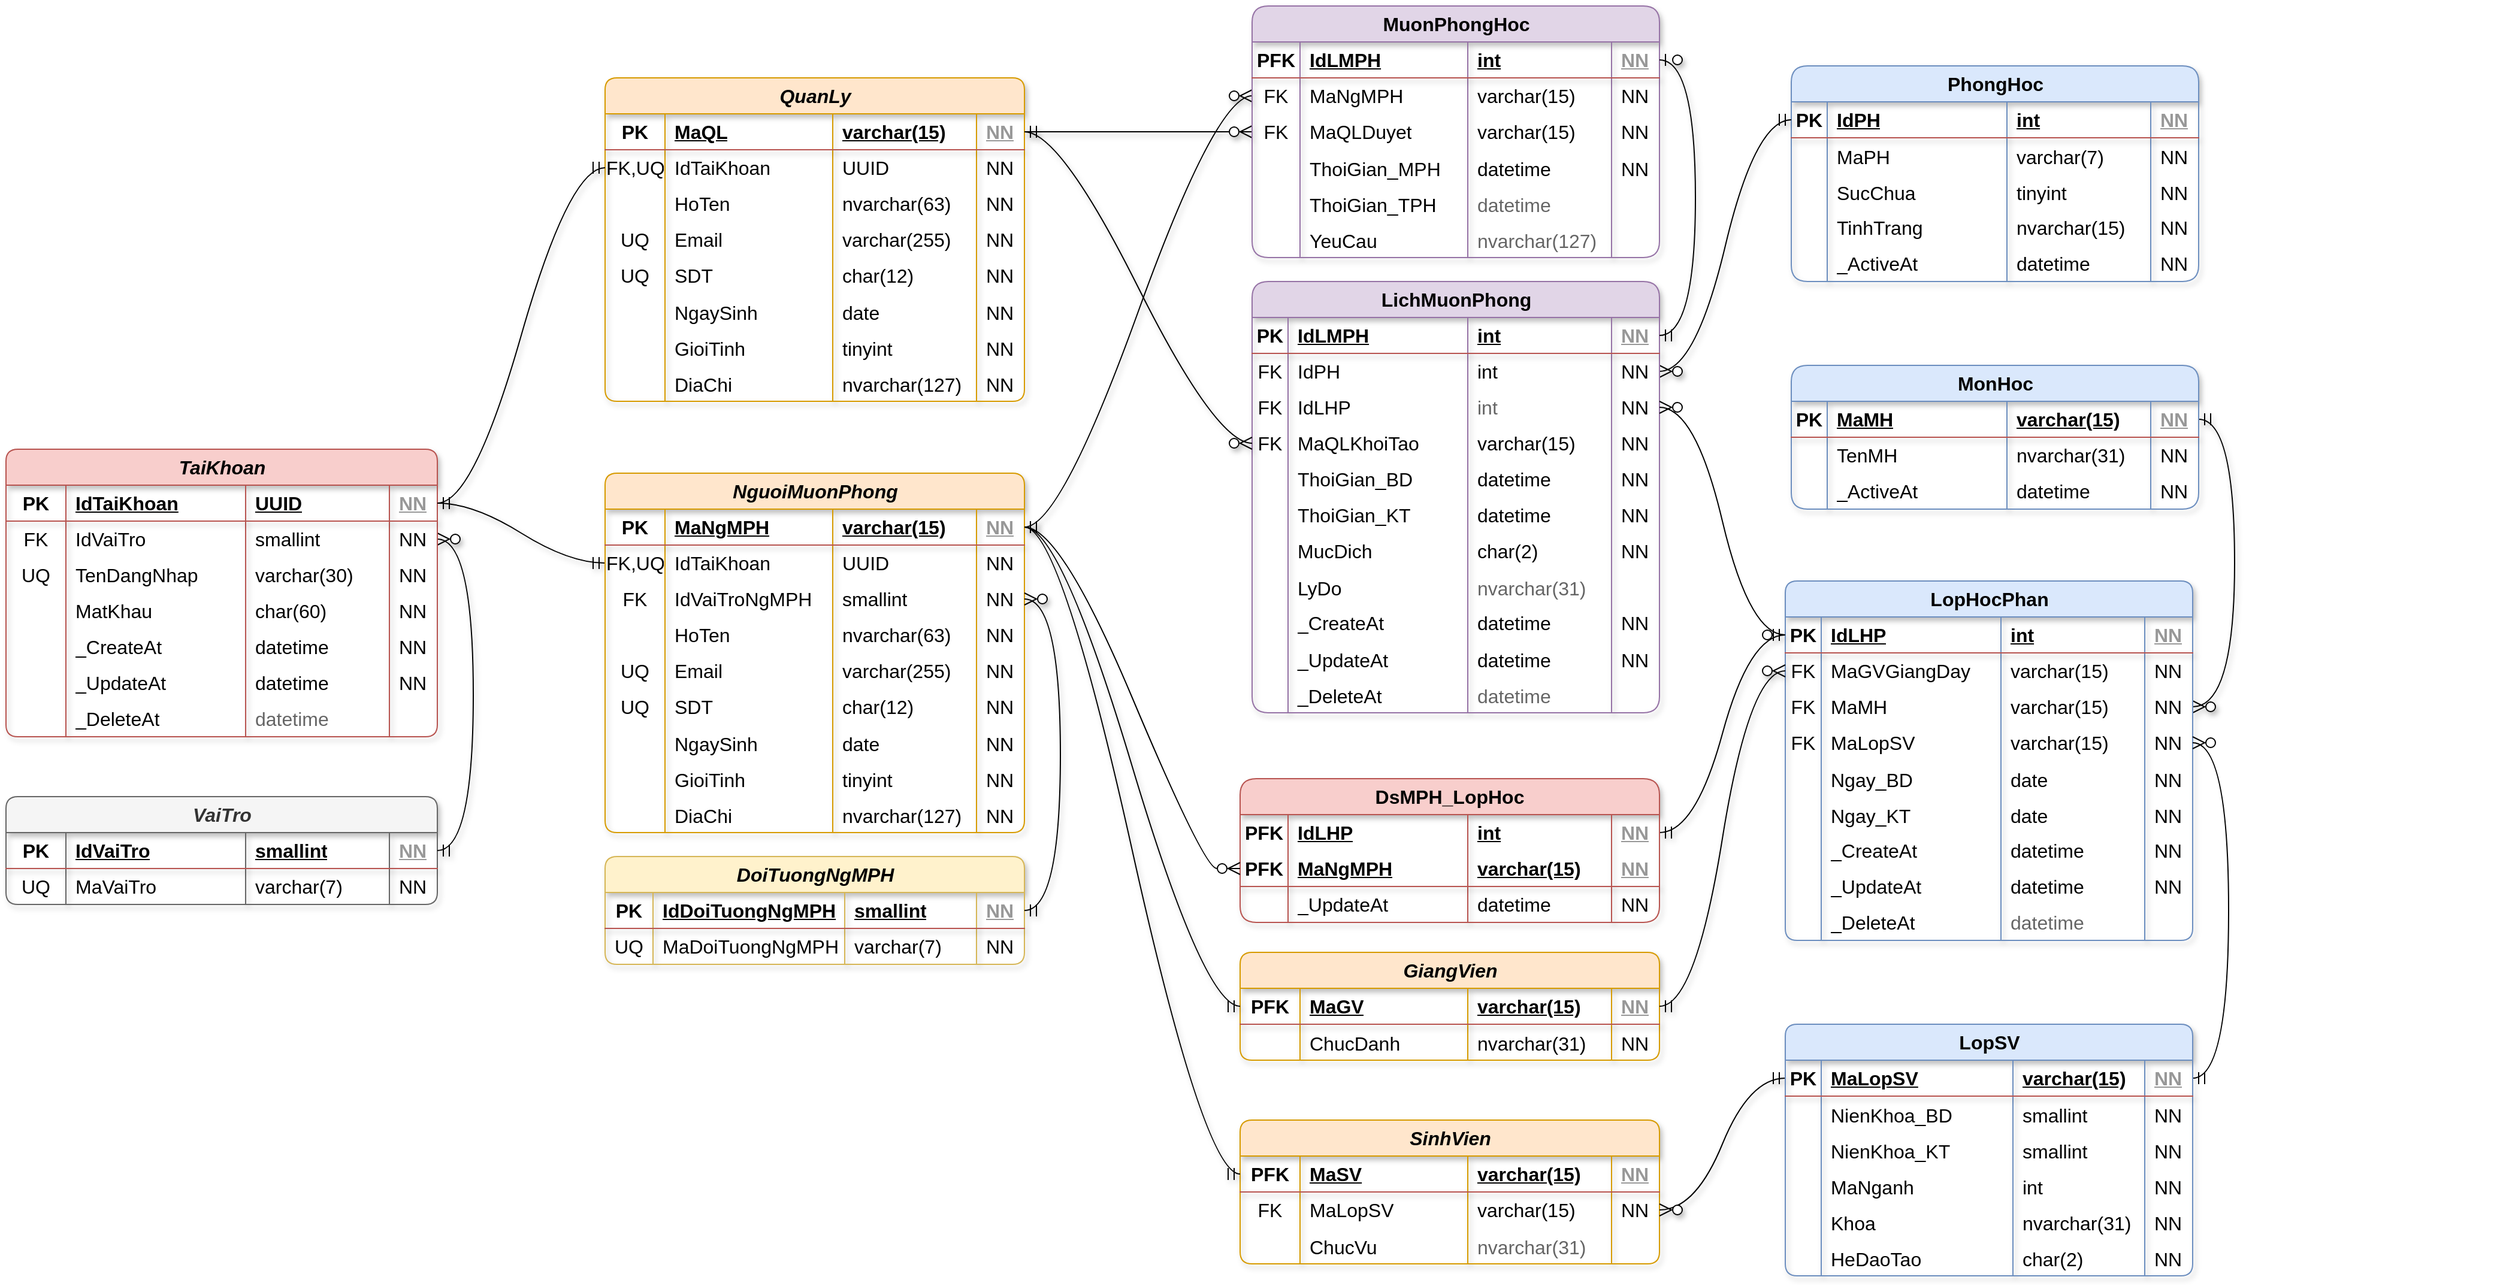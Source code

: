 <mxfile version="22.1.11" type="device" pages="3">
  <diagram id="tqZ0y0hWeNZTMRoVex7d" name="SQL diagram">
    <mxGraphModel dx="1031" dy="1272" grid="1" gridSize="10" guides="1" tooltips="1" connect="1" arrows="1" fold="1" page="1" pageScale="1" pageWidth="850" pageHeight="1100" background="none" math="0" shadow="0">
      <root>
        <mxCell id="0" />
        <mxCell id="1" parent="0" />
        <mxCell id="P7TWZ9d2ATu1_qwMMU33-1" value="" style="edgeStyle=entityRelationEdgeStyle;fontSize=12;html=1;endArrow=ERzeroToMany;startArrow=ERmandOne;rounded=0;startSize=8;endSize=8;curved=1;shadow=1;" parent="1" source="P7TWZ9d2ATu1_qwMMU33-50" target="P7TWZ9d2ATu1_qwMMU33-14" edge="1">
          <mxGeometry width="100" height="100" relative="1" as="geometry">
            <mxPoint x="1534" y="688" as="sourcePoint" />
            <mxPoint x="1634" y="588" as="targetPoint" />
          </mxGeometry>
        </mxCell>
        <mxCell id="P7TWZ9d2ATu1_qwMMU33-2" value="" style="edgeStyle=entityRelationEdgeStyle;fontSize=12;html=1;endArrow=ERmandOne;startArrow=ERmandOne;rounded=0;startSize=8;endSize=8;curved=1;shadow=1;" parent="1" source="P7TWZ9d2ATu1_qwMMU33-148" target="P7TWZ9d2ATu1_qwMMU33-4" edge="1">
          <mxGeometry width="100" height="100" relative="1" as="geometry">
            <mxPoint x="1070" y="580" as="sourcePoint" />
            <mxPoint x="1170" y="480" as="targetPoint" />
          </mxGeometry>
        </mxCell>
        <mxCell id="P7TWZ9d2ATu1_qwMMU33-3" value="LopHocPhan" style="shape=table;startSize=30;container=1;collapsible=1;childLayout=tableLayout;fixedRows=1;rowLines=0;fontStyle=1;align=center;resizeLast=1;html=1;rounded=1;shadow=1;strokeColor=#6c8ebf;strokeWidth=1;verticalAlign=middle;fontFamily=Helvetica;fontSize=16;fillColor=#dae8fc;swimlaneFillColor=none;arcSize=11;movable=1;resizable=1;rotatable=1;deletable=1;editable=1;locked=0;connectable=1;" parent="1" vertex="1">
          <mxGeometry x="1785" y="490" width="340" height="300" as="geometry" />
        </mxCell>
        <mxCell id="P7TWZ9d2ATu1_qwMMU33-4" value="" style="shape=tableRow;horizontal=0;startSize=0;swimlaneHead=0;swimlaneBody=0;fillColor=none;collapsible=0;dropTarget=0;points=[[0,0.5],[1,0.5]];portConstraint=eastwest;top=0;left=0;right=0;bottom=1;rounded=1;shadow=1;strokeColor=#b85450;strokeWidth=1;align=center;verticalAlign=middle;fontFamily=Helvetica;fontSize=16;fontColor=default;html=1;" parent="P7TWZ9d2ATu1_qwMMU33-3" vertex="1">
          <mxGeometry y="30" width="340" height="30" as="geometry" />
        </mxCell>
        <mxCell id="P7TWZ9d2ATu1_qwMMU33-5" value="PK" style="shape=partialRectangle;connectable=0;fillColor=none;top=0;left=0;bottom=0;right=0;fontStyle=1;overflow=hidden;whiteSpace=wrap;html=1;rounded=1;shadow=1;strokeColor=#b85450;strokeWidth=1;align=center;verticalAlign=middle;fontFamily=Helvetica;fontSize=16;fontColor=default;startSize=30;" parent="P7TWZ9d2ATu1_qwMMU33-4" vertex="1">
          <mxGeometry width="30" height="30" as="geometry">
            <mxRectangle width="30" height="30" as="alternateBounds" />
          </mxGeometry>
        </mxCell>
        <mxCell id="P7TWZ9d2ATu1_qwMMU33-6" value="IdLHP" style="shape=partialRectangle;connectable=0;fillColor=none;top=0;left=0;bottom=0;right=0;align=left;spacingLeft=6;fontStyle=5;overflow=hidden;whiteSpace=wrap;html=1;rounded=1;shadow=1;strokeColor=#b85450;strokeWidth=1;verticalAlign=middle;fontFamily=Helvetica;fontSize=16;fontColor=default;startSize=30;" parent="P7TWZ9d2ATu1_qwMMU33-4" vertex="1">
          <mxGeometry x="30" width="150" height="30" as="geometry">
            <mxRectangle width="150" height="30" as="alternateBounds" />
          </mxGeometry>
        </mxCell>
        <mxCell id="P7TWZ9d2ATu1_qwMMU33-7" value="int" style="shape=partialRectangle;connectable=0;fillColor=none;top=0;left=0;bottom=0;right=0;align=left;spacingLeft=6;fontStyle=5;overflow=hidden;whiteSpace=wrap;html=1;rounded=1;shadow=1;strokeColor=#b85450;strokeWidth=1;verticalAlign=middle;fontFamily=Helvetica;fontSize=16;fontColor=default;startSize=30;" parent="P7TWZ9d2ATu1_qwMMU33-4" vertex="1">
          <mxGeometry x="180" width="120" height="30" as="geometry">
            <mxRectangle width="120" height="30" as="alternateBounds" />
          </mxGeometry>
        </mxCell>
        <mxCell id="P7TWZ9d2ATu1_qwMMU33-8" value="NN" style="shape=partialRectangle;connectable=0;fillColor=none;top=0;left=0;bottom=0;right=0;align=left;spacingLeft=6;fontStyle=5;overflow=hidden;whiteSpace=wrap;html=1;rounded=1;shadow=1;strokeColor=#b85450;strokeWidth=1;verticalAlign=middle;fontFamily=Helvetica;fontSize=16;fontColor=default;startSize=30;textOpacity=40;" parent="P7TWZ9d2ATu1_qwMMU33-4" vertex="1">
          <mxGeometry x="300" width="40" height="30" as="geometry">
            <mxRectangle width="40" height="30" as="alternateBounds" />
          </mxGeometry>
        </mxCell>
        <mxCell id="P7TWZ9d2ATu1_qwMMU33-9" value="" style="shape=tableRow;horizontal=0;startSize=0;swimlaneHead=0;swimlaneBody=0;fillColor=none;collapsible=0;dropTarget=0;points=[[0,0.5],[1,0.5]];portConstraint=eastwest;top=0;left=0;right=0;bottom=0;rounded=1;shadow=1;strokeColor=#b85450;strokeWidth=1;align=center;verticalAlign=middle;fontFamily=Helvetica;fontSize=16;fontColor=default;html=1;" parent="P7TWZ9d2ATu1_qwMMU33-3" vertex="1">
          <mxGeometry y="60" width="340" height="30" as="geometry" />
        </mxCell>
        <mxCell id="P7TWZ9d2ATu1_qwMMU33-10" value="FK" style="shape=partialRectangle;connectable=0;fillColor=none;top=0;left=0;bottom=0;right=0;fontStyle=0;overflow=hidden;whiteSpace=wrap;html=1;rounded=1;shadow=1;strokeColor=#b85450;strokeWidth=1;align=center;verticalAlign=middle;fontFamily=Helvetica;fontSize=16;fontColor=default;startSize=30;" parent="P7TWZ9d2ATu1_qwMMU33-9" vertex="1">
          <mxGeometry width="30" height="30" as="geometry">
            <mxRectangle width="30" height="30" as="alternateBounds" />
          </mxGeometry>
        </mxCell>
        <mxCell id="P7TWZ9d2ATu1_qwMMU33-11" value="MaGVGiangDay" style="shape=partialRectangle;connectable=0;fillColor=none;top=0;left=0;bottom=0;right=0;align=left;spacingLeft=6;fontStyle=0;overflow=hidden;whiteSpace=wrap;html=1;rounded=1;shadow=1;strokeColor=#b85450;strokeWidth=1;verticalAlign=middle;fontFamily=Helvetica;fontSize=16;fontColor=default;startSize=30;" parent="P7TWZ9d2ATu1_qwMMU33-9" vertex="1">
          <mxGeometry x="30" width="150" height="30" as="geometry">
            <mxRectangle width="150" height="30" as="alternateBounds" />
          </mxGeometry>
        </mxCell>
        <mxCell id="P7TWZ9d2ATu1_qwMMU33-12" value="varchar(15)" style="shape=partialRectangle;connectable=0;fillColor=none;top=0;left=0;bottom=0;right=0;align=left;spacingLeft=6;fontStyle=0;overflow=hidden;whiteSpace=wrap;html=1;rounded=1;shadow=1;strokeColor=#b85450;strokeWidth=1;verticalAlign=middle;fontFamily=Helvetica;fontSize=16;fontColor=default;startSize=30;" parent="P7TWZ9d2ATu1_qwMMU33-9" vertex="1">
          <mxGeometry x="180" width="120" height="30" as="geometry">
            <mxRectangle width="120" height="30" as="alternateBounds" />
          </mxGeometry>
        </mxCell>
        <mxCell id="P7TWZ9d2ATu1_qwMMU33-13" value="NN" style="shape=partialRectangle;connectable=0;fillColor=none;top=0;left=0;bottom=0;right=0;align=left;spacingLeft=6;fontStyle=0;overflow=hidden;whiteSpace=wrap;html=1;rounded=1;shadow=1;strokeColor=#b85450;strokeWidth=1;verticalAlign=middle;fontFamily=Helvetica;fontSize=16;fontColor=default;startSize=30;" parent="P7TWZ9d2ATu1_qwMMU33-9" vertex="1">
          <mxGeometry x="300" width="40" height="30" as="geometry">
            <mxRectangle width="40" height="30" as="alternateBounds" />
          </mxGeometry>
        </mxCell>
        <mxCell id="P7TWZ9d2ATu1_qwMMU33-14" value="" style="shape=tableRow;horizontal=0;startSize=0;swimlaneHead=0;swimlaneBody=0;fillColor=none;collapsible=0;dropTarget=0;points=[[0,0.5],[1,0.5]];portConstraint=eastwest;top=0;left=0;right=0;bottom=0;rounded=1;shadow=1;strokeColor=#b85450;strokeWidth=1;align=center;verticalAlign=middle;fontFamily=Helvetica;fontSize=16;fontColor=default;html=1;" parent="P7TWZ9d2ATu1_qwMMU33-3" vertex="1">
          <mxGeometry y="90" width="340" height="30" as="geometry" />
        </mxCell>
        <mxCell id="P7TWZ9d2ATu1_qwMMU33-15" value="FK" style="shape=partialRectangle;connectable=0;fillColor=none;top=0;left=0;bottom=0;right=0;fontStyle=0;overflow=hidden;whiteSpace=wrap;html=1;rounded=1;shadow=1;strokeColor=#b85450;strokeWidth=1;align=center;verticalAlign=middle;fontFamily=Helvetica;fontSize=16;fontColor=default;startSize=30;" parent="P7TWZ9d2ATu1_qwMMU33-14" vertex="1">
          <mxGeometry width="30" height="30" as="geometry">
            <mxRectangle width="30" height="30" as="alternateBounds" />
          </mxGeometry>
        </mxCell>
        <mxCell id="P7TWZ9d2ATu1_qwMMU33-16" value="MaMH" style="shape=partialRectangle;connectable=0;fillColor=none;top=0;left=0;bottom=0;right=0;align=left;spacingLeft=6;fontStyle=0;overflow=hidden;whiteSpace=wrap;html=1;rounded=1;shadow=1;strokeColor=#b85450;strokeWidth=1;verticalAlign=middle;fontFamily=Helvetica;fontSize=16;fontColor=default;startSize=30;" parent="P7TWZ9d2ATu1_qwMMU33-14" vertex="1">
          <mxGeometry x="30" width="150" height="30" as="geometry">
            <mxRectangle width="150" height="30" as="alternateBounds" />
          </mxGeometry>
        </mxCell>
        <mxCell id="P7TWZ9d2ATu1_qwMMU33-17" value="varchar(15)" style="shape=partialRectangle;connectable=0;fillColor=none;top=0;left=0;bottom=0;right=0;align=left;spacingLeft=6;fontStyle=0;overflow=hidden;whiteSpace=wrap;html=1;rounded=1;shadow=1;strokeColor=#b85450;strokeWidth=1;verticalAlign=middle;fontFamily=Helvetica;fontSize=16;fontColor=default;startSize=30;" parent="P7TWZ9d2ATu1_qwMMU33-14" vertex="1">
          <mxGeometry x="180" width="120" height="30" as="geometry">
            <mxRectangle width="120" height="30" as="alternateBounds" />
          </mxGeometry>
        </mxCell>
        <mxCell id="P7TWZ9d2ATu1_qwMMU33-18" value="NN" style="shape=partialRectangle;connectable=0;fillColor=none;top=0;left=0;bottom=0;right=0;align=left;spacingLeft=6;fontStyle=0;overflow=hidden;whiteSpace=wrap;html=1;rounded=1;shadow=1;strokeColor=#b85450;strokeWidth=1;verticalAlign=middle;fontFamily=Helvetica;fontSize=16;fontColor=default;startSize=30;" parent="P7TWZ9d2ATu1_qwMMU33-14" vertex="1">
          <mxGeometry x="300" width="40" height="30" as="geometry">
            <mxRectangle width="40" height="30" as="alternateBounds" />
          </mxGeometry>
        </mxCell>
        <mxCell id="P7TWZ9d2ATu1_qwMMU33-19" value="" style="shape=tableRow;horizontal=0;startSize=0;swimlaneHead=0;swimlaneBody=0;fillColor=none;collapsible=0;dropTarget=0;points=[[0,0.5],[1,0.5]];portConstraint=eastwest;top=0;left=0;right=0;bottom=0;fontSize=16;" parent="P7TWZ9d2ATu1_qwMMU33-3" vertex="1">
          <mxGeometry y="120" width="340" height="30" as="geometry" />
        </mxCell>
        <mxCell id="P7TWZ9d2ATu1_qwMMU33-20" value="FK" style="shape=partialRectangle;connectable=0;fillColor=none;top=0;left=0;bottom=0;right=0;fontStyle=0;overflow=hidden;whiteSpace=wrap;html=1;fontSize=16;" parent="P7TWZ9d2ATu1_qwMMU33-19" vertex="1">
          <mxGeometry width="30" height="30" as="geometry">
            <mxRectangle width="30" height="30" as="alternateBounds" />
          </mxGeometry>
        </mxCell>
        <mxCell id="P7TWZ9d2ATu1_qwMMU33-21" value="MaLopSV" style="shape=partialRectangle;connectable=0;fillColor=none;top=0;left=0;bottom=0;right=0;align=left;spacingLeft=6;fontStyle=0;overflow=hidden;whiteSpace=wrap;html=1;fontSize=16;" parent="P7TWZ9d2ATu1_qwMMU33-19" vertex="1">
          <mxGeometry x="30" width="150" height="30" as="geometry">
            <mxRectangle width="150" height="30" as="alternateBounds" />
          </mxGeometry>
        </mxCell>
        <mxCell id="P7TWZ9d2ATu1_qwMMU33-22" value="varchar(15)" style="shape=partialRectangle;connectable=0;fillColor=none;top=0;left=0;bottom=0;right=0;align=left;spacingLeft=6;fontStyle=0;overflow=hidden;whiteSpace=wrap;html=1;fontSize=16;" parent="P7TWZ9d2ATu1_qwMMU33-19" vertex="1">
          <mxGeometry x="180" width="120" height="30" as="geometry">
            <mxRectangle width="120" height="30" as="alternateBounds" />
          </mxGeometry>
        </mxCell>
        <mxCell id="P7TWZ9d2ATu1_qwMMU33-23" value="NN" style="shape=partialRectangle;connectable=0;fillColor=none;top=0;left=0;bottom=0;right=0;align=left;spacingLeft=6;fontStyle=0;overflow=hidden;whiteSpace=wrap;html=1;fontSize=16;" parent="P7TWZ9d2ATu1_qwMMU33-19" vertex="1">
          <mxGeometry x="300" width="40" height="30" as="geometry">
            <mxRectangle width="40" height="30" as="alternateBounds" />
          </mxGeometry>
        </mxCell>
        <mxCell id="P7TWZ9d2ATu1_qwMMU33-24" value="" style="shape=tableRow;horizontal=0;startSize=0;swimlaneHead=0;swimlaneBody=0;fillColor=none;collapsible=0;dropTarget=0;points=[[0,0.5],[1,0.5]];portConstraint=eastwest;top=0;left=0;right=0;bottom=0;fontSize=16;" parent="P7TWZ9d2ATu1_qwMMU33-3" vertex="1">
          <mxGeometry y="150" width="340" height="30" as="geometry" />
        </mxCell>
        <mxCell id="P7TWZ9d2ATu1_qwMMU33-25" value="" style="shape=partialRectangle;connectable=0;fillColor=none;top=0;left=0;bottom=0;right=0;editable=1;overflow=hidden;fontSize=16;" parent="P7TWZ9d2ATu1_qwMMU33-24" vertex="1">
          <mxGeometry width="30" height="30" as="geometry">
            <mxRectangle width="30" height="30" as="alternateBounds" />
          </mxGeometry>
        </mxCell>
        <mxCell id="P7TWZ9d2ATu1_qwMMU33-26" value="Ngay_BD" style="shape=partialRectangle;connectable=0;fillColor=none;top=0;left=0;bottom=0;right=0;align=left;spacingLeft=6;overflow=hidden;fontSize=16;" parent="P7TWZ9d2ATu1_qwMMU33-24" vertex="1">
          <mxGeometry x="30" width="150" height="30" as="geometry">
            <mxRectangle width="150" height="30" as="alternateBounds" />
          </mxGeometry>
        </mxCell>
        <mxCell id="P7TWZ9d2ATu1_qwMMU33-27" value="date" style="shape=partialRectangle;connectable=0;fillColor=none;top=0;left=0;bottom=0;right=0;align=left;spacingLeft=6;overflow=hidden;fontSize=16;" parent="P7TWZ9d2ATu1_qwMMU33-24" vertex="1">
          <mxGeometry x="180" width="120" height="30" as="geometry">
            <mxRectangle width="120" height="30" as="alternateBounds" />
          </mxGeometry>
        </mxCell>
        <mxCell id="P7TWZ9d2ATu1_qwMMU33-28" value="NN" style="shape=partialRectangle;connectable=0;fillColor=none;top=0;left=0;bottom=0;right=0;align=left;spacingLeft=6;overflow=hidden;fontSize=16;" parent="P7TWZ9d2ATu1_qwMMU33-24" vertex="1">
          <mxGeometry x="300" width="40" height="30" as="geometry">
            <mxRectangle width="40" height="30" as="alternateBounds" />
          </mxGeometry>
        </mxCell>
        <mxCell id="P7TWZ9d2ATu1_qwMMU33-29" value="" style="shape=tableRow;horizontal=0;startSize=0;swimlaneHead=0;swimlaneBody=0;fillColor=none;collapsible=0;dropTarget=0;points=[[0,0.5],[1,0.5]];portConstraint=eastwest;top=0;left=0;right=0;bottom=0;fontSize=16;" parent="P7TWZ9d2ATu1_qwMMU33-3" vertex="1">
          <mxGeometry y="180" width="340" height="30" as="geometry" />
        </mxCell>
        <mxCell id="P7TWZ9d2ATu1_qwMMU33-30" value="" style="shape=partialRectangle;connectable=0;fillColor=none;top=0;left=0;bottom=0;right=0;editable=1;overflow=hidden;fontSize=16;" parent="P7TWZ9d2ATu1_qwMMU33-29" vertex="1">
          <mxGeometry width="30" height="30" as="geometry">
            <mxRectangle width="30" height="30" as="alternateBounds" />
          </mxGeometry>
        </mxCell>
        <mxCell id="P7TWZ9d2ATu1_qwMMU33-31" value="Ngay_KT" style="shape=partialRectangle;connectable=0;fillColor=none;top=0;left=0;bottom=0;right=0;align=left;spacingLeft=6;overflow=hidden;fontSize=16;" parent="P7TWZ9d2ATu1_qwMMU33-29" vertex="1">
          <mxGeometry x="30" width="150" height="30" as="geometry">
            <mxRectangle width="150" height="30" as="alternateBounds" />
          </mxGeometry>
        </mxCell>
        <mxCell id="P7TWZ9d2ATu1_qwMMU33-32" value="date" style="shape=partialRectangle;connectable=0;fillColor=none;top=0;left=0;bottom=0;right=0;align=left;spacingLeft=6;overflow=hidden;fontSize=16;" parent="P7TWZ9d2ATu1_qwMMU33-29" vertex="1">
          <mxGeometry x="180" width="120" height="30" as="geometry">
            <mxRectangle width="120" height="30" as="alternateBounds" />
          </mxGeometry>
        </mxCell>
        <mxCell id="P7TWZ9d2ATu1_qwMMU33-33" value="NN" style="shape=partialRectangle;connectable=0;fillColor=none;top=0;left=0;bottom=0;right=0;align=left;spacingLeft=6;overflow=hidden;fontSize=16;" parent="P7TWZ9d2ATu1_qwMMU33-29" vertex="1">
          <mxGeometry x="300" width="40" height="30" as="geometry">
            <mxRectangle width="40" height="30" as="alternateBounds" />
          </mxGeometry>
        </mxCell>
        <mxCell id="P7TWZ9d2ATu1_qwMMU33-34" value="" style="shape=tableRow;horizontal=0;startSize=0;swimlaneHead=0;swimlaneBody=0;fillColor=none;collapsible=0;dropTarget=0;points=[[0,0.5],[1,0.5]];portConstraint=eastwest;top=0;left=0;right=0;bottom=0;rounded=1;shadow=1;strokeColor=#b85450;strokeWidth=1;align=center;verticalAlign=middle;fontFamily=Helvetica;fontSize=16;fontColor=default;html=1;" parent="P7TWZ9d2ATu1_qwMMU33-3" vertex="1">
          <mxGeometry y="210" width="340" height="30" as="geometry" />
        </mxCell>
        <mxCell id="P7TWZ9d2ATu1_qwMMU33-35" value="" style="shape=partialRectangle;connectable=0;fillColor=none;top=0;left=0;bottom=0;right=0;editable=1;overflow=hidden;whiteSpace=wrap;html=1;rounded=1;shadow=1;strokeColor=#b85450;strokeWidth=1;align=center;verticalAlign=middle;fontFamily=Helvetica;fontSize=16;fontColor=default;startSize=30;" parent="P7TWZ9d2ATu1_qwMMU33-34" vertex="1">
          <mxGeometry width="30" height="30" as="geometry">
            <mxRectangle width="30" height="30" as="alternateBounds" />
          </mxGeometry>
        </mxCell>
        <mxCell id="P7TWZ9d2ATu1_qwMMU33-36" value="_CreateAt" style="shape=partialRectangle;connectable=0;fillColor=none;top=0;left=0;bottom=0;right=0;align=left;spacingLeft=6;overflow=hidden;whiteSpace=wrap;html=1;rounded=1;shadow=1;strokeColor=#b85450;strokeWidth=1;verticalAlign=middle;fontFamily=Helvetica;fontSize=16;fontColor=default;startSize=30;" parent="P7TWZ9d2ATu1_qwMMU33-34" vertex="1">
          <mxGeometry x="30" width="150" height="30" as="geometry">
            <mxRectangle width="150" height="30" as="alternateBounds" />
          </mxGeometry>
        </mxCell>
        <mxCell id="P7TWZ9d2ATu1_qwMMU33-37" value="datetime" style="shape=partialRectangle;connectable=0;fillColor=none;top=0;left=0;bottom=0;right=0;align=left;spacingLeft=6;overflow=hidden;whiteSpace=wrap;html=1;rounded=1;shadow=1;strokeColor=#b85450;strokeWidth=1;verticalAlign=middle;fontFamily=Helvetica;fontSize=16;fontColor=default;startSize=30;" parent="P7TWZ9d2ATu1_qwMMU33-34" vertex="1">
          <mxGeometry x="180" width="120" height="30" as="geometry">
            <mxRectangle width="120" height="30" as="alternateBounds" />
          </mxGeometry>
        </mxCell>
        <mxCell id="P7TWZ9d2ATu1_qwMMU33-38" value="NN" style="shape=partialRectangle;connectable=0;fillColor=none;top=0;left=0;bottom=0;right=0;align=left;spacingLeft=6;overflow=hidden;whiteSpace=wrap;html=1;rounded=1;shadow=1;strokeColor=#b85450;strokeWidth=1;verticalAlign=middle;fontFamily=Helvetica;fontSize=16;fontColor=default;startSize=30;" parent="P7TWZ9d2ATu1_qwMMU33-34" vertex="1">
          <mxGeometry x="300" width="40" height="30" as="geometry">
            <mxRectangle width="40" height="30" as="alternateBounds" />
          </mxGeometry>
        </mxCell>
        <mxCell id="P7TWZ9d2ATu1_qwMMU33-39" value="" style="shape=tableRow;horizontal=0;startSize=0;swimlaneHead=0;swimlaneBody=0;fillColor=none;collapsible=0;dropTarget=0;points=[[0,0.5],[1,0.5]];portConstraint=eastwest;top=0;left=0;right=0;bottom=0;rounded=1;shadow=1;strokeColor=#b85450;strokeWidth=1;align=center;verticalAlign=middle;fontFamily=Helvetica;fontSize=16;fontColor=default;html=1;" parent="P7TWZ9d2ATu1_qwMMU33-3" vertex="1">
          <mxGeometry y="240" width="340" height="30" as="geometry" />
        </mxCell>
        <mxCell id="P7TWZ9d2ATu1_qwMMU33-40" value="" style="shape=partialRectangle;connectable=0;fillColor=none;top=0;left=0;bottom=0;right=0;editable=1;overflow=hidden;whiteSpace=wrap;html=1;rounded=1;shadow=1;strokeColor=#b85450;strokeWidth=1;align=center;verticalAlign=middle;fontFamily=Helvetica;fontSize=16;fontColor=default;startSize=30;" parent="P7TWZ9d2ATu1_qwMMU33-39" vertex="1">
          <mxGeometry width="30" height="30" as="geometry">
            <mxRectangle width="30" height="30" as="alternateBounds" />
          </mxGeometry>
        </mxCell>
        <mxCell id="P7TWZ9d2ATu1_qwMMU33-41" value="_UpdateAt" style="shape=partialRectangle;connectable=0;fillColor=none;top=0;left=0;bottom=0;right=0;align=left;spacingLeft=6;overflow=hidden;whiteSpace=wrap;html=1;rounded=1;shadow=1;strokeColor=#b85450;strokeWidth=1;verticalAlign=middle;fontFamily=Helvetica;fontSize=16;fontColor=default;startSize=30;" parent="P7TWZ9d2ATu1_qwMMU33-39" vertex="1">
          <mxGeometry x="30" width="150" height="30" as="geometry">
            <mxRectangle width="150" height="30" as="alternateBounds" />
          </mxGeometry>
        </mxCell>
        <mxCell id="P7TWZ9d2ATu1_qwMMU33-42" value="datetime" style="shape=partialRectangle;connectable=0;fillColor=none;top=0;left=0;bottom=0;right=0;align=left;spacingLeft=6;overflow=hidden;whiteSpace=wrap;html=1;rounded=1;shadow=1;strokeColor=#b85450;strokeWidth=1;verticalAlign=middle;fontFamily=Helvetica;fontSize=16;fontColor=default;startSize=30;" parent="P7TWZ9d2ATu1_qwMMU33-39" vertex="1">
          <mxGeometry x="180" width="120" height="30" as="geometry">
            <mxRectangle width="120" height="30" as="alternateBounds" />
          </mxGeometry>
        </mxCell>
        <mxCell id="P7TWZ9d2ATu1_qwMMU33-43" value="NN" style="shape=partialRectangle;connectable=0;fillColor=none;top=0;left=0;bottom=0;right=0;align=left;spacingLeft=6;overflow=hidden;whiteSpace=wrap;html=1;rounded=1;shadow=1;strokeColor=#b85450;strokeWidth=1;verticalAlign=middle;fontFamily=Helvetica;fontSize=16;fontColor=default;startSize=30;" parent="P7TWZ9d2ATu1_qwMMU33-39" vertex="1">
          <mxGeometry x="300" width="40" height="30" as="geometry">
            <mxRectangle width="40" height="30" as="alternateBounds" />
          </mxGeometry>
        </mxCell>
        <mxCell id="P7TWZ9d2ATu1_qwMMU33-44" value="" style="shape=tableRow;horizontal=0;startSize=0;swimlaneHead=0;swimlaneBody=0;fillColor=none;collapsible=0;dropTarget=0;points=[[0,0.5],[1,0.5]];portConstraint=eastwest;top=0;left=0;right=0;bottom=0;rounded=1;shadow=1;strokeColor=#b85450;strokeWidth=1;align=center;verticalAlign=middle;fontFamily=Helvetica;fontSize=16;fontColor=default;html=1;" parent="P7TWZ9d2ATu1_qwMMU33-3" vertex="1">
          <mxGeometry y="270" width="340" height="30" as="geometry" />
        </mxCell>
        <mxCell id="P7TWZ9d2ATu1_qwMMU33-45" value="" style="shape=partialRectangle;connectable=0;fillColor=none;top=0;left=0;bottom=0;right=0;editable=1;overflow=hidden;whiteSpace=wrap;html=1;rounded=1;shadow=1;strokeColor=#b85450;strokeWidth=1;align=center;verticalAlign=middle;fontFamily=Helvetica;fontSize=16;fontColor=default;startSize=30;" parent="P7TWZ9d2ATu1_qwMMU33-44" vertex="1">
          <mxGeometry width="30" height="30" as="geometry">
            <mxRectangle width="30" height="30" as="alternateBounds" />
          </mxGeometry>
        </mxCell>
        <mxCell id="P7TWZ9d2ATu1_qwMMU33-46" value="_DeleteAt" style="shape=partialRectangle;connectable=0;fillColor=none;top=0;left=0;bottom=0;right=0;align=left;spacingLeft=6;overflow=hidden;whiteSpace=wrap;html=1;rounded=1;shadow=1;strokeColor=#b85450;strokeWidth=1;verticalAlign=middle;fontFamily=Helvetica;fontSize=16;fontColor=default;startSize=30;" parent="P7TWZ9d2ATu1_qwMMU33-44" vertex="1">
          <mxGeometry x="30" width="150" height="30" as="geometry">
            <mxRectangle width="150" height="30" as="alternateBounds" />
          </mxGeometry>
        </mxCell>
        <mxCell id="P7TWZ9d2ATu1_qwMMU33-47" value="datetime" style="shape=partialRectangle;connectable=0;fillColor=none;top=0;left=0;bottom=0;right=0;align=left;spacingLeft=6;overflow=hidden;whiteSpace=wrap;html=1;rounded=1;shadow=1;strokeColor=#b85450;strokeWidth=1;verticalAlign=middle;fontFamily=Helvetica;fontSize=16;fontColor=default;startSize=30;textOpacity=60;" parent="P7TWZ9d2ATu1_qwMMU33-44" vertex="1">
          <mxGeometry x="180" width="120" height="30" as="geometry">
            <mxRectangle width="120" height="30" as="alternateBounds" />
          </mxGeometry>
        </mxCell>
        <mxCell id="P7TWZ9d2ATu1_qwMMU33-48" style="shape=partialRectangle;connectable=0;fillColor=none;top=0;left=0;bottom=0;right=0;align=left;spacingLeft=6;overflow=hidden;whiteSpace=wrap;html=1;rounded=1;shadow=1;strokeColor=#b85450;strokeWidth=1;verticalAlign=middle;fontFamily=Helvetica;fontSize=16;fontColor=default;startSize=30;" parent="P7TWZ9d2ATu1_qwMMU33-44" vertex="1">
          <mxGeometry x="300" width="40" height="30" as="geometry">
            <mxRectangle width="40" height="30" as="alternateBounds" />
          </mxGeometry>
        </mxCell>
        <mxCell id="P7TWZ9d2ATu1_qwMMU33-49" value="MonHoc" style="shape=table;startSize=30;container=1;collapsible=1;childLayout=tableLayout;fixedRows=1;rowLines=0;fontStyle=1;align=center;resizeLast=1;html=1;rounded=1;shadow=1;strokeColor=#6c8ebf;strokeWidth=1;verticalAlign=middle;fontFamily=Helvetica;fontSize=16;fillColor=#dae8fc;movable=1;resizable=1;rotatable=1;deletable=1;editable=1;locked=0;connectable=1;" parent="1" vertex="1">
          <mxGeometry x="1790" y="310" width="340" height="120" as="geometry" />
        </mxCell>
        <mxCell id="P7TWZ9d2ATu1_qwMMU33-50" value="" style="shape=tableRow;horizontal=0;startSize=0;swimlaneHead=0;swimlaneBody=0;fillColor=none;collapsible=0;dropTarget=0;points=[[0,0.5],[1,0.5]];portConstraint=eastwest;top=0;left=0;right=0;bottom=1;rounded=1;shadow=1;strokeColor=#b85450;strokeWidth=1;align=center;verticalAlign=middle;fontFamily=Helvetica;fontSize=16;fontColor=default;html=1;" parent="P7TWZ9d2ATu1_qwMMU33-49" vertex="1">
          <mxGeometry y="30" width="340" height="30" as="geometry" />
        </mxCell>
        <mxCell id="P7TWZ9d2ATu1_qwMMU33-51" value="PK" style="shape=partialRectangle;connectable=0;fillColor=none;top=0;left=0;bottom=0;right=0;fontStyle=1;overflow=hidden;whiteSpace=wrap;html=1;rounded=1;shadow=1;strokeColor=#b85450;strokeWidth=1;align=center;verticalAlign=middle;fontFamily=Helvetica;fontSize=16;fontColor=default;startSize=30;" parent="P7TWZ9d2ATu1_qwMMU33-50" vertex="1">
          <mxGeometry width="30" height="30" as="geometry">
            <mxRectangle width="30" height="30" as="alternateBounds" />
          </mxGeometry>
        </mxCell>
        <mxCell id="P7TWZ9d2ATu1_qwMMU33-52" value="MaMH" style="shape=partialRectangle;connectable=0;fillColor=none;top=0;left=0;bottom=0;right=0;align=left;spacingLeft=6;fontStyle=5;overflow=hidden;whiteSpace=wrap;html=1;rounded=1;shadow=1;strokeColor=#b85450;strokeWidth=1;verticalAlign=middle;fontFamily=Helvetica;fontSize=16;fontColor=default;startSize=30;" parent="P7TWZ9d2ATu1_qwMMU33-50" vertex="1">
          <mxGeometry x="30" width="150" height="30" as="geometry">
            <mxRectangle width="150" height="30" as="alternateBounds" />
          </mxGeometry>
        </mxCell>
        <mxCell id="P7TWZ9d2ATu1_qwMMU33-53" value="varchar(15)" style="shape=partialRectangle;connectable=0;fillColor=none;top=0;left=0;bottom=0;right=0;align=left;spacingLeft=6;fontStyle=5;overflow=hidden;whiteSpace=wrap;html=1;rounded=1;shadow=1;strokeColor=#b85450;strokeWidth=1;verticalAlign=middle;fontFamily=Helvetica;fontSize=16;fontColor=default;startSize=30;" parent="P7TWZ9d2ATu1_qwMMU33-50" vertex="1">
          <mxGeometry x="180" width="120" height="30" as="geometry">
            <mxRectangle width="120" height="30" as="alternateBounds" />
          </mxGeometry>
        </mxCell>
        <mxCell id="P7TWZ9d2ATu1_qwMMU33-54" value="NN" style="shape=partialRectangle;connectable=0;fillColor=none;top=0;left=0;bottom=0;right=0;align=left;spacingLeft=6;fontStyle=5;overflow=hidden;whiteSpace=wrap;html=1;rounded=1;shadow=1;strokeColor=#b85450;strokeWidth=1;verticalAlign=middle;fontFamily=Helvetica;fontSize=16;fontColor=default;startSize=30;textOpacity=40;" parent="P7TWZ9d2ATu1_qwMMU33-50" vertex="1">
          <mxGeometry x="300" width="40" height="30" as="geometry">
            <mxRectangle width="40" height="30" as="alternateBounds" />
          </mxGeometry>
        </mxCell>
        <mxCell id="P7TWZ9d2ATu1_qwMMU33-55" value="" style="shape=tableRow;horizontal=0;startSize=0;swimlaneHead=0;swimlaneBody=0;fillColor=none;collapsible=0;dropTarget=0;points=[[0,0.5],[1,0.5]];portConstraint=eastwest;top=0;left=0;right=0;bottom=0;rounded=1;shadow=1;strokeColor=#b85450;strokeWidth=1;align=center;verticalAlign=middle;fontFamily=Helvetica;fontSize=16;fontColor=default;html=1;" parent="P7TWZ9d2ATu1_qwMMU33-49" vertex="1">
          <mxGeometry y="60" width="340" height="30" as="geometry" />
        </mxCell>
        <mxCell id="P7TWZ9d2ATu1_qwMMU33-56" value="" style="shape=partialRectangle;connectable=0;fillColor=none;top=0;left=0;bottom=0;right=0;editable=1;overflow=hidden;whiteSpace=wrap;html=1;rounded=1;shadow=1;strokeColor=#b85450;strokeWidth=1;align=center;verticalAlign=middle;fontFamily=Helvetica;fontSize=16;fontColor=default;startSize=30;" parent="P7TWZ9d2ATu1_qwMMU33-55" vertex="1">
          <mxGeometry width="30" height="30" as="geometry">
            <mxRectangle width="30" height="30" as="alternateBounds" />
          </mxGeometry>
        </mxCell>
        <mxCell id="P7TWZ9d2ATu1_qwMMU33-57" value="TenMH" style="shape=partialRectangle;connectable=0;fillColor=none;top=0;left=0;bottom=0;right=0;align=left;spacingLeft=6;overflow=hidden;whiteSpace=wrap;html=1;rounded=1;shadow=1;strokeColor=#b85450;strokeWidth=1;verticalAlign=middle;fontFamily=Helvetica;fontSize=16;fontColor=default;startSize=30;" parent="P7TWZ9d2ATu1_qwMMU33-55" vertex="1">
          <mxGeometry x="30" width="150" height="30" as="geometry">
            <mxRectangle width="150" height="30" as="alternateBounds" />
          </mxGeometry>
        </mxCell>
        <mxCell id="P7TWZ9d2ATu1_qwMMU33-58" value="nvarchar(31)" style="shape=partialRectangle;connectable=0;fillColor=none;top=0;left=0;bottom=0;right=0;align=left;spacingLeft=6;overflow=hidden;whiteSpace=wrap;html=1;rounded=1;shadow=1;strokeColor=#b85450;strokeWidth=1;verticalAlign=middle;fontFamily=Helvetica;fontSize=16;fontColor=default;startSize=30;" parent="P7TWZ9d2ATu1_qwMMU33-55" vertex="1">
          <mxGeometry x="180" width="120" height="30" as="geometry">
            <mxRectangle width="120" height="30" as="alternateBounds" />
          </mxGeometry>
        </mxCell>
        <mxCell id="P7TWZ9d2ATu1_qwMMU33-59" value="NN" style="shape=partialRectangle;connectable=0;fillColor=none;top=0;left=0;bottom=0;right=0;align=left;spacingLeft=6;overflow=hidden;whiteSpace=wrap;html=1;rounded=1;shadow=1;strokeColor=#b85450;strokeWidth=1;verticalAlign=middle;fontFamily=Helvetica;fontSize=16;fontColor=default;startSize=30;" parent="P7TWZ9d2ATu1_qwMMU33-55" vertex="1">
          <mxGeometry x="300" width="40" height="30" as="geometry">
            <mxRectangle width="40" height="30" as="alternateBounds" />
          </mxGeometry>
        </mxCell>
        <mxCell id="P7TWZ9d2ATu1_qwMMU33-60" value="" style="shape=tableRow;horizontal=0;startSize=0;swimlaneHead=0;swimlaneBody=0;fillColor=none;collapsible=0;dropTarget=0;points=[[0,0.5],[1,0.5]];portConstraint=eastwest;top=0;left=0;right=0;bottom=0;rounded=1;shadow=1;strokeColor=#b85450;strokeWidth=1;align=center;verticalAlign=middle;fontFamily=Helvetica;fontSize=16;fontColor=default;html=1;" parent="P7TWZ9d2ATu1_qwMMU33-49" vertex="1">
          <mxGeometry y="90" width="340" height="30" as="geometry" />
        </mxCell>
        <mxCell id="P7TWZ9d2ATu1_qwMMU33-61" value="" style="shape=partialRectangle;connectable=0;fillColor=none;top=0;left=0;bottom=0;right=0;editable=1;overflow=hidden;whiteSpace=wrap;html=1;rounded=1;shadow=1;strokeColor=#b85450;strokeWidth=1;align=center;verticalAlign=middle;fontFamily=Helvetica;fontSize=16;fontColor=default;startSize=30;" parent="P7TWZ9d2ATu1_qwMMU33-60" vertex="1">
          <mxGeometry width="30" height="30" as="geometry">
            <mxRectangle width="30" height="30" as="alternateBounds" />
          </mxGeometry>
        </mxCell>
        <mxCell id="P7TWZ9d2ATu1_qwMMU33-62" value="_ActiveAt" style="shape=partialRectangle;connectable=0;fillColor=none;top=0;left=0;bottom=0;right=0;align=left;spacingLeft=6;overflow=hidden;whiteSpace=wrap;html=1;rounded=1;shadow=1;strokeColor=#b85450;strokeWidth=1;verticalAlign=middle;fontFamily=Helvetica;fontSize=16;fontColor=default;startSize=30;" parent="P7TWZ9d2ATu1_qwMMU33-60" vertex="1">
          <mxGeometry x="30" width="150" height="30" as="geometry">
            <mxRectangle width="150" height="30" as="alternateBounds" />
          </mxGeometry>
        </mxCell>
        <mxCell id="P7TWZ9d2ATu1_qwMMU33-63" value="datetime" style="shape=partialRectangle;connectable=0;fillColor=none;top=0;left=0;bottom=0;right=0;align=left;spacingLeft=6;overflow=hidden;whiteSpace=wrap;html=1;rounded=1;shadow=1;strokeColor=#b85450;strokeWidth=1;verticalAlign=middle;fontFamily=Helvetica;fontSize=16;fontColor=default;startSize=30;" parent="P7TWZ9d2ATu1_qwMMU33-60" vertex="1">
          <mxGeometry x="180" width="120" height="30" as="geometry">
            <mxRectangle width="120" height="30" as="alternateBounds" />
          </mxGeometry>
        </mxCell>
        <mxCell id="P7TWZ9d2ATu1_qwMMU33-64" value="NN" style="shape=partialRectangle;connectable=0;fillColor=none;top=0;left=0;bottom=0;right=0;align=left;spacingLeft=6;overflow=hidden;whiteSpace=wrap;html=1;rounded=1;shadow=1;strokeColor=#b85450;strokeWidth=1;verticalAlign=middle;fontFamily=Helvetica;fontSize=16;fontColor=default;startSize=30;" parent="P7TWZ9d2ATu1_qwMMU33-60" vertex="1">
          <mxGeometry x="300" width="40" height="30" as="geometry">
            <mxRectangle width="40" height="30" as="alternateBounds" />
          </mxGeometry>
        </mxCell>
        <mxCell id="P7TWZ9d2ATu1_qwMMU33-71" value="" style="edgeStyle=entityRelationEdgeStyle;fontSize=12;html=1;endArrow=ERzeroToMany;startArrow=ERmandOne;rounded=0;startSize=8;endSize=8;curved=1;" parent="1" source="FQ2B0sOTaPBepu2sF5mt-2" target="P7TWZ9d2ATu1_qwMMU33-19" edge="1">
          <mxGeometry width="100" height="100" relative="1" as="geometry">
            <mxPoint x="1910" y="170" as="sourcePoint" />
            <mxPoint x="1900" y="110" as="targetPoint" />
          </mxGeometry>
        </mxCell>
        <mxCell id="P7TWZ9d2ATu1_qwMMU33-72" value="" style="edgeStyle=entityRelationEdgeStyle;fontSize=12;html=1;endArrow=ERzeroToMany;startArrow=ERmandOne;rounded=0;startSize=8;endSize=8;curved=1;shadow=1;startFill=0;" parent="1" source="HWFxMmlJIxqMLhIR2Pex-2" target="P7TWZ9d2ATu1_qwMMU33-192" edge="1">
          <mxGeometry width="100" height="100" relative="1" as="geometry">
            <mxPoint x="1640" y="210" as="sourcePoint" />
            <mxPoint x="1140" y="-245" as="targetPoint" />
          </mxGeometry>
        </mxCell>
        <mxCell id="P7TWZ9d2ATu1_qwMMU33-73" value="" style="edgeStyle=entityRelationEdgeStyle;fontSize=12;html=1;endArrow=ERzeroToMany;startArrow=ERmandOne;rounded=0;startSize=8;endSize=8;curved=1;shadow=1;" parent="1" source="P7TWZ9d2ATu1_qwMMU33-342" target="P7TWZ9d2ATu1_qwMMU33-197" edge="1">
          <mxGeometry width="100" height="100" relative="1" as="geometry">
            <mxPoint x="1460" y="1410" as="sourcePoint" />
            <mxPoint x="1540" y="1436" as="targetPoint" />
          </mxGeometry>
        </mxCell>
        <mxCell id="P7TWZ9d2ATu1_qwMMU33-74" value="PhongHoc" style="shape=table;startSize=30;container=1;collapsible=1;childLayout=tableLayout;fixedRows=1;rowLines=0;fontStyle=1;align=center;resizeLast=1;html=1;rounded=1;shadow=1;strokeColor=#6c8ebf;strokeWidth=1;verticalAlign=middle;fontFamily=Helvetica;fontSize=16;fillColor=#dae8fc;movable=1;resizable=1;rotatable=1;deletable=1;editable=1;locked=0;connectable=1;" parent="1" vertex="1">
          <mxGeometry x="1790" y="60" width="340" height="180" as="geometry" />
        </mxCell>
        <mxCell id="P7TWZ9d2ATu1_qwMMU33-75" value="" style="shape=tableRow;horizontal=0;startSize=0;swimlaneHead=0;swimlaneBody=0;fillColor=none;collapsible=0;dropTarget=0;points=[[0,0.5],[1,0.5]];portConstraint=eastwest;top=0;left=0;right=0;bottom=1;rounded=1;shadow=1;strokeColor=#b85450;strokeWidth=1;align=center;verticalAlign=middle;fontFamily=Helvetica;fontSize=16;fontColor=default;html=1;" parent="P7TWZ9d2ATu1_qwMMU33-74" vertex="1">
          <mxGeometry y="30" width="340" height="30" as="geometry" />
        </mxCell>
        <mxCell id="P7TWZ9d2ATu1_qwMMU33-76" value="PK" style="shape=partialRectangle;connectable=0;fillColor=none;top=0;left=0;bottom=0;right=0;fontStyle=1;overflow=hidden;whiteSpace=wrap;html=1;rounded=1;shadow=1;strokeColor=#b85450;strokeWidth=1;align=center;verticalAlign=middle;fontFamily=Helvetica;fontSize=16;fontColor=default;startSize=30;" parent="P7TWZ9d2ATu1_qwMMU33-75" vertex="1">
          <mxGeometry width="30" height="30" as="geometry">
            <mxRectangle width="30" height="30" as="alternateBounds" />
          </mxGeometry>
        </mxCell>
        <mxCell id="P7TWZ9d2ATu1_qwMMU33-77" value="IdPH" style="shape=partialRectangle;connectable=0;fillColor=none;top=0;left=0;bottom=0;right=0;align=left;spacingLeft=6;fontStyle=5;overflow=hidden;whiteSpace=wrap;html=1;rounded=1;shadow=1;strokeColor=#b85450;strokeWidth=1;verticalAlign=middle;fontFamily=Helvetica;fontSize=16;fontColor=default;startSize=30;" parent="P7TWZ9d2ATu1_qwMMU33-75" vertex="1">
          <mxGeometry x="30" width="150" height="30" as="geometry">
            <mxRectangle width="150" height="30" as="alternateBounds" />
          </mxGeometry>
        </mxCell>
        <mxCell id="P7TWZ9d2ATu1_qwMMU33-78" value="int" style="shape=partialRectangle;connectable=0;fillColor=none;top=0;left=0;bottom=0;right=0;align=left;spacingLeft=6;fontStyle=5;overflow=hidden;whiteSpace=wrap;html=1;rounded=1;shadow=1;strokeColor=#b85450;strokeWidth=1;verticalAlign=middle;fontFamily=Helvetica;fontSize=16;fontColor=default;startSize=30;" parent="P7TWZ9d2ATu1_qwMMU33-75" vertex="1">
          <mxGeometry x="180" width="120" height="30" as="geometry">
            <mxRectangle width="120" height="30" as="alternateBounds" />
          </mxGeometry>
        </mxCell>
        <mxCell id="P7TWZ9d2ATu1_qwMMU33-79" value="NN" style="shape=partialRectangle;connectable=0;fillColor=none;top=0;left=0;bottom=0;right=0;align=left;spacingLeft=6;fontStyle=5;overflow=hidden;whiteSpace=wrap;html=1;rounded=1;shadow=1;strokeColor=#b85450;strokeWidth=1;verticalAlign=middle;fontFamily=Helvetica;fontSize=16;fontColor=default;startSize=30;textOpacity=40;" parent="P7TWZ9d2ATu1_qwMMU33-75" vertex="1">
          <mxGeometry x="300" width="40" height="30" as="geometry">
            <mxRectangle width="40" height="30" as="alternateBounds" />
          </mxGeometry>
        </mxCell>
        <mxCell id="HWFxMmlJIxqMLhIR2Pex-59" value="" style="shape=tableRow;horizontal=0;startSize=0;swimlaneHead=0;swimlaneBody=0;fillColor=none;collapsible=0;dropTarget=0;points=[[0,0.5],[1,0.5]];portConstraint=eastwest;top=0;left=0;right=0;bottom=0;fontSize=16;" parent="P7TWZ9d2ATu1_qwMMU33-74" vertex="1">
          <mxGeometry y="60" width="340" height="30" as="geometry" />
        </mxCell>
        <mxCell id="HWFxMmlJIxqMLhIR2Pex-60" value="" style="shape=partialRectangle;connectable=0;fillColor=none;top=0;left=0;bottom=0;right=0;editable=1;overflow=hidden;fontSize=16;" parent="HWFxMmlJIxqMLhIR2Pex-59" vertex="1">
          <mxGeometry width="30" height="30" as="geometry">
            <mxRectangle width="30" height="30" as="alternateBounds" />
          </mxGeometry>
        </mxCell>
        <mxCell id="HWFxMmlJIxqMLhIR2Pex-61" value="MaPH" style="shape=partialRectangle;connectable=0;fillColor=none;top=0;left=0;bottom=0;right=0;align=left;spacingLeft=6;overflow=hidden;fontSize=16;" parent="HWFxMmlJIxqMLhIR2Pex-59" vertex="1">
          <mxGeometry x="30" width="150" height="30" as="geometry">
            <mxRectangle width="150" height="30" as="alternateBounds" />
          </mxGeometry>
        </mxCell>
        <mxCell id="HWFxMmlJIxqMLhIR2Pex-62" value="varchar(7)    " style="shape=partialRectangle;connectable=0;fillColor=none;top=0;left=0;bottom=0;right=0;align=left;spacingLeft=6;overflow=hidden;fontSize=16;" parent="HWFxMmlJIxqMLhIR2Pex-59" vertex="1">
          <mxGeometry x="180" width="120" height="30" as="geometry">
            <mxRectangle width="120" height="30" as="alternateBounds" />
          </mxGeometry>
        </mxCell>
        <mxCell id="HWFxMmlJIxqMLhIR2Pex-63" value="NN" style="shape=partialRectangle;connectable=0;fillColor=none;top=0;left=0;bottom=0;right=0;align=left;spacingLeft=6;overflow=hidden;fontSize=16;" parent="HWFxMmlJIxqMLhIR2Pex-59" vertex="1">
          <mxGeometry x="300" width="40" height="30" as="geometry">
            <mxRectangle width="40" height="30" as="alternateBounds" />
          </mxGeometry>
        </mxCell>
        <mxCell id="oySeJEk0hqpfJfCmSd_w-1" value="" style="shape=tableRow;horizontal=0;startSize=0;swimlaneHead=0;swimlaneBody=0;fillColor=none;collapsible=0;dropTarget=0;points=[[0,0.5],[1,0.5]];portConstraint=eastwest;top=0;left=0;right=0;bottom=0;fontSize=16;" parent="P7TWZ9d2ATu1_qwMMU33-74" vertex="1">
          <mxGeometry y="90" width="340" height="30" as="geometry" />
        </mxCell>
        <mxCell id="oySeJEk0hqpfJfCmSd_w-2" value="" style="shape=partialRectangle;connectable=0;fillColor=none;top=0;left=0;bottom=0;right=0;editable=1;overflow=hidden;fontSize=16;" parent="oySeJEk0hqpfJfCmSd_w-1" vertex="1">
          <mxGeometry width="30" height="30" as="geometry">
            <mxRectangle width="30" height="30" as="alternateBounds" />
          </mxGeometry>
        </mxCell>
        <mxCell id="oySeJEk0hqpfJfCmSd_w-3" value="SucChua" style="shape=partialRectangle;connectable=0;fillColor=none;top=0;left=0;bottom=0;right=0;align=left;spacingLeft=6;overflow=hidden;fontSize=16;" parent="oySeJEk0hqpfJfCmSd_w-1" vertex="1">
          <mxGeometry x="30" width="150" height="30" as="geometry">
            <mxRectangle width="150" height="30" as="alternateBounds" />
          </mxGeometry>
        </mxCell>
        <mxCell id="oySeJEk0hqpfJfCmSd_w-4" value="tinyint" style="shape=partialRectangle;connectable=0;fillColor=none;top=0;left=0;bottom=0;right=0;align=left;spacingLeft=6;overflow=hidden;fontSize=16;" parent="oySeJEk0hqpfJfCmSd_w-1" vertex="1">
          <mxGeometry x="180" width="120" height="30" as="geometry">
            <mxRectangle width="120" height="30" as="alternateBounds" />
          </mxGeometry>
        </mxCell>
        <mxCell id="oySeJEk0hqpfJfCmSd_w-5" value="NN" style="shape=partialRectangle;connectable=0;fillColor=none;top=0;left=0;bottom=0;right=0;align=left;spacingLeft=6;overflow=hidden;fontSize=16;" parent="oySeJEk0hqpfJfCmSd_w-1" vertex="1">
          <mxGeometry x="300" width="40" height="30" as="geometry">
            <mxRectangle width="40" height="30" as="alternateBounds" />
          </mxGeometry>
        </mxCell>
        <mxCell id="P7TWZ9d2ATu1_qwMMU33-80" value="" style="shape=tableRow;horizontal=0;startSize=0;swimlaneHead=0;swimlaneBody=0;fillColor=none;collapsible=0;dropTarget=0;points=[[0,0.5],[1,0.5]];portConstraint=eastwest;top=0;left=0;right=0;bottom=0;rounded=1;shadow=1;strokeColor=#b85450;strokeWidth=1;align=center;verticalAlign=middle;fontFamily=Helvetica;fontSize=16;fontColor=default;html=1;" parent="P7TWZ9d2ATu1_qwMMU33-74" vertex="1">
          <mxGeometry y="120" width="340" height="30" as="geometry" />
        </mxCell>
        <mxCell id="P7TWZ9d2ATu1_qwMMU33-81" value="" style="shape=partialRectangle;connectable=0;fillColor=none;top=0;left=0;bottom=0;right=0;editable=1;overflow=hidden;whiteSpace=wrap;html=1;rounded=1;shadow=1;strokeColor=#b85450;strokeWidth=1;align=center;verticalAlign=middle;fontFamily=Helvetica;fontSize=16;fontColor=default;startSize=30;" parent="P7TWZ9d2ATu1_qwMMU33-80" vertex="1">
          <mxGeometry width="30" height="30" as="geometry">
            <mxRectangle width="30" height="30" as="alternateBounds" />
          </mxGeometry>
        </mxCell>
        <mxCell id="P7TWZ9d2ATu1_qwMMU33-82" value="TinhTrang" style="shape=partialRectangle;connectable=0;fillColor=none;top=0;left=0;bottom=0;right=0;align=left;spacingLeft=6;overflow=hidden;whiteSpace=wrap;html=1;rounded=1;shadow=1;strokeColor=#b85450;strokeWidth=1;verticalAlign=middle;fontFamily=Helvetica;fontSize=16;fontColor=default;startSize=30;" parent="P7TWZ9d2ATu1_qwMMU33-80" vertex="1">
          <mxGeometry x="30" width="150" height="30" as="geometry">
            <mxRectangle width="150" height="30" as="alternateBounds" />
          </mxGeometry>
        </mxCell>
        <mxCell id="P7TWZ9d2ATu1_qwMMU33-83" value="nvarchar(15)" style="shape=partialRectangle;connectable=0;fillColor=none;top=0;left=0;bottom=0;right=0;align=left;spacingLeft=6;overflow=hidden;whiteSpace=wrap;html=1;rounded=1;shadow=1;strokeColor=#b85450;strokeWidth=1;verticalAlign=middle;fontFamily=Helvetica;fontSize=16;fontColor=default;startSize=30;" parent="P7TWZ9d2ATu1_qwMMU33-80" vertex="1">
          <mxGeometry x="180" width="120" height="30" as="geometry">
            <mxRectangle width="120" height="30" as="alternateBounds" />
          </mxGeometry>
        </mxCell>
        <mxCell id="P7TWZ9d2ATu1_qwMMU33-84" value="NN" style="shape=partialRectangle;connectable=0;fillColor=none;top=0;left=0;bottom=0;right=0;align=left;spacingLeft=6;overflow=hidden;whiteSpace=wrap;html=1;rounded=1;shadow=1;strokeColor=#b85450;strokeWidth=1;verticalAlign=middle;fontFamily=Helvetica;fontSize=16;fontColor=default;startSize=30;" parent="P7TWZ9d2ATu1_qwMMU33-80" vertex="1">
          <mxGeometry x="300" width="40" height="30" as="geometry">
            <mxRectangle width="40" height="30" as="alternateBounds" />
          </mxGeometry>
        </mxCell>
        <mxCell id="P7TWZ9d2ATu1_qwMMU33-85" value="" style="shape=tableRow;horizontal=0;startSize=0;swimlaneHead=0;swimlaneBody=0;fillColor=none;collapsible=0;dropTarget=0;points=[[0,0.5],[1,0.5]];portConstraint=eastwest;top=0;left=0;right=0;bottom=0;rounded=1;shadow=1;strokeColor=#b85450;strokeWidth=1;align=center;verticalAlign=middle;fontFamily=Helvetica;fontSize=16;fontColor=default;html=1;" parent="P7TWZ9d2ATu1_qwMMU33-74" vertex="1">
          <mxGeometry y="150" width="340" height="30" as="geometry" />
        </mxCell>
        <mxCell id="P7TWZ9d2ATu1_qwMMU33-86" value="" style="shape=partialRectangle;connectable=0;fillColor=none;top=0;left=0;bottom=0;right=0;editable=1;overflow=hidden;whiteSpace=wrap;html=1;rounded=1;shadow=1;strokeColor=#b85450;strokeWidth=1;align=center;verticalAlign=middle;fontFamily=Helvetica;fontSize=16;fontColor=default;startSize=30;" parent="P7TWZ9d2ATu1_qwMMU33-85" vertex="1">
          <mxGeometry width="30" height="30" as="geometry">
            <mxRectangle width="30" height="30" as="alternateBounds" />
          </mxGeometry>
        </mxCell>
        <mxCell id="P7TWZ9d2ATu1_qwMMU33-87" value="_ActiveAt" style="shape=partialRectangle;connectable=0;fillColor=none;top=0;left=0;bottom=0;right=0;align=left;spacingLeft=6;overflow=hidden;whiteSpace=wrap;html=1;rounded=1;shadow=1;strokeColor=#b85450;strokeWidth=1;verticalAlign=middle;fontFamily=Helvetica;fontSize=16;fontColor=default;startSize=30;" parent="P7TWZ9d2ATu1_qwMMU33-85" vertex="1">
          <mxGeometry x="30" width="150" height="30" as="geometry">
            <mxRectangle width="150" height="30" as="alternateBounds" />
          </mxGeometry>
        </mxCell>
        <mxCell id="P7TWZ9d2ATu1_qwMMU33-88" value="datetime" style="shape=partialRectangle;connectable=0;fillColor=none;top=0;left=0;bottom=0;right=0;align=left;spacingLeft=6;overflow=hidden;whiteSpace=wrap;html=1;rounded=1;shadow=1;strokeColor=#b85450;strokeWidth=1;verticalAlign=middle;fontFamily=Helvetica;fontSize=16;fontColor=default;startSize=30;" parent="P7TWZ9d2ATu1_qwMMU33-85" vertex="1">
          <mxGeometry x="180" width="120" height="30" as="geometry">
            <mxRectangle width="120" height="30" as="alternateBounds" />
          </mxGeometry>
        </mxCell>
        <mxCell id="P7TWZ9d2ATu1_qwMMU33-89" value="NN" style="shape=partialRectangle;connectable=0;fillColor=none;top=0;left=0;bottom=0;right=0;align=left;spacingLeft=6;overflow=hidden;whiteSpace=wrap;html=1;rounded=1;shadow=1;strokeColor=#b85450;strokeWidth=1;verticalAlign=middle;fontFamily=Helvetica;fontSize=16;fontColor=default;startSize=30;" parent="P7TWZ9d2ATu1_qwMMU33-85" vertex="1">
          <mxGeometry x="300" width="40" height="30" as="geometry">
            <mxRectangle width="40" height="30" as="alternateBounds" />
          </mxGeometry>
        </mxCell>
        <mxCell id="P7TWZ9d2ATu1_qwMMU33-95" value="" style="edgeStyle=entityRelationEdgeStyle;fontSize=12;html=1;endArrow=ERzeroToMany;startArrow=ERmandOne;rounded=0;startSize=8;endSize=8;curved=1;shadow=1;" parent="1" source="P7TWZ9d2ATu1_qwMMU33-75" target="P7TWZ9d2ATu1_qwMMU33-102" edge="1">
          <mxGeometry width="100" height="100" relative="1" as="geometry">
            <mxPoint x="1645" y="935" as="sourcePoint" />
            <mxPoint x="1580" y="1055" as="targetPoint" />
          </mxGeometry>
        </mxCell>
        <mxCell id="P7TWZ9d2ATu1_qwMMU33-96" value="LichMuonPhong" style="shape=table;startSize=30;container=1;collapsible=1;childLayout=tableLayout;fixedRows=1;rowLines=0;fontStyle=1;align=center;resizeLast=1;html=1;rounded=1;shadow=1;strokeColor=#9673a6;strokeWidth=1;verticalAlign=middle;fontFamily=Helvetica;fontSize=16;fillColor=#e1d5e7;movable=1;resizable=1;rotatable=1;deletable=1;editable=1;locked=0;connectable=1;" parent="1" vertex="1">
          <mxGeometry x="1340" y="240" width="340" height="360" as="geometry" />
        </mxCell>
        <mxCell id="P7TWZ9d2ATu1_qwMMU33-97" value="" style="shape=tableRow;horizontal=0;startSize=0;swimlaneHead=0;swimlaneBody=0;fillColor=none;collapsible=0;dropTarget=0;points=[[0,0.5],[1,0.5]];portConstraint=eastwest;top=0;left=0;right=0;bottom=1;rounded=1;shadow=1;strokeColor=#b85450;strokeWidth=1;align=center;verticalAlign=middle;fontFamily=Helvetica;fontSize=16;fontColor=default;html=1;" parent="P7TWZ9d2ATu1_qwMMU33-96" vertex="1">
          <mxGeometry y="30" width="340" height="30" as="geometry" />
        </mxCell>
        <mxCell id="P7TWZ9d2ATu1_qwMMU33-98" value="PK" style="shape=partialRectangle;connectable=0;fillColor=none;top=0;left=0;bottom=0;right=0;fontStyle=1;overflow=hidden;whiteSpace=wrap;html=1;rounded=1;shadow=1;strokeColor=#b85450;strokeWidth=1;align=center;verticalAlign=middle;fontFamily=Helvetica;fontSize=16;fontColor=default;startSize=30;" parent="P7TWZ9d2ATu1_qwMMU33-97" vertex="1">
          <mxGeometry width="30" height="30" as="geometry">
            <mxRectangle width="30" height="30" as="alternateBounds" />
          </mxGeometry>
        </mxCell>
        <mxCell id="P7TWZ9d2ATu1_qwMMU33-99" value="IdLMPH" style="shape=partialRectangle;connectable=0;fillColor=none;top=0;left=0;bottom=0;right=0;align=left;spacingLeft=6;fontStyle=5;overflow=hidden;whiteSpace=wrap;html=1;rounded=1;shadow=1;strokeColor=#b85450;strokeWidth=1;verticalAlign=middle;fontFamily=Helvetica;fontSize=16;fontColor=default;startSize=30;" parent="P7TWZ9d2ATu1_qwMMU33-97" vertex="1">
          <mxGeometry x="30" width="150" height="30" as="geometry">
            <mxRectangle width="150" height="30" as="alternateBounds" />
          </mxGeometry>
        </mxCell>
        <mxCell id="P7TWZ9d2ATu1_qwMMU33-100" value="int" style="shape=partialRectangle;connectable=0;fillColor=none;top=0;left=0;bottom=0;right=0;align=left;spacingLeft=6;fontStyle=5;overflow=hidden;whiteSpace=wrap;html=1;rounded=1;shadow=1;strokeColor=#b85450;strokeWidth=1;verticalAlign=middle;fontFamily=Helvetica;fontSize=16;fontColor=default;startSize=30;" parent="P7TWZ9d2ATu1_qwMMU33-97" vertex="1">
          <mxGeometry x="180" width="120" height="30" as="geometry">
            <mxRectangle width="120" height="30" as="alternateBounds" />
          </mxGeometry>
        </mxCell>
        <mxCell id="P7TWZ9d2ATu1_qwMMU33-101" value="NN" style="shape=partialRectangle;connectable=0;fillColor=none;top=0;left=0;bottom=0;right=0;align=left;spacingLeft=6;fontStyle=5;overflow=hidden;whiteSpace=wrap;html=1;rounded=1;shadow=1;strokeColor=#b85450;strokeWidth=1;verticalAlign=middle;fontFamily=Helvetica;fontSize=16;fontColor=default;startSize=30;textOpacity=40;" parent="P7TWZ9d2ATu1_qwMMU33-97" vertex="1">
          <mxGeometry x="300" width="40" height="30" as="geometry">
            <mxRectangle width="40" height="30" as="alternateBounds" />
          </mxGeometry>
        </mxCell>
        <mxCell id="P7TWZ9d2ATu1_qwMMU33-102" value="" style="shape=tableRow;horizontal=0;startSize=0;swimlaneHead=0;swimlaneBody=0;fillColor=none;collapsible=0;dropTarget=0;points=[[0,0.5],[1,0.5]];portConstraint=eastwest;top=0;left=0;right=0;bottom=0;fontSize=16;" parent="P7TWZ9d2ATu1_qwMMU33-96" vertex="1">
          <mxGeometry y="60" width="340" height="30" as="geometry" />
        </mxCell>
        <mxCell id="P7TWZ9d2ATu1_qwMMU33-103" value="FK" style="shape=partialRectangle;connectable=0;fillColor=none;top=0;left=0;bottom=0;right=0;fontStyle=0;overflow=hidden;whiteSpace=wrap;html=1;fontSize=16;" parent="P7TWZ9d2ATu1_qwMMU33-102" vertex="1">
          <mxGeometry width="30" height="30" as="geometry">
            <mxRectangle width="30" height="30" as="alternateBounds" />
          </mxGeometry>
        </mxCell>
        <mxCell id="P7TWZ9d2ATu1_qwMMU33-104" value="IdPH" style="shape=partialRectangle;connectable=0;fillColor=none;top=0;left=0;bottom=0;right=0;align=left;spacingLeft=6;fontStyle=0;overflow=hidden;whiteSpace=wrap;html=1;fontSize=16;" parent="P7TWZ9d2ATu1_qwMMU33-102" vertex="1">
          <mxGeometry x="30" width="150" height="30" as="geometry">
            <mxRectangle width="150" height="30" as="alternateBounds" />
          </mxGeometry>
        </mxCell>
        <mxCell id="P7TWZ9d2ATu1_qwMMU33-105" value="int" style="shape=partialRectangle;connectable=0;fillColor=none;top=0;left=0;bottom=0;right=0;align=left;spacingLeft=6;fontStyle=0;overflow=hidden;whiteSpace=wrap;html=1;fontSize=16;" parent="P7TWZ9d2ATu1_qwMMU33-102" vertex="1">
          <mxGeometry x="180" width="120" height="30" as="geometry">
            <mxRectangle width="120" height="30" as="alternateBounds" />
          </mxGeometry>
        </mxCell>
        <mxCell id="P7TWZ9d2ATu1_qwMMU33-106" value="NN" style="shape=partialRectangle;connectable=0;fillColor=none;top=0;left=0;bottom=0;right=0;align=left;spacingLeft=6;fontStyle=0;overflow=hidden;whiteSpace=wrap;html=1;fontSize=16;" parent="P7TWZ9d2ATu1_qwMMU33-102" vertex="1">
          <mxGeometry x="300" width="40" height="30" as="geometry">
            <mxRectangle width="40" height="30" as="alternateBounds" />
          </mxGeometry>
        </mxCell>
        <mxCell id="P7TWZ9d2ATu1_qwMMU33-107" value="" style="shape=tableRow;horizontal=0;startSize=0;swimlaneHead=0;swimlaneBody=0;fillColor=none;collapsible=0;dropTarget=0;points=[[0,0.5],[1,0.5]];portConstraint=eastwest;top=0;left=0;right=0;bottom=0;fontSize=16;" parent="P7TWZ9d2ATu1_qwMMU33-96" vertex="1">
          <mxGeometry y="90" width="340" height="30" as="geometry" />
        </mxCell>
        <mxCell id="P7TWZ9d2ATu1_qwMMU33-108" value="FK" style="shape=partialRectangle;connectable=0;fillColor=none;top=0;left=0;bottom=0;right=0;fontStyle=0;overflow=hidden;whiteSpace=wrap;html=1;fontSize=16;" parent="P7TWZ9d2ATu1_qwMMU33-107" vertex="1">
          <mxGeometry width="30" height="30" as="geometry">
            <mxRectangle width="30" height="30" as="alternateBounds" />
          </mxGeometry>
        </mxCell>
        <mxCell id="P7TWZ9d2ATu1_qwMMU33-109" value="IdLHP" style="shape=partialRectangle;connectable=0;fillColor=none;top=0;left=0;bottom=0;right=0;align=left;spacingLeft=6;fontStyle=0;overflow=hidden;whiteSpace=wrap;html=1;fontSize=16;" parent="P7TWZ9d2ATu1_qwMMU33-107" vertex="1">
          <mxGeometry x="30" width="150" height="30" as="geometry">
            <mxRectangle width="150" height="30" as="alternateBounds" />
          </mxGeometry>
        </mxCell>
        <mxCell id="P7TWZ9d2ATu1_qwMMU33-110" value="int" style="shape=partialRectangle;connectable=0;fillColor=none;top=0;left=0;bottom=0;right=0;align=left;spacingLeft=6;fontStyle=0;overflow=hidden;whiteSpace=wrap;html=1;fontSize=16;textOpacity=60;" parent="P7TWZ9d2ATu1_qwMMU33-107" vertex="1">
          <mxGeometry x="180" width="120" height="30" as="geometry">
            <mxRectangle width="120" height="30" as="alternateBounds" />
          </mxGeometry>
        </mxCell>
        <mxCell id="P7TWZ9d2ATu1_qwMMU33-111" value="NN" style="shape=partialRectangle;connectable=0;fillColor=none;top=0;left=0;bottom=0;right=0;align=left;spacingLeft=6;fontStyle=0;overflow=hidden;whiteSpace=wrap;html=1;fontSize=16;" parent="P7TWZ9d2ATu1_qwMMU33-107" vertex="1">
          <mxGeometry x="300" width="40" height="30" as="geometry">
            <mxRectangle width="40" height="30" as="alternateBounds" />
          </mxGeometry>
        </mxCell>
        <mxCell id="BM4xXxGOLLMiaQZfn8o9-1" value="" style="shape=tableRow;horizontal=0;startSize=0;swimlaneHead=0;swimlaneBody=0;fillColor=none;collapsible=0;dropTarget=0;points=[[0,0.5],[1,0.5]];portConstraint=eastwest;top=0;left=0;right=0;bottom=0;fontSize=16;" parent="P7TWZ9d2ATu1_qwMMU33-96" vertex="1">
          <mxGeometry y="120" width="340" height="30" as="geometry" />
        </mxCell>
        <mxCell id="BM4xXxGOLLMiaQZfn8o9-2" value="FK" style="shape=partialRectangle;connectable=0;fillColor=none;top=0;left=0;bottom=0;right=0;fontStyle=0;overflow=hidden;whiteSpace=wrap;html=1;fontSize=16;" parent="BM4xXxGOLLMiaQZfn8o9-1" vertex="1">
          <mxGeometry width="30" height="30" as="geometry">
            <mxRectangle width="30" height="30" as="alternateBounds" />
          </mxGeometry>
        </mxCell>
        <mxCell id="BM4xXxGOLLMiaQZfn8o9-3" value="MaQLKhoiTao" style="shape=partialRectangle;connectable=0;fillColor=none;top=0;left=0;bottom=0;right=0;align=left;spacingLeft=6;fontStyle=0;overflow=hidden;whiteSpace=wrap;html=1;fontSize=16;" parent="BM4xXxGOLLMiaQZfn8o9-1" vertex="1">
          <mxGeometry x="30" width="150" height="30" as="geometry">
            <mxRectangle width="150" height="30" as="alternateBounds" />
          </mxGeometry>
        </mxCell>
        <mxCell id="BM4xXxGOLLMiaQZfn8o9-4" value="varchar(15)" style="shape=partialRectangle;connectable=0;fillColor=none;top=0;left=0;bottom=0;right=0;align=left;spacingLeft=6;fontStyle=0;overflow=hidden;whiteSpace=wrap;html=1;fontSize=16;" parent="BM4xXxGOLLMiaQZfn8o9-1" vertex="1">
          <mxGeometry x="180" width="120" height="30" as="geometry">
            <mxRectangle width="120" height="30" as="alternateBounds" />
          </mxGeometry>
        </mxCell>
        <mxCell id="BM4xXxGOLLMiaQZfn8o9-5" value="NN" style="shape=partialRectangle;connectable=0;fillColor=none;top=0;left=0;bottom=0;right=0;align=left;spacingLeft=6;fontStyle=0;overflow=hidden;whiteSpace=wrap;html=1;fontSize=16;" parent="BM4xXxGOLLMiaQZfn8o9-1" vertex="1">
          <mxGeometry x="300" width="40" height="30" as="geometry">
            <mxRectangle width="40" height="30" as="alternateBounds" />
          </mxGeometry>
        </mxCell>
        <mxCell id="P7TWZ9d2ATu1_qwMMU33-117" value="" style="shape=tableRow;horizontal=0;startSize=0;swimlaneHead=0;swimlaneBody=0;fillColor=none;collapsible=0;dropTarget=0;points=[[0,0.5],[1,0.5]];portConstraint=eastwest;top=0;left=0;right=0;bottom=0;rounded=1;shadow=1;strokeColor=#9673a6;strokeWidth=1;align=center;verticalAlign=middle;fontFamily=Helvetica;fontSize=16;fontColor=default;html=1;" parent="P7TWZ9d2ATu1_qwMMU33-96" vertex="1">
          <mxGeometry y="150" width="340" height="30" as="geometry" />
        </mxCell>
        <mxCell id="P7TWZ9d2ATu1_qwMMU33-118" value="" style="shape=partialRectangle;connectable=0;fillColor=none;top=0;left=0;bottom=0;right=0;editable=1;overflow=hidden;rounded=1;shadow=1;strokeColor=#9673a6;strokeWidth=1;align=center;verticalAlign=middle;fontFamily=Helvetica;fontSize=16;fontColor=default;startSize=30;html=1;" parent="P7TWZ9d2ATu1_qwMMU33-117" vertex="1">
          <mxGeometry width="30" height="30" as="geometry">
            <mxRectangle width="30" height="30" as="alternateBounds" />
          </mxGeometry>
        </mxCell>
        <mxCell id="P7TWZ9d2ATu1_qwMMU33-119" value="ThoiGian_BD" style="shape=partialRectangle;connectable=0;fillColor=none;top=0;left=0;bottom=0;right=0;align=left;spacingLeft=6;overflow=hidden;rounded=1;shadow=1;strokeColor=#9673a6;strokeWidth=1;verticalAlign=middle;fontFamily=Helvetica;fontSize=16;fontColor=default;startSize=30;html=1;" parent="P7TWZ9d2ATu1_qwMMU33-117" vertex="1">
          <mxGeometry x="30" width="150" height="30" as="geometry">
            <mxRectangle width="150" height="30" as="alternateBounds" />
          </mxGeometry>
        </mxCell>
        <mxCell id="P7TWZ9d2ATu1_qwMMU33-120" value="datetime" style="shape=partialRectangle;connectable=0;fillColor=none;top=0;left=0;bottom=0;right=0;align=left;spacingLeft=6;overflow=hidden;rounded=1;shadow=1;strokeColor=#9673a6;strokeWidth=1;verticalAlign=middle;fontFamily=Helvetica;fontSize=16;fontColor=default;startSize=30;html=1;" parent="P7TWZ9d2ATu1_qwMMU33-117" vertex="1">
          <mxGeometry x="180" width="120" height="30" as="geometry">
            <mxRectangle width="120" height="30" as="alternateBounds" />
          </mxGeometry>
        </mxCell>
        <mxCell id="P7TWZ9d2ATu1_qwMMU33-121" value="NN" style="shape=partialRectangle;connectable=0;fillColor=none;top=0;left=0;bottom=0;right=0;align=left;spacingLeft=6;overflow=hidden;rounded=1;shadow=1;strokeColor=#9673a6;strokeWidth=1;verticalAlign=middle;fontFamily=Helvetica;fontSize=16;fontColor=default;startSize=30;html=1;" parent="P7TWZ9d2ATu1_qwMMU33-117" vertex="1">
          <mxGeometry x="300" width="40" height="30" as="geometry">
            <mxRectangle width="40" height="30" as="alternateBounds" />
          </mxGeometry>
        </mxCell>
        <mxCell id="P7TWZ9d2ATu1_qwMMU33-122" value="" style="shape=tableRow;horizontal=0;startSize=0;swimlaneHead=0;swimlaneBody=0;fillColor=none;collapsible=0;dropTarget=0;points=[[0,0.5],[1,0.5]];portConstraint=eastwest;top=0;left=0;right=0;bottom=0;rounded=1;shadow=1;strokeColor=#9673a6;strokeWidth=1;align=center;verticalAlign=middle;fontFamily=Helvetica;fontSize=16;fontColor=default;html=1;" parent="P7TWZ9d2ATu1_qwMMU33-96" vertex="1">
          <mxGeometry y="180" width="340" height="30" as="geometry" />
        </mxCell>
        <mxCell id="P7TWZ9d2ATu1_qwMMU33-123" value="" style="shape=partialRectangle;connectable=0;fillColor=none;top=0;left=0;bottom=0;right=0;editable=1;overflow=hidden;rounded=1;shadow=1;strokeColor=#9673a6;strokeWidth=1;align=center;verticalAlign=middle;fontFamily=Helvetica;fontSize=16;fontColor=default;startSize=30;html=1;" parent="P7TWZ9d2ATu1_qwMMU33-122" vertex="1">
          <mxGeometry width="30" height="30" as="geometry">
            <mxRectangle width="30" height="30" as="alternateBounds" />
          </mxGeometry>
        </mxCell>
        <mxCell id="P7TWZ9d2ATu1_qwMMU33-124" value="ThoiGian_KT" style="shape=partialRectangle;connectable=0;fillColor=none;top=0;left=0;bottom=0;right=0;align=left;spacingLeft=6;overflow=hidden;rounded=1;shadow=1;strokeColor=#9673a6;strokeWidth=1;verticalAlign=middle;fontFamily=Helvetica;fontSize=16;fontColor=default;startSize=30;html=1;" parent="P7TWZ9d2ATu1_qwMMU33-122" vertex="1">
          <mxGeometry x="30" width="150" height="30" as="geometry">
            <mxRectangle width="150" height="30" as="alternateBounds" />
          </mxGeometry>
        </mxCell>
        <mxCell id="P7TWZ9d2ATu1_qwMMU33-125" value="datetime" style="shape=partialRectangle;connectable=0;fillColor=none;top=0;left=0;bottom=0;right=0;align=left;spacingLeft=6;overflow=hidden;rounded=1;shadow=1;strokeColor=#9673a6;strokeWidth=1;verticalAlign=middle;fontFamily=Helvetica;fontSize=16;fontColor=default;startSize=30;html=1;" parent="P7TWZ9d2ATu1_qwMMU33-122" vertex="1">
          <mxGeometry x="180" width="120" height="30" as="geometry">
            <mxRectangle width="120" height="30" as="alternateBounds" />
          </mxGeometry>
        </mxCell>
        <mxCell id="P7TWZ9d2ATu1_qwMMU33-126" value="NN" style="shape=partialRectangle;connectable=0;fillColor=none;top=0;left=0;bottom=0;right=0;align=left;spacingLeft=6;overflow=hidden;rounded=1;shadow=1;strokeColor=#9673a6;strokeWidth=1;verticalAlign=middle;fontFamily=Helvetica;fontSize=16;fontColor=default;startSize=30;html=1;" parent="P7TWZ9d2ATu1_qwMMU33-122" vertex="1">
          <mxGeometry x="300" width="40" height="30" as="geometry">
            <mxRectangle width="40" height="30" as="alternateBounds" />
          </mxGeometry>
        </mxCell>
        <mxCell id="P7TWZ9d2ATu1_qwMMU33-127" value="" style="shape=tableRow;horizontal=0;startSize=0;swimlaneHead=0;swimlaneBody=0;fillColor=none;collapsible=0;dropTarget=0;points=[[0,0.5],[1,0.5]];portConstraint=eastwest;top=0;left=0;right=0;bottom=0;rounded=1;shadow=1;strokeColor=#9673a6;strokeWidth=1;align=center;verticalAlign=middle;fontFamily=Helvetica;fontSize=16;fontColor=default;html=1;" parent="P7TWZ9d2ATu1_qwMMU33-96" vertex="1">
          <mxGeometry y="210" width="340" height="30" as="geometry" />
        </mxCell>
        <mxCell id="P7TWZ9d2ATu1_qwMMU33-128" value="" style="shape=partialRectangle;connectable=0;fillColor=none;top=0;left=0;bottom=0;right=0;editable=1;overflow=hidden;rounded=1;shadow=1;strokeColor=#9673a6;strokeWidth=1;align=center;verticalAlign=middle;fontFamily=Helvetica;fontSize=16;fontColor=default;startSize=30;html=1;" parent="P7TWZ9d2ATu1_qwMMU33-127" vertex="1">
          <mxGeometry width="30" height="30" as="geometry">
            <mxRectangle width="30" height="30" as="alternateBounds" />
          </mxGeometry>
        </mxCell>
        <mxCell id="P7TWZ9d2ATu1_qwMMU33-129" value="MucDich" style="shape=partialRectangle;connectable=0;fillColor=none;top=0;left=0;bottom=0;right=0;align=left;spacingLeft=6;overflow=hidden;rounded=1;shadow=1;strokeColor=#9673a6;strokeWidth=1;verticalAlign=middle;fontFamily=Helvetica;fontSize=16;fontColor=default;startSize=30;html=1;" parent="P7TWZ9d2ATu1_qwMMU33-127" vertex="1">
          <mxGeometry x="30" width="150" height="30" as="geometry">
            <mxRectangle width="150" height="30" as="alternateBounds" />
          </mxGeometry>
        </mxCell>
        <mxCell id="P7TWZ9d2ATu1_qwMMU33-130" value="char(2)" style="shape=partialRectangle;connectable=0;fillColor=none;top=0;left=0;bottom=0;right=0;align=left;spacingLeft=6;overflow=hidden;rounded=1;shadow=1;strokeColor=#9673a6;strokeWidth=1;verticalAlign=middle;fontFamily=Helvetica;fontSize=16;fontColor=default;startSize=30;html=1;" parent="P7TWZ9d2ATu1_qwMMU33-127" vertex="1">
          <mxGeometry x="180" width="120" height="30" as="geometry">
            <mxRectangle width="120" height="30" as="alternateBounds" />
          </mxGeometry>
        </mxCell>
        <mxCell id="P7TWZ9d2ATu1_qwMMU33-131" value="NN" style="shape=partialRectangle;connectable=0;fillColor=none;top=0;left=0;bottom=0;right=0;align=left;spacingLeft=6;overflow=hidden;rounded=1;shadow=1;strokeColor=#9673a6;strokeWidth=1;verticalAlign=middle;fontFamily=Helvetica;fontSize=16;fontColor=default;startSize=30;html=1;" parent="P7TWZ9d2ATu1_qwMMU33-127" vertex="1">
          <mxGeometry x="300" width="40" height="30" as="geometry">
            <mxRectangle width="40" height="30" as="alternateBounds" />
          </mxGeometry>
        </mxCell>
        <mxCell id="P7TWZ9d2ATu1_qwMMU33-132" value="" style="shape=tableRow;horizontal=0;startSize=0;swimlaneHead=0;swimlaneBody=0;fillColor=none;collapsible=0;dropTarget=0;points=[[0,0.5],[1,0.5]];portConstraint=eastwest;top=0;left=0;right=0;bottom=0;fontSize=16;" parent="P7TWZ9d2ATu1_qwMMU33-96" vertex="1">
          <mxGeometry y="240" width="340" height="30" as="geometry" />
        </mxCell>
        <mxCell id="P7TWZ9d2ATu1_qwMMU33-133" value="" style="shape=partialRectangle;connectable=0;fillColor=none;top=0;left=0;bottom=0;right=0;editable=1;overflow=hidden;fontSize=16;" parent="P7TWZ9d2ATu1_qwMMU33-132" vertex="1">
          <mxGeometry width="30" height="30" as="geometry">
            <mxRectangle width="30" height="30" as="alternateBounds" />
          </mxGeometry>
        </mxCell>
        <mxCell id="P7TWZ9d2ATu1_qwMMU33-134" value="LyDo" style="shape=partialRectangle;connectable=0;fillColor=none;top=0;left=0;bottom=0;right=0;align=left;spacingLeft=6;overflow=hidden;fontSize=16;" parent="P7TWZ9d2ATu1_qwMMU33-132" vertex="1">
          <mxGeometry x="30" width="150" height="30" as="geometry">
            <mxRectangle width="150" height="30" as="alternateBounds" />
          </mxGeometry>
        </mxCell>
        <mxCell id="P7TWZ9d2ATu1_qwMMU33-135" value="nvarchar(31)" style="shape=partialRectangle;connectable=0;fillColor=none;top=0;left=0;bottom=0;right=0;align=left;spacingLeft=6;overflow=hidden;fontSize=16;textOpacity=60;" parent="P7TWZ9d2ATu1_qwMMU33-132" vertex="1">
          <mxGeometry x="180" width="120" height="30" as="geometry">
            <mxRectangle width="120" height="30" as="alternateBounds" />
          </mxGeometry>
        </mxCell>
        <mxCell id="P7TWZ9d2ATu1_qwMMU33-136" value="" style="shape=partialRectangle;connectable=0;fillColor=none;top=0;left=0;bottom=0;right=0;align=left;spacingLeft=6;overflow=hidden;fontSize=16;" parent="P7TWZ9d2ATu1_qwMMU33-132" vertex="1">
          <mxGeometry x="300" width="40" height="30" as="geometry">
            <mxRectangle width="40" height="30" as="alternateBounds" />
          </mxGeometry>
        </mxCell>
        <mxCell id="P7TWZ9d2ATu1_qwMMU33-137" value="" style="shape=tableRow;horizontal=0;startSize=0;swimlaneHead=0;swimlaneBody=0;fillColor=none;collapsible=0;dropTarget=0;points=[[0,0.5],[1,0.5]];portConstraint=eastwest;top=0;left=0;right=0;bottom=0;rounded=1;shadow=1;strokeColor=#b85450;strokeWidth=1;align=center;verticalAlign=middle;fontFamily=Helvetica;fontSize=16;fontColor=default;html=1;" parent="P7TWZ9d2ATu1_qwMMU33-96" vertex="1">
          <mxGeometry y="270" width="340" height="30" as="geometry" />
        </mxCell>
        <mxCell id="P7TWZ9d2ATu1_qwMMU33-138" value="" style="shape=partialRectangle;connectable=0;fillColor=none;top=0;left=0;bottom=0;right=0;editable=1;overflow=hidden;whiteSpace=wrap;html=1;rounded=1;shadow=1;strokeColor=#b85450;strokeWidth=1;align=center;verticalAlign=middle;fontFamily=Helvetica;fontSize=16;fontColor=default;startSize=30;" parent="P7TWZ9d2ATu1_qwMMU33-137" vertex="1">
          <mxGeometry width="30" height="30" as="geometry">
            <mxRectangle width="30" height="30" as="alternateBounds" />
          </mxGeometry>
        </mxCell>
        <mxCell id="P7TWZ9d2ATu1_qwMMU33-139" value="_CreateAt" style="shape=partialRectangle;connectable=0;fillColor=none;top=0;left=0;bottom=0;right=0;align=left;spacingLeft=6;overflow=hidden;whiteSpace=wrap;html=1;rounded=1;shadow=1;strokeColor=#b85450;strokeWidth=1;verticalAlign=middle;fontFamily=Helvetica;fontSize=16;fontColor=default;startSize=30;" parent="P7TWZ9d2ATu1_qwMMU33-137" vertex="1">
          <mxGeometry x="30" width="150" height="30" as="geometry">
            <mxRectangle width="150" height="30" as="alternateBounds" />
          </mxGeometry>
        </mxCell>
        <mxCell id="P7TWZ9d2ATu1_qwMMU33-140" value="datetime" style="shape=partialRectangle;connectable=0;fillColor=none;top=0;left=0;bottom=0;right=0;align=left;spacingLeft=6;overflow=hidden;whiteSpace=wrap;html=1;rounded=1;shadow=1;strokeColor=#b85450;strokeWidth=1;verticalAlign=middle;fontFamily=Helvetica;fontSize=16;fontColor=default;startSize=30;" parent="P7TWZ9d2ATu1_qwMMU33-137" vertex="1">
          <mxGeometry x="180" width="120" height="30" as="geometry">
            <mxRectangle width="120" height="30" as="alternateBounds" />
          </mxGeometry>
        </mxCell>
        <mxCell id="P7TWZ9d2ATu1_qwMMU33-141" value="NN" style="shape=partialRectangle;connectable=0;fillColor=none;top=0;left=0;bottom=0;right=0;align=left;spacingLeft=6;overflow=hidden;whiteSpace=wrap;html=1;rounded=1;shadow=1;strokeColor=#b85450;strokeWidth=1;verticalAlign=middle;fontFamily=Helvetica;fontSize=16;fontColor=default;startSize=30;" parent="P7TWZ9d2ATu1_qwMMU33-137" vertex="1">
          <mxGeometry x="300" width="40" height="30" as="geometry">
            <mxRectangle width="40" height="30" as="alternateBounds" />
          </mxGeometry>
        </mxCell>
        <mxCell id="U1sIJo5DQDGTy4gO35dN-1" value="" style="shape=tableRow;horizontal=0;startSize=0;swimlaneHead=0;swimlaneBody=0;fillColor=none;collapsible=0;dropTarget=0;points=[[0,0.5],[1,0.5]];portConstraint=eastwest;top=0;left=0;right=0;bottom=0;fontSize=16;" vertex="1" parent="P7TWZ9d2ATu1_qwMMU33-96">
          <mxGeometry y="300" width="340" height="30" as="geometry" />
        </mxCell>
        <mxCell id="U1sIJo5DQDGTy4gO35dN-2" value="" style="shape=partialRectangle;connectable=0;fillColor=none;top=0;left=0;bottom=0;right=0;editable=1;overflow=hidden;fontSize=16;" vertex="1" parent="U1sIJo5DQDGTy4gO35dN-1">
          <mxGeometry width="30" height="30" as="geometry">
            <mxRectangle width="30" height="30" as="alternateBounds" />
          </mxGeometry>
        </mxCell>
        <mxCell id="U1sIJo5DQDGTy4gO35dN-3" value="_UpdateAt" style="shape=partialRectangle;connectable=0;fillColor=none;top=0;left=0;bottom=0;right=0;align=left;spacingLeft=6;overflow=hidden;fontSize=16;" vertex="1" parent="U1sIJo5DQDGTy4gO35dN-1">
          <mxGeometry x="30" width="150" height="30" as="geometry">
            <mxRectangle width="150" height="30" as="alternateBounds" />
          </mxGeometry>
        </mxCell>
        <mxCell id="U1sIJo5DQDGTy4gO35dN-4" value="datetime" style="shape=partialRectangle;connectable=0;fillColor=none;top=0;left=0;bottom=0;right=0;align=left;spacingLeft=6;overflow=hidden;fontSize=16;" vertex="1" parent="U1sIJo5DQDGTy4gO35dN-1">
          <mxGeometry x="180" width="120" height="30" as="geometry">
            <mxRectangle width="120" height="30" as="alternateBounds" />
          </mxGeometry>
        </mxCell>
        <mxCell id="U1sIJo5DQDGTy4gO35dN-5" value="NN" style="shape=partialRectangle;connectable=0;fillColor=none;top=0;left=0;bottom=0;right=0;align=left;spacingLeft=6;overflow=hidden;fontSize=16;" vertex="1" parent="U1sIJo5DQDGTy4gO35dN-1">
          <mxGeometry x="300" width="40" height="30" as="geometry">
            <mxRectangle width="40" height="30" as="alternateBounds" />
          </mxGeometry>
        </mxCell>
        <mxCell id="P7TWZ9d2ATu1_qwMMU33-142" value="" style="shape=tableRow;horizontal=0;startSize=0;swimlaneHead=0;swimlaneBody=0;fillColor=none;collapsible=0;dropTarget=0;points=[[0,0.5],[1,0.5]];portConstraint=eastwest;top=0;left=0;right=0;bottom=0;fontSize=16;" parent="P7TWZ9d2ATu1_qwMMU33-96" vertex="1">
          <mxGeometry y="330" width="340" height="30" as="geometry" />
        </mxCell>
        <mxCell id="P7TWZ9d2ATu1_qwMMU33-143" value="" style="shape=partialRectangle;connectable=0;fillColor=none;top=0;left=0;bottom=0;right=0;editable=1;overflow=hidden;fontSize=16;" parent="P7TWZ9d2ATu1_qwMMU33-142" vertex="1">
          <mxGeometry width="30" height="30" as="geometry">
            <mxRectangle width="30" height="30" as="alternateBounds" />
          </mxGeometry>
        </mxCell>
        <mxCell id="P7TWZ9d2ATu1_qwMMU33-144" value="_DeleteAt" style="shape=partialRectangle;connectable=0;fillColor=none;top=0;left=0;bottom=0;right=0;align=left;spacingLeft=6;overflow=hidden;fontSize=16;" parent="P7TWZ9d2ATu1_qwMMU33-142" vertex="1">
          <mxGeometry x="30" width="150" height="30" as="geometry">
            <mxRectangle width="150" height="30" as="alternateBounds" />
          </mxGeometry>
        </mxCell>
        <mxCell id="P7TWZ9d2ATu1_qwMMU33-145" value="datetime" style="shape=partialRectangle;connectable=0;fillColor=none;top=0;left=0;bottom=0;right=0;align=left;spacingLeft=6;overflow=hidden;fontSize=16;textOpacity=60;" parent="P7TWZ9d2ATu1_qwMMU33-142" vertex="1">
          <mxGeometry x="180" width="120" height="30" as="geometry">
            <mxRectangle width="120" height="30" as="alternateBounds" />
          </mxGeometry>
        </mxCell>
        <mxCell id="P7TWZ9d2ATu1_qwMMU33-146" style="shape=partialRectangle;connectable=0;fillColor=none;top=0;left=0;bottom=0;right=0;align=left;spacingLeft=6;overflow=hidden;fontSize=16;" parent="P7TWZ9d2ATu1_qwMMU33-142" vertex="1">
          <mxGeometry x="300" width="40" height="30" as="geometry">
            <mxRectangle width="40" height="30" as="alternateBounds" />
          </mxGeometry>
        </mxCell>
        <mxCell id="P7TWZ9d2ATu1_qwMMU33-147" value="DsMPH_LopHoc" style="shape=table;startSize=30;container=1;collapsible=1;childLayout=tableLayout;fixedRows=1;rowLines=0;fontStyle=1;align=center;resizeLast=1;html=1;whiteSpace=wrap;rounded=1;shadow=1;strokeColor=#b85450;strokeWidth=1;verticalAlign=middle;fontFamily=Helvetica;fontSize=16;fillColor=#f8cecc;movable=1;resizable=1;rotatable=1;deletable=1;editable=1;locked=0;connectable=1;" parent="1" vertex="1">
          <mxGeometry x="1330" y="655" width="350" height="120" as="geometry" />
        </mxCell>
        <mxCell id="P7TWZ9d2ATu1_qwMMU33-148" value="" style="shape=tableRow;horizontal=0;startSize=0;swimlaneHead=0;swimlaneBody=0;fillColor=none;collapsible=0;dropTarget=0;points=[[0,0.5],[1,0.5]];portConstraint=eastwest;top=0;left=0;right=0;bottom=0;html=1;rounded=1;shadow=1;strokeColor=#b85450;strokeWidth=1;align=center;verticalAlign=middle;fontFamily=Helvetica;fontSize=16;fontColor=default;" parent="P7TWZ9d2ATu1_qwMMU33-147" vertex="1">
          <mxGeometry y="30" width="350" height="30" as="geometry" />
        </mxCell>
        <mxCell id="P7TWZ9d2ATu1_qwMMU33-149" value="PFK" style="shape=partialRectangle;connectable=0;fillColor=none;top=0;left=0;bottom=0;right=0;fontStyle=1;overflow=hidden;html=1;whiteSpace=wrap;rounded=1;shadow=1;strokeColor=#b85450;strokeWidth=1;align=center;verticalAlign=middle;fontFamily=Helvetica;fontSize=16;fontColor=default;startSize=30;" parent="P7TWZ9d2ATu1_qwMMU33-148" vertex="1">
          <mxGeometry width="40" height="30" as="geometry">
            <mxRectangle width="40" height="30" as="alternateBounds" />
          </mxGeometry>
        </mxCell>
        <mxCell id="P7TWZ9d2ATu1_qwMMU33-150" value="IdLHP" style="shape=partialRectangle;connectable=0;fillColor=none;top=0;left=0;bottom=0;right=0;align=left;spacingLeft=6;fontStyle=5;overflow=hidden;html=1;whiteSpace=wrap;rounded=1;shadow=1;strokeColor=#b85450;strokeWidth=1;verticalAlign=middle;fontFamily=Helvetica;fontSize=16;fontColor=default;startSize=30;" parent="P7TWZ9d2ATu1_qwMMU33-148" vertex="1">
          <mxGeometry x="40" width="150" height="30" as="geometry">
            <mxRectangle width="150" height="30" as="alternateBounds" />
          </mxGeometry>
        </mxCell>
        <mxCell id="P7TWZ9d2ATu1_qwMMU33-151" value="int" style="shape=partialRectangle;connectable=0;fillColor=none;top=0;left=0;bottom=0;right=0;align=left;spacingLeft=6;fontStyle=5;overflow=hidden;html=1;whiteSpace=wrap;rounded=1;shadow=1;strokeColor=#b85450;strokeWidth=1;verticalAlign=middle;fontFamily=Helvetica;fontSize=16;fontColor=default;startSize=30;" parent="P7TWZ9d2ATu1_qwMMU33-148" vertex="1">
          <mxGeometry x="190" width="120" height="30" as="geometry">
            <mxRectangle width="120" height="30" as="alternateBounds" />
          </mxGeometry>
        </mxCell>
        <mxCell id="P7TWZ9d2ATu1_qwMMU33-152" value="NN" style="shape=partialRectangle;connectable=0;fillColor=none;top=0;left=0;bottom=0;right=0;align=left;spacingLeft=6;fontStyle=5;overflow=hidden;html=1;whiteSpace=wrap;rounded=1;shadow=1;strokeColor=#b85450;strokeWidth=1;verticalAlign=middle;fontFamily=Helvetica;fontSize=16;fontColor=default;startSize=30;textOpacity=40;" parent="P7TWZ9d2ATu1_qwMMU33-148" vertex="1">
          <mxGeometry x="310" width="40" height="30" as="geometry">
            <mxRectangle width="40" height="30" as="alternateBounds" />
          </mxGeometry>
        </mxCell>
        <mxCell id="P7TWZ9d2ATu1_qwMMU33-153" value="" style="shape=tableRow;horizontal=0;startSize=0;swimlaneHead=0;swimlaneBody=0;fillColor=none;collapsible=0;dropTarget=0;points=[[0,0.5],[1,0.5]];portConstraint=eastwest;top=0;left=0;right=0;bottom=1;html=1;rounded=1;shadow=1;strokeColor=#b85450;strokeWidth=1;align=center;verticalAlign=middle;fontFamily=Helvetica;fontSize=16;fontColor=default;" parent="P7TWZ9d2ATu1_qwMMU33-147" vertex="1">
          <mxGeometry y="60" width="350" height="30" as="geometry" />
        </mxCell>
        <mxCell id="P7TWZ9d2ATu1_qwMMU33-154" value="PFK" style="shape=partialRectangle;connectable=0;fillColor=none;top=0;left=0;bottom=0;right=0;fontStyle=1;overflow=hidden;html=1;whiteSpace=wrap;rounded=1;shadow=1;strokeColor=#b85450;strokeWidth=1;align=center;verticalAlign=middle;fontFamily=Helvetica;fontSize=16;fontColor=default;startSize=30;" parent="P7TWZ9d2ATu1_qwMMU33-153" vertex="1">
          <mxGeometry width="40" height="30" as="geometry">
            <mxRectangle width="40" height="30" as="alternateBounds" />
          </mxGeometry>
        </mxCell>
        <mxCell id="P7TWZ9d2ATu1_qwMMU33-155" value="MaNgMPH" style="shape=partialRectangle;connectable=0;fillColor=none;top=0;left=0;bottom=0;right=0;align=left;spacingLeft=6;fontStyle=5;overflow=hidden;html=1;whiteSpace=wrap;rounded=1;shadow=1;strokeColor=#b85450;strokeWidth=1;verticalAlign=middle;fontFamily=Helvetica;fontSize=16;fontColor=default;startSize=30;" parent="P7TWZ9d2ATu1_qwMMU33-153" vertex="1">
          <mxGeometry x="40" width="150" height="30" as="geometry">
            <mxRectangle width="150" height="30" as="alternateBounds" />
          </mxGeometry>
        </mxCell>
        <mxCell id="P7TWZ9d2ATu1_qwMMU33-156" value="varchar(15)" style="shape=partialRectangle;connectable=0;fillColor=none;top=0;left=0;bottom=0;right=0;align=left;spacingLeft=6;fontStyle=5;overflow=hidden;html=1;whiteSpace=wrap;rounded=1;shadow=1;strokeColor=#b85450;strokeWidth=1;verticalAlign=middle;fontFamily=Helvetica;fontSize=16;fontColor=default;startSize=30;" parent="P7TWZ9d2ATu1_qwMMU33-153" vertex="1">
          <mxGeometry x="190" width="120" height="30" as="geometry">
            <mxRectangle width="120" height="30" as="alternateBounds" />
          </mxGeometry>
        </mxCell>
        <mxCell id="P7TWZ9d2ATu1_qwMMU33-157" value="NN" style="shape=partialRectangle;connectable=0;fillColor=none;top=0;left=0;bottom=0;right=0;align=left;spacingLeft=6;fontStyle=5;overflow=hidden;html=1;whiteSpace=wrap;rounded=1;shadow=1;strokeColor=#b85450;strokeWidth=1;verticalAlign=middle;fontFamily=Helvetica;fontSize=16;fontColor=default;startSize=30;textOpacity=40;" parent="P7TWZ9d2ATu1_qwMMU33-153" vertex="1">
          <mxGeometry x="310" width="40" height="30" as="geometry">
            <mxRectangle width="40" height="30" as="alternateBounds" />
          </mxGeometry>
        </mxCell>
        <mxCell id="P7TWZ9d2ATu1_qwMMU33-158" value="" style="shape=tableRow;horizontal=0;startSize=0;swimlaneHead=0;swimlaneBody=0;fillColor=none;collapsible=0;dropTarget=0;points=[[0,0.5],[1,0.5]];portConstraint=eastwest;top=0;left=0;right=0;bottom=0;html=1;rounded=1;shadow=1;strokeColor=#b85450;strokeWidth=1;align=center;verticalAlign=middle;fontFamily=Helvetica;fontSize=16;fontColor=default;" parent="P7TWZ9d2ATu1_qwMMU33-147" vertex="1">
          <mxGeometry y="90" width="350" height="30" as="geometry" />
        </mxCell>
        <mxCell id="P7TWZ9d2ATu1_qwMMU33-159" value="" style="shape=partialRectangle;connectable=0;fillColor=none;top=0;left=0;bottom=0;right=0;editable=1;overflow=hidden;html=1;whiteSpace=wrap;rounded=1;shadow=1;strokeColor=#b85450;strokeWidth=1;align=center;verticalAlign=middle;fontFamily=Helvetica;fontSize=16;fontColor=default;startSize=30;" parent="P7TWZ9d2ATu1_qwMMU33-158" vertex="1">
          <mxGeometry width="40" height="30" as="geometry">
            <mxRectangle width="40" height="30" as="alternateBounds" />
          </mxGeometry>
        </mxCell>
        <mxCell id="P7TWZ9d2ATu1_qwMMU33-160" value="_UpdateAt" style="shape=partialRectangle;connectable=0;fillColor=none;top=0;left=0;bottom=0;right=0;align=left;spacingLeft=6;overflow=hidden;html=1;whiteSpace=wrap;rounded=1;shadow=1;strokeColor=#b85450;strokeWidth=1;verticalAlign=middle;fontFamily=Helvetica;fontSize=16;fontColor=default;startSize=30;" parent="P7TWZ9d2ATu1_qwMMU33-158" vertex="1">
          <mxGeometry x="40" width="150" height="30" as="geometry">
            <mxRectangle width="150" height="30" as="alternateBounds" />
          </mxGeometry>
        </mxCell>
        <mxCell id="P7TWZ9d2ATu1_qwMMU33-161" value="datetime" style="shape=partialRectangle;connectable=0;fillColor=none;top=0;left=0;bottom=0;right=0;align=left;spacingLeft=6;overflow=hidden;html=1;whiteSpace=wrap;rounded=1;shadow=1;strokeColor=#b85450;strokeWidth=1;verticalAlign=middle;fontFamily=Helvetica;fontSize=16;fontColor=default;startSize=30;" parent="P7TWZ9d2ATu1_qwMMU33-158" vertex="1">
          <mxGeometry x="190" width="120" height="30" as="geometry">
            <mxRectangle width="120" height="30" as="alternateBounds" />
          </mxGeometry>
        </mxCell>
        <mxCell id="P7TWZ9d2ATu1_qwMMU33-162" value="NN" style="shape=partialRectangle;connectable=0;fillColor=none;top=0;left=0;bottom=0;right=0;align=left;spacingLeft=6;overflow=hidden;html=1;whiteSpace=wrap;rounded=1;shadow=1;strokeColor=#b85450;strokeWidth=1;verticalAlign=middle;fontFamily=Helvetica;fontSize=16;fontColor=default;startSize=30;" parent="P7TWZ9d2ATu1_qwMMU33-158" vertex="1">
          <mxGeometry x="310" width="40" height="30" as="geometry">
            <mxRectangle width="40" height="30" as="alternateBounds" />
          </mxGeometry>
        </mxCell>
        <mxCell id="P7TWZ9d2ATu1_qwMMU33-168" value="" style="edgeStyle=entityRelationEdgeStyle;fontSize=12;html=1;endArrow=ERzeroToMany;startArrow=ERzeroToOne;rounded=0;startSize=8;endSize=8;curved=1;" parent="1" source="P7TWZ9d2ATu1_qwMMU33-4" target="P7TWZ9d2ATu1_qwMMU33-107" edge="1">
          <mxGeometry width="100" height="100" relative="1" as="geometry">
            <mxPoint x="1200" y="650" as="sourcePoint" />
            <mxPoint x="1850" y="375" as="targetPoint" />
          </mxGeometry>
        </mxCell>
        <mxCell id="P7TWZ9d2ATu1_qwMMU33-181" value="" style="edgeStyle=entityRelationEdgeStyle;fontSize=12;html=1;endArrow=ERzeroToMany;startArrow=ERmandOne;rounded=0;startSize=8;endSize=8;curved=1;startFill=0;endFill=0;" parent="1" source="HWFxMmlJIxqMLhIR2Pex-2" target="P7TWZ9d2ATu1_qwMMU33-153" edge="1">
          <mxGeometry width="100" height="100" relative="1" as="geometry">
            <mxPoint x="910" y="685" as="sourcePoint" />
            <mxPoint x="915" y="495" as="targetPoint" />
          </mxGeometry>
        </mxCell>
        <mxCell id="P7TWZ9d2ATu1_qwMMU33-186" value="MuonPhongHoc" style="shape=table;startSize=30;container=1;collapsible=1;childLayout=tableLayout;fixedRows=1;rowLines=0;fontStyle=1;align=center;resizeLast=1;html=1;rounded=1;shadow=1;strokeColor=#9673a6;strokeWidth=1;verticalAlign=middle;fontFamily=Helvetica;fontSize=16;fillColor=#e1d5e7;movable=1;resizable=1;rotatable=1;deletable=1;editable=1;locked=0;connectable=1;" parent="1" vertex="1">
          <mxGeometry x="1340" y="10" width="340" height="210" as="geometry" />
        </mxCell>
        <mxCell id="P7TWZ9d2ATu1_qwMMU33-187" value="" style="shape=tableRow;horizontal=0;startSize=0;swimlaneHead=0;swimlaneBody=0;fillColor=none;collapsible=0;dropTarget=0;points=[[0,0.5],[1,0.5]];portConstraint=eastwest;top=0;left=0;right=0;bottom=1;rounded=1;shadow=1;strokeColor=#b85450;strokeWidth=1;align=center;verticalAlign=middle;fontFamily=Helvetica;fontSize=16;fontColor=default;html=1;" parent="P7TWZ9d2ATu1_qwMMU33-186" vertex="1">
          <mxGeometry y="30" width="340" height="30" as="geometry" />
        </mxCell>
        <mxCell id="P7TWZ9d2ATu1_qwMMU33-188" value="PFK" style="shape=partialRectangle;connectable=0;fillColor=none;top=0;left=0;bottom=0;right=0;fontStyle=1;overflow=hidden;whiteSpace=wrap;html=1;rounded=1;shadow=1;strokeColor=#b85450;strokeWidth=1;align=center;verticalAlign=middle;fontFamily=Helvetica;fontSize=16;fontColor=default;startSize=30;" parent="P7TWZ9d2ATu1_qwMMU33-187" vertex="1">
          <mxGeometry width="40" height="30" as="geometry">
            <mxRectangle width="40" height="30" as="alternateBounds" />
          </mxGeometry>
        </mxCell>
        <mxCell id="P7TWZ9d2ATu1_qwMMU33-189" value="IdLMPH" style="shape=partialRectangle;connectable=0;fillColor=none;top=0;left=0;bottom=0;right=0;align=left;spacingLeft=6;fontStyle=5;overflow=hidden;whiteSpace=wrap;html=1;rounded=1;shadow=1;strokeColor=#b85450;strokeWidth=1;verticalAlign=middle;fontFamily=Helvetica;fontSize=16;fontColor=default;startSize=30;" parent="P7TWZ9d2ATu1_qwMMU33-187" vertex="1">
          <mxGeometry x="40" width="140" height="30" as="geometry">
            <mxRectangle width="140" height="30" as="alternateBounds" />
          </mxGeometry>
        </mxCell>
        <mxCell id="P7TWZ9d2ATu1_qwMMU33-190" value="int" style="shape=partialRectangle;connectable=0;fillColor=none;top=0;left=0;bottom=0;right=0;align=left;spacingLeft=6;fontStyle=5;overflow=hidden;whiteSpace=wrap;html=1;rounded=1;shadow=1;strokeColor=#b85450;strokeWidth=1;verticalAlign=middle;fontFamily=Helvetica;fontSize=16;fontColor=default;startSize=30;" parent="P7TWZ9d2ATu1_qwMMU33-187" vertex="1">
          <mxGeometry x="180" width="120" height="30" as="geometry">
            <mxRectangle width="120" height="30" as="alternateBounds" />
          </mxGeometry>
        </mxCell>
        <mxCell id="P7TWZ9d2ATu1_qwMMU33-191" value="NN" style="shape=partialRectangle;connectable=0;fillColor=none;top=0;left=0;bottom=0;right=0;align=left;spacingLeft=6;fontStyle=5;overflow=hidden;whiteSpace=wrap;html=1;rounded=1;shadow=1;strokeColor=#b85450;strokeWidth=1;verticalAlign=middle;fontFamily=Helvetica;fontSize=16;fontColor=default;startSize=30;textOpacity=40;" parent="P7TWZ9d2ATu1_qwMMU33-187" vertex="1">
          <mxGeometry x="300" width="40" height="30" as="geometry">
            <mxRectangle width="40" height="30" as="alternateBounds" />
          </mxGeometry>
        </mxCell>
        <mxCell id="P7TWZ9d2ATu1_qwMMU33-192" value="" style="shape=tableRow;horizontal=0;startSize=0;swimlaneHead=0;swimlaneBody=0;fillColor=none;collapsible=0;dropTarget=0;points=[[0,0.5],[1,0.5]];portConstraint=eastwest;top=0;left=0;right=0;bottom=0;fontSize=16;" parent="P7TWZ9d2ATu1_qwMMU33-186" vertex="1">
          <mxGeometry y="60" width="340" height="30" as="geometry" />
        </mxCell>
        <mxCell id="P7TWZ9d2ATu1_qwMMU33-193" value="FK" style="shape=partialRectangle;connectable=0;fillColor=none;top=0;left=0;bottom=0;right=0;fontStyle=0;overflow=hidden;whiteSpace=wrap;html=1;fontSize=16;" parent="P7TWZ9d2ATu1_qwMMU33-192" vertex="1">
          <mxGeometry width="40" height="30" as="geometry">
            <mxRectangle width="40" height="30" as="alternateBounds" />
          </mxGeometry>
        </mxCell>
        <mxCell id="P7TWZ9d2ATu1_qwMMU33-194" value="MaNgMPH" style="shape=partialRectangle;connectable=0;fillColor=none;top=0;left=0;bottom=0;right=0;align=left;spacingLeft=6;fontStyle=0;overflow=hidden;whiteSpace=wrap;html=1;fontSize=16;" parent="P7TWZ9d2ATu1_qwMMU33-192" vertex="1">
          <mxGeometry x="40" width="140" height="30" as="geometry">
            <mxRectangle width="140" height="30" as="alternateBounds" />
          </mxGeometry>
        </mxCell>
        <mxCell id="P7TWZ9d2ATu1_qwMMU33-195" value="varchar(15)" style="shape=partialRectangle;connectable=0;fillColor=none;top=0;left=0;bottom=0;right=0;align=left;spacingLeft=6;fontStyle=0;overflow=hidden;whiteSpace=wrap;html=1;fontSize=16;" parent="P7TWZ9d2ATu1_qwMMU33-192" vertex="1">
          <mxGeometry x="180" width="120" height="30" as="geometry">
            <mxRectangle width="120" height="30" as="alternateBounds" />
          </mxGeometry>
        </mxCell>
        <mxCell id="P7TWZ9d2ATu1_qwMMU33-196" value="NN" style="shape=partialRectangle;connectable=0;fillColor=none;top=0;left=0;bottom=0;right=0;align=left;spacingLeft=6;fontStyle=0;overflow=hidden;whiteSpace=wrap;html=1;fontSize=16;" parent="P7TWZ9d2ATu1_qwMMU33-192" vertex="1">
          <mxGeometry x="300" width="40" height="30" as="geometry">
            <mxRectangle width="40" height="30" as="alternateBounds" />
          </mxGeometry>
        </mxCell>
        <mxCell id="P7TWZ9d2ATu1_qwMMU33-197" value="" style="shape=tableRow;horizontal=0;startSize=0;swimlaneHead=0;swimlaneBody=0;fillColor=none;collapsible=0;dropTarget=0;points=[[0,0.5],[1,0.5]];portConstraint=eastwest;top=0;left=0;right=0;bottom=0;fontSize=16;" parent="P7TWZ9d2ATu1_qwMMU33-186" vertex="1">
          <mxGeometry y="90" width="340" height="30" as="geometry" />
        </mxCell>
        <mxCell id="P7TWZ9d2ATu1_qwMMU33-198" value="FK" style="shape=partialRectangle;connectable=0;fillColor=none;top=0;left=0;bottom=0;right=0;fontStyle=0;overflow=hidden;whiteSpace=wrap;html=1;fontSize=16;" parent="P7TWZ9d2ATu1_qwMMU33-197" vertex="1">
          <mxGeometry width="40" height="30" as="geometry">
            <mxRectangle width="40" height="30" as="alternateBounds" />
          </mxGeometry>
        </mxCell>
        <mxCell id="P7TWZ9d2ATu1_qwMMU33-199" value="MaQLDuyet" style="shape=partialRectangle;connectable=0;fillColor=none;top=0;left=0;bottom=0;right=0;align=left;spacingLeft=6;fontStyle=0;overflow=hidden;whiteSpace=wrap;html=1;fontSize=16;" parent="P7TWZ9d2ATu1_qwMMU33-197" vertex="1">
          <mxGeometry x="40" width="140" height="30" as="geometry">
            <mxRectangle width="140" height="30" as="alternateBounds" />
          </mxGeometry>
        </mxCell>
        <mxCell id="P7TWZ9d2ATu1_qwMMU33-200" value="varchar(15)" style="shape=partialRectangle;connectable=0;fillColor=none;top=0;left=0;bottom=0;right=0;align=left;spacingLeft=6;fontStyle=0;overflow=hidden;whiteSpace=wrap;html=1;fontSize=16;" parent="P7TWZ9d2ATu1_qwMMU33-197" vertex="1">
          <mxGeometry x="180" width="120" height="30" as="geometry">
            <mxRectangle width="120" height="30" as="alternateBounds" />
          </mxGeometry>
        </mxCell>
        <mxCell id="P7TWZ9d2ATu1_qwMMU33-201" value="NN" style="shape=partialRectangle;connectable=0;fillColor=none;top=0;left=0;bottom=0;right=0;align=left;spacingLeft=6;fontStyle=0;overflow=hidden;whiteSpace=wrap;html=1;fontSize=16;" parent="P7TWZ9d2ATu1_qwMMU33-197" vertex="1">
          <mxGeometry x="300" width="40" height="30" as="geometry">
            <mxRectangle width="40" height="30" as="alternateBounds" />
          </mxGeometry>
        </mxCell>
        <mxCell id="P7TWZ9d2ATu1_qwMMU33-202" value="" style="shape=tableRow;horizontal=0;startSize=0;swimlaneHead=0;swimlaneBody=0;fillColor=none;collapsible=0;dropTarget=0;points=[[0,0.5],[1,0.5]];portConstraint=eastwest;top=0;left=0;right=0;bottom=0;fontSize=16;" parent="P7TWZ9d2ATu1_qwMMU33-186" vertex="1">
          <mxGeometry y="120" width="340" height="30" as="geometry" />
        </mxCell>
        <mxCell id="P7TWZ9d2ATu1_qwMMU33-203" value="" style="shape=partialRectangle;connectable=0;fillColor=none;top=0;left=0;bottom=0;right=0;editable=1;overflow=hidden;fontSize=16;" parent="P7TWZ9d2ATu1_qwMMU33-202" vertex="1">
          <mxGeometry width="40" height="30" as="geometry">
            <mxRectangle width="40" height="30" as="alternateBounds" />
          </mxGeometry>
        </mxCell>
        <mxCell id="P7TWZ9d2ATu1_qwMMU33-204" value="ThoiGian_MPH" style="shape=partialRectangle;connectable=0;fillColor=none;top=0;left=0;bottom=0;right=0;align=left;spacingLeft=6;overflow=hidden;fontSize=16;" parent="P7TWZ9d2ATu1_qwMMU33-202" vertex="1">
          <mxGeometry x="40" width="140" height="30" as="geometry">
            <mxRectangle width="140" height="30" as="alternateBounds" />
          </mxGeometry>
        </mxCell>
        <mxCell id="P7TWZ9d2ATu1_qwMMU33-205" value="datetime" style="shape=partialRectangle;connectable=0;fillColor=none;top=0;left=0;bottom=0;right=0;align=left;spacingLeft=6;overflow=hidden;fontSize=16;" parent="P7TWZ9d2ATu1_qwMMU33-202" vertex="1">
          <mxGeometry x="180" width="120" height="30" as="geometry">
            <mxRectangle width="120" height="30" as="alternateBounds" />
          </mxGeometry>
        </mxCell>
        <mxCell id="P7TWZ9d2ATu1_qwMMU33-206" value="NN" style="shape=partialRectangle;connectable=0;fillColor=none;top=0;left=0;bottom=0;right=0;align=left;spacingLeft=6;overflow=hidden;fontSize=16;" parent="P7TWZ9d2ATu1_qwMMU33-202" vertex="1">
          <mxGeometry x="300" width="40" height="30" as="geometry">
            <mxRectangle width="40" height="30" as="alternateBounds" />
          </mxGeometry>
        </mxCell>
        <mxCell id="A91CvqOQZrwxyRwswEjZ-1" value="" style="shape=tableRow;horizontal=0;startSize=0;swimlaneHead=0;swimlaneBody=0;fillColor=none;collapsible=0;dropTarget=0;points=[[0,0.5],[1,0.5]];portConstraint=eastwest;top=0;left=0;right=0;bottom=0;fontSize=16;" parent="P7TWZ9d2ATu1_qwMMU33-186" vertex="1">
          <mxGeometry y="150" width="340" height="30" as="geometry" />
        </mxCell>
        <mxCell id="A91CvqOQZrwxyRwswEjZ-2" value="" style="shape=partialRectangle;connectable=0;fillColor=none;top=0;left=0;bottom=0;right=0;editable=1;overflow=hidden;fontSize=16;" parent="A91CvqOQZrwxyRwswEjZ-1" vertex="1">
          <mxGeometry width="40" height="30" as="geometry">
            <mxRectangle width="40" height="30" as="alternateBounds" />
          </mxGeometry>
        </mxCell>
        <mxCell id="A91CvqOQZrwxyRwswEjZ-3" value="ThoiGian_TPH" style="shape=partialRectangle;connectable=0;fillColor=none;top=0;left=0;bottom=0;right=0;align=left;spacingLeft=6;overflow=hidden;fontSize=16;" parent="A91CvqOQZrwxyRwswEjZ-1" vertex="1">
          <mxGeometry x="40" width="140" height="30" as="geometry">
            <mxRectangle width="140" height="30" as="alternateBounds" />
          </mxGeometry>
        </mxCell>
        <mxCell id="A91CvqOQZrwxyRwswEjZ-4" value="datetime" style="shape=partialRectangle;connectable=0;fillColor=none;top=0;left=0;bottom=0;right=0;align=left;spacingLeft=6;overflow=hidden;fontSize=16;textOpacity=60;" parent="A91CvqOQZrwxyRwswEjZ-1" vertex="1">
          <mxGeometry x="180" width="120" height="30" as="geometry">
            <mxRectangle width="120" height="30" as="alternateBounds" />
          </mxGeometry>
        </mxCell>
        <mxCell id="A91CvqOQZrwxyRwswEjZ-5" value="" style="shape=partialRectangle;connectable=0;fillColor=none;top=0;left=0;bottom=0;right=0;align=left;spacingLeft=6;overflow=hidden;fontSize=16;" parent="A91CvqOQZrwxyRwswEjZ-1" vertex="1">
          <mxGeometry x="300" width="40" height="30" as="geometry">
            <mxRectangle width="40" height="30" as="alternateBounds" />
          </mxGeometry>
        </mxCell>
        <mxCell id="P7TWZ9d2ATu1_qwMMU33-207" value="" style="shape=tableRow;horizontal=0;startSize=0;swimlaneHead=0;swimlaneBody=0;fillColor=none;collapsible=0;dropTarget=0;points=[[0,0.5],[1,0.5]];portConstraint=eastwest;top=0;left=0;right=0;bottom=0;fontSize=16;" parent="P7TWZ9d2ATu1_qwMMU33-186" vertex="1">
          <mxGeometry y="180" width="340" height="30" as="geometry" />
        </mxCell>
        <mxCell id="P7TWZ9d2ATu1_qwMMU33-208" value="" style="shape=partialRectangle;connectable=0;fillColor=none;top=0;left=0;bottom=0;right=0;editable=1;overflow=hidden;fontSize=16;" parent="P7TWZ9d2ATu1_qwMMU33-207" vertex="1">
          <mxGeometry width="40" height="30" as="geometry">
            <mxRectangle width="40" height="30" as="alternateBounds" />
          </mxGeometry>
        </mxCell>
        <mxCell id="P7TWZ9d2ATu1_qwMMU33-209" value="YeuCau" style="shape=partialRectangle;connectable=0;fillColor=none;top=0;left=0;bottom=0;right=0;align=left;spacingLeft=6;overflow=hidden;fontSize=16;" parent="P7TWZ9d2ATu1_qwMMU33-207" vertex="1">
          <mxGeometry x="40" width="140" height="30" as="geometry">
            <mxRectangle width="140" height="30" as="alternateBounds" />
          </mxGeometry>
        </mxCell>
        <mxCell id="P7TWZ9d2ATu1_qwMMU33-210" value="nvarchar(127)" style="shape=partialRectangle;connectable=0;fillColor=none;top=0;left=0;bottom=0;right=0;align=left;spacingLeft=6;overflow=hidden;fontSize=16;textOpacity=60;" parent="P7TWZ9d2ATu1_qwMMU33-207" vertex="1">
          <mxGeometry x="180" width="120" height="30" as="geometry">
            <mxRectangle width="120" height="30" as="alternateBounds" />
          </mxGeometry>
        </mxCell>
        <mxCell id="P7TWZ9d2ATu1_qwMMU33-211" style="shape=partialRectangle;connectable=0;fillColor=none;top=0;left=0;bottom=0;right=0;align=left;spacingLeft=6;overflow=hidden;fontSize=16;" parent="P7TWZ9d2ATu1_qwMMU33-207" vertex="1">
          <mxGeometry x="300" width="40" height="30" as="geometry">
            <mxRectangle width="40" height="30" as="alternateBounds" />
          </mxGeometry>
        </mxCell>
        <mxCell id="P7TWZ9d2ATu1_qwMMU33-217" value="" style="edgeStyle=entityRelationEdgeStyle;fontSize=12;html=1;endArrow=ERzeroToOne;startArrow=ERmandOne;rounded=0;fontFamily=Helvetica;fontColor=default;startSize=8;endSize=8;curved=1;shadow=1;" parent="1" source="P7TWZ9d2ATu1_qwMMU33-97" target="P7TWZ9d2ATu1_qwMMU33-187" edge="1">
          <mxGeometry width="100" height="100" relative="1" as="geometry">
            <mxPoint x="1755" y="35" as="sourcePoint" />
            <mxPoint x="1530" y="455" as="targetPoint" />
          </mxGeometry>
        </mxCell>
        <mxCell id="P7TWZ9d2ATu1_qwMMU33-218" value="&lt;i&gt;SinhVien&lt;/i&gt;" style="shape=table;startSize=30;container=1;collapsible=1;childLayout=tableLayout;fixedRows=1;rowLines=0;fontStyle=1;align=center;resizeLast=1;html=1;fontSize=16;fillColor=#ffe6cc;strokeColor=#d79b00;strokeWidth=1;swimlaneFillColor=none;swimlaneLine=1;shadow=1;rounded=1;arcSize=11;movable=1;resizable=1;rotatable=1;deletable=1;editable=1;locked=0;connectable=1;" parent="1" vertex="1">
          <mxGeometry x="1330" y="940" width="350" height="120" as="geometry">
            <mxRectangle x="1040" y="380" width="120" height="30" as="alternateBounds" />
          </mxGeometry>
        </mxCell>
        <mxCell id="P7TWZ9d2ATu1_qwMMU33-219" value="" style="shape=tableRow;horizontal=0;startSize=0;swimlaneHead=0;swimlaneBody=0;fillColor=none;collapsible=0;dropTarget=0;points=[[0,0.5],[1,0.5]];portConstraint=eastwest;top=0;left=0;right=0;bottom=1;rounded=1;shadow=1;strokeColor=#b85450;strokeWidth=1;align=center;verticalAlign=middle;fontFamily=Helvetica;fontSize=16;fontColor=default;html=1;" parent="P7TWZ9d2ATu1_qwMMU33-218" vertex="1">
          <mxGeometry y="30" width="350" height="30" as="geometry" />
        </mxCell>
        <mxCell id="P7TWZ9d2ATu1_qwMMU33-220" value="PFK" style="shape=partialRectangle;connectable=0;fillColor=none;top=0;left=0;bottom=0;right=0;fontStyle=1;overflow=hidden;whiteSpace=wrap;html=1;rounded=1;shadow=1;strokeColor=#b85450;strokeWidth=1;align=center;verticalAlign=middle;fontFamily=Helvetica;fontSize=16;fontColor=default;startSize=30;" parent="P7TWZ9d2ATu1_qwMMU33-219" vertex="1">
          <mxGeometry width="50" height="30" as="geometry">
            <mxRectangle width="50" height="30" as="alternateBounds" />
          </mxGeometry>
        </mxCell>
        <mxCell id="P7TWZ9d2ATu1_qwMMU33-221" value="MaSV" style="shape=partialRectangle;connectable=0;fillColor=none;top=0;left=0;bottom=0;right=0;align=left;spacingLeft=6;fontStyle=5;overflow=hidden;whiteSpace=wrap;html=1;rounded=1;shadow=1;strokeColor=#b85450;strokeWidth=1;verticalAlign=middle;fontFamily=Helvetica;fontSize=16;fontColor=default;startSize=30;" parent="P7TWZ9d2ATu1_qwMMU33-219" vertex="1">
          <mxGeometry x="50" width="140" height="30" as="geometry">
            <mxRectangle width="140" height="30" as="alternateBounds" />
          </mxGeometry>
        </mxCell>
        <mxCell id="P7TWZ9d2ATu1_qwMMU33-222" value="varchar(15)" style="shape=partialRectangle;connectable=0;fillColor=none;top=0;left=0;bottom=0;right=0;align=left;spacingLeft=6;fontStyle=5;overflow=hidden;whiteSpace=wrap;html=1;rounded=1;shadow=1;strokeColor=#b85450;strokeWidth=1;verticalAlign=middle;fontFamily=Helvetica;fontSize=16;fontColor=default;startSize=30;" parent="P7TWZ9d2ATu1_qwMMU33-219" vertex="1">
          <mxGeometry x="190" width="120" height="30" as="geometry">
            <mxRectangle width="120" height="30" as="alternateBounds" />
          </mxGeometry>
        </mxCell>
        <mxCell id="P7TWZ9d2ATu1_qwMMU33-223" value="NN" style="shape=partialRectangle;connectable=0;fillColor=none;top=0;left=0;bottom=0;right=0;align=left;spacingLeft=6;fontStyle=5;overflow=hidden;whiteSpace=wrap;html=1;rounded=1;shadow=1;strokeColor=#b85450;strokeWidth=1;verticalAlign=middle;fontFamily=Helvetica;fontSize=16;fontColor=default;startSize=30;textOpacity=40;" parent="P7TWZ9d2ATu1_qwMMU33-219" vertex="1">
          <mxGeometry x="310" width="40" height="30" as="geometry">
            <mxRectangle width="40" height="30" as="alternateBounds" />
          </mxGeometry>
        </mxCell>
        <mxCell id="P7TWZ9d2ATu1_qwMMU33-224" value="" style="shape=tableRow;horizontal=0;startSize=0;swimlaneHead=0;swimlaneBody=0;fillColor=none;collapsible=0;dropTarget=0;points=[[0,0.5],[1,0.5]];portConstraint=eastwest;top=0;left=0;right=0;bottom=0;fontSize=16;" parent="P7TWZ9d2ATu1_qwMMU33-218" vertex="1">
          <mxGeometry y="60" width="350" height="30" as="geometry" />
        </mxCell>
        <mxCell id="P7TWZ9d2ATu1_qwMMU33-225" value="FK" style="shape=partialRectangle;connectable=0;fillColor=none;top=0;left=0;bottom=0;right=0;fontStyle=0;overflow=hidden;whiteSpace=wrap;html=1;fontSize=16;" parent="P7TWZ9d2ATu1_qwMMU33-224" vertex="1">
          <mxGeometry width="50" height="30" as="geometry">
            <mxRectangle width="50" height="30" as="alternateBounds" />
          </mxGeometry>
        </mxCell>
        <mxCell id="P7TWZ9d2ATu1_qwMMU33-226" value="MaLopSV" style="shape=partialRectangle;connectable=0;fillColor=none;top=0;left=0;bottom=0;right=0;align=left;spacingLeft=6;fontStyle=0;overflow=hidden;whiteSpace=wrap;html=1;fontSize=16;" parent="P7TWZ9d2ATu1_qwMMU33-224" vertex="1">
          <mxGeometry x="50" width="140" height="30" as="geometry">
            <mxRectangle width="140" height="30" as="alternateBounds" />
          </mxGeometry>
        </mxCell>
        <mxCell id="P7TWZ9d2ATu1_qwMMU33-227" value="varchar(15)" style="shape=partialRectangle;connectable=0;fillColor=none;top=0;left=0;bottom=0;right=0;align=left;spacingLeft=6;fontStyle=0;overflow=hidden;whiteSpace=wrap;html=1;fontSize=16;" parent="P7TWZ9d2ATu1_qwMMU33-224" vertex="1">
          <mxGeometry x="190" width="120" height="30" as="geometry">
            <mxRectangle width="120" height="30" as="alternateBounds" />
          </mxGeometry>
        </mxCell>
        <mxCell id="P7TWZ9d2ATu1_qwMMU33-228" value="NN" style="shape=partialRectangle;connectable=0;fillColor=none;top=0;left=0;bottom=0;right=0;align=left;spacingLeft=6;fontStyle=0;overflow=hidden;whiteSpace=wrap;html=1;fontSize=16;" parent="P7TWZ9d2ATu1_qwMMU33-224" vertex="1">
          <mxGeometry x="310" width="40" height="30" as="geometry">
            <mxRectangle width="40" height="30" as="alternateBounds" />
          </mxGeometry>
        </mxCell>
        <mxCell id="P7TWZ9d2ATu1_qwMMU33-259" value="" style="shape=tableRow;horizontal=0;startSize=0;swimlaneHead=0;swimlaneBody=0;fillColor=none;collapsible=0;dropTarget=0;points=[[0,0.5],[1,0.5]];portConstraint=eastwest;top=0;left=0;right=0;bottom=0;fontSize=16;" parent="P7TWZ9d2ATu1_qwMMU33-218" vertex="1">
          <mxGeometry y="90" width="350" height="30" as="geometry" />
        </mxCell>
        <mxCell id="P7TWZ9d2ATu1_qwMMU33-260" value="" style="shape=partialRectangle;connectable=0;fillColor=none;top=0;left=0;bottom=0;right=0;editable=1;overflow=hidden;fontSize=16;" parent="P7TWZ9d2ATu1_qwMMU33-259" vertex="1">
          <mxGeometry width="50" height="30" as="geometry">
            <mxRectangle width="50" height="30" as="alternateBounds" />
          </mxGeometry>
        </mxCell>
        <mxCell id="P7TWZ9d2ATu1_qwMMU33-261" value="ChucVu" style="shape=partialRectangle;connectable=0;fillColor=none;top=0;left=0;bottom=0;right=0;align=left;spacingLeft=6;overflow=hidden;fontSize=16;" parent="P7TWZ9d2ATu1_qwMMU33-259" vertex="1">
          <mxGeometry x="50" width="140" height="30" as="geometry">
            <mxRectangle width="140" height="30" as="alternateBounds" />
          </mxGeometry>
        </mxCell>
        <mxCell id="P7TWZ9d2ATu1_qwMMU33-262" value="nvarchar(31)" style="shape=partialRectangle;connectable=0;fillColor=none;top=0;left=0;bottom=0;right=0;align=left;spacingLeft=6;overflow=hidden;fontSize=16;textOpacity=60;" parent="P7TWZ9d2ATu1_qwMMU33-259" vertex="1">
          <mxGeometry x="190" width="120" height="30" as="geometry">
            <mxRectangle width="120" height="30" as="alternateBounds" />
          </mxGeometry>
        </mxCell>
        <mxCell id="P7TWZ9d2ATu1_qwMMU33-263" value="" style="shape=partialRectangle;connectable=0;fillColor=none;top=0;left=0;bottom=0;right=0;align=left;spacingLeft=6;overflow=hidden;fontSize=16;" parent="P7TWZ9d2ATu1_qwMMU33-259" vertex="1">
          <mxGeometry x="310" width="40" height="30" as="geometry">
            <mxRectangle width="40" height="30" as="alternateBounds" />
          </mxGeometry>
        </mxCell>
        <mxCell id="P7TWZ9d2ATu1_qwMMU33-264" value="&lt;i&gt;GiangVien&lt;/i&gt;" style="shape=table;startSize=30;container=1;collapsible=1;childLayout=tableLayout;fixedRows=1;rowLines=0;fontStyle=1;align=center;resizeLast=1;html=1;fontSize=16;fillColor=#ffe6cc;strokeColor=#d79b00;strokeWidth=1;swimlaneFillColor=none;swimlaneLine=1;shadow=1;rounded=1;arcSize=11;movable=1;resizable=1;rotatable=1;deletable=1;editable=1;locked=0;connectable=1;" parent="1" vertex="1">
          <mxGeometry x="1330" y="800" width="350" height="90" as="geometry">
            <mxRectangle x="1040" y="380" width="120" height="30" as="alternateBounds" />
          </mxGeometry>
        </mxCell>
        <mxCell id="P7TWZ9d2ATu1_qwMMU33-265" value="" style="shape=tableRow;horizontal=0;startSize=0;swimlaneHead=0;swimlaneBody=0;fillColor=none;collapsible=0;dropTarget=0;points=[[0,0.5],[1,0.5]];portConstraint=eastwest;top=0;left=0;right=0;bottom=1;rounded=1;shadow=1;strokeColor=#b85450;strokeWidth=1;align=center;verticalAlign=middle;fontFamily=Helvetica;fontSize=16;fontColor=default;html=1;" parent="P7TWZ9d2ATu1_qwMMU33-264" vertex="1">
          <mxGeometry y="30" width="350" height="30" as="geometry" />
        </mxCell>
        <mxCell id="P7TWZ9d2ATu1_qwMMU33-266" value="PFK" style="shape=partialRectangle;connectable=0;fillColor=none;top=0;left=0;bottom=0;right=0;fontStyle=1;overflow=hidden;whiteSpace=wrap;html=1;rounded=1;shadow=1;strokeColor=#b85450;strokeWidth=1;align=center;verticalAlign=middle;fontFamily=Helvetica;fontSize=16;fontColor=default;startSize=30;" parent="P7TWZ9d2ATu1_qwMMU33-265" vertex="1">
          <mxGeometry width="50" height="30" as="geometry">
            <mxRectangle width="50" height="30" as="alternateBounds" />
          </mxGeometry>
        </mxCell>
        <mxCell id="P7TWZ9d2ATu1_qwMMU33-267" value="MaGV" style="shape=partialRectangle;connectable=0;fillColor=none;top=0;left=0;bottom=0;right=0;align=left;spacingLeft=6;fontStyle=5;overflow=hidden;whiteSpace=wrap;html=1;rounded=1;shadow=1;strokeColor=#b85450;strokeWidth=1;verticalAlign=middle;fontFamily=Helvetica;fontSize=16;fontColor=default;startSize=30;" parent="P7TWZ9d2ATu1_qwMMU33-265" vertex="1">
          <mxGeometry x="50" width="140" height="30" as="geometry">
            <mxRectangle width="140" height="30" as="alternateBounds" />
          </mxGeometry>
        </mxCell>
        <mxCell id="P7TWZ9d2ATu1_qwMMU33-268" value="varchar(15)" style="shape=partialRectangle;connectable=0;fillColor=none;top=0;left=0;bottom=0;right=0;align=left;spacingLeft=6;fontStyle=5;overflow=hidden;whiteSpace=wrap;html=1;rounded=1;shadow=1;strokeColor=#b85450;strokeWidth=1;verticalAlign=middle;fontFamily=Helvetica;fontSize=16;fontColor=default;startSize=30;" parent="P7TWZ9d2ATu1_qwMMU33-265" vertex="1">
          <mxGeometry x="190" width="120" height="30" as="geometry">
            <mxRectangle width="120" height="30" as="alternateBounds" />
          </mxGeometry>
        </mxCell>
        <mxCell id="P7TWZ9d2ATu1_qwMMU33-269" value="NN" style="shape=partialRectangle;connectable=0;fillColor=none;top=0;left=0;bottom=0;right=0;align=left;spacingLeft=6;fontStyle=5;overflow=hidden;whiteSpace=wrap;html=1;rounded=1;shadow=1;strokeColor=#b85450;strokeWidth=1;verticalAlign=middle;fontFamily=Helvetica;fontSize=16;fontColor=default;startSize=30;textOpacity=40;" parent="P7TWZ9d2ATu1_qwMMU33-265" vertex="1">
          <mxGeometry x="310" width="40" height="30" as="geometry">
            <mxRectangle width="40" height="30" as="alternateBounds" />
          </mxGeometry>
        </mxCell>
        <mxCell id="P7TWZ9d2ATu1_qwMMU33-300" value="" style="shape=tableRow;horizontal=0;startSize=0;swimlaneHead=0;swimlaneBody=0;fillColor=none;collapsible=0;dropTarget=0;points=[[0,0.5],[1,0.5]];portConstraint=eastwest;top=0;left=0;right=0;bottom=0;fontSize=16;" parent="P7TWZ9d2ATu1_qwMMU33-264" vertex="1">
          <mxGeometry y="60" width="350" height="30" as="geometry" />
        </mxCell>
        <mxCell id="P7TWZ9d2ATu1_qwMMU33-301" value="" style="shape=partialRectangle;connectable=0;fillColor=none;top=0;left=0;bottom=0;right=0;editable=1;overflow=hidden;fontSize=16;" parent="P7TWZ9d2ATu1_qwMMU33-300" vertex="1">
          <mxGeometry width="50" height="30" as="geometry">
            <mxRectangle width="50" height="30" as="alternateBounds" />
          </mxGeometry>
        </mxCell>
        <mxCell id="P7TWZ9d2ATu1_qwMMU33-302" value="ChucDanh" style="shape=partialRectangle;connectable=0;fillColor=none;top=0;left=0;bottom=0;right=0;align=left;spacingLeft=6;overflow=hidden;fontSize=16;" parent="P7TWZ9d2ATu1_qwMMU33-300" vertex="1">
          <mxGeometry x="50" width="140" height="30" as="geometry">
            <mxRectangle width="140" height="30" as="alternateBounds" />
          </mxGeometry>
        </mxCell>
        <mxCell id="P7TWZ9d2ATu1_qwMMU33-303" value="nvarchar(31)" style="shape=partialRectangle;connectable=0;fillColor=none;top=0;left=0;bottom=0;right=0;align=left;spacingLeft=6;overflow=hidden;fontSize=16;" parent="P7TWZ9d2ATu1_qwMMU33-300" vertex="1">
          <mxGeometry x="190" width="120" height="30" as="geometry">
            <mxRectangle width="120" height="30" as="alternateBounds" />
          </mxGeometry>
        </mxCell>
        <mxCell id="P7TWZ9d2ATu1_qwMMU33-304" value="NN" style="shape=partialRectangle;connectable=0;fillColor=none;top=0;left=0;bottom=0;right=0;align=left;spacingLeft=6;overflow=hidden;fontSize=16;" parent="P7TWZ9d2ATu1_qwMMU33-300" vertex="1">
          <mxGeometry x="310" width="40" height="30" as="geometry">
            <mxRectangle width="40" height="30" as="alternateBounds" />
          </mxGeometry>
        </mxCell>
        <mxCell id="P7TWZ9d2ATu1_qwMMU33-341" value="&lt;i&gt;QuanLy&lt;/i&gt;" style="shape=table;startSize=30;container=1;collapsible=1;childLayout=tableLayout;fixedRows=1;rowLines=0;fontStyle=1;align=center;resizeLast=1;html=1;fontSize=16;fillColor=#ffe6cc;strokeColor=#d79b00;strokeWidth=1;swimlaneFillColor=none;swimlaneLine=1;shadow=1;rounded=1;arcSize=11;movable=1;resizable=1;rotatable=1;deletable=1;editable=1;locked=0;connectable=1;" parent="1" vertex="1">
          <mxGeometry x="800" y="70" width="350" height="270" as="geometry">
            <mxRectangle x="1040" y="380" width="120" height="30" as="alternateBounds" />
          </mxGeometry>
        </mxCell>
        <mxCell id="P7TWZ9d2ATu1_qwMMU33-342" value="" style="shape=tableRow;horizontal=0;startSize=0;swimlaneHead=0;swimlaneBody=0;fillColor=none;collapsible=0;dropTarget=0;points=[[0,0.5],[1,0.5]];portConstraint=eastwest;top=0;left=0;right=0;bottom=1;rounded=1;shadow=1;strokeColor=#b85450;strokeWidth=1;align=center;verticalAlign=middle;fontFamily=Helvetica;fontSize=16;fontColor=default;html=1;" parent="P7TWZ9d2ATu1_qwMMU33-341" vertex="1">
          <mxGeometry y="30" width="350" height="30" as="geometry" />
        </mxCell>
        <mxCell id="P7TWZ9d2ATu1_qwMMU33-343" value="PK" style="shape=partialRectangle;connectable=0;fillColor=none;top=0;left=0;bottom=0;right=0;fontStyle=1;overflow=hidden;whiteSpace=wrap;html=1;rounded=1;shadow=1;strokeColor=#b85450;strokeWidth=1;align=center;verticalAlign=middle;fontFamily=Helvetica;fontSize=16;fontColor=default;startSize=30;" parent="P7TWZ9d2ATu1_qwMMU33-342" vertex="1">
          <mxGeometry width="50" height="30" as="geometry">
            <mxRectangle width="50" height="30" as="alternateBounds" />
          </mxGeometry>
        </mxCell>
        <mxCell id="P7TWZ9d2ATu1_qwMMU33-344" value="MaQL" style="shape=partialRectangle;connectable=0;fillColor=none;top=0;left=0;bottom=0;right=0;align=left;spacingLeft=6;fontStyle=5;overflow=hidden;whiteSpace=wrap;html=1;rounded=1;shadow=1;strokeColor=#b85450;strokeWidth=1;verticalAlign=middle;fontFamily=Helvetica;fontSize=16;fontColor=default;startSize=30;" parent="P7TWZ9d2ATu1_qwMMU33-342" vertex="1">
          <mxGeometry x="50" width="140" height="30" as="geometry">
            <mxRectangle width="140" height="30" as="alternateBounds" />
          </mxGeometry>
        </mxCell>
        <mxCell id="P7TWZ9d2ATu1_qwMMU33-345" value="varchar(15)" style="shape=partialRectangle;connectable=0;fillColor=none;top=0;left=0;bottom=0;right=0;align=left;spacingLeft=6;fontStyle=5;overflow=hidden;whiteSpace=wrap;html=1;rounded=1;shadow=1;strokeColor=#b85450;strokeWidth=1;verticalAlign=middle;fontFamily=Helvetica;fontSize=16;fontColor=default;startSize=30;" parent="P7TWZ9d2ATu1_qwMMU33-342" vertex="1">
          <mxGeometry x="190" width="120" height="30" as="geometry">
            <mxRectangle width="120" height="30" as="alternateBounds" />
          </mxGeometry>
        </mxCell>
        <mxCell id="P7TWZ9d2ATu1_qwMMU33-346" value="NN" style="shape=partialRectangle;connectable=0;fillColor=none;top=0;left=0;bottom=0;right=0;align=left;spacingLeft=6;fontStyle=5;overflow=hidden;whiteSpace=wrap;html=1;rounded=1;shadow=1;strokeColor=#b85450;strokeWidth=1;verticalAlign=middle;fontFamily=Helvetica;fontSize=16;fontColor=default;startSize=30;textOpacity=40;" parent="P7TWZ9d2ATu1_qwMMU33-342" vertex="1">
          <mxGeometry x="310" width="40" height="30" as="geometry">
            <mxRectangle width="40" height="30" as="alternateBounds" />
          </mxGeometry>
        </mxCell>
        <mxCell id="yY5YhwNMteQQw3eoNbCI-1" value="" style="shape=tableRow;horizontal=0;startSize=0;swimlaneHead=0;swimlaneBody=0;fillColor=none;collapsible=0;dropTarget=0;points=[[0,0.5],[1,0.5]];portConstraint=eastwest;top=0;left=0;right=0;bottom=0;fontSize=16;" parent="P7TWZ9d2ATu1_qwMMU33-341" vertex="1">
          <mxGeometry y="60" width="350" height="30" as="geometry" />
        </mxCell>
        <mxCell id="yY5YhwNMteQQw3eoNbCI-2" value="FK,UQ" style="shape=partialRectangle;connectable=0;fillColor=none;top=0;left=0;bottom=0;right=0;fontStyle=0;overflow=hidden;whiteSpace=wrap;html=1;fontSize=16;" parent="yY5YhwNMteQQw3eoNbCI-1" vertex="1">
          <mxGeometry width="50" height="30" as="geometry">
            <mxRectangle width="50" height="30" as="alternateBounds" />
          </mxGeometry>
        </mxCell>
        <mxCell id="yY5YhwNMteQQw3eoNbCI-3" value="IdTaiKhoan" style="shape=partialRectangle;connectable=0;fillColor=none;top=0;left=0;bottom=0;right=0;align=left;spacingLeft=6;fontStyle=0;overflow=hidden;whiteSpace=wrap;html=1;fontSize=16;" parent="yY5YhwNMteQQw3eoNbCI-1" vertex="1">
          <mxGeometry x="50" width="140" height="30" as="geometry">
            <mxRectangle width="140" height="30" as="alternateBounds" />
          </mxGeometry>
        </mxCell>
        <mxCell id="yY5YhwNMteQQw3eoNbCI-4" value="UUID&lt;span style=&quot;white-space: pre;&quot;&gt;&#x9;&lt;/span&gt;" style="shape=partialRectangle;connectable=0;fillColor=none;top=0;left=0;bottom=0;right=0;align=left;spacingLeft=6;fontStyle=0;overflow=hidden;whiteSpace=wrap;html=1;fontSize=16;" parent="yY5YhwNMteQQw3eoNbCI-1" vertex="1">
          <mxGeometry x="190" width="120" height="30" as="geometry">
            <mxRectangle width="120" height="30" as="alternateBounds" />
          </mxGeometry>
        </mxCell>
        <mxCell id="yY5YhwNMteQQw3eoNbCI-5" value="NN" style="shape=partialRectangle;connectable=0;fillColor=none;top=0;left=0;bottom=0;right=0;align=left;spacingLeft=6;fontStyle=0;overflow=hidden;whiteSpace=wrap;html=1;fontSize=16;" parent="yY5YhwNMteQQw3eoNbCI-1" vertex="1">
          <mxGeometry x="310" width="40" height="30" as="geometry">
            <mxRectangle width="40" height="30" as="alternateBounds" />
          </mxGeometry>
        </mxCell>
        <mxCell id="P7TWZ9d2ATu1_qwMMU33-352" value="" style="shape=tableRow;horizontal=0;startSize=0;swimlaneHead=0;swimlaneBody=0;fillColor=none;collapsible=0;dropTarget=0;points=[[0,0.5],[1,0.5]];portConstraint=eastwest;top=0;left=0;right=0;bottom=0;fontSize=16;shadow=1;" parent="P7TWZ9d2ATu1_qwMMU33-341" vertex="1">
          <mxGeometry y="90" width="350" height="30" as="geometry" />
        </mxCell>
        <mxCell id="P7TWZ9d2ATu1_qwMMU33-353" value="" style="shape=partialRectangle;connectable=0;fillColor=none;top=0;left=0;bottom=0;right=0;editable=1;overflow=hidden;whiteSpace=wrap;html=1;fontSize=16;shadow=1;" parent="P7TWZ9d2ATu1_qwMMU33-352" vertex="1">
          <mxGeometry width="50" height="30" as="geometry">
            <mxRectangle width="50" height="30" as="alternateBounds" />
          </mxGeometry>
        </mxCell>
        <mxCell id="P7TWZ9d2ATu1_qwMMU33-354" value="HoTen" style="shape=partialRectangle;connectable=0;fillColor=none;top=0;left=0;bottom=0;right=0;align=left;spacingLeft=6;overflow=hidden;whiteSpace=wrap;html=1;fontSize=16;shadow=1;" parent="P7TWZ9d2ATu1_qwMMU33-352" vertex="1">
          <mxGeometry x="50" width="140" height="30" as="geometry">
            <mxRectangle width="140" height="30" as="alternateBounds" />
          </mxGeometry>
        </mxCell>
        <mxCell id="P7TWZ9d2ATu1_qwMMU33-355" value="nvarchar(63)" style="shape=partialRectangle;connectable=0;fillColor=none;top=0;left=0;bottom=0;right=0;align=left;spacingLeft=6;overflow=hidden;whiteSpace=wrap;html=1;fontSize=16;shadow=1;" parent="P7TWZ9d2ATu1_qwMMU33-352" vertex="1">
          <mxGeometry x="190" width="120" height="30" as="geometry">
            <mxRectangle width="120" height="30" as="alternateBounds" />
          </mxGeometry>
        </mxCell>
        <mxCell id="P7TWZ9d2ATu1_qwMMU33-356" value="NN" style="shape=partialRectangle;connectable=0;fillColor=none;top=0;left=0;bottom=0;right=0;align=left;spacingLeft=6;overflow=hidden;whiteSpace=wrap;html=1;fontSize=16;shadow=1;" parent="P7TWZ9d2ATu1_qwMMU33-352" vertex="1">
          <mxGeometry x="310" width="40" height="30" as="geometry">
            <mxRectangle width="40" height="30" as="alternateBounds" />
          </mxGeometry>
        </mxCell>
        <mxCell id="P7TWZ9d2ATu1_qwMMU33-357" style="shape=tableRow;horizontal=0;startSize=0;swimlaneHead=0;swimlaneBody=0;fillColor=none;collapsible=0;dropTarget=0;points=[[0,0.5],[1,0.5]];portConstraint=eastwest;top=0;left=0;right=0;bottom=0;fontSize=16;shadow=1;" parent="P7TWZ9d2ATu1_qwMMU33-341" vertex="1">
          <mxGeometry y="120" width="350" height="30" as="geometry" />
        </mxCell>
        <mxCell id="P7TWZ9d2ATu1_qwMMU33-358" value="UQ" style="shape=partialRectangle;connectable=0;fillColor=none;top=0;left=0;bottom=0;right=0;editable=1;overflow=hidden;whiteSpace=wrap;html=1;fontSize=16;shadow=1;" parent="P7TWZ9d2ATu1_qwMMU33-357" vertex="1">
          <mxGeometry width="50" height="30" as="geometry">
            <mxRectangle width="50" height="30" as="alternateBounds" />
          </mxGeometry>
        </mxCell>
        <mxCell id="P7TWZ9d2ATu1_qwMMU33-359" value="Email" style="shape=partialRectangle;connectable=0;fillColor=none;top=0;left=0;bottom=0;right=0;align=left;spacingLeft=6;overflow=hidden;whiteSpace=wrap;html=1;fontSize=16;shadow=1;" parent="P7TWZ9d2ATu1_qwMMU33-357" vertex="1">
          <mxGeometry x="50" width="140" height="30" as="geometry">
            <mxRectangle width="140" height="30" as="alternateBounds" />
          </mxGeometry>
        </mxCell>
        <mxCell id="P7TWZ9d2ATu1_qwMMU33-360" value="varchar(255)" style="shape=partialRectangle;connectable=0;fillColor=none;top=0;left=0;bottom=0;right=0;align=left;spacingLeft=6;overflow=hidden;whiteSpace=wrap;html=1;fontSize=16;shadow=1;" parent="P7TWZ9d2ATu1_qwMMU33-357" vertex="1">
          <mxGeometry x="190" width="120" height="30" as="geometry">
            <mxRectangle width="120" height="30" as="alternateBounds" />
          </mxGeometry>
        </mxCell>
        <mxCell id="P7TWZ9d2ATu1_qwMMU33-361" value="NN" style="shape=partialRectangle;connectable=0;fillColor=none;top=0;left=0;bottom=0;right=0;align=left;spacingLeft=6;overflow=hidden;whiteSpace=wrap;html=1;fontSize=16;shadow=1;" parent="P7TWZ9d2ATu1_qwMMU33-357" vertex="1">
          <mxGeometry x="310" width="40" height="30" as="geometry">
            <mxRectangle width="40" height="30" as="alternateBounds" />
          </mxGeometry>
        </mxCell>
        <mxCell id="P7TWZ9d2ATu1_qwMMU33-362" style="shape=tableRow;horizontal=0;startSize=0;swimlaneHead=0;swimlaneBody=0;fillColor=none;collapsible=0;dropTarget=0;points=[[0,0.5],[1,0.5]];portConstraint=eastwest;top=0;left=0;right=0;bottom=0;fontSize=16;shadow=1;" parent="P7TWZ9d2ATu1_qwMMU33-341" vertex="1">
          <mxGeometry y="150" width="350" height="30" as="geometry" />
        </mxCell>
        <mxCell id="P7TWZ9d2ATu1_qwMMU33-363" value="UQ" style="shape=partialRectangle;connectable=0;fillColor=none;top=0;left=0;bottom=0;right=0;editable=1;overflow=hidden;whiteSpace=wrap;html=1;fontSize=16;shadow=1;" parent="P7TWZ9d2ATu1_qwMMU33-362" vertex="1">
          <mxGeometry width="50" height="30" as="geometry">
            <mxRectangle width="50" height="30" as="alternateBounds" />
          </mxGeometry>
        </mxCell>
        <mxCell id="P7TWZ9d2ATu1_qwMMU33-364" value="SDT" style="shape=partialRectangle;connectable=0;fillColor=none;top=0;left=0;bottom=0;right=0;align=left;spacingLeft=6;overflow=hidden;whiteSpace=wrap;html=1;fontSize=16;shadow=1;" parent="P7TWZ9d2ATu1_qwMMU33-362" vertex="1">
          <mxGeometry x="50" width="140" height="30" as="geometry">
            <mxRectangle width="140" height="30" as="alternateBounds" />
          </mxGeometry>
        </mxCell>
        <mxCell id="P7TWZ9d2ATu1_qwMMU33-365" value="char(12)" style="shape=partialRectangle;connectable=0;fillColor=none;top=0;left=0;bottom=0;right=0;align=left;spacingLeft=6;overflow=hidden;whiteSpace=wrap;html=1;fontSize=16;shadow=1;" parent="P7TWZ9d2ATu1_qwMMU33-362" vertex="1">
          <mxGeometry x="190" width="120" height="30" as="geometry">
            <mxRectangle width="120" height="30" as="alternateBounds" />
          </mxGeometry>
        </mxCell>
        <mxCell id="P7TWZ9d2ATu1_qwMMU33-366" value="NN" style="shape=partialRectangle;connectable=0;fillColor=none;top=0;left=0;bottom=0;right=0;align=left;spacingLeft=6;overflow=hidden;whiteSpace=wrap;html=1;fontSize=16;shadow=1;" parent="P7TWZ9d2ATu1_qwMMU33-362" vertex="1">
          <mxGeometry x="310" width="40" height="30" as="geometry">
            <mxRectangle width="40" height="30" as="alternateBounds" />
          </mxGeometry>
        </mxCell>
        <mxCell id="P7TWZ9d2ATu1_qwMMU33-367" value="" style="shape=tableRow;horizontal=0;startSize=0;swimlaneHead=0;swimlaneBody=0;fillColor=none;collapsible=0;dropTarget=0;points=[[0,0.5],[1,0.5]];portConstraint=eastwest;top=0;left=0;right=0;bottom=0;fontSize=16;" parent="P7TWZ9d2ATu1_qwMMU33-341" vertex="1">
          <mxGeometry y="180" width="350" height="30" as="geometry" />
        </mxCell>
        <mxCell id="P7TWZ9d2ATu1_qwMMU33-368" value="" style="shape=partialRectangle;connectable=0;fillColor=none;top=0;left=0;bottom=0;right=0;editable=1;overflow=hidden;fontSize=16;" parent="P7TWZ9d2ATu1_qwMMU33-367" vertex="1">
          <mxGeometry width="50" height="30" as="geometry">
            <mxRectangle width="50" height="30" as="alternateBounds" />
          </mxGeometry>
        </mxCell>
        <mxCell id="P7TWZ9d2ATu1_qwMMU33-369" value="NgaySinh" style="shape=partialRectangle;connectable=0;fillColor=none;top=0;left=0;bottom=0;right=0;align=left;spacingLeft=6;overflow=hidden;fontSize=16;" parent="P7TWZ9d2ATu1_qwMMU33-367" vertex="1">
          <mxGeometry x="50" width="140" height="30" as="geometry">
            <mxRectangle width="140" height="30" as="alternateBounds" />
          </mxGeometry>
        </mxCell>
        <mxCell id="P7TWZ9d2ATu1_qwMMU33-370" value="date" style="shape=partialRectangle;connectable=0;fillColor=none;top=0;left=0;bottom=0;right=0;align=left;spacingLeft=6;overflow=hidden;fontSize=16;" parent="P7TWZ9d2ATu1_qwMMU33-367" vertex="1">
          <mxGeometry x="190" width="120" height="30" as="geometry">
            <mxRectangle width="120" height="30" as="alternateBounds" />
          </mxGeometry>
        </mxCell>
        <mxCell id="P7TWZ9d2ATu1_qwMMU33-371" value="NN" style="shape=partialRectangle;connectable=0;fillColor=none;top=0;left=0;bottom=0;right=0;align=left;spacingLeft=6;overflow=hidden;fontSize=16;" parent="P7TWZ9d2ATu1_qwMMU33-367" vertex="1">
          <mxGeometry x="310" width="40" height="30" as="geometry">
            <mxRectangle width="40" height="30" as="alternateBounds" />
          </mxGeometry>
        </mxCell>
        <mxCell id="P7TWZ9d2ATu1_qwMMU33-372" value="" style="shape=tableRow;horizontal=0;startSize=0;swimlaneHead=0;swimlaneBody=0;fillColor=none;collapsible=0;dropTarget=0;points=[[0,0.5],[1,0.5]];portConstraint=eastwest;top=0;left=0;right=0;bottom=0;fontSize=16;" parent="P7TWZ9d2ATu1_qwMMU33-341" vertex="1">
          <mxGeometry y="210" width="350" height="30" as="geometry" />
        </mxCell>
        <mxCell id="P7TWZ9d2ATu1_qwMMU33-373" value="" style="shape=partialRectangle;connectable=0;fillColor=none;top=0;left=0;bottom=0;right=0;editable=1;overflow=hidden;fontSize=16;" parent="P7TWZ9d2ATu1_qwMMU33-372" vertex="1">
          <mxGeometry width="50" height="30" as="geometry">
            <mxRectangle width="50" height="30" as="alternateBounds" />
          </mxGeometry>
        </mxCell>
        <mxCell id="P7TWZ9d2ATu1_qwMMU33-374" value="GioiTinh" style="shape=partialRectangle;connectable=0;fillColor=none;top=0;left=0;bottom=0;right=0;align=left;spacingLeft=6;overflow=hidden;fontSize=16;" parent="P7TWZ9d2ATu1_qwMMU33-372" vertex="1">
          <mxGeometry x="50" width="140" height="30" as="geometry">
            <mxRectangle width="140" height="30" as="alternateBounds" />
          </mxGeometry>
        </mxCell>
        <mxCell id="P7TWZ9d2ATu1_qwMMU33-375" value="tinyint" style="shape=partialRectangle;connectable=0;fillColor=none;top=0;left=0;bottom=0;right=0;align=left;spacingLeft=6;overflow=hidden;fontSize=16;" parent="P7TWZ9d2ATu1_qwMMU33-372" vertex="1">
          <mxGeometry x="190" width="120" height="30" as="geometry">
            <mxRectangle width="120" height="30" as="alternateBounds" />
          </mxGeometry>
        </mxCell>
        <mxCell id="P7TWZ9d2ATu1_qwMMU33-376" value="NN" style="shape=partialRectangle;connectable=0;fillColor=none;top=0;left=0;bottom=0;right=0;align=left;spacingLeft=6;overflow=hidden;fontSize=16;" parent="P7TWZ9d2ATu1_qwMMU33-372" vertex="1">
          <mxGeometry x="310" width="40" height="30" as="geometry">
            <mxRectangle width="40" height="30" as="alternateBounds" />
          </mxGeometry>
        </mxCell>
        <mxCell id="VmxajQSjLvGNNl8PvFbg-3" value="" style="shape=tableRow;horizontal=0;startSize=0;swimlaneHead=0;swimlaneBody=0;fillColor=none;collapsible=0;dropTarget=0;points=[[0,0.5],[1,0.5]];portConstraint=eastwest;top=0;left=0;right=0;bottom=0;fontSize=16;" parent="P7TWZ9d2ATu1_qwMMU33-341" vertex="1">
          <mxGeometry y="240" width="350" height="30" as="geometry" />
        </mxCell>
        <mxCell id="VmxajQSjLvGNNl8PvFbg-4" value="" style="shape=partialRectangle;connectable=0;fillColor=none;top=0;left=0;bottom=0;right=0;editable=1;overflow=hidden;fontSize=16;" parent="VmxajQSjLvGNNl8PvFbg-3" vertex="1">
          <mxGeometry width="50" height="30" as="geometry">
            <mxRectangle width="50" height="30" as="alternateBounds" />
          </mxGeometry>
        </mxCell>
        <mxCell id="VmxajQSjLvGNNl8PvFbg-5" value="DiaChi" style="shape=partialRectangle;connectable=0;fillColor=none;top=0;left=0;bottom=0;right=0;align=left;spacingLeft=6;overflow=hidden;fontSize=16;" parent="VmxajQSjLvGNNl8PvFbg-3" vertex="1">
          <mxGeometry x="50" width="140" height="30" as="geometry">
            <mxRectangle width="140" height="30" as="alternateBounds" />
          </mxGeometry>
        </mxCell>
        <mxCell id="VmxajQSjLvGNNl8PvFbg-6" value="nvarchar(127)" style="shape=partialRectangle;connectable=0;fillColor=none;top=0;left=0;bottom=0;right=0;align=left;spacingLeft=6;overflow=hidden;fontSize=16;" parent="VmxajQSjLvGNNl8PvFbg-3" vertex="1">
          <mxGeometry x="190" width="120" height="30" as="geometry">
            <mxRectangle width="120" height="30" as="alternateBounds" />
          </mxGeometry>
        </mxCell>
        <mxCell id="VmxajQSjLvGNNl8PvFbg-7" value="NN" style="shape=partialRectangle;connectable=0;fillColor=none;top=0;left=0;bottom=0;right=0;align=left;spacingLeft=6;overflow=hidden;fontSize=16;" parent="VmxajQSjLvGNNl8PvFbg-3" vertex="1">
          <mxGeometry x="310" width="40" height="30" as="geometry">
            <mxRectangle width="40" height="30" as="alternateBounds" />
          </mxGeometry>
        </mxCell>
        <mxCell id="P7TWZ9d2ATu1_qwMMU33-377" value="" style="edgeStyle=entityRelationEdgeStyle;fontSize=12;html=1;endArrow=ERzeroToMany;startArrow=ERmandOne;rounded=0;startSize=8;endSize=8;curved=1;shadow=1;" parent="1" source="FQ2B0sOTaPBepu2sF5mt-2" target="P7TWZ9d2ATu1_qwMMU33-224" edge="1">
          <mxGeometry width="100" height="100" relative="1" as="geometry">
            <mxPoint x="1590" y="415" as="sourcePoint" />
            <mxPoint x="1600" y="115" as="targetPoint" />
            <Array as="points">
              <mxPoint x="740" y="790" />
            </Array>
          </mxGeometry>
        </mxCell>
        <mxCell id="WQloz6HBuaBs5QTXesqe-2" value="" style="edgeStyle=entityRelationEdgeStyle;fontSize=12;html=1;endArrow=ERmandOne;startArrow=ERmandOne;rounded=0;fontFamily=Helvetica;fontColor=default;startSize=8;endSize=8;curved=1;shadow=1;startFill=0;endFill=0;" parent="1" source="WQloz6HBuaBs5QTXesqe-67" target="yY5YhwNMteQQw3eoNbCI-1" edge="1">
          <mxGeometry width="100" height="100" relative="1" as="geometry">
            <mxPoint x="-67" y="1175" as="sourcePoint" />
            <mxPoint x="63" y="1000" as="targetPoint" />
          </mxGeometry>
        </mxCell>
        <mxCell id="WQloz6HBuaBs5QTXesqe-16" value="&lt;i&gt;VaiTro&lt;/i&gt;" style="shape=table;startSize=30;container=1;collapsible=1;childLayout=tableLayout;fixedRows=1;rowLines=0;fontStyle=1;align=center;resizeLast=1;html=1;fontSize=16;fillColor=#f5f5f5;strokeColor=#666666;strokeWidth=1;swimlaneFillColor=none;swimlaneLine=1;shadow=1;rounded=1;arcSize=11;movable=1;resizable=1;rotatable=1;deletable=1;editable=1;locked=0;connectable=1;fontColor=#333333;" parent="1" vertex="1">
          <mxGeometry x="300" y="670" width="360" height="90" as="geometry">
            <mxRectangle x="1040" y="380" width="120" height="30" as="alternateBounds" />
          </mxGeometry>
        </mxCell>
        <mxCell id="WQloz6HBuaBs5QTXesqe-17" value="" style="shape=tableRow;horizontal=0;startSize=0;swimlaneHead=0;swimlaneBody=0;fillColor=none;collapsible=0;dropTarget=0;points=[[0,0.5],[1,0.5]];portConstraint=eastwest;top=0;left=0;right=0;bottom=1;rounded=1;shadow=1;strokeColor=#b85450;strokeWidth=1;align=center;verticalAlign=middle;fontFamily=Helvetica;fontSize=16;fontColor=default;html=1;" parent="WQloz6HBuaBs5QTXesqe-16" vertex="1">
          <mxGeometry y="30" width="360" height="30" as="geometry" />
        </mxCell>
        <mxCell id="WQloz6HBuaBs5QTXesqe-18" value="PK" style="shape=partialRectangle;connectable=0;fillColor=none;top=0;left=0;bottom=0;right=0;fontStyle=1;overflow=hidden;whiteSpace=wrap;html=1;rounded=1;shadow=1;strokeColor=#b85450;strokeWidth=1;align=center;verticalAlign=middle;fontFamily=Helvetica;fontSize=16;fontColor=default;startSize=30;" parent="WQloz6HBuaBs5QTXesqe-17" vertex="1">
          <mxGeometry width="50" height="30" as="geometry">
            <mxRectangle width="50" height="30" as="alternateBounds" />
          </mxGeometry>
        </mxCell>
        <mxCell id="WQloz6HBuaBs5QTXesqe-19" value="IdVaiTro" style="shape=partialRectangle;connectable=0;fillColor=none;top=0;left=0;bottom=0;right=0;align=left;spacingLeft=6;fontStyle=5;overflow=hidden;whiteSpace=wrap;html=1;rounded=1;shadow=1;strokeColor=#b85450;strokeWidth=1;verticalAlign=middle;fontFamily=Helvetica;fontSize=16;fontColor=default;startSize=30;" parent="WQloz6HBuaBs5QTXesqe-17" vertex="1">
          <mxGeometry x="50" width="150" height="30" as="geometry">
            <mxRectangle width="150" height="30" as="alternateBounds" />
          </mxGeometry>
        </mxCell>
        <mxCell id="WQloz6HBuaBs5QTXesqe-20" value="smallint" style="shape=partialRectangle;connectable=0;fillColor=none;top=0;left=0;bottom=0;right=0;align=left;spacingLeft=6;fontStyle=5;overflow=hidden;whiteSpace=wrap;html=1;rounded=1;shadow=1;strokeColor=#b85450;strokeWidth=1;verticalAlign=middle;fontFamily=Helvetica;fontSize=16;fontColor=default;startSize=30;" parent="WQloz6HBuaBs5QTXesqe-17" vertex="1">
          <mxGeometry x="200" width="120" height="30" as="geometry">
            <mxRectangle width="120" height="30" as="alternateBounds" />
          </mxGeometry>
        </mxCell>
        <mxCell id="WQloz6HBuaBs5QTXesqe-21" value="NN" style="shape=partialRectangle;connectable=0;fillColor=none;top=0;left=0;bottom=0;right=0;align=left;spacingLeft=6;fontStyle=5;overflow=hidden;whiteSpace=wrap;html=1;rounded=1;shadow=1;strokeColor=#b85450;strokeWidth=1;verticalAlign=middle;fontFamily=Helvetica;fontSize=16;fontColor=default;startSize=30;textOpacity=40;" parent="WQloz6HBuaBs5QTXesqe-17" vertex="1">
          <mxGeometry x="320" width="40" height="30" as="geometry">
            <mxRectangle width="40" height="30" as="alternateBounds" />
          </mxGeometry>
        </mxCell>
        <mxCell id="WQloz6HBuaBs5QTXesqe-22" value="" style="shape=tableRow;horizontal=0;startSize=0;swimlaneHead=0;swimlaneBody=0;fillColor=none;collapsible=0;dropTarget=0;points=[[0,0.5],[1,0.5]];portConstraint=eastwest;top=0;left=0;right=0;bottom=0;fontSize=16;shadow=1;" parent="WQloz6HBuaBs5QTXesqe-16" vertex="1">
          <mxGeometry y="60" width="360" height="30" as="geometry" />
        </mxCell>
        <mxCell id="WQloz6HBuaBs5QTXesqe-23" value="UQ" style="shape=partialRectangle;connectable=0;fillColor=none;top=0;left=0;bottom=0;right=0;editable=1;overflow=hidden;whiteSpace=wrap;html=1;fontSize=16;shadow=1;" parent="WQloz6HBuaBs5QTXesqe-22" vertex="1">
          <mxGeometry width="50" height="30" as="geometry">
            <mxRectangle width="50" height="30" as="alternateBounds" />
          </mxGeometry>
        </mxCell>
        <mxCell id="WQloz6HBuaBs5QTXesqe-24" value="MaVaiTro" style="shape=partialRectangle;connectable=0;fillColor=none;top=0;left=0;bottom=0;right=0;align=left;spacingLeft=6;overflow=hidden;whiteSpace=wrap;html=1;fontSize=16;shadow=1;" parent="WQloz6HBuaBs5QTXesqe-22" vertex="1">
          <mxGeometry x="50" width="150" height="30" as="geometry">
            <mxRectangle width="150" height="30" as="alternateBounds" />
          </mxGeometry>
        </mxCell>
        <mxCell id="WQloz6HBuaBs5QTXesqe-25" value="varchar(7)" style="shape=partialRectangle;connectable=0;fillColor=none;top=0;left=0;bottom=0;right=0;align=left;spacingLeft=6;overflow=hidden;whiteSpace=wrap;html=1;fontSize=16;shadow=1;" parent="WQloz6HBuaBs5QTXesqe-22" vertex="1">
          <mxGeometry x="200" width="120" height="30" as="geometry">
            <mxRectangle width="120" height="30" as="alternateBounds" />
          </mxGeometry>
        </mxCell>
        <mxCell id="WQloz6HBuaBs5QTXesqe-26" value="NN" style="shape=partialRectangle;connectable=0;fillColor=none;top=0;left=0;bottom=0;right=0;align=left;spacingLeft=6;overflow=hidden;whiteSpace=wrap;html=1;fontSize=16;shadow=1;" parent="WQloz6HBuaBs5QTXesqe-22" vertex="1">
          <mxGeometry x="320" width="40" height="30" as="geometry">
            <mxRectangle width="40" height="30" as="alternateBounds" />
          </mxGeometry>
        </mxCell>
        <mxCell id="WQloz6HBuaBs5QTXesqe-64" value="" style="edgeStyle=entityRelationEdgeStyle;fontSize=12;html=1;endArrow=ERzeroToMany;startArrow=ERmandOne;rounded=0;labelBackgroundColor=default;strokeColor=default;align=center;verticalAlign=middle;fontFamily=Helvetica;fontColor=default;startSize=8;endSize=8;shape=connector;curved=1;shadow=1;" parent="1" source="WQloz6HBuaBs5QTXesqe-17" target="WQloz6HBuaBs5QTXesqe-77" edge="1">
          <mxGeometry width="100" height="100" relative="1" as="geometry">
            <mxPoint x="3" y="745" as="sourcePoint" />
            <mxPoint x="-177" y="250" as="targetPoint" />
          </mxGeometry>
        </mxCell>
        <mxCell id="WQloz6HBuaBs5QTXesqe-66" value="&lt;i&gt;TaiKhoan&lt;/i&gt;" style="shape=table;startSize=30;container=1;collapsible=1;childLayout=tableLayout;fixedRows=1;rowLines=0;fontStyle=1;align=center;resizeLast=1;html=1;fontSize=16;fillColor=#f8cecc;strokeColor=#b85450;strokeWidth=1;swimlaneFillColor=none;swimlaneLine=1;shadow=1;rounded=1;arcSize=11;movable=1;resizable=1;rotatable=1;deletable=1;editable=1;locked=0;connectable=1;" parent="1" vertex="1">
          <mxGeometry x="300" y="380" width="360" height="240" as="geometry">
            <mxRectangle x="1040" y="380" width="120" height="30" as="alternateBounds" />
          </mxGeometry>
        </mxCell>
        <mxCell id="WQloz6HBuaBs5QTXesqe-67" value="" style="shape=tableRow;horizontal=0;startSize=0;swimlaneHead=0;swimlaneBody=0;fillColor=none;collapsible=0;dropTarget=0;points=[[0,0.5],[1,0.5]];portConstraint=eastwest;top=0;left=0;right=0;bottom=1;rounded=1;shadow=1;strokeColor=#b85450;strokeWidth=1;align=center;verticalAlign=middle;fontFamily=Helvetica;fontSize=16;fontColor=default;html=1;" parent="WQloz6HBuaBs5QTXesqe-66" vertex="1">
          <mxGeometry y="30" width="360" height="30" as="geometry" />
        </mxCell>
        <mxCell id="WQloz6HBuaBs5QTXesqe-68" value="PK" style="shape=partialRectangle;connectable=0;fillColor=none;top=0;left=0;bottom=0;right=0;fontStyle=1;overflow=hidden;whiteSpace=wrap;html=1;rounded=1;shadow=1;strokeColor=#b85450;strokeWidth=1;align=center;verticalAlign=middle;fontFamily=Helvetica;fontSize=16;fontColor=default;startSize=30;" parent="WQloz6HBuaBs5QTXesqe-67" vertex="1">
          <mxGeometry width="50" height="30" as="geometry">
            <mxRectangle width="50" height="30" as="alternateBounds" />
          </mxGeometry>
        </mxCell>
        <mxCell id="WQloz6HBuaBs5QTXesqe-69" value="IdTaiKhoan" style="shape=partialRectangle;connectable=0;fillColor=none;top=0;left=0;bottom=0;right=0;align=left;spacingLeft=6;fontStyle=5;overflow=hidden;whiteSpace=wrap;html=1;rounded=1;shadow=1;strokeColor=#b85450;strokeWidth=1;verticalAlign=middle;fontFamily=Helvetica;fontSize=16;fontColor=default;startSize=30;" parent="WQloz6HBuaBs5QTXesqe-67" vertex="1">
          <mxGeometry x="50" width="150" height="30" as="geometry">
            <mxRectangle width="150" height="30" as="alternateBounds" />
          </mxGeometry>
        </mxCell>
        <mxCell id="WQloz6HBuaBs5QTXesqe-70" value="UUID" style="shape=partialRectangle;connectable=0;fillColor=none;top=0;left=0;bottom=0;right=0;align=left;spacingLeft=6;fontStyle=5;overflow=hidden;whiteSpace=wrap;html=1;rounded=1;shadow=1;strokeColor=#b85450;strokeWidth=1;verticalAlign=middle;fontFamily=Helvetica;fontSize=16;fontColor=default;startSize=30;" parent="WQloz6HBuaBs5QTXesqe-67" vertex="1">
          <mxGeometry x="200" width="120" height="30" as="geometry">
            <mxRectangle width="120" height="30" as="alternateBounds" />
          </mxGeometry>
        </mxCell>
        <mxCell id="WQloz6HBuaBs5QTXesqe-71" value="NN" style="shape=partialRectangle;connectable=0;fillColor=none;top=0;left=0;bottom=0;right=0;align=left;spacingLeft=6;fontStyle=5;overflow=hidden;whiteSpace=wrap;html=1;rounded=1;shadow=1;strokeColor=#b85450;strokeWidth=1;verticalAlign=middle;fontFamily=Helvetica;fontSize=16;fontColor=default;startSize=30;textOpacity=40;" parent="WQloz6HBuaBs5QTXesqe-67" vertex="1">
          <mxGeometry x="320" width="40" height="30" as="geometry">
            <mxRectangle width="40" height="30" as="alternateBounds" />
          </mxGeometry>
        </mxCell>
        <mxCell id="WQloz6HBuaBs5QTXesqe-77" value="" style="shape=tableRow;horizontal=0;startSize=0;swimlaneHead=0;swimlaneBody=0;fillColor=none;collapsible=0;dropTarget=0;points=[[0,0.5],[1,0.5]];portConstraint=eastwest;top=0;left=0;right=0;bottom=0;rounded=1;shadow=1;strokeWidth=1;align=center;verticalAlign=middle;fontFamily=Helvetica;fontSize=16;fontColor=default;html=1;" parent="WQloz6HBuaBs5QTXesqe-66" vertex="1">
          <mxGeometry y="60" width="360" height="30" as="geometry" />
        </mxCell>
        <mxCell id="WQloz6HBuaBs5QTXesqe-78" value="FK" style="shape=partialRectangle;connectable=0;fillColor=none;top=0;left=0;bottom=0;right=0;fontStyle=0;overflow=hidden;whiteSpace=wrap;html=1;rounded=1;shadow=1;strokeWidth=1;align=center;verticalAlign=middle;fontFamily=Helvetica;fontSize=16;fontColor=default;startSize=0;" parent="WQloz6HBuaBs5QTXesqe-77" vertex="1">
          <mxGeometry width="50" height="30" as="geometry">
            <mxRectangle width="50" height="30" as="alternateBounds" />
          </mxGeometry>
        </mxCell>
        <mxCell id="WQloz6HBuaBs5QTXesqe-79" value="IdVaiTro" style="shape=partialRectangle;connectable=0;fillColor=none;top=0;left=0;bottom=0;right=0;align=left;spacingLeft=6;fontStyle=0;overflow=hidden;whiteSpace=wrap;html=1;rounded=1;shadow=1;strokeWidth=1;verticalAlign=middle;fontFamily=Helvetica;fontSize=16;fontColor=default;startSize=0;" parent="WQloz6HBuaBs5QTXesqe-77" vertex="1">
          <mxGeometry x="50" width="150" height="30" as="geometry">
            <mxRectangle width="150" height="30" as="alternateBounds" />
          </mxGeometry>
        </mxCell>
        <mxCell id="WQloz6HBuaBs5QTXesqe-80" value="smallint" style="shape=partialRectangle;connectable=0;fillColor=none;top=0;left=0;bottom=0;right=0;align=left;spacingLeft=6;fontStyle=0;overflow=hidden;whiteSpace=wrap;html=1;rounded=1;shadow=1;strokeWidth=1;verticalAlign=middle;fontFamily=Helvetica;fontSize=16;fontColor=default;startSize=0;" parent="WQloz6HBuaBs5QTXesqe-77" vertex="1">
          <mxGeometry x="200" width="120" height="30" as="geometry">
            <mxRectangle width="120" height="30" as="alternateBounds" />
          </mxGeometry>
        </mxCell>
        <mxCell id="WQloz6HBuaBs5QTXesqe-81" value="NN" style="shape=partialRectangle;connectable=0;fillColor=none;top=0;left=0;bottom=0;right=0;align=left;spacingLeft=6;fontStyle=0;overflow=hidden;whiteSpace=wrap;html=1;rounded=1;shadow=1;strokeWidth=1;verticalAlign=middle;fontFamily=Helvetica;fontSize=16;fontColor=default;startSize=0;" parent="WQloz6HBuaBs5QTXesqe-77" vertex="1">
          <mxGeometry x="320" width="40" height="30" as="geometry">
            <mxRectangle width="40" height="30" as="alternateBounds" />
          </mxGeometry>
        </mxCell>
        <mxCell id="WQloz6HBuaBs5QTXesqe-82" value="" style="shape=tableRow;horizontal=0;startSize=0;swimlaneHead=0;swimlaneBody=0;fillColor=none;collapsible=0;dropTarget=0;points=[[0,0.5],[1,0.5]];portConstraint=eastwest;top=0;left=0;right=0;bottom=0;fontSize=16;shadow=1;" parent="WQloz6HBuaBs5QTXesqe-66" vertex="1">
          <mxGeometry y="90" width="360" height="30" as="geometry" />
        </mxCell>
        <mxCell id="WQloz6HBuaBs5QTXesqe-83" value="UQ" style="shape=partialRectangle;connectable=0;fillColor=none;top=0;left=0;bottom=0;right=0;editable=1;overflow=hidden;whiteSpace=wrap;html=1;fontSize=16;shadow=1;" parent="WQloz6HBuaBs5QTXesqe-82" vertex="1">
          <mxGeometry width="50" height="30" as="geometry">
            <mxRectangle width="50" height="30" as="alternateBounds" />
          </mxGeometry>
        </mxCell>
        <mxCell id="WQloz6HBuaBs5QTXesqe-84" value="TenDangNhap" style="shape=partialRectangle;connectable=0;fillColor=none;top=0;left=0;bottom=0;right=0;align=left;spacingLeft=6;overflow=hidden;whiteSpace=wrap;html=1;fontSize=16;shadow=1;" parent="WQloz6HBuaBs5QTXesqe-82" vertex="1">
          <mxGeometry x="50" width="150" height="30" as="geometry">
            <mxRectangle width="150" height="30" as="alternateBounds" />
          </mxGeometry>
        </mxCell>
        <mxCell id="WQloz6HBuaBs5QTXesqe-85" value="varchar(30)" style="shape=partialRectangle;connectable=0;fillColor=none;top=0;left=0;bottom=0;right=0;align=left;spacingLeft=6;overflow=hidden;whiteSpace=wrap;html=1;fontSize=16;shadow=1;" parent="WQloz6HBuaBs5QTXesqe-82" vertex="1">
          <mxGeometry x="200" width="120" height="30" as="geometry">
            <mxRectangle width="120" height="30" as="alternateBounds" />
          </mxGeometry>
        </mxCell>
        <mxCell id="WQloz6HBuaBs5QTXesqe-86" value="NN" style="shape=partialRectangle;connectable=0;fillColor=none;top=0;left=0;bottom=0;right=0;align=left;spacingLeft=6;overflow=hidden;whiteSpace=wrap;html=1;fontSize=16;shadow=1;" parent="WQloz6HBuaBs5QTXesqe-82" vertex="1">
          <mxGeometry x="320" width="40" height="30" as="geometry">
            <mxRectangle width="40" height="30" as="alternateBounds" />
          </mxGeometry>
        </mxCell>
        <mxCell id="WQloz6HBuaBs5QTXesqe-87" value="" style="shape=tableRow;horizontal=0;startSize=0;swimlaneHead=0;swimlaneBody=0;fillColor=none;collapsible=0;dropTarget=0;points=[[0,0.5],[1,0.5]];portConstraint=eastwest;top=0;left=0;right=0;bottom=0;fontSize=16;shadow=1;" parent="WQloz6HBuaBs5QTXesqe-66" vertex="1">
          <mxGeometry y="120" width="360" height="30" as="geometry" />
        </mxCell>
        <mxCell id="WQloz6HBuaBs5QTXesqe-88" value="" style="shape=partialRectangle;connectable=0;fillColor=none;top=0;left=0;bottom=0;right=0;editable=1;overflow=hidden;whiteSpace=wrap;html=1;fontSize=16;shadow=1;" parent="WQloz6HBuaBs5QTXesqe-87" vertex="1">
          <mxGeometry width="50" height="30" as="geometry">
            <mxRectangle width="50" height="30" as="alternateBounds" />
          </mxGeometry>
        </mxCell>
        <mxCell id="WQloz6HBuaBs5QTXesqe-89" value="MatKhau" style="shape=partialRectangle;connectable=0;fillColor=none;top=0;left=0;bottom=0;right=0;align=left;spacingLeft=6;overflow=hidden;whiteSpace=wrap;html=1;fontSize=16;shadow=1;" parent="WQloz6HBuaBs5QTXesqe-87" vertex="1">
          <mxGeometry x="50" width="150" height="30" as="geometry">
            <mxRectangle width="150" height="30" as="alternateBounds" />
          </mxGeometry>
        </mxCell>
        <mxCell id="WQloz6HBuaBs5QTXesqe-90" value="char(60)" style="shape=partialRectangle;connectable=0;fillColor=none;top=0;left=0;bottom=0;right=0;align=left;spacingLeft=6;overflow=hidden;whiteSpace=wrap;html=1;fontSize=16;shadow=1;" parent="WQloz6HBuaBs5QTXesqe-87" vertex="1">
          <mxGeometry x="200" width="120" height="30" as="geometry">
            <mxRectangle width="120" height="30" as="alternateBounds" />
          </mxGeometry>
        </mxCell>
        <mxCell id="WQloz6HBuaBs5QTXesqe-91" value="NN" style="shape=partialRectangle;connectable=0;fillColor=none;top=0;left=0;bottom=0;right=0;align=left;spacingLeft=6;overflow=hidden;whiteSpace=wrap;html=1;fontSize=16;shadow=1;" parent="WQloz6HBuaBs5QTXesqe-87" vertex="1">
          <mxGeometry x="320" width="40" height="30" as="geometry">
            <mxRectangle width="40" height="30" as="alternateBounds" />
          </mxGeometry>
        </mxCell>
        <mxCell id="WQloz6HBuaBs5QTXesqe-92" style="shape=tableRow;horizontal=0;startSize=0;swimlaneHead=0;swimlaneBody=0;fillColor=none;collapsible=0;dropTarget=0;points=[[0,0.5],[1,0.5]];portConstraint=eastwest;top=0;left=0;right=0;bottom=0;fontSize=16;shadow=1;" parent="WQloz6HBuaBs5QTXesqe-66" vertex="1">
          <mxGeometry y="150" width="360" height="30" as="geometry" />
        </mxCell>
        <mxCell id="WQloz6HBuaBs5QTXesqe-93" style="shape=partialRectangle;connectable=0;fillColor=none;top=0;left=0;bottom=0;right=0;editable=1;overflow=hidden;whiteSpace=wrap;html=1;fontSize=16;shadow=1;" parent="WQloz6HBuaBs5QTXesqe-92" vertex="1">
          <mxGeometry width="50" height="30" as="geometry">
            <mxRectangle width="50" height="30" as="alternateBounds" />
          </mxGeometry>
        </mxCell>
        <mxCell id="WQloz6HBuaBs5QTXesqe-94" value="_CreateAt" style="shape=partialRectangle;connectable=0;fillColor=none;top=0;left=0;bottom=0;right=0;align=left;spacingLeft=6;overflow=hidden;whiteSpace=wrap;html=1;fontSize=16;shadow=1;" parent="WQloz6HBuaBs5QTXesqe-92" vertex="1">
          <mxGeometry x="50" width="150" height="30" as="geometry">
            <mxRectangle width="150" height="30" as="alternateBounds" />
          </mxGeometry>
        </mxCell>
        <mxCell id="WQloz6HBuaBs5QTXesqe-95" value="datetime" style="shape=partialRectangle;connectable=0;fillColor=none;top=0;left=0;bottom=0;right=0;align=left;spacingLeft=6;overflow=hidden;whiteSpace=wrap;html=1;fontSize=16;shadow=1;" parent="WQloz6HBuaBs5QTXesqe-92" vertex="1">
          <mxGeometry x="200" width="120" height="30" as="geometry">
            <mxRectangle width="120" height="30" as="alternateBounds" />
          </mxGeometry>
        </mxCell>
        <mxCell id="WQloz6HBuaBs5QTXesqe-96" value="NN" style="shape=partialRectangle;connectable=0;fillColor=none;top=0;left=0;bottom=0;right=0;align=left;spacingLeft=6;overflow=hidden;whiteSpace=wrap;html=1;fontSize=16;shadow=1;" parent="WQloz6HBuaBs5QTXesqe-92" vertex="1">
          <mxGeometry x="320" width="40" height="30" as="geometry">
            <mxRectangle width="40" height="30" as="alternateBounds" />
          </mxGeometry>
        </mxCell>
        <mxCell id="WQloz6HBuaBs5QTXesqe-97" style="shape=tableRow;horizontal=0;startSize=0;swimlaneHead=0;swimlaneBody=0;fillColor=none;collapsible=0;dropTarget=0;points=[[0,0.5],[1,0.5]];portConstraint=eastwest;top=0;left=0;right=0;bottom=0;fontSize=16;shadow=1;" parent="WQloz6HBuaBs5QTXesqe-66" vertex="1">
          <mxGeometry y="180" width="360" height="30" as="geometry" />
        </mxCell>
        <mxCell id="WQloz6HBuaBs5QTXesqe-98" style="shape=partialRectangle;connectable=0;fillColor=none;top=0;left=0;bottom=0;right=0;editable=1;overflow=hidden;whiteSpace=wrap;html=1;fontSize=16;shadow=1;" parent="WQloz6HBuaBs5QTXesqe-97" vertex="1">
          <mxGeometry width="50" height="30" as="geometry">
            <mxRectangle width="50" height="30" as="alternateBounds" />
          </mxGeometry>
        </mxCell>
        <mxCell id="WQloz6HBuaBs5QTXesqe-99" value="_UpdateAt" style="shape=partialRectangle;connectable=0;fillColor=none;top=0;left=0;bottom=0;right=0;align=left;spacingLeft=6;overflow=hidden;whiteSpace=wrap;html=1;fontSize=16;shadow=1;" parent="WQloz6HBuaBs5QTXesqe-97" vertex="1">
          <mxGeometry x="50" width="150" height="30" as="geometry">
            <mxRectangle width="150" height="30" as="alternateBounds" />
          </mxGeometry>
        </mxCell>
        <mxCell id="WQloz6HBuaBs5QTXesqe-100" value="datetime" style="shape=partialRectangle;connectable=0;fillColor=none;top=0;left=0;bottom=0;right=0;align=left;spacingLeft=6;overflow=hidden;whiteSpace=wrap;html=1;fontSize=16;shadow=1;" parent="WQloz6HBuaBs5QTXesqe-97" vertex="1">
          <mxGeometry x="200" width="120" height="30" as="geometry">
            <mxRectangle width="120" height="30" as="alternateBounds" />
          </mxGeometry>
        </mxCell>
        <mxCell id="WQloz6HBuaBs5QTXesqe-101" value="NN" style="shape=partialRectangle;connectable=0;fillColor=none;top=0;left=0;bottom=0;right=0;align=left;spacingLeft=6;overflow=hidden;whiteSpace=wrap;html=1;fontSize=16;shadow=1;" parent="WQloz6HBuaBs5QTXesqe-97" vertex="1">
          <mxGeometry x="320" width="40" height="30" as="geometry">
            <mxRectangle width="40" height="30" as="alternateBounds" />
          </mxGeometry>
        </mxCell>
        <mxCell id="WQloz6HBuaBs5QTXesqe-102" style="shape=tableRow;horizontal=0;startSize=0;swimlaneHead=0;swimlaneBody=0;fillColor=none;collapsible=0;dropTarget=0;points=[[0,0.5],[1,0.5]];portConstraint=eastwest;top=0;left=0;right=0;bottom=0;fontSize=16;shadow=1;" parent="WQloz6HBuaBs5QTXesqe-66" vertex="1">
          <mxGeometry y="210" width="360" height="30" as="geometry" />
        </mxCell>
        <mxCell id="WQloz6HBuaBs5QTXesqe-103" style="shape=partialRectangle;connectable=0;fillColor=none;top=0;left=0;bottom=0;right=0;editable=1;overflow=hidden;whiteSpace=wrap;html=1;fontSize=16;shadow=1;" parent="WQloz6HBuaBs5QTXesqe-102" vertex="1">
          <mxGeometry width="50" height="30" as="geometry">
            <mxRectangle width="50" height="30" as="alternateBounds" />
          </mxGeometry>
        </mxCell>
        <mxCell id="WQloz6HBuaBs5QTXesqe-104" value="_DeleteAt" style="shape=partialRectangle;connectable=0;fillColor=none;top=0;left=0;bottom=0;right=0;align=left;spacingLeft=6;overflow=hidden;whiteSpace=wrap;html=1;fontSize=16;shadow=1;" parent="WQloz6HBuaBs5QTXesqe-102" vertex="1">
          <mxGeometry x="50" width="150" height="30" as="geometry">
            <mxRectangle width="150" height="30" as="alternateBounds" />
          </mxGeometry>
        </mxCell>
        <mxCell id="WQloz6HBuaBs5QTXesqe-105" value="datetime" style="shape=partialRectangle;connectable=0;fillColor=none;top=0;left=0;bottom=0;right=0;align=left;spacingLeft=6;overflow=hidden;whiteSpace=wrap;html=1;fontSize=16;shadow=1;textOpacity=60;" parent="WQloz6HBuaBs5QTXesqe-102" vertex="1">
          <mxGeometry x="200" width="120" height="30" as="geometry">
            <mxRectangle width="120" height="30" as="alternateBounds" />
          </mxGeometry>
        </mxCell>
        <mxCell id="WQloz6HBuaBs5QTXesqe-106" style="shape=partialRectangle;connectable=0;fillColor=none;top=0;left=0;bottom=0;right=0;align=left;spacingLeft=6;overflow=hidden;whiteSpace=wrap;html=1;fontSize=16;shadow=1;" parent="WQloz6HBuaBs5QTXesqe-102" vertex="1">
          <mxGeometry x="320" width="40" height="30" as="geometry">
            <mxRectangle width="40" height="30" as="alternateBounds" />
          </mxGeometry>
        </mxCell>
        <mxCell id="WQloz6HBuaBs5QTXesqe-231" value="" style="edgeStyle=entityRelationEdgeStyle;fontSize=12;html=1;endArrow=ERmandOne;startArrow=ERmandOne;rounded=0;fontFamily=Helvetica;fontColor=default;startSize=8;endSize=8;curved=1;shadow=1;endFill=0;" parent="1" source="yY5YhwNMteQQw3eoNbCI-7" target="WQloz6HBuaBs5QTXesqe-67" edge="1">
          <mxGeometry width="100" height="100" relative="1" as="geometry">
            <mxPoint x="-107" y="-130" as="sourcePoint" />
            <mxPoint x="-467" y="-85" as="targetPoint" />
          </mxGeometry>
        </mxCell>
        <mxCell id="CvCXcoPXY-Z8N6EoOUPf-1" style="edgeStyle=none;curved=1;rounded=0;orthogonalLoop=1;jettySize=auto;html=1;exitX=0.5;exitY=0;exitDx=0;exitDy=0;fontSize=12;startSize=8;endSize=8;" parent="1" edge="1">
          <mxGeometry relative="1" as="geometry">
            <mxPoint x="2370.0" y="960" as="sourcePoint" />
            <mxPoint x="2370.0" y="960" as="targetPoint" />
          </mxGeometry>
        </mxCell>
        <mxCell id="yY5YhwNMteQQw3eoNbCI-18" style="edgeStyle=none;curved=1;rounded=0;orthogonalLoop=1;jettySize=auto;html=1;exitX=0.5;exitY=0;exitDx=0;exitDy=0;fontSize=12;startSize=8;endSize=8;" parent="1" source="P7TWZ9d2ATu1_qwMMU33-264" target="P7TWZ9d2ATu1_qwMMU33-264" edge="1">
          <mxGeometry relative="1" as="geometry" />
        </mxCell>
        <mxCell id="HWFxMmlJIxqMLhIR2Pex-1" value="&lt;i&gt;NguoiMuonPhong&lt;/i&gt;" style="shape=table;startSize=30;container=1;collapsible=1;childLayout=tableLayout;fixedRows=1;rowLines=0;fontStyle=1;align=center;resizeLast=1;html=1;fontSize=16;fillColor=#ffe6cc;strokeColor=#d79b00;strokeWidth=1;swimlaneFillColor=none;swimlaneLine=1;shadow=1;rounded=1;arcSize=11;movable=1;resizable=1;rotatable=1;deletable=1;editable=1;locked=0;connectable=1;" parent="1" vertex="1">
          <mxGeometry x="800" y="400" width="350" height="300" as="geometry">
            <mxRectangle x="1040" y="380" width="120" height="30" as="alternateBounds" />
          </mxGeometry>
        </mxCell>
        <mxCell id="HWFxMmlJIxqMLhIR2Pex-2" value="" style="shape=tableRow;horizontal=0;startSize=0;swimlaneHead=0;swimlaneBody=0;fillColor=none;collapsible=0;dropTarget=0;points=[[0,0.5],[1,0.5]];portConstraint=eastwest;top=0;left=0;right=0;bottom=1;rounded=1;shadow=1;strokeColor=#b85450;strokeWidth=1;align=center;verticalAlign=middle;fontFamily=Helvetica;fontSize=16;fontColor=default;html=1;" parent="HWFxMmlJIxqMLhIR2Pex-1" vertex="1">
          <mxGeometry y="30" width="350" height="30" as="geometry" />
        </mxCell>
        <mxCell id="HWFxMmlJIxqMLhIR2Pex-3" value="PK" style="shape=partialRectangle;connectable=0;fillColor=none;top=0;left=0;bottom=0;right=0;fontStyle=1;overflow=hidden;whiteSpace=wrap;html=1;rounded=1;shadow=1;strokeColor=#b85450;strokeWidth=1;align=center;verticalAlign=middle;fontFamily=Helvetica;fontSize=16;fontColor=default;startSize=30;" parent="HWFxMmlJIxqMLhIR2Pex-2" vertex="1">
          <mxGeometry width="50" height="30" as="geometry">
            <mxRectangle width="50" height="30" as="alternateBounds" />
          </mxGeometry>
        </mxCell>
        <mxCell id="HWFxMmlJIxqMLhIR2Pex-4" value="MaNgMPH" style="shape=partialRectangle;connectable=0;fillColor=none;top=0;left=0;bottom=0;right=0;align=left;spacingLeft=6;fontStyle=5;overflow=hidden;whiteSpace=wrap;html=1;rounded=1;shadow=1;strokeColor=#b85450;strokeWidth=1;verticalAlign=middle;fontFamily=Helvetica;fontSize=16;fontColor=default;startSize=30;" parent="HWFxMmlJIxqMLhIR2Pex-2" vertex="1">
          <mxGeometry x="50" width="140" height="30" as="geometry">
            <mxRectangle width="140" height="30" as="alternateBounds" />
          </mxGeometry>
        </mxCell>
        <mxCell id="HWFxMmlJIxqMLhIR2Pex-5" value="varchar(15)" style="shape=partialRectangle;connectable=0;fillColor=none;top=0;left=0;bottom=0;right=0;align=left;spacingLeft=6;fontStyle=5;overflow=hidden;whiteSpace=wrap;html=1;rounded=1;shadow=1;strokeColor=#b85450;strokeWidth=1;verticalAlign=middle;fontFamily=Helvetica;fontSize=16;fontColor=default;startSize=30;" parent="HWFxMmlJIxqMLhIR2Pex-2" vertex="1">
          <mxGeometry x="190" width="120" height="30" as="geometry">
            <mxRectangle width="120" height="30" as="alternateBounds" />
          </mxGeometry>
        </mxCell>
        <mxCell id="HWFxMmlJIxqMLhIR2Pex-6" value="NN" style="shape=partialRectangle;connectable=0;fillColor=none;top=0;left=0;bottom=0;right=0;align=left;spacingLeft=6;fontStyle=5;overflow=hidden;whiteSpace=wrap;html=1;rounded=1;shadow=1;strokeColor=#b85450;strokeWidth=1;verticalAlign=middle;fontFamily=Helvetica;fontSize=16;fontColor=default;startSize=30;textOpacity=40;" parent="HWFxMmlJIxqMLhIR2Pex-2" vertex="1">
          <mxGeometry x="310" width="40" height="30" as="geometry">
            <mxRectangle width="40" height="30" as="alternateBounds" />
          </mxGeometry>
        </mxCell>
        <mxCell id="yY5YhwNMteQQw3eoNbCI-7" value="" style="shape=tableRow;horizontal=0;startSize=0;swimlaneHead=0;swimlaneBody=0;fillColor=none;collapsible=0;dropTarget=0;points=[[0,0.5],[1,0.5]];portConstraint=eastwest;top=0;left=0;right=0;bottom=0;fontSize=16;" parent="HWFxMmlJIxqMLhIR2Pex-1" vertex="1">
          <mxGeometry y="60" width="350" height="30" as="geometry" />
        </mxCell>
        <mxCell id="yY5YhwNMteQQw3eoNbCI-8" value="FK,UQ" style="shape=partialRectangle;connectable=0;fillColor=none;top=0;left=0;bottom=0;right=0;fontStyle=0;overflow=hidden;whiteSpace=wrap;html=1;fontSize=16;" parent="yY5YhwNMteQQw3eoNbCI-7" vertex="1">
          <mxGeometry width="50" height="30" as="geometry">
            <mxRectangle width="50" height="30" as="alternateBounds" />
          </mxGeometry>
        </mxCell>
        <mxCell id="yY5YhwNMteQQw3eoNbCI-9" value="IdTaiKhoan" style="shape=partialRectangle;connectable=0;fillColor=none;top=0;left=0;bottom=0;right=0;align=left;spacingLeft=6;fontStyle=0;overflow=hidden;whiteSpace=wrap;html=1;fontSize=16;" parent="yY5YhwNMteQQw3eoNbCI-7" vertex="1">
          <mxGeometry x="50" width="140" height="30" as="geometry">
            <mxRectangle width="140" height="30" as="alternateBounds" />
          </mxGeometry>
        </mxCell>
        <mxCell id="yY5YhwNMteQQw3eoNbCI-10" value="UUID" style="shape=partialRectangle;connectable=0;fillColor=none;top=0;left=0;bottom=0;right=0;align=left;spacingLeft=6;fontStyle=0;overflow=hidden;whiteSpace=wrap;html=1;fontSize=16;" parent="yY5YhwNMteQQw3eoNbCI-7" vertex="1">
          <mxGeometry x="190" width="120" height="30" as="geometry">
            <mxRectangle width="120" height="30" as="alternateBounds" />
          </mxGeometry>
        </mxCell>
        <mxCell id="yY5YhwNMteQQw3eoNbCI-11" value="NN" style="shape=partialRectangle;connectable=0;fillColor=none;top=0;left=0;bottom=0;right=0;align=left;spacingLeft=6;fontStyle=0;overflow=hidden;whiteSpace=wrap;html=1;fontSize=16;" parent="yY5YhwNMteQQw3eoNbCI-7" vertex="1">
          <mxGeometry x="310" width="40" height="30" as="geometry">
            <mxRectangle width="40" height="30" as="alternateBounds" />
          </mxGeometry>
        </mxCell>
        <mxCell id="ZP8nCEAhfLgkDys9FgMm-13" value="" style="shape=tableRow;horizontal=0;startSize=0;swimlaneHead=0;swimlaneBody=0;fillColor=none;collapsible=0;dropTarget=0;points=[[0,0.5],[1,0.5]];portConstraint=eastwest;top=0;left=0;right=0;bottom=0;fontSize=16;" parent="HWFxMmlJIxqMLhIR2Pex-1" vertex="1">
          <mxGeometry y="90" width="350" height="30" as="geometry" />
        </mxCell>
        <mxCell id="ZP8nCEAhfLgkDys9FgMm-14" value="FK" style="shape=partialRectangle;connectable=0;fillColor=none;top=0;left=0;bottom=0;right=0;fontStyle=0;overflow=hidden;whiteSpace=wrap;html=1;fontSize=16;" parent="ZP8nCEAhfLgkDys9FgMm-13" vertex="1">
          <mxGeometry width="50" height="30" as="geometry">
            <mxRectangle width="50" height="30" as="alternateBounds" />
          </mxGeometry>
        </mxCell>
        <mxCell id="ZP8nCEAhfLgkDys9FgMm-15" value="IdVaiTroNgMPH" style="shape=partialRectangle;connectable=0;fillColor=none;top=0;left=0;bottom=0;right=0;align=left;spacingLeft=6;fontStyle=0;overflow=hidden;whiteSpace=wrap;html=1;fontSize=16;" parent="ZP8nCEAhfLgkDys9FgMm-13" vertex="1">
          <mxGeometry x="50" width="140" height="30" as="geometry">
            <mxRectangle width="140" height="30" as="alternateBounds" />
          </mxGeometry>
        </mxCell>
        <mxCell id="ZP8nCEAhfLgkDys9FgMm-16" value="smallint" style="shape=partialRectangle;connectable=0;fillColor=none;top=0;left=0;bottom=0;right=0;align=left;spacingLeft=6;fontStyle=0;overflow=hidden;whiteSpace=wrap;html=1;fontSize=16;" parent="ZP8nCEAhfLgkDys9FgMm-13" vertex="1">
          <mxGeometry x="190" width="120" height="30" as="geometry">
            <mxRectangle width="120" height="30" as="alternateBounds" />
          </mxGeometry>
        </mxCell>
        <mxCell id="ZP8nCEAhfLgkDys9FgMm-17" value="NN" style="shape=partialRectangle;connectable=0;fillColor=none;top=0;left=0;bottom=0;right=0;align=left;spacingLeft=6;fontStyle=0;overflow=hidden;whiteSpace=wrap;html=1;fontSize=16;" parent="ZP8nCEAhfLgkDys9FgMm-13" vertex="1">
          <mxGeometry x="310" width="40" height="30" as="geometry">
            <mxRectangle width="40" height="30" as="alternateBounds" />
          </mxGeometry>
        </mxCell>
        <mxCell id="P7TWZ9d2ATu1_qwMMU33-275" value="" style="shape=tableRow;horizontal=0;startSize=0;swimlaneHead=0;swimlaneBody=0;fillColor=none;collapsible=0;dropTarget=0;points=[[0,0.5],[1,0.5]];portConstraint=eastwest;top=0;left=0;right=0;bottom=0;fontSize=16;shadow=1;" parent="HWFxMmlJIxqMLhIR2Pex-1" vertex="1">
          <mxGeometry y="120" width="350" height="30" as="geometry" />
        </mxCell>
        <mxCell id="P7TWZ9d2ATu1_qwMMU33-276" value="" style="shape=partialRectangle;connectable=0;fillColor=none;top=0;left=0;bottom=0;right=0;editable=1;overflow=hidden;whiteSpace=wrap;html=1;fontSize=16;shadow=1;" parent="P7TWZ9d2ATu1_qwMMU33-275" vertex="1">
          <mxGeometry width="50" height="30" as="geometry">
            <mxRectangle width="50" height="30" as="alternateBounds" />
          </mxGeometry>
        </mxCell>
        <mxCell id="P7TWZ9d2ATu1_qwMMU33-277" value="HoTen" style="shape=partialRectangle;connectable=0;fillColor=none;top=0;left=0;bottom=0;right=0;align=left;spacingLeft=6;overflow=hidden;whiteSpace=wrap;html=1;fontSize=16;shadow=1;" parent="P7TWZ9d2ATu1_qwMMU33-275" vertex="1">
          <mxGeometry x="50" width="140" height="30" as="geometry">
            <mxRectangle width="140" height="30" as="alternateBounds" />
          </mxGeometry>
        </mxCell>
        <mxCell id="P7TWZ9d2ATu1_qwMMU33-278" value="nvarchar(63)" style="shape=partialRectangle;connectable=0;fillColor=none;top=0;left=0;bottom=0;right=0;align=left;spacingLeft=6;overflow=hidden;whiteSpace=wrap;html=1;fontSize=16;shadow=1;" parent="P7TWZ9d2ATu1_qwMMU33-275" vertex="1">
          <mxGeometry x="190" width="120" height="30" as="geometry">
            <mxRectangle width="120" height="30" as="alternateBounds" />
          </mxGeometry>
        </mxCell>
        <mxCell id="P7TWZ9d2ATu1_qwMMU33-279" value="NN" style="shape=partialRectangle;connectable=0;fillColor=none;top=0;left=0;bottom=0;right=0;align=left;spacingLeft=6;overflow=hidden;whiteSpace=wrap;html=1;fontSize=16;shadow=1;" parent="P7TWZ9d2ATu1_qwMMU33-275" vertex="1">
          <mxGeometry x="310" width="40" height="30" as="geometry">
            <mxRectangle width="40" height="30" as="alternateBounds" />
          </mxGeometry>
        </mxCell>
        <mxCell id="P7TWZ9d2ATu1_qwMMU33-280" style="shape=tableRow;horizontal=0;startSize=0;swimlaneHead=0;swimlaneBody=0;fillColor=none;collapsible=0;dropTarget=0;points=[[0,0.5],[1,0.5]];portConstraint=eastwest;top=0;left=0;right=0;bottom=0;fontSize=16;shadow=1;" parent="HWFxMmlJIxqMLhIR2Pex-1" vertex="1">
          <mxGeometry y="150" width="350" height="30" as="geometry" />
        </mxCell>
        <mxCell id="P7TWZ9d2ATu1_qwMMU33-281" value="UQ" style="shape=partialRectangle;connectable=0;fillColor=none;top=0;left=0;bottom=0;right=0;editable=1;overflow=hidden;whiteSpace=wrap;html=1;fontSize=16;shadow=1;" parent="P7TWZ9d2ATu1_qwMMU33-280" vertex="1">
          <mxGeometry width="50" height="30" as="geometry">
            <mxRectangle width="50" height="30" as="alternateBounds" />
          </mxGeometry>
        </mxCell>
        <mxCell id="P7TWZ9d2ATu1_qwMMU33-282" value="Email" style="shape=partialRectangle;connectable=0;fillColor=none;top=0;left=0;bottom=0;right=0;align=left;spacingLeft=6;overflow=hidden;whiteSpace=wrap;html=1;fontSize=16;shadow=1;" parent="P7TWZ9d2ATu1_qwMMU33-280" vertex="1">
          <mxGeometry x="50" width="140" height="30" as="geometry">
            <mxRectangle width="140" height="30" as="alternateBounds" />
          </mxGeometry>
        </mxCell>
        <mxCell id="P7TWZ9d2ATu1_qwMMU33-283" value="varchar(255)" style="shape=partialRectangle;connectable=0;fillColor=none;top=0;left=0;bottom=0;right=0;align=left;spacingLeft=6;overflow=hidden;whiteSpace=wrap;html=1;fontSize=16;shadow=1;" parent="P7TWZ9d2ATu1_qwMMU33-280" vertex="1">
          <mxGeometry x="190" width="120" height="30" as="geometry">
            <mxRectangle width="120" height="30" as="alternateBounds" />
          </mxGeometry>
        </mxCell>
        <mxCell id="P7TWZ9d2ATu1_qwMMU33-284" value="NN" style="shape=partialRectangle;connectable=0;fillColor=none;top=0;left=0;bottom=0;right=0;align=left;spacingLeft=6;overflow=hidden;whiteSpace=wrap;html=1;fontSize=16;shadow=1;" parent="P7TWZ9d2ATu1_qwMMU33-280" vertex="1">
          <mxGeometry x="310" width="40" height="30" as="geometry">
            <mxRectangle width="40" height="30" as="alternateBounds" />
          </mxGeometry>
        </mxCell>
        <mxCell id="P7TWZ9d2ATu1_qwMMU33-285" style="shape=tableRow;horizontal=0;startSize=0;swimlaneHead=0;swimlaneBody=0;fillColor=none;collapsible=0;dropTarget=0;points=[[0,0.5],[1,0.5]];portConstraint=eastwest;top=0;left=0;right=0;bottom=0;fontSize=16;shadow=1;" parent="HWFxMmlJIxqMLhIR2Pex-1" vertex="1">
          <mxGeometry y="180" width="350" height="30" as="geometry" />
        </mxCell>
        <mxCell id="P7TWZ9d2ATu1_qwMMU33-286" value="UQ" style="shape=partialRectangle;connectable=0;fillColor=none;top=0;left=0;bottom=0;right=0;editable=1;overflow=hidden;whiteSpace=wrap;html=1;fontSize=16;shadow=1;" parent="P7TWZ9d2ATu1_qwMMU33-285" vertex="1">
          <mxGeometry width="50" height="30" as="geometry">
            <mxRectangle width="50" height="30" as="alternateBounds" />
          </mxGeometry>
        </mxCell>
        <mxCell id="P7TWZ9d2ATu1_qwMMU33-287" value="SDT" style="shape=partialRectangle;connectable=0;fillColor=none;top=0;left=0;bottom=0;right=0;align=left;spacingLeft=6;overflow=hidden;whiteSpace=wrap;html=1;fontSize=16;shadow=1;" parent="P7TWZ9d2ATu1_qwMMU33-285" vertex="1">
          <mxGeometry x="50" width="140" height="30" as="geometry">
            <mxRectangle width="140" height="30" as="alternateBounds" />
          </mxGeometry>
        </mxCell>
        <mxCell id="P7TWZ9d2ATu1_qwMMU33-288" value="char(12)" style="shape=partialRectangle;connectable=0;fillColor=none;top=0;left=0;bottom=0;right=0;align=left;spacingLeft=6;overflow=hidden;whiteSpace=wrap;html=1;fontSize=16;shadow=1;" parent="P7TWZ9d2ATu1_qwMMU33-285" vertex="1">
          <mxGeometry x="190" width="120" height="30" as="geometry">
            <mxRectangle width="120" height="30" as="alternateBounds" />
          </mxGeometry>
        </mxCell>
        <mxCell id="P7TWZ9d2ATu1_qwMMU33-289" value="NN" style="shape=partialRectangle;connectable=0;fillColor=none;top=0;left=0;bottom=0;right=0;align=left;spacingLeft=6;overflow=hidden;whiteSpace=wrap;html=1;fontSize=16;shadow=1;" parent="P7TWZ9d2ATu1_qwMMU33-285" vertex="1">
          <mxGeometry x="310" width="40" height="30" as="geometry">
            <mxRectangle width="40" height="30" as="alternateBounds" />
          </mxGeometry>
        </mxCell>
        <mxCell id="P7TWZ9d2ATu1_qwMMU33-290" value="" style="shape=tableRow;horizontal=0;startSize=0;swimlaneHead=0;swimlaneBody=0;fillColor=none;collapsible=0;dropTarget=0;points=[[0,0.5],[1,0.5]];portConstraint=eastwest;top=0;left=0;right=0;bottom=0;fontSize=16;" parent="HWFxMmlJIxqMLhIR2Pex-1" vertex="1">
          <mxGeometry y="210" width="350" height="30" as="geometry" />
        </mxCell>
        <mxCell id="P7TWZ9d2ATu1_qwMMU33-291" value="" style="shape=partialRectangle;connectable=0;fillColor=none;top=0;left=0;bottom=0;right=0;editable=1;overflow=hidden;fontSize=16;" parent="P7TWZ9d2ATu1_qwMMU33-290" vertex="1">
          <mxGeometry width="50" height="30" as="geometry">
            <mxRectangle width="50" height="30" as="alternateBounds" />
          </mxGeometry>
        </mxCell>
        <mxCell id="P7TWZ9d2ATu1_qwMMU33-292" value="NgaySinh" style="shape=partialRectangle;connectable=0;fillColor=none;top=0;left=0;bottom=0;right=0;align=left;spacingLeft=6;overflow=hidden;fontSize=16;" parent="P7TWZ9d2ATu1_qwMMU33-290" vertex="1">
          <mxGeometry x="50" width="140" height="30" as="geometry">
            <mxRectangle width="140" height="30" as="alternateBounds" />
          </mxGeometry>
        </mxCell>
        <mxCell id="P7TWZ9d2ATu1_qwMMU33-293" value="date" style="shape=partialRectangle;connectable=0;fillColor=none;top=0;left=0;bottom=0;right=0;align=left;spacingLeft=6;overflow=hidden;fontSize=16;" parent="P7TWZ9d2ATu1_qwMMU33-290" vertex="1">
          <mxGeometry x="190" width="120" height="30" as="geometry">
            <mxRectangle width="120" height="30" as="alternateBounds" />
          </mxGeometry>
        </mxCell>
        <mxCell id="P7TWZ9d2ATu1_qwMMU33-294" value="NN" style="shape=partialRectangle;connectable=0;fillColor=none;top=0;left=0;bottom=0;right=0;align=left;spacingLeft=6;overflow=hidden;fontSize=16;" parent="P7TWZ9d2ATu1_qwMMU33-290" vertex="1">
          <mxGeometry x="310" width="40" height="30" as="geometry">
            <mxRectangle width="40" height="30" as="alternateBounds" />
          </mxGeometry>
        </mxCell>
        <mxCell id="P7TWZ9d2ATu1_qwMMU33-295" value="" style="shape=tableRow;horizontal=0;startSize=0;swimlaneHead=0;swimlaneBody=0;fillColor=none;collapsible=0;dropTarget=0;points=[[0,0.5],[1,0.5]];portConstraint=eastwest;top=0;left=0;right=0;bottom=0;fontSize=16;" parent="HWFxMmlJIxqMLhIR2Pex-1" vertex="1">
          <mxGeometry y="240" width="350" height="30" as="geometry" />
        </mxCell>
        <mxCell id="P7TWZ9d2ATu1_qwMMU33-296" value="" style="shape=partialRectangle;connectable=0;fillColor=none;top=0;left=0;bottom=0;right=0;editable=1;overflow=hidden;fontSize=16;" parent="P7TWZ9d2ATu1_qwMMU33-295" vertex="1">
          <mxGeometry width="50" height="30" as="geometry">
            <mxRectangle width="50" height="30" as="alternateBounds" />
          </mxGeometry>
        </mxCell>
        <mxCell id="P7TWZ9d2ATu1_qwMMU33-297" value="GioiTinh" style="shape=partialRectangle;connectable=0;fillColor=none;top=0;left=0;bottom=0;right=0;align=left;spacingLeft=6;overflow=hidden;fontSize=16;" parent="P7TWZ9d2ATu1_qwMMU33-295" vertex="1">
          <mxGeometry x="50" width="140" height="30" as="geometry">
            <mxRectangle width="140" height="30" as="alternateBounds" />
          </mxGeometry>
        </mxCell>
        <mxCell id="P7TWZ9d2ATu1_qwMMU33-298" value="tinyint" style="shape=partialRectangle;connectable=0;fillColor=none;top=0;left=0;bottom=0;right=0;align=left;spacingLeft=6;overflow=hidden;fontSize=16;" parent="P7TWZ9d2ATu1_qwMMU33-295" vertex="1">
          <mxGeometry x="190" width="120" height="30" as="geometry">
            <mxRectangle width="120" height="30" as="alternateBounds" />
          </mxGeometry>
        </mxCell>
        <mxCell id="P7TWZ9d2ATu1_qwMMU33-299" value="NN" style="shape=partialRectangle;connectable=0;fillColor=none;top=0;left=0;bottom=0;right=0;align=left;spacingLeft=6;overflow=hidden;fontSize=16;" parent="P7TWZ9d2ATu1_qwMMU33-295" vertex="1">
          <mxGeometry x="310" width="40" height="30" as="geometry">
            <mxRectangle width="40" height="30" as="alternateBounds" />
          </mxGeometry>
        </mxCell>
        <mxCell id="HWFxMmlJIxqMLhIR2Pex-37" value="" style="shape=tableRow;horizontal=0;startSize=0;swimlaneHead=0;swimlaneBody=0;fillColor=none;collapsible=0;dropTarget=0;points=[[0,0.5],[1,0.5]];portConstraint=eastwest;top=0;left=0;right=0;bottom=0;fontSize=16;" parent="HWFxMmlJIxqMLhIR2Pex-1" vertex="1">
          <mxGeometry y="270" width="350" height="30" as="geometry" />
        </mxCell>
        <mxCell id="HWFxMmlJIxqMLhIR2Pex-38" value="" style="shape=partialRectangle;connectable=0;fillColor=none;top=0;left=0;bottom=0;right=0;editable=1;overflow=hidden;fontSize=16;" parent="HWFxMmlJIxqMLhIR2Pex-37" vertex="1">
          <mxGeometry width="50" height="30" as="geometry">
            <mxRectangle width="50" height="30" as="alternateBounds" />
          </mxGeometry>
        </mxCell>
        <mxCell id="HWFxMmlJIxqMLhIR2Pex-39" value="DiaChi" style="shape=partialRectangle;connectable=0;fillColor=none;top=0;left=0;bottom=0;right=0;align=left;spacingLeft=6;overflow=hidden;fontSize=16;" parent="HWFxMmlJIxqMLhIR2Pex-37" vertex="1">
          <mxGeometry x="50" width="140" height="30" as="geometry">
            <mxRectangle width="140" height="30" as="alternateBounds" />
          </mxGeometry>
        </mxCell>
        <mxCell id="HWFxMmlJIxqMLhIR2Pex-40" value="nvarchar(127)" style="shape=partialRectangle;connectable=0;fillColor=none;top=0;left=0;bottom=0;right=0;align=left;spacingLeft=6;overflow=hidden;fontSize=16;" parent="HWFxMmlJIxqMLhIR2Pex-37" vertex="1">
          <mxGeometry x="190" width="120" height="30" as="geometry">
            <mxRectangle width="120" height="30" as="alternateBounds" />
          </mxGeometry>
        </mxCell>
        <mxCell id="HWFxMmlJIxqMLhIR2Pex-41" value="NN" style="shape=partialRectangle;connectable=0;fillColor=none;top=0;left=0;bottom=0;right=0;align=left;spacingLeft=6;overflow=hidden;fontSize=16;" parent="HWFxMmlJIxqMLhIR2Pex-37" vertex="1">
          <mxGeometry x="310" width="40" height="30" as="geometry">
            <mxRectangle width="40" height="30" as="alternateBounds" />
          </mxGeometry>
        </mxCell>
        <mxCell id="VmxajQSjLvGNNl8PvFbg-1" value="" style="edgeStyle=entityRelationEdgeStyle;fontSize=12;html=1;endArrow=ERmandOne;startArrow=ERmandOne;rounded=0;fontFamily=Helvetica;fontColor=default;startSize=8;endSize=8;curved=1;shadow=1;endFill=0;" parent="1" source="HWFxMmlJIxqMLhIR2Pex-2" target="P7TWZ9d2ATu1_qwMMU33-265" edge="1">
          <mxGeometry width="100" height="100" relative="1" as="geometry">
            <mxPoint x="920" y="385" as="sourcePoint" />
            <mxPoint x="1250" y="520" as="targetPoint" />
          </mxGeometry>
        </mxCell>
        <mxCell id="VmxajQSjLvGNNl8PvFbg-2" value="" style="edgeStyle=entityRelationEdgeStyle;fontSize=12;html=1;endArrow=ERmandOne;startArrow=ERmandOne;rounded=0;fontFamily=Helvetica;fontColor=default;startSize=8;endSize=8;curved=1;shadow=1;endFill=0;" parent="1" source="HWFxMmlJIxqMLhIR2Pex-2" target="P7TWZ9d2ATu1_qwMMU33-219" edge="1">
          <mxGeometry width="100" height="100" relative="1" as="geometry">
            <mxPoint x="1270" y="355" as="sourcePoint" />
            <mxPoint x="1530" y="530" as="targetPoint" />
          </mxGeometry>
        </mxCell>
        <mxCell id="2pNMjJFrz4gYODp26pya-2" value="" style="edgeStyle=entityRelationEdgeStyle;fontSize=12;html=1;endArrow=ERzeroToMany;startArrow=ERmandOne;rounded=0;startSize=8;endSize=8;curved=1;shadow=1;" parent="1" source="P7TWZ9d2ATu1_qwMMU33-265" target="P7TWZ9d2ATu1_qwMMU33-9" edge="1">
          <mxGeometry width="100" height="100" relative="1" as="geometry">
            <mxPoint x="1780" y="855" as="sourcePoint" />
            <mxPoint x="1710" y="680" as="targetPoint" />
            <Array as="points">
              <mxPoint x="750" y="800" />
            </Array>
          </mxGeometry>
        </mxCell>
        <mxCell id="ZP8nCEAhfLgkDys9FgMm-1" value="&lt;i&gt;DoiTuongNgMPH&lt;/i&gt;" style="shape=table;startSize=30;container=1;collapsible=1;childLayout=tableLayout;fixedRows=1;rowLines=0;fontStyle=1;align=center;resizeLast=1;html=1;fontSize=16;fillColor=#fff2cc;strokeColor=#d6b656;strokeWidth=1;swimlaneFillColor=none;swimlaneLine=1;shadow=1;rounded=1;arcSize=11;movable=1;resizable=1;rotatable=1;deletable=1;editable=1;locked=0;connectable=1;" parent="1" vertex="1">
          <mxGeometry x="800" y="720" width="350" height="90" as="geometry">
            <mxRectangle x="1040" y="380" width="120" height="30" as="alternateBounds" />
          </mxGeometry>
        </mxCell>
        <mxCell id="ZP8nCEAhfLgkDys9FgMm-2" value="" style="shape=tableRow;horizontal=0;startSize=0;swimlaneHead=0;swimlaneBody=0;fillColor=none;collapsible=0;dropTarget=0;points=[[0,0.5],[1,0.5]];portConstraint=eastwest;top=0;left=0;right=0;bottom=1;rounded=1;shadow=1;strokeColor=#b85450;strokeWidth=1;align=center;verticalAlign=middle;fontFamily=Helvetica;fontSize=16;fontColor=default;html=1;" parent="ZP8nCEAhfLgkDys9FgMm-1" vertex="1">
          <mxGeometry y="30" width="350" height="30" as="geometry" />
        </mxCell>
        <mxCell id="ZP8nCEAhfLgkDys9FgMm-3" value="PK" style="shape=partialRectangle;connectable=0;fillColor=none;top=0;left=0;bottom=0;right=0;fontStyle=1;overflow=hidden;whiteSpace=wrap;html=1;rounded=1;shadow=1;strokeColor=#b85450;strokeWidth=1;align=center;verticalAlign=middle;fontFamily=Helvetica;fontSize=16;fontColor=default;startSize=30;" parent="ZP8nCEAhfLgkDys9FgMm-2" vertex="1">
          <mxGeometry width="40" height="30" as="geometry">
            <mxRectangle width="40" height="30" as="alternateBounds" />
          </mxGeometry>
        </mxCell>
        <mxCell id="ZP8nCEAhfLgkDys9FgMm-4" value="IdDoiTuongNgMPH" style="shape=partialRectangle;connectable=0;fillColor=none;top=0;left=0;bottom=0;right=0;align=left;spacingLeft=6;fontStyle=5;overflow=hidden;whiteSpace=wrap;html=1;rounded=1;shadow=1;strokeColor=#b85450;strokeWidth=1;verticalAlign=middle;fontFamily=Helvetica;fontSize=16;fontColor=default;startSize=30;" parent="ZP8nCEAhfLgkDys9FgMm-2" vertex="1">
          <mxGeometry x="40" width="160" height="30" as="geometry">
            <mxRectangle width="160" height="30" as="alternateBounds" />
          </mxGeometry>
        </mxCell>
        <mxCell id="ZP8nCEAhfLgkDys9FgMm-5" value="smallint" style="shape=partialRectangle;connectable=0;fillColor=none;top=0;left=0;bottom=0;right=0;align=left;spacingLeft=6;fontStyle=5;overflow=hidden;whiteSpace=wrap;html=1;rounded=1;shadow=1;strokeColor=#b85450;strokeWidth=1;verticalAlign=middle;fontFamily=Helvetica;fontSize=16;fontColor=default;startSize=30;" parent="ZP8nCEAhfLgkDys9FgMm-2" vertex="1">
          <mxGeometry x="200" width="110" height="30" as="geometry">
            <mxRectangle width="110" height="30" as="alternateBounds" />
          </mxGeometry>
        </mxCell>
        <mxCell id="ZP8nCEAhfLgkDys9FgMm-6" value="NN" style="shape=partialRectangle;connectable=0;fillColor=none;top=0;left=0;bottom=0;right=0;align=left;spacingLeft=6;fontStyle=5;overflow=hidden;whiteSpace=wrap;html=1;rounded=1;shadow=1;strokeColor=#b85450;strokeWidth=1;verticalAlign=middle;fontFamily=Helvetica;fontSize=16;fontColor=default;startSize=30;textOpacity=40;" parent="ZP8nCEAhfLgkDys9FgMm-2" vertex="1">
          <mxGeometry x="310" width="40" height="30" as="geometry">
            <mxRectangle width="40" height="30" as="alternateBounds" />
          </mxGeometry>
        </mxCell>
        <mxCell id="ZP8nCEAhfLgkDys9FgMm-7" value="" style="shape=tableRow;horizontal=0;startSize=0;swimlaneHead=0;swimlaneBody=0;fillColor=none;collapsible=0;dropTarget=0;points=[[0,0.5],[1,0.5]];portConstraint=eastwest;top=0;left=0;right=0;bottom=0;fontSize=16;shadow=1;" parent="ZP8nCEAhfLgkDys9FgMm-1" vertex="1">
          <mxGeometry y="60" width="350" height="30" as="geometry" />
        </mxCell>
        <mxCell id="ZP8nCEAhfLgkDys9FgMm-8" value="UQ" style="shape=partialRectangle;connectable=0;fillColor=none;top=0;left=0;bottom=0;right=0;editable=1;overflow=hidden;whiteSpace=wrap;html=1;fontSize=16;shadow=1;" parent="ZP8nCEAhfLgkDys9FgMm-7" vertex="1">
          <mxGeometry width="40" height="30" as="geometry">
            <mxRectangle width="40" height="30" as="alternateBounds" />
          </mxGeometry>
        </mxCell>
        <mxCell id="ZP8nCEAhfLgkDys9FgMm-9" value="MaDoiTuongNgMPH" style="shape=partialRectangle;connectable=0;fillColor=none;top=0;left=0;bottom=0;right=0;align=left;spacingLeft=6;overflow=hidden;whiteSpace=wrap;html=1;fontSize=16;shadow=1;" parent="ZP8nCEAhfLgkDys9FgMm-7" vertex="1">
          <mxGeometry x="40" width="160" height="30" as="geometry">
            <mxRectangle width="160" height="30" as="alternateBounds" />
          </mxGeometry>
        </mxCell>
        <mxCell id="ZP8nCEAhfLgkDys9FgMm-10" value="varchar(7)" style="shape=partialRectangle;connectable=0;fillColor=none;top=0;left=0;bottom=0;right=0;align=left;spacingLeft=6;overflow=hidden;whiteSpace=wrap;html=1;fontSize=16;shadow=1;" parent="ZP8nCEAhfLgkDys9FgMm-7" vertex="1">
          <mxGeometry x="200" width="110" height="30" as="geometry">
            <mxRectangle width="110" height="30" as="alternateBounds" />
          </mxGeometry>
        </mxCell>
        <mxCell id="ZP8nCEAhfLgkDys9FgMm-11" value="NN" style="shape=partialRectangle;connectable=0;fillColor=none;top=0;left=0;bottom=0;right=0;align=left;spacingLeft=6;overflow=hidden;whiteSpace=wrap;html=1;fontSize=16;shadow=1;" parent="ZP8nCEAhfLgkDys9FgMm-7" vertex="1">
          <mxGeometry x="310" width="40" height="30" as="geometry">
            <mxRectangle width="40" height="30" as="alternateBounds" />
          </mxGeometry>
        </mxCell>
        <mxCell id="ZP8nCEAhfLgkDys9FgMm-12" value="" style="edgeStyle=entityRelationEdgeStyle;fontSize=12;html=1;endArrow=ERzeroToMany;startArrow=ERmandOne;rounded=0;labelBackgroundColor=default;strokeColor=default;align=center;verticalAlign=middle;fontFamily=Helvetica;fontColor=default;startSize=8;endSize=8;shape=connector;curved=1;shadow=1;" parent="1" source="ZP8nCEAhfLgkDys9FgMm-2" target="ZP8nCEAhfLgkDys9FgMm-13" edge="1">
          <mxGeometry width="100" height="100" relative="1" as="geometry">
            <mxPoint x="410" y="710" as="sourcePoint" />
            <mxPoint x="490" y="700" as="targetPoint" />
          </mxGeometry>
        </mxCell>
        <mxCell id="BM4xXxGOLLMiaQZfn8o9-7" value="" style="edgeStyle=entityRelationEdgeStyle;fontSize=12;html=1;endArrow=ERzeroToMany;startArrow=ERmandOne;rounded=0;startSize=8;endSize=8;curved=1;shadow=1;" parent="1" source="P7TWZ9d2ATu1_qwMMU33-342" target="BM4xXxGOLLMiaQZfn8o9-1" edge="1">
          <mxGeometry width="100" height="100" relative="1" as="geometry">
            <mxPoint x="1080" y="115" as="sourcePoint" />
            <mxPoint x="1320" y="135" as="targetPoint" />
          </mxGeometry>
        </mxCell>
        <mxCell id="FQ2B0sOTaPBepu2sF5mt-1" value="LopSV" style="shape=table;startSize=30;container=1;collapsible=1;childLayout=tableLayout;fixedRows=1;rowLines=0;fontStyle=1;align=center;resizeLast=1;html=1;rounded=1;shadow=1;strokeColor=#6c8ebf;strokeWidth=1;verticalAlign=middle;fontFamily=Helvetica;fontSize=16;fillColor=#dae8fc;swimlaneFillColor=none;arcSize=11;movable=1;resizable=1;rotatable=1;deletable=1;editable=1;locked=0;connectable=1;" parent="1" vertex="1">
          <mxGeometry x="1785" y="860" width="340" height="210" as="geometry">
            <mxRectangle x="1420" y="250" width="100" height="30" as="alternateBounds" />
          </mxGeometry>
        </mxCell>
        <mxCell id="FQ2B0sOTaPBepu2sF5mt-2" value="" style="shape=tableRow;horizontal=0;startSize=0;swimlaneHead=0;swimlaneBody=0;fillColor=none;collapsible=0;dropTarget=0;points=[[0,0.5],[1,0.5]];portConstraint=eastwest;top=0;left=0;right=0;bottom=1;rounded=1;shadow=1;strokeColor=#b85450;strokeWidth=1;align=center;verticalAlign=middle;fontFamily=Helvetica;fontSize=16;fontColor=default;html=1;" parent="FQ2B0sOTaPBepu2sF5mt-1" vertex="1">
          <mxGeometry y="30" width="340" height="30" as="geometry" />
        </mxCell>
        <mxCell id="FQ2B0sOTaPBepu2sF5mt-3" value="PK" style="shape=partialRectangle;connectable=0;fillColor=none;top=0;left=0;bottom=0;right=0;fontStyle=1;overflow=hidden;whiteSpace=wrap;html=1;rounded=1;shadow=1;strokeColor=#b85450;strokeWidth=1;align=center;verticalAlign=middle;fontFamily=Helvetica;fontSize=16;fontColor=default;startSize=30;" parent="FQ2B0sOTaPBepu2sF5mt-2" vertex="1">
          <mxGeometry width="30" height="30" as="geometry">
            <mxRectangle width="30" height="30" as="alternateBounds" />
          </mxGeometry>
        </mxCell>
        <mxCell id="FQ2B0sOTaPBepu2sF5mt-4" value="MaLopSV" style="shape=partialRectangle;connectable=0;fillColor=none;top=0;left=0;bottom=0;right=0;align=left;spacingLeft=6;fontStyle=5;overflow=hidden;whiteSpace=wrap;html=1;rounded=1;shadow=1;strokeColor=#b85450;strokeWidth=1;verticalAlign=middle;fontFamily=Helvetica;fontSize=16;fontColor=default;startSize=30;" parent="FQ2B0sOTaPBepu2sF5mt-2" vertex="1">
          <mxGeometry x="30" width="160" height="30" as="geometry">
            <mxRectangle width="160" height="30" as="alternateBounds" />
          </mxGeometry>
        </mxCell>
        <mxCell id="FQ2B0sOTaPBepu2sF5mt-5" value="varchar(15)" style="shape=partialRectangle;connectable=0;fillColor=none;top=0;left=0;bottom=0;right=0;align=left;spacingLeft=6;fontStyle=5;overflow=hidden;whiteSpace=wrap;html=1;rounded=1;shadow=1;strokeColor=#b85450;strokeWidth=1;verticalAlign=middle;fontFamily=Helvetica;fontSize=16;fontColor=default;startSize=30;" parent="FQ2B0sOTaPBepu2sF5mt-2" vertex="1">
          <mxGeometry x="190" width="110" height="30" as="geometry">
            <mxRectangle width="110" height="30" as="alternateBounds" />
          </mxGeometry>
        </mxCell>
        <mxCell id="FQ2B0sOTaPBepu2sF5mt-6" value="NN" style="shape=partialRectangle;connectable=0;fillColor=none;top=0;left=0;bottom=0;right=0;align=left;spacingLeft=6;fontStyle=5;overflow=hidden;whiteSpace=wrap;html=1;rounded=1;shadow=1;strokeColor=#b85450;strokeWidth=1;verticalAlign=middle;fontFamily=Helvetica;fontSize=16;fontColor=default;startSize=30;textOpacity=40;" parent="FQ2B0sOTaPBepu2sF5mt-2" vertex="1">
          <mxGeometry x="300" width="40" height="30" as="geometry">
            <mxRectangle width="40" height="30" as="alternateBounds" />
          </mxGeometry>
        </mxCell>
        <mxCell id="FQ2B0sOTaPBepu2sF5mt-7" value="" style="shape=tableRow;horizontal=0;startSize=0;swimlaneHead=0;swimlaneBody=0;fillColor=none;collapsible=0;dropTarget=0;points=[[0,0.5],[1,0.5]];portConstraint=eastwest;top=0;left=0;right=0;bottom=0;fontSize=16;" parent="FQ2B0sOTaPBepu2sF5mt-1" vertex="1">
          <mxGeometry y="60" width="340" height="30" as="geometry" />
        </mxCell>
        <mxCell id="FQ2B0sOTaPBepu2sF5mt-8" value="" style="shape=partialRectangle;connectable=0;fillColor=none;top=0;left=0;bottom=0;right=0;editable=1;overflow=hidden;fontSize=16;" parent="FQ2B0sOTaPBepu2sF5mt-7" vertex="1">
          <mxGeometry width="30" height="30" as="geometry">
            <mxRectangle width="30" height="30" as="alternateBounds" />
          </mxGeometry>
        </mxCell>
        <mxCell id="FQ2B0sOTaPBepu2sF5mt-9" value="NienKhoa_BD" style="shape=partialRectangle;connectable=0;fillColor=none;top=0;left=0;bottom=0;right=0;align=left;spacingLeft=6;overflow=hidden;fontSize=16;" parent="FQ2B0sOTaPBepu2sF5mt-7" vertex="1">
          <mxGeometry x="30" width="160" height="30" as="geometry">
            <mxRectangle width="160" height="30" as="alternateBounds" />
          </mxGeometry>
        </mxCell>
        <mxCell id="FQ2B0sOTaPBepu2sF5mt-10" value="smallint" style="shape=partialRectangle;connectable=0;fillColor=none;top=0;left=0;bottom=0;right=0;align=left;spacingLeft=6;overflow=hidden;fontSize=16;" parent="FQ2B0sOTaPBepu2sF5mt-7" vertex="1">
          <mxGeometry x="190" width="110" height="30" as="geometry">
            <mxRectangle width="110" height="30" as="alternateBounds" />
          </mxGeometry>
        </mxCell>
        <mxCell id="FQ2B0sOTaPBepu2sF5mt-11" value="NN" style="shape=partialRectangle;connectable=0;fillColor=none;top=0;left=0;bottom=0;right=0;align=left;spacingLeft=6;overflow=hidden;fontSize=16;" parent="FQ2B0sOTaPBepu2sF5mt-7" vertex="1">
          <mxGeometry x="300" width="40" height="30" as="geometry">
            <mxRectangle width="40" height="30" as="alternateBounds" />
          </mxGeometry>
        </mxCell>
        <mxCell id="FQ2B0sOTaPBepu2sF5mt-12" value="" style="shape=tableRow;horizontal=0;startSize=0;swimlaneHead=0;swimlaneBody=0;fillColor=none;collapsible=0;dropTarget=0;points=[[0,0.5],[1,0.5]];portConstraint=eastwest;top=0;left=0;right=0;bottom=0;fontSize=16;" parent="FQ2B0sOTaPBepu2sF5mt-1" vertex="1">
          <mxGeometry y="90" width="340" height="30" as="geometry" />
        </mxCell>
        <mxCell id="FQ2B0sOTaPBepu2sF5mt-13" value="" style="shape=partialRectangle;connectable=0;fillColor=none;top=0;left=0;bottom=0;right=0;editable=1;overflow=hidden;fontSize=16;" parent="FQ2B0sOTaPBepu2sF5mt-12" vertex="1">
          <mxGeometry width="30" height="30" as="geometry">
            <mxRectangle width="30" height="30" as="alternateBounds" />
          </mxGeometry>
        </mxCell>
        <mxCell id="FQ2B0sOTaPBepu2sF5mt-14" value="NienKhoa_KT" style="shape=partialRectangle;connectable=0;fillColor=none;top=0;left=0;bottom=0;right=0;align=left;spacingLeft=6;overflow=hidden;fontSize=16;" parent="FQ2B0sOTaPBepu2sF5mt-12" vertex="1">
          <mxGeometry x="30" width="160" height="30" as="geometry">
            <mxRectangle width="160" height="30" as="alternateBounds" />
          </mxGeometry>
        </mxCell>
        <mxCell id="FQ2B0sOTaPBepu2sF5mt-15" value="smallint" style="shape=partialRectangle;connectable=0;fillColor=none;top=0;left=0;bottom=0;right=0;align=left;spacingLeft=6;overflow=hidden;fontSize=16;" parent="FQ2B0sOTaPBepu2sF5mt-12" vertex="1">
          <mxGeometry x="190" width="110" height="30" as="geometry">
            <mxRectangle width="110" height="30" as="alternateBounds" />
          </mxGeometry>
        </mxCell>
        <mxCell id="FQ2B0sOTaPBepu2sF5mt-16" value="NN" style="shape=partialRectangle;connectable=0;fillColor=none;top=0;left=0;bottom=0;right=0;align=left;spacingLeft=6;overflow=hidden;fontSize=16;" parent="FQ2B0sOTaPBepu2sF5mt-12" vertex="1">
          <mxGeometry x="300" width="40" height="30" as="geometry">
            <mxRectangle width="40" height="30" as="alternateBounds" />
          </mxGeometry>
        </mxCell>
        <mxCell id="FQ2B0sOTaPBepu2sF5mt-17" value="" style="shape=tableRow;horizontal=0;startSize=0;swimlaneHead=0;swimlaneBody=0;fillColor=none;collapsible=0;dropTarget=0;points=[[0,0.5],[1,0.5]];portConstraint=eastwest;top=0;left=0;right=0;bottom=0;fontSize=16;" parent="FQ2B0sOTaPBepu2sF5mt-1" vertex="1">
          <mxGeometry y="120" width="340" height="30" as="geometry" />
        </mxCell>
        <mxCell id="FQ2B0sOTaPBepu2sF5mt-18" value="" style="shape=partialRectangle;connectable=0;fillColor=none;top=0;left=0;bottom=0;right=0;editable=1;overflow=hidden;fontSize=16;" parent="FQ2B0sOTaPBepu2sF5mt-17" vertex="1">
          <mxGeometry width="30" height="30" as="geometry">
            <mxRectangle width="30" height="30" as="alternateBounds" />
          </mxGeometry>
        </mxCell>
        <mxCell id="FQ2B0sOTaPBepu2sF5mt-19" value="MaNganh" style="shape=partialRectangle;connectable=0;fillColor=none;top=0;left=0;bottom=0;right=0;align=left;spacingLeft=6;overflow=hidden;fontSize=16;" parent="FQ2B0sOTaPBepu2sF5mt-17" vertex="1">
          <mxGeometry x="30" width="160" height="30" as="geometry">
            <mxRectangle width="160" height="30" as="alternateBounds" />
          </mxGeometry>
        </mxCell>
        <mxCell id="FQ2B0sOTaPBepu2sF5mt-20" value="int" style="shape=partialRectangle;connectable=0;fillColor=none;top=0;left=0;bottom=0;right=0;align=left;spacingLeft=6;overflow=hidden;fontSize=16;" parent="FQ2B0sOTaPBepu2sF5mt-17" vertex="1">
          <mxGeometry x="190" width="110" height="30" as="geometry">
            <mxRectangle width="110" height="30" as="alternateBounds" />
          </mxGeometry>
        </mxCell>
        <mxCell id="FQ2B0sOTaPBepu2sF5mt-21" value="NN" style="shape=partialRectangle;connectable=0;fillColor=none;top=0;left=0;bottom=0;right=0;align=left;spacingLeft=6;overflow=hidden;fontSize=16;" parent="FQ2B0sOTaPBepu2sF5mt-17" vertex="1">
          <mxGeometry x="300" width="40" height="30" as="geometry">
            <mxRectangle width="40" height="30" as="alternateBounds" />
          </mxGeometry>
        </mxCell>
        <mxCell id="FQ2B0sOTaPBepu2sF5mt-22" value="" style="shape=tableRow;horizontal=0;startSize=0;swimlaneHead=0;swimlaneBody=0;fillColor=none;collapsible=0;dropTarget=0;points=[[0,0.5],[1,0.5]];portConstraint=eastwest;top=0;left=0;right=0;bottom=0;fontSize=16;" parent="FQ2B0sOTaPBepu2sF5mt-1" vertex="1">
          <mxGeometry y="150" width="340" height="30" as="geometry" />
        </mxCell>
        <mxCell id="FQ2B0sOTaPBepu2sF5mt-23" value="" style="shape=partialRectangle;connectable=0;fillColor=none;top=0;left=0;bottom=0;right=0;editable=1;overflow=hidden;fontSize=16;" parent="FQ2B0sOTaPBepu2sF5mt-22" vertex="1">
          <mxGeometry width="30" height="30" as="geometry">
            <mxRectangle width="30" height="30" as="alternateBounds" />
          </mxGeometry>
        </mxCell>
        <mxCell id="FQ2B0sOTaPBepu2sF5mt-24" value="Khoa" style="shape=partialRectangle;connectable=0;fillColor=none;top=0;left=0;bottom=0;right=0;align=left;spacingLeft=6;overflow=hidden;fontSize=16;" parent="FQ2B0sOTaPBepu2sF5mt-22" vertex="1">
          <mxGeometry x="30" width="160" height="30" as="geometry">
            <mxRectangle width="160" height="30" as="alternateBounds" />
          </mxGeometry>
        </mxCell>
        <mxCell id="FQ2B0sOTaPBepu2sF5mt-25" value="nvarchar(31)" style="shape=partialRectangle;connectable=0;fillColor=none;top=0;left=0;bottom=0;right=0;align=left;spacingLeft=6;overflow=hidden;fontSize=16;" parent="FQ2B0sOTaPBepu2sF5mt-22" vertex="1">
          <mxGeometry x="190" width="110" height="30" as="geometry">
            <mxRectangle width="110" height="30" as="alternateBounds" />
          </mxGeometry>
        </mxCell>
        <mxCell id="FQ2B0sOTaPBepu2sF5mt-26" value="NN" style="shape=partialRectangle;connectable=0;fillColor=none;top=0;left=0;bottom=0;right=0;align=left;spacingLeft=6;overflow=hidden;fontSize=16;" parent="FQ2B0sOTaPBepu2sF5mt-22" vertex="1">
          <mxGeometry x="300" width="40" height="30" as="geometry">
            <mxRectangle width="40" height="30" as="alternateBounds" />
          </mxGeometry>
        </mxCell>
        <mxCell id="FQ2B0sOTaPBepu2sF5mt-27" value="" style="shape=tableRow;horizontal=0;startSize=0;swimlaneHead=0;swimlaneBody=0;fillColor=none;collapsible=0;dropTarget=0;points=[[0,0.5],[1,0.5]];portConstraint=eastwest;top=0;left=0;right=0;bottom=0;fontSize=16;" parent="FQ2B0sOTaPBepu2sF5mt-1" vertex="1">
          <mxGeometry y="180" width="340" height="30" as="geometry" />
        </mxCell>
        <mxCell id="FQ2B0sOTaPBepu2sF5mt-28" value="" style="shape=partialRectangle;connectable=0;fillColor=none;top=0;left=0;bottom=0;right=0;editable=1;overflow=hidden;fontSize=16;" parent="FQ2B0sOTaPBepu2sF5mt-27" vertex="1">
          <mxGeometry width="30" height="30" as="geometry">
            <mxRectangle width="30" height="30" as="alternateBounds" />
          </mxGeometry>
        </mxCell>
        <mxCell id="FQ2B0sOTaPBepu2sF5mt-29" value="HeDaoTao" style="shape=partialRectangle;connectable=0;fillColor=none;top=0;left=0;bottom=0;right=0;align=left;spacingLeft=6;overflow=hidden;fontSize=16;" parent="FQ2B0sOTaPBepu2sF5mt-27" vertex="1">
          <mxGeometry x="30" width="160" height="30" as="geometry">
            <mxRectangle width="160" height="30" as="alternateBounds" />
          </mxGeometry>
        </mxCell>
        <mxCell id="FQ2B0sOTaPBepu2sF5mt-30" value="char(2)" style="shape=partialRectangle;connectable=0;fillColor=none;top=0;left=0;bottom=0;right=0;align=left;spacingLeft=6;overflow=hidden;fontSize=16;" parent="FQ2B0sOTaPBepu2sF5mt-27" vertex="1">
          <mxGeometry x="190" width="110" height="30" as="geometry">
            <mxRectangle width="110" height="30" as="alternateBounds" />
          </mxGeometry>
        </mxCell>
        <mxCell id="FQ2B0sOTaPBepu2sF5mt-31" value="NN" style="shape=partialRectangle;connectable=0;fillColor=none;top=0;left=0;bottom=0;right=0;align=left;spacingLeft=6;overflow=hidden;fontSize=16;" parent="FQ2B0sOTaPBepu2sF5mt-27" vertex="1">
          <mxGeometry x="300" width="40" height="30" as="geometry">
            <mxRectangle width="40" height="30" as="alternateBounds" />
          </mxGeometry>
        </mxCell>
      </root>
    </mxGraphModel>
  </diagram>
  <diagram id="C5RBs43oDa-KdzZeNtuy" name="HQL erd diagram">
    <mxGraphModel dx="1176" dy="954" grid="1" gridSize="10" guides="1" tooltips="1" connect="1" arrows="1" fold="1" page="1" pageScale="1" pageWidth="827" pageHeight="1169" math="0" shadow="0">
      <root>
        <mxCell id="WIyWlLk6GJQsqaUBKTNV-0" />
        <mxCell id="WIyWlLk6GJQsqaUBKTNV-1" parent="WIyWlLk6GJQsqaUBKTNV-0" />
        <mxCell id="c_HHXvPDzm-WAsmVcjD--9" style="edgeStyle=none;curved=1;rounded=0;orthogonalLoop=1;jettySize=auto;html=1;fontSize=12;startSize=8;endSize=8;exitX=0;exitY=0;exitDx=0;exitDy=0;entryX=1;entryY=0;entryDx=0;entryDy=0;" parent="WIyWlLk6GJQsqaUBKTNV-1" source="WVZfHghIR7utl6KGJsq1-2" target="WVZfHghIR7utl6KGJsq1-232" edge="1">
          <mxGeometry relative="1" as="geometry" />
        </mxCell>
        <mxCell id="c_HHXvPDzm-WAsmVcjD--10" style="edgeStyle=none;curved=1;rounded=0;orthogonalLoop=1;jettySize=auto;html=1;fontSize=12;startSize=8;endSize=8;" parent="WIyWlLk6GJQsqaUBKTNV-1" source="WVZfHghIR7utl6KGJsq1-2" target="WVZfHghIR7utl6KGJsq1-48" edge="1">
          <mxGeometry relative="1" as="geometry" />
        </mxCell>
        <mxCell id="c_HHXvPDzm-WAsmVcjD--11" style="edgeStyle=none;curved=1;rounded=0;orthogonalLoop=1;jettySize=auto;html=1;fontSize=12;startSize=8;endSize=8;" parent="WIyWlLk6GJQsqaUBKTNV-1" source="WVZfHghIR7utl6KGJsq1-2" target="WVZfHghIR7utl6KGJsq1-162" edge="1">
          <mxGeometry relative="1" as="geometry" />
        </mxCell>
        <mxCell id="c_HHXvPDzm-WAsmVcjD--25" style="edgeStyle=none;curved=1;rounded=0;orthogonalLoop=1;jettySize=auto;html=1;fontSize=12;startSize=8;endSize=8;textOpacity=40;opacity=40;" parent="WIyWlLk6GJQsqaUBKTNV-1" source="WVZfHghIR7utl6KGJsq1-2" target="WVZfHghIR7utl6KGJsq1-145" edge="1">
          <mxGeometry relative="1" as="geometry" />
        </mxCell>
        <mxCell id="c_HHXvPDzm-WAsmVcjD--29" style="edgeStyle=none;curved=1;rounded=0;orthogonalLoop=1;jettySize=auto;html=1;fontSize=12;startSize=8;endSize=8;opacity=40;entryX=0.75;entryY=1;entryDx=0;entryDy=0;exitX=0.75;exitY=0;exitDx=0;exitDy=0;" parent="WIyWlLk6GJQsqaUBKTNV-1" source="WVZfHghIR7utl6KGJsq1-2" target="WVZfHghIR7utl6KGJsq1-94" edge="1">
          <mxGeometry relative="1" as="geometry" />
        </mxCell>
        <mxCell id="WVZfHghIR7utl6KGJsq1-2" value="LopHocPhan" style="shape=table;startSize=30;container=1;collapsible=1;childLayout=tableLayout;fixedRows=1;rowLines=0;fontStyle=1;align=center;resizeLast=1;html=1;rounded=1;shadow=1;strokeColor=#b85450;strokeWidth=1;verticalAlign=middle;fontFamily=Helvetica;fontSize=16;fillColor=#f8cecc;swimlaneFillColor=none;arcSize=11;movable=1;resizable=1;rotatable=1;deletable=1;editable=1;locked=0;connectable=1;" parent="WIyWlLk6GJQsqaUBKTNV-1" vertex="1" collapsed="1">
          <mxGeometry x="1240.5" y="555" width="179.5" height="30" as="geometry">
            <mxRectangle x="1280" y="555" width="340" height="300" as="alternateBounds" />
          </mxGeometry>
        </mxCell>
        <mxCell id="WVZfHghIR7utl6KGJsq1-3" value="" style="shape=tableRow;horizontal=0;startSize=0;swimlaneHead=0;swimlaneBody=0;fillColor=none;collapsible=0;dropTarget=0;points=[[0,0.5],[1,0.5]];portConstraint=eastwest;top=0;left=0;right=0;bottom=1;rounded=1;shadow=1;strokeColor=#b85450;strokeWidth=1;align=center;verticalAlign=middle;fontFamily=Helvetica;fontSize=16;fontColor=default;html=1;" parent="WVZfHghIR7utl6KGJsq1-2" vertex="1">
          <mxGeometry y="30" width="340" height="30" as="geometry" />
        </mxCell>
        <mxCell id="WVZfHghIR7utl6KGJsq1-4" value="PK" style="shape=partialRectangle;connectable=0;fillColor=none;top=0;left=0;bottom=0;right=0;fontStyle=1;overflow=hidden;whiteSpace=wrap;html=1;rounded=1;shadow=1;strokeColor=#b85450;strokeWidth=1;align=center;verticalAlign=middle;fontFamily=Helvetica;fontSize=16;fontColor=default;startSize=30;" parent="WVZfHghIR7utl6KGJsq1-3" vertex="1">
          <mxGeometry width="30" height="30" as="geometry">
            <mxRectangle width="30" height="30" as="alternateBounds" />
          </mxGeometry>
        </mxCell>
        <mxCell id="WVZfHghIR7utl6KGJsq1-5" value="IdLHP" style="shape=partialRectangle;connectable=0;fillColor=none;top=0;left=0;bottom=0;right=0;align=left;spacingLeft=6;fontStyle=5;overflow=hidden;whiteSpace=wrap;html=1;rounded=1;shadow=1;strokeColor=#b85450;strokeWidth=1;verticalAlign=middle;fontFamily=Helvetica;fontSize=16;fontColor=default;startSize=30;" parent="WVZfHghIR7utl6KGJsq1-3" vertex="1">
          <mxGeometry x="30" width="150" height="30" as="geometry">
            <mxRectangle width="150" height="30" as="alternateBounds" />
          </mxGeometry>
        </mxCell>
        <mxCell id="WVZfHghIR7utl6KGJsq1-6" value="int" style="shape=partialRectangle;connectable=0;fillColor=none;top=0;left=0;bottom=0;right=0;align=left;spacingLeft=6;fontStyle=5;overflow=hidden;whiteSpace=wrap;html=1;rounded=1;shadow=1;strokeColor=#b85450;strokeWidth=1;verticalAlign=middle;fontFamily=Helvetica;fontSize=16;fontColor=default;startSize=30;" parent="WVZfHghIR7utl6KGJsq1-3" vertex="1">
          <mxGeometry x="180" width="120" height="30" as="geometry">
            <mxRectangle width="120" height="30" as="alternateBounds" />
          </mxGeometry>
        </mxCell>
        <mxCell id="WVZfHghIR7utl6KGJsq1-7" value="NN" style="shape=partialRectangle;connectable=0;fillColor=none;top=0;left=0;bottom=0;right=0;align=left;spacingLeft=6;fontStyle=5;overflow=hidden;whiteSpace=wrap;html=1;rounded=1;shadow=1;strokeColor=#b85450;strokeWidth=1;verticalAlign=middle;fontFamily=Helvetica;fontSize=16;fontColor=default;startSize=30;textOpacity=40;" parent="WVZfHghIR7utl6KGJsq1-3" vertex="1">
          <mxGeometry x="300" width="40" height="30" as="geometry">
            <mxRectangle width="40" height="30" as="alternateBounds" />
          </mxGeometry>
        </mxCell>
        <mxCell id="WVZfHghIR7utl6KGJsq1-8" value="" style="shape=tableRow;horizontal=0;startSize=0;swimlaneHead=0;swimlaneBody=0;fillColor=none;collapsible=0;dropTarget=0;points=[[0,0.5],[1,0.5]];portConstraint=eastwest;top=0;left=0;right=0;bottom=0;rounded=1;shadow=1;strokeColor=#b85450;strokeWidth=1;align=center;verticalAlign=middle;fontFamily=Helvetica;fontSize=16;fontColor=default;html=1;" parent="WVZfHghIR7utl6KGJsq1-2" vertex="1">
          <mxGeometry y="60" width="340" height="30" as="geometry" />
        </mxCell>
        <mxCell id="WVZfHghIR7utl6KGJsq1-9" value="FK" style="shape=partialRectangle;connectable=0;fillColor=none;top=0;left=0;bottom=0;right=0;fontStyle=0;overflow=hidden;whiteSpace=wrap;html=1;rounded=1;shadow=1;strokeColor=#b85450;strokeWidth=1;align=center;verticalAlign=middle;fontFamily=Helvetica;fontSize=16;fontColor=default;startSize=30;" parent="WVZfHghIR7utl6KGJsq1-8" vertex="1">
          <mxGeometry width="30" height="30" as="geometry">
            <mxRectangle width="30" height="30" as="alternateBounds" />
          </mxGeometry>
        </mxCell>
        <mxCell id="WVZfHghIR7utl6KGJsq1-10" value="MaGVGiangDay" style="shape=partialRectangle;connectable=0;fillColor=none;top=0;left=0;bottom=0;right=0;align=left;spacingLeft=6;fontStyle=0;overflow=hidden;whiteSpace=wrap;html=1;rounded=1;shadow=1;strokeColor=#b85450;strokeWidth=1;verticalAlign=middle;fontFamily=Helvetica;fontSize=16;fontColor=default;startSize=30;" parent="WVZfHghIR7utl6KGJsq1-8" vertex="1">
          <mxGeometry x="30" width="150" height="30" as="geometry">
            <mxRectangle width="150" height="30" as="alternateBounds" />
          </mxGeometry>
        </mxCell>
        <mxCell id="WVZfHghIR7utl6KGJsq1-11" value="varchar(15)" style="shape=partialRectangle;connectable=0;fillColor=none;top=0;left=0;bottom=0;right=0;align=left;spacingLeft=6;fontStyle=0;overflow=hidden;whiteSpace=wrap;html=1;rounded=1;shadow=1;strokeColor=#b85450;strokeWidth=1;verticalAlign=middle;fontFamily=Helvetica;fontSize=16;fontColor=default;startSize=30;" parent="WVZfHghIR7utl6KGJsq1-8" vertex="1">
          <mxGeometry x="180" width="120" height="30" as="geometry">
            <mxRectangle width="120" height="30" as="alternateBounds" />
          </mxGeometry>
        </mxCell>
        <mxCell id="WVZfHghIR7utl6KGJsq1-12" value="NN" style="shape=partialRectangle;connectable=0;fillColor=none;top=0;left=0;bottom=0;right=0;align=left;spacingLeft=6;fontStyle=0;overflow=hidden;whiteSpace=wrap;html=1;rounded=1;shadow=1;strokeColor=#b85450;strokeWidth=1;verticalAlign=middle;fontFamily=Helvetica;fontSize=16;fontColor=default;startSize=30;" parent="WVZfHghIR7utl6KGJsq1-8" vertex="1">
          <mxGeometry x="300" width="40" height="30" as="geometry">
            <mxRectangle width="40" height="30" as="alternateBounds" />
          </mxGeometry>
        </mxCell>
        <mxCell id="WVZfHghIR7utl6KGJsq1-13" value="" style="shape=tableRow;horizontal=0;startSize=0;swimlaneHead=0;swimlaneBody=0;fillColor=none;collapsible=0;dropTarget=0;points=[[0,0.5],[1,0.5]];portConstraint=eastwest;top=0;left=0;right=0;bottom=0;rounded=1;shadow=1;strokeColor=#b85450;strokeWidth=1;align=center;verticalAlign=middle;fontFamily=Helvetica;fontSize=16;fontColor=default;html=1;" parent="WVZfHghIR7utl6KGJsq1-2" vertex="1">
          <mxGeometry y="90" width="340" height="30" as="geometry" />
        </mxCell>
        <mxCell id="WVZfHghIR7utl6KGJsq1-14" value="FK" style="shape=partialRectangle;connectable=0;fillColor=none;top=0;left=0;bottom=0;right=0;fontStyle=0;overflow=hidden;whiteSpace=wrap;html=1;rounded=1;shadow=1;strokeColor=#b85450;strokeWidth=1;align=center;verticalAlign=middle;fontFamily=Helvetica;fontSize=16;fontColor=default;startSize=30;" parent="WVZfHghIR7utl6KGJsq1-13" vertex="1">
          <mxGeometry width="30" height="30" as="geometry">
            <mxRectangle width="30" height="30" as="alternateBounds" />
          </mxGeometry>
        </mxCell>
        <mxCell id="WVZfHghIR7utl6KGJsq1-15" value="MaMH" style="shape=partialRectangle;connectable=0;fillColor=none;top=0;left=0;bottom=0;right=0;align=left;spacingLeft=6;fontStyle=0;overflow=hidden;whiteSpace=wrap;html=1;rounded=1;shadow=1;strokeColor=#b85450;strokeWidth=1;verticalAlign=middle;fontFamily=Helvetica;fontSize=16;fontColor=default;startSize=30;" parent="WVZfHghIR7utl6KGJsq1-13" vertex="1">
          <mxGeometry x="30" width="150" height="30" as="geometry">
            <mxRectangle width="150" height="30" as="alternateBounds" />
          </mxGeometry>
        </mxCell>
        <mxCell id="WVZfHghIR7utl6KGJsq1-16" value="varchar(15)" style="shape=partialRectangle;connectable=0;fillColor=none;top=0;left=0;bottom=0;right=0;align=left;spacingLeft=6;fontStyle=0;overflow=hidden;whiteSpace=wrap;html=1;rounded=1;shadow=1;strokeColor=#b85450;strokeWidth=1;verticalAlign=middle;fontFamily=Helvetica;fontSize=16;fontColor=default;startSize=30;" parent="WVZfHghIR7utl6KGJsq1-13" vertex="1">
          <mxGeometry x="180" width="120" height="30" as="geometry">
            <mxRectangle width="120" height="30" as="alternateBounds" />
          </mxGeometry>
        </mxCell>
        <mxCell id="WVZfHghIR7utl6KGJsq1-17" value="NN" style="shape=partialRectangle;connectable=0;fillColor=none;top=0;left=0;bottom=0;right=0;align=left;spacingLeft=6;fontStyle=0;overflow=hidden;whiteSpace=wrap;html=1;rounded=1;shadow=1;strokeColor=#b85450;strokeWidth=1;verticalAlign=middle;fontFamily=Helvetica;fontSize=16;fontColor=default;startSize=30;" parent="WVZfHghIR7utl6KGJsq1-13" vertex="1">
          <mxGeometry x="300" width="40" height="30" as="geometry">
            <mxRectangle width="40" height="30" as="alternateBounds" />
          </mxGeometry>
        </mxCell>
        <mxCell id="WVZfHghIR7utl6KGJsq1-18" value="" style="shape=tableRow;horizontal=0;startSize=0;swimlaneHead=0;swimlaneBody=0;fillColor=none;collapsible=0;dropTarget=0;points=[[0,0.5],[1,0.5]];portConstraint=eastwest;top=0;left=0;right=0;bottom=0;fontSize=16;" parent="WVZfHghIR7utl6KGJsq1-2" vertex="1">
          <mxGeometry y="120" width="340" height="30" as="geometry" />
        </mxCell>
        <mxCell id="WVZfHghIR7utl6KGJsq1-19" value="FK" style="shape=partialRectangle;connectable=0;fillColor=none;top=0;left=0;bottom=0;right=0;fontStyle=0;overflow=hidden;whiteSpace=wrap;html=1;fontSize=16;" parent="WVZfHghIR7utl6KGJsq1-18" vertex="1">
          <mxGeometry width="30" height="30" as="geometry">
            <mxRectangle width="30" height="30" as="alternateBounds" />
          </mxGeometry>
        </mxCell>
        <mxCell id="WVZfHghIR7utl6KGJsq1-20" value="MaLopSV" style="shape=partialRectangle;connectable=0;fillColor=none;top=0;left=0;bottom=0;right=0;align=left;spacingLeft=6;fontStyle=0;overflow=hidden;whiteSpace=wrap;html=1;fontSize=16;" parent="WVZfHghIR7utl6KGJsq1-18" vertex="1">
          <mxGeometry x="30" width="150" height="30" as="geometry">
            <mxRectangle width="150" height="30" as="alternateBounds" />
          </mxGeometry>
        </mxCell>
        <mxCell id="WVZfHghIR7utl6KGJsq1-21" value="varchar(15)" style="shape=partialRectangle;connectable=0;fillColor=none;top=0;left=0;bottom=0;right=0;align=left;spacingLeft=6;fontStyle=0;overflow=hidden;whiteSpace=wrap;html=1;fontSize=16;" parent="WVZfHghIR7utl6KGJsq1-18" vertex="1">
          <mxGeometry x="180" width="120" height="30" as="geometry">
            <mxRectangle width="120" height="30" as="alternateBounds" />
          </mxGeometry>
        </mxCell>
        <mxCell id="WVZfHghIR7utl6KGJsq1-22" value="NN" style="shape=partialRectangle;connectable=0;fillColor=none;top=0;left=0;bottom=0;right=0;align=left;spacingLeft=6;fontStyle=0;overflow=hidden;whiteSpace=wrap;html=1;fontSize=16;" parent="WVZfHghIR7utl6KGJsq1-18" vertex="1">
          <mxGeometry x="300" width="40" height="30" as="geometry">
            <mxRectangle width="40" height="30" as="alternateBounds" />
          </mxGeometry>
        </mxCell>
        <mxCell id="WVZfHghIR7utl6KGJsq1-23" value="" style="shape=tableRow;horizontal=0;startSize=0;swimlaneHead=0;swimlaneBody=0;fillColor=none;collapsible=0;dropTarget=0;points=[[0,0.5],[1,0.5]];portConstraint=eastwest;top=0;left=0;right=0;bottom=0;fontSize=16;" parent="WVZfHghIR7utl6KGJsq1-2" vertex="1">
          <mxGeometry y="150" width="340" height="30" as="geometry" />
        </mxCell>
        <mxCell id="WVZfHghIR7utl6KGJsq1-24" value="" style="shape=partialRectangle;connectable=0;fillColor=none;top=0;left=0;bottom=0;right=0;editable=1;overflow=hidden;fontSize=16;" parent="WVZfHghIR7utl6KGJsq1-23" vertex="1">
          <mxGeometry width="30" height="30" as="geometry">
            <mxRectangle width="30" height="30" as="alternateBounds" />
          </mxGeometry>
        </mxCell>
        <mxCell id="WVZfHghIR7utl6KGJsq1-25" value="Ngay_BD" style="shape=partialRectangle;connectable=0;fillColor=none;top=0;left=0;bottom=0;right=0;align=left;spacingLeft=6;overflow=hidden;fontSize=16;" parent="WVZfHghIR7utl6KGJsq1-23" vertex="1">
          <mxGeometry x="30" width="150" height="30" as="geometry">
            <mxRectangle width="150" height="30" as="alternateBounds" />
          </mxGeometry>
        </mxCell>
        <mxCell id="WVZfHghIR7utl6KGJsq1-26" value="date" style="shape=partialRectangle;connectable=0;fillColor=none;top=0;left=0;bottom=0;right=0;align=left;spacingLeft=6;overflow=hidden;fontSize=16;" parent="WVZfHghIR7utl6KGJsq1-23" vertex="1">
          <mxGeometry x="180" width="120" height="30" as="geometry">
            <mxRectangle width="120" height="30" as="alternateBounds" />
          </mxGeometry>
        </mxCell>
        <mxCell id="WVZfHghIR7utl6KGJsq1-27" value="NN" style="shape=partialRectangle;connectable=0;fillColor=none;top=0;left=0;bottom=0;right=0;align=left;spacingLeft=6;overflow=hidden;fontSize=16;" parent="WVZfHghIR7utl6KGJsq1-23" vertex="1">
          <mxGeometry x="300" width="40" height="30" as="geometry">
            <mxRectangle width="40" height="30" as="alternateBounds" />
          </mxGeometry>
        </mxCell>
        <mxCell id="WVZfHghIR7utl6KGJsq1-28" value="" style="shape=tableRow;horizontal=0;startSize=0;swimlaneHead=0;swimlaneBody=0;fillColor=none;collapsible=0;dropTarget=0;points=[[0,0.5],[1,0.5]];portConstraint=eastwest;top=0;left=0;right=0;bottom=0;fontSize=16;" parent="WVZfHghIR7utl6KGJsq1-2" vertex="1">
          <mxGeometry y="180" width="340" height="30" as="geometry" />
        </mxCell>
        <mxCell id="WVZfHghIR7utl6KGJsq1-29" value="" style="shape=partialRectangle;connectable=0;fillColor=none;top=0;left=0;bottom=0;right=0;editable=1;overflow=hidden;fontSize=16;" parent="WVZfHghIR7utl6KGJsq1-28" vertex="1">
          <mxGeometry width="30" height="30" as="geometry">
            <mxRectangle width="30" height="30" as="alternateBounds" />
          </mxGeometry>
        </mxCell>
        <mxCell id="WVZfHghIR7utl6KGJsq1-30" value="Ngay_KT" style="shape=partialRectangle;connectable=0;fillColor=none;top=0;left=0;bottom=0;right=0;align=left;spacingLeft=6;overflow=hidden;fontSize=16;" parent="WVZfHghIR7utl6KGJsq1-28" vertex="1">
          <mxGeometry x="30" width="150" height="30" as="geometry">
            <mxRectangle width="150" height="30" as="alternateBounds" />
          </mxGeometry>
        </mxCell>
        <mxCell id="WVZfHghIR7utl6KGJsq1-31" value="date" style="shape=partialRectangle;connectable=0;fillColor=none;top=0;left=0;bottom=0;right=0;align=left;spacingLeft=6;overflow=hidden;fontSize=16;" parent="WVZfHghIR7utl6KGJsq1-28" vertex="1">
          <mxGeometry x="180" width="120" height="30" as="geometry">
            <mxRectangle width="120" height="30" as="alternateBounds" />
          </mxGeometry>
        </mxCell>
        <mxCell id="WVZfHghIR7utl6KGJsq1-32" value="NN" style="shape=partialRectangle;connectable=0;fillColor=none;top=0;left=0;bottom=0;right=0;align=left;spacingLeft=6;overflow=hidden;fontSize=16;" parent="WVZfHghIR7utl6KGJsq1-28" vertex="1">
          <mxGeometry x="300" width="40" height="30" as="geometry">
            <mxRectangle width="40" height="30" as="alternateBounds" />
          </mxGeometry>
        </mxCell>
        <mxCell id="WVZfHghIR7utl6KGJsq1-33" value="" style="shape=tableRow;horizontal=0;startSize=0;swimlaneHead=0;swimlaneBody=0;fillColor=none;collapsible=0;dropTarget=0;points=[[0,0.5],[1,0.5]];portConstraint=eastwest;top=0;left=0;right=0;bottom=0;rounded=1;shadow=1;strokeColor=#b85450;strokeWidth=1;align=center;verticalAlign=middle;fontFamily=Helvetica;fontSize=16;fontColor=default;html=1;" parent="WVZfHghIR7utl6KGJsq1-2" vertex="1">
          <mxGeometry y="210" width="340" height="30" as="geometry" />
        </mxCell>
        <mxCell id="WVZfHghIR7utl6KGJsq1-34" value="" style="shape=partialRectangle;connectable=0;fillColor=none;top=0;left=0;bottom=0;right=0;editable=1;overflow=hidden;whiteSpace=wrap;html=1;rounded=1;shadow=1;strokeColor=#b85450;strokeWidth=1;align=center;verticalAlign=middle;fontFamily=Helvetica;fontSize=16;fontColor=default;startSize=30;" parent="WVZfHghIR7utl6KGJsq1-33" vertex="1">
          <mxGeometry width="30" height="30" as="geometry">
            <mxRectangle width="30" height="30" as="alternateBounds" />
          </mxGeometry>
        </mxCell>
        <mxCell id="WVZfHghIR7utl6KGJsq1-35" value="_CreateAt" style="shape=partialRectangle;connectable=0;fillColor=none;top=0;left=0;bottom=0;right=0;align=left;spacingLeft=6;overflow=hidden;whiteSpace=wrap;html=1;rounded=1;shadow=1;strokeColor=#b85450;strokeWidth=1;verticalAlign=middle;fontFamily=Helvetica;fontSize=16;fontColor=default;startSize=30;" parent="WVZfHghIR7utl6KGJsq1-33" vertex="1">
          <mxGeometry x="30" width="150" height="30" as="geometry">
            <mxRectangle width="150" height="30" as="alternateBounds" />
          </mxGeometry>
        </mxCell>
        <mxCell id="WVZfHghIR7utl6KGJsq1-36" value="datetime" style="shape=partialRectangle;connectable=0;fillColor=none;top=0;left=0;bottom=0;right=0;align=left;spacingLeft=6;overflow=hidden;whiteSpace=wrap;html=1;rounded=1;shadow=1;strokeColor=#b85450;strokeWidth=1;verticalAlign=middle;fontFamily=Helvetica;fontSize=16;fontColor=default;startSize=30;" parent="WVZfHghIR7utl6KGJsq1-33" vertex="1">
          <mxGeometry x="180" width="120" height="30" as="geometry">
            <mxRectangle width="120" height="30" as="alternateBounds" />
          </mxGeometry>
        </mxCell>
        <mxCell id="WVZfHghIR7utl6KGJsq1-37" value="NN" style="shape=partialRectangle;connectable=0;fillColor=none;top=0;left=0;bottom=0;right=0;align=left;spacingLeft=6;overflow=hidden;whiteSpace=wrap;html=1;rounded=1;shadow=1;strokeColor=#b85450;strokeWidth=1;verticalAlign=middle;fontFamily=Helvetica;fontSize=16;fontColor=default;startSize=30;" parent="WVZfHghIR7utl6KGJsq1-33" vertex="1">
          <mxGeometry x="300" width="40" height="30" as="geometry">
            <mxRectangle width="40" height="30" as="alternateBounds" />
          </mxGeometry>
        </mxCell>
        <mxCell id="WVZfHghIR7utl6KGJsq1-38" value="" style="shape=tableRow;horizontal=0;startSize=0;swimlaneHead=0;swimlaneBody=0;fillColor=none;collapsible=0;dropTarget=0;points=[[0,0.5],[1,0.5]];portConstraint=eastwest;top=0;left=0;right=0;bottom=0;rounded=1;shadow=1;strokeColor=#b85450;strokeWidth=1;align=center;verticalAlign=middle;fontFamily=Helvetica;fontSize=16;fontColor=default;html=1;" parent="WVZfHghIR7utl6KGJsq1-2" vertex="1">
          <mxGeometry y="240" width="340" height="30" as="geometry" />
        </mxCell>
        <mxCell id="WVZfHghIR7utl6KGJsq1-39" value="" style="shape=partialRectangle;connectable=0;fillColor=none;top=0;left=0;bottom=0;right=0;editable=1;overflow=hidden;whiteSpace=wrap;html=1;rounded=1;shadow=1;strokeColor=#b85450;strokeWidth=1;align=center;verticalAlign=middle;fontFamily=Helvetica;fontSize=16;fontColor=default;startSize=30;" parent="WVZfHghIR7utl6KGJsq1-38" vertex="1">
          <mxGeometry width="30" height="30" as="geometry">
            <mxRectangle width="30" height="30" as="alternateBounds" />
          </mxGeometry>
        </mxCell>
        <mxCell id="WVZfHghIR7utl6KGJsq1-40" value="_UpdateAt" style="shape=partialRectangle;connectable=0;fillColor=none;top=0;left=0;bottom=0;right=0;align=left;spacingLeft=6;overflow=hidden;whiteSpace=wrap;html=1;rounded=1;shadow=1;strokeColor=#b85450;strokeWidth=1;verticalAlign=middle;fontFamily=Helvetica;fontSize=16;fontColor=default;startSize=30;" parent="WVZfHghIR7utl6KGJsq1-38" vertex="1">
          <mxGeometry x="30" width="150" height="30" as="geometry">
            <mxRectangle width="150" height="30" as="alternateBounds" />
          </mxGeometry>
        </mxCell>
        <mxCell id="WVZfHghIR7utl6KGJsq1-41" value="datetime" style="shape=partialRectangle;connectable=0;fillColor=none;top=0;left=0;bottom=0;right=0;align=left;spacingLeft=6;overflow=hidden;whiteSpace=wrap;html=1;rounded=1;shadow=1;strokeColor=#b85450;strokeWidth=1;verticalAlign=middle;fontFamily=Helvetica;fontSize=16;fontColor=default;startSize=30;" parent="WVZfHghIR7utl6KGJsq1-38" vertex="1">
          <mxGeometry x="180" width="120" height="30" as="geometry">
            <mxRectangle width="120" height="30" as="alternateBounds" />
          </mxGeometry>
        </mxCell>
        <mxCell id="WVZfHghIR7utl6KGJsq1-42" value="NN" style="shape=partialRectangle;connectable=0;fillColor=none;top=0;left=0;bottom=0;right=0;align=left;spacingLeft=6;overflow=hidden;whiteSpace=wrap;html=1;rounded=1;shadow=1;strokeColor=#b85450;strokeWidth=1;verticalAlign=middle;fontFamily=Helvetica;fontSize=16;fontColor=default;startSize=30;" parent="WVZfHghIR7utl6KGJsq1-38" vertex="1">
          <mxGeometry x="300" width="40" height="30" as="geometry">
            <mxRectangle width="40" height="30" as="alternateBounds" />
          </mxGeometry>
        </mxCell>
        <mxCell id="WVZfHghIR7utl6KGJsq1-43" value="" style="shape=tableRow;horizontal=0;startSize=0;swimlaneHead=0;swimlaneBody=0;fillColor=none;collapsible=0;dropTarget=0;points=[[0,0.5],[1,0.5]];portConstraint=eastwest;top=0;left=0;right=0;bottom=0;rounded=1;shadow=1;strokeColor=#b85450;strokeWidth=1;align=center;verticalAlign=middle;fontFamily=Helvetica;fontSize=16;fontColor=default;html=1;" parent="WVZfHghIR7utl6KGJsq1-2" vertex="1">
          <mxGeometry y="270" width="340" height="30" as="geometry" />
        </mxCell>
        <mxCell id="WVZfHghIR7utl6KGJsq1-44" value="" style="shape=partialRectangle;connectable=0;fillColor=none;top=0;left=0;bottom=0;right=0;editable=1;overflow=hidden;whiteSpace=wrap;html=1;rounded=1;shadow=1;strokeColor=#b85450;strokeWidth=1;align=center;verticalAlign=middle;fontFamily=Helvetica;fontSize=16;fontColor=default;startSize=30;" parent="WVZfHghIR7utl6KGJsq1-43" vertex="1">
          <mxGeometry width="30" height="30" as="geometry">
            <mxRectangle width="30" height="30" as="alternateBounds" />
          </mxGeometry>
        </mxCell>
        <mxCell id="WVZfHghIR7utl6KGJsq1-45" value="_DeleteAt" style="shape=partialRectangle;connectable=0;fillColor=none;top=0;left=0;bottom=0;right=0;align=left;spacingLeft=6;overflow=hidden;whiteSpace=wrap;html=1;rounded=1;shadow=1;strokeColor=#b85450;strokeWidth=1;verticalAlign=middle;fontFamily=Helvetica;fontSize=16;fontColor=default;startSize=30;" parent="WVZfHghIR7utl6KGJsq1-43" vertex="1">
          <mxGeometry x="30" width="150" height="30" as="geometry">
            <mxRectangle width="150" height="30" as="alternateBounds" />
          </mxGeometry>
        </mxCell>
        <mxCell id="WVZfHghIR7utl6KGJsq1-46" value="datetime" style="shape=partialRectangle;connectable=0;fillColor=none;top=0;left=0;bottom=0;right=0;align=left;spacingLeft=6;overflow=hidden;whiteSpace=wrap;html=1;rounded=1;shadow=1;strokeColor=#b85450;strokeWidth=1;verticalAlign=middle;fontFamily=Helvetica;fontSize=16;fontColor=default;startSize=30;textOpacity=60;" parent="WVZfHghIR7utl6KGJsq1-43" vertex="1">
          <mxGeometry x="180" width="120" height="30" as="geometry">
            <mxRectangle width="120" height="30" as="alternateBounds" />
          </mxGeometry>
        </mxCell>
        <mxCell id="WVZfHghIR7utl6KGJsq1-47" style="shape=partialRectangle;connectable=0;fillColor=none;top=0;left=0;bottom=0;right=0;align=left;spacingLeft=6;overflow=hidden;whiteSpace=wrap;html=1;rounded=1;shadow=1;strokeColor=#b85450;strokeWidth=1;verticalAlign=middle;fontFamily=Helvetica;fontSize=16;fontColor=default;startSize=30;" parent="WVZfHghIR7utl6KGJsq1-43" vertex="1">
          <mxGeometry x="300" width="40" height="30" as="geometry">
            <mxRectangle width="40" height="30" as="alternateBounds" />
          </mxGeometry>
        </mxCell>
        <mxCell id="c_HHXvPDzm-WAsmVcjD--18" style="edgeStyle=none;curved=1;rounded=0;orthogonalLoop=1;jettySize=auto;html=1;fontSize=12;startSize=8;endSize=8;" parent="WIyWlLk6GJQsqaUBKTNV-1" source="WVZfHghIR7utl6KGJsq1-48" target="WVZfHghIR7utl6KGJsq1-2" edge="1">
          <mxGeometry relative="1" as="geometry" />
        </mxCell>
        <mxCell id="WVZfHghIR7utl6KGJsq1-48" value="MonHoc" style="shape=table;startSize=30;container=1;collapsible=1;childLayout=tableLayout;fixedRows=1;rowLines=0;fontStyle=1;align=center;resizeLast=1;html=1;rounded=1;shadow=1;strokeColor=#d79b00;strokeWidth=1;verticalAlign=middle;fontFamily=Helvetica;fontSize=16;fillColor=#ffe6cc;movable=1;resizable=1;rotatable=1;deletable=1;editable=1;locked=0;connectable=1;" parent="WIyWlLk6GJQsqaUBKTNV-1" vertex="1" collapsed="1">
          <mxGeometry x="1520" y="555" width="160" height="30" as="geometry">
            <mxRectangle x="1785" y="460" width="340" height="120" as="alternateBounds" />
          </mxGeometry>
        </mxCell>
        <mxCell id="WVZfHghIR7utl6KGJsq1-49" value="" style="shape=tableRow;horizontal=0;startSize=0;swimlaneHead=0;swimlaneBody=0;fillColor=none;collapsible=0;dropTarget=0;points=[[0,0.5],[1,0.5]];portConstraint=eastwest;top=0;left=0;right=0;bottom=1;rounded=1;shadow=1;strokeColor=#b85450;strokeWidth=1;align=center;verticalAlign=middle;fontFamily=Helvetica;fontSize=16;fontColor=default;html=1;" parent="WVZfHghIR7utl6KGJsq1-48" vertex="1">
          <mxGeometry y="30" width="340" height="30" as="geometry" />
        </mxCell>
        <mxCell id="WVZfHghIR7utl6KGJsq1-50" value="PK" style="shape=partialRectangle;connectable=0;fillColor=none;top=0;left=0;bottom=0;right=0;fontStyle=1;overflow=hidden;whiteSpace=wrap;html=1;rounded=1;shadow=1;strokeColor=#b85450;strokeWidth=1;align=center;verticalAlign=middle;fontFamily=Helvetica;fontSize=16;fontColor=default;startSize=30;" parent="WVZfHghIR7utl6KGJsq1-49" vertex="1">
          <mxGeometry width="30" height="30" as="geometry">
            <mxRectangle width="30" height="30" as="alternateBounds" />
          </mxGeometry>
        </mxCell>
        <mxCell id="WVZfHghIR7utl6KGJsq1-51" value="MaMH" style="shape=partialRectangle;connectable=0;fillColor=none;top=0;left=0;bottom=0;right=0;align=left;spacingLeft=6;fontStyle=5;overflow=hidden;whiteSpace=wrap;html=1;rounded=1;shadow=1;strokeColor=#b85450;strokeWidth=1;verticalAlign=middle;fontFamily=Helvetica;fontSize=16;fontColor=default;startSize=30;" parent="WVZfHghIR7utl6KGJsq1-49" vertex="1">
          <mxGeometry x="30" width="150" height="30" as="geometry">
            <mxRectangle width="150" height="30" as="alternateBounds" />
          </mxGeometry>
        </mxCell>
        <mxCell id="WVZfHghIR7utl6KGJsq1-52" value="varchar(15)" style="shape=partialRectangle;connectable=0;fillColor=none;top=0;left=0;bottom=0;right=0;align=left;spacingLeft=6;fontStyle=5;overflow=hidden;whiteSpace=wrap;html=1;rounded=1;shadow=1;strokeColor=#b85450;strokeWidth=1;verticalAlign=middle;fontFamily=Helvetica;fontSize=16;fontColor=default;startSize=30;" parent="WVZfHghIR7utl6KGJsq1-49" vertex="1">
          <mxGeometry x="180" width="120" height="30" as="geometry">
            <mxRectangle width="120" height="30" as="alternateBounds" />
          </mxGeometry>
        </mxCell>
        <mxCell id="WVZfHghIR7utl6KGJsq1-53" value="NN" style="shape=partialRectangle;connectable=0;fillColor=none;top=0;left=0;bottom=0;right=0;align=left;spacingLeft=6;fontStyle=5;overflow=hidden;whiteSpace=wrap;html=1;rounded=1;shadow=1;strokeColor=#b85450;strokeWidth=1;verticalAlign=middle;fontFamily=Helvetica;fontSize=16;fontColor=default;startSize=30;textOpacity=40;" parent="WVZfHghIR7utl6KGJsq1-49" vertex="1">
          <mxGeometry x="300" width="40" height="30" as="geometry">
            <mxRectangle width="40" height="30" as="alternateBounds" />
          </mxGeometry>
        </mxCell>
        <mxCell id="WVZfHghIR7utl6KGJsq1-54" value="" style="shape=tableRow;horizontal=0;startSize=0;swimlaneHead=0;swimlaneBody=0;fillColor=none;collapsible=0;dropTarget=0;points=[[0,0.5],[1,0.5]];portConstraint=eastwest;top=0;left=0;right=0;bottom=0;rounded=1;shadow=1;strokeColor=#b85450;strokeWidth=1;align=center;verticalAlign=middle;fontFamily=Helvetica;fontSize=16;fontColor=default;html=1;" parent="WVZfHghIR7utl6KGJsq1-48" vertex="1">
          <mxGeometry y="60" width="340" height="30" as="geometry" />
        </mxCell>
        <mxCell id="WVZfHghIR7utl6KGJsq1-55" value="" style="shape=partialRectangle;connectable=0;fillColor=none;top=0;left=0;bottom=0;right=0;editable=1;overflow=hidden;whiteSpace=wrap;html=1;rounded=1;shadow=1;strokeColor=#b85450;strokeWidth=1;align=center;verticalAlign=middle;fontFamily=Helvetica;fontSize=16;fontColor=default;startSize=30;" parent="WVZfHghIR7utl6KGJsq1-54" vertex="1">
          <mxGeometry width="30" height="30" as="geometry">
            <mxRectangle width="30" height="30" as="alternateBounds" />
          </mxGeometry>
        </mxCell>
        <mxCell id="WVZfHghIR7utl6KGJsq1-56" value="TenMH" style="shape=partialRectangle;connectable=0;fillColor=none;top=0;left=0;bottom=0;right=0;align=left;spacingLeft=6;overflow=hidden;whiteSpace=wrap;html=1;rounded=1;shadow=1;strokeColor=#b85450;strokeWidth=1;verticalAlign=middle;fontFamily=Helvetica;fontSize=16;fontColor=default;startSize=30;" parent="WVZfHghIR7utl6KGJsq1-54" vertex="1">
          <mxGeometry x="30" width="150" height="30" as="geometry">
            <mxRectangle width="150" height="30" as="alternateBounds" />
          </mxGeometry>
        </mxCell>
        <mxCell id="WVZfHghIR7utl6KGJsq1-57" value="nvarchar(31)" style="shape=partialRectangle;connectable=0;fillColor=none;top=0;left=0;bottom=0;right=0;align=left;spacingLeft=6;overflow=hidden;whiteSpace=wrap;html=1;rounded=1;shadow=1;strokeColor=#b85450;strokeWidth=1;verticalAlign=middle;fontFamily=Helvetica;fontSize=16;fontColor=default;startSize=30;" parent="WVZfHghIR7utl6KGJsq1-54" vertex="1">
          <mxGeometry x="180" width="120" height="30" as="geometry">
            <mxRectangle width="120" height="30" as="alternateBounds" />
          </mxGeometry>
        </mxCell>
        <mxCell id="WVZfHghIR7utl6KGJsq1-58" value="NN" style="shape=partialRectangle;connectable=0;fillColor=none;top=0;left=0;bottom=0;right=0;align=left;spacingLeft=6;overflow=hidden;whiteSpace=wrap;html=1;rounded=1;shadow=1;strokeColor=#b85450;strokeWidth=1;verticalAlign=middle;fontFamily=Helvetica;fontSize=16;fontColor=default;startSize=30;" parent="WVZfHghIR7utl6KGJsq1-54" vertex="1">
          <mxGeometry x="300" width="40" height="30" as="geometry">
            <mxRectangle width="40" height="30" as="alternateBounds" />
          </mxGeometry>
        </mxCell>
        <mxCell id="WVZfHghIR7utl6KGJsq1-59" value="" style="shape=tableRow;horizontal=0;startSize=0;swimlaneHead=0;swimlaneBody=0;fillColor=none;collapsible=0;dropTarget=0;points=[[0,0.5],[1,0.5]];portConstraint=eastwest;top=0;left=0;right=0;bottom=0;rounded=1;shadow=1;strokeColor=#b85450;strokeWidth=1;align=center;verticalAlign=middle;fontFamily=Helvetica;fontSize=16;fontColor=default;html=1;" parent="WVZfHghIR7utl6KGJsq1-48" vertex="1">
          <mxGeometry y="90" width="340" height="30" as="geometry" />
        </mxCell>
        <mxCell id="WVZfHghIR7utl6KGJsq1-60" value="" style="shape=partialRectangle;connectable=0;fillColor=none;top=0;left=0;bottom=0;right=0;editable=1;overflow=hidden;whiteSpace=wrap;html=1;rounded=1;shadow=1;strokeColor=#b85450;strokeWidth=1;align=center;verticalAlign=middle;fontFamily=Helvetica;fontSize=16;fontColor=default;startSize=30;" parent="WVZfHghIR7utl6KGJsq1-59" vertex="1">
          <mxGeometry width="30" height="30" as="geometry">
            <mxRectangle width="30" height="30" as="alternateBounds" />
          </mxGeometry>
        </mxCell>
        <mxCell id="WVZfHghIR7utl6KGJsq1-61" value="_ActiveAt" style="shape=partialRectangle;connectable=0;fillColor=none;top=0;left=0;bottom=0;right=0;align=left;spacingLeft=6;overflow=hidden;whiteSpace=wrap;html=1;rounded=1;shadow=1;strokeColor=#b85450;strokeWidth=1;verticalAlign=middle;fontFamily=Helvetica;fontSize=16;fontColor=default;startSize=30;" parent="WVZfHghIR7utl6KGJsq1-59" vertex="1">
          <mxGeometry x="30" width="150" height="30" as="geometry">
            <mxRectangle width="150" height="30" as="alternateBounds" />
          </mxGeometry>
        </mxCell>
        <mxCell id="WVZfHghIR7utl6KGJsq1-62" value="datetime" style="shape=partialRectangle;connectable=0;fillColor=none;top=0;left=0;bottom=0;right=0;align=left;spacingLeft=6;overflow=hidden;whiteSpace=wrap;html=1;rounded=1;shadow=1;strokeColor=#b85450;strokeWidth=1;verticalAlign=middle;fontFamily=Helvetica;fontSize=16;fontColor=default;startSize=30;" parent="WVZfHghIR7utl6KGJsq1-59" vertex="1">
          <mxGeometry x="180" width="120" height="30" as="geometry">
            <mxRectangle width="120" height="30" as="alternateBounds" />
          </mxGeometry>
        </mxCell>
        <mxCell id="WVZfHghIR7utl6KGJsq1-63" value="NN" style="shape=partialRectangle;connectable=0;fillColor=none;top=0;left=0;bottom=0;right=0;align=left;spacingLeft=6;overflow=hidden;whiteSpace=wrap;html=1;rounded=1;shadow=1;strokeColor=#b85450;strokeWidth=1;verticalAlign=middle;fontFamily=Helvetica;fontSize=16;fontColor=default;startSize=30;" parent="WVZfHghIR7utl6KGJsq1-59" vertex="1">
          <mxGeometry x="300" width="40" height="30" as="geometry">
            <mxRectangle width="40" height="30" as="alternateBounds" />
          </mxGeometry>
        </mxCell>
        <mxCell id="c_HHXvPDzm-WAsmVcjD--17" style="edgeStyle=none;curved=1;rounded=0;orthogonalLoop=1;jettySize=auto;html=1;fontSize=12;startSize=8;endSize=8;" parent="WIyWlLk6GJQsqaUBKTNV-1" source="WVZfHghIR7utl6KGJsq1-67" target="WVZfHghIR7utl6KGJsq1-94" edge="1">
          <mxGeometry relative="1" as="geometry" />
        </mxCell>
        <mxCell id="WVZfHghIR7utl6KGJsq1-67" value="PhongHoc" style="shape=table;startSize=30;container=1;collapsible=1;childLayout=tableLayout;fixedRows=1;rowLines=0;fontStyle=1;align=center;resizeLast=1;html=1;rounded=1;shadow=1;strokeColor=#d79b00;strokeWidth=1;verticalAlign=middle;fontFamily=Helvetica;fontSize=16;fillColor=#ffe6cc;movable=1;resizable=1;rotatable=1;deletable=1;editable=1;locked=0;connectable=1;" parent="WIyWlLk6GJQsqaUBKTNV-1" vertex="1" collapsed="1">
          <mxGeometry x="1520" y="440" width="160" height="30" as="geometry">
            <mxRectangle x="1800" y="200" width="340" height="180" as="alternateBounds" />
          </mxGeometry>
        </mxCell>
        <mxCell id="WVZfHghIR7utl6KGJsq1-68" value="" style="shape=tableRow;horizontal=0;startSize=0;swimlaneHead=0;swimlaneBody=0;fillColor=none;collapsible=0;dropTarget=0;points=[[0,0.5],[1,0.5]];portConstraint=eastwest;top=0;left=0;right=0;bottom=1;rounded=1;shadow=1;strokeColor=#b85450;strokeWidth=1;align=center;verticalAlign=middle;fontFamily=Helvetica;fontSize=16;fontColor=default;html=1;" parent="WVZfHghIR7utl6KGJsq1-67" vertex="1">
          <mxGeometry y="30" width="340" height="30" as="geometry" />
        </mxCell>
        <mxCell id="WVZfHghIR7utl6KGJsq1-69" value="PK" style="shape=partialRectangle;connectable=0;fillColor=none;top=0;left=0;bottom=0;right=0;fontStyle=1;overflow=hidden;whiteSpace=wrap;html=1;rounded=1;shadow=1;strokeColor=#b85450;strokeWidth=1;align=center;verticalAlign=middle;fontFamily=Helvetica;fontSize=16;fontColor=default;startSize=30;" parent="WVZfHghIR7utl6KGJsq1-68" vertex="1">
          <mxGeometry width="30" height="30" as="geometry">
            <mxRectangle width="30" height="30" as="alternateBounds" />
          </mxGeometry>
        </mxCell>
        <mxCell id="WVZfHghIR7utl6KGJsq1-70" value="IdPH" style="shape=partialRectangle;connectable=0;fillColor=none;top=0;left=0;bottom=0;right=0;align=left;spacingLeft=6;fontStyle=5;overflow=hidden;whiteSpace=wrap;html=1;rounded=1;shadow=1;strokeColor=#b85450;strokeWidth=1;verticalAlign=middle;fontFamily=Helvetica;fontSize=16;fontColor=default;startSize=30;" parent="WVZfHghIR7utl6KGJsq1-68" vertex="1">
          <mxGeometry x="30" width="150" height="30" as="geometry">
            <mxRectangle width="150" height="30" as="alternateBounds" />
          </mxGeometry>
        </mxCell>
        <mxCell id="WVZfHghIR7utl6KGJsq1-71" value="int" style="shape=partialRectangle;connectable=0;fillColor=none;top=0;left=0;bottom=0;right=0;align=left;spacingLeft=6;fontStyle=5;overflow=hidden;whiteSpace=wrap;html=1;rounded=1;shadow=1;strokeColor=#b85450;strokeWidth=1;verticalAlign=middle;fontFamily=Helvetica;fontSize=16;fontColor=default;startSize=30;" parent="WVZfHghIR7utl6KGJsq1-68" vertex="1">
          <mxGeometry x="180" width="120" height="30" as="geometry">
            <mxRectangle width="120" height="30" as="alternateBounds" />
          </mxGeometry>
        </mxCell>
        <mxCell id="WVZfHghIR7utl6KGJsq1-72" value="NN" style="shape=partialRectangle;connectable=0;fillColor=none;top=0;left=0;bottom=0;right=0;align=left;spacingLeft=6;fontStyle=5;overflow=hidden;whiteSpace=wrap;html=1;rounded=1;shadow=1;strokeColor=#b85450;strokeWidth=1;verticalAlign=middle;fontFamily=Helvetica;fontSize=16;fontColor=default;startSize=30;textOpacity=40;" parent="WVZfHghIR7utl6KGJsq1-68" vertex="1">
          <mxGeometry x="300" width="40" height="30" as="geometry">
            <mxRectangle width="40" height="30" as="alternateBounds" />
          </mxGeometry>
        </mxCell>
        <mxCell id="WVZfHghIR7utl6KGJsq1-73" value="" style="shape=tableRow;horizontal=0;startSize=0;swimlaneHead=0;swimlaneBody=0;fillColor=none;collapsible=0;dropTarget=0;points=[[0,0.5],[1,0.5]];portConstraint=eastwest;top=0;left=0;right=0;bottom=0;fontSize=16;" parent="WVZfHghIR7utl6KGJsq1-67" vertex="1">
          <mxGeometry y="60" width="340" height="30" as="geometry" />
        </mxCell>
        <mxCell id="WVZfHghIR7utl6KGJsq1-74" value="" style="shape=partialRectangle;connectable=0;fillColor=none;top=0;left=0;bottom=0;right=0;editable=1;overflow=hidden;fontSize=16;" parent="WVZfHghIR7utl6KGJsq1-73" vertex="1">
          <mxGeometry width="30" height="30" as="geometry">
            <mxRectangle width="30" height="30" as="alternateBounds" />
          </mxGeometry>
        </mxCell>
        <mxCell id="WVZfHghIR7utl6KGJsq1-75" value="MaPH" style="shape=partialRectangle;connectable=0;fillColor=none;top=0;left=0;bottom=0;right=0;align=left;spacingLeft=6;overflow=hidden;fontSize=16;" parent="WVZfHghIR7utl6KGJsq1-73" vertex="1">
          <mxGeometry x="30" width="150" height="30" as="geometry">
            <mxRectangle width="150" height="30" as="alternateBounds" />
          </mxGeometry>
        </mxCell>
        <mxCell id="WVZfHghIR7utl6KGJsq1-76" value="varchar(7)    " style="shape=partialRectangle;connectable=0;fillColor=none;top=0;left=0;bottom=0;right=0;align=left;spacingLeft=6;overflow=hidden;fontSize=16;" parent="WVZfHghIR7utl6KGJsq1-73" vertex="1">
          <mxGeometry x="180" width="120" height="30" as="geometry">
            <mxRectangle width="120" height="30" as="alternateBounds" />
          </mxGeometry>
        </mxCell>
        <mxCell id="WVZfHghIR7utl6KGJsq1-77" value="NN" style="shape=partialRectangle;connectable=0;fillColor=none;top=0;left=0;bottom=0;right=0;align=left;spacingLeft=6;overflow=hidden;fontSize=16;" parent="WVZfHghIR7utl6KGJsq1-73" vertex="1">
          <mxGeometry x="300" width="40" height="30" as="geometry">
            <mxRectangle width="40" height="30" as="alternateBounds" />
          </mxGeometry>
        </mxCell>
        <mxCell id="WVZfHghIR7utl6KGJsq1-78" value="" style="shape=tableRow;horizontal=0;startSize=0;swimlaneHead=0;swimlaneBody=0;fillColor=none;collapsible=0;dropTarget=0;points=[[0,0.5],[1,0.5]];portConstraint=eastwest;top=0;left=0;right=0;bottom=0;fontSize=16;" parent="WVZfHghIR7utl6KGJsq1-67" vertex="1">
          <mxGeometry y="90" width="340" height="30" as="geometry" />
        </mxCell>
        <mxCell id="WVZfHghIR7utl6KGJsq1-79" value="" style="shape=partialRectangle;connectable=0;fillColor=none;top=0;left=0;bottom=0;right=0;editable=1;overflow=hidden;fontSize=16;" parent="WVZfHghIR7utl6KGJsq1-78" vertex="1">
          <mxGeometry width="30" height="30" as="geometry">
            <mxRectangle width="30" height="30" as="alternateBounds" />
          </mxGeometry>
        </mxCell>
        <mxCell id="WVZfHghIR7utl6KGJsq1-80" value="SucChua" style="shape=partialRectangle;connectable=0;fillColor=none;top=0;left=0;bottom=0;right=0;align=left;spacingLeft=6;overflow=hidden;fontSize=16;" parent="WVZfHghIR7utl6KGJsq1-78" vertex="1">
          <mxGeometry x="30" width="150" height="30" as="geometry">
            <mxRectangle width="150" height="30" as="alternateBounds" />
          </mxGeometry>
        </mxCell>
        <mxCell id="WVZfHghIR7utl6KGJsq1-81" value="tinyint" style="shape=partialRectangle;connectable=0;fillColor=none;top=0;left=0;bottom=0;right=0;align=left;spacingLeft=6;overflow=hidden;fontSize=16;" parent="WVZfHghIR7utl6KGJsq1-78" vertex="1">
          <mxGeometry x="180" width="120" height="30" as="geometry">
            <mxRectangle width="120" height="30" as="alternateBounds" />
          </mxGeometry>
        </mxCell>
        <mxCell id="WVZfHghIR7utl6KGJsq1-82" value="NN" style="shape=partialRectangle;connectable=0;fillColor=none;top=0;left=0;bottom=0;right=0;align=left;spacingLeft=6;overflow=hidden;fontSize=16;" parent="WVZfHghIR7utl6KGJsq1-78" vertex="1">
          <mxGeometry x="300" width="40" height="30" as="geometry">
            <mxRectangle width="40" height="30" as="alternateBounds" />
          </mxGeometry>
        </mxCell>
        <mxCell id="WVZfHghIR7utl6KGJsq1-83" value="" style="shape=tableRow;horizontal=0;startSize=0;swimlaneHead=0;swimlaneBody=0;fillColor=none;collapsible=0;dropTarget=0;points=[[0,0.5],[1,0.5]];portConstraint=eastwest;top=0;left=0;right=0;bottom=0;rounded=1;shadow=1;strokeColor=#b85450;strokeWidth=1;align=center;verticalAlign=middle;fontFamily=Helvetica;fontSize=16;fontColor=default;html=1;" parent="WVZfHghIR7utl6KGJsq1-67" vertex="1">
          <mxGeometry y="120" width="340" height="30" as="geometry" />
        </mxCell>
        <mxCell id="WVZfHghIR7utl6KGJsq1-84" value="" style="shape=partialRectangle;connectable=0;fillColor=none;top=0;left=0;bottom=0;right=0;editable=1;overflow=hidden;whiteSpace=wrap;html=1;rounded=1;shadow=1;strokeColor=#b85450;strokeWidth=1;align=center;verticalAlign=middle;fontFamily=Helvetica;fontSize=16;fontColor=default;startSize=30;" parent="WVZfHghIR7utl6KGJsq1-83" vertex="1">
          <mxGeometry width="30" height="30" as="geometry">
            <mxRectangle width="30" height="30" as="alternateBounds" />
          </mxGeometry>
        </mxCell>
        <mxCell id="WVZfHghIR7utl6KGJsq1-85" value="TinhTrang" style="shape=partialRectangle;connectable=0;fillColor=none;top=0;left=0;bottom=0;right=0;align=left;spacingLeft=6;overflow=hidden;whiteSpace=wrap;html=1;rounded=1;shadow=1;strokeColor=#b85450;strokeWidth=1;verticalAlign=middle;fontFamily=Helvetica;fontSize=16;fontColor=default;startSize=30;" parent="WVZfHghIR7utl6KGJsq1-83" vertex="1">
          <mxGeometry x="30" width="150" height="30" as="geometry">
            <mxRectangle width="150" height="30" as="alternateBounds" />
          </mxGeometry>
        </mxCell>
        <mxCell id="WVZfHghIR7utl6KGJsq1-86" value="nvarchar(15)" style="shape=partialRectangle;connectable=0;fillColor=none;top=0;left=0;bottom=0;right=0;align=left;spacingLeft=6;overflow=hidden;whiteSpace=wrap;html=1;rounded=1;shadow=1;strokeColor=#b85450;strokeWidth=1;verticalAlign=middle;fontFamily=Helvetica;fontSize=16;fontColor=default;startSize=30;" parent="WVZfHghIR7utl6KGJsq1-83" vertex="1">
          <mxGeometry x="180" width="120" height="30" as="geometry">
            <mxRectangle width="120" height="30" as="alternateBounds" />
          </mxGeometry>
        </mxCell>
        <mxCell id="WVZfHghIR7utl6KGJsq1-87" value="NN" style="shape=partialRectangle;connectable=0;fillColor=none;top=0;left=0;bottom=0;right=0;align=left;spacingLeft=6;overflow=hidden;whiteSpace=wrap;html=1;rounded=1;shadow=1;strokeColor=#b85450;strokeWidth=1;verticalAlign=middle;fontFamily=Helvetica;fontSize=16;fontColor=default;startSize=30;" parent="WVZfHghIR7utl6KGJsq1-83" vertex="1">
          <mxGeometry x="300" width="40" height="30" as="geometry">
            <mxRectangle width="40" height="30" as="alternateBounds" />
          </mxGeometry>
        </mxCell>
        <mxCell id="WVZfHghIR7utl6KGJsq1-88" value="" style="shape=tableRow;horizontal=0;startSize=0;swimlaneHead=0;swimlaneBody=0;fillColor=none;collapsible=0;dropTarget=0;points=[[0,0.5],[1,0.5]];portConstraint=eastwest;top=0;left=0;right=0;bottom=0;rounded=1;shadow=1;strokeColor=#b85450;strokeWidth=1;align=center;verticalAlign=middle;fontFamily=Helvetica;fontSize=16;fontColor=default;html=1;" parent="WVZfHghIR7utl6KGJsq1-67" vertex="1">
          <mxGeometry y="150" width="340" height="30" as="geometry" />
        </mxCell>
        <mxCell id="WVZfHghIR7utl6KGJsq1-89" value="" style="shape=partialRectangle;connectable=0;fillColor=none;top=0;left=0;bottom=0;right=0;editable=1;overflow=hidden;whiteSpace=wrap;html=1;rounded=1;shadow=1;strokeColor=#b85450;strokeWidth=1;align=center;verticalAlign=middle;fontFamily=Helvetica;fontSize=16;fontColor=default;startSize=30;" parent="WVZfHghIR7utl6KGJsq1-88" vertex="1">
          <mxGeometry width="30" height="30" as="geometry">
            <mxRectangle width="30" height="30" as="alternateBounds" />
          </mxGeometry>
        </mxCell>
        <mxCell id="WVZfHghIR7utl6KGJsq1-90" value="_ActiveAt" style="shape=partialRectangle;connectable=0;fillColor=none;top=0;left=0;bottom=0;right=0;align=left;spacingLeft=6;overflow=hidden;whiteSpace=wrap;html=1;rounded=1;shadow=1;strokeColor=#b85450;strokeWidth=1;verticalAlign=middle;fontFamily=Helvetica;fontSize=16;fontColor=default;startSize=30;" parent="WVZfHghIR7utl6KGJsq1-88" vertex="1">
          <mxGeometry x="30" width="150" height="30" as="geometry">
            <mxRectangle width="150" height="30" as="alternateBounds" />
          </mxGeometry>
        </mxCell>
        <mxCell id="WVZfHghIR7utl6KGJsq1-91" value="datetime" style="shape=partialRectangle;connectable=0;fillColor=none;top=0;left=0;bottom=0;right=0;align=left;spacingLeft=6;overflow=hidden;whiteSpace=wrap;html=1;rounded=1;shadow=1;strokeColor=#b85450;strokeWidth=1;verticalAlign=middle;fontFamily=Helvetica;fontSize=16;fontColor=default;startSize=30;" parent="WVZfHghIR7utl6KGJsq1-88" vertex="1">
          <mxGeometry x="180" width="120" height="30" as="geometry">
            <mxRectangle width="120" height="30" as="alternateBounds" />
          </mxGeometry>
        </mxCell>
        <mxCell id="WVZfHghIR7utl6KGJsq1-92" value="NN" style="shape=partialRectangle;connectable=0;fillColor=none;top=0;left=0;bottom=0;right=0;align=left;spacingLeft=6;overflow=hidden;whiteSpace=wrap;html=1;rounded=1;shadow=1;strokeColor=#b85450;strokeWidth=1;verticalAlign=middle;fontFamily=Helvetica;fontSize=16;fontColor=default;startSize=30;" parent="WVZfHghIR7utl6KGJsq1-88" vertex="1">
          <mxGeometry x="300" width="40" height="30" as="geometry">
            <mxRectangle width="40" height="30" as="alternateBounds" />
          </mxGeometry>
        </mxCell>
        <mxCell id="c_HHXvPDzm-WAsmVcjD--6" style="edgeStyle=none;curved=1;rounded=0;orthogonalLoop=1;jettySize=auto;html=1;fontSize=12;startSize=8;endSize=8;" parent="WIyWlLk6GJQsqaUBKTNV-1" source="WVZfHghIR7utl6KGJsq1-94" target="WVZfHghIR7utl6KGJsq1-184" edge="1">
          <mxGeometry relative="1" as="geometry" />
        </mxCell>
        <mxCell id="c_HHXvPDzm-WAsmVcjD--7" style="edgeStyle=none;curved=1;rounded=0;orthogonalLoop=1;jettySize=auto;html=1;fontSize=12;startSize=8;endSize=8;" parent="WIyWlLk6GJQsqaUBKTNV-1" source="WVZfHghIR7utl6KGJsq1-94" target="WVZfHghIR7utl6KGJsq1-67" edge="1">
          <mxGeometry relative="1" as="geometry" />
        </mxCell>
        <mxCell id="c_HHXvPDzm-WAsmVcjD--22" style="edgeStyle=none;curved=1;rounded=0;orthogonalLoop=1;jettySize=auto;html=1;fontSize=12;startSize=8;endSize=8;exitX=0.5;exitY=1;exitDx=0;exitDy=0;entryX=0.5;entryY=0;entryDx=0;entryDy=0;" parent="WIyWlLk6GJQsqaUBKTNV-1" source="WVZfHghIR7utl6KGJsq1-94" target="WVZfHghIR7utl6KGJsq1-2" edge="1">
          <mxGeometry relative="1" as="geometry" />
        </mxCell>
        <mxCell id="c_HHXvPDzm-WAsmVcjD--24" style="edgeStyle=none;curved=1;rounded=0;orthogonalLoop=1;jettySize=auto;html=1;fontSize=12;startSize=8;endSize=8;entryX=0.5;entryY=1;entryDx=0;entryDy=0;exitX=0;exitY=0;exitDx=0;exitDy=0;" parent="WIyWlLk6GJQsqaUBKTNV-1" source="WVZfHghIR7utl6KGJsq1-94" target="WVZfHghIR7utl6KGJsq1-243" edge="1">
          <mxGeometry relative="1" as="geometry" />
        </mxCell>
        <mxCell id="WVZfHghIR7utl6KGJsq1-94" value="LichMuonPhong" style="shape=table;startSize=30;container=1;collapsible=1;childLayout=tableLayout;fixedRows=1;rowLines=0;fontStyle=1;align=center;resizeLast=1;html=1;rounded=1;shadow=1;strokeColor=#b85450;strokeWidth=1;verticalAlign=middle;fontFamily=Helvetica;fontSize=16;fillColor=#f8cecc;movable=1;resizable=1;rotatable=1;deletable=1;editable=1;locked=0;connectable=1;" parent="WIyWlLk6GJQsqaUBKTNV-1" vertex="1" collapsed="1">
          <mxGeometry x="1241" y="440" width="179" height="30" as="geometry">
            <mxRectangle x="1340" y="240" width="340" height="330" as="alternateBounds" />
          </mxGeometry>
        </mxCell>
        <mxCell id="WVZfHghIR7utl6KGJsq1-95" value="" style="shape=tableRow;horizontal=0;startSize=0;swimlaneHead=0;swimlaneBody=0;fillColor=none;collapsible=0;dropTarget=0;points=[[0,0.5],[1,0.5]];portConstraint=eastwest;top=0;left=0;right=0;bottom=1;rounded=1;shadow=1;strokeColor=#b85450;strokeWidth=1;align=center;verticalAlign=middle;fontFamily=Helvetica;fontSize=16;fontColor=default;html=1;" parent="WVZfHghIR7utl6KGJsq1-94" vertex="1">
          <mxGeometry y="30" width="340" height="30" as="geometry" />
        </mxCell>
        <mxCell id="WVZfHghIR7utl6KGJsq1-96" value="PK" style="shape=partialRectangle;connectable=0;fillColor=none;top=0;left=0;bottom=0;right=0;fontStyle=1;overflow=hidden;whiteSpace=wrap;html=1;rounded=1;shadow=1;strokeColor=#b85450;strokeWidth=1;align=center;verticalAlign=middle;fontFamily=Helvetica;fontSize=16;fontColor=default;startSize=30;" parent="WVZfHghIR7utl6KGJsq1-95" vertex="1">
          <mxGeometry width="30" height="30" as="geometry">
            <mxRectangle width="30" height="30" as="alternateBounds" />
          </mxGeometry>
        </mxCell>
        <mxCell id="WVZfHghIR7utl6KGJsq1-97" value="IdLMPH" style="shape=partialRectangle;connectable=0;fillColor=none;top=0;left=0;bottom=0;right=0;align=left;spacingLeft=6;fontStyle=5;overflow=hidden;whiteSpace=wrap;html=1;rounded=1;shadow=1;strokeColor=#b85450;strokeWidth=1;verticalAlign=middle;fontFamily=Helvetica;fontSize=16;fontColor=default;startSize=30;" parent="WVZfHghIR7utl6KGJsq1-95" vertex="1">
          <mxGeometry x="30" width="150" height="30" as="geometry">
            <mxRectangle width="150" height="30" as="alternateBounds" />
          </mxGeometry>
        </mxCell>
        <mxCell id="WVZfHghIR7utl6KGJsq1-98" value="int" style="shape=partialRectangle;connectable=0;fillColor=none;top=0;left=0;bottom=0;right=0;align=left;spacingLeft=6;fontStyle=5;overflow=hidden;whiteSpace=wrap;html=1;rounded=1;shadow=1;strokeColor=#b85450;strokeWidth=1;verticalAlign=middle;fontFamily=Helvetica;fontSize=16;fontColor=default;startSize=30;" parent="WVZfHghIR7utl6KGJsq1-95" vertex="1">
          <mxGeometry x="180" width="120" height="30" as="geometry">
            <mxRectangle width="120" height="30" as="alternateBounds" />
          </mxGeometry>
        </mxCell>
        <mxCell id="WVZfHghIR7utl6KGJsq1-99" value="NN" style="shape=partialRectangle;connectable=0;fillColor=none;top=0;left=0;bottom=0;right=0;align=left;spacingLeft=6;fontStyle=5;overflow=hidden;whiteSpace=wrap;html=1;rounded=1;shadow=1;strokeColor=#b85450;strokeWidth=1;verticalAlign=middle;fontFamily=Helvetica;fontSize=16;fontColor=default;startSize=30;textOpacity=40;" parent="WVZfHghIR7utl6KGJsq1-95" vertex="1">
          <mxGeometry x="300" width="40" height="30" as="geometry">
            <mxRectangle width="40" height="30" as="alternateBounds" />
          </mxGeometry>
        </mxCell>
        <mxCell id="WVZfHghIR7utl6KGJsq1-100" value="" style="shape=tableRow;horizontal=0;startSize=0;swimlaneHead=0;swimlaneBody=0;fillColor=none;collapsible=0;dropTarget=0;points=[[0,0.5],[1,0.5]];portConstraint=eastwest;top=0;left=0;right=0;bottom=0;fontSize=16;" parent="WVZfHghIR7utl6KGJsq1-94" vertex="1">
          <mxGeometry y="60" width="340" height="30" as="geometry" />
        </mxCell>
        <mxCell id="WVZfHghIR7utl6KGJsq1-101" value="FK" style="shape=partialRectangle;connectable=0;fillColor=none;top=0;left=0;bottom=0;right=0;fontStyle=0;overflow=hidden;whiteSpace=wrap;html=1;fontSize=16;" parent="WVZfHghIR7utl6KGJsq1-100" vertex="1">
          <mxGeometry width="30" height="30" as="geometry">
            <mxRectangle width="30" height="30" as="alternateBounds" />
          </mxGeometry>
        </mxCell>
        <mxCell id="WVZfHghIR7utl6KGJsq1-102" value="IdPH" style="shape=partialRectangle;connectable=0;fillColor=none;top=0;left=0;bottom=0;right=0;align=left;spacingLeft=6;fontStyle=0;overflow=hidden;whiteSpace=wrap;html=1;fontSize=16;" parent="WVZfHghIR7utl6KGJsq1-100" vertex="1">
          <mxGeometry x="30" width="150" height="30" as="geometry">
            <mxRectangle width="150" height="30" as="alternateBounds" />
          </mxGeometry>
        </mxCell>
        <mxCell id="WVZfHghIR7utl6KGJsq1-103" value="int" style="shape=partialRectangle;connectable=0;fillColor=none;top=0;left=0;bottom=0;right=0;align=left;spacingLeft=6;fontStyle=0;overflow=hidden;whiteSpace=wrap;html=1;fontSize=16;" parent="WVZfHghIR7utl6KGJsq1-100" vertex="1">
          <mxGeometry x="180" width="120" height="30" as="geometry">
            <mxRectangle width="120" height="30" as="alternateBounds" />
          </mxGeometry>
        </mxCell>
        <mxCell id="WVZfHghIR7utl6KGJsq1-104" value="NN" style="shape=partialRectangle;connectable=0;fillColor=none;top=0;left=0;bottom=0;right=0;align=left;spacingLeft=6;fontStyle=0;overflow=hidden;whiteSpace=wrap;html=1;fontSize=16;" parent="WVZfHghIR7utl6KGJsq1-100" vertex="1">
          <mxGeometry x="300" width="40" height="30" as="geometry">
            <mxRectangle width="40" height="30" as="alternateBounds" />
          </mxGeometry>
        </mxCell>
        <mxCell id="WVZfHghIR7utl6KGJsq1-105" value="" style="shape=tableRow;horizontal=0;startSize=0;swimlaneHead=0;swimlaneBody=0;fillColor=none;collapsible=0;dropTarget=0;points=[[0,0.5],[1,0.5]];portConstraint=eastwest;top=0;left=0;right=0;bottom=0;fontSize=16;" parent="WVZfHghIR7utl6KGJsq1-94" vertex="1">
          <mxGeometry y="90" width="340" height="30" as="geometry" />
        </mxCell>
        <mxCell id="WVZfHghIR7utl6KGJsq1-106" value="FK" style="shape=partialRectangle;connectable=0;fillColor=none;top=0;left=0;bottom=0;right=0;fontStyle=0;overflow=hidden;whiteSpace=wrap;html=1;fontSize=16;" parent="WVZfHghIR7utl6KGJsq1-105" vertex="1">
          <mxGeometry width="30" height="30" as="geometry">
            <mxRectangle width="30" height="30" as="alternateBounds" />
          </mxGeometry>
        </mxCell>
        <mxCell id="WVZfHghIR7utl6KGJsq1-107" value="IdLHP" style="shape=partialRectangle;connectable=0;fillColor=none;top=0;left=0;bottom=0;right=0;align=left;spacingLeft=6;fontStyle=0;overflow=hidden;whiteSpace=wrap;html=1;fontSize=16;" parent="WVZfHghIR7utl6KGJsq1-105" vertex="1">
          <mxGeometry x="30" width="150" height="30" as="geometry">
            <mxRectangle width="150" height="30" as="alternateBounds" />
          </mxGeometry>
        </mxCell>
        <mxCell id="WVZfHghIR7utl6KGJsq1-108" value="int" style="shape=partialRectangle;connectable=0;fillColor=none;top=0;left=0;bottom=0;right=0;align=left;spacingLeft=6;fontStyle=0;overflow=hidden;whiteSpace=wrap;html=1;fontSize=16;textOpacity=60;" parent="WVZfHghIR7utl6KGJsq1-105" vertex="1">
          <mxGeometry x="180" width="120" height="30" as="geometry">
            <mxRectangle width="120" height="30" as="alternateBounds" />
          </mxGeometry>
        </mxCell>
        <mxCell id="WVZfHghIR7utl6KGJsq1-109" value="NN" style="shape=partialRectangle;connectable=0;fillColor=none;top=0;left=0;bottom=0;right=0;align=left;spacingLeft=6;fontStyle=0;overflow=hidden;whiteSpace=wrap;html=1;fontSize=16;" parent="WVZfHghIR7utl6KGJsq1-105" vertex="1">
          <mxGeometry x="300" width="40" height="30" as="geometry">
            <mxRectangle width="40" height="30" as="alternateBounds" />
          </mxGeometry>
        </mxCell>
        <mxCell id="WVZfHghIR7utl6KGJsq1-110" value="" style="shape=tableRow;horizontal=0;startSize=0;swimlaneHead=0;swimlaneBody=0;fillColor=none;collapsible=0;dropTarget=0;points=[[0,0.5],[1,0.5]];portConstraint=eastwest;top=0;left=0;right=0;bottom=0;fontSize=16;" parent="WVZfHghIR7utl6KGJsq1-94" vertex="1">
          <mxGeometry y="120" width="340" height="30" as="geometry" />
        </mxCell>
        <mxCell id="WVZfHghIR7utl6KGJsq1-111" value="FK" style="shape=partialRectangle;connectable=0;fillColor=none;top=0;left=0;bottom=0;right=0;fontStyle=0;overflow=hidden;whiteSpace=wrap;html=1;fontSize=16;" parent="WVZfHghIR7utl6KGJsq1-110" vertex="1">
          <mxGeometry width="30" height="30" as="geometry">
            <mxRectangle width="30" height="30" as="alternateBounds" />
          </mxGeometry>
        </mxCell>
        <mxCell id="WVZfHghIR7utl6KGJsq1-112" value="MaQLKhoiTao" style="shape=partialRectangle;connectable=0;fillColor=none;top=0;left=0;bottom=0;right=0;align=left;spacingLeft=6;fontStyle=0;overflow=hidden;whiteSpace=wrap;html=1;fontSize=16;" parent="WVZfHghIR7utl6KGJsq1-110" vertex="1">
          <mxGeometry x="30" width="150" height="30" as="geometry">
            <mxRectangle width="150" height="30" as="alternateBounds" />
          </mxGeometry>
        </mxCell>
        <mxCell id="WVZfHghIR7utl6KGJsq1-113" value="varchar(15)" style="shape=partialRectangle;connectable=0;fillColor=none;top=0;left=0;bottom=0;right=0;align=left;spacingLeft=6;fontStyle=0;overflow=hidden;whiteSpace=wrap;html=1;fontSize=16;" parent="WVZfHghIR7utl6KGJsq1-110" vertex="1">
          <mxGeometry x="180" width="120" height="30" as="geometry">
            <mxRectangle width="120" height="30" as="alternateBounds" />
          </mxGeometry>
        </mxCell>
        <mxCell id="WVZfHghIR7utl6KGJsq1-114" value="NN" style="shape=partialRectangle;connectable=0;fillColor=none;top=0;left=0;bottom=0;right=0;align=left;spacingLeft=6;fontStyle=0;overflow=hidden;whiteSpace=wrap;html=1;fontSize=16;" parent="WVZfHghIR7utl6KGJsq1-110" vertex="1">
          <mxGeometry x="300" width="40" height="30" as="geometry">
            <mxRectangle width="40" height="30" as="alternateBounds" />
          </mxGeometry>
        </mxCell>
        <mxCell id="WVZfHghIR7utl6KGJsq1-115" value="" style="shape=tableRow;horizontal=0;startSize=0;swimlaneHead=0;swimlaneBody=0;fillColor=none;collapsible=0;dropTarget=0;points=[[0,0.5],[1,0.5]];portConstraint=eastwest;top=0;left=0;right=0;bottom=0;rounded=1;shadow=1;strokeColor=#9673a6;strokeWidth=1;align=center;verticalAlign=middle;fontFamily=Helvetica;fontSize=16;fontColor=default;html=1;" parent="WVZfHghIR7utl6KGJsq1-94" vertex="1">
          <mxGeometry y="150" width="340" height="30" as="geometry" />
        </mxCell>
        <mxCell id="WVZfHghIR7utl6KGJsq1-116" value="" style="shape=partialRectangle;connectable=0;fillColor=none;top=0;left=0;bottom=0;right=0;editable=1;overflow=hidden;rounded=1;shadow=1;strokeColor=#9673a6;strokeWidth=1;align=center;verticalAlign=middle;fontFamily=Helvetica;fontSize=16;fontColor=default;startSize=30;html=1;" parent="WVZfHghIR7utl6KGJsq1-115" vertex="1">
          <mxGeometry width="30" height="30" as="geometry">
            <mxRectangle width="30" height="30" as="alternateBounds" />
          </mxGeometry>
        </mxCell>
        <mxCell id="WVZfHghIR7utl6KGJsq1-117" value="ThoiGian_BD" style="shape=partialRectangle;connectable=0;fillColor=none;top=0;left=0;bottom=0;right=0;align=left;spacingLeft=6;overflow=hidden;rounded=1;shadow=1;strokeColor=#9673a6;strokeWidth=1;verticalAlign=middle;fontFamily=Helvetica;fontSize=16;fontColor=default;startSize=30;html=1;" parent="WVZfHghIR7utl6KGJsq1-115" vertex="1">
          <mxGeometry x="30" width="150" height="30" as="geometry">
            <mxRectangle width="150" height="30" as="alternateBounds" />
          </mxGeometry>
        </mxCell>
        <mxCell id="WVZfHghIR7utl6KGJsq1-118" value="datetime" style="shape=partialRectangle;connectable=0;fillColor=none;top=0;left=0;bottom=0;right=0;align=left;spacingLeft=6;overflow=hidden;rounded=1;shadow=1;strokeColor=#9673a6;strokeWidth=1;verticalAlign=middle;fontFamily=Helvetica;fontSize=16;fontColor=default;startSize=30;html=1;" parent="WVZfHghIR7utl6KGJsq1-115" vertex="1">
          <mxGeometry x="180" width="120" height="30" as="geometry">
            <mxRectangle width="120" height="30" as="alternateBounds" />
          </mxGeometry>
        </mxCell>
        <mxCell id="WVZfHghIR7utl6KGJsq1-119" value="NN" style="shape=partialRectangle;connectable=0;fillColor=none;top=0;left=0;bottom=0;right=0;align=left;spacingLeft=6;overflow=hidden;rounded=1;shadow=1;strokeColor=#9673a6;strokeWidth=1;verticalAlign=middle;fontFamily=Helvetica;fontSize=16;fontColor=default;startSize=30;html=1;" parent="WVZfHghIR7utl6KGJsq1-115" vertex="1">
          <mxGeometry x="300" width="40" height="30" as="geometry">
            <mxRectangle width="40" height="30" as="alternateBounds" />
          </mxGeometry>
        </mxCell>
        <mxCell id="WVZfHghIR7utl6KGJsq1-120" value="" style="shape=tableRow;horizontal=0;startSize=0;swimlaneHead=0;swimlaneBody=0;fillColor=none;collapsible=0;dropTarget=0;points=[[0,0.5],[1,0.5]];portConstraint=eastwest;top=0;left=0;right=0;bottom=0;rounded=1;shadow=1;strokeColor=#9673a6;strokeWidth=1;align=center;verticalAlign=middle;fontFamily=Helvetica;fontSize=16;fontColor=default;html=1;" parent="WVZfHghIR7utl6KGJsq1-94" vertex="1">
          <mxGeometry y="180" width="340" height="30" as="geometry" />
        </mxCell>
        <mxCell id="WVZfHghIR7utl6KGJsq1-121" value="" style="shape=partialRectangle;connectable=0;fillColor=none;top=0;left=0;bottom=0;right=0;editable=1;overflow=hidden;rounded=1;shadow=1;strokeColor=#9673a6;strokeWidth=1;align=center;verticalAlign=middle;fontFamily=Helvetica;fontSize=16;fontColor=default;startSize=30;html=1;" parent="WVZfHghIR7utl6KGJsq1-120" vertex="1">
          <mxGeometry width="30" height="30" as="geometry">
            <mxRectangle width="30" height="30" as="alternateBounds" />
          </mxGeometry>
        </mxCell>
        <mxCell id="WVZfHghIR7utl6KGJsq1-122" value="ThoiGian_KT" style="shape=partialRectangle;connectable=0;fillColor=none;top=0;left=0;bottom=0;right=0;align=left;spacingLeft=6;overflow=hidden;rounded=1;shadow=1;strokeColor=#9673a6;strokeWidth=1;verticalAlign=middle;fontFamily=Helvetica;fontSize=16;fontColor=default;startSize=30;html=1;" parent="WVZfHghIR7utl6KGJsq1-120" vertex="1">
          <mxGeometry x="30" width="150" height="30" as="geometry">
            <mxRectangle width="150" height="30" as="alternateBounds" />
          </mxGeometry>
        </mxCell>
        <mxCell id="WVZfHghIR7utl6KGJsq1-123" value="datetime" style="shape=partialRectangle;connectable=0;fillColor=none;top=0;left=0;bottom=0;right=0;align=left;spacingLeft=6;overflow=hidden;rounded=1;shadow=1;strokeColor=#9673a6;strokeWidth=1;verticalAlign=middle;fontFamily=Helvetica;fontSize=16;fontColor=default;startSize=30;html=1;" parent="WVZfHghIR7utl6KGJsq1-120" vertex="1">
          <mxGeometry x="180" width="120" height="30" as="geometry">
            <mxRectangle width="120" height="30" as="alternateBounds" />
          </mxGeometry>
        </mxCell>
        <mxCell id="WVZfHghIR7utl6KGJsq1-124" value="NN" style="shape=partialRectangle;connectable=0;fillColor=none;top=0;left=0;bottom=0;right=0;align=left;spacingLeft=6;overflow=hidden;rounded=1;shadow=1;strokeColor=#9673a6;strokeWidth=1;verticalAlign=middle;fontFamily=Helvetica;fontSize=16;fontColor=default;startSize=30;html=1;" parent="WVZfHghIR7utl6KGJsq1-120" vertex="1">
          <mxGeometry x="300" width="40" height="30" as="geometry">
            <mxRectangle width="40" height="30" as="alternateBounds" />
          </mxGeometry>
        </mxCell>
        <mxCell id="WVZfHghIR7utl6KGJsq1-125" value="" style="shape=tableRow;horizontal=0;startSize=0;swimlaneHead=0;swimlaneBody=0;fillColor=none;collapsible=0;dropTarget=0;points=[[0,0.5],[1,0.5]];portConstraint=eastwest;top=0;left=0;right=0;bottom=0;rounded=1;shadow=1;strokeColor=#9673a6;strokeWidth=1;align=center;verticalAlign=middle;fontFamily=Helvetica;fontSize=16;fontColor=default;html=1;" parent="WVZfHghIR7utl6KGJsq1-94" vertex="1">
          <mxGeometry y="210" width="340" height="30" as="geometry" />
        </mxCell>
        <mxCell id="WVZfHghIR7utl6KGJsq1-126" value="" style="shape=partialRectangle;connectable=0;fillColor=none;top=0;left=0;bottom=0;right=0;editable=1;overflow=hidden;rounded=1;shadow=1;strokeColor=#9673a6;strokeWidth=1;align=center;verticalAlign=middle;fontFamily=Helvetica;fontSize=16;fontColor=default;startSize=30;html=1;" parent="WVZfHghIR7utl6KGJsq1-125" vertex="1">
          <mxGeometry width="30" height="30" as="geometry">
            <mxRectangle width="30" height="30" as="alternateBounds" />
          </mxGeometry>
        </mxCell>
        <mxCell id="WVZfHghIR7utl6KGJsq1-127" value="MucDich" style="shape=partialRectangle;connectable=0;fillColor=none;top=0;left=0;bottom=0;right=0;align=left;spacingLeft=6;overflow=hidden;rounded=1;shadow=1;strokeColor=#9673a6;strokeWidth=1;verticalAlign=middle;fontFamily=Helvetica;fontSize=16;fontColor=default;startSize=30;html=1;" parent="WVZfHghIR7utl6KGJsq1-125" vertex="1">
          <mxGeometry x="30" width="150" height="30" as="geometry">
            <mxRectangle width="150" height="30" as="alternateBounds" />
          </mxGeometry>
        </mxCell>
        <mxCell id="WVZfHghIR7utl6KGJsq1-128" value="char(2)" style="shape=partialRectangle;connectable=0;fillColor=none;top=0;left=0;bottom=0;right=0;align=left;spacingLeft=6;overflow=hidden;rounded=1;shadow=1;strokeColor=#9673a6;strokeWidth=1;verticalAlign=middle;fontFamily=Helvetica;fontSize=16;fontColor=default;startSize=30;html=1;" parent="WVZfHghIR7utl6KGJsq1-125" vertex="1">
          <mxGeometry x="180" width="120" height="30" as="geometry">
            <mxRectangle width="120" height="30" as="alternateBounds" />
          </mxGeometry>
        </mxCell>
        <mxCell id="WVZfHghIR7utl6KGJsq1-129" value="NN" style="shape=partialRectangle;connectable=0;fillColor=none;top=0;left=0;bottom=0;right=0;align=left;spacingLeft=6;overflow=hidden;rounded=1;shadow=1;strokeColor=#9673a6;strokeWidth=1;verticalAlign=middle;fontFamily=Helvetica;fontSize=16;fontColor=default;startSize=30;html=1;" parent="WVZfHghIR7utl6KGJsq1-125" vertex="1">
          <mxGeometry x="300" width="40" height="30" as="geometry">
            <mxRectangle width="40" height="30" as="alternateBounds" />
          </mxGeometry>
        </mxCell>
        <mxCell id="WVZfHghIR7utl6KGJsq1-130" value="" style="shape=tableRow;horizontal=0;startSize=0;swimlaneHead=0;swimlaneBody=0;fillColor=none;collapsible=0;dropTarget=0;points=[[0,0.5],[1,0.5]];portConstraint=eastwest;top=0;left=0;right=0;bottom=0;fontSize=16;" parent="WVZfHghIR7utl6KGJsq1-94" vertex="1">
          <mxGeometry y="240" width="340" height="30" as="geometry" />
        </mxCell>
        <mxCell id="WVZfHghIR7utl6KGJsq1-131" value="" style="shape=partialRectangle;connectable=0;fillColor=none;top=0;left=0;bottom=0;right=0;editable=1;overflow=hidden;fontSize=16;" parent="WVZfHghIR7utl6KGJsq1-130" vertex="1">
          <mxGeometry width="30" height="30" as="geometry">
            <mxRectangle width="30" height="30" as="alternateBounds" />
          </mxGeometry>
        </mxCell>
        <mxCell id="WVZfHghIR7utl6KGJsq1-132" value="LyDo" style="shape=partialRectangle;connectable=0;fillColor=none;top=0;left=0;bottom=0;right=0;align=left;spacingLeft=6;overflow=hidden;fontSize=16;" parent="WVZfHghIR7utl6KGJsq1-130" vertex="1">
          <mxGeometry x="30" width="150" height="30" as="geometry">
            <mxRectangle width="150" height="30" as="alternateBounds" />
          </mxGeometry>
        </mxCell>
        <mxCell id="WVZfHghIR7utl6KGJsq1-133" value="nvarchar(31)" style="shape=partialRectangle;connectable=0;fillColor=none;top=0;left=0;bottom=0;right=0;align=left;spacingLeft=6;overflow=hidden;fontSize=16;textOpacity=60;" parent="WVZfHghIR7utl6KGJsq1-130" vertex="1">
          <mxGeometry x="180" width="120" height="30" as="geometry">
            <mxRectangle width="120" height="30" as="alternateBounds" />
          </mxGeometry>
        </mxCell>
        <mxCell id="WVZfHghIR7utl6KGJsq1-134" value="" style="shape=partialRectangle;connectable=0;fillColor=none;top=0;left=0;bottom=0;right=0;align=left;spacingLeft=6;overflow=hidden;fontSize=16;" parent="WVZfHghIR7utl6KGJsq1-130" vertex="1">
          <mxGeometry x="300" width="40" height="30" as="geometry">
            <mxRectangle width="40" height="30" as="alternateBounds" />
          </mxGeometry>
        </mxCell>
        <mxCell id="WVZfHghIR7utl6KGJsq1-135" value="" style="shape=tableRow;horizontal=0;startSize=0;swimlaneHead=0;swimlaneBody=0;fillColor=none;collapsible=0;dropTarget=0;points=[[0,0.5],[1,0.5]];portConstraint=eastwest;top=0;left=0;right=0;bottom=0;rounded=1;shadow=1;strokeColor=#b85450;strokeWidth=1;align=center;verticalAlign=middle;fontFamily=Helvetica;fontSize=16;fontColor=default;html=1;" parent="WVZfHghIR7utl6KGJsq1-94" vertex="1">
          <mxGeometry y="270" width="340" height="30" as="geometry" />
        </mxCell>
        <mxCell id="WVZfHghIR7utl6KGJsq1-136" value="" style="shape=partialRectangle;connectable=0;fillColor=none;top=0;left=0;bottom=0;right=0;editable=1;overflow=hidden;whiteSpace=wrap;html=1;rounded=1;shadow=1;strokeColor=#b85450;strokeWidth=1;align=center;verticalAlign=middle;fontFamily=Helvetica;fontSize=16;fontColor=default;startSize=30;" parent="WVZfHghIR7utl6KGJsq1-135" vertex="1">
          <mxGeometry width="30" height="30" as="geometry">
            <mxRectangle width="30" height="30" as="alternateBounds" />
          </mxGeometry>
        </mxCell>
        <mxCell id="WVZfHghIR7utl6KGJsq1-137" value="_CreateAt" style="shape=partialRectangle;connectable=0;fillColor=none;top=0;left=0;bottom=0;right=0;align=left;spacingLeft=6;overflow=hidden;whiteSpace=wrap;html=1;rounded=1;shadow=1;strokeColor=#b85450;strokeWidth=1;verticalAlign=middle;fontFamily=Helvetica;fontSize=16;fontColor=default;startSize=30;" parent="WVZfHghIR7utl6KGJsq1-135" vertex="1">
          <mxGeometry x="30" width="150" height="30" as="geometry">
            <mxRectangle width="150" height="30" as="alternateBounds" />
          </mxGeometry>
        </mxCell>
        <mxCell id="WVZfHghIR7utl6KGJsq1-138" value="datetime" style="shape=partialRectangle;connectable=0;fillColor=none;top=0;left=0;bottom=0;right=0;align=left;spacingLeft=6;overflow=hidden;whiteSpace=wrap;html=1;rounded=1;shadow=1;strokeColor=#b85450;strokeWidth=1;verticalAlign=middle;fontFamily=Helvetica;fontSize=16;fontColor=default;startSize=30;" parent="WVZfHghIR7utl6KGJsq1-135" vertex="1">
          <mxGeometry x="180" width="120" height="30" as="geometry">
            <mxRectangle width="120" height="30" as="alternateBounds" />
          </mxGeometry>
        </mxCell>
        <mxCell id="WVZfHghIR7utl6KGJsq1-139" value="NN" style="shape=partialRectangle;connectable=0;fillColor=none;top=0;left=0;bottom=0;right=0;align=left;spacingLeft=6;overflow=hidden;whiteSpace=wrap;html=1;rounded=1;shadow=1;strokeColor=#b85450;strokeWidth=1;verticalAlign=middle;fontFamily=Helvetica;fontSize=16;fontColor=default;startSize=30;" parent="WVZfHghIR7utl6KGJsq1-135" vertex="1">
          <mxGeometry x="300" width="40" height="30" as="geometry">
            <mxRectangle width="40" height="30" as="alternateBounds" />
          </mxGeometry>
        </mxCell>
        <mxCell id="WVZfHghIR7utl6KGJsq1-140" value="" style="shape=tableRow;horizontal=0;startSize=0;swimlaneHead=0;swimlaneBody=0;fillColor=none;collapsible=0;dropTarget=0;points=[[0,0.5],[1,0.5]];portConstraint=eastwest;top=0;left=0;right=0;bottom=0;fontSize=16;" parent="WVZfHghIR7utl6KGJsq1-94" vertex="1">
          <mxGeometry y="300" width="340" height="30" as="geometry" />
        </mxCell>
        <mxCell id="WVZfHghIR7utl6KGJsq1-141" value="" style="shape=partialRectangle;connectable=0;fillColor=none;top=0;left=0;bottom=0;right=0;editable=1;overflow=hidden;fontSize=16;" parent="WVZfHghIR7utl6KGJsq1-140" vertex="1">
          <mxGeometry width="30" height="30" as="geometry">
            <mxRectangle width="30" height="30" as="alternateBounds" />
          </mxGeometry>
        </mxCell>
        <mxCell id="WVZfHghIR7utl6KGJsq1-142" value="_DeleteAt" style="shape=partialRectangle;connectable=0;fillColor=none;top=0;left=0;bottom=0;right=0;align=left;spacingLeft=6;overflow=hidden;fontSize=16;" parent="WVZfHghIR7utl6KGJsq1-140" vertex="1">
          <mxGeometry x="30" width="150" height="30" as="geometry">
            <mxRectangle width="150" height="30" as="alternateBounds" />
          </mxGeometry>
        </mxCell>
        <mxCell id="WVZfHghIR7utl6KGJsq1-143" value="datetime" style="shape=partialRectangle;connectable=0;fillColor=none;top=0;left=0;bottom=0;right=0;align=left;spacingLeft=6;overflow=hidden;fontSize=16;textOpacity=60;" parent="WVZfHghIR7utl6KGJsq1-140" vertex="1">
          <mxGeometry x="180" width="120" height="30" as="geometry">
            <mxRectangle width="120" height="30" as="alternateBounds" />
          </mxGeometry>
        </mxCell>
        <mxCell id="WVZfHghIR7utl6KGJsq1-144" style="shape=partialRectangle;connectable=0;fillColor=none;top=0;left=0;bottom=0;right=0;align=left;spacingLeft=6;overflow=hidden;fontSize=16;" parent="WVZfHghIR7utl6KGJsq1-140" vertex="1">
          <mxGeometry x="300" width="40" height="30" as="geometry">
            <mxRectangle width="40" height="30" as="alternateBounds" />
          </mxGeometry>
        </mxCell>
        <mxCell id="WVZfHghIR7utl6KGJsq1-145" value="DsMPH_LopHoc" style="shape=table;startSize=30;container=1;collapsible=1;childLayout=tableLayout;fixedRows=1;rowLines=0;fontStyle=1;align=center;resizeLast=1;html=1;whiteSpace=wrap;rounded=1;shadow=1;strokeColor=#666666;strokeWidth=1;verticalAlign=middle;fontFamily=Helvetica;fontSize=16;fillColor=#f5f5f5;movable=1;resizable=1;rotatable=1;deletable=1;editable=1;locked=0;connectable=1;fontColor=#333333;" parent="WIyWlLk6GJQsqaUBKTNV-1" vertex="1" collapsed="1">
          <mxGeometry x="960" y="440" width="160" height="30" as="geometry">
            <mxRectangle x="1330" y="590" width="350" height="120" as="alternateBounds" />
          </mxGeometry>
        </mxCell>
        <mxCell id="WVZfHghIR7utl6KGJsq1-146" value="" style="shape=tableRow;horizontal=0;startSize=0;swimlaneHead=0;swimlaneBody=0;fillColor=none;collapsible=0;dropTarget=0;points=[[0,0.5],[1,0.5]];portConstraint=eastwest;top=0;left=0;right=0;bottom=0;html=1;rounded=1;shadow=1;strokeColor=#b85450;strokeWidth=1;align=center;verticalAlign=middle;fontFamily=Helvetica;fontSize=16;fontColor=default;" parent="WVZfHghIR7utl6KGJsq1-145" vertex="1">
          <mxGeometry y="30" width="350" height="30" as="geometry" />
        </mxCell>
        <mxCell id="WVZfHghIR7utl6KGJsq1-147" value="PFK" style="shape=partialRectangle;connectable=0;fillColor=none;top=0;left=0;bottom=0;right=0;fontStyle=1;overflow=hidden;html=1;whiteSpace=wrap;rounded=1;shadow=1;strokeColor=#b85450;strokeWidth=1;align=center;verticalAlign=middle;fontFamily=Helvetica;fontSize=16;fontColor=default;startSize=30;" parent="WVZfHghIR7utl6KGJsq1-146" vertex="1">
          <mxGeometry width="40" height="30" as="geometry">
            <mxRectangle width="40" height="30" as="alternateBounds" />
          </mxGeometry>
        </mxCell>
        <mxCell id="WVZfHghIR7utl6KGJsq1-148" value="IdLHP" style="shape=partialRectangle;connectable=0;fillColor=none;top=0;left=0;bottom=0;right=0;align=left;spacingLeft=6;fontStyle=5;overflow=hidden;html=1;whiteSpace=wrap;rounded=1;shadow=1;strokeColor=#b85450;strokeWidth=1;verticalAlign=middle;fontFamily=Helvetica;fontSize=16;fontColor=default;startSize=30;" parent="WVZfHghIR7utl6KGJsq1-146" vertex="1">
          <mxGeometry x="40" width="150" height="30" as="geometry">
            <mxRectangle width="150" height="30" as="alternateBounds" />
          </mxGeometry>
        </mxCell>
        <mxCell id="WVZfHghIR7utl6KGJsq1-149" value="int" style="shape=partialRectangle;connectable=0;fillColor=none;top=0;left=0;bottom=0;right=0;align=left;spacingLeft=6;fontStyle=5;overflow=hidden;html=1;whiteSpace=wrap;rounded=1;shadow=1;strokeColor=#b85450;strokeWidth=1;verticalAlign=middle;fontFamily=Helvetica;fontSize=16;fontColor=default;startSize=30;" parent="WVZfHghIR7utl6KGJsq1-146" vertex="1">
          <mxGeometry x="190" width="120" height="30" as="geometry">
            <mxRectangle width="120" height="30" as="alternateBounds" />
          </mxGeometry>
        </mxCell>
        <mxCell id="WVZfHghIR7utl6KGJsq1-150" value="NN" style="shape=partialRectangle;connectable=0;fillColor=none;top=0;left=0;bottom=0;right=0;align=left;spacingLeft=6;fontStyle=5;overflow=hidden;html=1;whiteSpace=wrap;rounded=1;shadow=1;strokeColor=#b85450;strokeWidth=1;verticalAlign=middle;fontFamily=Helvetica;fontSize=16;fontColor=default;startSize=30;textOpacity=40;" parent="WVZfHghIR7utl6KGJsq1-146" vertex="1">
          <mxGeometry x="310" width="40" height="30" as="geometry">
            <mxRectangle width="40" height="30" as="alternateBounds" />
          </mxGeometry>
        </mxCell>
        <mxCell id="WVZfHghIR7utl6KGJsq1-151" value="" style="shape=tableRow;horizontal=0;startSize=0;swimlaneHead=0;swimlaneBody=0;fillColor=none;collapsible=0;dropTarget=0;points=[[0,0.5],[1,0.5]];portConstraint=eastwest;top=0;left=0;right=0;bottom=1;html=1;rounded=1;shadow=1;strokeColor=#b85450;strokeWidth=1;align=center;verticalAlign=middle;fontFamily=Helvetica;fontSize=16;fontColor=default;" parent="WVZfHghIR7utl6KGJsq1-145" vertex="1">
          <mxGeometry y="60" width="350" height="30" as="geometry" />
        </mxCell>
        <mxCell id="WVZfHghIR7utl6KGJsq1-152" value="PFK" style="shape=partialRectangle;connectable=0;fillColor=none;top=0;left=0;bottom=0;right=0;fontStyle=1;overflow=hidden;html=1;whiteSpace=wrap;rounded=1;shadow=1;strokeColor=#b85450;strokeWidth=1;align=center;verticalAlign=middle;fontFamily=Helvetica;fontSize=16;fontColor=default;startSize=30;" parent="WVZfHghIR7utl6KGJsq1-151" vertex="1">
          <mxGeometry width="40" height="30" as="geometry">
            <mxRectangle width="40" height="30" as="alternateBounds" />
          </mxGeometry>
        </mxCell>
        <mxCell id="WVZfHghIR7utl6KGJsq1-153" value="MaNgMPH" style="shape=partialRectangle;connectable=0;fillColor=none;top=0;left=0;bottom=0;right=0;align=left;spacingLeft=6;fontStyle=5;overflow=hidden;html=1;whiteSpace=wrap;rounded=1;shadow=1;strokeColor=#b85450;strokeWidth=1;verticalAlign=middle;fontFamily=Helvetica;fontSize=16;fontColor=default;startSize=30;" parent="WVZfHghIR7utl6KGJsq1-151" vertex="1">
          <mxGeometry x="40" width="150" height="30" as="geometry">
            <mxRectangle width="150" height="30" as="alternateBounds" />
          </mxGeometry>
        </mxCell>
        <mxCell id="WVZfHghIR7utl6KGJsq1-154" value="varchar(15)" style="shape=partialRectangle;connectable=0;fillColor=none;top=0;left=0;bottom=0;right=0;align=left;spacingLeft=6;fontStyle=5;overflow=hidden;html=1;whiteSpace=wrap;rounded=1;shadow=1;strokeColor=#b85450;strokeWidth=1;verticalAlign=middle;fontFamily=Helvetica;fontSize=16;fontColor=default;startSize=30;" parent="WVZfHghIR7utl6KGJsq1-151" vertex="1">
          <mxGeometry x="190" width="120" height="30" as="geometry">
            <mxRectangle width="120" height="30" as="alternateBounds" />
          </mxGeometry>
        </mxCell>
        <mxCell id="WVZfHghIR7utl6KGJsq1-155" value="NN" style="shape=partialRectangle;connectable=0;fillColor=none;top=0;left=0;bottom=0;right=0;align=left;spacingLeft=6;fontStyle=5;overflow=hidden;html=1;whiteSpace=wrap;rounded=1;shadow=1;strokeColor=#b85450;strokeWidth=1;verticalAlign=middle;fontFamily=Helvetica;fontSize=16;fontColor=default;startSize=30;textOpacity=40;" parent="WVZfHghIR7utl6KGJsq1-151" vertex="1">
          <mxGeometry x="310" width="40" height="30" as="geometry">
            <mxRectangle width="40" height="30" as="alternateBounds" />
          </mxGeometry>
        </mxCell>
        <mxCell id="WVZfHghIR7utl6KGJsq1-156" value="" style="shape=tableRow;horizontal=0;startSize=0;swimlaneHead=0;swimlaneBody=0;fillColor=none;collapsible=0;dropTarget=0;points=[[0,0.5],[1,0.5]];portConstraint=eastwest;top=0;left=0;right=0;bottom=0;html=1;rounded=1;shadow=1;strokeColor=#b85450;strokeWidth=1;align=center;verticalAlign=middle;fontFamily=Helvetica;fontSize=16;fontColor=default;" parent="WVZfHghIR7utl6KGJsq1-145" vertex="1">
          <mxGeometry y="90" width="350" height="30" as="geometry" />
        </mxCell>
        <mxCell id="WVZfHghIR7utl6KGJsq1-157" value="" style="shape=partialRectangle;connectable=0;fillColor=none;top=0;left=0;bottom=0;right=0;editable=1;overflow=hidden;html=1;whiteSpace=wrap;rounded=1;shadow=1;strokeColor=#b85450;strokeWidth=1;align=center;verticalAlign=middle;fontFamily=Helvetica;fontSize=16;fontColor=default;startSize=30;" parent="WVZfHghIR7utl6KGJsq1-156" vertex="1">
          <mxGeometry width="40" height="30" as="geometry">
            <mxRectangle width="40" height="30" as="alternateBounds" />
          </mxGeometry>
        </mxCell>
        <mxCell id="WVZfHghIR7utl6KGJsq1-158" value="_UpdateAt" style="shape=partialRectangle;connectable=0;fillColor=none;top=0;left=0;bottom=0;right=0;align=left;spacingLeft=6;overflow=hidden;html=1;whiteSpace=wrap;rounded=1;shadow=1;strokeColor=#b85450;strokeWidth=1;verticalAlign=middle;fontFamily=Helvetica;fontSize=16;fontColor=default;startSize=30;" parent="WVZfHghIR7utl6KGJsq1-156" vertex="1">
          <mxGeometry x="40" width="150" height="30" as="geometry">
            <mxRectangle width="150" height="30" as="alternateBounds" />
          </mxGeometry>
        </mxCell>
        <mxCell id="WVZfHghIR7utl6KGJsq1-159" value="datetime" style="shape=partialRectangle;connectable=0;fillColor=none;top=0;left=0;bottom=0;right=0;align=left;spacingLeft=6;overflow=hidden;html=1;whiteSpace=wrap;rounded=1;shadow=1;strokeColor=#b85450;strokeWidth=1;verticalAlign=middle;fontFamily=Helvetica;fontSize=16;fontColor=default;startSize=30;" parent="WVZfHghIR7utl6KGJsq1-156" vertex="1">
          <mxGeometry x="190" width="120" height="30" as="geometry">
            <mxRectangle width="120" height="30" as="alternateBounds" />
          </mxGeometry>
        </mxCell>
        <mxCell id="WVZfHghIR7utl6KGJsq1-160" value="NN" style="shape=partialRectangle;connectable=0;fillColor=none;top=0;left=0;bottom=0;right=0;align=left;spacingLeft=6;overflow=hidden;html=1;whiteSpace=wrap;rounded=1;shadow=1;strokeColor=#b85450;strokeWidth=1;verticalAlign=middle;fontFamily=Helvetica;fontSize=16;fontColor=default;startSize=30;" parent="WVZfHghIR7utl6KGJsq1-156" vertex="1">
          <mxGeometry x="310" width="40" height="30" as="geometry">
            <mxRectangle width="40" height="30" as="alternateBounds" />
          </mxGeometry>
        </mxCell>
        <mxCell id="c_HHXvPDzm-WAsmVcjD--21" style="edgeStyle=none;curved=1;rounded=0;orthogonalLoop=1;jettySize=auto;html=1;fontSize=12;startSize=8;endSize=8;entryX=1;entryY=0;entryDx=0;entryDy=0;exitX=0;exitY=0;exitDx=0;exitDy=0;exitPerimeter=0;opacity=40;" parent="WIyWlLk6GJQsqaUBKTNV-1" source="WVZfHghIR7utl6KGJsq1-162" target="WVZfHghIR7utl6KGJsq1-216" edge="1">
          <mxGeometry relative="1" as="geometry" />
        </mxCell>
        <mxCell id="c_HHXvPDzm-WAsmVcjD--30" style="edgeStyle=none;curved=1;rounded=0;orthogonalLoop=1;jettySize=auto;html=1;fontSize=12;startSize=8;endSize=8;opacity=40;" parent="WIyWlLk6GJQsqaUBKTNV-1" edge="1">
          <mxGeometry relative="1" as="geometry">
            <mxPoint x="1379.998" y="689" as="sourcePoint" />
            <mxPoint x="1380.192" y="584" as="targetPoint" />
          </mxGeometry>
        </mxCell>
        <mxCell id="WVZfHghIR7utl6KGJsq1-162" value="LopSV" style="shape=table;startSize=30;container=1;collapsible=1;childLayout=tableLayout;fixedRows=1;rowLines=0;fontStyle=1;align=center;resizeLast=1;html=1;rounded=1;shadow=1;strokeColor=#d79b00;strokeWidth=1;verticalAlign=middle;fontFamily=Helvetica;fontSize=16;fillColor=#ffe6cc;swimlaneFillColor=none;arcSize=11;movable=1;resizable=1;rotatable=1;deletable=1;editable=1;locked=0;connectable=1;" parent="WIyWlLk6GJQsqaUBKTNV-1" vertex="1" collapsed="1">
          <mxGeometry x="1240" y="670" width="180" height="30" as="geometry">
            <mxRectangle x="1270" y="690" width="340" height="150" as="alternateBounds" />
          </mxGeometry>
        </mxCell>
        <mxCell id="WVZfHghIR7utl6KGJsq1-163" value="" style="shape=tableRow;horizontal=0;startSize=0;swimlaneHead=0;swimlaneBody=0;fillColor=none;collapsible=0;dropTarget=0;points=[[0,0.5],[1,0.5]];portConstraint=eastwest;top=0;left=0;right=0;bottom=1;rounded=1;shadow=1;strokeColor=#b85450;strokeWidth=1;align=center;verticalAlign=middle;fontFamily=Helvetica;fontSize=16;fontColor=default;html=1;" parent="WVZfHghIR7utl6KGJsq1-162" vertex="1">
          <mxGeometry y="30" width="340" height="30" as="geometry" />
        </mxCell>
        <mxCell id="WVZfHghIR7utl6KGJsq1-164" value="PK" style="shape=partialRectangle;connectable=0;fillColor=none;top=0;left=0;bottom=0;right=0;fontStyle=1;overflow=hidden;whiteSpace=wrap;html=1;rounded=1;shadow=1;strokeColor=#b85450;strokeWidth=1;align=center;verticalAlign=middle;fontFamily=Helvetica;fontSize=16;fontColor=default;startSize=30;" parent="WVZfHghIR7utl6KGJsq1-163" vertex="1">
          <mxGeometry width="30" height="30" as="geometry">
            <mxRectangle width="30" height="30" as="alternateBounds" />
          </mxGeometry>
        </mxCell>
        <mxCell id="WVZfHghIR7utl6KGJsq1-165" value="MaLopSV" style="shape=partialRectangle;connectable=0;fillColor=none;top=0;left=0;bottom=0;right=0;align=left;spacingLeft=6;fontStyle=5;overflow=hidden;whiteSpace=wrap;html=1;rounded=1;shadow=1;strokeColor=#b85450;strokeWidth=1;verticalAlign=middle;fontFamily=Helvetica;fontSize=16;fontColor=default;startSize=30;" parent="WVZfHghIR7utl6KGJsq1-163" vertex="1">
          <mxGeometry x="30" width="150" height="30" as="geometry">
            <mxRectangle width="150" height="30" as="alternateBounds" />
          </mxGeometry>
        </mxCell>
        <mxCell id="WVZfHghIR7utl6KGJsq1-166" value="varchar(15)" style="shape=partialRectangle;connectable=0;fillColor=none;top=0;left=0;bottom=0;right=0;align=left;spacingLeft=6;fontStyle=5;overflow=hidden;whiteSpace=wrap;html=1;rounded=1;shadow=1;strokeColor=#b85450;strokeWidth=1;verticalAlign=middle;fontFamily=Helvetica;fontSize=16;fontColor=default;startSize=30;" parent="WVZfHghIR7utl6KGJsq1-163" vertex="1">
          <mxGeometry x="180" width="120" height="30" as="geometry">
            <mxRectangle width="120" height="30" as="alternateBounds" />
          </mxGeometry>
        </mxCell>
        <mxCell id="WVZfHghIR7utl6KGJsq1-167" value="NN" style="shape=partialRectangle;connectable=0;fillColor=none;top=0;left=0;bottom=0;right=0;align=left;spacingLeft=6;fontStyle=5;overflow=hidden;whiteSpace=wrap;html=1;rounded=1;shadow=1;strokeColor=#b85450;strokeWidth=1;verticalAlign=middle;fontFamily=Helvetica;fontSize=16;fontColor=default;startSize=30;textOpacity=40;" parent="WVZfHghIR7utl6KGJsq1-163" vertex="1">
          <mxGeometry x="300" width="40" height="30" as="geometry">
            <mxRectangle width="40" height="30" as="alternateBounds" />
          </mxGeometry>
        </mxCell>
        <mxCell id="WVZfHghIR7utl6KGJsq1-168" value="" style="shape=tableRow;horizontal=0;startSize=0;swimlaneHead=0;swimlaneBody=0;fillColor=none;collapsible=0;dropTarget=0;points=[[0,0.5],[1,0.5]];portConstraint=eastwest;top=0;left=0;right=0;bottom=0;rounded=1;shadow=1;strokeColor=#b85450;strokeWidth=1;align=center;verticalAlign=middle;fontFamily=Helvetica;fontSize=16;fontColor=default;html=1;" parent="WVZfHghIR7utl6KGJsq1-162" vertex="1">
          <mxGeometry y="60" width="340" height="30" as="geometry" />
        </mxCell>
        <mxCell id="WVZfHghIR7utl6KGJsq1-169" value="UQ" style="shape=partialRectangle;connectable=0;fillColor=none;top=0;left=0;bottom=0;right=0;editable=1;overflow=hidden;whiteSpace=wrap;html=1;rounded=1;shadow=1;strokeColor=#b85450;strokeWidth=1;align=center;verticalAlign=middle;fontFamily=Helvetica;fontSize=16;fontColor=default;startSize=30;" parent="WVZfHghIR7utl6KGJsq1-168" vertex="1">
          <mxGeometry width="30" height="30" as="geometry">
            <mxRectangle width="30" height="30" as="alternateBounds" />
          </mxGeometry>
        </mxCell>
        <mxCell id="WVZfHghIR7utl6KGJsq1-170" value="TenLopSV" style="shape=partialRectangle;connectable=0;fillColor=none;top=0;left=0;bottom=0;right=0;align=left;spacingLeft=6;overflow=hidden;whiteSpace=wrap;html=1;rounded=1;shadow=1;strokeColor=#b85450;strokeWidth=1;verticalAlign=middle;fontFamily=Helvetica;fontSize=16;fontColor=default;startSize=30;" parent="WVZfHghIR7utl6KGJsq1-168" vertex="1">
          <mxGeometry x="30" width="150" height="30" as="geometry">
            <mxRectangle width="150" height="30" as="alternateBounds" />
          </mxGeometry>
        </mxCell>
        <mxCell id="WVZfHghIR7utl6KGJsq1-171" value="nvarchar(63)" style="shape=partialRectangle;connectable=0;fillColor=none;top=0;left=0;bottom=0;right=0;align=left;spacingLeft=6;overflow=hidden;whiteSpace=wrap;html=1;rounded=1;shadow=1;strokeColor=#b85450;strokeWidth=1;verticalAlign=middle;fontFamily=Helvetica;fontSize=16;fontColor=default;startSize=30;" parent="WVZfHghIR7utl6KGJsq1-168" vertex="1">
          <mxGeometry x="180" width="120" height="30" as="geometry">
            <mxRectangle width="120" height="30" as="alternateBounds" />
          </mxGeometry>
        </mxCell>
        <mxCell id="WVZfHghIR7utl6KGJsq1-172" value="NN" style="shape=partialRectangle;connectable=0;fillColor=none;top=0;left=0;bottom=0;right=0;align=left;spacingLeft=6;overflow=hidden;whiteSpace=wrap;html=1;rounded=1;shadow=1;strokeColor=#b85450;strokeWidth=1;verticalAlign=middle;fontFamily=Helvetica;fontSize=16;fontColor=default;startSize=30;" parent="WVZfHghIR7utl6KGJsq1-168" vertex="1">
          <mxGeometry x="300" width="40" height="30" as="geometry">
            <mxRectangle width="40" height="30" as="alternateBounds" />
          </mxGeometry>
        </mxCell>
        <mxCell id="WVZfHghIR7utl6KGJsq1-173" value="" style="shape=tableRow;horizontal=0;startSize=0;swimlaneHead=0;swimlaneBody=0;fillColor=none;collapsible=0;dropTarget=0;points=[[0,0.5],[1,0.5]];portConstraint=eastwest;top=0;left=0;right=0;bottom=0;fontSize=16;" parent="WVZfHghIR7utl6KGJsq1-162" vertex="1">
          <mxGeometry y="90" width="340" height="30" as="geometry" />
        </mxCell>
        <mxCell id="WVZfHghIR7utl6KGJsq1-174" value="" style="shape=partialRectangle;connectable=0;fillColor=none;top=0;left=0;bottom=0;right=0;editable=1;overflow=hidden;fontSize=16;" parent="WVZfHghIR7utl6KGJsq1-173" vertex="1">
          <mxGeometry width="30" height="30" as="geometry">
            <mxRectangle width="30" height="30" as="alternateBounds" />
          </mxGeometry>
        </mxCell>
        <mxCell id="WVZfHghIR7utl6KGJsq1-175" value="NienKhoa_BD" style="shape=partialRectangle;connectable=0;fillColor=none;top=0;left=0;bottom=0;right=0;align=left;spacingLeft=6;overflow=hidden;fontSize=16;" parent="WVZfHghIR7utl6KGJsq1-173" vertex="1">
          <mxGeometry x="30" width="150" height="30" as="geometry">
            <mxRectangle width="150" height="30" as="alternateBounds" />
          </mxGeometry>
        </mxCell>
        <mxCell id="WVZfHghIR7utl6KGJsq1-176" value="smallint" style="shape=partialRectangle;connectable=0;fillColor=none;top=0;left=0;bottom=0;right=0;align=left;spacingLeft=6;overflow=hidden;fontSize=16;" parent="WVZfHghIR7utl6KGJsq1-173" vertex="1">
          <mxGeometry x="180" width="120" height="30" as="geometry">
            <mxRectangle width="120" height="30" as="alternateBounds" />
          </mxGeometry>
        </mxCell>
        <mxCell id="WVZfHghIR7utl6KGJsq1-177" value="NN" style="shape=partialRectangle;connectable=0;fillColor=none;top=0;left=0;bottom=0;right=0;align=left;spacingLeft=6;overflow=hidden;fontSize=16;" parent="WVZfHghIR7utl6KGJsq1-173" vertex="1">
          <mxGeometry x="300" width="40" height="30" as="geometry">
            <mxRectangle width="40" height="30" as="alternateBounds" />
          </mxGeometry>
        </mxCell>
        <mxCell id="WVZfHghIR7utl6KGJsq1-178" value="" style="shape=tableRow;horizontal=0;startSize=0;swimlaneHead=0;swimlaneBody=0;fillColor=none;collapsible=0;dropTarget=0;points=[[0,0.5],[1,0.5]];portConstraint=eastwest;top=0;left=0;right=0;bottom=0;fontSize=16;" parent="WVZfHghIR7utl6KGJsq1-162" vertex="1">
          <mxGeometry y="120" width="340" height="30" as="geometry" />
        </mxCell>
        <mxCell id="WVZfHghIR7utl6KGJsq1-179" value="" style="shape=partialRectangle;connectable=0;fillColor=none;top=0;left=0;bottom=0;right=0;editable=1;overflow=hidden;fontSize=16;" parent="WVZfHghIR7utl6KGJsq1-178" vertex="1">
          <mxGeometry width="30" height="30" as="geometry">
            <mxRectangle width="30" height="30" as="alternateBounds" />
          </mxGeometry>
        </mxCell>
        <mxCell id="WVZfHghIR7utl6KGJsq1-180" value="NienKhoa_KT" style="shape=partialRectangle;connectable=0;fillColor=none;top=0;left=0;bottom=0;right=0;align=left;spacingLeft=6;overflow=hidden;fontSize=16;" parent="WVZfHghIR7utl6KGJsq1-178" vertex="1">
          <mxGeometry x="30" width="150" height="30" as="geometry">
            <mxRectangle width="150" height="30" as="alternateBounds" />
          </mxGeometry>
        </mxCell>
        <mxCell id="WVZfHghIR7utl6KGJsq1-181" value="smallint" style="shape=partialRectangle;connectable=0;fillColor=none;top=0;left=0;bottom=0;right=0;align=left;spacingLeft=6;overflow=hidden;fontSize=16;" parent="WVZfHghIR7utl6KGJsq1-178" vertex="1">
          <mxGeometry x="180" width="120" height="30" as="geometry">
            <mxRectangle width="120" height="30" as="alternateBounds" />
          </mxGeometry>
        </mxCell>
        <mxCell id="WVZfHghIR7utl6KGJsq1-182" value="NN" style="shape=partialRectangle;connectable=0;fillColor=none;top=0;left=0;bottom=0;right=0;align=left;spacingLeft=6;overflow=hidden;fontSize=16;" parent="WVZfHghIR7utl6KGJsq1-178" vertex="1">
          <mxGeometry x="300" width="40" height="30" as="geometry">
            <mxRectangle width="40" height="30" as="alternateBounds" />
          </mxGeometry>
        </mxCell>
        <mxCell id="c_HHXvPDzm-WAsmVcjD--15" style="edgeStyle=none;curved=1;rounded=0;orthogonalLoop=1;jettySize=auto;html=1;fontSize=12;startSize=8;endSize=8;entryX=1;entryY=1;entryDx=0;entryDy=0;exitX=0;exitY=1;exitDx=0;exitDy=0;" parent="WIyWlLk6GJQsqaUBKTNV-1" source="WVZfHghIR7utl6KGJsq1-184" target="WVZfHghIR7utl6KGJsq1-243" edge="1">
          <mxGeometry relative="1" as="geometry" />
        </mxCell>
        <mxCell id="WVZfHghIR7utl6KGJsq1-184" value="MuonPhongHoc" style="shape=table;startSize=30;container=1;collapsible=1;childLayout=tableLayout;fixedRows=1;rowLines=0;fontStyle=1;align=center;resizeLast=1;html=1;rounded=1;shadow=1;strokeColor=#666666;strokeWidth=1;verticalAlign=middle;fontFamily=Helvetica;fontSize=16;fillColor=#f5f5f5;movable=1;resizable=1;rotatable=1;deletable=1;editable=1;locked=0;connectable=1;fontColor=#333333;" parent="WIyWlLk6GJQsqaUBKTNV-1" vertex="1" collapsed="1">
          <mxGeometry x="1241" y="310" width="179" height="30" as="geometry">
            <mxRectangle x="1340" width="350" height="210" as="alternateBounds" />
          </mxGeometry>
        </mxCell>
        <mxCell id="WVZfHghIR7utl6KGJsq1-185" value="" style="shape=tableRow;horizontal=0;startSize=0;swimlaneHead=0;swimlaneBody=0;fillColor=none;collapsible=0;dropTarget=0;points=[[0,0.5],[1,0.5]];portConstraint=eastwest;top=0;left=0;right=0;bottom=1;rounded=1;shadow=1;strokeColor=#b85450;strokeWidth=1;align=center;verticalAlign=middle;fontFamily=Helvetica;fontSize=16;fontColor=default;html=1;" parent="WVZfHghIR7utl6KGJsq1-184" vertex="1">
          <mxGeometry y="30" width="350" height="30" as="geometry" />
        </mxCell>
        <mxCell id="WVZfHghIR7utl6KGJsq1-186" value="PFK" style="shape=partialRectangle;connectable=0;fillColor=none;top=0;left=0;bottom=0;right=0;fontStyle=1;overflow=hidden;whiteSpace=wrap;html=1;rounded=1;shadow=1;strokeColor=#b85450;strokeWidth=1;align=center;verticalAlign=middle;fontFamily=Helvetica;fontSize=16;fontColor=default;startSize=30;" parent="WVZfHghIR7utl6KGJsq1-185" vertex="1">
          <mxGeometry width="40" height="30" as="geometry">
            <mxRectangle width="40" height="30" as="alternateBounds" />
          </mxGeometry>
        </mxCell>
        <mxCell id="WVZfHghIR7utl6KGJsq1-187" value="IdLMPH" style="shape=partialRectangle;connectable=0;fillColor=none;top=0;left=0;bottom=0;right=0;align=left;spacingLeft=6;fontStyle=5;overflow=hidden;whiteSpace=wrap;html=1;rounded=1;shadow=1;strokeColor=#b85450;strokeWidth=1;verticalAlign=middle;fontFamily=Helvetica;fontSize=16;fontColor=default;startSize=30;" parent="WVZfHghIR7utl6KGJsq1-185" vertex="1">
          <mxGeometry x="40" width="150" height="30" as="geometry">
            <mxRectangle width="150" height="30" as="alternateBounds" />
          </mxGeometry>
        </mxCell>
        <mxCell id="WVZfHghIR7utl6KGJsq1-188" value="int" style="shape=partialRectangle;connectable=0;fillColor=none;top=0;left=0;bottom=0;right=0;align=left;spacingLeft=6;fontStyle=5;overflow=hidden;whiteSpace=wrap;html=1;rounded=1;shadow=1;strokeColor=#b85450;strokeWidth=1;verticalAlign=middle;fontFamily=Helvetica;fontSize=16;fontColor=default;startSize=30;" parent="WVZfHghIR7utl6KGJsq1-185" vertex="1">
          <mxGeometry x="190" width="120" height="30" as="geometry">
            <mxRectangle width="120" height="30" as="alternateBounds" />
          </mxGeometry>
        </mxCell>
        <mxCell id="WVZfHghIR7utl6KGJsq1-189" value="NN" style="shape=partialRectangle;connectable=0;fillColor=none;top=0;left=0;bottom=0;right=0;align=left;spacingLeft=6;fontStyle=5;overflow=hidden;whiteSpace=wrap;html=1;rounded=1;shadow=1;strokeColor=#b85450;strokeWidth=1;verticalAlign=middle;fontFamily=Helvetica;fontSize=16;fontColor=default;startSize=30;textOpacity=40;" parent="WVZfHghIR7utl6KGJsq1-185" vertex="1">
          <mxGeometry x="310" width="40" height="30" as="geometry">
            <mxRectangle width="40" height="30" as="alternateBounds" />
          </mxGeometry>
        </mxCell>
        <mxCell id="WVZfHghIR7utl6KGJsq1-190" value="" style="shape=tableRow;horizontal=0;startSize=0;swimlaneHead=0;swimlaneBody=0;fillColor=none;collapsible=0;dropTarget=0;points=[[0,0.5],[1,0.5]];portConstraint=eastwest;top=0;left=0;right=0;bottom=0;fontSize=16;" parent="WVZfHghIR7utl6KGJsq1-184" vertex="1">
          <mxGeometry y="60" width="350" height="30" as="geometry" />
        </mxCell>
        <mxCell id="WVZfHghIR7utl6KGJsq1-191" value="FK" style="shape=partialRectangle;connectable=0;fillColor=none;top=0;left=0;bottom=0;right=0;fontStyle=0;overflow=hidden;whiteSpace=wrap;html=1;fontSize=16;" parent="WVZfHghIR7utl6KGJsq1-190" vertex="1">
          <mxGeometry width="40" height="30" as="geometry">
            <mxRectangle width="40" height="30" as="alternateBounds" />
          </mxGeometry>
        </mxCell>
        <mxCell id="WVZfHghIR7utl6KGJsq1-192" value="MaNgMPH" style="shape=partialRectangle;connectable=0;fillColor=none;top=0;left=0;bottom=0;right=0;align=left;spacingLeft=6;fontStyle=0;overflow=hidden;whiteSpace=wrap;html=1;fontSize=16;" parent="WVZfHghIR7utl6KGJsq1-190" vertex="1">
          <mxGeometry x="40" width="150" height="30" as="geometry">
            <mxRectangle width="150" height="30" as="alternateBounds" />
          </mxGeometry>
        </mxCell>
        <mxCell id="WVZfHghIR7utl6KGJsq1-193" value="varchar(15)" style="shape=partialRectangle;connectable=0;fillColor=none;top=0;left=0;bottom=0;right=0;align=left;spacingLeft=6;fontStyle=0;overflow=hidden;whiteSpace=wrap;html=1;fontSize=16;" parent="WVZfHghIR7utl6KGJsq1-190" vertex="1">
          <mxGeometry x="190" width="120" height="30" as="geometry">
            <mxRectangle width="120" height="30" as="alternateBounds" />
          </mxGeometry>
        </mxCell>
        <mxCell id="WVZfHghIR7utl6KGJsq1-194" value="NN" style="shape=partialRectangle;connectable=0;fillColor=none;top=0;left=0;bottom=0;right=0;align=left;spacingLeft=6;fontStyle=0;overflow=hidden;whiteSpace=wrap;html=1;fontSize=16;" parent="WVZfHghIR7utl6KGJsq1-190" vertex="1">
          <mxGeometry x="310" width="40" height="30" as="geometry">
            <mxRectangle width="40" height="30" as="alternateBounds" />
          </mxGeometry>
        </mxCell>
        <mxCell id="WVZfHghIR7utl6KGJsq1-195" value="" style="shape=tableRow;horizontal=0;startSize=0;swimlaneHead=0;swimlaneBody=0;fillColor=none;collapsible=0;dropTarget=0;points=[[0,0.5],[1,0.5]];portConstraint=eastwest;top=0;left=0;right=0;bottom=0;fontSize=16;" parent="WVZfHghIR7utl6KGJsq1-184" vertex="1">
          <mxGeometry y="90" width="350" height="30" as="geometry" />
        </mxCell>
        <mxCell id="WVZfHghIR7utl6KGJsq1-196" value="FK" style="shape=partialRectangle;connectable=0;fillColor=none;top=0;left=0;bottom=0;right=0;fontStyle=0;overflow=hidden;whiteSpace=wrap;html=1;fontSize=16;" parent="WVZfHghIR7utl6KGJsq1-195" vertex="1">
          <mxGeometry width="40" height="30" as="geometry">
            <mxRectangle width="40" height="30" as="alternateBounds" />
          </mxGeometry>
        </mxCell>
        <mxCell id="WVZfHghIR7utl6KGJsq1-197" value="MaQLDuyet" style="shape=partialRectangle;connectable=0;fillColor=none;top=0;left=0;bottom=0;right=0;align=left;spacingLeft=6;fontStyle=0;overflow=hidden;whiteSpace=wrap;html=1;fontSize=16;" parent="WVZfHghIR7utl6KGJsq1-195" vertex="1">
          <mxGeometry x="40" width="150" height="30" as="geometry">
            <mxRectangle width="150" height="30" as="alternateBounds" />
          </mxGeometry>
        </mxCell>
        <mxCell id="WVZfHghIR7utl6KGJsq1-198" value="varchar(15)" style="shape=partialRectangle;connectable=0;fillColor=none;top=0;left=0;bottom=0;right=0;align=left;spacingLeft=6;fontStyle=0;overflow=hidden;whiteSpace=wrap;html=1;fontSize=16;" parent="WVZfHghIR7utl6KGJsq1-195" vertex="1">
          <mxGeometry x="190" width="120" height="30" as="geometry">
            <mxRectangle width="120" height="30" as="alternateBounds" />
          </mxGeometry>
        </mxCell>
        <mxCell id="WVZfHghIR7utl6KGJsq1-199" value="NN" style="shape=partialRectangle;connectable=0;fillColor=none;top=0;left=0;bottom=0;right=0;align=left;spacingLeft=6;fontStyle=0;overflow=hidden;whiteSpace=wrap;html=1;fontSize=16;" parent="WVZfHghIR7utl6KGJsq1-195" vertex="1">
          <mxGeometry x="310" width="40" height="30" as="geometry">
            <mxRectangle width="40" height="30" as="alternateBounds" />
          </mxGeometry>
        </mxCell>
        <mxCell id="WVZfHghIR7utl6KGJsq1-200" value="" style="shape=tableRow;horizontal=0;startSize=0;swimlaneHead=0;swimlaneBody=0;fillColor=none;collapsible=0;dropTarget=0;points=[[0,0.5],[1,0.5]];portConstraint=eastwest;top=0;left=0;right=0;bottom=0;fontSize=16;" parent="WVZfHghIR7utl6KGJsq1-184" vertex="1">
          <mxGeometry y="120" width="350" height="30" as="geometry" />
        </mxCell>
        <mxCell id="WVZfHghIR7utl6KGJsq1-201" value="" style="shape=partialRectangle;connectable=0;fillColor=none;top=0;left=0;bottom=0;right=0;editable=1;overflow=hidden;fontSize=16;" parent="WVZfHghIR7utl6KGJsq1-200" vertex="1">
          <mxGeometry width="40" height="30" as="geometry">
            <mxRectangle width="40" height="30" as="alternateBounds" />
          </mxGeometry>
        </mxCell>
        <mxCell id="WVZfHghIR7utl6KGJsq1-202" value="ThoiGian_MPH" style="shape=partialRectangle;connectable=0;fillColor=none;top=0;left=0;bottom=0;right=0;align=left;spacingLeft=6;overflow=hidden;fontSize=16;" parent="WVZfHghIR7utl6KGJsq1-200" vertex="1">
          <mxGeometry x="40" width="150" height="30" as="geometry">
            <mxRectangle width="150" height="30" as="alternateBounds" />
          </mxGeometry>
        </mxCell>
        <mxCell id="WVZfHghIR7utl6KGJsq1-203" value="datetime" style="shape=partialRectangle;connectable=0;fillColor=none;top=0;left=0;bottom=0;right=0;align=left;spacingLeft=6;overflow=hidden;fontSize=16;" parent="WVZfHghIR7utl6KGJsq1-200" vertex="1">
          <mxGeometry x="190" width="120" height="30" as="geometry">
            <mxRectangle width="120" height="30" as="alternateBounds" />
          </mxGeometry>
        </mxCell>
        <mxCell id="WVZfHghIR7utl6KGJsq1-204" value="NN" style="shape=partialRectangle;connectable=0;fillColor=none;top=0;left=0;bottom=0;right=0;align=left;spacingLeft=6;overflow=hidden;fontSize=16;" parent="WVZfHghIR7utl6KGJsq1-200" vertex="1">
          <mxGeometry x="310" width="40" height="30" as="geometry">
            <mxRectangle width="40" height="30" as="alternateBounds" />
          </mxGeometry>
        </mxCell>
        <mxCell id="WVZfHghIR7utl6KGJsq1-205" value="" style="shape=tableRow;horizontal=0;startSize=0;swimlaneHead=0;swimlaneBody=0;fillColor=none;collapsible=0;dropTarget=0;points=[[0,0.5],[1,0.5]];portConstraint=eastwest;top=0;left=0;right=0;bottom=0;fontSize=16;" parent="WVZfHghIR7utl6KGJsq1-184" vertex="1">
          <mxGeometry y="150" width="350" height="30" as="geometry" />
        </mxCell>
        <mxCell id="WVZfHghIR7utl6KGJsq1-206" value="" style="shape=partialRectangle;connectable=0;fillColor=none;top=0;left=0;bottom=0;right=0;editable=1;overflow=hidden;fontSize=16;" parent="WVZfHghIR7utl6KGJsq1-205" vertex="1">
          <mxGeometry width="40" height="30" as="geometry">
            <mxRectangle width="40" height="30" as="alternateBounds" />
          </mxGeometry>
        </mxCell>
        <mxCell id="WVZfHghIR7utl6KGJsq1-207" value="ThoiGian_TPH" style="shape=partialRectangle;connectable=0;fillColor=none;top=0;left=0;bottom=0;right=0;align=left;spacingLeft=6;overflow=hidden;fontSize=16;" parent="WVZfHghIR7utl6KGJsq1-205" vertex="1">
          <mxGeometry x="40" width="150" height="30" as="geometry">
            <mxRectangle width="150" height="30" as="alternateBounds" />
          </mxGeometry>
        </mxCell>
        <mxCell id="WVZfHghIR7utl6KGJsq1-208" value="datetime" style="shape=partialRectangle;connectable=0;fillColor=none;top=0;left=0;bottom=0;right=0;align=left;spacingLeft=6;overflow=hidden;fontSize=16;textOpacity=60;" parent="WVZfHghIR7utl6KGJsq1-205" vertex="1">
          <mxGeometry x="190" width="120" height="30" as="geometry">
            <mxRectangle width="120" height="30" as="alternateBounds" />
          </mxGeometry>
        </mxCell>
        <mxCell id="WVZfHghIR7utl6KGJsq1-209" value="" style="shape=partialRectangle;connectable=0;fillColor=none;top=0;left=0;bottom=0;right=0;align=left;spacingLeft=6;overflow=hidden;fontSize=16;" parent="WVZfHghIR7utl6KGJsq1-205" vertex="1">
          <mxGeometry x="310" width="40" height="30" as="geometry">
            <mxRectangle width="40" height="30" as="alternateBounds" />
          </mxGeometry>
        </mxCell>
        <mxCell id="WVZfHghIR7utl6KGJsq1-210" value="" style="shape=tableRow;horizontal=0;startSize=0;swimlaneHead=0;swimlaneBody=0;fillColor=none;collapsible=0;dropTarget=0;points=[[0,0.5],[1,0.5]];portConstraint=eastwest;top=0;left=0;right=0;bottom=0;fontSize=16;" parent="WVZfHghIR7utl6KGJsq1-184" vertex="1">
          <mxGeometry y="180" width="350" height="30" as="geometry" />
        </mxCell>
        <mxCell id="WVZfHghIR7utl6KGJsq1-211" value="" style="shape=partialRectangle;connectable=0;fillColor=none;top=0;left=0;bottom=0;right=0;editable=1;overflow=hidden;fontSize=16;" parent="WVZfHghIR7utl6KGJsq1-210" vertex="1">
          <mxGeometry width="40" height="30" as="geometry">
            <mxRectangle width="40" height="30" as="alternateBounds" />
          </mxGeometry>
        </mxCell>
        <mxCell id="WVZfHghIR7utl6KGJsq1-212" value="YeuCau" style="shape=partialRectangle;connectable=0;fillColor=none;top=0;left=0;bottom=0;right=0;align=left;spacingLeft=6;overflow=hidden;fontSize=16;" parent="WVZfHghIR7utl6KGJsq1-210" vertex="1">
          <mxGeometry x="40" width="150" height="30" as="geometry">
            <mxRectangle width="150" height="30" as="alternateBounds" />
          </mxGeometry>
        </mxCell>
        <mxCell id="WVZfHghIR7utl6KGJsq1-213" value="nvarchar(127)" style="shape=partialRectangle;connectable=0;fillColor=none;top=0;left=0;bottom=0;right=0;align=left;spacingLeft=6;overflow=hidden;fontSize=16;textOpacity=60;" parent="WVZfHghIR7utl6KGJsq1-210" vertex="1">
          <mxGeometry x="190" width="120" height="30" as="geometry">
            <mxRectangle width="120" height="30" as="alternateBounds" />
          </mxGeometry>
        </mxCell>
        <mxCell id="WVZfHghIR7utl6KGJsq1-214" style="shape=partialRectangle;connectable=0;fillColor=none;top=0;left=0;bottom=0;right=0;align=left;spacingLeft=6;overflow=hidden;fontSize=16;" parent="WVZfHghIR7utl6KGJsq1-210" vertex="1">
          <mxGeometry x="310" width="40" height="30" as="geometry">
            <mxRectangle width="40" height="30" as="alternateBounds" />
          </mxGeometry>
        </mxCell>
        <mxCell id="c_HHXvPDzm-WAsmVcjD--2" style="edgeStyle=none;curved=1;rounded=0;orthogonalLoop=1;jettySize=auto;html=1;fontSize=12;startSize=8;endSize=8;" parent="WIyWlLk6GJQsqaUBKTNV-1" source="WVZfHghIR7utl6KGJsq1-216" target="WVZfHghIR7utl6KGJsq1-337" edge="1">
          <mxGeometry relative="1" as="geometry" />
        </mxCell>
        <mxCell id="c_HHXvPDzm-WAsmVcjD--23" style="edgeStyle=none;curved=1;rounded=0;orthogonalLoop=1;jettySize=auto;html=1;fontSize=12;startSize=8;endSize=8;exitX=1;exitY=1;exitDx=0;exitDy=0;entryX=0;entryY=1;entryDx=0;entryDy=0;" parent="WIyWlLk6GJQsqaUBKTNV-1" source="WVZfHghIR7utl6KGJsq1-216" target="WVZfHghIR7utl6KGJsq1-162" edge="1">
          <mxGeometry relative="1" as="geometry" />
        </mxCell>
        <mxCell id="WVZfHghIR7utl6KGJsq1-216" value="&lt;i&gt;SinhVien&lt;/i&gt;" style="shape=table;startSize=30;container=1;collapsible=1;childLayout=tableLayout;fixedRows=1;rowLines=0;fontStyle=1;align=center;resizeLast=1;html=1;fontSize=16;fillColor=#fff2cc;strokeColor=#d6b656;strokeWidth=1;swimlaneFillColor=none;swimlaneLine=1;shadow=1;rounded=1;arcSize=11;movable=1;resizable=1;rotatable=1;deletable=1;editable=1;locked=0;connectable=1;" parent="WIyWlLk6GJQsqaUBKTNV-1" vertex="1" collapsed="1">
          <mxGeometry x="960" y="670" width="160" height="30" as="geometry">
            <mxRectangle x="1330" y="940" width="350" height="120" as="alternateBounds" />
          </mxGeometry>
        </mxCell>
        <mxCell id="WVZfHghIR7utl6KGJsq1-217" value="" style="shape=tableRow;horizontal=0;startSize=0;swimlaneHead=0;swimlaneBody=0;fillColor=none;collapsible=0;dropTarget=0;points=[[0,0.5],[1,0.5]];portConstraint=eastwest;top=0;left=0;right=0;bottom=1;rounded=1;shadow=1;strokeColor=#b85450;strokeWidth=1;align=center;verticalAlign=middle;fontFamily=Helvetica;fontSize=16;fontColor=default;html=1;" parent="WVZfHghIR7utl6KGJsq1-216" vertex="1">
          <mxGeometry y="30" width="350" height="30" as="geometry" />
        </mxCell>
        <mxCell id="WVZfHghIR7utl6KGJsq1-218" value="PFK" style="shape=partialRectangle;connectable=0;fillColor=none;top=0;left=0;bottom=0;right=0;fontStyle=1;overflow=hidden;whiteSpace=wrap;html=1;rounded=1;shadow=1;strokeColor=#b85450;strokeWidth=1;align=center;verticalAlign=middle;fontFamily=Helvetica;fontSize=16;fontColor=default;startSize=30;" parent="WVZfHghIR7utl6KGJsq1-217" vertex="1">
          <mxGeometry width="50" height="30" as="geometry">
            <mxRectangle width="50" height="30" as="alternateBounds" />
          </mxGeometry>
        </mxCell>
        <mxCell id="WVZfHghIR7utl6KGJsq1-219" value="MaSV" style="shape=partialRectangle;connectable=0;fillColor=none;top=0;left=0;bottom=0;right=0;align=left;spacingLeft=6;fontStyle=5;overflow=hidden;whiteSpace=wrap;html=1;rounded=1;shadow=1;strokeColor=#b85450;strokeWidth=1;verticalAlign=middle;fontFamily=Helvetica;fontSize=16;fontColor=default;startSize=30;" parent="WVZfHghIR7utl6KGJsq1-217" vertex="1">
          <mxGeometry x="50" width="140" height="30" as="geometry">
            <mxRectangle width="140" height="30" as="alternateBounds" />
          </mxGeometry>
        </mxCell>
        <mxCell id="WVZfHghIR7utl6KGJsq1-220" value="varchar(15)" style="shape=partialRectangle;connectable=0;fillColor=none;top=0;left=0;bottom=0;right=0;align=left;spacingLeft=6;fontStyle=5;overflow=hidden;whiteSpace=wrap;html=1;rounded=1;shadow=1;strokeColor=#b85450;strokeWidth=1;verticalAlign=middle;fontFamily=Helvetica;fontSize=16;fontColor=default;startSize=30;" parent="WVZfHghIR7utl6KGJsq1-217" vertex="1">
          <mxGeometry x="190" width="120" height="30" as="geometry">
            <mxRectangle width="120" height="30" as="alternateBounds" />
          </mxGeometry>
        </mxCell>
        <mxCell id="WVZfHghIR7utl6KGJsq1-221" value="NN" style="shape=partialRectangle;connectable=0;fillColor=none;top=0;left=0;bottom=0;right=0;align=left;spacingLeft=6;fontStyle=5;overflow=hidden;whiteSpace=wrap;html=1;rounded=1;shadow=1;strokeColor=#b85450;strokeWidth=1;verticalAlign=middle;fontFamily=Helvetica;fontSize=16;fontColor=default;startSize=30;textOpacity=40;" parent="WVZfHghIR7utl6KGJsq1-217" vertex="1">
          <mxGeometry x="310" width="40" height="30" as="geometry">
            <mxRectangle width="40" height="30" as="alternateBounds" />
          </mxGeometry>
        </mxCell>
        <mxCell id="WVZfHghIR7utl6KGJsq1-222" value="" style="shape=tableRow;horizontal=0;startSize=0;swimlaneHead=0;swimlaneBody=0;fillColor=none;collapsible=0;dropTarget=0;points=[[0,0.5],[1,0.5]];portConstraint=eastwest;top=0;left=0;right=0;bottom=0;fontSize=16;" parent="WVZfHghIR7utl6KGJsq1-216" vertex="1">
          <mxGeometry y="60" width="350" height="30" as="geometry" />
        </mxCell>
        <mxCell id="WVZfHghIR7utl6KGJsq1-223" value="FK" style="shape=partialRectangle;connectable=0;fillColor=none;top=0;left=0;bottom=0;right=0;fontStyle=0;overflow=hidden;whiteSpace=wrap;html=1;fontSize=16;" parent="WVZfHghIR7utl6KGJsq1-222" vertex="1">
          <mxGeometry width="50" height="30" as="geometry">
            <mxRectangle width="50" height="30" as="alternateBounds" />
          </mxGeometry>
        </mxCell>
        <mxCell id="WVZfHghIR7utl6KGJsq1-224" value="MaLopSV" style="shape=partialRectangle;connectable=0;fillColor=none;top=0;left=0;bottom=0;right=0;align=left;spacingLeft=6;fontStyle=0;overflow=hidden;whiteSpace=wrap;html=1;fontSize=16;" parent="WVZfHghIR7utl6KGJsq1-222" vertex="1">
          <mxGeometry x="50" width="140" height="30" as="geometry">
            <mxRectangle width="140" height="30" as="alternateBounds" />
          </mxGeometry>
        </mxCell>
        <mxCell id="WVZfHghIR7utl6KGJsq1-225" value="varchar(15)" style="shape=partialRectangle;connectable=0;fillColor=none;top=0;left=0;bottom=0;right=0;align=left;spacingLeft=6;fontStyle=0;overflow=hidden;whiteSpace=wrap;html=1;fontSize=16;" parent="WVZfHghIR7utl6KGJsq1-222" vertex="1">
          <mxGeometry x="190" width="120" height="30" as="geometry">
            <mxRectangle width="120" height="30" as="alternateBounds" />
          </mxGeometry>
        </mxCell>
        <mxCell id="WVZfHghIR7utl6KGJsq1-226" value="NN" style="shape=partialRectangle;connectable=0;fillColor=none;top=0;left=0;bottom=0;right=0;align=left;spacingLeft=6;fontStyle=0;overflow=hidden;whiteSpace=wrap;html=1;fontSize=16;" parent="WVZfHghIR7utl6KGJsq1-222" vertex="1">
          <mxGeometry x="310" width="40" height="30" as="geometry">
            <mxRectangle width="40" height="30" as="alternateBounds" />
          </mxGeometry>
        </mxCell>
        <mxCell id="WVZfHghIR7utl6KGJsq1-227" value="" style="shape=tableRow;horizontal=0;startSize=0;swimlaneHead=0;swimlaneBody=0;fillColor=none;collapsible=0;dropTarget=0;points=[[0,0.5],[1,0.5]];portConstraint=eastwest;top=0;left=0;right=0;bottom=0;fontSize=16;" parent="WVZfHghIR7utl6KGJsq1-216" vertex="1">
          <mxGeometry y="90" width="350" height="30" as="geometry" />
        </mxCell>
        <mxCell id="WVZfHghIR7utl6KGJsq1-228" value="" style="shape=partialRectangle;connectable=0;fillColor=none;top=0;left=0;bottom=0;right=0;editable=1;overflow=hidden;fontSize=16;" parent="WVZfHghIR7utl6KGJsq1-227" vertex="1">
          <mxGeometry width="50" height="30" as="geometry">
            <mxRectangle width="50" height="30" as="alternateBounds" />
          </mxGeometry>
        </mxCell>
        <mxCell id="WVZfHghIR7utl6KGJsq1-229" value="ChucVu" style="shape=partialRectangle;connectable=0;fillColor=none;top=0;left=0;bottom=0;right=0;align=left;spacingLeft=6;overflow=hidden;fontSize=16;" parent="WVZfHghIR7utl6KGJsq1-227" vertex="1">
          <mxGeometry x="50" width="140" height="30" as="geometry">
            <mxRectangle width="140" height="30" as="alternateBounds" />
          </mxGeometry>
        </mxCell>
        <mxCell id="WVZfHghIR7utl6KGJsq1-230" value="nvarchar(31)" style="shape=partialRectangle;connectable=0;fillColor=none;top=0;left=0;bottom=0;right=0;align=left;spacingLeft=6;overflow=hidden;fontSize=16;textOpacity=60;" parent="WVZfHghIR7utl6KGJsq1-227" vertex="1">
          <mxGeometry x="190" width="120" height="30" as="geometry">
            <mxRectangle width="120" height="30" as="alternateBounds" />
          </mxGeometry>
        </mxCell>
        <mxCell id="WVZfHghIR7utl6KGJsq1-231" value="" style="shape=partialRectangle;connectable=0;fillColor=none;top=0;left=0;bottom=0;right=0;align=left;spacingLeft=6;overflow=hidden;fontSize=16;" parent="WVZfHghIR7utl6KGJsq1-227" vertex="1">
          <mxGeometry x="310" width="40" height="30" as="geometry">
            <mxRectangle width="40" height="30" as="alternateBounds" />
          </mxGeometry>
        </mxCell>
        <mxCell id="c_HHXvPDzm-WAsmVcjD--0" style="edgeStyle=none;curved=1;rounded=0;orthogonalLoop=1;jettySize=auto;html=1;fontSize=12;startSize=8;endSize=8;" parent="WIyWlLk6GJQsqaUBKTNV-1" source="WVZfHghIR7utl6KGJsq1-232" target="WVZfHghIR7utl6KGJsq1-337" edge="1">
          <mxGeometry relative="1" as="geometry" />
        </mxCell>
        <mxCell id="c_HHXvPDzm-WAsmVcjD--31" style="edgeStyle=none;curved=1;rounded=0;orthogonalLoop=1;jettySize=auto;html=1;fontSize=12;startSize=8;endSize=8;entryX=0;entryY=1;entryDx=0;entryDy=0;exitX=1;exitY=1;exitDx=0;exitDy=0;opacity=40;" parent="WIyWlLk6GJQsqaUBKTNV-1" source="WVZfHghIR7utl6KGJsq1-232" target="WVZfHghIR7utl6KGJsq1-2" edge="1">
          <mxGeometry relative="1" as="geometry" />
        </mxCell>
        <mxCell id="WVZfHghIR7utl6KGJsq1-232" value="&lt;i&gt;GiangVien&lt;/i&gt;" style="shape=table;startSize=30;container=1;collapsible=1;childLayout=tableLayout;fixedRows=1;rowLines=0;fontStyle=1;align=center;resizeLast=1;html=1;fontSize=16;fillColor=#fff2cc;strokeColor=#d6b656;strokeWidth=1;swimlaneFillColor=none;swimlaneLine=1;shadow=1;rounded=1;arcSize=11;movable=1;resizable=1;rotatable=1;deletable=1;editable=1;locked=0;connectable=1;" parent="WIyWlLk6GJQsqaUBKTNV-1" vertex="1" collapsed="1">
          <mxGeometry x="960" y="555" width="160" height="30" as="geometry">
            <mxRectangle x="1330" y="750" width="350" height="90" as="alternateBounds" />
          </mxGeometry>
        </mxCell>
        <mxCell id="WVZfHghIR7utl6KGJsq1-233" value="" style="shape=tableRow;horizontal=0;startSize=0;swimlaneHead=0;swimlaneBody=0;fillColor=none;collapsible=0;dropTarget=0;points=[[0,0.5],[1,0.5]];portConstraint=eastwest;top=0;left=0;right=0;bottom=1;rounded=1;shadow=1;strokeColor=#b85450;strokeWidth=1;align=center;verticalAlign=middle;fontFamily=Helvetica;fontSize=16;fontColor=default;html=1;" parent="WVZfHghIR7utl6KGJsq1-232" vertex="1">
          <mxGeometry y="30" width="350" height="30" as="geometry" />
        </mxCell>
        <mxCell id="WVZfHghIR7utl6KGJsq1-234" value="PFK" style="shape=partialRectangle;connectable=0;fillColor=none;top=0;left=0;bottom=0;right=0;fontStyle=1;overflow=hidden;whiteSpace=wrap;html=1;rounded=1;shadow=1;strokeColor=#b85450;strokeWidth=1;align=center;verticalAlign=middle;fontFamily=Helvetica;fontSize=16;fontColor=default;startSize=30;" parent="WVZfHghIR7utl6KGJsq1-233" vertex="1">
          <mxGeometry width="50" height="30" as="geometry">
            <mxRectangle width="50" height="30" as="alternateBounds" />
          </mxGeometry>
        </mxCell>
        <mxCell id="WVZfHghIR7utl6KGJsq1-235" value="MaGV" style="shape=partialRectangle;connectable=0;fillColor=none;top=0;left=0;bottom=0;right=0;align=left;spacingLeft=6;fontStyle=5;overflow=hidden;whiteSpace=wrap;html=1;rounded=1;shadow=1;strokeColor=#b85450;strokeWidth=1;verticalAlign=middle;fontFamily=Helvetica;fontSize=16;fontColor=default;startSize=30;" parent="WVZfHghIR7utl6KGJsq1-233" vertex="1">
          <mxGeometry x="50" width="140" height="30" as="geometry">
            <mxRectangle width="140" height="30" as="alternateBounds" />
          </mxGeometry>
        </mxCell>
        <mxCell id="WVZfHghIR7utl6KGJsq1-236" value="varchar(15)" style="shape=partialRectangle;connectable=0;fillColor=none;top=0;left=0;bottom=0;right=0;align=left;spacingLeft=6;fontStyle=5;overflow=hidden;whiteSpace=wrap;html=1;rounded=1;shadow=1;strokeColor=#b85450;strokeWidth=1;verticalAlign=middle;fontFamily=Helvetica;fontSize=16;fontColor=default;startSize=30;" parent="WVZfHghIR7utl6KGJsq1-233" vertex="1">
          <mxGeometry x="190" width="120" height="30" as="geometry">
            <mxRectangle width="120" height="30" as="alternateBounds" />
          </mxGeometry>
        </mxCell>
        <mxCell id="WVZfHghIR7utl6KGJsq1-237" value="NN" style="shape=partialRectangle;connectable=0;fillColor=none;top=0;left=0;bottom=0;right=0;align=left;spacingLeft=6;fontStyle=5;overflow=hidden;whiteSpace=wrap;html=1;rounded=1;shadow=1;strokeColor=#b85450;strokeWidth=1;verticalAlign=middle;fontFamily=Helvetica;fontSize=16;fontColor=default;startSize=30;textOpacity=40;" parent="WVZfHghIR7utl6KGJsq1-233" vertex="1">
          <mxGeometry x="310" width="40" height="30" as="geometry">
            <mxRectangle width="40" height="30" as="alternateBounds" />
          </mxGeometry>
        </mxCell>
        <mxCell id="WVZfHghIR7utl6KGJsq1-238" value="" style="shape=tableRow;horizontal=0;startSize=0;swimlaneHead=0;swimlaneBody=0;fillColor=none;collapsible=0;dropTarget=0;points=[[0,0.5],[1,0.5]];portConstraint=eastwest;top=0;left=0;right=0;bottom=0;fontSize=16;" parent="WVZfHghIR7utl6KGJsq1-232" vertex="1">
          <mxGeometry y="60" width="350" height="30" as="geometry" />
        </mxCell>
        <mxCell id="WVZfHghIR7utl6KGJsq1-239" value="" style="shape=partialRectangle;connectable=0;fillColor=none;top=0;left=0;bottom=0;right=0;editable=1;overflow=hidden;fontSize=16;" parent="WVZfHghIR7utl6KGJsq1-238" vertex="1">
          <mxGeometry width="50" height="30" as="geometry">
            <mxRectangle width="50" height="30" as="alternateBounds" />
          </mxGeometry>
        </mxCell>
        <mxCell id="WVZfHghIR7utl6KGJsq1-240" value="ChucDanh" style="shape=partialRectangle;connectable=0;fillColor=none;top=0;left=0;bottom=0;right=0;align=left;spacingLeft=6;overflow=hidden;fontSize=16;" parent="WVZfHghIR7utl6KGJsq1-238" vertex="1">
          <mxGeometry x="50" width="140" height="30" as="geometry">
            <mxRectangle width="140" height="30" as="alternateBounds" />
          </mxGeometry>
        </mxCell>
        <mxCell id="WVZfHghIR7utl6KGJsq1-241" value="nvarchar(31)" style="shape=partialRectangle;connectable=0;fillColor=none;top=0;left=0;bottom=0;right=0;align=left;spacingLeft=6;overflow=hidden;fontSize=16;" parent="WVZfHghIR7utl6KGJsq1-238" vertex="1">
          <mxGeometry x="190" width="120" height="30" as="geometry">
            <mxRectangle width="120" height="30" as="alternateBounds" />
          </mxGeometry>
        </mxCell>
        <mxCell id="WVZfHghIR7utl6KGJsq1-242" value="NN" style="shape=partialRectangle;connectable=0;fillColor=none;top=0;left=0;bottom=0;right=0;align=left;spacingLeft=6;overflow=hidden;fontSize=16;" parent="WVZfHghIR7utl6KGJsq1-238" vertex="1">
          <mxGeometry x="310" width="40" height="30" as="geometry">
            <mxRectangle width="40" height="30" as="alternateBounds" />
          </mxGeometry>
        </mxCell>
        <mxCell id="Obnv7qXrrBmuj1N4ZJpU-0" style="edgeStyle=none;curved=1;rounded=0;orthogonalLoop=1;jettySize=auto;html=1;fontSize=12;startSize=8;endSize=8;entryX=0.3;entryY=0.1;entryDx=0;entryDy=0;entryPerimeter=0;exitX=0.75;exitY=1;exitDx=0;exitDy=0;opacity=40;" parent="WIyWlLk6GJQsqaUBKTNV-1" source="WVZfHghIR7utl6KGJsq1-243" target="WVZfHghIR7utl6KGJsq1-94" edge="1">
          <mxGeometry relative="1" as="geometry" />
        </mxCell>
        <mxCell id="Obnv7qXrrBmuj1N4ZJpU-1" style="edgeStyle=none;curved=1;rounded=0;orthogonalLoop=1;jettySize=auto;html=1;fontSize=12;startSize=8;endSize=8;entryX=0;entryY=0;entryDx=0;entryDy=0;exitX=1;exitY=0;exitDx=0;exitDy=0;opacity=40;" parent="WIyWlLk6GJQsqaUBKTNV-1" source="WVZfHghIR7utl6KGJsq1-243" target="WVZfHghIR7utl6KGJsq1-184" edge="1">
          <mxGeometry relative="1" as="geometry" />
        </mxCell>
        <mxCell id="WVZfHghIR7utl6KGJsq1-243" value="&lt;i&gt;QuanLy&lt;/i&gt;" style="shape=table;startSize=30;container=1;collapsible=1;childLayout=tableLayout;fixedRows=1;rowLines=0;fontStyle=1;align=center;resizeLast=1;html=1;fontSize=16;fillColor=#fff2cc;strokeColor=#d6b656;strokeWidth=1;swimlaneFillColor=none;swimlaneLine=1;shadow=1;rounded=1;arcSize=11;movable=1;resizable=1;rotatable=1;deletable=1;editable=1;locked=0;connectable=1;" parent="WIyWlLk6GJQsqaUBKTNV-1" vertex="1" collapsed="1">
          <mxGeometry x="680" y="310" width="160" height="30" as="geometry">
            <mxRectangle x="720" y="60" width="350" height="270" as="alternateBounds" />
          </mxGeometry>
        </mxCell>
        <mxCell id="WVZfHghIR7utl6KGJsq1-244" value="" style="shape=tableRow;horizontal=0;startSize=0;swimlaneHead=0;swimlaneBody=0;fillColor=none;collapsible=0;dropTarget=0;points=[[0,0.5],[1,0.5]];portConstraint=eastwest;top=0;left=0;right=0;bottom=1;rounded=1;shadow=1;strokeColor=#b85450;strokeWidth=1;align=center;verticalAlign=middle;fontFamily=Helvetica;fontSize=16;fontColor=default;html=1;" parent="WVZfHghIR7utl6KGJsq1-243" vertex="1">
          <mxGeometry y="30" width="350" height="30" as="geometry" />
        </mxCell>
        <mxCell id="WVZfHghIR7utl6KGJsq1-245" value="PK" style="shape=partialRectangle;connectable=0;fillColor=none;top=0;left=0;bottom=0;right=0;fontStyle=1;overflow=hidden;whiteSpace=wrap;html=1;rounded=1;shadow=1;strokeColor=#b85450;strokeWidth=1;align=center;verticalAlign=middle;fontFamily=Helvetica;fontSize=16;fontColor=default;startSize=30;" parent="WVZfHghIR7utl6KGJsq1-244" vertex="1">
          <mxGeometry width="50" height="30" as="geometry">
            <mxRectangle width="50" height="30" as="alternateBounds" />
          </mxGeometry>
        </mxCell>
        <mxCell id="WVZfHghIR7utl6KGJsq1-246" value="MaQL" style="shape=partialRectangle;connectable=0;fillColor=none;top=0;left=0;bottom=0;right=0;align=left;spacingLeft=6;fontStyle=5;overflow=hidden;whiteSpace=wrap;html=1;rounded=1;shadow=1;strokeColor=#b85450;strokeWidth=1;verticalAlign=middle;fontFamily=Helvetica;fontSize=16;fontColor=default;startSize=30;" parent="WVZfHghIR7utl6KGJsq1-244" vertex="1">
          <mxGeometry x="50" width="140" height="30" as="geometry">
            <mxRectangle width="140" height="30" as="alternateBounds" />
          </mxGeometry>
        </mxCell>
        <mxCell id="WVZfHghIR7utl6KGJsq1-247" value="varchar(15)" style="shape=partialRectangle;connectable=0;fillColor=none;top=0;left=0;bottom=0;right=0;align=left;spacingLeft=6;fontStyle=5;overflow=hidden;whiteSpace=wrap;html=1;rounded=1;shadow=1;strokeColor=#b85450;strokeWidth=1;verticalAlign=middle;fontFamily=Helvetica;fontSize=16;fontColor=default;startSize=30;" parent="WVZfHghIR7utl6KGJsq1-244" vertex="1">
          <mxGeometry x="190" width="120" height="30" as="geometry">
            <mxRectangle width="120" height="30" as="alternateBounds" />
          </mxGeometry>
        </mxCell>
        <mxCell id="WVZfHghIR7utl6KGJsq1-248" value="NN" style="shape=partialRectangle;connectable=0;fillColor=none;top=0;left=0;bottom=0;right=0;align=left;spacingLeft=6;fontStyle=5;overflow=hidden;whiteSpace=wrap;html=1;rounded=1;shadow=1;strokeColor=#b85450;strokeWidth=1;verticalAlign=middle;fontFamily=Helvetica;fontSize=16;fontColor=default;startSize=30;textOpacity=40;" parent="WVZfHghIR7utl6KGJsq1-244" vertex="1">
          <mxGeometry x="310" width="40" height="30" as="geometry">
            <mxRectangle width="40" height="30" as="alternateBounds" />
          </mxGeometry>
        </mxCell>
        <mxCell id="WVZfHghIR7utl6KGJsq1-249" value="" style="shape=tableRow;horizontal=0;startSize=0;swimlaneHead=0;swimlaneBody=0;fillColor=none;collapsible=0;dropTarget=0;points=[[0,0.5],[1,0.5]];portConstraint=eastwest;top=0;left=0;right=0;bottom=0;fontSize=16;" parent="WVZfHghIR7utl6KGJsq1-243" vertex="1">
          <mxGeometry y="60" width="350" height="30" as="geometry" />
        </mxCell>
        <mxCell id="WVZfHghIR7utl6KGJsq1-250" value="FK,UQ" style="shape=partialRectangle;connectable=0;fillColor=none;top=0;left=0;bottom=0;right=0;fontStyle=0;overflow=hidden;whiteSpace=wrap;html=1;fontSize=16;" parent="WVZfHghIR7utl6KGJsq1-249" vertex="1">
          <mxGeometry width="50" height="30" as="geometry">
            <mxRectangle width="50" height="30" as="alternateBounds" />
          </mxGeometry>
        </mxCell>
        <mxCell id="WVZfHghIR7utl6KGJsq1-251" value="IdTaiKhoan" style="shape=partialRectangle;connectable=0;fillColor=none;top=0;left=0;bottom=0;right=0;align=left;spacingLeft=6;fontStyle=0;overflow=hidden;whiteSpace=wrap;html=1;fontSize=16;" parent="WVZfHghIR7utl6KGJsq1-249" vertex="1">
          <mxGeometry x="50" width="140" height="30" as="geometry">
            <mxRectangle width="140" height="30" as="alternateBounds" />
          </mxGeometry>
        </mxCell>
        <mxCell id="WVZfHghIR7utl6KGJsq1-252" value="UUID&lt;span style=&quot;white-space: pre;&quot;&gt;&#x9;&lt;/span&gt;" style="shape=partialRectangle;connectable=0;fillColor=none;top=0;left=0;bottom=0;right=0;align=left;spacingLeft=6;fontStyle=0;overflow=hidden;whiteSpace=wrap;html=1;fontSize=16;" parent="WVZfHghIR7utl6KGJsq1-249" vertex="1">
          <mxGeometry x="190" width="120" height="30" as="geometry">
            <mxRectangle width="120" height="30" as="alternateBounds" />
          </mxGeometry>
        </mxCell>
        <mxCell id="WVZfHghIR7utl6KGJsq1-253" value="NN" style="shape=partialRectangle;connectable=0;fillColor=none;top=0;left=0;bottom=0;right=0;align=left;spacingLeft=6;fontStyle=0;overflow=hidden;whiteSpace=wrap;html=1;fontSize=16;" parent="WVZfHghIR7utl6KGJsq1-249" vertex="1">
          <mxGeometry x="310" width="40" height="30" as="geometry">
            <mxRectangle width="40" height="30" as="alternateBounds" />
          </mxGeometry>
        </mxCell>
        <mxCell id="WVZfHghIR7utl6KGJsq1-254" value="" style="shape=tableRow;horizontal=0;startSize=0;swimlaneHead=0;swimlaneBody=0;fillColor=none;collapsible=0;dropTarget=0;points=[[0,0.5],[1,0.5]];portConstraint=eastwest;top=0;left=0;right=0;bottom=0;fontSize=16;shadow=1;" parent="WVZfHghIR7utl6KGJsq1-243" vertex="1">
          <mxGeometry y="90" width="350" height="30" as="geometry" />
        </mxCell>
        <mxCell id="WVZfHghIR7utl6KGJsq1-255" value="" style="shape=partialRectangle;connectable=0;fillColor=none;top=0;left=0;bottom=0;right=0;editable=1;overflow=hidden;whiteSpace=wrap;html=1;fontSize=16;shadow=1;" parent="WVZfHghIR7utl6KGJsq1-254" vertex="1">
          <mxGeometry width="50" height="30" as="geometry">
            <mxRectangle width="50" height="30" as="alternateBounds" />
          </mxGeometry>
        </mxCell>
        <mxCell id="WVZfHghIR7utl6KGJsq1-256" value="HoTen" style="shape=partialRectangle;connectable=0;fillColor=none;top=0;left=0;bottom=0;right=0;align=left;spacingLeft=6;overflow=hidden;whiteSpace=wrap;html=1;fontSize=16;shadow=1;" parent="WVZfHghIR7utl6KGJsq1-254" vertex="1">
          <mxGeometry x="50" width="140" height="30" as="geometry">
            <mxRectangle width="140" height="30" as="alternateBounds" />
          </mxGeometry>
        </mxCell>
        <mxCell id="WVZfHghIR7utl6KGJsq1-257" value="nvarchar(63)" style="shape=partialRectangle;connectable=0;fillColor=none;top=0;left=0;bottom=0;right=0;align=left;spacingLeft=6;overflow=hidden;whiteSpace=wrap;html=1;fontSize=16;shadow=1;" parent="WVZfHghIR7utl6KGJsq1-254" vertex="1">
          <mxGeometry x="190" width="120" height="30" as="geometry">
            <mxRectangle width="120" height="30" as="alternateBounds" />
          </mxGeometry>
        </mxCell>
        <mxCell id="WVZfHghIR7utl6KGJsq1-258" value="NN" style="shape=partialRectangle;connectable=0;fillColor=none;top=0;left=0;bottom=0;right=0;align=left;spacingLeft=6;overflow=hidden;whiteSpace=wrap;html=1;fontSize=16;shadow=1;" parent="WVZfHghIR7utl6KGJsq1-254" vertex="1">
          <mxGeometry x="310" width="40" height="30" as="geometry">
            <mxRectangle width="40" height="30" as="alternateBounds" />
          </mxGeometry>
        </mxCell>
        <mxCell id="WVZfHghIR7utl6KGJsq1-259" style="shape=tableRow;horizontal=0;startSize=0;swimlaneHead=0;swimlaneBody=0;fillColor=none;collapsible=0;dropTarget=0;points=[[0,0.5],[1,0.5]];portConstraint=eastwest;top=0;left=0;right=0;bottom=0;fontSize=16;shadow=1;" parent="WVZfHghIR7utl6KGJsq1-243" vertex="1">
          <mxGeometry y="120" width="350" height="30" as="geometry" />
        </mxCell>
        <mxCell id="WVZfHghIR7utl6KGJsq1-260" value="UQ" style="shape=partialRectangle;connectable=0;fillColor=none;top=0;left=0;bottom=0;right=0;editable=1;overflow=hidden;whiteSpace=wrap;html=1;fontSize=16;shadow=1;" parent="WVZfHghIR7utl6KGJsq1-259" vertex="1">
          <mxGeometry width="50" height="30" as="geometry">
            <mxRectangle width="50" height="30" as="alternateBounds" />
          </mxGeometry>
        </mxCell>
        <mxCell id="WVZfHghIR7utl6KGJsq1-261" value="Email" style="shape=partialRectangle;connectable=0;fillColor=none;top=0;left=0;bottom=0;right=0;align=left;spacingLeft=6;overflow=hidden;whiteSpace=wrap;html=1;fontSize=16;shadow=1;" parent="WVZfHghIR7utl6KGJsq1-259" vertex="1">
          <mxGeometry x="50" width="140" height="30" as="geometry">
            <mxRectangle width="140" height="30" as="alternateBounds" />
          </mxGeometry>
        </mxCell>
        <mxCell id="WVZfHghIR7utl6KGJsq1-262" value="varchar(255)" style="shape=partialRectangle;connectable=0;fillColor=none;top=0;left=0;bottom=0;right=0;align=left;spacingLeft=6;overflow=hidden;whiteSpace=wrap;html=1;fontSize=16;shadow=1;" parent="WVZfHghIR7utl6KGJsq1-259" vertex="1">
          <mxGeometry x="190" width="120" height="30" as="geometry">
            <mxRectangle width="120" height="30" as="alternateBounds" />
          </mxGeometry>
        </mxCell>
        <mxCell id="WVZfHghIR7utl6KGJsq1-263" value="NN" style="shape=partialRectangle;connectable=0;fillColor=none;top=0;left=0;bottom=0;right=0;align=left;spacingLeft=6;overflow=hidden;whiteSpace=wrap;html=1;fontSize=16;shadow=1;" parent="WVZfHghIR7utl6KGJsq1-259" vertex="1">
          <mxGeometry x="310" width="40" height="30" as="geometry">
            <mxRectangle width="40" height="30" as="alternateBounds" />
          </mxGeometry>
        </mxCell>
        <mxCell id="WVZfHghIR7utl6KGJsq1-264" style="shape=tableRow;horizontal=0;startSize=0;swimlaneHead=0;swimlaneBody=0;fillColor=none;collapsible=0;dropTarget=0;points=[[0,0.5],[1,0.5]];portConstraint=eastwest;top=0;left=0;right=0;bottom=0;fontSize=16;shadow=1;" parent="WVZfHghIR7utl6KGJsq1-243" vertex="1">
          <mxGeometry y="150" width="350" height="30" as="geometry" />
        </mxCell>
        <mxCell id="WVZfHghIR7utl6KGJsq1-265" value="UQ" style="shape=partialRectangle;connectable=0;fillColor=none;top=0;left=0;bottom=0;right=0;editable=1;overflow=hidden;whiteSpace=wrap;html=1;fontSize=16;shadow=1;" parent="WVZfHghIR7utl6KGJsq1-264" vertex="1">
          <mxGeometry width="50" height="30" as="geometry">
            <mxRectangle width="50" height="30" as="alternateBounds" />
          </mxGeometry>
        </mxCell>
        <mxCell id="WVZfHghIR7utl6KGJsq1-266" value="SDT" style="shape=partialRectangle;connectable=0;fillColor=none;top=0;left=0;bottom=0;right=0;align=left;spacingLeft=6;overflow=hidden;whiteSpace=wrap;html=1;fontSize=16;shadow=1;" parent="WVZfHghIR7utl6KGJsq1-264" vertex="1">
          <mxGeometry x="50" width="140" height="30" as="geometry">
            <mxRectangle width="140" height="30" as="alternateBounds" />
          </mxGeometry>
        </mxCell>
        <mxCell id="WVZfHghIR7utl6KGJsq1-267" value="char(12)" style="shape=partialRectangle;connectable=0;fillColor=none;top=0;left=0;bottom=0;right=0;align=left;spacingLeft=6;overflow=hidden;whiteSpace=wrap;html=1;fontSize=16;shadow=1;" parent="WVZfHghIR7utl6KGJsq1-264" vertex="1">
          <mxGeometry x="190" width="120" height="30" as="geometry">
            <mxRectangle width="120" height="30" as="alternateBounds" />
          </mxGeometry>
        </mxCell>
        <mxCell id="WVZfHghIR7utl6KGJsq1-268" value="NN" style="shape=partialRectangle;connectable=0;fillColor=none;top=0;left=0;bottom=0;right=0;align=left;spacingLeft=6;overflow=hidden;whiteSpace=wrap;html=1;fontSize=16;shadow=1;" parent="WVZfHghIR7utl6KGJsq1-264" vertex="1">
          <mxGeometry x="310" width="40" height="30" as="geometry">
            <mxRectangle width="40" height="30" as="alternateBounds" />
          </mxGeometry>
        </mxCell>
        <mxCell id="WVZfHghIR7utl6KGJsq1-269" value="" style="shape=tableRow;horizontal=0;startSize=0;swimlaneHead=0;swimlaneBody=0;fillColor=none;collapsible=0;dropTarget=0;points=[[0,0.5],[1,0.5]];portConstraint=eastwest;top=0;left=0;right=0;bottom=0;fontSize=16;" parent="WVZfHghIR7utl6KGJsq1-243" vertex="1">
          <mxGeometry y="180" width="350" height="30" as="geometry" />
        </mxCell>
        <mxCell id="WVZfHghIR7utl6KGJsq1-270" value="" style="shape=partialRectangle;connectable=0;fillColor=none;top=0;left=0;bottom=0;right=0;editable=1;overflow=hidden;fontSize=16;" parent="WVZfHghIR7utl6KGJsq1-269" vertex="1">
          <mxGeometry width="50" height="30" as="geometry">
            <mxRectangle width="50" height="30" as="alternateBounds" />
          </mxGeometry>
        </mxCell>
        <mxCell id="WVZfHghIR7utl6KGJsq1-271" value="NgaySinh" style="shape=partialRectangle;connectable=0;fillColor=none;top=0;left=0;bottom=0;right=0;align=left;spacingLeft=6;overflow=hidden;fontSize=16;" parent="WVZfHghIR7utl6KGJsq1-269" vertex="1">
          <mxGeometry x="50" width="140" height="30" as="geometry">
            <mxRectangle width="140" height="30" as="alternateBounds" />
          </mxGeometry>
        </mxCell>
        <mxCell id="WVZfHghIR7utl6KGJsq1-272" value="date" style="shape=partialRectangle;connectable=0;fillColor=none;top=0;left=0;bottom=0;right=0;align=left;spacingLeft=6;overflow=hidden;fontSize=16;" parent="WVZfHghIR7utl6KGJsq1-269" vertex="1">
          <mxGeometry x="190" width="120" height="30" as="geometry">
            <mxRectangle width="120" height="30" as="alternateBounds" />
          </mxGeometry>
        </mxCell>
        <mxCell id="WVZfHghIR7utl6KGJsq1-273" value="NN" style="shape=partialRectangle;connectable=0;fillColor=none;top=0;left=0;bottom=0;right=0;align=left;spacingLeft=6;overflow=hidden;fontSize=16;" parent="WVZfHghIR7utl6KGJsq1-269" vertex="1">
          <mxGeometry x="310" width="40" height="30" as="geometry">
            <mxRectangle width="40" height="30" as="alternateBounds" />
          </mxGeometry>
        </mxCell>
        <mxCell id="WVZfHghIR7utl6KGJsq1-274" value="" style="shape=tableRow;horizontal=0;startSize=0;swimlaneHead=0;swimlaneBody=0;fillColor=none;collapsible=0;dropTarget=0;points=[[0,0.5],[1,0.5]];portConstraint=eastwest;top=0;left=0;right=0;bottom=0;fontSize=16;" parent="WVZfHghIR7utl6KGJsq1-243" vertex="1">
          <mxGeometry y="210" width="350" height="30" as="geometry" />
        </mxCell>
        <mxCell id="WVZfHghIR7utl6KGJsq1-275" value="" style="shape=partialRectangle;connectable=0;fillColor=none;top=0;left=0;bottom=0;right=0;editable=1;overflow=hidden;fontSize=16;" parent="WVZfHghIR7utl6KGJsq1-274" vertex="1">
          <mxGeometry width="50" height="30" as="geometry">
            <mxRectangle width="50" height="30" as="alternateBounds" />
          </mxGeometry>
        </mxCell>
        <mxCell id="WVZfHghIR7utl6KGJsq1-276" value="GioiTinh" style="shape=partialRectangle;connectable=0;fillColor=none;top=0;left=0;bottom=0;right=0;align=left;spacingLeft=6;overflow=hidden;fontSize=16;" parent="WVZfHghIR7utl6KGJsq1-274" vertex="1">
          <mxGeometry x="50" width="140" height="30" as="geometry">
            <mxRectangle width="140" height="30" as="alternateBounds" />
          </mxGeometry>
        </mxCell>
        <mxCell id="WVZfHghIR7utl6KGJsq1-277" value="tinyint" style="shape=partialRectangle;connectable=0;fillColor=none;top=0;left=0;bottom=0;right=0;align=left;spacingLeft=6;overflow=hidden;fontSize=16;" parent="WVZfHghIR7utl6KGJsq1-274" vertex="1">
          <mxGeometry x="190" width="120" height="30" as="geometry">
            <mxRectangle width="120" height="30" as="alternateBounds" />
          </mxGeometry>
        </mxCell>
        <mxCell id="WVZfHghIR7utl6KGJsq1-278" value="NN" style="shape=partialRectangle;connectable=0;fillColor=none;top=0;left=0;bottom=0;right=0;align=left;spacingLeft=6;overflow=hidden;fontSize=16;" parent="WVZfHghIR7utl6KGJsq1-274" vertex="1">
          <mxGeometry x="310" width="40" height="30" as="geometry">
            <mxRectangle width="40" height="30" as="alternateBounds" />
          </mxGeometry>
        </mxCell>
        <mxCell id="WVZfHghIR7utl6KGJsq1-279" value="" style="shape=tableRow;horizontal=0;startSize=0;swimlaneHead=0;swimlaneBody=0;fillColor=none;collapsible=0;dropTarget=0;points=[[0,0.5],[1,0.5]];portConstraint=eastwest;top=0;left=0;right=0;bottom=0;fontSize=16;" parent="WVZfHghIR7utl6KGJsq1-243" vertex="1">
          <mxGeometry y="240" width="350" height="30" as="geometry" />
        </mxCell>
        <mxCell id="WVZfHghIR7utl6KGJsq1-280" value="" style="shape=partialRectangle;connectable=0;fillColor=none;top=0;left=0;bottom=0;right=0;editable=1;overflow=hidden;fontSize=16;" parent="WVZfHghIR7utl6KGJsq1-279" vertex="1">
          <mxGeometry width="50" height="30" as="geometry">
            <mxRectangle width="50" height="30" as="alternateBounds" />
          </mxGeometry>
        </mxCell>
        <mxCell id="WVZfHghIR7utl6KGJsq1-281" value="DiaChi" style="shape=partialRectangle;connectable=0;fillColor=none;top=0;left=0;bottom=0;right=0;align=left;spacingLeft=6;overflow=hidden;fontSize=16;" parent="WVZfHghIR7utl6KGJsq1-279" vertex="1">
          <mxGeometry x="50" width="140" height="30" as="geometry">
            <mxRectangle width="140" height="30" as="alternateBounds" />
          </mxGeometry>
        </mxCell>
        <mxCell id="WVZfHghIR7utl6KGJsq1-282" value="nvarchar(127)" style="shape=partialRectangle;connectable=0;fillColor=none;top=0;left=0;bottom=0;right=0;align=left;spacingLeft=6;overflow=hidden;fontSize=16;" parent="WVZfHghIR7utl6KGJsq1-279" vertex="1">
          <mxGeometry x="190" width="120" height="30" as="geometry">
            <mxRectangle width="120" height="30" as="alternateBounds" />
          </mxGeometry>
        </mxCell>
        <mxCell id="WVZfHghIR7utl6KGJsq1-283" value="NN" style="shape=partialRectangle;connectable=0;fillColor=none;top=0;left=0;bottom=0;right=0;align=left;spacingLeft=6;overflow=hidden;fontSize=16;" parent="WVZfHghIR7utl6KGJsq1-279" vertex="1">
          <mxGeometry x="310" width="40" height="30" as="geometry">
            <mxRectangle width="40" height="30" as="alternateBounds" />
          </mxGeometry>
        </mxCell>
        <mxCell id="c_HHXvPDzm-WAsmVcjD--5" style="edgeStyle=none;curved=1;rounded=0;orthogonalLoop=1;jettySize=auto;html=1;fontSize=12;startSize=8;endSize=8;" parent="WIyWlLk6GJQsqaUBKTNV-1" source="WVZfHghIR7utl6KGJsq1-286" target="WVZfHghIR7utl6KGJsq1-298" edge="1">
          <mxGeometry relative="1" as="geometry" />
        </mxCell>
        <mxCell id="WVZfHghIR7utl6KGJsq1-286" value="&lt;i&gt;VaiTro&lt;/i&gt;" style="shape=table;startSize=30;container=1;collapsible=1;childLayout=tableLayout;fixedRows=1;rowLines=0;fontStyle=1;align=center;resizeLast=1;html=1;fontSize=16;fillColor=#f8cecc;strokeColor=#b85450;strokeWidth=1;swimlaneFillColor=none;swimlaneLine=1;shadow=1;rounded=1;arcSize=11;movable=1;resizable=1;rotatable=1;deletable=1;editable=1;locked=0;connectable=1;" parent="WIyWlLk6GJQsqaUBKTNV-1" vertex="1" collapsed="1">
          <mxGeometry x="414" y="670" width="160" height="30" as="geometry">
            <mxRectangle x="270" y="680" width="360" height="90" as="alternateBounds" />
          </mxGeometry>
        </mxCell>
        <mxCell id="WVZfHghIR7utl6KGJsq1-287" value="" style="shape=tableRow;horizontal=0;startSize=0;swimlaneHead=0;swimlaneBody=0;fillColor=none;collapsible=0;dropTarget=0;points=[[0,0.5],[1,0.5]];portConstraint=eastwest;top=0;left=0;right=0;bottom=1;rounded=1;shadow=1;strokeColor=#b85450;strokeWidth=1;align=center;verticalAlign=middle;fontFamily=Helvetica;fontSize=16;fontColor=default;html=1;" parent="WVZfHghIR7utl6KGJsq1-286" vertex="1">
          <mxGeometry y="30" width="360" height="30" as="geometry" />
        </mxCell>
        <mxCell id="WVZfHghIR7utl6KGJsq1-288" value="PK" style="shape=partialRectangle;connectable=0;fillColor=none;top=0;left=0;bottom=0;right=0;fontStyle=1;overflow=hidden;whiteSpace=wrap;html=1;rounded=1;shadow=1;strokeColor=#b85450;strokeWidth=1;align=center;verticalAlign=middle;fontFamily=Helvetica;fontSize=16;fontColor=default;startSize=30;" parent="WVZfHghIR7utl6KGJsq1-287" vertex="1">
          <mxGeometry width="50" height="30" as="geometry">
            <mxRectangle width="50" height="30" as="alternateBounds" />
          </mxGeometry>
        </mxCell>
        <mxCell id="WVZfHghIR7utl6KGJsq1-289" value="IdVaiTro" style="shape=partialRectangle;connectable=0;fillColor=none;top=0;left=0;bottom=0;right=0;align=left;spacingLeft=6;fontStyle=5;overflow=hidden;whiteSpace=wrap;html=1;rounded=1;shadow=1;strokeColor=#b85450;strokeWidth=1;verticalAlign=middle;fontFamily=Helvetica;fontSize=16;fontColor=default;startSize=30;" parent="WVZfHghIR7utl6KGJsq1-287" vertex="1">
          <mxGeometry x="50" width="150" height="30" as="geometry">
            <mxRectangle width="150" height="30" as="alternateBounds" />
          </mxGeometry>
        </mxCell>
        <mxCell id="WVZfHghIR7utl6KGJsq1-290" value="smallint" style="shape=partialRectangle;connectable=0;fillColor=none;top=0;left=0;bottom=0;right=0;align=left;spacingLeft=6;fontStyle=5;overflow=hidden;whiteSpace=wrap;html=1;rounded=1;shadow=1;strokeColor=#b85450;strokeWidth=1;verticalAlign=middle;fontFamily=Helvetica;fontSize=16;fontColor=default;startSize=30;" parent="WVZfHghIR7utl6KGJsq1-287" vertex="1">
          <mxGeometry x="200" width="120" height="30" as="geometry">
            <mxRectangle width="120" height="30" as="alternateBounds" />
          </mxGeometry>
        </mxCell>
        <mxCell id="WVZfHghIR7utl6KGJsq1-291" value="NN" style="shape=partialRectangle;connectable=0;fillColor=none;top=0;left=0;bottom=0;right=0;align=left;spacingLeft=6;fontStyle=5;overflow=hidden;whiteSpace=wrap;html=1;rounded=1;shadow=1;strokeColor=#b85450;strokeWidth=1;verticalAlign=middle;fontFamily=Helvetica;fontSize=16;fontColor=default;startSize=30;textOpacity=40;" parent="WVZfHghIR7utl6KGJsq1-287" vertex="1">
          <mxGeometry x="320" width="40" height="30" as="geometry">
            <mxRectangle width="40" height="30" as="alternateBounds" />
          </mxGeometry>
        </mxCell>
        <mxCell id="WVZfHghIR7utl6KGJsq1-292" value="" style="shape=tableRow;horizontal=0;startSize=0;swimlaneHead=0;swimlaneBody=0;fillColor=none;collapsible=0;dropTarget=0;points=[[0,0.5],[1,0.5]];portConstraint=eastwest;top=0;left=0;right=0;bottom=0;fontSize=16;shadow=1;" parent="WVZfHghIR7utl6KGJsq1-286" vertex="1">
          <mxGeometry y="60" width="360" height="30" as="geometry" />
        </mxCell>
        <mxCell id="WVZfHghIR7utl6KGJsq1-293" value="UQ" style="shape=partialRectangle;connectable=0;fillColor=none;top=0;left=0;bottom=0;right=0;editable=1;overflow=hidden;whiteSpace=wrap;html=1;fontSize=16;shadow=1;" parent="WVZfHghIR7utl6KGJsq1-292" vertex="1">
          <mxGeometry width="50" height="30" as="geometry">
            <mxRectangle width="50" height="30" as="alternateBounds" />
          </mxGeometry>
        </mxCell>
        <mxCell id="WVZfHghIR7utl6KGJsq1-294" value="MaVaiTro" style="shape=partialRectangle;connectable=0;fillColor=none;top=0;left=0;bottom=0;right=0;align=left;spacingLeft=6;overflow=hidden;whiteSpace=wrap;html=1;fontSize=16;shadow=1;" parent="WVZfHghIR7utl6KGJsq1-292" vertex="1">
          <mxGeometry x="50" width="150" height="30" as="geometry">
            <mxRectangle width="150" height="30" as="alternateBounds" />
          </mxGeometry>
        </mxCell>
        <mxCell id="WVZfHghIR7utl6KGJsq1-295" value="varchar(7)" style="shape=partialRectangle;connectable=0;fillColor=none;top=0;left=0;bottom=0;right=0;align=left;spacingLeft=6;overflow=hidden;whiteSpace=wrap;html=1;fontSize=16;shadow=1;" parent="WVZfHghIR7utl6KGJsq1-292" vertex="1">
          <mxGeometry x="200" width="120" height="30" as="geometry">
            <mxRectangle width="120" height="30" as="alternateBounds" />
          </mxGeometry>
        </mxCell>
        <mxCell id="WVZfHghIR7utl6KGJsq1-296" value="NN" style="shape=partialRectangle;connectable=0;fillColor=none;top=0;left=0;bottom=0;right=0;align=left;spacingLeft=6;overflow=hidden;whiteSpace=wrap;html=1;fontSize=16;shadow=1;" parent="WVZfHghIR7utl6KGJsq1-292" vertex="1">
          <mxGeometry x="320" width="40" height="30" as="geometry">
            <mxRectangle width="40" height="30" as="alternateBounds" />
          </mxGeometry>
        </mxCell>
        <mxCell id="c_HHXvPDzm-WAsmVcjD--4" style="edgeStyle=none;curved=1;rounded=0;orthogonalLoop=1;jettySize=auto;html=1;fontSize=12;startSize=8;endSize=8;" parent="WIyWlLk6GJQsqaUBKTNV-1" source="WVZfHghIR7utl6KGJsq1-298" target="WVZfHghIR7utl6KGJsq1-286" edge="1">
          <mxGeometry relative="1" as="geometry" />
        </mxCell>
        <mxCell id="WVZfHghIR7utl6KGJsq1-298" value="&lt;i&gt;TaiKhoan&lt;/i&gt;" style="shape=table;startSize=30;container=1;collapsible=1;childLayout=tableLayout;fixedRows=1;rowLines=0;fontStyle=1;align=center;resizeLast=1;html=1;fontSize=16;fillColor=#ffe6cc;strokeColor=#d79b00;strokeWidth=1;swimlaneFillColor=none;swimlaneLine=1;shadow=1;rounded=1;arcSize=11;movable=1;resizable=1;rotatable=1;deletable=1;editable=1;locked=0;connectable=1;" parent="WIyWlLk6GJQsqaUBKTNV-1" vertex="1" collapsed="1">
          <mxGeometry x="414" y="550" width="160" height="30" as="geometry">
            <mxRectangle x="270" y="380" width="360" height="240" as="alternateBounds" />
          </mxGeometry>
        </mxCell>
        <mxCell id="WVZfHghIR7utl6KGJsq1-299" value="" style="shape=tableRow;horizontal=0;startSize=0;swimlaneHead=0;swimlaneBody=0;fillColor=none;collapsible=0;dropTarget=0;points=[[0,0.5],[1,0.5]];portConstraint=eastwest;top=0;left=0;right=0;bottom=1;rounded=1;shadow=1;strokeColor=#b85450;strokeWidth=1;align=center;verticalAlign=middle;fontFamily=Helvetica;fontSize=16;fontColor=default;html=1;" parent="WVZfHghIR7utl6KGJsq1-298" vertex="1">
          <mxGeometry y="30" width="360" height="30" as="geometry" />
        </mxCell>
        <mxCell id="WVZfHghIR7utl6KGJsq1-300" value="PK" style="shape=partialRectangle;connectable=0;fillColor=none;top=0;left=0;bottom=0;right=0;fontStyle=1;overflow=hidden;whiteSpace=wrap;html=1;rounded=1;shadow=1;strokeColor=#b85450;strokeWidth=1;align=center;verticalAlign=middle;fontFamily=Helvetica;fontSize=16;fontColor=default;startSize=30;" parent="WVZfHghIR7utl6KGJsq1-299" vertex="1">
          <mxGeometry width="50" height="30" as="geometry">
            <mxRectangle width="50" height="30" as="alternateBounds" />
          </mxGeometry>
        </mxCell>
        <mxCell id="WVZfHghIR7utl6KGJsq1-301" value="IdTaiKhoan" style="shape=partialRectangle;connectable=0;fillColor=none;top=0;left=0;bottom=0;right=0;align=left;spacingLeft=6;fontStyle=5;overflow=hidden;whiteSpace=wrap;html=1;rounded=1;shadow=1;strokeColor=#b85450;strokeWidth=1;verticalAlign=middle;fontFamily=Helvetica;fontSize=16;fontColor=default;startSize=30;" parent="WVZfHghIR7utl6KGJsq1-299" vertex="1">
          <mxGeometry x="50" width="150" height="30" as="geometry">
            <mxRectangle width="150" height="30" as="alternateBounds" />
          </mxGeometry>
        </mxCell>
        <mxCell id="WVZfHghIR7utl6KGJsq1-302" value="UUID" style="shape=partialRectangle;connectable=0;fillColor=none;top=0;left=0;bottom=0;right=0;align=left;spacingLeft=6;fontStyle=5;overflow=hidden;whiteSpace=wrap;html=1;rounded=1;shadow=1;strokeColor=#b85450;strokeWidth=1;verticalAlign=middle;fontFamily=Helvetica;fontSize=16;fontColor=default;startSize=30;" parent="WVZfHghIR7utl6KGJsq1-299" vertex="1">
          <mxGeometry x="200" width="120" height="30" as="geometry">
            <mxRectangle width="120" height="30" as="alternateBounds" />
          </mxGeometry>
        </mxCell>
        <mxCell id="WVZfHghIR7utl6KGJsq1-303" value="NN" style="shape=partialRectangle;connectable=0;fillColor=none;top=0;left=0;bottom=0;right=0;align=left;spacingLeft=6;fontStyle=5;overflow=hidden;whiteSpace=wrap;html=1;rounded=1;shadow=1;strokeColor=#b85450;strokeWidth=1;verticalAlign=middle;fontFamily=Helvetica;fontSize=16;fontColor=default;startSize=30;textOpacity=40;" parent="WVZfHghIR7utl6KGJsq1-299" vertex="1">
          <mxGeometry x="320" width="40" height="30" as="geometry">
            <mxRectangle width="40" height="30" as="alternateBounds" />
          </mxGeometry>
        </mxCell>
        <mxCell id="WVZfHghIR7utl6KGJsq1-304" value="" style="shape=tableRow;horizontal=0;startSize=0;swimlaneHead=0;swimlaneBody=0;fillColor=none;collapsible=0;dropTarget=0;points=[[0,0.5],[1,0.5]];portConstraint=eastwest;top=0;left=0;right=0;bottom=0;rounded=1;shadow=1;strokeWidth=1;align=center;verticalAlign=middle;fontFamily=Helvetica;fontSize=16;fontColor=default;html=1;" parent="WVZfHghIR7utl6KGJsq1-298" vertex="1">
          <mxGeometry y="60" width="360" height="30" as="geometry" />
        </mxCell>
        <mxCell id="WVZfHghIR7utl6KGJsq1-305" value="FK" style="shape=partialRectangle;connectable=0;fillColor=none;top=0;left=0;bottom=0;right=0;fontStyle=0;overflow=hidden;whiteSpace=wrap;html=1;rounded=1;shadow=1;strokeWidth=1;align=center;verticalAlign=middle;fontFamily=Helvetica;fontSize=16;fontColor=default;startSize=0;" parent="WVZfHghIR7utl6KGJsq1-304" vertex="1">
          <mxGeometry width="50" height="30" as="geometry">
            <mxRectangle width="50" height="30" as="alternateBounds" />
          </mxGeometry>
        </mxCell>
        <mxCell id="WVZfHghIR7utl6KGJsq1-306" value="IdVaiTro" style="shape=partialRectangle;connectable=0;fillColor=none;top=0;left=0;bottom=0;right=0;align=left;spacingLeft=6;fontStyle=0;overflow=hidden;whiteSpace=wrap;html=1;rounded=1;shadow=1;strokeWidth=1;verticalAlign=middle;fontFamily=Helvetica;fontSize=16;fontColor=default;startSize=0;" parent="WVZfHghIR7utl6KGJsq1-304" vertex="1">
          <mxGeometry x="50" width="150" height="30" as="geometry">
            <mxRectangle width="150" height="30" as="alternateBounds" />
          </mxGeometry>
        </mxCell>
        <mxCell id="WVZfHghIR7utl6KGJsq1-307" value="smallint" style="shape=partialRectangle;connectable=0;fillColor=none;top=0;left=0;bottom=0;right=0;align=left;spacingLeft=6;fontStyle=0;overflow=hidden;whiteSpace=wrap;html=1;rounded=1;shadow=1;strokeWidth=1;verticalAlign=middle;fontFamily=Helvetica;fontSize=16;fontColor=default;startSize=0;" parent="WVZfHghIR7utl6KGJsq1-304" vertex="1">
          <mxGeometry x="200" width="120" height="30" as="geometry">
            <mxRectangle width="120" height="30" as="alternateBounds" />
          </mxGeometry>
        </mxCell>
        <mxCell id="WVZfHghIR7utl6KGJsq1-308" value="NN" style="shape=partialRectangle;connectable=0;fillColor=none;top=0;left=0;bottom=0;right=0;align=left;spacingLeft=6;fontStyle=0;overflow=hidden;whiteSpace=wrap;html=1;rounded=1;shadow=1;strokeWidth=1;verticalAlign=middle;fontFamily=Helvetica;fontSize=16;fontColor=default;startSize=0;" parent="WVZfHghIR7utl6KGJsq1-304" vertex="1">
          <mxGeometry x="320" width="40" height="30" as="geometry">
            <mxRectangle width="40" height="30" as="alternateBounds" />
          </mxGeometry>
        </mxCell>
        <mxCell id="WVZfHghIR7utl6KGJsq1-309" value="" style="shape=tableRow;horizontal=0;startSize=0;swimlaneHead=0;swimlaneBody=0;fillColor=none;collapsible=0;dropTarget=0;points=[[0,0.5],[1,0.5]];portConstraint=eastwest;top=0;left=0;right=0;bottom=0;fontSize=16;shadow=1;" parent="WVZfHghIR7utl6KGJsq1-298" vertex="1">
          <mxGeometry y="90" width="360" height="30" as="geometry" />
        </mxCell>
        <mxCell id="WVZfHghIR7utl6KGJsq1-310" value="UQ" style="shape=partialRectangle;connectable=0;fillColor=none;top=0;left=0;bottom=0;right=0;editable=1;overflow=hidden;whiteSpace=wrap;html=1;fontSize=16;shadow=1;" parent="WVZfHghIR7utl6KGJsq1-309" vertex="1">
          <mxGeometry width="50" height="30" as="geometry">
            <mxRectangle width="50" height="30" as="alternateBounds" />
          </mxGeometry>
        </mxCell>
        <mxCell id="WVZfHghIR7utl6KGJsq1-311" value="TenDangNhap" style="shape=partialRectangle;connectable=0;fillColor=none;top=0;left=0;bottom=0;right=0;align=left;spacingLeft=6;overflow=hidden;whiteSpace=wrap;html=1;fontSize=16;shadow=1;" parent="WVZfHghIR7utl6KGJsq1-309" vertex="1">
          <mxGeometry x="50" width="150" height="30" as="geometry">
            <mxRectangle width="150" height="30" as="alternateBounds" />
          </mxGeometry>
        </mxCell>
        <mxCell id="WVZfHghIR7utl6KGJsq1-312" value="varchar(30)" style="shape=partialRectangle;connectable=0;fillColor=none;top=0;left=0;bottom=0;right=0;align=left;spacingLeft=6;overflow=hidden;whiteSpace=wrap;html=1;fontSize=16;shadow=1;" parent="WVZfHghIR7utl6KGJsq1-309" vertex="1">
          <mxGeometry x="200" width="120" height="30" as="geometry">
            <mxRectangle width="120" height="30" as="alternateBounds" />
          </mxGeometry>
        </mxCell>
        <mxCell id="WVZfHghIR7utl6KGJsq1-313" value="NN" style="shape=partialRectangle;connectable=0;fillColor=none;top=0;left=0;bottom=0;right=0;align=left;spacingLeft=6;overflow=hidden;whiteSpace=wrap;html=1;fontSize=16;shadow=1;" parent="WVZfHghIR7utl6KGJsq1-309" vertex="1">
          <mxGeometry x="320" width="40" height="30" as="geometry">
            <mxRectangle width="40" height="30" as="alternateBounds" />
          </mxGeometry>
        </mxCell>
        <mxCell id="WVZfHghIR7utl6KGJsq1-314" value="" style="shape=tableRow;horizontal=0;startSize=0;swimlaneHead=0;swimlaneBody=0;fillColor=none;collapsible=0;dropTarget=0;points=[[0,0.5],[1,0.5]];portConstraint=eastwest;top=0;left=0;right=0;bottom=0;fontSize=16;shadow=1;" parent="WVZfHghIR7utl6KGJsq1-298" vertex="1">
          <mxGeometry y="120" width="360" height="30" as="geometry" />
        </mxCell>
        <mxCell id="WVZfHghIR7utl6KGJsq1-315" value="" style="shape=partialRectangle;connectable=0;fillColor=none;top=0;left=0;bottom=0;right=0;editable=1;overflow=hidden;whiteSpace=wrap;html=1;fontSize=16;shadow=1;" parent="WVZfHghIR7utl6KGJsq1-314" vertex="1">
          <mxGeometry width="50" height="30" as="geometry">
            <mxRectangle width="50" height="30" as="alternateBounds" />
          </mxGeometry>
        </mxCell>
        <mxCell id="WVZfHghIR7utl6KGJsq1-316" value="MatKhau" style="shape=partialRectangle;connectable=0;fillColor=none;top=0;left=0;bottom=0;right=0;align=left;spacingLeft=6;overflow=hidden;whiteSpace=wrap;html=1;fontSize=16;shadow=1;" parent="WVZfHghIR7utl6KGJsq1-314" vertex="1">
          <mxGeometry x="50" width="150" height="30" as="geometry">
            <mxRectangle width="150" height="30" as="alternateBounds" />
          </mxGeometry>
        </mxCell>
        <mxCell id="WVZfHghIR7utl6KGJsq1-317" value="char(60)" style="shape=partialRectangle;connectable=0;fillColor=none;top=0;left=0;bottom=0;right=0;align=left;spacingLeft=6;overflow=hidden;whiteSpace=wrap;html=1;fontSize=16;shadow=1;" parent="WVZfHghIR7utl6KGJsq1-314" vertex="1">
          <mxGeometry x="200" width="120" height="30" as="geometry">
            <mxRectangle width="120" height="30" as="alternateBounds" />
          </mxGeometry>
        </mxCell>
        <mxCell id="WVZfHghIR7utl6KGJsq1-318" value="NN" style="shape=partialRectangle;connectable=0;fillColor=none;top=0;left=0;bottom=0;right=0;align=left;spacingLeft=6;overflow=hidden;whiteSpace=wrap;html=1;fontSize=16;shadow=1;" parent="WVZfHghIR7utl6KGJsq1-314" vertex="1">
          <mxGeometry x="320" width="40" height="30" as="geometry">
            <mxRectangle width="40" height="30" as="alternateBounds" />
          </mxGeometry>
        </mxCell>
        <mxCell id="WVZfHghIR7utl6KGJsq1-319" style="shape=tableRow;horizontal=0;startSize=0;swimlaneHead=0;swimlaneBody=0;fillColor=none;collapsible=0;dropTarget=0;points=[[0,0.5],[1,0.5]];portConstraint=eastwest;top=0;left=0;right=0;bottom=0;fontSize=16;shadow=1;" parent="WVZfHghIR7utl6KGJsq1-298" vertex="1">
          <mxGeometry y="150" width="360" height="30" as="geometry" />
        </mxCell>
        <mxCell id="WVZfHghIR7utl6KGJsq1-320" style="shape=partialRectangle;connectable=0;fillColor=none;top=0;left=0;bottom=0;right=0;editable=1;overflow=hidden;whiteSpace=wrap;html=1;fontSize=16;shadow=1;" parent="WVZfHghIR7utl6KGJsq1-319" vertex="1">
          <mxGeometry width="50" height="30" as="geometry">
            <mxRectangle width="50" height="30" as="alternateBounds" />
          </mxGeometry>
        </mxCell>
        <mxCell id="WVZfHghIR7utl6KGJsq1-321" value="_CreateAt" style="shape=partialRectangle;connectable=0;fillColor=none;top=0;left=0;bottom=0;right=0;align=left;spacingLeft=6;overflow=hidden;whiteSpace=wrap;html=1;fontSize=16;shadow=1;" parent="WVZfHghIR7utl6KGJsq1-319" vertex="1">
          <mxGeometry x="50" width="150" height="30" as="geometry">
            <mxRectangle width="150" height="30" as="alternateBounds" />
          </mxGeometry>
        </mxCell>
        <mxCell id="WVZfHghIR7utl6KGJsq1-322" value="datetime" style="shape=partialRectangle;connectable=0;fillColor=none;top=0;left=0;bottom=0;right=0;align=left;spacingLeft=6;overflow=hidden;whiteSpace=wrap;html=1;fontSize=16;shadow=1;" parent="WVZfHghIR7utl6KGJsq1-319" vertex="1">
          <mxGeometry x="200" width="120" height="30" as="geometry">
            <mxRectangle width="120" height="30" as="alternateBounds" />
          </mxGeometry>
        </mxCell>
        <mxCell id="WVZfHghIR7utl6KGJsq1-323" value="NN" style="shape=partialRectangle;connectable=0;fillColor=none;top=0;left=0;bottom=0;right=0;align=left;spacingLeft=6;overflow=hidden;whiteSpace=wrap;html=1;fontSize=16;shadow=1;" parent="WVZfHghIR7utl6KGJsq1-319" vertex="1">
          <mxGeometry x="320" width="40" height="30" as="geometry">
            <mxRectangle width="40" height="30" as="alternateBounds" />
          </mxGeometry>
        </mxCell>
        <mxCell id="WVZfHghIR7utl6KGJsq1-324" style="shape=tableRow;horizontal=0;startSize=0;swimlaneHead=0;swimlaneBody=0;fillColor=none;collapsible=0;dropTarget=0;points=[[0,0.5],[1,0.5]];portConstraint=eastwest;top=0;left=0;right=0;bottom=0;fontSize=16;shadow=1;" parent="WVZfHghIR7utl6KGJsq1-298" vertex="1">
          <mxGeometry y="180" width="360" height="30" as="geometry" />
        </mxCell>
        <mxCell id="WVZfHghIR7utl6KGJsq1-325" style="shape=partialRectangle;connectable=0;fillColor=none;top=0;left=0;bottom=0;right=0;editable=1;overflow=hidden;whiteSpace=wrap;html=1;fontSize=16;shadow=1;" parent="WVZfHghIR7utl6KGJsq1-324" vertex="1">
          <mxGeometry width="50" height="30" as="geometry">
            <mxRectangle width="50" height="30" as="alternateBounds" />
          </mxGeometry>
        </mxCell>
        <mxCell id="WVZfHghIR7utl6KGJsq1-326" value="_UpdateAt" style="shape=partialRectangle;connectable=0;fillColor=none;top=0;left=0;bottom=0;right=0;align=left;spacingLeft=6;overflow=hidden;whiteSpace=wrap;html=1;fontSize=16;shadow=1;" parent="WVZfHghIR7utl6KGJsq1-324" vertex="1">
          <mxGeometry x="50" width="150" height="30" as="geometry">
            <mxRectangle width="150" height="30" as="alternateBounds" />
          </mxGeometry>
        </mxCell>
        <mxCell id="WVZfHghIR7utl6KGJsq1-327" value="datetime" style="shape=partialRectangle;connectable=0;fillColor=none;top=0;left=0;bottom=0;right=0;align=left;spacingLeft=6;overflow=hidden;whiteSpace=wrap;html=1;fontSize=16;shadow=1;" parent="WVZfHghIR7utl6KGJsq1-324" vertex="1">
          <mxGeometry x="200" width="120" height="30" as="geometry">
            <mxRectangle width="120" height="30" as="alternateBounds" />
          </mxGeometry>
        </mxCell>
        <mxCell id="WVZfHghIR7utl6KGJsq1-328" value="NN" style="shape=partialRectangle;connectable=0;fillColor=none;top=0;left=0;bottom=0;right=0;align=left;spacingLeft=6;overflow=hidden;whiteSpace=wrap;html=1;fontSize=16;shadow=1;" parent="WVZfHghIR7utl6KGJsq1-324" vertex="1">
          <mxGeometry x="320" width="40" height="30" as="geometry">
            <mxRectangle width="40" height="30" as="alternateBounds" />
          </mxGeometry>
        </mxCell>
        <mxCell id="WVZfHghIR7utl6KGJsq1-329" style="shape=tableRow;horizontal=0;startSize=0;swimlaneHead=0;swimlaneBody=0;fillColor=none;collapsible=0;dropTarget=0;points=[[0,0.5],[1,0.5]];portConstraint=eastwest;top=0;left=0;right=0;bottom=0;fontSize=16;shadow=1;" parent="WVZfHghIR7utl6KGJsq1-298" vertex="1">
          <mxGeometry y="210" width="360" height="30" as="geometry" />
        </mxCell>
        <mxCell id="WVZfHghIR7utl6KGJsq1-330" style="shape=partialRectangle;connectable=0;fillColor=none;top=0;left=0;bottom=0;right=0;editable=1;overflow=hidden;whiteSpace=wrap;html=1;fontSize=16;shadow=1;" parent="WVZfHghIR7utl6KGJsq1-329" vertex="1">
          <mxGeometry width="50" height="30" as="geometry">
            <mxRectangle width="50" height="30" as="alternateBounds" />
          </mxGeometry>
        </mxCell>
        <mxCell id="WVZfHghIR7utl6KGJsq1-331" value="_DeleteAt" style="shape=partialRectangle;connectable=0;fillColor=none;top=0;left=0;bottom=0;right=0;align=left;spacingLeft=6;overflow=hidden;whiteSpace=wrap;html=1;fontSize=16;shadow=1;" parent="WVZfHghIR7utl6KGJsq1-329" vertex="1">
          <mxGeometry x="50" width="150" height="30" as="geometry">
            <mxRectangle width="150" height="30" as="alternateBounds" />
          </mxGeometry>
        </mxCell>
        <mxCell id="WVZfHghIR7utl6KGJsq1-332" value="datetime" style="shape=partialRectangle;connectable=0;fillColor=none;top=0;left=0;bottom=0;right=0;align=left;spacingLeft=6;overflow=hidden;whiteSpace=wrap;html=1;fontSize=16;shadow=1;textOpacity=60;" parent="WVZfHghIR7utl6KGJsq1-329" vertex="1">
          <mxGeometry x="200" width="120" height="30" as="geometry">
            <mxRectangle width="120" height="30" as="alternateBounds" />
          </mxGeometry>
        </mxCell>
        <mxCell id="WVZfHghIR7utl6KGJsq1-333" style="shape=partialRectangle;connectable=0;fillColor=none;top=0;left=0;bottom=0;right=0;align=left;spacingLeft=6;overflow=hidden;whiteSpace=wrap;html=1;fontSize=16;shadow=1;" parent="WVZfHghIR7utl6KGJsq1-329" vertex="1">
          <mxGeometry x="320" width="40" height="30" as="geometry">
            <mxRectangle width="40" height="30" as="alternateBounds" />
          </mxGeometry>
        </mxCell>
        <mxCell id="WVZfHghIR7utl6KGJsq1-335" style="edgeStyle=none;curved=1;rounded=0;orthogonalLoop=1;jettySize=auto;html=1;exitX=0.5;exitY=0;exitDx=0;exitDy=0;fontSize=12;startSize=8;endSize=8;" parent="WIyWlLk6GJQsqaUBKTNV-1" source="WVZfHghIR7utl6KGJsq1-162" target="WVZfHghIR7utl6KGJsq1-162" edge="1">
          <mxGeometry relative="1" as="geometry" />
        </mxCell>
        <mxCell id="WVZfHghIR7utl6KGJsq1-336" style="edgeStyle=none;curved=1;rounded=0;orthogonalLoop=1;jettySize=auto;html=1;exitX=0.5;exitY=0;exitDx=0;exitDy=0;fontSize=12;startSize=8;endSize=8;" parent="WIyWlLk6GJQsqaUBKTNV-1" source="WVZfHghIR7utl6KGJsq1-232" target="WVZfHghIR7utl6KGJsq1-232" edge="1">
          <mxGeometry relative="1" as="geometry" />
        </mxCell>
        <mxCell id="WVZfHghIR7utl6KGJsq1-337" value="&lt;i&gt;NguoiMuonPhong&lt;/i&gt;" style="shape=table;startSize=30;container=1;collapsible=1;childLayout=tableLayout;fixedRows=1;rowLines=0;fontStyle=1;align=center;resizeLast=1;html=1;fontSize=16;fillColor=#d5e8d4;strokeColor=#82b366;strokeWidth=1;swimlaneFillColor=none;swimlaneLine=1;shadow=1;rounded=1;arcSize=11;movable=1;resizable=1;rotatable=1;deletable=1;editable=1;locked=0;connectable=1;" parent="WIyWlLk6GJQsqaUBKTNV-1" vertex="1" collapsed="1">
          <mxGeometry x="680" y="555" width="180" height="30" as="geometry">
            <mxRectangle x="800" y="400" width="350" height="300" as="alternateBounds" />
          </mxGeometry>
        </mxCell>
        <mxCell id="WVZfHghIR7utl6KGJsq1-338" value="" style="shape=tableRow;horizontal=0;startSize=0;swimlaneHead=0;swimlaneBody=0;fillColor=none;collapsible=0;dropTarget=0;points=[[0,0.5],[1,0.5]];portConstraint=eastwest;top=0;left=0;right=0;bottom=1;rounded=1;shadow=1;strokeColor=#b85450;strokeWidth=1;align=center;verticalAlign=middle;fontFamily=Helvetica;fontSize=16;fontColor=default;html=1;" parent="WVZfHghIR7utl6KGJsq1-337" vertex="1">
          <mxGeometry y="30" width="350" height="30" as="geometry" />
        </mxCell>
        <mxCell id="WVZfHghIR7utl6KGJsq1-339" value="PK" style="shape=partialRectangle;connectable=0;fillColor=none;top=0;left=0;bottom=0;right=0;fontStyle=1;overflow=hidden;whiteSpace=wrap;html=1;rounded=1;shadow=1;strokeColor=#b85450;strokeWidth=1;align=center;verticalAlign=middle;fontFamily=Helvetica;fontSize=16;fontColor=default;startSize=30;" parent="WVZfHghIR7utl6KGJsq1-338" vertex="1">
          <mxGeometry width="50" height="30" as="geometry">
            <mxRectangle width="50" height="30" as="alternateBounds" />
          </mxGeometry>
        </mxCell>
        <mxCell id="WVZfHghIR7utl6KGJsq1-340" value="MaNgMPH" style="shape=partialRectangle;connectable=0;fillColor=none;top=0;left=0;bottom=0;right=0;align=left;spacingLeft=6;fontStyle=5;overflow=hidden;whiteSpace=wrap;html=1;rounded=1;shadow=1;strokeColor=#b85450;strokeWidth=1;verticalAlign=middle;fontFamily=Helvetica;fontSize=16;fontColor=default;startSize=30;" parent="WVZfHghIR7utl6KGJsq1-338" vertex="1">
          <mxGeometry x="50" width="140" height="30" as="geometry">
            <mxRectangle width="140" height="30" as="alternateBounds" />
          </mxGeometry>
        </mxCell>
        <mxCell id="WVZfHghIR7utl6KGJsq1-341" value="varchar(15)" style="shape=partialRectangle;connectable=0;fillColor=none;top=0;left=0;bottom=0;right=0;align=left;spacingLeft=6;fontStyle=5;overflow=hidden;whiteSpace=wrap;html=1;rounded=1;shadow=1;strokeColor=#b85450;strokeWidth=1;verticalAlign=middle;fontFamily=Helvetica;fontSize=16;fontColor=default;startSize=30;" parent="WVZfHghIR7utl6KGJsq1-338" vertex="1">
          <mxGeometry x="190" width="120" height="30" as="geometry">
            <mxRectangle width="120" height="30" as="alternateBounds" />
          </mxGeometry>
        </mxCell>
        <mxCell id="WVZfHghIR7utl6KGJsq1-342" value="NN" style="shape=partialRectangle;connectable=0;fillColor=none;top=0;left=0;bottom=0;right=0;align=left;spacingLeft=6;fontStyle=5;overflow=hidden;whiteSpace=wrap;html=1;rounded=1;shadow=1;strokeColor=#b85450;strokeWidth=1;verticalAlign=middle;fontFamily=Helvetica;fontSize=16;fontColor=default;startSize=30;textOpacity=40;" parent="WVZfHghIR7utl6KGJsq1-338" vertex="1">
          <mxGeometry x="310" width="40" height="30" as="geometry">
            <mxRectangle width="40" height="30" as="alternateBounds" />
          </mxGeometry>
        </mxCell>
        <mxCell id="WVZfHghIR7utl6KGJsq1-343" value="" style="shape=tableRow;horizontal=0;startSize=0;swimlaneHead=0;swimlaneBody=0;fillColor=none;collapsible=0;dropTarget=0;points=[[0,0.5],[1,0.5]];portConstraint=eastwest;top=0;left=0;right=0;bottom=0;fontSize=16;" parent="WVZfHghIR7utl6KGJsq1-337" vertex="1">
          <mxGeometry y="60" width="350" height="30" as="geometry" />
        </mxCell>
        <mxCell id="WVZfHghIR7utl6KGJsq1-344" value="FK,UQ" style="shape=partialRectangle;connectable=0;fillColor=none;top=0;left=0;bottom=0;right=0;fontStyle=0;overflow=hidden;whiteSpace=wrap;html=1;fontSize=16;" parent="WVZfHghIR7utl6KGJsq1-343" vertex="1">
          <mxGeometry width="50" height="30" as="geometry">
            <mxRectangle width="50" height="30" as="alternateBounds" />
          </mxGeometry>
        </mxCell>
        <mxCell id="WVZfHghIR7utl6KGJsq1-345" value="IdTaiKhoan" style="shape=partialRectangle;connectable=0;fillColor=none;top=0;left=0;bottom=0;right=0;align=left;spacingLeft=6;fontStyle=0;overflow=hidden;whiteSpace=wrap;html=1;fontSize=16;" parent="WVZfHghIR7utl6KGJsq1-343" vertex="1">
          <mxGeometry x="50" width="140" height="30" as="geometry">
            <mxRectangle width="140" height="30" as="alternateBounds" />
          </mxGeometry>
        </mxCell>
        <mxCell id="WVZfHghIR7utl6KGJsq1-346" value="UUID" style="shape=partialRectangle;connectable=0;fillColor=none;top=0;left=0;bottom=0;right=0;align=left;spacingLeft=6;fontStyle=0;overflow=hidden;whiteSpace=wrap;html=1;fontSize=16;" parent="WVZfHghIR7utl6KGJsq1-343" vertex="1">
          <mxGeometry x="190" width="120" height="30" as="geometry">
            <mxRectangle width="120" height="30" as="alternateBounds" />
          </mxGeometry>
        </mxCell>
        <mxCell id="WVZfHghIR7utl6KGJsq1-347" value="NN" style="shape=partialRectangle;connectable=0;fillColor=none;top=0;left=0;bottom=0;right=0;align=left;spacingLeft=6;fontStyle=0;overflow=hidden;whiteSpace=wrap;html=1;fontSize=16;" parent="WVZfHghIR7utl6KGJsq1-343" vertex="1">
          <mxGeometry x="310" width="40" height="30" as="geometry">
            <mxRectangle width="40" height="30" as="alternateBounds" />
          </mxGeometry>
        </mxCell>
        <mxCell id="WVZfHghIR7utl6KGJsq1-348" value="" style="shape=tableRow;horizontal=0;startSize=0;swimlaneHead=0;swimlaneBody=0;fillColor=none;collapsible=0;dropTarget=0;points=[[0,0.5],[1,0.5]];portConstraint=eastwest;top=0;left=0;right=0;bottom=0;fontSize=16;" parent="WVZfHghIR7utl6KGJsq1-337" vertex="1">
          <mxGeometry y="90" width="350" height="30" as="geometry" />
        </mxCell>
        <mxCell id="WVZfHghIR7utl6KGJsq1-349" value="FK" style="shape=partialRectangle;connectable=0;fillColor=none;top=0;left=0;bottom=0;right=0;fontStyle=0;overflow=hidden;whiteSpace=wrap;html=1;fontSize=16;" parent="WVZfHghIR7utl6KGJsq1-348" vertex="1">
          <mxGeometry width="50" height="30" as="geometry">
            <mxRectangle width="50" height="30" as="alternateBounds" />
          </mxGeometry>
        </mxCell>
        <mxCell id="WVZfHghIR7utl6KGJsq1-350" value="IdVaiTroNgMPH" style="shape=partialRectangle;connectable=0;fillColor=none;top=0;left=0;bottom=0;right=0;align=left;spacingLeft=6;fontStyle=0;overflow=hidden;whiteSpace=wrap;html=1;fontSize=16;" parent="WVZfHghIR7utl6KGJsq1-348" vertex="1">
          <mxGeometry x="50" width="140" height="30" as="geometry">
            <mxRectangle width="140" height="30" as="alternateBounds" />
          </mxGeometry>
        </mxCell>
        <mxCell id="WVZfHghIR7utl6KGJsq1-351" value="smallint" style="shape=partialRectangle;connectable=0;fillColor=none;top=0;left=0;bottom=0;right=0;align=left;spacingLeft=6;fontStyle=0;overflow=hidden;whiteSpace=wrap;html=1;fontSize=16;" parent="WVZfHghIR7utl6KGJsq1-348" vertex="1">
          <mxGeometry x="190" width="120" height="30" as="geometry">
            <mxRectangle width="120" height="30" as="alternateBounds" />
          </mxGeometry>
        </mxCell>
        <mxCell id="WVZfHghIR7utl6KGJsq1-352" value="NN" style="shape=partialRectangle;connectable=0;fillColor=none;top=0;left=0;bottom=0;right=0;align=left;spacingLeft=6;fontStyle=0;overflow=hidden;whiteSpace=wrap;html=1;fontSize=16;" parent="WVZfHghIR7utl6KGJsq1-348" vertex="1">
          <mxGeometry x="310" width="40" height="30" as="geometry">
            <mxRectangle width="40" height="30" as="alternateBounds" />
          </mxGeometry>
        </mxCell>
        <mxCell id="WVZfHghIR7utl6KGJsq1-353" value="" style="shape=tableRow;horizontal=0;startSize=0;swimlaneHead=0;swimlaneBody=0;fillColor=none;collapsible=0;dropTarget=0;points=[[0,0.5],[1,0.5]];portConstraint=eastwest;top=0;left=0;right=0;bottom=0;fontSize=16;shadow=1;" parent="WVZfHghIR7utl6KGJsq1-337" vertex="1">
          <mxGeometry y="120" width="350" height="30" as="geometry" />
        </mxCell>
        <mxCell id="WVZfHghIR7utl6KGJsq1-354" value="" style="shape=partialRectangle;connectable=0;fillColor=none;top=0;left=0;bottom=0;right=0;editable=1;overflow=hidden;whiteSpace=wrap;html=1;fontSize=16;shadow=1;" parent="WVZfHghIR7utl6KGJsq1-353" vertex="1">
          <mxGeometry width="50" height="30" as="geometry">
            <mxRectangle width="50" height="30" as="alternateBounds" />
          </mxGeometry>
        </mxCell>
        <mxCell id="WVZfHghIR7utl6KGJsq1-355" value="HoTen" style="shape=partialRectangle;connectable=0;fillColor=none;top=0;left=0;bottom=0;right=0;align=left;spacingLeft=6;overflow=hidden;whiteSpace=wrap;html=1;fontSize=16;shadow=1;" parent="WVZfHghIR7utl6KGJsq1-353" vertex="1">
          <mxGeometry x="50" width="140" height="30" as="geometry">
            <mxRectangle width="140" height="30" as="alternateBounds" />
          </mxGeometry>
        </mxCell>
        <mxCell id="WVZfHghIR7utl6KGJsq1-356" value="nvarchar(63)" style="shape=partialRectangle;connectable=0;fillColor=none;top=0;left=0;bottom=0;right=0;align=left;spacingLeft=6;overflow=hidden;whiteSpace=wrap;html=1;fontSize=16;shadow=1;" parent="WVZfHghIR7utl6KGJsq1-353" vertex="1">
          <mxGeometry x="190" width="120" height="30" as="geometry">
            <mxRectangle width="120" height="30" as="alternateBounds" />
          </mxGeometry>
        </mxCell>
        <mxCell id="WVZfHghIR7utl6KGJsq1-357" value="NN" style="shape=partialRectangle;connectable=0;fillColor=none;top=0;left=0;bottom=0;right=0;align=left;spacingLeft=6;overflow=hidden;whiteSpace=wrap;html=1;fontSize=16;shadow=1;" parent="WVZfHghIR7utl6KGJsq1-353" vertex="1">
          <mxGeometry x="310" width="40" height="30" as="geometry">
            <mxRectangle width="40" height="30" as="alternateBounds" />
          </mxGeometry>
        </mxCell>
        <mxCell id="WVZfHghIR7utl6KGJsq1-358" style="shape=tableRow;horizontal=0;startSize=0;swimlaneHead=0;swimlaneBody=0;fillColor=none;collapsible=0;dropTarget=0;points=[[0,0.5],[1,0.5]];portConstraint=eastwest;top=0;left=0;right=0;bottom=0;fontSize=16;shadow=1;" parent="WVZfHghIR7utl6KGJsq1-337" vertex="1">
          <mxGeometry y="150" width="350" height="30" as="geometry" />
        </mxCell>
        <mxCell id="WVZfHghIR7utl6KGJsq1-359" value="UQ" style="shape=partialRectangle;connectable=0;fillColor=none;top=0;left=0;bottom=0;right=0;editable=1;overflow=hidden;whiteSpace=wrap;html=1;fontSize=16;shadow=1;" parent="WVZfHghIR7utl6KGJsq1-358" vertex="1">
          <mxGeometry width="50" height="30" as="geometry">
            <mxRectangle width="50" height="30" as="alternateBounds" />
          </mxGeometry>
        </mxCell>
        <mxCell id="WVZfHghIR7utl6KGJsq1-360" value="Email" style="shape=partialRectangle;connectable=0;fillColor=none;top=0;left=0;bottom=0;right=0;align=left;spacingLeft=6;overflow=hidden;whiteSpace=wrap;html=1;fontSize=16;shadow=1;" parent="WVZfHghIR7utl6KGJsq1-358" vertex="1">
          <mxGeometry x="50" width="140" height="30" as="geometry">
            <mxRectangle width="140" height="30" as="alternateBounds" />
          </mxGeometry>
        </mxCell>
        <mxCell id="WVZfHghIR7utl6KGJsq1-361" value="varchar(255)" style="shape=partialRectangle;connectable=0;fillColor=none;top=0;left=0;bottom=0;right=0;align=left;spacingLeft=6;overflow=hidden;whiteSpace=wrap;html=1;fontSize=16;shadow=1;" parent="WVZfHghIR7utl6KGJsq1-358" vertex="1">
          <mxGeometry x="190" width="120" height="30" as="geometry">
            <mxRectangle width="120" height="30" as="alternateBounds" />
          </mxGeometry>
        </mxCell>
        <mxCell id="WVZfHghIR7utl6KGJsq1-362" value="NN" style="shape=partialRectangle;connectable=0;fillColor=none;top=0;left=0;bottom=0;right=0;align=left;spacingLeft=6;overflow=hidden;whiteSpace=wrap;html=1;fontSize=16;shadow=1;" parent="WVZfHghIR7utl6KGJsq1-358" vertex="1">
          <mxGeometry x="310" width="40" height="30" as="geometry">
            <mxRectangle width="40" height="30" as="alternateBounds" />
          </mxGeometry>
        </mxCell>
        <mxCell id="WVZfHghIR7utl6KGJsq1-363" style="shape=tableRow;horizontal=0;startSize=0;swimlaneHead=0;swimlaneBody=0;fillColor=none;collapsible=0;dropTarget=0;points=[[0,0.5],[1,0.5]];portConstraint=eastwest;top=0;left=0;right=0;bottom=0;fontSize=16;shadow=1;" parent="WVZfHghIR7utl6KGJsq1-337" vertex="1">
          <mxGeometry y="180" width="350" height="30" as="geometry" />
        </mxCell>
        <mxCell id="WVZfHghIR7utl6KGJsq1-364" value="UQ" style="shape=partialRectangle;connectable=0;fillColor=none;top=0;left=0;bottom=0;right=0;editable=1;overflow=hidden;whiteSpace=wrap;html=1;fontSize=16;shadow=1;" parent="WVZfHghIR7utl6KGJsq1-363" vertex="1">
          <mxGeometry width="50" height="30" as="geometry">
            <mxRectangle width="50" height="30" as="alternateBounds" />
          </mxGeometry>
        </mxCell>
        <mxCell id="WVZfHghIR7utl6KGJsq1-365" value="SDT" style="shape=partialRectangle;connectable=0;fillColor=none;top=0;left=0;bottom=0;right=0;align=left;spacingLeft=6;overflow=hidden;whiteSpace=wrap;html=1;fontSize=16;shadow=1;" parent="WVZfHghIR7utl6KGJsq1-363" vertex="1">
          <mxGeometry x="50" width="140" height="30" as="geometry">
            <mxRectangle width="140" height="30" as="alternateBounds" />
          </mxGeometry>
        </mxCell>
        <mxCell id="WVZfHghIR7utl6KGJsq1-366" value="char(12)" style="shape=partialRectangle;connectable=0;fillColor=none;top=0;left=0;bottom=0;right=0;align=left;spacingLeft=6;overflow=hidden;whiteSpace=wrap;html=1;fontSize=16;shadow=1;" parent="WVZfHghIR7utl6KGJsq1-363" vertex="1">
          <mxGeometry x="190" width="120" height="30" as="geometry">
            <mxRectangle width="120" height="30" as="alternateBounds" />
          </mxGeometry>
        </mxCell>
        <mxCell id="WVZfHghIR7utl6KGJsq1-367" value="NN" style="shape=partialRectangle;connectable=0;fillColor=none;top=0;left=0;bottom=0;right=0;align=left;spacingLeft=6;overflow=hidden;whiteSpace=wrap;html=1;fontSize=16;shadow=1;" parent="WVZfHghIR7utl6KGJsq1-363" vertex="1">
          <mxGeometry x="310" width="40" height="30" as="geometry">
            <mxRectangle width="40" height="30" as="alternateBounds" />
          </mxGeometry>
        </mxCell>
        <mxCell id="WVZfHghIR7utl6KGJsq1-368" value="" style="shape=tableRow;horizontal=0;startSize=0;swimlaneHead=0;swimlaneBody=0;fillColor=none;collapsible=0;dropTarget=0;points=[[0,0.5],[1,0.5]];portConstraint=eastwest;top=0;left=0;right=0;bottom=0;fontSize=16;" parent="WVZfHghIR7utl6KGJsq1-337" vertex="1">
          <mxGeometry y="210" width="350" height="30" as="geometry" />
        </mxCell>
        <mxCell id="WVZfHghIR7utl6KGJsq1-369" value="" style="shape=partialRectangle;connectable=0;fillColor=none;top=0;left=0;bottom=0;right=0;editable=1;overflow=hidden;fontSize=16;" parent="WVZfHghIR7utl6KGJsq1-368" vertex="1">
          <mxGeometry width="50" height="30" as="geometry">
            <mxRectangle width="50" height="30" as="alternateBounds" />
          </mxGeometry>
        </mxCell>
        <mxCell id="WVZfHghIR7utl6KGJsq1-370" value="NgaySinh" style="shape=partialRectangle;connectable=0;fillColor=none;top=0;left=0;bottom=0;right=0;align=left;spacingLeft=6;overflow=hidden;fontSize=16;" parent="WVZfHghIR7utl6KGJsq1-368" vertex="1">
          <mxGeometry x="50" width="140" height="30" as="geometry">
            <mxRectangle width="140" height="30" as="alternateBounds" />
          </mxGeometry>
        </mxCell>
        <mxCell id="WVZfHghIR7utl6KGJsq1-371" value="date" style="shape=partialRectangle;connectable=0;fillColor=none;top=0;left=0;bottom=0;right=0;align=left;spacingLeft=6;overflow=hidden;fontSize=16;" parent="WVZfHghIR7utl6KGJsq1-368" vertex="1">
          <mxGeometry x="190" width="120" height="30" as="geometry">
            <mxRectangle width="120" height="30" as="alternateBounds" />
          </mxGeometry>
        </mxCell>
        <mxCell id="WVZfHghIR7utl6KGJsq1-372" value="NN" style="shape=partialRectangle;connectable=0;fillColor=none;top=0;left=0;bottom=0;right=0;align=left;spacingLeft=6;overflow=hidden;fontSize=16;" parent="WVZfHghIR7utl6KGJsq1-368" vertex="1">
          <mxGeometry x="310" width="40" height="30" as="geometry">
            <mxRectangle width="40" height="30" as="alternateBounds" />
          </mxGeometry>
        </mxCell>
        <mxCell id="WVZfHghIR7utl6KGJsq1-373" value="" style="shape=tableRow;horizontal=0;startSize=0;swimlaneHead=0;swimlaneBody=0;fillColor=none;collapsible=0;dropTarget=0;points=[[0,0.5],[1,0.5]];portConstraint=eastwest;top=0;left=0;right=0;bottom=0;fontSize=16;" parent="WVZfHghIR7utl6KGJsq1-337" vertex="1">
          <mxGeometry y="240" width="350" height="30" as="geometry" />
        </mxCell>
        <mxCell id="WVZfHghIR7utl6KGJsq1-374" value="" style="shape=partialRectangle;connectable=0;fillColor=none;top=0;left=0;bottom=0;right=0;editable=1;overflow=hidden;fontSize=16;" parent="WVZfHghIR7utl6KGJsq1-373" vertex="1">
          <mxGeometry width="50" height="30" as="geometry">
            <mxRectangle width="50" height="30" as="alternateBounds" />
          </mxGeometry>
        </mxCell>
        <mxCell id="WVZfHghIR7utl6KGJsq1-375" value="GioiTinh" style="shape=partialRectangle;connectable=0;fillColor=none;top=0;left=0;bottom=0;right=0;align=left;spacingLeft=6;overflow=hidden;fontSize=16;" parent="WVZfHghIR7utl6KGJsq1-373" vertex="1">
          <mxGeometry x="50" width="140" height="30" as="geometry">
            <mxRectangle width="140" height="30" as="alternateBounds" />
          </mxGeometry>
        </mxCell>
        <mxCell id="WVZfHghIR7utl6KGJsq1-376" value="tinyint" style="shape=partialRectangle;connectable=0;fillColor=none;top=0;left=0;bottom=0;right=0;align=left;spacingLeft=6;overflow=hidden;fontSize=16;" parent="WVZfHghIR7utl6KGJsq1-373" vertex="1">
          <mxGeometry x="190" width="120" height="30" as="geometry">
            <mxRectangle width="120" height="30" as="alternateBounds" />
          </mxGeometry>
        </mxCell>
        <mxCell id="WVZfHghIR7utl6KGJsq1-377" value="NN" style="shape=partialRectangle;connectable=0;fillColor=none;top=0;left=0;bottom=0;right=0;align=left;spacingLeft=6;overflow=hidden;fontSize=16;" parent="WVZfHghIR7utl6KGJsq1-373" vertex="1">
          <mxGeometry x="310" width="40" height="30" as="geometry">
            <mxRectangle width="40" height="30" as="alternateBounds" />
          </mxGeometry>
        </mxCell>
        <mxCell id="WVZfHghIR7utl6KGJsq1-378" value="" style="shape=tableRow;horizontal=0;startSize=0;swimlaneHead=0;swimlaneBody=0;fillColor=none;collapsible=0;dropTarget=0;points=[[0,0.5],[1,0.5]];portConstraint=eastwest;top=0;left=0;right=0;bottom=0;fontSize=16;" parent="WVZfHghIR7utl6KGJsq1-337" vertex="1">
          <mxGeometry y="270" width="350" height="30" as="geometry" />
        </mxCell>
        <mxCell id="WVZfHghIR7utl6KGJsq1-379" value="" style="shape=partialRectangle;connectable=0;fillColor=none;top=0;left=0;bottom=0;right=0;editable=1;overflow=hidden;fontSize=16;" parent="WVZfHghIR7utl6KGJsq1-378" vertex="1">
          <mxGeometry width="50" height="30" as="geometry">
            <mxRectangle width="50" height="30" as="alternateBounds" />
          </mxGeometry>
        </mxCell>
        <mxCell id="WVZfHghIR7utl6KGJsq1-380" value="DiaChi" style="shape=partialRectangle;connectable=0;fillColor=none;top=0;left=0;bottom=0;right=0;align=left;spacingLeft=6;overflow=hidden;fontSize=16;" parent="WVZfHghIR7utl6KGJsq1-378" vertex="1">
          <mxGeometry x="50" width="140" height="30" as="geometry">
            <mxRectangle width="140" height="30" as="alternateBounds" />
          </mxGeometry>
        </mxCell>
        <mxCell id="WVZfHghIR7utl6KGJsq1-381" value="nvarchar(127)" style="shape=partialRectangle;connectable=0;fillColor=none;top=0;left=0;bottom=0;right=0;align=left;spacingLeft=6;overflow=hidden;fontSize=16;" parent="WVZfHghIR7utl6KGJsq1-378" vertex="1">
          <mxGeometry x="190" width="120" height="30" as="geometry">
            <mxRectangle width="120" height="30" as="alternateBounds" />
          </mxGeometry>
        </mxCell>
        <mxCell id="WVZfHghIR7utl6KGJsq1-382" value="NN" style="shape=partialRectangle;connectable=0;fillColor=none;top=0;left=0;bottom=0;right=0;align=left;spacingLeft=6;overflow=hidden;fontSize=16;" parent="WVZfHghIR7utl6KGJsq1-378" vertex="1">
          <mxGeometry x="310" width="40" height="30" as="geometry">
            <mxRectangle width="40" height="30" as="alternateBounds" />
          </mxGeometry>
        </mxCell>
        <mxCell id="c_HHXvPDzm-WAsmVcjD--13" style="edgeStyle=none;curved=1;rounded=0;orthogonalLoop=1;jettySize=auto;html=1;fontSize=12;startSize=8;endSize=8;" parent="WIyWlLk6GJQsqaUBKTNV-1" source="WVZfHghIR7utl6KGJsq1-386" target="WVZfHghIR7utl6KGJsq1-337" edge="1">
          <mxGeometry relative="1" as="geometry" />
        </mxCell>
        <mxCell id="WVZfHghIR7utl6KGJsq1-386" value="&lt;i&gt;DoiTuongNgMPH&lt;/i&gt;" style="shape=table;startSize=30;container=1;collapsible=1;childLayout=tableLayout;fixedRows=1;rowLines=0;fontStyle=1;align=center;resizeLast=1;html=1;fontSize=16;fillColor=#f8cecc;strokeColor=#b85450;strokeWidth=1;swimlaneFillColor=none;swimlaneLine=1;shadow=1;rounded=1;arcSize=11;movable=1;resizable=1;rotatable=1;deletable=1;editable=1;locked=0;connectable=1;" parent="WIyWlLk6GJQsqaUBKTNV-1" vertex="1" collapsed="1">
          <mxGeometry x="680" y="670" width="180" height="30" as="geometry">
            <mxRectangle x="800" y="720" width="350" height="90" as="alternateBounds" />
          </mxGeometry>
        </mxCell>
        <mxCell id="WVZfHghIR7utl6KGJsq1-387" value="" style="shape=tableRow;horizontal=0;startSize=0;swimlaneHead=0;swimlaneBody=0;fillColor=none;collapsible=0;dropTarget=0;points=[[0,0.5],[1,0.5]];portConstraint=eastwest;top=0;left=0;right=0;bottom=1;rounded=1;shadow=1;strokeColor=#b85450;strokeWidth=1;align=center;verticalAlign=middle;fontFamily=Helvetica;fontSize=16;fontColor=default;html=1;" parent="WVZfHghIR7utl6KGJsq1-386" vertex="1">
          <mxGeometry y="30" width="350" height="30" as="geometry" />
        </mxCell>
        <mxCell id="WVZfHghIR7utl6KGJsq1-388" value="PK" style="shape=partialRectangle;connectable=0;fillColor=none;top=0;left=0;bottom=0;right=0;fontStyle=1;overflow=hidden;whiteSpace=wrap;html=1;rounded=1;shadow=1;strokeColor=#b85450;strokeWidth=1;align=center;verticalAlign=middle;fontFamily=Helvetica;fontSize=16;fontColor=default;startSize=30;" parent="WVZfHghIR7utl6KGJsq1-387" vertex="1">
          <mxGeometry width="40" height="30" as="geometry">
            <mxRectangle width="40" height="30" as="alternateBounds" />
          </mxGeometry>
        </mxCell>
        <mxCell id="WVZfHghIR7utl6KGJsq1-389" value="IdDoiTuongNgMPH" style="shape=partialRectangle;connectable=0;fillColor=none;top=0;left=0;bottom=0;right=0;align=left;spacingLeft=6;fontStyle=5;overflow=hidden;whiteSpace=wrap;html=1;rounded=1;shadow=1;strokeColor=#b85450;strokeWidth=1;verticalAlign=middle;fontFamily=Helvetica;fontSize=16;fontColor=default;startSize=30;" parent="WVZfHghIR7utl6KGJsq1-387" vertex="1">
          <mxGeometry x="40" width="160" height="30" as="geometry">
            <mxRectangle width="160" height="30" as="alternateBounds" />
          </mxGeometry>
        </mxCell>
        <mxCell id="WVZfHghIR7utl6KGJsq1-390" value="smallint" style="shape=partialRectangle;connectable=0;fillColor=none;top=0;left=0;bottom=0;right=0;align=left;spacingLeft=6;fontStyle=5;overflow=hidden;whiteSpace=wrap;html=1;rounded=1;shadow=1;strokeColor=#b85450;strokeWidth=1;verticalAlign=middle;fontFamily=Helvetica;fontSize=16;fontColor=default;startSize=30;" parent="WVZfHghIR7utl6KGJsq1-387" vertex="1">
          <mxGeometry x="200" width="110" height="30" as="geometry">
            <mxRectangle width="110" height="30" as="alternateBounds" />
          </mxGeometry>
        </mxCell>
        <mxCell id="WVZfHghIR7utl6KGJsq1-391" value="NN" style="shape=partialRectangle;connectable=0;fillColor=none;top=0;left=0;bottom=0;right=0;align=left;spacingLeft=6;fontStyle=5;overflow=hidden;whiteSpace=wrap;html=1;rounded=1;shadow=1;strokeColor=#b85450;strokeWidth=1;verticalAlign=middle;fontFamily=Helvetica;fontSize=16;fontColor=default;startSize=30;textOpacity=40;" parent="WVZfHghIR7utl6KGJsq1-387" vertex="1">
          <mxGeometry x="310" width="40" height="30" as="geometry">
            <mxRectangle width="40" height="30" as="alternateBounds" />
          </mxGeometry>
        </mxCell>
        <mxCell id="WVZfHghIR7utl6KGJsq1-392" value="" style="shape=tableRow;horizontal=0;startSize=0;swimlaneHead=0;swimlaneBody=0;fillColor=none;collapsible=0;dropTarget=0;points=[[0,0.5],[1,0.5]];portConstraint=eastwest;top=0;left=0;right=0;bottom=0;fontSize=16;shadow=1;" parent="WVZfHghIR7utl6KGJsq1-386" vertex="1">
          <mxGeometry y="60" width="350" height="30" as="geometry" />
        </mxCell>
        <mxCell id="WVZfHghIR7utl6KGJsq1-393" value="UQ" style="shape=partialRectangle;connectable=0;fillColor=none;top=0;left=0;bottom=0;right=0;editable=1;overflow=hidden;whiteSpace=wrap;html=1;fontSize=16;shadow=1;" parent="WVZfHghIR7utl6KGJsq1-392" vertex="1">
          <mxGeometry width="40" height="30" as="geometry">
            <mxRectangle width="40" height="30" as="alternateBounds" />
          </mxGeometry>
        </mxCell>
        <mxCell id="WVZfHghIR7utl6KGJsq1-394" value="MaDoiTuongNgMPH" style="shape=partialRectangle;connectable=0;fillColor=none;top=0;left=0;bottom=0;right=0;align=left;spacingLeft=6;overflow=hidden;whiteSpace=wrap;html=1;fontSize=16;shadow=1;" parent="WVZfHghIR7utl6KGJsq1-392" vertex="1">
          <mxGeometry x="40" width="160" height="30" as="geometry">
            <mxRectangle width="160" height="30" as="alternateBounds" />
          </mxGeometry>
        </mxCell>
        <mxCell id="WVZfHghIR7utl6KGJsq1-395" value="varchar(7)" style="shape=partialRectangle;connectable=0;fillColor=none;top=0;left=0;bottom=0;right=0;align=left;spacingLeft=6;overflow=hidden;whiteSpace=wrap;html=1;fontSize=16;shadow=1;" parent="WVZfHghIR7utl6KGJsq1-392" vertex="1">
          <mxGeometry x="200" width="110" height="30" as="geometry">
            <mxRectangle width="110" height="30" as="alternateBounds" />
          </mxGeometry>
        </mxCell>
        <mxCell id="WVZfHghIR7utl6KGJsq1-396" value="NN" style="shape=partialRectangle;connectable=0;fillColor=none;top=0;left=0;bottom=0;right=0;align=left;spacingLeft=6;overflow=hidden;whiteSpace=wrap;html=1;fontSize=16;shadow=1;" parent="WVZfHghIR7utl6KGJsq1-392" vertex="1">
          <mxGeometry x="310" width="40" height="30" as="geometry">
            <mxRectangle width="40" height="30" as="alternateBounds" />
          </mxGeometry>
        </mxCell>
        <mxCell id="c_HHXvPDzm-WAsmVcjD--1" style="edgeStyle=none;curved=1;rounded=0;orthogonalLoop=1;jettySize=auto;html=1;fontSize=12;startSize=8;endSize=8;" parent="WIyWlLk6GJQsqaUBKTNV-1" source="WVZfHghIR7utl6KGJsq1-337" target="WVZfHghIR7utl6KGJsq1-386" edge="1">
          <mxGeometry relative="1" as="geometry" />
        </mxCell>
        <mxCell id="c_HHXvPDzm-WAsmVcjD--26" style="edgeStyle=none;curved=1;rounded=0;orthogonalLoop=1;jettySize=auto;html=1;fontSize=12;startSize=8;endSize=8;textOpacity=40;opacity=40;" parent="WIyWlLk6GJQsqaUBKTNV-1" source="WVZfHghIR7utl6KGJsq1-337" target="WVZfHghIR7utl6KGJsq1-145" edge="1">
          <mxGeometry relative="1" as="geometry">
            <mxPoint x="1327" y="565" as="sourcePoint" />
            <mxPoint x="1093" y="460" as="targetPoint" />
          </mxGeometry>
        </mxCell>
        <mxCell id="c_HHXvPDzm-WAsmVcjD--27" style="edgeStyle=none;curved=1;rounded=0;orthogonalLoop=1;jettySize=auto;html=1;fontSize=12;startSize=8;endSize=8;textOpacity=40;opacity=40;" parent="WIyWlLk6GJQsqaUBKTNV-1" source="WVZfHghIR7utl6KGJsq1-145" target="WVZfHghIR7utl6KGJsq1-337" edge="1">
          <mxGeometry relative="1" as="geometry">
            <mxPoint x="818" y="520" as="sourcePoint" />
            <mxPoint x="930" y="510" as="targetPoint" />
          </mxGeometry>
        </mxCell>
        <mxCell id="c_HHXvPDzm-WAsmVcjD--28" style="edgeStyle=none;curved=1;rounded=0;orthogonalLoop=1;jettySize=auto;html=1;fontSize=12;startSize=8;endSize=8;textOpacity=40;opacity=40;" parent="WIyWlLk6GJQsqaUBKTNV-1" source="WVZfHghIR7utl6KGJsq1-145" target="WVZfHghIR7utl6KGJsq1-2" edge="1">
          <mxGeometry relative="1" as="geometry">
            <mxPoint x="1012" y="460" as="sourcePoint" />
            <mxPoint x="818" y="520" as="targetPoint" />
          </mxGeometry>
        </mxCell>
      </root>
    </mxGraphModel>
  </diagram>
  <diagram id="iemkAwQ29OZEjb6QHqsq" name="Page-2">
    <mxGraphModel dx="1674" dy="2070" grid="1" gridSize="10" guides="1" tooltips="1" connect="1" arrows="1" fold="1" page="1" pageScale="1" pageWidth="850" pageHeight="1100" math="0" shadow="0">
      <root>
        <mxCell id="0" />
        <mxCell id="1" parent="0" />
        <mxCell id="bT1SXn7-XFtvY9jr0WGw-1" style="edgeStyle=none;curved=1;rounded=0;orthogonalLoop=1;jettySize=auto;html=1;exitX=0.75;exitY=1;exitDx=0;exitDy=0;fontSize=12;startSize=8;endSize=8;" parent="1" edge="1">
          <mxGeometry relative="1" as="geometry">
            <mxPoint x="1635" y="858" as="sourcePoint" />
            <mxPoint x="1635" y="858" as="targetPoint" />
          </mxGeometry>
        </mxCell>
        <mxCell id="bT1SXn7-XFtvY9jr0WGw-2" style="edgeStyle=none;curved=1;rounded=0;orthogonalLoop=1;jettySize=auto;html=1;exitX=0.5;exitY=0;exitDx=0;exitDy=0;fontSize=12;startSize=8;endSize=8;" parent="1" edge="1">
          <mxGeometry relative="1" as="geometry">
            <mxPoint x="1810" y="650" as="sourcePoint" />
            <mxPoint x="1810" y="650" as="targetPoint" />
          </mxGeometry>
        </mxCell>
        <mxCell id="bT1SXn7-XFtvY9jr0WGw-3" value="&lt;i&gt;TaiKhoan&lt;/i&gt;" style="shape=table;startSize=30;container=1;collapsible=1;childLayout=tableLayout;fixedRows=1;rowLines=0;fontStyle=1;align=center;resizeLast=1;html=1;fontSize=16;fillColor=#f8cecc;strokeColor=#b85450;strokeWidth=1;swimlaneFillColor=none;swimlaneLine=1;shadow=1;rounded=1;arcSize=11;movable=1;resizable=1;rotatable=1;deletable=1;editable=1;locked=0;connectable=1;" parent="1" vertex="1">
          <mxGeometry x="20" y="70" width="340" height="240" as="geometry">
            <mxRectangle x="1040" y="380" width="120" height="30" as="alternateBounds" />
          </mxGeometry>
        </mxCell>
        <mxCell id="bT1SXn7-XFtvY9jr0WGw-4" value="" style="shape=tableRow;horizontal=0;startSize=0;swimlaneHead=0;swimlaneBody=0;fillColor=none;collapsible=0;dropTarget=0;points=[[0,0.5],[1,0.5]];portConstraint=eastwest;top=0;left=0;right=0;bottom=1;rounded=1;shadow=1;strokeColor=#b85450;strokeWidth=1;align=center;verticalAlign=middle;fontFamily=Helvetica;fontSize=16;fontColor=default;html=1;" parent="bT1SXn7-XFtvY9jr0WGw-3" vertex="1">
          <mxGeometry y="30" width="340" height="30" as="geometry" />
        </mxCell>
        <mxCell id="bT1SXn7-XFtvY9jr0WGw-5" value="PK" style="shape=partialRectangle;connectable=0;fillColor=none;top=0;left=0;bottom=0;right=0;fontStyle=1;overflow=hidden;whiteSpace=wrap;html=1;rounded=1;shadow=1;strokeColor=#b85450;strokeWidth=1;align=center;verticalAlign=middle;fontFamily=Helvetica;fontSize=16;fontColor=default;startSize=30;" parent="bT1SXn7-XFtvY9jr0WGw-4" vertex="1">
          <mxGeometry width="30.0" height="30" as="geometry">
            <mxRectangle width="30.0" height="30" as="alternateBounds" />
          </mxGeometry>
        </mxCell>
        <mxCell id="bT1SXn7-XFtvY9jr0WGw-6" value="IdTaiKhoan" style="shape=partialRectangle;connectable=0;fillColor=none;top=0;left=0;bottom=0;right=0;align=left;spacingLeft=6;fontStyle=5;overflow=hidden;whiteSpace=wrap;html=1;rounded=1;shadow=1;strokeColor=#b85450;strokeWidth=1;verticalAlign=middle;fontFamily=Helvetica;fontSize=16;fontColor=default;startSize=30;" parent="bT1SXn7-XFtvY9jr0WGw-4" vertex="1">
          <mxGeometry x="30.0" width="160.0" height="30" as="geometry">
            <mxRectangle width="160.0" height="30" as="alternateBounds" />
          </mxGeometry>
        </mxCell>
        <mxCell id="bT1SXn7-XFtvY9jr0WGw-7" value="UUID" style="shape=partialRectangle;connectable=0;fillColor=none;top=0;left=0;bottom=0;right=0;align=left;spacingLeft=6;fontStyle=5;overflow=hidden;whiteSpace=wrap;html=1;rounded=1;shadow=1;strokeColor=#b85450;strokeWidth=1;verticalAlign=middle;fontFamily=Helvetica;fontSize=16;fontColor=default;startSize=30;" parent="bT1SXn7-XFtvY9jr0WGw-4" vertex="1">
          <mxGeometry x="190" width="110" height="30" as="geometry">
            <mxRectangle width="110" height="30" as="alternateBounds" />
          </mxGeometry>
        </mxCell>
        <mxCell id="bT1SXn7-XFtvY9jr0WGw-8" value="NN" style="shape=partialRectangle;connectable=0;fillColor=none;top=0;left=0;bottom=0;right=0;align=left;spacingLeft=6;fontStyle=5;overflow=hidden;whiteSpace=wrap;html=1;rounded=1;shadow=1;strokeColor=#b85450;strokeWidth=1;verticalAlign=middle;fontFamily=Helvetica;fontSize=16;fontColor=default;startSize=30;textOpacity=40;" parent="bT1SXn7-XFtvY9jr0WGw-4" vertex="1">
          <mxGeometry x="300" width="40" height="30" as="geometry">
            <mxRectangle width="40" height="30" as="alternateBounds" />
          </mxGeometry>
        </mxCell>
        <mxCell id="bT1SXn7-XFtvY9jr0WGw-9" value="" style="shape=tableRow;horizontal=0;startSize=0;swimlaneHead=0;swimlaneBody=0;fillColor=none;collapsible=0;dropTarget=0;points=[[0,0.5],[1,0.5]];portConstraint=eastwest;top=0;left=0;right=0;bottom=0;rounded=1;shadow=1;strokeWidth=1;align=center;verticalAlign=middle;fontFamily=Helvetica;fontSize=16;fontColor=default;html=1;" parent="bT1SXn7-XFtvY9jr0WGw-3" vertex="1">
          <mxGeometry y="60" width="340" height="30" as="geometry" />
        </mxCell>
        <mxCell id="bT1SXn7-XFtvY9jr0WGw-10" value="FK" style="shape=partialRectangle;connectable=0;fillColor=none;top=0;left=0;bottom=0;right=0;fontStyle=0;overflow=hidden;whiteSpace=wrap;html=1;rounded=1;shadow=1;strokeWidth=1;align=center;verticalAlign=middle;fontFamily=Helvetica;fontSize=16;fontColor=default;startSize=0;" parent="bT1SXn7-XFtvY9jr0WGw-9" vertex="1">
          <mxGeometry width="30.0" height="30" as="geometry">
            <mxRectangle width="30.0" height="30" as="alternateBounds" />
          </mxGeometry>
        </mxCell>
        <mxCell id="bT1SXn7-XFtvY9jr0WGw-11" value="IdNhomVaiTro" style="shape=partialRectangle;connectable=0;fillColor=none;top=0;left=0;bottom=0;right=0;align=left;spacingLeft=6;fontStyle=0;overflow=hidden;whiteSpace=wrap;html=1;rounded=1;shadow=1;strokeWidth=1;verticalAlign=middle;fontFamily=Helvetica;fontSize=16;fontColor=default;startSize=0;" parent="bT1SXn7-XFtvY9jr0WGw-9" vertex="1">
          <mxGeometry x="30.0" width="160.0" height="30" as="geometry">
            <mxRectangle width="160.0" height="30" as="alternateBounds" />
          </mxGeometry>
        </mxCell>
        <mxCell id="bT1SXn7-XFtvY9jr0WGw-12" value="smallint" style="shape=partialRectangle;connectable=0;fillColor=none;top=0;left=0;bottom=0;right=0;align=left;spacingLeft=6;fontStyle=0;overflow=hidden;whiteSpace=wrap;html=1;rounded=1;shadow=1;strokeWidth=1;verticalAlign=middle;fontFamily=Helvetica;fontSize=16;fontColor=default;startSize=0;" parent="bT1SXn7-XFtvY9jr0WGw-9" vertex="1">
          <mxGeometry x="190" width="110" height="30" as="geometry">
            <mxRectangle width="110" height="30" as="alternateBounds" />
          </mxGeometry>
        </mxCell>
        <mxCell id="bT1SXn7-XFtvY9jr0WGw-13" value="NN" style="shape=partialRectangle;connectable=0;fillColor=none;top=0;left=0;bottom=0;right=0;align=left;spacingLeft=6;fontStyle=0;overflow=hidden;whiteSpace=wrap;html=1;rounded=1;shadow=1;strokeWidth=1;verticalAlign=middle;fontFamily=Helvetica;fontSize=16;fontColor=default;startSize=0;" parent="bT1SXn7-XFtvY9jr0WGw-9" vertex="1">
          <mxGeometry x="300" width="40" height="30" as="geometry">
            <mxRectangle width="40" height="30" as="alternateBounds" />
          </mxGeometry>
        </mxCell>
        <mxCell id="bT1SXn7-XFtvY9jr0WGw-14" value="" style="shape=tableRow;horizontal=0;startSize=0;swimlaneHead=0;swimlaneBody=0;fillColor=none;collapsible=0;dropTarget=0;points=[[0,0.5],[1,0.5]];portConstraint=eastwest;top=0;left=0;right=0;bottom=0;fontSize=16;shadow=1;" parent="bT1SXn7-XFtvY9jr0WGw-3" vertex="1">
          <mxGeometry y="90" width="340" height="30" as="geometry" />
        </mxCell>
        <mxCell id="bT1SXn7-XFtvY9jr0WGw-15" value="" style="shape=partialRectangle;connectable=0;fillColor=none;top=0;left=0;bottom=0;right=0;editable=1;overflow=hidden;whiteSpace=wrap;html=1;fontSize=16;shadow=1;" parent="bT1SXn7-XFtvY9jr0WGw-14" vertex="1">
          <mxGeometry width="30.0" height="30" as="geometry">
            <mxRectangle width="30.0" height="30" as="alternateBounds" />
          </mxGeometry>
        </mxCell>
        <mxCell id="bT1SXn7-XFtvY9jr0WGw-16" value="TenDangNhap (U)" style="shape=partialRectangle;connectable=0;fillColor=none;top=0;left=0;bottom=0;right=0;align=left;spacingLeft=6;overflow=hidden;whiteSpace=wrap;html=1;fontSize=16;shadow=1;" parent="bT1SXn7-XFtvY9jr0WGw-14" vertex="1">
          <mxGeometry x="30.0" width="160.0" height="30" as="geometry">
            <mxRectangle width="160.0" height="30" as="alternateBounds" />
          </mxGeometry>
        </mxCell>
        <mxCell id="bT1SXn7-XFtvY9jr0WGw-17" value="varchar(30)" style="shape=partialRectangle;connectable=0;fillColor=none;top=0;left=0;bottom=0;right=0;align=left;spacingLeft=6;overflow=hidden;whiteSpace=wrap;html=1;fontSize=16;shadow=1;" parent="bT1SXn7-XFtvY9jr0WGw-14" vertex="1">
          <mxGeometry x="190" width="110" height="30" as="geometry">
            <mxRectangle width="110" height="30" as="alternateBounds" />
          </mxGeometry>
        </mxCell>
        <mxCell id="bT1SXn7-XFtvY9jr0WGw-18" value="NN" style="shape=partialRectangle;connectable=0;fillColor=none;top=0;left=0;bottom=0;right=0;align=left;spacingLeft=6;overflow=hidden;whiteSpace=wrap;html=1;fontSize=16;shadow=1;" parent="bT1SXn7-XFtvY9jr0WGw-14" vertex="1">
          <mxGeometry x="300" width="40" height="30" as="geometry">
            <mxRectangle width="40" height="30" as="alternateBounds" />
          </mxGeometry>
        </mxCell>
        <mxCell id="bT1SXn7-XFtvY9jr0WGw-19" value="" style="shape=tableRow;horizontal=0;startSize=0;swimlaneHead=0;swimlaneBody=0;fillColor=none;collapsible=0;dropTarget=0;points=[[0,0.5],[1,0.5]];portConstraint=eastwest;top=0;left=0;right=0;bottom=0;fontSize=16;shadow=1;" parent="bT1SXn7-XFtvY9jr0WGw-3" vertex="1">
          <mxGeometry y="120" width="340" height="30" as="geometry" />
        </mxCell>
        <mxCell id="bT1SXn7-XFtvY9jr0WGw-20" value="" style="shape=partialRectangle;connectable=0;fillColor=none;top=0;left=0;bottom=0;right=0;editable=1;overflow=hidden;whiteSpace=wrap;html=1;fontSize=16;shadow=1;" parent="bT1SXn7-XFtvY9jr0WGw-19" vertex="1">
          <mxGeometry width="30.0" height="30" as="geometry">
            <mxRectangle width="30.0" height="30" as="alternateBounds" />
          </mxGeometry>
        </mxCell>
        <mxCell id="bT1SXn7-XFtvY9jr0WGw-21" value="MatKhau" style="shape=partialRectangle;connectable=0;fillColor=none;top=0;left=0;bottom=0;right=0;align=left;spacingLeft=6;overflow=hidden;whiteSpace=wrap;html=1;fontSize=16;shadow=1;" parent="bT1SXn7-XFtvY9jr0WGw-19" vertex="1">
          <mxGeometry x="30.0" width="160.0" height="30" as="geometry">
            <mxRectangle width="160.0" height="30" as="alternateBounds" />
          </mxGeometry>
        </mxCell>
        <mxCell id="bT1SXn7-XFtvY9jr0WGw-22" value="varchar(63)" style="shape=partialRectangle;connectable=0;fillColor=none;top=0;left=0;bottom=0;right=0;align=left;spacingLeft=6;overflow=hidden;whiteSpace=wrap;html=1;fontSize=16;shadow=1;" parent="bT1SXn7-XFtvY9jr0WGw-19" vertex="1">
          <mxGeometry x="190" width="110" height="30" as="geometry">
            <mxRectangle width="110" height="30" as="alternateBounds" />
          </mxGeometry>
        </mxCell>
        <mxCell id="bT1SXn7-XFtvY9jr0WGw-23" value="NN" style="shape=partialRectangle;connectable=0;fillColor=none;top=0;left=0;bottom=0;right=0;align=left;spacingLeft=6;overflow=hidden;whiteSpace=wrap;html=1;fontSize=16;shadow=1;" parent="bT1SXn7-XFtvY9jr0WGw-19" vertex="1">
          <mxGeometry x="300" width="40" height="30" as="geometry">
            <mxRectangle width="40" height="30" as="alternateBounds" />
          </mxGeometry>
        </mxCell>
        <mxCell id="bT1SXn7-XFtvY9jr0WGw-24" style="shape=tableRow;horizontal=0;startSize=0;swimlaneHead=0;swimlaneBody=0;fillColor=none;collapsible=0;dropTarget=0;points=[[0,0.5],[1,0.5]];portConstraint=eastwest;top=0;left=0;right=0;bottom=0;fontSize=16;shadow=1;" parent="bT1SXn7-XFtvY9jr0WGw-3" vertex="1">
          <mxGeometry y="150" width="340" height="30" as="geometry" />
        </mxCell>
        <mxCell id="bT1SXn7-XFtvY9jr0WGw-25" style="shape=partialRectangle;connectable=0;fillColor=none;top=0;left=0;bottom=0;right=0;editable=1;overflow=hidden;whiteSpace=wrap;html=1;fontSize=16;shadow=1;" parent="bT1SXn7-XFtvY9jr0WGw-24" vertex="1">
          <mxGeometry width="30.0" height="30" as="geometry">
            <mxRectangle width="30.0" height="30" as="alternateBounds" />
          </mxGeometry>
        </mxCell>
        <mxCell id="bT1SXn7-XFtvY9jr0WGw-26" value="_CreateAt" style="shape=partialRectangle;connectable=0;fillColor=none;top=0;left=0;bottom=0;right=0;align=left;spacingLeft=6;overflow=hidden;whiteSpace=wrap;html=1;fontSize=16;shadow=1;" parent="bT1SXn7-XFtvY9jr0WGw-24" vertex="1">
          <mxGeometry x="30.0" width="160.0" height="30" as="geometry">
            <mxRectangle width="160.0" height="30" as="alternateBounds" />
          </mxGeometry>
        </mxCell>
        <mxCell id="bT1SXn7-XFtvY9jr0WGw-27" value="datetime" style="shape=partialRectangle;connectable=0;fillColor=none;top=0;left=0;bottom=0;right=0;align=left;spacingLeft=6;overflow=hidden;whiteSpace=wrap;html=1;fontSize=16;shadow=1;" parent="bT1SXn7-XFtvY9jr0WGw-24" vertex="1">
          <mxGeometry x="190" width="110" height="30" as="geometry">
            <mxRectangle width="110" height="30" as="alternateBounds" />
          </mxGeometry>
        </mxCell>
        <mxCell id="bT1SXn7-XFtvY9jr0WGw-28" value="NN" style="shape=partialRectangle;connectable=0;fillColor=none;top=0;left=0;bottom=0;right=0;align=left;spacingLeft=6;overflow=hidden;whiteSpace=wrap;html=1;fontSize=16;shadow=1;" parent="bT1SXn7-XFtvY9jr0WGw-24" vertex="1">
          <mxGeometry x="300" width="40" height="30" as="geometry">
            <mxRectangle width="40" height="30" as="alternateBounds" />
          </mxGeometry>
        </mxCell>
        <mxCell id="bT1SXn7-XFtvY9jr0WGw-29" style="shape=tableRow;horizontal=0;startSize=0;swimlaneHead=0;swimlaneBody=0;fillColor=none;collapsible=0;dropTarget=0;points=[[0,0.5],[1,0.5]];portConstraint=eastwest;top=0;left=0;right=0;bottom=0;fontSize=16;shadow=1;" parent="bT1SXn7-XFtvY9jr0WGw-3" vertex="1">
          <mxGeometry y="180" width="340" height="30" as="geometry" />
        </mxCell>
        <mxCell id="bT1SXn7-XFtvY9jr0WGw-30" style="shape=partialRectangle;connectable=0;fillColor=none;top=0;left=0;bottom=0;right=0;editable=1;overflow=hidden;whiteSpace=wrap;html=1;fontSize=16;shadow=1;" parent="bT1SXn7-XFtvY9jr0WGw-29" vertex="1">
          <mxGeometry width="30.0" height="30" as="geometry">
            <mxRectangle width="30.0" height="30" as="alternateBounds" />
          </mxGeometry>
        </mxCell>
        <mxCell id="bT1SXn7-XFtvY9jr0WGw-31" value="_UpdateAt" style="shape=partialRectangle;connectable=0;fillColor=none;top=0;left=0;bottom=0;right=0;align=left;spacingLeft=6;overflow=hidden;whiteSpace=wrap;html=1;fontSize=16;shadow=1;" parent="bT1SXn7-XFtvY9jr0WGw-29" vertex="1">
          <mxGeometry x="30.0" width="160.0" height="30" as="geometry">
            <mxRectangle width="160.0" height="30" as="alternateBounds" />
          </mxGeometry>
        </mxCell>
        <mxCell id="bT1SXn7-XFtvY9jr0WGw-32" value="datetime" style="shape=partialRectangle;connectable=0;fillColor=none;top=0;left=0;bottom=0;right=0;align=left;spacingLeft=6;overflow=hidden;whiteSpace=wrap;html=1;fontSize=16;shadow=1;" parent="bT1SXn7-XFtvY9jr0WGw-29" vertex="1">
          <mxGeometry x="190" width="110" height="30" as="geometry">
            <mxRectangle width="110" height="30" as="alternateBounds" />
          </mxGeometry>
        </mxCell>
        <mxCell id="bT1SXn7-XFtvY9jr0WGw-33" value="NN" style="shape=partialRectangle;connectable=0;fillColor=none;top=0;left=0;bottom=0;right=0;align=left;spacingLeft=6;overflow=hidden;whiteSpace=wrap;html=1;fontSize=16;shadow=1;" parent="bT1SXn7-XFtvY9jr0WGw-29" vertex="1">
          <mxGeometry x="300" width="40" height="30" as="geometry">
            <mxRectangle width="40" height="30" as="alternateBounds" />
          </mxGeometry>
        </mxCell>
        <mxCell id="bT1SXn7-XFtvY9jr0WGw-34" style="shape=tableRow;horizontal=0;startSize=0;swimlaneHead=0;swimlaneBody=0;fillColor=none;collapsible=0;dropTarget=0;points=[[0,0.5],[1,0.5]];portConstraint=eastwest;top=0;left=0;right=0;bottom=0;fontSize=16;shadow=1;" parent="bT1SXn7-XFtvY9jr0WGw-3" vertex="1">
          <mxGeometry y="210" width="340" height="30" as="geometry" />
        </mxCell>
        <mxCell id="bT1SXn7-XFtvY9jr0WGw-35" style="shape=partialRectangle;connectable=0;fillColor=none;top=0;left=0;bottom=0;right=0;editable=1;overflow=hidden;whiteSpace=wrap;html=1;fontSize=16;shadow=1;" parent="bT1SXn7-XFtvY9jr0WGw-34" vertex="1">
          <mxGeometry width="30.0" height="30" as="geometry">
            <mxRectangle width="30.0" height="30" as="alternateBounds" />
          </mxGeometry>
        </mxCell>
        <mxCell id="bT1SXn7-XFtvY9jr0WGw-36" value="_DeleteAt" style="shape=partialRectangle;connectable=0;fillColor=none;top=0;left=0;bottom=0;right=0;align=left;spacingLeft=6;overflow=hidden;whiteSpace=wrap;html=1;fontSize=16;shadow=1;" parent="bT1SXn7-XFtvY9jr0WGw-34" vertex="1">
          <mxGeometry x="30.0" width="160.0" height="30" as="geometry">
            <mxRectangle width="160.0" height="30" as="alternateBounds" />
          </mxGeometry>
        </mxCell>
        <mxCell id="bT1SXn7-XFtvY9jr0WGw-37" value="datetime" style="shape=partialRectangle;connectable=0;fillColor=none;top=0;left=0;bottom=0;right=0;align=left;spacingLeft=6;overflow=hidden;whiteSpace=wrap;html=1;fontSize=16;shadow=1;textOpacity=60;" parent="bT1SXn7-XFtvY9jr0WGw-34" vertex="1">
          <mxGeometry x="190" width="110" height="30" as="geometry">
            <mxRectangle width="110" height="30" as="alternateBounds" />
          </mxGeometry>
        </mxCell>
        <mxCell id="bT1SXn7-XFtvY9jr0WGw-38" style="shape=partialRectangle;connectable=0;fillColor=none;top=0;left=0;bottom=0;right=0;align=left;spacingLeft=6;overflow=hidden;whiteSpace=wrap;html=1;fontSize=16;shadow=1;" parent="bT1SXn7-XFtvY9jr0WGw-34" vertex="1">
          <mxGeometry x="300" width="40" height="30" as="geometry">
            <mxRectangle width="40" height="30" as="alternateBounds" />
          </mxGeometry>
        </mxCell>
        <mxCell id="bT1SXn7-XFtvY9jr0WGw-39" value="&lt;i&gt;SinhVien&lt;/i&gt;" style="shape=table;startSize=30;container=1;collapsible=1;childLayout=tableLayout;fixedRows=1;rowLines=0;fontStyle=1;align=center;resizeLast=1;html=1;fontSize=16;fillColor=#ffe6cc;strokeColor=#d79b00;strokeWidth=1;swimlaneFillColor=none;swimlaneLine=1;shadow=1;rounded=1;arcSize=11;movable=1;resizable=1;rotatable=1;deletable=1;editable=1;locked=0;connectable=1;" parent="1" vertex="1">
          <mxGeometry x="1320" y="-560" width="340" height="120" as="geometry">
            <mxRectangle x="1040" y="380" width="120" height="30" as="alternateBounds" />
          </mxGeometry>
        </mxCell>
        <mxCell id="bT1SXn7-XFtvY9jr0WGw-40" value="" style="shape=tableRow;horizontal=0;startSize=0;swimlaneHead=0;swimlaneBody=0;fillColor=none;collapsible=0;dropTarget=0;points=[[0,0.5],[1,0.5]];portConstraint=eastwest;top=0;left=0;right=0;bottom=1;rounded=1;shadow=1;strokeColor=#b85450;strokeWidth=1;align=center;verticalAlign=middle;fontFamily=Helvetica;fontSize=16;fontColor=default;html=1;" parent="bT1SXn7-XFtvY9jr0WGw-39" vertex="1">
          <mxGeometry y="30" width="340" height="30" as="geometry" />
        </mxCell>
        <mxCell id="bT1SXn7-XFtvY9jr0WGw-41" value="PFK" style="shape=partialRectangle;connectable=0;fillColor=none;top=0;left=0;bottom=0;right=0;fontStyle=1;overflow=hidden;whiteSpace=wrap;html=1;rounded=1;shadow=1;strokeColor=#b85450;strokeWidth=1;align=center;verticalAlign=middle;fontFamily=Helvetica;fontSize=16;fontColor=default;startSize=30;" parent="bT1SXn7-XFtvY9jr0WGw-40" vertex="1">
          <mxGeometry width="40" height="30" as="geometry">
            <mxRectangle width="40" height="30" as="alternateBounds" />
          </mxGeometry>
        </mxCell>
        <mxCell id="bT1SXn7-XFtvY9jr0WGw-42" value="MaSV" style="shape=partialRectangle;connectable=0;fillColor=none;top=0;left=0;bottom=0;right=0;align=left;spacingLeft=6;fontStyle=5;overflow=hidden;whiteSpace=wrap;html=1;rounded=1;shadow=1;strokeColor=#b85450;strokeWidth=1;verticalAlign=middle;fontFamily=Helvetica;fontSize=16;fontColor=default;startSize=30;" parent="bT1SXn7-XFtvY9jr0WGw-40" vertex="1">
          <mxGeometry x="40" width="150" height="30" as="geometry">
            <mxRectangle width="150" height="30" as="alternateBounds" />
          </mxGeometry>
        </mxCell>
        <mxCell id="bT1SXn7-XFtvY9jr0WGw-43" value="varchar(15)" style="shape=partialRectangle;connectable=0;fillColor=none;top=0;left=0;bottom=0;right=0;align=left;spacingLeft=6;fontStyle=5;overflow=hidden;whiteSpace=wrap;html=1;rounded=1;shadow=1;strokeColor=#b85450;strokeWidth=1;verticalAlign=middle;fontFamily=Helvetica;fontSize=16;fontColor=default;startSize=30;" parent="bT1SXn7-XFtvY9jr0WGw-40" vertex="1">
          <mxGeometry x="190" width="110" height="30" as="geometry">
            <mxRectangle width="110" height="30" as="alternateBounds" />
          </mxGeometry>
        </mxCell>
        <mxCell id="bT1SXn7-XFtvY9jr0WGw-44" value="NN" style="shape=partialRectangle;connectable=0;fillColor=none;top=0;left=0;bottom=0;right=0;align=left;spacingLeft=6;fontStyle=5;overflow=hidden;whiteSpace=wrap;html=1;rounded=1;shadow=1;strokeColor=#b85450;strokeWidth=1;verticalAlign=middle;fontFamily=Helvetica;fontSize=16;fontColor=default;startSize=30;textOpacity=40;" parent="bT1SXn7-XFtvY9jr0WGw-40" vertex="1">
          <mxGeometry x="300" width="40" height="30" as="geometry">
            <mxRectangle width="40" height="30" as="alternateBounds" />
          </mxGeometry>
        </mxCell>
        <mxCell id="bT1SXn7-XFtvY9jr0WGw-45" value="" style="shape=tableRow;horizontal=0;startSize=0;swimlaneHead=0;swimlaneBody=0;fillColor=none;collapsible=0;dropTarget=0;points=[[0,0.5],[1,0.5]];portConstraint=eastwest;top=0;left=0;right=0;bottom=0;fontSize=16;" parent="bT1SXn7-XFtvY9jr0WGw-39" vertex="1">
          <mxGeometry y="60" width="340" height="30" as="geometry" />
        </mxCell>
        <mxCell id="bT1SXn7-XFtvY9jr0WGw-46" value="FK" style="shape=partialRectangle;connectable=0;fillColor=none;top=0;left=0;bottom=0;right=0;fontStyle=0;overflow=hidden;whiteSpace=wrap;html=1;fontSize=16;" parent="bT1SXn7-XFtvY9jr0WGw-45" vertex="1">
          <mxGeometry width="40" height="30" as="geometry">
            <mxRectangle width="40" height="30" as="alternateBounds" />
          </mxGeometry>
        </mxCell>
        <mxCell id="bT1SXn7-XFtvY9jr0WGw-47" value="MaLopSV" style="shape=partialRectangle;connectable=0;fillColor=none;top=0;left=0;bottom=0;right=0;align=left;spacingLeft=6;fontStyle=0;overflow=hidden;whiteSpace=wrap;html=1;fontSize=16;" parent="bT1SXn7-XFtvY9jr0WGw-45" vertex="1">
          <mxGeometry x="40" width="150" height="30" as="geometry">
            <mxRectangle width="150" height="30" as="alternateBounds" />
          </mxGeometry>
        </mxCell>
        <mxCell id="bT1SXn7-XFtvY9jr0WGw-48" value="varchar(15)" style="shape=partialRectangle;connectable=0;fillColor=none;top=0;left=0;bottom=0;right=0;align=left;spacingLeft=6;fontStyle=0;overflow=hidden;whiteSpace=wrap;html=1;fontSize=16;" parent="bT1SXn7-XFtvY9jr0WGw-45" vertex="1">
          <mxGeometry x="190" width="110" height="30" as="geometry">
            <mxRectangle width="110" height="30" as="alternateBounds" />
          </mxGeometry>
        </mxCell>
        <mxCell id="bT1SXn7-XFtvY9jr0WGw-49" value="NN" style="shape=partialRectangle;connectable=0;fillColor=none;top=0;left=0;bottom=0;right=0;align=left;spacingLeft=6;fontStyle=0;overflow=hidden;whiteSpace=wrap;html=1;fontSize=16;" parent="bT1SXn7-XFtvY9jr0WGw-45" vertex="1">
          <mxGeometry x="300" width="40" height="30" as="geometry">
            <mxRectangle width="40" height="30" as="alternateBounds" />
          </mxGeometry>
        </mxCell>
        <mxCell id="bT1SXn7-XFtvY9jr0WGw-50" value="" style="shape=tableRow;horizontal=0;startSize=0;swimlaneHead=0;swimlaneBody=0;fillColor=none;collapsible=0;dropTarget=0;points=[[0,0.5],[1,0.5]];portConstraint=eastwest;top=0;left=0;right=0;bottom=0;fontSize=16;" parent="bT1SXn7-XFtvY9jr0WGw-39" vertex="1">
          <mxGeometry y="90" width="340" height="30" as="geometry" />
        </mxCell>
        <mxCell id="bT1SXn7-XFtvY9jr0WGw-51" value="" style="shape=partialRectangle;connectable=0;fillColor=none;top=0;left=0;bottom=0;right=0;editable=1;overflow=hidden;fontSize=16;" parent="bT1SXn7-XFtvY9jr0WGw-50" vertex="1">
          <mxGeometry width="40" height="30" as="geometry">
            <mxRectangle width="40" height="30" as="alternateBounds" />
          </mxGeometry>
        </mxCell>
        <mxCell id="bT1SXn7-XFtvY9jr0WGw-52" value="ChucVu" style="shape=partialRectangle;connectable=0;fillColor=none;top=0;left=0;bottom=0;right=0;align=left;spacingLeft=6;overflow=hidden;fontSize=16;" parent="bT1SXn7-XFtvY9jr0WGw-50" vertex="1">
          <mxGeometry x="40" width="150" height="30" as="geometry">
            <mxRectangle width="150" height="30" as="alternateBounds" />
          </mxGeometry>
        </mxCell>
        <mxCell id="bT1SXn7-XFtvY9jr0WGw-53" value="nvarchar(31)" style="shape=partialRectangle;connectable=0;fillColor=none;top=0;left=0;bottom=0;right=0;align=left;spacingLeft=6;overflow=hidden;fontSize=16;textOpacity=60;" parent="bT1SXn7-XFtvY9jr0WGw-50" vertex="1">
          <mxGeometry x="190" width="110" height="30" as="geometry">
            <mxRectangle width="110" height="30" as="alternateBounds" />
          </mxGeometry>
        </mxCell>
        <mxCell id="bT1SXn7-XFtvY9jr0WGw-54" value="" style="shape=partialRectangle;connectable=0;fillColor=none;top=0;left=0;bottom=0;right=0;align=left;spacingLeft=6;overflow=hidden;fontSize=16;" parent="bT1SXn7-XFtvY9jr0WGw-50" vertex="1">
          <mxGeometry x="300" width="40" height="30" as="geometry">
            <mxRectangle width="40" height="30" as="alternateBounds" />
          </mxGeometry>
        </mxCell>
        <mxCell id="bT1SXn7-XFtvY9jr0WGw-55" value="&lt;i&gt;QuanLy&lt;/i&gt;" style="shape=table;startSize=30;container=1;collapsible=1;childLayout=tableLayout;fixedRows=1;rowLines=0;fontStyle=1;align=center;resizeLast=1;html=1;fontSize=16;fillColor=#ffe6cc;strokeColor=#d79b00;strokeWidth=1;swimlaneFillColor=none;swimlaneLine=1;shadow=1;rounded=1;arcSize=11;movable=1;resizable=1;rotatable=1;deletable=1;editable=1;locked=0;connectable=1;" parent="1" vertex="1">
          <mxGeometry x="480" y="310" width="340" height="270" as="geometry">
            <mxRectangle x="1040" y="380" width="120" height="30" as="alternateBounds" />
          </mxGeometry>
        </mxCell>
        <mxCell id="bT1SXn7-XFtvY9jr0WGw-56" value="" style="shape=tableRow;horizontal=0;startSize=0;swimlaneHead=0;swimlaneBody=0;fillColor=none;collapsible=0;dropTarget=0;points=[[0,0.5],[1,0.5]];portConstraint=eastwest;top=0;left=0;right=0;bottom=1;rounded=1;shadow=1;strokeColor=#b85450;strokeWidth=1;align=center;verticalAlign=middle;fontFamily=Helvetica;fontSize=16;fontColor=default;html=1;" parent="bT1SXn7-XFtvY9jr0WGw-55" vertex="1">
          <mxGeometry y="30" width="340" height="30" as="geometry" />
        </mxCell>
        <mxCell id="bT1SXn7-XFtvY9jr0WGw-57" value="PK" style="shape=partialRectangle;connectable=0;fillColor=none;top=0;left=0;bottom=0;right=0;fontStyle=1;overflow=hidden;whiteSpace=wrap;html=1;rounded=1;shadow=1;strokeColor=#b85450;strokeWidth=1;align=center;verticalAlign=middle;fontFamily=Helvetica;fontSize=16;fontColor=default;startSize=30;" parent="bT1SXn7-XFtvY9jr0WGw-56" vertex="1">
          <mxGeometry width="40" height="30" as="geometry">
            <mxRectangle width="40" height="30" as="alternateBounds" />
          </mxGeometry>
        </mxCell>
        <mxCell id="bT1SXn7-XFtvY9jr0WGw-58" value="MaQL" style="shape=partialRectangle;connectable=0;fillColor=none;top=0;left=0;bottom=0;right=0;align=left;spacingLeft=6;fontStyle=5;overflow=hidden;whiteSpace=wrap;html=1;rounded=1;shadow=1;strokeColor=#b85450;strokeWidth=1;verticalAlign=middle;fontFamily=Helvetica;fontSize=16;fontColor=default;startSize=30;" parent="bT1SXn7-XFtvY9jr0WGw-56" vertex="1">
          <mxGeometry x="40" width="150" height="30" as="geometry">
            <mxRectangle width="150" height="30" as="alternateBounds" />
          </mxGeometry>
        </mxCell>
        <mxCell id="bT1SXn7-XFtvY9jr0WGw-59" value="varchar(15)" style="shape=partialRectangle;connectable=0;fillColor=none;top=0;left=0;bottom=0;right=0;align=left;spacingLeft=6;fontStyle=5;overflow=hidden;whiteSpace=wrap;html=1;rounded=1;shadow=1;strokeColor=#b85450;strokeWidth=1;verticalAlign=middle;fontFamily=Helvetica;fontSize=16;fontColor=default;startSize=30;" parent="bT1SXn7-XFtvY9jr0WGw-56" vertex="1">
          <mxGeometry x="190" width="110" height="30" as="geometry">
            <mxRectangle width="110" height="30" as="alternateBounds" />
          </mxGeometry>
        </mxCell>
        <mxCell id="bT1SXn7-XFtvY9jr0WGw-60" value="NN" style="shape=partialRectangle;connectable=0;fillColor=none;top=0;left=0;bottom=0;right=0;align=left;spacingLeft=6;fontStyle=5;overflow=hidden;whiteSpace=wrap;html=1;rounded=1;shadow=1;strokeColor=#b85450;strokeWidth=1;verticalAlign=middle;fontFamily=Helvetica;fontSize=16;fontColor=default;startSize=30;textOpacity=40;" parent="bT1SXn7-XFtvY9jr0WGw-56" vertex="1">
          <mxGeometry x="300" width="40" height="30" as="geometry">
            <mxRectangle width="40" height="30" as="alternateBounds" />
          </mxGeometry>
        </mxCell>
        <mxCell id="bT1SXn7-XFtvY9jr0WGw-61" value="" style="shape=tableRow;horizontal=0;startSize=0;swimlaneHead=0;swimlaneBody=0;fillColor=none;collapsible=0;dropTarget=0;points=[[0,0.5],[1,0.5]];portConstraint=eastwest;top=0;left=0;right=0;bottom=0;fontSize=16;" parent="bT1SXn7-XFtvY9jr0WGw-55" vertex="1">
          <mxGeometry y="60" width="340" height="30" as="geometry" />
        </mxCell>
        <mxCell id="bT1SXn7-XFtvY9jr0WGw-62" value="FK" style="shape=partialRectangle;connectable=0;fillColor=none;top=0;left=0;bottom=0;right=0;fontStyle=0;overflow=hidden;whiteSpace=wrap;html=1;fontSize=16;" parent="bT1SXn7-XFtvY9jr0WGw-61" vertex="1">
          <mxGeometry width="40" height="30" as="geometry">
            <mxRectangle width="40" height="30" as="alternateBounds" />
          </mxGeometry>
        </mxCell>
        <mxCell id="bT1SXn7-XFtvY9jr0WGw-63" value="IdTaiKhoan (U)" style="shape=partialRectangle;connectable=0;fillColor=none;top=0;left=0;bottom=0;right=0;align=left;spacingLeft=6;fontStyle=0;overflow=hidden;whiteSpace=wrap;html=1;fontSize=16;" parent="bT1SXn7-XFtvY9jr0WGw-61" vertex="1">
          <mxGeometry x="40" width="150" height="30" as="geometry">
            <mxRectangle width="150" height="30" as="alternateBounds" />
          </mxGeometry>
        </mxCell>
        <mxCell id="bT1SXn7-XFtvY9jr0WGw-64" value="UUID" style="shape=partialRectangle;connectable=0;fillColor=none;top=0;left=0;bottom=0;right=0;align=left;spacingLeft=6;fontStyle=0;overflow=hidden;whiteSpace=wrap;html=1;fontSize=16;" parent="bT1SXn7-XFtvY9jr0WGw-61" vertex="1">
          <mxGeometry x="190" width="110" height="30" as="geometry">
            <mxRectangle width="110" height="30" as="alternateBounds" />
          </mxGeometry>
        </mxCell>
        <mxCell id="bT1SXn7-XFtvY9jr0WGw-65" value="NN" style="shape=partialRectangle;connectable=0;fillColor=none;top=0;left=0;bottom=0;right=0;align=left;spacingLeft=6;fontStyle=0;overflow=hidden;whiteSpace=wrap;html=1;fontSize=16;" parent="bT1SXn7-XFtvY9jr0WGw-61" vertex="1">
          <mxGeometry x="300" width="40" height="30" as="geometry">
            <mxRectangle width="40" height="30" as="alternateBounds" />
          </mxGeometry>
        </mxCell>
        <mxCell id="bT1SXn7-XFtvY9jr0WGw-66" value="" style="shape=tableRow;horizontal=0;startSize=0;swimlaneHead=0;swimlaneBody=0;fillColor=none;collapsible=0;dropTarget=0;points=[[0,0.5],[1,0.5]];portConstraint=eastwest;top=0;left=0;right=0;bottom=0;fontSize=16;shadow=1;" parent="bT1SXn7-XFtvY9jr0WGw-55" vertex="1">
          <mxGeometry y="90" width="340" height="30" as="geometry" />
        </mxCell>
        <mxCell id="bT1SXn7-XFtvY9jr0WGw-67" value="" style="shape=partialRectangle;connectable=0;fillColor=none;top=0;left=0;bottom=0;right=0;editable=1;overflow=hidden;whiteSpace=wrap;html=1;fontSize=16;shadow=1;" parent="bT1SXn7-XFtvY9jr0WGw-66" vertex="1">
          <mxGeometry width="40" height="30" as="geometry">
            <mxRectangle width="40" height="30" as="alternateBounds" />
          </mxGeometry>
        </mxCell>
        <mxCell id="bT1SXn7-XFtvY9jr0WGw-68" value="HoTen" style="shape=partialRectangle;connectable=0;fillColor=none;top=0;left=0;bottom=0;right=0;align=left;spacingLeft=6;overflow=hidden;whiteSpace=wrap;html=1;fontSize=16;shadow=1;" parent="bT1SXn7-XFtvY9jr0WGw-66" vertex="1">
          <mxGeometry x="40" width="150" height="30" as="geometry">
            <mxRectangle width="150" height="30" as="alternateBounds" />
          </mxGeometry>
        </mxCell>
        <mxCell id="bT1SXn7-XFtvY9jr0WGw-69" value="nvarchar(63)" style="shape=partialRectangle;connectable=0;fillColor=none;top=0;left=0;bottom=0;right=0;align=left;spacingLeft=6;overflow=hidden;whiteSpace=wrap;html=1;fontSize=16;shadow=1;" parent="bT1SXn7-XFtvY9jr0WGw-66" vertex="1">
          <mxGeometry x="190" width="110" height="30" as="geometry">
            <mxRectangle width="110" height="30" as="alternateBounds" />
          </mxGeometry>
        </mxCell>
        <mxCell id="bT1SXn7-XFtvY9jr0WGw-70" value="NN" style="shape=partialRectangle;connectable=0;fillColor=none;top=0;left=0;bottom=0;right=0;align=left;spacingLeft=6;overflow=hidden;whiteSpace=wrap;html=1;fontSize=16;shadow=1;" parent="bT1SXn7-XFtvY9jr0WGw-66" vertex="1">
          <mxGeometry x="300" width="40" height="30" as="geometry">
            <mxRectangle width="40" height="30" as="alternateBounds" />
          </mxGeometry>
        </mxCell>
        <mxCell id="bT1SXn7-XFtvY9jr0WGw-71" style="shape=tableRow;horizontal=0;startSize=0;swimlaneHead=0;swimlaneBody=0;fillColor=none;collapsible=0;dropTarget=0;points=[[0,0.5],[1,0.5]];portConstraint=eastwest;top=0;left=0;right=0;bottom=0;fontSize=16;shadow=1;" parent="bT1SXn7-XFtvY9jr0WGw-55" vertex="1">
          <mxGeometry y="120" width="340" height="30" as="geometry" />
        </mxCell>
        <mxCell id="bT1SXn7-XFtvY9jr0WGw-72" value="" style="shape=partialRectangle;connectable=0;fillColor=none;top=0;left=0;bottom=0;right=0;editable=1;overflow=hidden;whiteSpace=wrap;html=1;fontSize=16;shadow=1;" parent="bT1SXn7-XFtvY9jr0WGw-71" vertex="1">
          <mxGeometry width="40" height="30" as="geometry">
            <mxRectangle width="40" height="30" as="alternateBounds" />
          </mxGeometry>
        </mxCell>
        <mxCell id="bT1SXn7-XFtvY9jr0WGw-73" value="Email (U)" style="shape=partialRectangle;connectable=0;fillColor=none;top=0;left=0;bottom=0;right=0;align=left;spacingLeft=6;overflow=hidden;whiteSpace=wrap;html=1;fontSize=16;shadow=1;" parent="bT1SXn7-XFtvY9jr0WGw-71" vertex="1">
          <mxGeometry x="40" width="150" height="30" as="geometry">
            <mxRectangle width="150" height="30" as="alternateBounds" />
          </mxGeometry>
        </mxCell>
        <mxCell id="bT1SXn7-XFtvY9jr0WGw-74" value="varchar(255)" style="shape=partialRectangle;connectable=0;fillColor=none;top=0;left=0;bottom=0;right=0;align=left;spacingLeft=6;overflow=hidden;whiteSpace=wrap;html=1;fontSize=16;shadow=1;" parent="bT1SXn7-XFtvY9jr0WGw-71" vertex="1">
          <mxGeometry x="190" width="110" height="30" as="geometry">
            <mxRectangle width="110" height="30" as="alternateBounds" />
          </mxGeometry>
        </mxCell>
        <mxCell id="bT1SXn7-XFtvY9jr0WGw-75" value="NN" style="shape=partialRectangle;connectable=0;fillColor=none;top=0;left=0;bottom=0;right=0;align=left;spacingLeft=6;overflow=hidden;whiteSpace=wrap;html=1;fontSize=16;shadow=1;" parent="bT1SXn7-XFtvY9jr0WGw-71" vertex="1">
          <mxGeometry x="300" width="40" height="30" as="geometry">
            <mxRectangle width="40" height="30" as="alternateBounds" />
          </mxGeometry>
        </mxCell>
        <mxCell id="bT1SXn7-XFtvY9jr0WGw-76" style="shape=tableRow;horizontal=0;startSize=0;swimlaneHead=0;swimlaneBody=0;fillColor=none;collapsible=0;dropTarget=0;points=[[0,0.5],[1,0.5]];portConstraint=eastwest;top=0;left=0;right=0;bottom=0;fontSize=16;shadow=1;" parent="bT1SXn7-XFtvY9jr0WGw-55" vertex="1">
          <mxGeometry y="150" width="340" height="30" as="geometry" />
        </mxCell>
        <mxCell id="bT1SXn7-XFtvY9jr0WGw-77" value="" style="shape=partialRectangle;connectable=0;fillColor=none;top=0;left=0;bottom=0;right=0;editable=1;overflow=hidden;whiteSpace=wrap;html=1;fontSize=16;shadow=1;" parent="bT1SXn7-XFtvY9jr0WGw-76" vertex="1">
          <mxGeometry width="40" height="30" as="geometry">
            <mxRectangle width="40" height="30" as="alternateBounds" />
          </mxGeometry>
        </mxCell>
        <mxCell id="bT1SXn7-XFtvY9jr0WGw-78" value="SDT (U)" style="shape=partialRectangle;connectable=0;fillColor=none;top=0;left=0;bottom=0;right=0;align=left;spacingLeft=6;overflow=hidden;whiteSpace=wrap;html=1;fontSize=16;shadow=1;" parent="bT1SXn7-XFtvY9jr0WGw-76" vertex="1">
          <mxGeometry x="40" width="150" height="30" as="geometry">
            <mxRectangle width="150" height="30" as="alternateBounds" />
          </mxGeometry>
        </mxCell>
        <mxCell id="bT1SXn7-XFtvY9jr0WGw-79" value="char(12)" style="shape=partialRectangle;connectable=0;fillColor=none;top=0;left=0;bottom=0;right=0;align=left;spacingLeft=6;overflow=hidden;whiteSpace=wrap;html=1;fontSize=16;shadow=1;" parent="bT1SXn7-XFtvY9jr0WGw-76" vertex="1">
          <mxGeometry x="190" width="110" height="30" as="geometry">
            <mxRectangle width="110" height="30" as="alternateBounds" />
          </mxGeometry>
        </mxCell>
        <mxCell id="bT1SXn7-XFtvY9jr0WGw-80" value="NN" style="shape=partialRectangle;connectable=0;fillColor=none;top=0;left=0;bottom=0;right=0;align=left;spacingLeft=6;overflow=hidden;whiteSpace=wrap;html=1;fontSize=16;shadow=1;" parent="bT1SXn7-XFtvY9jr0WGw-76" vertex="1">
          <mxGeometry x="300" width="40" height="30" as="geometry">
            <mxRectangle width="40" height="30" as="alternateBounds" />
          </mxGeometry>
        </mxCell>
        <mxCell id="bT1SXn7-XFtvY9jr0WGw-81" value="" style="shape=tableRow;horizontal=0;startSize=0;swimlaneHead=0;swimlaneBody=0;fillColor=none;collapsible=0;dropTarget=0;points=[[0,0.5],[1,0.5]];portConstraint=eastwest;top=0;left=0;right=0;bottom=0;fontSize=16;" parent="bT1SXn7-XFtvY9jr0WGw-55" vertex="1">
          <mxGeometry y="180" width="340" height="30" as="geometry" />
        </mxCell>
        <mxCell id="bT1SXn7-XFtvY9jr0WGw-82" value="" style="shape=partialRectangle;connectable=0;fillColor=none;top=0;left=0;bottom=0;right=0;editable=1;overflow=hidden;fontSize=16;" parent="bT1SXn7-XFtvY9jr0WGw-81" vertex="1">
          <mxGeometry width="40" height="30" as="geometry">
            <mxRectangle width="40" height="30" as="alternateBounds" />
          </mxGeometry>
        </mxCell>
        <mxCell id="bT1SXn7-XFtvY9jr0WGw-83" value="NgaySinh" style="shape=partialRectangle;connectable=0;fillColor=none;top=0;left=0;bottom=0;right=0;align=left;spacingLeft=6;overflow=hidden;fontSize=16;" parent="bT1SXn7-XFtvY9jr0WGw-81" vertex="1">
          <mxGeometry x="40" width="150" height="30" as="geometry">
            <mxRectangle width="150" height="30" as="alternateBounds" />
          </mxGeometry>
        </mxCell>
        <mxCell id="bT1SXn7-XFtvY9jr0WGw-84" value="date" style="shape=partialRectangle;connectable=0;fillColor=none;top=0;left=0;bottom=0;right=0;align=left;spacingLeft=6;overflow=hidden;fontSize=16;" parent="bT1SXn7-XFtvY9jr0WGw-81" vertex="1">
          <mxGeometry x="190" width="110" height="30" as="geometry">
            <mxRectangle width="110" height="30" as="alternateBounds" />
          </mxGeometry>
        </mxCell>
        <mxCell id="bT1SXn7-XFtvY9jr0WGw-85" value="NN" style="shape=partialRectangle;connectable=0;fillColor=none;top=0;left=0;bottom=0;right=0;align=left;spacingLeft=6;overflow=hidden;fontSize=16;" parent="bT1SXn7-XFtvY9jr0WGw-81" vertex="1">
          <mxGeometry x="300" width="40" height="30" as="geometry">
            <mxRectangle width="40" height="30" as="alternateBounds" />
          </mxGeometry>
        </mxCell>
        <mxCell id="bT1SXn7-XFtvY9jr0WGw-86" value="" style="shape=tableRow;horizontal=0;startSize=0;swimlaneHead=0;swimlaneBody=0;fillColor=none;collapsible=0;dropTarget=0;points=[[0,0.5],[1,0.5]];portConstraint=eastwest;top=0;left=0;right=0;bottom=0;fontSize=16;" parent="bT1SXn7-XFtvY9jr0WGw-55" vertex="1">
          <mxGeometry y="210" width="340" height="30" as="geometry" />
        </mxCell>
        <mxCell id="bT1SXn7-XFtvY9jr0WGw-87" value="" style="shape=partialRectangle;connectable=0;fillColor=none;top=0;left=0;bottom=0;right=0;editable=1;overflow=hidden;fontSize=16;" parent="bT1SXn7-XFtvY9jr0WGw-86" vertex="1">
          <mxGeometry width="40" height="30" as="geometry">
            <mxRectangle width="40" height="30" as="alternateBounds" />
          </mxGeometry>
        </mxCell>
        <mxCell id="bT1SXn7-XFtvY9jr0WGw-88" value="GioiTinh" style="shape=partialRectangle;connectable=0;fillColor=none;top=0;left=0;bottom=0;right=0;align=left;spacingLeft=6;overflow=hidden;fontSize=16;" parent="bT1SXn7-XFtvY9jr0WGw-86" vertex="1">
          <mxGeometry x="40" width="150" height="30" as="geometry">
            <mxRectangle width="150" height="30" as="alternateBounds" />
          </mxGeometry>
        </mxCell>
        <mxCell id="bT1SXn7-XFtvY9jr0WGw-89" value="tinyint" style="shape=partialRectangle;connectable=0;fillColor=none;top=0;left=0;bottom=0;right=0;align=left;spacingLeft=6;overflow=hidden;fontSize=16;" parent="bT1SXn7-XFtvY9jr0WGw-86" vertex="1">
          <mxGeometry x="190" width="110" height="30" as="geometry">
            <mxRectangle width="110" height="30" as="alternateBounds" />
          </mxGeometry>
        </mxCell>
        <mxCell id="bT1SXn7-XFtvY9jr0WGw-90" value="NN" style="shape=partialRectangle;connectable=0;fillColor=none;top=0;left=0;bottom=0;right=0;align=left;spacingLeft=6;overflow=hidden;fontSize=16;" parent="bT1SXn7-XFtvY9jr0WGw-86" vertex="1">
          <mxGeometry x="300" width="40" height="30" as="geometry">
            <mxRectangle width="40" height="30" as="alternateBounds" />
          </mxGeometry>
        </mxCell>
        <mxCell id="bT1SXn7-XFtvY9jr0WGw-91" value="" style="shape=tableRow;horizontal=0;startSize=0;swimlaneHead=0;swimlaneBody=0;fillColor=none;collapsible=0;dropTarget=0;points=[[0,0.5],[1,0.5]];portConstraint=eastwest;top=0;left=0;right=0;bottom=0;fontSize=16;" parent="bT1SXn7-XFtvY9jr0WGw-55" vertex="1">
          <mxGeometry y="240" width="340" height="30" as="geometry" />
        </mxCell>
        <mxCell id="bT1SXn7-XFtvY9jr0WGw-92" value="" style="shape=partialRectangle;connectable=0;fillColor=none;top=0;left=0;bottom=0;right=0;editable=1;overflow=hidden;fontSize=16;" parent="bT1SXn7-XFtvY9jr0WGw-91" vertex="1">
          <mxGeometry width="40" height="30" as="geometry">
            <mxRectangle width="40" height="30" as="alternateBounds" />
          </mxGeometry>
        </mxCell>
        <mxCell id="bT1SXn7-XFtvY9jr0WGw-93" value="DiaChi" style="shape=partialRectangle;connectable=0;fillColor=none;top=0;left=0;bottom=0;right=0;align=left;spacingLeft=6;overflow=hidden;fontSize=16;" parent="bT1SXn7-XFtvY9jr0WGw-91" vertex="1">
          <mxGeometry x="40" width="150" height="30" as="geometry">
            <mxRectangle width="150" height="30" as="alternateBounds" />
          </mxGeometry>
        </mxCell>
        <mxCell id="bT1SXn7-XFtvY9jr0WGw-94" value="nvarchar(127)" style="shape=partialRectangle;connectable=0;fillColor=none;top=0;left=0;bottom=0;right=0;align=left;spacingLeft=6;overflow=hidden;fontSize=16;" parent="bT1SXn7-XFtvY9jr0WGw-91" vertex="1">
          <mxGeometry x="190" width="110" height="30" as="geometry">
            <mxRectangle width="110" height="30" as="alternateBounds" />
          </mxGeometry>
        </mxCell>
        <mxCell id="bT1SXn7-XFtvY9jr0WGw-95" value="NN" style="shape=partialRectangle;connectable=0;fillColor=none;top=0;left=0;bottom=0;right=0;align=left;spacingLeft=6;overflow=hidden;fontSize=16;" parent="bT1SXn7-XFtvY9jr0WGw-91" vertex="1">
          <mxGeometry x="300" width="40" height="30" as="geometry">
            <mxRectangle width="40" height="30" as="alternateBounds" />
          </mxGeometry>
        </mxCell>
        <mxCell id="bT1SXn7-XFtvY9jr0WGw-96" value="LopSV" style="shape=table;startSize=30;container=1;collapsible=1;childLayout=tableLayout;fixedRows=1;rowLines=0;fontStyle=1;align=center;resizeLast=1;html=1;rounded=1;shadow=1;strokeColor=#6c8ebf;strokeWidth=1;verticalAlign=middle;fontFamily=Helvetica;fontSize=16;fillColor=#dae8fc;swimlaneFillColor=none;arcSize=11;movable=1;resizable=1;rotatable=1;deletable=1;editable=1;locked=0;connectable=1;" parent="1" vertex="1">
          <mxGeometry x="2050" y="-570" width="340" height="210" as="geometry">
            <mxRectangle x="1420" y="250" width="100" height="30" as="alternateBounds" />
          </mxGeometry>
        </mxCell>
        <mxCell id="bT1SXn7-XFtvY9jr0WGw-97" value="" style="shape=tableRow;horizontal=0;startSize=0;swimlaneHead=0;swimlaneBody=0;fillColor=none;collapsible=0;dropTarget=0;points=[[0,0.5],[1,0.5]];portConstraint=eastwest;top=0;left=0;right=0;bottom=1;rounded=1;shadow=1;strokeColor=#b85450;strokeWidth=1;align=center;verticalAlign=middle;fontFamily=Helvetica;fontSize=16;fontColor=default;html=1;" parent="bT1SXn7-XFtvY9jr0WGw-96" vertex="1">
          <mxGeometry y="30" width="340" height="30" as="geometry" />
        </mxCell>
        <mxCell id="bT1SXn7-XFtvY9jr0WGw-98" value="PK" style="shape=partialRectangle;connectable=0;fillColor=none;top=0;left=0;bottom=0;right=0;fontStyle=1;overflow=hidden;whiteSpace=wrap;html=1;rounded=1;shadow=1;strokeColor=#b85450;strokeWidth=1;align=center;verticalAlign=middle;fontFamily=Helvetica;fontSize=16;fontColor=default;startSize=30;" parent="bT1SXn7-XFtvY9jr0WGw-97" vertex="1">
          <mxGeometry width="30" height="30" as="geometry">
            <mxRectangle width="30" height="30" as="alternateBounds" />
          </mxGeometry>
        </mxCell>
        <mxCell id="bT1SXn7-XFtvY9jr0WGw-99" value="MaLopSV" style="shape=partialRectangle;connectable=0;fillColor=none;top=0;left=0;bottom=0;right=0;align=left;spacingLeft=6;fontStyle=5;overflow=hidden;whiteSpace=wrap;html=1;rounded=1;shadow=1;strokeColor=#b85450;strokeWidth=1;verticalAlign=middle;fontFamily=Helvetica;fontSize=16;fontColor=default;startSize=30;" parent="bT1SXn7-XFtvY9jr0WGw-97" vertex="1">
          <mxGeometry x="30" width="160" height="30" as="geometry">
            <mxRectangle width="160" height="30" as="alternateBounds" />
          </mxGeometry>
        </mxCell>
        <mxCell id="bT1SXn7-XFtvY9jr0WGw-100" value="varchar(15)" style="shape=partialRectangle;connectable=0;fillColor=none;top=0;left=0;bottom=0;right=0;align=left;spacingLeft=6;fontStyle=5;overflow=hidden;whiteSpace=wrap;html=1;rounded=1;shadow=1;strokeColor=#b85450;strokeWidth=1;verticalAlign=middle;fontFamily=Helvetica;fontSize=16;fontColor=default;startSize=30;" parent="bT1SXn7-XFtvY9jr0WGw-97" vertex="1">
          <mxGeometry x="190" width="110" height="30" as="geometry">
            <mxRectangle width="110" height="30" as="alternateBounds" />
          </mxGeometry>
        </mxCell>
        <mxCell id="bT1SXn7-XFtvY9jr0WGw-101" value="NN" style="shape=partialRectangle;connectable=0;fillColor=none;top=0;left=0;bottom=0;right=0;align=left;spacingLeft=6;fontStyle=5;overflow=hidden;whiteSpace=wrap;html=1;rounded=1;shadow=1;strokeColor=#b85450;strokeWidth=1;verticalAlign=middle;fontFamily=Helvetica;fontSize=16;fontColor=default;startSize=30;textOpacity=40;" parent="bT1SXn7-XFtvY9jr0WGw-97" vertex="1">
          <mxGeometry x="300" width="40" height="30" as="geometry">
            <mxRectangle width="40" height="30" as="alternateBounds" />
          </mxGeometry>
        </mxCell>
        <mxCell id="bT1SXn7-XFtvY9jr0WGw-102" value="" style="shape=tableRow;horizontal=0;startSize=0;swimlaneHead=0;swimlaneBody=0;fillColor=none;collapsible=0;dropTarget=0;points=[[0,0.5],[1,0.5]];portConstraint=eastwest;top=0;left=0;right=0;bottom=0;fontSize=16;" parent="bT1SXn7-XFtvY9jr0WGw-96" vertex="1">
          <mxGeometry y="60" width="340" height="30" as="geometry" />
        </mxCell>
        <mxCell id="bT1SXn7-XFtvY9jr0WGw-103" value="" style="shape=partialRectangle;connectable=0;fillColor=none;top=0;left=0;bottom=0;right=0;editable=1;overflow=hidden;fontSize=16;" parent="bT1SXn7-XFtvY9jr0WGw-102" vertex="1">
          <mxGeometry width="30" height="30" as="geometry">
            <mxRectangle width="30" height="30" as="alternateBounds" />
          </mxGeometry>
        </mxCell>
        <mxCell id="bT1SXn7-XFtvY9jr0WGw-104" value="NienKhoa_BD" style="shape=partialRectangle;connectable=0;fillColor=none;top=0;left=0;bottom=0;right=0;align=left;spacingLeft=6;overflow=hidden;fontSize=16;" parent="bT1SXn7-XFtvY9jr0WGw-102" vertex="1">
          <mxGeometry x="30" width="160" height="30" as="geometry">
            <mxRectangle width="160" height="30" as="alternateBounds" />
          </mxGeometry>
        </mxCell>
        <mxCell id="bT1SXn7-XFtvY9jr0WGw-105" value="smallint" style="shape=partialRectangle;connectable=0;fillColor=none;top=0;left=0;bottom=0;right=0;align=left;spacingLeft=6;overflow=hidden;fontSize=16;" parent="bT1SXn7-XFtvY9jr0WGw-102" vertex="1">
          <mxGeometry x="190" width="110" height="30" as="geometry">
            <mxRectangle width="110" height="30" as="alternateBounds" />
          </mxGeometry>
        </mxCell>
        <mxCell id="bT1SXn7-XFtvY9jr0WGw-106" value="NN" style="shape=partialRectangle;connectable=0;fillColor=none;top=0;left=0;bottom=0;right=0;align=left;spacingLeft=6;overflow=hidden;fontSize=16;" parent="bT1SXn7-XFtvY9jr0WGw-102" vertex="1">
          <mxGeometry x="300" width="40" height="30" as="geometry">
            <mxRectangle width="40" height="30" as="alternateBounds" />
          </mxGeometry>
        </mxCell>
        <mxCell id="bT1SXn7-XFtvY9jr0WGw-107" value="" style="shape=tableRow;horizontal=0;startSize=0;swimlaneHead=0;swimlaneBody=0;fillColor=none;collapsible=0;dropTarget=0;points=[[0,0.5],[1,0.5]];portConstraint=eastwest;top=0;left=0;right=0;bottom=0;fontSize=16;" parent="bT1SXn7-XFtvY9jr0WGw-96" vertex="1">
          <mxGeometry y="90" width="340" height="30" as="geometry" />
        </mxCell>
        <mxCell id="bT1SXn7-XFtvY9jr0WGw-108" value="" style="shape=partialRectangle;connectable=0;fillColor=none;top=0;left=0;bottom=0;right=0;editable=1;overflow=hidden;fontSize=16;" parent="bT1SXn7-XFtvY9jr0WGw-107" vertex="1">
          <mxGeometry width="30" height="30" as="geometry">
            <mxRectangle width="30" height="30" as="alternateBounds" />
          </mxGeometry>
        </mxCell>
        <mxCell id="bT1SXn7-XFtvY9jr0WGw-109" value="NienKhoa_KT" style="shape=partialRectangle;connectable=0;fillColor=none;top=0;left=0;bottom=0;right=0;align=left;spacingLeft=6;overflow=hidden;fontSize=16;" parent="bT1SXn7-XFtvY9jr0WGw-107" vertex="1">
          <mxGeometry x="30" width="160" height="30" as="geometry">
            <mxRectangle width="160" height="30" as="alternateBounds" />
          </mxGeometry>
        </mxCell>
        <mxCell id="bT1SXn7-XFtvY9jr0WGw-110" value="smallint" style="shape=partialRectangle;connectable=0;fillColor=none;top=0;left=0;bottom=0;right=0;align=left;spacingLeft=6;overflow=hidden;fontSize=16;" parent="bT1SXn7-XFtvY9jr0WGw-107" vertex="1">
          <mxGeometry x="190" width="110" height="30" as="geometry">
            <mxRectangle width="110" height="30" as="alternateBounds" />
          </mxGeometry>
        </mxCell>
        <mxCell id="bT1SXn7-XFtvY9jr0WGw-111" value="NN" style="shape=partialRectangle;connectable=0;fillColor=none;top=0;left=0;bottom=0;right=0;align=left;spacingLeft=6;overflow=hidden;fontSize=16;" parent="bT1SXn7-XFtvY9jr0WGw-107" vertex="1">
          <mxGeometry x="300" width="40" height="30" as="geometry">
            <mxRectangle width="40" height="30" as="alternateBounds" />
          </mxGeometry>
        </mxCell>
        <mxCell id="bT1SXn7-XFtvY9jr0WGw-112" value="" style="shape=tableRow;horizontal=0;startSize=0;swimlaneHead=0;swimlaneBody=0;fillColor=none;collapsible=0;dropTarget=0;points=[[0,0.5],[1,0.5]];portConstraint=eastwest;top=0;left=0;right=0;bottom=0;fontSize=16;" parent="bT1SXn7-XFtvY9jr0WGw-96" vertex="1">
          <mxGeometry y="120" width="340" height="30" as="geometry" />
        </mxCell>
        <mxCell id="bT1SXn7-XFtvY9jr0WGw-113" value="" style="shape=partialRectangle;connectable=0;fillColor=none;top=0;left=0;bottom=0;right=0;editable=1;overflow=hidden;fontSize=16;" parent="bT1SXn7-XFtvY9jr0WGw-112" vertex="1">
          <mxGeometry width="30" height="30" as="geometry">
            <mxRectangle width="30" height="30" as="alternateBounds" />
          </mxGeometry>
        </mxCell>
        <mxCell id="bT1SXn7-XFtvY9jr0WGw-114" value="MaNganh" style="shape=partialRectangle;connectable=0;fillColor=none;top=0;left=0;bottom=0;right=0;align=left;spacingLeft=6;overflow=hidden;fontSize=16;" parent="bT1SXn7-XFtvY9jr0WGw-112" vertex="1">
          <mxGeometry x="30" width="160" height="30" as="geometry">
            <mxRectangle width="160" height="30" as="alternateBounds" />
          </mxGeometry>
        </mxCell>
        <mxCell id="bT1SXn7-XFtvY9jr0WGw-115" value="int" style="shape=partialRectangle;connectable=0;fillColor=none;top=0;left=0;bottom=0;right=0;align=left;spacingLeft=6;overflow=hidden;fontSize=16;" parent="bT1SXn7-XFtvY9jr0WGw-112" vertex="1">
          <mxGeometry x="190" width="110" height="30" as="geometry">
            <mxRectangle width="110" height="30" as="alternateBounds" />
          </mxGeometry>
        </mxCell>
        <mxCell id="bT1SXn7-XFtvY9jr0WGw-116" value="NN" style="shape=partialRectangle;connectable=0;fillColor=none;top=0;left=0;bottom=0;right=0;align=left;spacingLeft=6;overflow=hidden;fontSize=16;" parent="bT1SXn7-XFtvY9jr0WGw-112" vertex="1">
          <mxGeometry x="300" width="40" height="30" as="geometry">
            <mxRectangle width="40" height="30" as="alternateBounds" />
          </mxGeometry>
        </mxCell>
        <mxCell id="bT1SXn7-XFtvY9jr0WGw-117" value="" style="shape=tableRow;horizontal=0;startSize=0;swimlaneHead=0;swimlaneBody=0;fillColor=none;collapsible=0;dropTarget=0;points=[[0,0.5],[1,0.5]];portConstraint=eastwest;top=0;left=0;right=0;bottom=0;fontSize=16;" parent="bT1SXn7-XFtvY9jr0WGw-96" vertex="1">
          <mxGeometry y="150" width="340" height="30" as="geometry" />
        </mxCell>
        <mxCell id="bT1SXn7-XFtvY9jr0WGw-118" value="" style="shape=partialRectangle;connectable=0;fillColor=none;top=0;left=0;bottom=0;right=0;editable=1;overflow=hidden;fontSize=16;" parent="bT1SXn7-XFtvY9jr0WGw-117" vertex="1">
          <mxGeometry width="30" height="30" as="geometry">
            <mxRectangle width="30" height="30" as="alternateBounds" />
          </mxGeometry>
        </mxCell>
        <mxCell id="bT1SXn7-XFtvY9jr0WGw-119" value="Khoa" style="shape=partialRectangle;connectable=0;fillColor=none;top=0;left=0;bottom=0;right=0;align=left;spacingLeft=6;overflow=hidden;fontSize=16;" parent="bT1SXn7-XFtvY9jr0WGw-117" vertex="1">
          <mxGeometry x="30" width="160" height="30" as="geometry">
            <mxRectangle width="160" height="30" as="alternateBounds" />
          </mxGeometry>
        </mxCell>
        <mxCell id="bT1SXn7-XFtvY9jr0WGw-120" value="nvarchar(31)" style="shape=partialRectangle;connectable=0;fillColor=none;top=0;left=0;bottom=0;right=0;align=left;spacingLeft=6;overflow=hidden;fontSize=16;" parent="bT1SXn7-XFtvY9jr0WGw-117" vertex="1">
          <mxGeometry x="190" width="110" height="30" as="geometry">
            <mxRectangle width="110" height="30" as="alternateBounds" />
          </mxGeometry>
        </mxCell>
        <mxCell id="bT1SXn7-XFtvY9jr0WGw-121" value="NN" style="shape=partialRectangle;connectable=0;fillColor=none;top=0;left=0;bottom=0;right=0;align=left;spacingLeft=6;overflow=hidden;fontSize=16;" parent="bT1SXn7-XFtvY9jr0WGw-117" vertex="1">
          <mxGeometry x="300" width="40" height="30" as="geometry">
            <mxRectangle width="40" height="30" as="alternateBounds" />
          </mxGeometry>
        </mxCell>
        <mxCell id="bT1SXn7-XFtvY9jr0WGw-122" value="" style="shape=tableRow;horizontal=0;startSize=0;swimlaneHead=0;swimlaneBody=0;fillColor=none;collapsible=0;dropTarget=0;points=[[0,0.5],[1,0.5]];portConstraint=eastwest;top=0;left=0;right=0;bottom=0;fontSize=16;" parent="bT1SXn7-XFtvY9jr0WGw-96" vertex="1">
          <mxGeometry y="180" width="340" height="30" as="geometry" />
        </mxCell>
        <mxCell id="bT1SXn7-XFtvY9jr0WGw-123" value="" style="shape=partialRectangle;connectable=0;fillColor=none;top=0;left=0;bottom=0;right=0;editable=1;overflow=hidden;fontSize=16;" parent="bT1SXn7-XFtvY9jr0WGw-122" vertex="1">
          <mxGeometry width="30" height="30" as="geometry">
            <mxRectangle width="30" height="30" as="alternateBounds" />
          </mxGeometry>
        </mxCell>
        <mxCell id="bT1SXn7-XFtvY9jr0WGw-124" value="HeDaoTao" style="shape=partialRectangle;connectable=0;fillColor=none;top=0;left=0;bottom=0;right=0;align=left;spacingLeft=6;overflow=hidden;fontSize=16;" parent="bT1SXn7-XFtvY9jr0WGw-122" vertex="1">
          <mxGeometry x="30" width="160" height="30" as="geometry">
            <mxRectangle width="160" height="30" as="alternateBounds" />
          </mxGeometry>
        </mxCell>
        <mxCell id="bT1SXn7-XFtvY9jr0WGw-125" value="char(2)" style="shape=partialRectangle;connectable=0;fillColor=none;top=0;left=0;bottom=0;right=0;align=left;spacingLeft=6;overflow=hidden;fontSize=16;" parent="bT1SXn7-XFtvY9jr0WGw-122" vertex="1">
          <mxGeometry x="190" width="110" height="30" as="geometry">
            <mxRectangle width="110" height="30" as="alternateBounds" />
          </mxGeometry>
        </mxCell>
        <mxCell id="bT1SXn7-XFtvY9jr0WGw-126" value="NN" style="shape=partialRectangle;connectable=0;fillColor=none;top=0;left=0;bottom=0;right=0;align=left;spacingLeft=6;overflow=hidden;fontSize=16;" parent="bT1SXn7-XFtvY9jr0WGw-122" vertex="1">
          <mxGeometry x="300" width="40" height="30" as="geometry">
            <mxRectangle width="40" height="30" as="alternateBounds" />
          </mxGeometry>
        </mxCell>
        <mxCell id="bT1SXn7-XFtvY9jr0WGw-127" value="&lt;i&gt;NhomVaiTro&lt;/i&gt;" style="shape=table;startSize=30;container=1;collapsible=1;childLayout=tableLayout;fixedRows=1;rowLines=0;fontStyle=1;align=center;resizeLast=1;html=1;fontSize=16;fillColor=#f5f5f5;strokeColor=#666666;strokeWidth=1;swimlaneFillColor=none;swimlaneLine=1;shadow=1;rounded=1;arcSize=11;movable=1;resizable=1;rotatable=1;deletable=1;editable=1;locked=0;connectable=1;fontColor=#333333;" parent="1" vertex="1">
          <mxGeometry x="20" y="350" width="340" height="120" as="geometry">
            <mxRectangle x="1040" y="380" width="120" height="30" as="alternateBounds" />
          </mxGeometry>
        </mxCell>
        <mxCell id="oZW3XOPHii2ua16XAzDp-416" value="" style="shape=tableRow;horizontal=0;startSize=0;swimlaneHead=0;swimlaneBody=0;fillColor=none;collapsible=0;dropTarget=0;points=[[0,0.5],[1,0.5]];portConstraint=eastwest;top=0;left=0;right=0;bottom=0;html=1;rounded=1;shadow=1;strokeColor=#b85450;strokeWidth=1;align=center;verticalAlign=middle;fontFamily=Helvetica;fontSize=16;fontColor=default;" parent="bT1SXn7-XFtvY9jr0WGw-127" vertex="1">
          <mxGeometry y="30" width="340" height="30" as="geometry" />
        </mxCell>
        <mxCell id="oZW3XOPHii2ua16XAzDp-417" value="PK" style="shape=partialRectangle;connectable=0;fillColor=none;top=0;left=0;bottom=0;right=0;fontStyle=1;overflow=hidden;html=1;whiteSpace=wrap;rounded=1;shadow=1;strokeColor=#b85450;strokeWidth=1;align=center;verticalAlign=middle;fontFamily=Helvetica;fontSize=16;fontColor=default;startSize=30;" parent="oZW3XOPHii2ua16XAzDp-416" vertex="1">
          <mxGeometry width="40" height="30" as="geometry">
            <mxRectangle width="40" height="30" as="alternateBounds" />
          </mxGeometry>
        </mxCell>
        <mxCell id="oZW3XOPHii2ua16XAzDp-418" value="IdNhomVaitro" style="shape=partialRectangle;connectable=0;fillColor=none;top=0;left=0;bottom=0;right=0;align=left;spacingLeft=6;fontStyle=5;overflow=hidden;html=1;whiteSpace=wrap;rounded=1;shadow=1;strokeColor=#b85450;strokeWidth=1;verticalAlign=middle;fontFamily=Helvetica;fontSize=16;fontColor=default;startSize=30;" parent="oZW3XOPHii2ua16XAzDp-416" vertex="1">
          <mxGeometry x="40" width="150" height="30" as="geometry">
            <mxRectangle width="150" height="30" as="alternateBounds" />
          </mxGeometry>
        </mxCell>
        <mxCell id="oZW3XOPHii2ua16XAzDp-419" value="smalling" style="shape=partialRectangle;connectable=0;fillColor=none;top=0;left=0;bottom=0;right=0;align=left;spacingLeft=6;fontStyle=5;overflow=hidden;html=1;whiteSpace=wrap;rounded=1;shadow=1;strokeColor=#b85450;strokeWidth=1;verticalAlign=middle;fontFamily=Helvetica;fontSize=16;fontColor=default;startSize=30;" parent="oZW3XOPHii2ua16XAzDp-416" vertex="1">
          <mxGeometry x="190" width="110" height="30" as="geometry">
            <mxRectangle width="110" height="30" as="alternateBounds" />
          </mxGeometry>
        </mxCell>
        <mxCell id="oZW3XOPHii2ua16XAzDp-420" value="NN" style="shape=partialRectangle;connectable=0;fillColor=none;top=0;left=0;bottom=0;right=0;align=left;spacingLeft=6;fontStyle=5;overflow=hidden;html=1;whiteSpace=wrap;rounded=1;shadow=1;strokeColor=#b85450;strokeWidth=1;verticalAlign=middle;fontFamily=Helvetica;fontSize=16;fontColor=default;startSize=30;textOpacity=40;" parent="oZW3XOPHii2ua16XAzDp-416" vertex="1">
          <mxGeometry x="300" width="40" height="30" as="geometry">
            <mxRectangle width="40" height="30" as="alternateBounds" />
          </mxGeometry>
        </mxCell>
        <mxCell id="bT1SXn7-XFtvY9jr0WGw-128" value="" style="shape=tableRow;horizontal=0;startSize=0;swimlaneHead=0;swimlaneBody=0;fillColor=none;collapsible=0;dropTarget=0;points=[[0,0.5],[1,0.5]];portConstraint=eastwest;top=0;left=0;right=0;bottom=1;rounded=1;shadow=1;strokeColor=#b85450;strokeWidth=1;align=center;verticalAlign=middle;fontFamily=Helvetica;fontSize=16;fontColor=default;html=1;" parent="bT1SXn7-XFtvY9jr0WGw-127" vertex="1">
          <mxGeometry y="60" width="340" height="30" as="geometry" />
        </mxCell>
        <mxCell id="bT1SXn7-XFtvY9jr0WGw-129" value="PFK" style="shape=partialRectangle;connectable=0;fillColor=none;top=0;left=0;bottom=0;right=0;fontStyle=1;overflow=hidden;whiteSpace=wrap;html=1;rounded=1;shadow=1;strokeColor=#b85450;strokeWidth=1;align=center;verticalAlign=middle;fontFamily=Helvetica;fontSize=16;fontColor=default;startSize=30;" parent="bT1SXn7-XFtvY9jr0WGw-128" vertex="1">
          <mxGeometry width="40" height="30" as="geometry">
            <mxRectangle width="40" height="30" as="alternateBounds" />
          </mxGeometry>
        </mxCell>
        <mxCell id="bT1SXn7-XFtvY9jr0WGw-130" value="MaVaiTro" style="shape=partialRectangle;connectable=0;fillColor=none;top=0;left=0;bottom=0;right=0;align=left;spacingLeft=6;fontStyle=5;overflow=hidden;whiteSpace=wrap;html=1;rounded=1;shadow=1;strokeColor=#b85450;strokeWidth=1;verticalAlign=middle;fontFamily=Helvetica;fontSize=16;fontColor=default;startSize=30;" parent="bT1SXn7-XFtvY9jr0WGw-128" vertex="1">
          <mxGeometry x="40" width="150" height="30" as="geometry">
            <mxRectangle width="150" height="30" as="alternateBounds" />
          </mxGeometry>
        </mxCell>
        <mxCell id="bT1SXn7-XFtvY9jr0WGw-131" value="varchar(7)" style="shape=partialRectangle;connectable=0;fillColor=none;top=0;left=0;bottom=0;right=0;align=left;spacingLeft=6;fontStyle=5;overflow=hidden;whiteSpace=wrap;html=1;rounded=1;shadow=1;strokeColor=#b85450;strokeWidth=1;verticalAlign=middle;fontFamily=Helvetica;fontSize=16;fontColor=default;startSize=30;" parent="bT1SXn7-XFtvY9jr0WGw-128" vertex="1">
          <mxGeometry x="190" width="110" height="30" as="geometry">
            <mxRectangle width="110" height="30" as="alternateBounds" />
          </mxGeometry>
        </mxCell>
        <mxCell id="bT1SXn7-XFtvY9jr0WGw-132" value="NN" style="shape=partialRectangle;connectable=0;fillColor=none;top=0;left=0;bottom=0;right=0;align=left;spacingLeft=6;fontStyle=5;overflow=hidden;whiteSpace=wrap;html=1;rounded=1;shadow=1;strokeColor=#b85450;strokeWidth=1;verticalAlign=middle;fontFamily=Helvetica;fontSize=16;fontColor=default;startSize=30;textOpacity=40;" parent="bT1SXn7-XFtvY9jr0WGw-128" vertex="1">
          <mxGeometry x="300" width="40" height="30" as="geometry">
            <mxRectangle width="40" height="30" as="alternateBounds" />
          </mxGeometry>
        </mxCell>
        <mxCell id="oZW3XOPHii2ua16XAzDp-440" value="" style="shape=tableRow;horizontal=0;startSize=0;swimlaneHead=0;swimlaneBody=0;fillColor=none;collapsible=0;dropTarget=0;points=[[0,0.5],[1,0.5]];portConstraint=eastwest;top=0;left=0;right=0;bottom=0;fontSize=16;" parent="bT1SXn7-XFtvY9jr0WGw-127" vertex="1">
          <mxGeometry y="90" width="340" height="30" as="geometry" />
        </mxCell>
        <mxCell id="oZW3XOPHii2ua16XAzDp-441" value="" style="shape=partialRectangle;connectable=0;fillColor=none;top=0;left=0;bottom=0;right=0;editable=1;overflow=hidden;fontSize=16;" parent="oZW3XOPHii2ua16XAzDp-440" vertex="1">
          <mxGeometry width="40" height="30" as="geometry">
            <mxRectangle width="40" height="30" as="alternateBounds" />
          </mxGeometry>
        </mxCell>
        <mxCell id="oZW3XOPHii2ua16XAzDp-442" value="_UpdateAt" style="shape=partialRectangle;connectable=0;fillColor=none;top=0;left=0;bottom=0;right=0;align=left;spacingLeft=6;overflow=hidden;fontSize=16;" parent="oZW3XOPHii2ua16XAzDp-440" vertex="1">
          <mxGeometry x="40" width="150" height="30" as="geometry">
            <mxRectangle width="150" height="30" as="alternateBounds" />
          </mxGeometry>
        </mxCell>
        <mxCell id="oZW3XOPHii2ua16XAzDp-443" value="datetime" style="shape=partialRectangle;connectable=0;fillColor=none;top=0;left=0;bottom=0;right=0;align=left;spacingLeft=6;overflow=hidden;fontSize=16;" parent="oZW3XOPHii2ua16XAzDp-440" vertex="1">
          <mxGeometry x="190" width="110" height="30" as="geometry">
            <mxRectangle width="110" height="30" as="alternateBounds" />
          </mxGeometry>
        </mxCell>
        <mxCell id="oZW3XOPHii2ua16XAzDp-444" value="NN" style="shape=partialRectangle;connectable=0;fillColor=none;top=0;left=0;bottom=0;right=0;align=left;spacingLeft=6;overflow=hidden;fontSize=16;" parent="oZW3XOPHii2ua16XAzDp-440" vertex="1">
          <mxGeometry x="300" width="40" height="30" as="geometry">
            <mxRectangle width="40" height="30" as="alternateBounds" />
          </mxGeometry>
        </mxCell>
        <mxCell id="bT1SXn7-XFtvY9jr0WGw-138" value="" style="edgeStyle=entityRelationEdgeStyle;fontSize=12;html=1;endArrow=ERzeroToMany;startArrow=ERmandOne;rounded=0;labelBackgroundColor=default;strokeColor=default;align=center;verticalAlign=middle;fontFamily=Helvetica;fontColor=default;startSize=8;endSize=8;shape=connector;curved=1;shadow=1;" parent="1" source="oZW3XOPHii2ua16XAzDp-416" target="bT1SXn7-XFtvY9jr0WGw-9" edge="1">
          <mxGeometry width="100" height="100" relative="1" as="geometry">
            <mxPoint x="370" y="445" as="sourcePoint" />
            <mxPoint x="370" y="195" as="targetPoint" />
          </mxGeometry>
        </mxCell>
        <mxCell id="bT1SXn7-XFtvY9jr0WGw-139" value="&lt;i&gt;NhanVienHoatDong&lt;/i&gt;" style="shape=table;startSize=30;container=1;collapsible=1;childLayout=tableLayout;fixedRows=1;rowLines=0;fontStyle=1;align=center;resizeLast=1;html=1;fontSize=16;fillColor=#ffe6cc;strokeColor=#d79b00;strokeWidth=1;swimlaneFillColor=none;swimlaneLine=1;shadow=1;rounded=1;arcSize=11;movable=1;resizable=1;rotatable=1;deletable=1;editable=1;locked=0;connectable=1;" parent="1" vertex="1">
          <mxGeometry x="520" y="720" width="340" height="300" as="geometry">
            <mxRectangle x="1040" y="380" width="120" height="30" as="alternateBounds" />
          </mxGeometry>
        </mxCell>
        <mxCell id="bT1SXn7-XFtvY9jr0WGw-140" value="" style="shape=tableRow;horizontal=0;startSize=0;swimlaneHead=0;swimlaneBody=0;fillColor=none;collapsible=0;dropTarget=0;points=[[0,0.5],[1,0.5]];portConstraint=eastwest;top=0;left=0;right=0;bottom=1;rounded=1;shadow=1;strokeColor=#b85450;strokeWidth=1;align=center;verticalAlign=middle;fontFamily=Helvetica;fontSize=16;fontColor=default;html=1;" parent="bT1SXn7-XFtvY9jr0WGw-139" vertex="1">
          <mxGeometry y="30" width="340" height="30" as="geometry" />
        </mxCell>
        <mxCell id="bT1SXn7-XFtvY9jr0WGw-141" value="PK" style="shape=partialRectangle;connectable=0;fillColor=none;top=0;left=0;bottom=0;right=0;fontStyle=1;overflow=hidden;whiteSpace=wrap;html=1;rounded=1;shadow=1;strokeColor=#b85450;strokeWidth=1;align=center;verticalAlign=middle;fontFamily=Helvetica;fontSize=16;fontColor=default;startSize=30;" parent="bT1SXn7-XFtvY9jr0WGw-140" vertex="1">
          <mxGeometry width="40" height="30" as="geometry">
            <mxRectangle width="40" height="30" as="alternateBounds" />
          </mxGeometry>
        </mxCell>
        <mxCell id="bT1SXn7-XFtvY9jr0WGw-142" value="MaNVHD" style="shape=partialRectangle;connectable=0;fillColor=none;top=0;left=0;bottom=0;right=0;align=left;spacingLeft=6;fontStyle=5;overflow=hidden;whiteSpace=wrap;html=1;rounded=1;shadow=1;strokeColor=#b85450;strokeWidth=1;verticalAlign=middle;fontFamily=Helvetica;fontSize=16;fontColor=default;startSize=30;" parent="bT1SXn7-XFtvY9jr0WGw-140" vertex="1">
          <mxGeometry x="40" width="149" height="30" as="geometry">
            <mxRectangle width="149" height="30" as="alternateBounds" />
          </mxGeometry>
        </mxCell>
        <mxCell id="bT1SXn7-XFtvY9jr0WGw-143" value="varchar(15)" style="shape=partialRectangle;connectable=0;fillColor=none;top=0;left=0;bottom=0;right=0;align=left;spacingLeft=6;fontStyle=5;overflow=hidden;whiteSpace=wrap;html=1;rounded=1;shadow=1;strokeColor=#b85450;strokeWidth=1;verticalAlign=middle;fontFamily=Helvetica;fontSize=16;fontColor=default;startSize=30;" parent="bT1SXn7-XFtvY9jr0WGw-140" vertex="1">
          <mxGeometry x="189" width="111" height="30" as="geometry">
            <mxRectangle width="111" height="30" as="alternateBounds" />
          </mxGeometry>
        </mxCell>
        <mxCell id="bT1SXn7-XFtvY9jr0WGw-144" value="NN" style="shape=partialRectangle;connectable=0;fillColor=none;top=0;left=0;bottom=0;right=0;align=left;spacingLeft=6;fontStyle=5;overflow=hidden;whiteSpace=wrap;html=1;rounded=1;shadow=1;strokeColor=#b85450;strokeWidth=1;verticalAlign=middle;fontFamily=Helvetica;fontSize=16;fontColor=default;startSize=30;textOpacity=40;" parent="bT1SXn7-XFtvY9jr0WGw-140" vertex="1">
          <mxGeometry x="300" width="40" height="30" as="geometry">
            <mxRectangle width="40" height="30" as="alternateBounds" />
          </mxGeometry>
        </mxCell>
        <mxCell id="bT1SXn7-XFtvY9jr0WGw-145" value="" style="shape=tableRow;horizontal=0;startSize=0;swimlaneHead=0;swimlaneBody=0;fillColor=none;collapsible=0;dropTarget=0;points=[[0,0.5],[1,0.5]];portConstraint=eastwest;top=0;left=0;right=0;bottom=0;fontSize=16;" parent="bT1SXn7-XFtvY9jr0WGw-139" vertex="1">
          <mxGeometry y="60" width="340" height="30" as="geometry" />
        </mxCell>
        <mxCell id="bT1SXn7-XFtvY9jr0WGw-146" value="FK" style="shape=partialRectangle;connectable=0;fillColor=none;top=0;left=0;bottom=0;right=0;fontStyle=0;overflow=hidden;whiteSpace=wrap;html=1;fontSize=16;" parent="bT1SXn7-XFtvY9jr0WGw-145" vertex="1">
          <mxGeometry width="40" height="30" as="geometry">
            <mxRectangle width="40" height="30" as="alternateBounds" />
          </mxGeometry>
        </mxCell>
        <mxCell id="bT1SXn7-XFtvY9jr0WGw-147" value="IdTaiKhoan (U)" style="shape=partialRectangle;connectable=0;fillColor=none;top=0;left=0;bottom=0;right=0;align=left;spacingLeft=6;fontStyle=0;overflow=hidden;whiteSpace=wrap;html=1;fontSize=16;" parent="bT1SXn7-XFtvY9jr0WGw-145" vertex="1">
          <mxGeometry x="40" width="149" height="30" as="geometry">
            <mxRectangle width="149" height="30" as="alternateBounds" />
          </mxGeometry>
        </mxCell>
        <mxCell id="bT1SXn7-XFtvY9jr0WGw-148" value="UUID" style="shape=partialRectangle;connectable=0;fillColor=none;top=0;left=0;bottom=0;right=0;align=left;spacingLeft=6;fontStyle=0;overflow=hidden;whiteSpace=wrap;html=1;fontSize=16;" parent="bT1SXn7-XFtvY9jr0WGw-145" vertex="1">
          <mxGeometry x="189" width="111" height="30" as="geometry">
            <mxRectangle width="111" height="30" as="alternateBounds" />
          </mxGeometry>
        </mxCell>
        <mxCell id="bT1SXn7-XFtvY9jr0WGw-149" value="NN" style="shape=partialRectangle;connectable=0;fillColor=none;top=0;left=0;bottom=0;right=0;align=left;spacingLeft=6;fontStyle=0;overflow=hidden;whiteSpace=wrap;html=1;fontSize=16;" parent="bT1SXn7-XFtvY9jr0WGw-145" vertex="1">
          <mxGeometry x="300" width="40" height="30" as="geometry">
            <mxRectangle width="40" height="30" as="alternateBounds" />
          </mxGeometry>
        </mxCell>
        <mxCell id="bT1SXn7-XFtvY9jr0WGw-150" value="" style="shape=tableRow;horizontal=0;startSize=0;swimlaneHead=0;swimlaneBody=0;fillColor=none;collapsible=0;dropTarget=0;points=[[0,0.5],[1,0.5]];portConstraint=eastwest;top=0;left=0;right=0;bottom=0;fontSize=16;" parent="bT1SXn7-XFtvY9jr0WGw-139" vertex="1">
          <mxGeometry y="90" width="340" height="30" as="geometry" />
        </mxCell>
        <mxCell id="bT1SXn7-XFtvY9jr0WGw-151" value="FK" style="shape=partialRectangle;connectable=0;fillColor=none;top=0;left=0;bottom=0;right=0;editable=1;overflow=hidden;fontSize=16;" parent="bT1SXn7-XFtvY9jr0WGw-150" vertex="1">
          <mxGeometry width="40" height="30" as="geometry">
            <mxRectangle width="40" height="30" as="alternateBounds" />
          </mxGeometry>
        </mxCell>
        <mxCell id="bT1SXn7-XFtvY9jr0WGw-152" value="IdDoiTac" style="shape=partialRectangle;connectable=0;fillColor=none;top=0;left=0;bottom=0;right=0;align=left;spacingLeft=6;overflow=hidden;fontSize=16;" parent="bT1SXn7-XFtvY9jr0WGw-150" vertex="1">
          <mxGeometry x="40" width="149" height="30" as="geometry">
            <mxRectangle width="149" height="30" as="alternateBounds" />
          </mxGeometry>
        </mxCell>
        <mxCell id="bT1SXn7-XFtvY9jr0WGw-153" value="int" style="shape=partialRectangle;connectable=0;fillColor=none;top=0;left=0;bottom=0;right=0;align=left;spacingLeft=6;overflow=hidden;fontSize=16;" parent="bT1SXn7-XFtvY9jr0WGw-150" vertex="1">
          <mxGeometry x="189" width="111" height="30" as="geometry">
            <mxRectangle width="111" height="30" as="alternateBounds" />
          </mxGeometry>
        </mxCell>
        <mxCell id="bT1SXn7-XFtvY9jr0WGw-154" value="NN" style="shape=partialRectangle;connectable=0;fillColor=none;top=0;left=0;bottom=0;right=0;align=left;spacingLeft=6;overflow=hidden;fontSize=16;" parent="bT1SXn7-XFtvY9jr0WGw-150" vertex="1">
          <mxGeometry x="300" width="40" height="30" as="geometry">
            <mxRectangle width="40" height="30" as="alternateBounds" />
          </mxGeometry>
        </mxCell>
        <mxCell id="bT1SXn7-XFtvY9jr0WGw-155" value="" style="shape=tableRow;horizontal=0;startSize=0;swimlaneHead=0;swimlaneBody=0;fillColor=none;collapsible=0;dropTarget=0;points=[[0,0.5],[1,0.5]];portConstraint=eastwest;top=0;left=0;right=0;bottom=0;fontSize=16;shadow=1;" parent="bT1SXn7-XFtvY9jr0WGw-139" vertex="1">
          <mxGeometry y="120" width="340" height="30" as="geometry" />
        </mxCell>
        <mxCell id="bT1SXn7-XFtvY9jr0WGw-156" value="" style="shape=partialRectangle;connectable=0;fillColor=none;top=0;left=0;bottom=0;right=0;editable=1;overflow=hidden;whiteSpace=wrap;html=1;fontSize=16;shadow=1;" parent="bT1SXn7-XFtvY9jr0WGw-155" vertex="1">
          <mxGeometry width="40" height="30" as="geometry">
            <mxRectangle width="40" height="30" as="alternateBounds" />
          </mxGeometry>
        </mxCell>
        <mxCell id="bT1SXn7-XFtvY9jr0WGw-157" value="HoTen" style="shape=partialRectangle;connectable=0;fillColor=none;top=0;left=0;bottom=0;right=0;align=left;spacingLeft=6;overflow=hidden;whiteSpace=wrap;html=1;fontSize=16;shadow=1;" parent="bT1SXn7-XFtvY9jr0WGw-155" vertex="1">
          <mxGeometry x="40" width="149" height="30" as="geometry">
            <mxRectangle width="149" height="30" as="alternateBounds" />
          </mxGeometry>
        </mxCell>
        <mxCell id="bT1SXn7-XFtvY9jr0WGw-158" value="nvarchar(63)" style="shape=partialRectangle;connectable=0;fillColor=none;top=0;left=0;bottom=0;right=0;align=left;spacingLeft=6;overflow=hidden;whiteSpace=wrap;html=1;fontSize=16;shadow=1;" parent="bT1SXn7-XFtvY9jr0WGw-155" vertex="1">
          <mxGeometry x="189" width="111" height="30" as="geometry">
            <mxRectangle width="111" height="30" as="alternateBounds" />
          </mxGeometry>
        </mxCell>
        <mxCell id="bT1SXn7-XFtvY9jr0WGw-159" value="NN" style="shape=partialRectangle;connectable=0;fillColor=none;top=0;left=0;bottom=0;right=0;align=left;spacingLeft=6;overflow=hidden;whiteSpace=wrap;html=1;fontSize=16;shadow=1;" parent="bT1SXn7-XFtvY9jr0WGw-155" vertex="1">
          <mxGeometry x="300" width="40" height="30" as="geometry">
            <mxRectangle width="40" height="30" as="alternateBounds" />
          </mxGeometry>
        </mxCell>
        <mxCell id="bT1SXn7-XFtvY9jr0WGw-160" style="shape=tableRow;horizontal=0;startSize=0;swimlaneHead=0;swimlaneBody=0;fillColor=none;collapsible=0;dropTarget=0;points=[[0,0.5],[1,0.5]];portConstraint=eastwest;top=0;left=0;right=0;bottom=0;fontSize=16;shadow=1;" parent="bT1SXn7-XFtvY9jr0WGw-139" vertex="1">
          <mxGeometry y="150" width="340" height="30" as="geometry" />
        </mxCell>
        <mxCell id="bT1SXn7-XFtvY9jr0WGw-161" value="" style="shape=partialRectangle;connectable=0;fillColor=none;top=0;left=0;bottom=0;right=0;editable=1;overflow=hidden;whiteSpace=wrap;html=1;fontSize=16;shadow=1;" parent="bT1SXn7-XFtvY9jr0WGw-160" vertex="1">
          <mxGeometry width="40" height="30" as="geometry">
            <mxRectangle width="40" height="30" as="alternateBounds" />
          </mxGeometry>
        </mxCell>
        <mxCell id="bT1SXn7-XFtvY9jr0WGw-162" value="Email (U)" style="shape=partialRectangle;connectable=0;fillColor=none;top=0;left=0;bottom=0;right=0;align=left;spacingLeft=6;overflow=hidden;whiteSpace=wrap;html=1;fontSize=16;shadow=1;" parent="bT1SXn7-XFtvY9jr0WGw-160" vertex="1">
          <mxGeometry x="40" width="149" height="30" as="geometry">
            <mxRectangle width="149" height="30" as="alternateBounds" />
          </mxGeometry>
        </mxCell>
        <mxCell id="bT1SXn7-XFtvY9jr0WGw-163" value="varchar(255)" style="shape=partialRectangle;connectable=0;fillColor=none;top=0;left=0;bottom=0;right=0;align=left;spacingLeft=6;overflow=hidden;whiteSpace=wrap;html=1;fontSize=16;shadow=1;" parent="bT1SXn7-XFtvY9jr0WGw-160" vertex="1">
          <mxGeometry x="189" width="111" height="30" as="geometry">
            <mxRectangle width="111" height="30" as="alternateBounds" />
          </mxGeometry>
        </mxCell>
        <mxCell id="bT1SXn7-XFtvY9jr0WGw-164" value="NN" style="shape=partialRectangle;connectable=0;fillColor=none;top=0;left=0;bottom=0;right=0;align=left;spacingLeft=6;overflow=hidden;whiteSpace=wrap;html=1;fontSize=16;shadow=1;" parent="bT1SXn7-XFtvY9jr0WGw-160" vertex="1">
          <mxGeometry x="300" width="40" height="30" as="geometry">
            <mxRectangle width="40" height="30" as="alternateBounds" />
          </mxGeometry>
        </mxCell>
        <mxCell id="bT1SXn7-XFtvY9jr0WGw-165" style="shape=tableRow;horizontal=0;startSize=0;swimlaneHead=0;swimlaneBody=0;fillColor=none;collapsible=0;dropTarget=0;points=[[0,0.5],[1,0.5]];portConstraint=eastwest;top=0;left=0;right=0;bottom=0;fontSize=16;shadow=1;" parent="bT1SXn7-XFtvY9jr0WGw-139" vertex="1">
          <mxGeometry y="180" width="340" height="30" as="geometry" />
        </mxCell>
        <mxCell id="bT1SXn7-XFtvY9jr0WGw-166" value="" style="shape=partialRectangle;connectable=0;fillColor=none;top=0;left=0;bottom=0;right=0;editable=1;overflow=hidden;whiteSpace=wrap;html=1;fontSize=16;shadow=1;" parent="bT1SXn7-XFtvY9jr0WGw-165" vertex="1">
          <mxGeometry width="40" height="30" as="geometry">
            <mxRectangle width="40" height="30" as="alternateBounds" />
          </mxGeometry>
        </mxCell>
        <mxCell id="bT1SXn7-XFtvY9jr0WGw-167" value="SDT (U)" style="shape=partialRectangle;connectable=0;fillColor=none;top=0;left=0;bottom=0;right=0;align=left;spacingLeft=6;overflow=hidden;whiteSpace=wrap;html=1;fontSize=16;shadow=1;" parent="bT1SXn7-XFtvY9jr0WGw-165" vertex="1">
          <mxGeometry x="40" width="149" height="30" as="geometry">
            <mxRectangle width="149" height="30" as="alternateBounds" />
          </mxGeometry>
        </mxCell>
        <mxCell id="bT1SXn7-XFtvY9jr0WGw-168" value="char(12)" style="shape=partialRectangle;connectable=0;fillColor=none;top=0;left=0;bottom=0;right=0;align=left;spacingLeft=6;overflow=hidden;whiteSpace=wrap;html=1;fontSize=16;shadow=1;" parent="bT1SXn7-XFtvY9jr0WGw-165" vertex="1">
          <mxGeometry x="189" width="111" height="30" as="geometry">
            <mxRectangle width="111" height="30" as="alternateBounds" />
          </mxGeometry>
        </mxCell>
        <mxCell id="bT1SXn7-XFtvY9jr0WGw-169" value="NN" style="shape=partialRectangle;connectable=0;fillColor=none;top=0;left=0;bottom=0;right=0;align=left;spacingLeft=6;overflow=hidden;whiteSpace=wrap;html=1;fontSize=16;shadow=1;" parent="bT1SXn7-XFtvY9jr0WGw-165" vertex="1">
          <mxGeometry x="300" width="40" height="30" as="geometry">
            <mxRectangle width="40" height="30" as="alternateBounds" />
          </mxGeometry>
        </mxCell>
        <mxCell id="bT1SXn7-XFtvY9jr0WGw-170" value="" style="shape=tableRow;horizontal=0;startSize=0;swimlaneHead=0;swimlaneBody=0;fillColor=none;collapsible=0;dropTarget=0;points=[[0,0.5],[1,0.5]];portConstraint=eastwest;top=0;left=0;right=0;bottom=0;fontSize=16;" parent="bT1SXn7-XFtvY9jr0WGw-139" vertex="1">
          <mxGeometry y="210" width="340" height="30" as="geometry" />
        </mxCell>
        <mxCell id="bT1SXn7-XFtvY9jr0WGw-171" value="" style="shape=partialRectangle;connectable=0;fillColor=none;top=0;left=0;bottom=0;right=0;editable=1;overflow=hidden;fontSize=16;" parent="bT1SXn7-XFtvY9jr0WGw-170" vertex="1">
          <mxGeometry width="40" height="30" as="geometry">
            <mxRectangle width="40" height="30" as="alternateBounds" />
          </mxGeometry>
        </mxCell>
        <mxCell id="bT1SXn7-XFtvY9jr0WGw-172" value="NgaySinh" style="shape=partialRectangle;connectable=0;fillColor=none;top=0;left=0;bottom=0;right=0;align=left;spacingLeft=6;overflow=hidden;fontSize=16;" parent="bT1SXn7-XFtvY9jr0WGw-170" vertex="1">
          <mxGeometry x="40" width="149" height="30" as="geometry">
            <mxRectangle width="149" height="30" as="alternateBounds" />
          </mxGeometry>
        </mxCell>
        <mxCell id="bT1SXn7-XFtvY9jr0WGw-173" value="date" style="shape=partialRectangle;connectable=0;fillColor=none;top=0;left=0;bottom=0;right=0;align=left;spacingLeft=6;overflow=hidden;fontSize=16;" parent="bT1SXn7-XFtvY9jr0WGw-170" vertex="1">
          <mxGeometry x="189" width="111" height="30" as="geometry">
            <mxRectangle width="111" height="30" as="alternateBounds" />
          </mxGeometry>
        </mxCell>
        <mxCell id="bT1SXn7-XFtvY9jr0WGw-174" value="NN" style="shape=partialRectangle;connectable=0;fillColor=none;top=0;left=0;bottom=0;right=0;align=left;spacingLeft=6;overflow=hidden;fontSize=16;" parent="bT1SXn7-XFtvY9jr0WGw-170" vertex="1">
          <mxGeometry x="300" width="40" height="30" as="geometry">
            <mxRectangle width="40" height="30" as="alternateBounds" />
          </mxGeometry>
        </mxCell>
        <mxCell id="bT1SXn7-XFtvY9jr0WGw-175" value="" style="shape=tableRow;horizontal=0;startSize=0;swimlaneHead=0;swimlaneBody=0;fillColor=none;collapsible=0;dropTarget=0;points=[[0,0.5],[1,0.5]];portConstraint=eastwest;top=0;left=0;right=0;bottom=0;fontSize=16;" parent="bT1SXn7-XFtvY9jr0WGw-139" vertex="1">
          <mxGeometry y="240" width="340" height="30" as="geometry" />
        </mxCell>
        <mxCell id="bT1SXn7-XFtvY9jr0WGw-176" value="" style="shape=partialRectangle;connectable=0;fillColor=none;top=0;left=0;bottom=0;right=0;editable=1;overflow=hidden;fontSize=16;" parent="bT1SXn7-XFtvY9jr0WGw-175" vertex="1">
          <mxGeometry width="40" height="30" as="geometry">
            <mxRectangle width="40" height="30" as="alternateBounds" />
          </mxGeometry>
        </mxCell>
        <mxCell id="bT1SXn7-XFtvY9jr0WGw-177" value="GioiTinh" style="shape=partialRectangle;connectable=0;fillColor=none;top=0;left=0;bottom=0;right=0;align=left;spacingLeft=6;overflow=hidden;fontSize=16;" parent="bT1SXn7-XFtvY9jr0WGw-175" vertex="1">
          <mxGeometry x="40" width="149" height="30" as="geometry">
            <mxRectangle width="149" height="30" as="alternateBounds" />
          </mxGeometry>
        </mxCell>
        <mxCell id="bT1SXn7-XFtvY9jr0WGw-178" value="tinyint" style="shape=partialRectangle;connectable=0;fillColor=none;top=0;left=0;bottom=0;right=0;align=left;spacingLeft=6;overflow=hidden;fontSize=16;" parent="bT1SXn7-XFtvY9jr0WGw-175" vertex="1">
          <mxGeometry x="189" width="111" height="30" as="geometry">
            <mxRectangle width="111" height="30" as="alternateBounds" />
          </mxGeometry>
        </mxCell>
        <mxCell id="bT1SXn7-XFtvY9jr0WGw-179" value="NN" style="shape=partialRectangle;connectable=0;fillColor=none;top=0;left=0;bottom=0;right=0;align=left;spacingLeft=6;overflow=hidden;fontSize=16;" parent="bT1SXn7-XFtvY9jr0WGw-175" vertex="1">
          <mxGeometry x="300" width="40" height="30" as="geometry">
            <mxRectangle width="40" height="30" as="alternateBounds" />
          </mxGeometry>
        </mxCell>
        <mxCell id="bT1SXn7-XFtvY9jr0WGw-180" value="" style="shape=tableRow;horizontal=0;startSize=0;swimlaneHead=0;swimlaneBody=0;fillColor=none;collapsible=0;dropTarget=0;points=[[0,0.5],[1,0.5]];portConstraint=eastwest;top=0;left=0;right=0;bottom=0;fontSize=16;" parent="bT1SXn7-XFtvY9jr0WGw-139" vertex="1">
          <mxGeometry y="270" width="340" height="30" as="geometry" />
        </mxCell>
        <mxCell id="bT1SXn7-XFtvY9jr0WGw-181" value="" style="shape=partialRectangle;connectable=0;fillColor=none;top=0;left=0;bottom=0;right=0;editable=1;overflow=hidden;fontSize=16;" parent="bT1SXn7-XFtvY9jr0WGw-180" vertex="1">
          <mxGeometry width="40" height="30" as="geometry">
            <mxRectangle width="40" height="30" as="alternateBounds" />
          </mxGeometry>
        </mxCell>
        <mxCell id="bT1SXn7-XFtvY9jr0WGw-182" value="DiaChi" style="shape=partialRectangle;connectable=0;fillColor=none;top=0;left=0;bottom=0;right=0;align=left;spacingLeft=6;overflow=hidden;fontSize=16;" parent="bT1SXn7-XFtvY9jr0WGw-180" vertex="1">
          <mxGeometry x="40" width="149" height="30" as="geometry">
            <mxRectangle width="149" height="30" as="alternateBounds" />
          </mxGeometry>
        </mxCell>
        <mxCell id="bT1SXn7-XFtvY9jr0WGw-183" value="nvarchar(127)" style="shape=partialRectangle;connectable=0;fillColor=none;top=0;left=0;bottom=0;right=0;align=left;spacingLeft=6;overflow=hidden;fontSize=16;" parent="bT1SXn7-XFtvY9jr0WGw-180" vertex="1">
          <mxGeometry x="189" width="111" height="30" as="geometry">
            <mxRectangle width="111" height="30" as="alternateBounds" />
          </mxGeometry>
        </mxCell>
        <mxCell id="bT1SXn7-XFtvY9jr0WGw-184" value="NN" style="shape=partialRectangle;connectable=0;fillColor=none;top=0;left=0;bottom=0;right=0;align=left;spacingLeft=6;overflow=hidden;fontSize=16;" parent="bT1SXn7-XFtvY9jr0WGw-180" vertex="1">
          <mxGeometry x="300" width="40" height="30" as="geometry">
            <mxRectangle width="40" height="30" as="alternateBounds" />
          </mxGeometry>
        </mxCell>
        <mxCell id="bT1SXn7-XFtvY9jr0WGw-185" value="" style="fontSize=12;html=1;endArrow=ERmandOne;startArrow=ERzeroToOne;fontFamily=Helvetica;fontColor=default;startSize=8;endSize=8;shadow=1;endFill=0;startFill=0;edgeStyle=entityRelationEdgeStyle;elbow=vertical;curved=1;" parent="1" source="bT1SXn7-XFtvY9jr0WGw-4" target="bT1SXn7-XFtvY9jr0WGw-145" edge="1">
          <mxGeometry width="100" height="100" relative="1" as="geometry">
            <mxPoint x="370" y="165" as="sourcePoint" />
            <mxPoint x="425" y="165" as="targetPoint" />
          </mxGeometry>
        </mxCell>
        <mxCell id="bT1SXn7-XFtvY9jr0WGw-186" value="" style="edgeStyle=entityRelationEdgeStyle;fontSize=12;html=1;endArrow=ERzeroToMany;startArrow=ERmandOne;rounded=0;startSize=8;endSize=8;curved=1;shadow=1;" parent="1" source="bT1SXn7-XFtvY9jr0WGw-97" target="bT1SXn7-XFtvY9jr0WGw-45" edge="1">
          <mxGeometry width="100" height="100" relative="1" as="geometry">
            <mxPoint x="1180" y="1005" as="sourcePoint" />
            <mxPoint x="960" y="855" as="targetPoint" />
            <Array as="points">
              <mxPoint x="740" y="790" />
            </Array>
          </mxGeometry>
        </mxCell>
        <mxCell id="bT1SXn7-XFtvY9jr0WGw-187" style="edgeStyle=none;curved=1;rounded=0;orthogonalLoop=1;jettySize=auto;html=1;exitX=0.75;exitY=0;exitDx=0;exitDy=0;fontSize=12;startSize=8;endSize=8;" parent="1" edge="1">
          <mxGeometry relative="1" as="geometry">
            <mxPoint x="2035" y="110" as="sourcePoint" />
            <mxPoint x="2035" y="110" as="targetPoint" />
          </mxGeometry>
        </mxCell>
        <mxCell id="bT1SXn7-XFtvY9jr0WGw-188" value="" style="edgeStyle=entityRelationEdgeStyle;fontSize=12;html=1;endArrow=ERmandOne;startArrow=ERmandOne;rounded=0;startSize=8;endSize=8;curved=1;" parent="1" source="bT1SXn7-XFtvY9jr0WGw-288" target="bT1SXn7-XFtvY9jr0WGw-197" edge="1">
          <mxGeometry width="100" height="100" relative="1" as="geometry">
            <mxPoint x="1880" y="785" as="sourcePoint" />
            <mxPoint x="1980" y="685" as="targetPoint" />
          </mxGeometry>
        </mxCell>
        <mxCell id="bT1SXn7-XFtvY9jr0WGw-189" value="" style="edgeStyle=entityRelationEdgeStyle;fontSize=12;html=1;endArrow=ERmandOne;startArrow=ERmandOne;rounded=0;startSize=8;endSize=8;curved=1;" parent="1" source="bT1SXn7-XFtvY9jr0WGw-267" target="bT1SXn7-XFtvY9jr0WGw-197" edge="1">
          <mxGeometry width="100" height="100" relative="1" as="geometry">
            <mxPoint x="2230" y="358" as="sourcePoint" />
            <mxPoint x="2378" y="264" as="targetPoint" />
          </mxGeometry>
        </mxCell>
        <mxCell id="bT1SXn7-XFtvY9jr0WGw-190" value="" style="edgeStyle=entityRelationEdgeStyle;fontSize=12;html=1;endArrow=ERmandOne;startArrow=ERmandOne;rounded=0;startSize=8;endSize=8;curved=1;" parent="1" source="bT1SXn7-XFtvY9jr0WGw-310" target="bT1SXn7-XFtvY9jr0WGw-197" edge="1">
          <mxGeometry width="100" height="100" relative="1" as="geometry">
            <mxPoint x="2180" y="208" as="sourcePoint" />
            <mxPoint x="2378" y="264" as="targetPoint" />
          </mxGeometry>
        </mxCell>
        <mxCell id="bT1SXn7-XFtvY9jr0WGw-191" value="" style="edgeStyle=entityRelationEdgeStyle;fontSize=12;html=1;endArrow=ERmandOne;startArrow=ERmandOne;rounded=0;startSize=8;endSize=8;curved=1;" parent="1" source="bT1SXn7-XFtvY9jr0WGw-140" target="bT1SXn7-XFtvY9jr0WGw-202" edge="1">
          <mxGeometry width="100" height="100" relative="1" as="geometry">
            <mxPoint x="1040" y="1130" as="sourcePoint" />
            <mxPoint x="2378" y="264" as="targetPoint" />
          </mxGeometry>
        </mxCell>
        <mxCell id="bT1SXn7-XFtvY9jr0WGw-192" value="" style="edgeStyle=entityRelationEdgeStyle;fontSize=12;html=1;endArrow=ERzeroToMany;startArrow=ERmandOne;rounded=0;startSize=8;endSize=8;curved=1;" parent="1" source="bT1SXn7-XFtvY9jr0WGw-56" target="bT1SXn7-XFtvY9jr0WGw-207" edge="1">
          <mxGeometry width="100" height="100" relative="1" as="geometry">
            <mxPoint x="2290" y="775" as="sourcePoint" />
            <mxPoint x="2390" y="675" as="targetPoint" />
          </mxGeometry>
        </mxCell>
        <mxCell id="bT1SXn7-XFtvY9jr0WGw-193" value="" style="edgeStyle=entityRelationEdgeStyle;fontSize=12;html=1;endArrow=ERzeroToMany;startArrow=ERmandOne;rounded=0;startSize=8;endSize=8;curved=1;" parent="1" source="bT1SXn7-XFtvY9jr0WGw-315" target="bT1SXn7-XFtvY9jr0WGw-326" edge="1">
          <mxGeometry width="100" height="100" relative="1" as="geometry">
            <mxPoint x="1700" y="215" as="sourcePoint" />
            <mxPoint x="1800" y="115" as="targetPoint" />
          </mxGeometry>
        </mxCell>
        <mxCell id="bT1SXn7-XFtvY9jr0WGw-194" value="" style="edgeStyle=entityRelationEdgeStyle;fontSize=12;html=1;endArrow=ERoneToMany;startArrow=ERzeroToOne;rounded=0;startSize=8;endSize=8;curved=1;" parent="1" source="bT1SXn7-XFtvY9jr0WGw-405" target="bT1SXn7-XFtvY9jr0WGw-416" edge="1">
          <mxGeometry width="100" height="100" relative="1" as="geometry">
            <mxPoint x="1930" y="890" as="sourcePoint" />
            <mxPoint x="2030" y="790" as="targetPoint" />
          </mxGeometry>
        </mxCell>
        <mxCell id="bT1SXn7-XFtvY9jr0WGw-195" value="" style="edgeStyle=entityRelationEdgeStyle;fontSize=12;html=1;endArrow=ERzeroToOne;startArrow=ERmandOne;rounded=0;startSize=8;endSize=8;curved=1;" parent="1" source="bT1SXn7-XFtvY9jr0WGw-349" target="bT1SXn7-XFtvY9jr0WGw-400" edge="1">
          <mxGeometry width="100" height="100" relative="1" as="geometry">
            <mxPoint x="2590" y="1280" as="sourcePoint" />
            <mxPoint x="2690" y="1180" as="targetPoint" />
            <Array as="points">
              <mxPoint x="2740" y="940" />
            </Array>
          </mxGeometry>
        </mxCell>
        <mxCell id="bT1SXn7-XFtvY9jr0WGw-196" value="&lt;i&gt;HoatDong&lt;/i&gt;" style="shape=table;startSize=30;container=1;collapsible=1;childLayout=tableLayout;fixedRows=1;rowLines=0;fontStyle=1;align=center;resizeLast=1;html=1;rounded=1;shadow=1;strokeColor=#9673a6;strokeWidth=1;verticalAlign=middle;fontFamily=Helvetica;fontSize=16;fillColor=#e1d5e7;" parent="1" vertex="1">
          <mxGeometry x="2040" y="525" width="340" height="420" as="geometry">
            <mxRectangle x="1165" y="470" width="110" height="30" as="alternateBounds" />
          </mxGeometry>
        </mxCell>
        <mxCell id="bT1SXn7-XFtvY9jr0WGw-197" value="" style="shape=tableRow;horizontal=0;startSize=0;swimlaneHead=0;swimlaneBody=0;fillColor=none;collapsible=0;dropTarget=0;points=[[0,0.5],[1,0.5]];portConstraint=eastwest;top=0;left=0;right=0;bottom=1;rounded=1;shadow=1;strokeColor=#b85450;strokeWidth=1;align=center;verticalAlign=middle;fontFamily=Helvetica;fontSize=16;fontColor=default;html=1;" parent="bT1SXn7-XFtvY9jr0WGw-196" vertex="1">
          <mxGeometry y="30" width="340" height="30" as="geometry" />
        </mxCell>
        <mxCell id="bT1SXn7-XFtvY9jr0WGw-198" value="PK" style="shape=partialRectangle;connectable=0;fillColor=none;top=0;left=0;bottom=0;right=0;fontStyle=1;overflow=hidden;whiteSpace=wrap;html=1;rounded=1;shadow=1;strokeColor=#b85450;strokeWidth=1;align=center;verticalAlign=middle;fontFamily=Helvetica;fontSize=16;fontColor=default;startSize=30;" parent="bT1SXn7-XFtvY9jr0WGw-197" vertex="1">
          <mxGeometry width="30" height="30" as="geometry">
            <mxRectangle width="30" height="30" as="alternateBounds" />
          </mxGeometry>
        </mxCell>
        <mxCell id="bT1SXn7-XFtvY9jr0WGw-199" value="IdHoatDong" style="shape=partialRectangle;connectable=0;fillColor=none;top=0;left=0;bottom=0;right=0;align=left;spacingLeft=6;fontStyle=5;overflow=hidden;whiteSpace=wrap;html=1;rounded=1;shadow=1;strokeColor=#b85450;strokeWidth=1;verticalAlign=middle;fontFamily=Helvetica;fontSize=16;fontColor=default;startSize=30;" parent="bT1SXn7-XFtvY9jr0WGw-197" vertex="1">
          <mxGeometry x="30" width="150" height="30" as="geometry">
            <mxRectangle width="150" height="30" as="alternateBounds" />
          </mxGeometry>
        </mxCell>
        <mxCell id="bT1SXn7-XFtvY9jr0WGw-200" value="int" style="shape=partialRectangle;connectable=0;fillColor=none;top=0;left=0;bottom=0;right=0;align=left;spacingLeft=6;fontStyle=5;overflow=hidden;whiteSpace=wrap;html=1;rounded=1;shadow=1;strokeColor=#b85450;strokeWidth=1;verticalAlign=middle;fontFamily=Helvetica;fontSize=16;fontColor=default;startSize=30;" parent="bT1SXn7-XFtvY9jr0WGw-197" vertex="1">
          <mxGeometry x="180" width="120" height="30" as="geometry">
            <mxRectangle width="120" height="30" as="alternateBounds" />
          </mxGeometry>
        </mxCell>
        <mxCell id="bT1SXn7-XFtvY9jr0WGw-201" value="NN" style="shape=partialRectangle;connectable=0;fillColor=none;top=0;left=0;bottom=0;right=0;align=left;spacingLeft=6;fontStyle=5;overflow=hidden;whiteSpace=wrap;html=1;rounded=1;shadow=1;strokeColor=#b85450;strokeWidth=1;verticalAlign=middle;fontFamily=Helvetica;fontSize=16;fontColor=default;startSize=30;textOpacity=40;" parent="bT1SXn7-XFtvY9jr0WGw-197" vertex="1">
          <mxGeometry x="300" width="40" height="30" as="geometry">
            <mxRectangle width="40" height="30" as="alternateBounds" />
          </mxGeometry>
        </mxCell>
        <mxCell id="bT1SXn7-XFtvY9jr0WGw-202" value="" style="shape=tableRow;horizontal=0;startSize=0;swimlaneHead=0;swimlaneBody=0;fillColor=none;collapsible=0;dropTarget=0;points=[[0,0.5],[1,0.5]];portConstraint=eastwest;top=0;left=0;right=0;bottom=0;fontSize=16;" parent="bT1SXn7-XFtvY9jr0WGw-196" vertex="1">
          <mxGeometry y="60" width="340" height="30" as="geometry" />
        </mxCell>
        <mxCell id="bT1SXn7-XFtvY9jr0WGw-203" value="FK" style="shape=partialRectangle;connectable=0;fillColor=none;top=0;left=0;bottom=0;right=0;fontStyle=0;overflow=hidden;whiteSpace=wrap;html=1;fontSize=16;" parent="bT1SXn7-XFtvY9jr0WGw-202" vertex="1">
          <mxGeometry width="30" height="30" as="geometry">
            <mxRectangle width="30" height="30" as="alternateBounds" />
          </mxGeometry>
        </mxCell>
        <mxCell id="bT1SXn7-XFtvY9jr0WGw-204" value="MaNVDaiDien" style="shape=partialRectangle;connectable=0;fillColor=none;top=0;left=0;bottom=0;right=0;align=left;spacingLeft=6;fontStyle=0;overflow=hidden;whiteSpace=wrap;html=1;fontSize=16;" parent="bT1SXn7-XFtvY9jr0WGw-202" vertex="1">
          <mxGeometry x="30" width="150" height="30" as="geometry">
            <mxRectangle width="150" height="30" as="alternateBounds" />
          </mxGeometry>
        </mxCell>
        <mxCell id="bT1SXn7-XFtvY9jr0WGw-205" value="varchar(15)" style="shape=partialRectangle;connectable=0;fillColor=none;top=0;left=0;bottom=0;right=0;align=left;spacingLeft=6;fontStyle=0;overflow=hidden;whiteSpace=wrap;html=1;fontSize=16;" parent="bT1SXn7-XFtvY9jr0WGw-202" vertex="1">
          <mxGeometry x="180" width="120" height="30" as="geometry">
            <mxRectangle width="120" height="30" as="alternateBounds" />
          </mxGeometry>
        </mxCell>
        <mxCell id="bT1SXn7-XFtvY9jr0WGw-206" value="NN" style="shape=partialRectangle;connectable=0;fillColor=none;top=0;left=0;bottom=0;right=0;align=left;spacingLeft=6;fontStyle=0;overflow=hidden;whiteSpace=wrap;html=1;fontSize=16;" parent="bT1SXn7-XFtvY9jr0WGw-202" vertex="1">
          <mxGeometry x="300" width="40" height="30" as="geometry">
            <mxRectangle width="40" height="30" as="alternateBounds" />
          </mxGeometry>
        </mxCell>
        <mxCell id="bT1SXn7-XFtvY9jr0WGw-207" value="" style="shape=tableRow;horizontal=0;startSize=0;swimlaneHead=0;swimlaneBody=0;fillColor=none;collapsible=0;dropTarget=0;points=[[0,0.5],[1,0.5]];portConstraint=eastwest;top=0;left=0;right=0;bottom=0;rounded=1;shadow=1;strokeColor=#b85450;strokeWidth=1;align=center;verticalAlign=middle;fontFamily=Helvetica;fontSize=16;fontColor=default;html=1;" parent="bT1SXn7-XFtvY9jr0WGw-196" vertex="1">
          <mxGeometry y="90" width="340" height="30" as="geometry" />
        </mxCell>
        <mxCell id="bT1SXn7-XFtvY9jr0WGw-208" value="FK" style="shape=partialRectangle;connectable=0;fillColor=none;top=0;left=0;bottom=0;right=0;fontStyle=0;overflow=hidden;whiteSpace=wrap;html=1;rounded=1;shadow=1;strokeColor=#b85450;strokeWidth=1;align=center;verticalAlign=middle;fontFamily=Helvetica;fontSize=16;fontColor=default;startSize=30;" parent="bT1SXn7-XFtvY9jr0WGw-207" vertex="1">
          <mxGeometry width="30" height="30" as="geometry">
            <mxRectangle width="30" height="30" as="alternateBounds" />
          </mxGeometry>
        </mxCell>
        <mxCell id="bT1SXn7-XFtvY9jr0WGw-209" value="MaQLDuyet" style="shape=partialRectangle;connectable=0;fillColor=none;top=0;left=0;bottom=0;right=0;align=left;spacingLeft=6;fontStyle=0;overflow=hidden;whiteSpace=wrap;html=1;rounded=1;shadow=1;strokeColor=#b85450;strokeWidth=1;verticalAlign=middle;fontFamily=Helvetica;fontSize=16;fontColor=default;startSize=30;" parent="bT1SXn7-XFtvY9jr0WGw-207" vertex="1">
          <mxGeometry x="30" width="150" height="30" as="geometry">
            <mxRectangle width="150" height="30" as="alternateBounds" />
          </mxGeometry>
        </mxCell>
        <mxCell id="bT1SXn7-XFtvY9jr0WGw-210" value="varchar(15)" style="shape=partialRectangle;connectable=0;fillColor=none;top=0;left=0;bottom=0;right=0;align=left;spacingLeft=6;fontStyle=0;overflow=hidden;whiteSpace=wrap;html=1;rounded=1;shadow=1;strokeColor=#b85450;strokeWidth=1;verticalAlign=middle;fontFamily=Helvetica;fontSize=16;fontColor=default;startSize=30;textOpacity=60;" parent="bT1SXn7-XFtvY9jr0WGw-207" vertex="1">
          <mxGeometry x="180" width="120" height="30" as="geometry">
            <mxRectangle width="120" height="30" as="alternateBounds" />
          </mxGeometry>
        </mxCell>
        <mxCell id="bT1SXn7-XFtvY9jr0WGw-211" style="shape=partialRectangle;connectable=0;fillColor=none;top=0;left=0;bottom=0;right=0;align=left;spacingLeft=6;fontStyle=0;overflow=hidden;whiteSpace=wrap;html=1;rounded=1;shadow=1;strokeColor=#b85450;strokeWidth=1;verticalAlign=middle;fontFamily=Helvetica;fontSize=16;fontColor=default;startSize=30;" parent="bT1SXn7-XFtvY9jr0WGw-207" vertex="1">
          <mxGeometry x="300" width="40" height="30" as="geometry">
            <mxRectangle width="40" height="30" as="alternateBounds" />
          </mxGeometry>
        </mxCell>
        <mxCell id="bT1SXn7-XFtvY9jr0WGw-212" value="" style="shape=tableRow;horizontal=0;startSize=0;swimlaneHead=0;swimlaneBody=0;fillColor=none;collapsible=0;dropTarget=0;points=[[0,0.5],[1,0.5]];portConstraint=eastwest;top=0;left=0;right=0;bottom=0;fontSize=16;" parent="bT1SXn7-XFtvY9jr0WGw-196" vertex="1">
          <mxGeometry y="120" width="340" height="30" as="geometry" />
        </mxCell>
        <mxCell id="bT1SXn7-XFtvY9jr0WGw-213" value="" style="shape=partialRectangle;connectable=0;fillColor=none;top=0;left=0;bottom=0;right=0;editable=1;overflow=hidden;fontSize=16;" parent="bT1SXn7-XFtvY9jr0WGw-212" vertex="1">
          <mxGeometry width="30" height="30" as="geometry">
            <mxRectangle width="30" height="30" as="alternateBounds" />
          </mxGeometry>
        </mxCell>
        <mxCell id="bT1SXn7-XFtvY9jr0WGw-214" value="TenHoatDong" style="shape=partialRectangle;connectable=0;fillColor=none;top=0;left=0;bottom=0;right=0;align=left;spacingLeft=6;overflow=hidden;fontSize=16;" parent="bT1SXn7-XFtvY9jr0WGw-212" vertex="1">
          <mxGeometry x="30" width="150" height="30" as="geometry">
            <mxRectangle width="150" height="30" as="alternateBounds" />
          </mxGeometry>
        </mxCell>
        <mxCell id="bT1SXn7-XFtvY9jr0WGw-215" value="nvarchar(63)" style="shape=partialRectangle;connectable=0;fillColor=none;top=0;left=0;bottom=0;right=0;align=left;spacingLeft=6;overflow=hidden;fontSize=16;" parent="bT1SXn7-XFtvY9jr0WGw-212" vertex="1">
          <mxGeometry x="180" width="120" height="30" as="geometry">
            <mxRectangle width="120" height="30" as="alternateBounds" />
          </mxGeometry>
        </mxCell>
        <mxCell id="bT1SXn7-XFtvY9jr0WGw-216" value="NN" style="shape=partialRectangle;connectable=0;fillColor=none;top=0;left=0;bottom=0;right=0;align=left;spacingLeft=6;overflow=hidden;fontSize=16;" parent="bT1SXn7-XFtvY9jr0WGw-212" vertex="1">
          <mxGeometry x="300" width="40" height="30" as="geometry">
            <mxRectangle width="40" height="30" as="alternateBounds" />
          </mxGeometry>
        </mxCell>
        <mxCell id="bT1SXn7-XFtvY9jr0WGw-217" value="" style="shape=tableRow;horizontal=0;startSize=0;swimlaneHead=0;swimlaneBody=0;fillColor=none;collapsible=0;dropTarget=0;points=[[0,0.5],[1,0.5]];portConstraint=eastwest;top=0;left=0;right=0;bottom=0;fontSize=16;" parent="bT1SXn7-XFtvY9jr0WGw-196" vertex="1">
          <mxGeometry y="150" width="340" height="30" as="geometry" />
        </mxCell>
        <mxCell id="bT1SXn7-XFtvY9jr0WGw-218" value="" style="shape=partialRectangle;connectable=0;fillColor=none;top=0;left=0;bottom=0;right=0;editable=1;overflow=hidden;fontSize=16;" parent="bT1SXn7-XFtvY9jr0WGw-217" vertex="1">
          <mxGeometry width="30" height="30" as="geometry">
            <mxRectangle width="30" height="30" as="alternateBounds" />
          </mxGeometry>
        </mxCell>
        <mxCell id="bT1SXn7-XFtvY9jr0WGw-219" value="GioiThieu" style="shape=partialRectangle;connectable=0;fillColor=none;top=0;left=0;bottom=0;right=0;align=left;spacingLeft=6;overflow=hidden;fontSize=16;" parent="bT1SXn7-XFtvY9jr0WGw-217" vertex="1">
          <mxGeometry x="30" width="150" height="30" as="geometry">
            <mxRectangle width="150" height="30" as="alternateBounds" />
          </mxGeometry>
        </mxCell>
        <mxCell id="bT1SXn7-XFtvY9jr0WGw-220" value="nvarchar(4095)" style="shape=partialRectangle;connectable=0;fillColor=none;top=0;left=0;bottom=0;right=0;align=left;spacingLeft=6;overflow=hidden;fontSize=16;" parent="bT1SXn7-XFtvY9jr0WGw-217" vertex="1">
          <mxGeometry x="180" width="120" height="30" as="geometry">
            <mxRectangle width="120" height="30" as="alternateBounds" />
          </mxGeometry>
        </mxCell>
        <mxCell id="bT1SXn7-XFtvY9jr0WGw-221" value="NN" style="shape=partialRectangle;connectable=0;fillColor=none;top=0;left=0;bottom=0;right=0;align=left;spacingLeft=6;overflow=hidden;fontSize=16;" parent="bT1SXn7-XFtvY9jr0WGw-217" vertex="1">
          <mxGeometry x="300" width="40" height="30" as="geometry">
            <mxRectangle width="40" height="30" as="alternateBounds" />
          </mxGeometry>
        </mxCell>
        <mxCell id="bT1SXn7-XFtvY9jr0WGw-222" value="" style="shape=tableRow;horizontal=0;startSize=0;swimlaneHead=0;swimlaneBody=0;fillColor=none;collapsible=0;dropTarget=0;points=[[0,0.5],[1,0.5]];portConstraint=eastwest;top=0;left=0;right=0;bottom=0;fontSize=16;" parent="bT1SXn7-XFtvY9jr0WGw-196" vertex="1">
          <mxGeometry y="180" width="340" height="30" as="geometry" />
        </mxCell>
        <mxCell id="bT1SXn7-XFtvY9jr0WGw-223" value="" style="shape=partialRectangle;connectable=0;fillColor=none;top=0;left=0;bottom=0;right=0;editable=1;overflow=hidden;fontSize=16;" parent="bT1SXn7-XFtvY9jr0WGw-222" vertex="1">
          <mxGeometry width="30" height="30" as="geometry">
            <mxRectangle width="30" height="30" as="alternateBounds" />
          </mxGeometry>
        </mxCell>
        <mxCell id="bT1SXn7-XFtvY9jr0WGw-224" value="ThoiGian_DK" style="shape=partialRectangle;connectable=0;fillColor=none;top=0;left=0;bottom=0;right=0;align=left;spacingLeft=6;overflow=hidden;fontSize=16;" parent="bT1SXn7-XFtvY9jr0WGw-222" vertex="1">
          <mxGeometry x="30" width="150" height="30" as="geometry">
            <mxRectangle width="150" height="30" as="alternateBounds" />
          </mxGeometry>
        </mxCell>
        <mxCell id="bT1SXn7-XFtvY9jr0WGw-225" value="datetime" style="shape=partialRectangle;connectable=0;fillColor=none;top=0;left=0;bottom=0;right=0;align=left;spacingLeft=6;overflow=hidden;fontSize=16;" parent="bT1SXn7-XFtvY9jr0WGw-222" vertex="1">
          <mxGeometry x="180" width="120" height="30" as="geometry">
            <mxRectangle width="120" height="30" as="alternateBounds" />
          </mxGeometry>
        </mxCell>
        <mxCell id="bT1SXn7-XFtvY9jr0WGw-226" value="NN" style="shape=partialRectangle;connectable=0;fillColor=none;top=0;left=0;bottom=0;right=0;align=left;spacingLeft=6;overflow=hidden;fontSize=16;" parent="bT1SXn7-XFtvY9jr0WGw-222" vertex="1">
          <mxGeometry x="300" width="40" height="30" as="geometry">
            <mxRectangle width="40" height="30" as="alternateBounds" />
          </mxGeometry>
        </mxCell>
        <mxCell id="bT1SXn7-XFtvY9jr0WGw-227" value="" style="shape=tableRow;horizontal=0;startSize=0;swimlaneHead=0;swimlaneBody=0;fillColor=none;collapsible=0;dropTarget=0;points=[[0,0.5],[1,0.5]];portConstraint=eastwest;top=0;left=0;right=0;bottom=0;fontSize=16;" parent="bT1SXn7-XFtvY9jr0WGw-196" vertex="1">
          <mxGeometry y="210" width="340" height="30" as="geometry" />
        </mxCell>
        <mxCell id="bT1SXn7-XFtvY9jr0WGw-228" value="" style="shape=partialRectangle;connectable=0;fillColor=none;top=0;left=0;bottom=0;right=0;editable=1;overflow=hidden;fontSize=16;" parent="bT1SXn7-XFtvY9jr0WGw-227" vertex="1">
          <mxGeometry width="30" height="30" as="geometry">
            <mxRectangle width="30" height="30" as="alternateBounds" />
          </mxGeometry>
        </mxCell>
        <mxCell id="bT1SXn7-XFtvY9jr0WGw-229" value="ThoiGian_BD" style="shape=partialRectangle;connectable=0;fillColor=none;top=0;left=0;bottom=0;right=0;align=left;spacingLeft=6;overflow=hidden;fontSize=16;" parent="bT1SXn7-XFtvY9jr0WGw-227" vertex="1">
          <mxGeometry x="30" width="150" height="30" as="geometry">
            <mxRectangle width="150" height="30" as="alternateBounds" />
          </mxGeometry>
        </mxCell>
        <mxCell id="bT1SXn7-XFtvY9jr0WGw-230" value="datetime" style="shape=partialRectangle;connectable=0;fillColor=none;top=0;left=0;bottom=0;right=0;align=left;spacingLeft=6;overflow=hidden;fontSize=16;" parent="bT1SXn7-XFtvY9jr0WGw-227" vertex="1">
          <mxGeometry x="180" width="120" height="30" as="geometry">
            <mxRectangle width="120" height="30" as="alternateBounds" />
          </mxGeometry>
        </mxCell>
        <mxCell id="bT1SXn7-XFtvY9jr0WGw-231" value="NN" style="shape=partialRectangle;connectable=0;fillColor=none;top=0;left=0;bottom=0;right=0;align=left;spacingLeft=6;overflow=hidden;fontSize=16;" parent="bT1SXn7-XFtvY9jr0WGw-227" vertex="1">
          <mxGeometry x="300" width="40" height="30" as="geometry">
            <mxRectangle width="40" height="30" as="alternateBounds" />
          </mxGeometry>
        </mxCell>
        <mxCell id="bT1SXn7-XFtvY9jr0WGw-232" value="" style="shape=tableRow;horizontal=0;startSize=0;swimlaneHead=0;swimlaneBody=0;fillColor=none;collapsible=0;dropTarget=0;points=[[0,0.5],[1,0.5]];portConstraint=eastwest;top=0;left=0;right=0;bottom=0;fontSize=16;" parent="bT1SXn7-XFtvY9jr0WGw-196" vertex="1">
          <mxGeometry y="240" width="340" height="30" as="geometry" />
        </mxCell>
        <mxCell id="bT1SXn7-XFtvY9jr0WGw-233" value="" style="shape=partialRectangle;connectable=0;fillColor=none;top=0;left=0;bottom=0;right=0;editable=1;overflow=hidden;fontSize=16;" parent="bT1SXn7-XFtvY9jr0WGw-232" vertex="1">
          <mxGeometry width="30" height="30" as="geometry">
            <mxRectangle width="30" height="30" as="alternateBounds" />
          </mxGeometry>
        </mxCell>
        <mxCell id="bT1SXn7-XFtvY9jr0WGw-234" value="ThoiGian_KT" style="shape=partialRectangle;connectable=0;fillColor=none;top=0;left=0;bottom=0;right=0;align=left;spacingLeft=6;overflow=hidden;fontSize=16;" parent="bT1SXn7-XFtvY9jr0WGw-232" vertex="1">
          <mxGeometry x="30" width="150" height="30" as="geometry">
            <mxRectangle width="150" height="30" as="alternateBounds" />
          </mxGeometry>
        </mxCell>
        <mxCell id="bT1SXn7-XFtvY9jr0WGw-235" value="datetime" style="shape=partialRectangle;connectable=0;fillColor=none;top=0;left=0;bottom=0;right=0;align=left;spacingLeft=6;overflow=hidden;fontSize=16;" parent="bT1SXn7-XFtvY9jr0WGw-232" vertex="1">
          <mxGeometry x="180" width="120" height="30" as="geometry">
            <mxRectangle width="120" height="30" as="alternateBounds" />
          </mxGeometry>
        </mxCell>
        <mxCell id="bT1SXn7-XFtvY9jr0WGw-236" value="NN" style="shape=partialRectangle;connectable=0;fillColor=none;top=0;left=0;bottom=0;right=0;align=left;spacingLeft=6;overflow=hidden;fontSize=16;" parent="bT1SXn7-XFtvY9jr0WGw-232" vertex="1">
          <mxGeometry x="300" width="40" height="30" as="geometry">
            <mxRectangle width="40" height="30" as="alternateBounds" />
          </mxGeometry>
        </mxCell>
        <mxCell id="bT1SXn7-XFtvY9jr0WGw-237" value="" style="shape=tableRow;horizontal=0;startSize=0;swimlaneHead=0;swimlaneBody=0;fillColor=none;collapsible=0;dropTarget=0;points=[[0,0.5],[1,0.5]];portConstraint=eastwest;top=0;left=0;right=0;bottom=0;fontSize=16;" parent="bT1SXn7-XFtvY9jr0WGw-196" vertex="1">
          <mxGeometry y="270" width="340" height="30" as="geometry" />
        </mxCell>
        <mxCell id="bT1SXn7-XFtvY9jr0WGw-238" value="" style="shape=partialRectangle;connectable=0;fillColor=none;top=0;left=0;bottom=0;right=0;editable=1;overflow=hidden;fontSize=16;" parent="bT1SXn7-XFtvY9jr0WGw-237" vertex="1">
          <mxGeometry width="30" height="30" as="geometry">
            <mxRectangle width="30" height="30" as="alternateBounds" />
          </mxGeometry>
        </mxCell>
        <mxCell id="bT1SXn7-XFtvY9jr0WGw-239" value="YeuCau_NTG" style="shape=partialRectangle;connectable=0;fillColor=none;top=0;left=0;bottom=0;right=0;align=left;spacingLeft=6;overflow=hidden;fontSize=16;" parent="bT1SXn7-XFtvY9jr0WGw-237" vertex="1">
          <mxGeometry x="30" width="150" height="30" as="geometry">
            <mxRectangle width="150" height="30" as="alternateBounds" />
          </mxGeometry>
        </mxCell>
        <mxCell id="bT1SXn7-XFtvY9jr0WGw-240" value="int" style="shape=partialRectangle;connectable=0;fillColor=none;top=0;left=0;bottom=0;right=0;align=left;spacingLeft=6;overflow=hidden;fontSize=16;" parent="bT1SXn7-XFtvY9jr0WGw-237" vertex="1">
          <mxGeometry x="180" width="120" height="30" as="geometry">
            <mxRectangle width="120" height="30" as="alternateBounds" />
          </mxGeometry>
        </mxCell>
        <mxCell id="bT1SXn7-XFtvY9jr0WGw-241" value="NN" style="shape=partialRectangle;connectable=0;fillColor=none;top=0;left=0;bottom=0;right=0;align=left;spacingLeft=6;overflow=hidden;fontSize=16;" parent="bT1SXn7-XFtvY9jr0WGw-237" vertex="1">
          <mxGeometry x="300" width="40" height="30" as="geometry">
            <mxRectangle width="40" height="30" as="alternateBounds" />
          </mxGeometry>
        </mxCell>
        <mxCell id="bT1SXn7-XFtvY9jr0WGw-242" value="" style="shape=tableRow;horizontal=0;startSize=0;swimlaneHead=0;swimlaneBody=0;fillColor=none;collapsible=0;dropTarget=0;points=[[0,0.5],[1,0.5]];portConstraint=eastwest;top=0;left=0;right=0;bottom=0;fontSize=16;" parent="bT1SXn7-XFtvY9jr0WGw-196" vertex="1">
          <mxGeometry y="300" width="340" height="30" as="geometry" />
        </mxCell>
        <mxCell id="bT1SXn7-XFtvY9jr0WGw-243" value="" style="shape=partialRectangle;connectable=0;fillColor=none;top=0;left=0;bottom=0;right=0;editable=1;overflow=hidden;fontSize=16;" parent="bT1SXn7-XFtvY9jr0WGw-242" vertex="1">
          <mxGeometry width="30" height="30" as="geometry">
            <mxRectangle width="30" height="30" as="alternateBounds" />
          </mxGeometry>
        </mxCell>
        <mxCell id="bT1SXn7-XFtvY9jr0WGw-244" value="UocTinh_NTG" style="shape=partialRectangle;connectable=0;fillColor=none;top=0;left=0;bottom=0;right=0;align=left;spacingLeft=6;overflow=hidden;fontSize=16;" parent="bT1SXn7-XFtvY9jr0WGw-242" vertex="1">
          <mxGeometry x="30" width="150" height="30" as="geometry">
            <mxRectangle width="150" height="30" as="alternateBounds" />
          </mxGeometry>
        </mxCell>
        <mxCell id="bT1SXn7-XFtvY9jr0WGw-245" value="int" style="shape=partialRectangle;connectable=0;fillColor=none;top=0;left=0;bottom=0;right=0;align=left;spacingLeft=6;overflow=hidden;fontSize=16;textOpacity=60;" parent="bT1SXn7-XFtvY9jr0WGw-242" vertex="1">
          <mxGeometry x="180" width="120" height="30" as="geometry">
            <mxRectangle width="120" height="30" as="alternateBounds" />
          </mxGeometry>
        </mxCell>
        <mxCell id="bT1SXn7-XFtvY9jr0WGw-246" style="shape=partialRectangle;connectable=0;fillColor=none;top=0;left=0;bottom=0;right=0;align=left;spacingLeft=6;overflow=hidden;fontSize=16;" parent="bT1SXn7-XFtvY9jr0WGw-242" vertex="1">
          <mxGeometry x="300" width="40" height="30" as="geometry">
            <mxRectangle width="40" height="30" as="alternateBounds" />
          </mxGeometry>
        </mxCell>
        <mxCell id="bT1SXn7-XFtvY9jr0WGw-247" value="" style="shape=tableRow;horizontal=0;startSize=0;swimlaneHead=0;swimlaneBody=0;fillColor=none;collapsible=0;dropTarget=0;points=[[0,0.5],[1,0.5]];portConstraint=eastwest;top=0;left=0;right=0;bottom=0;fontSize=16;" parent="bT1SXn7-XFtvY9jr0WGw-196" vertex="1">
          <mxGeometry y="330" width="340" height="30" as="geometry" />
        </mxCell>
        <mxCell id="bT1SXn7-XFtvY9jr0WGw-248" value="" style="shape=partialRectangle;connectable=0;fillColor=none;top=0;left=0;bottom=0;right=0;editable=1;overflow=hidden;fontSize=16;" parent="bT1SXn7-XFtvY9jr0WGw-247" vertex="1">
          <mxGeometry width="30" height="30" as="geometry">
            <mxRectangle width="30" height="30" as="alternateBounds" />
          </mxGeometry>
        </mxCell>
        <mxCell id="bT1SXn7-XFtvY9jr0WGw-249" value="ToiDa_NTG" style="shape=partialRectangle;connectable=0;fillColor=none;top=0;left=0;bottom=0;right=0;align=left;spacingLeft=6;overflow=hidden;fontSize=16;" parent="bT1SXn7-XFtvY9jr0WGw-247" vertex="1">
          <mxGeometry x="30" width="150" height="30" as="geometry">
            <mxRectangle width="150" height="30" as="alternateBounds" />
          </mxGeometry>
        </mxCell>
        <mxCell id="bT1SXn7-XFtvY9jr0WGw-250" value="int" style="shape=partialRectangle;connectable=0;fillColor=none;top=0;left=0;bottom=0;right=0;align=left;spacingLeft=6;overflow=hidden;fontSize=16;" parent="bT1SXn7-XFtvY9jr0WGw-247" vertex="1">
          <mxGeometry x="180" width="120" height="30" as="geometry">
            <mxRectangle width="120" height="30" as="alternateBounds" />
          </mxGeometry>
        </mxCell>
        <mxCell id="bT1SXn7-XFtvY9jr0WGw-251" value="NN" style="shape=partialRectangle;connectable=0;fillColor=none;top=0;left=0;bottom=0;right=0;align=left;spacingLeft=6;overflow=hidden;fontSize=16;" parent="bT1SXn7-XFtvY9jr0WGw-247" vertex="1">
          <mxGeometry x="300" width="40" height="30" as="geometry">
            <mxRectangle width="40" height="30" as="alternateBounds" />
          </mxGeometry>
        </mxCell>
        <mxCell id="bT1SXn7-XFtvY9jr0WGw-252" value="" style="shape=tableRow;horizontal=0;startSize=0;swimlaneHead=0;swimlaneBody=0;fillColor=none;collapsible=0;dropTarget=0;points=[[0,0.5],[1,0.5]];portConstraint=eastwest;top=0;left=0;right=0;bottom=0;fontSize=16;" parent="bT1SXn7-XFtvY9jr0WGw-196" vertex="1">
          <mxGeometry y="360" width="340" height="30" as="geometry" />
        </mxCell>
        <mxCell id="bT1SXn7-XFtvY9jr0WGw-253" value="" style="shape=partialRectangle;connectable=0;fillColor=none;top=0;left=0;bottom=0;right=0;editable=1;overflow=hidden;fontSize=16;" parent="bT1SXn7-XFtvY9jr0WGw-252" vertex="1">
          <mxGeometry width="30" height="30" as="geometry">
            <mxRectangle width="30" height="30" as="alternateBounds" />
          </mxGeometry>
        </mxCell>
        <mxCell id="bT1SXn7-XFtvY9jr0WGw-254" value="_CreateAt" style="shape=partialRectangle;connectable=0;fillColor=none;top=0;left=0;bottom=0;right=0;align=left;spacingLeft=6;overflow=hidden;fontSize=16;" parent="bT1SXn7-XFtvY9jr0WGw-252" vertex="1">
          <mxGeometry x="30" width="150" height="30" as="geometry">
            <mxRectangle width="150" height="30" as="alternateBounds" />
          </mxGeometry>
        </mxCell>
        <mxCell id="bT1SXn7-XFtvY9jr0WGw-255" value="datetime" style="shape=partialRectangle;connectable=0;fillColor=none;top=0;left=0;bottom=0;right=0;align=left;spacingLeft=6;overflow=hidden;fontSize=16;" parent="bT1SXn7-XFtvY9jr0WGw-252" vertex="1">
          <mxGeometry x="180" width="120" height="30" as="geometry">
            <mxRectangle width="120" height="30" as="alternateBounds" />
          </mxGeometry>
        </mxCell>
        <mxCell id="bT1SXn7-XFtvY9jr0WGw-256" value="NN" style="shape=partialRectangle;connectable=0;fillColor=none;top=0;left=0;bottom=0;right=0;align=left;spacingLeft=6;overflow=hidden;fontSize=16;" parent="bT1SXn7-XFtvY9jr0WGw-252" vertex="1">
          <mxGeometry x="300" width="40" height="30" as="geometry">
            <mxRectangle width="40" height="30" as="alternateBounds" />
          </mxGeometry>
        </mxCell>
        <mxCell id="bT1SXn7-XFtvY9jr0WGw-257" style="shape=tableRow;horizontal=0;startSize=0;swimlaneHead=0;swimlaneBody=0;fillColor=none;collapsible=0;dropTarget=0;points=[[0,0.5],[1,0.5]];portConstraint=eastwest;top=0;left=0;right=0;bottom=0;rounded=1;shadow=1;strokeColor=#b85450;strokeWidth=1;align=center;verticalAlign=middle;fontFamily=Helvetica;fontSize=16;fontColor=default;html=1;" parent="bT1SXn7-XFtvY9jr0WGw-196" vertex="1">
          <mxGeometry y="390" width="340" height="30" as="geometry" />
        </mxCell>
        <mxCell id="bT1SXn7-XFtvY9jr0WGw-258" style="shape=partialRectangle;connectable=0;fillColor=none;top=0;left=0;bottom=0;right=0;editable=1;overflow=hidden;whiteSpace=wrap;html=1;rounded=1;shadow=1;strokeColor=#b85450;strokeWidth=1;align=center;verticalAlign=middle;fontFamily=Helvetica;fontSize=16;fontColor=default;startSize=30;" parent="bT1SXn7-XFtvY9jr0WGw-257" vertex="1">
          <mxGeometry width="30" height="30" as="geometry">
            <mxRectangle width="30" height="30" as="alternateBounds" />
          </mxGeometry>
        </mxCell>
        <mxCell id="bT1SXn7-XFtvY9jr0WGw-259" value="_DeleteAt" style="shape=partialRectangle;connectable=0;fillColor=none;top=0;left=0;bottom=0;right=0;align=left;spacingLeft=6;overflow=hidden;whiteSpace=wrap;html=1;rounded=1;shadow=1;strokeColor=#b85450;strokeWidth=1;verticalAlign=middle;fontFamily=Helvetica;fontSize=16;fontColor=default;startSize=30;" parent="bT1SXn7-XFtvY9jr0WGw-257" vertex="1">
          <mxGeometry x="30" width="150" height="30" as="geometry">
            <mxRectangle width="150" height="30" as="alternateBounds" />
          </mxGeometry>
        </mxCell>
        <mxCell id="bT1SXn7-XFtvY9jr0WGw-260" value="datetime" style="shape=partialRectangle;connectable=0;fillColor=none;top=0;left=0;bottom=0;right=0;align=left;spacingLeft=6;overflow=hidden;whiteSpace=wrap;html=1;rounded=1;shadow=1;strokeColor=#b85450;strokeWidth=1;verticalAlign=middle;fontFamily=Helvetica;fontSize=16;fontColor=default;startSize=30;textOpacity=60;" parent="bT1SXn7-XFtvY9jr0WGw-257" vertex="1">
          <mxGeometry x="180" width="120" height="30" as="geometry">
            <mxRectangle width="120" height="30" as="alternateBounds" />
          </mxGeometry>
        </mxCell>
        <mxCell id="bT1SXn7-XFtvY9jr0WGw-261" style="shape=partialRectangle;connectable=0;fillColor=none;top=0;left=0;bottom=0;right=0;align=left;spacingLeft=6;overflow=hidden;whiteSpace=wrap;html=1;rounded=1;shadow=1;strokeColor=#b85450;strokeWidth=1;verticalAlign=middle;fontFamily=Helvetica;fontSize=16;fontColor=default;startSize=30;" parent="bT1SXn7-XFtvY9jr0WGw-257" vertex="1">
          <mxGeometry x="300" width="40" height="30" as="geometry">
            <mxRectangle width="40" height="30" as="alternateBounds" />
          </mxGeometry>
        </mxCell>
        <mxCell id="bT1SXn7-XFtvY9jr0WGw-262" value="" style="edgeStyle=entityRelationEdgeStyle;fontSize=12;html=1;endArrow=ERzeroToMany;startArrow=ERmandOne;rounded=0;startSize=8;endSize=8;curved=1;" parent="1" source="bT1SXn7-XFtvY9jr0WGw-197" target="bT1SXn7-XFtvY9jr0WGw-354" edge="1">
          <mxGeometry width="100" height="100" relative="1" as="geometry">
            <mxPoint x="2750" y="570" as="sourcePoint" />
            <mxPoint x="2850" y="470" as="targetPoint" />
          </mxGeometry>
        </mxCell>
        <mxCell id="bT1SXn7-XFtvY9jr0WGw-263" style="edgeStyle=none;curved=1;rounded=0;orthogonalLoop=1;jettySize=auto;html=1;exitX=0.75;exitY=1;exitDx=0;exitDy=0;fontSize=12;startSize=8;endSize=8;" parent="1" edge="1">
          <mxGeometry relative="1" as="geometry">
            <mxPoint x="1709" y="608" as="sourcePoint" />
            <mxPoint x="1709" y="608" as="targetPoint" />
          </mxGeometry>
        </mxCell>
        <mxCell id="bT1SXn7-XFtvY9jr0WGw-264" value="" style="edgeStyle=entityRelationEdgeStyle;fontSize=12;html=1;endArrow=ERoneToMany;rounded=0;startSize=8;endSize=8;curved=1;startArrow=ERzeroToMany;startFill=0;endFill=0;" parent="1" source="bT1SXn7-XFtvY9jr0WGw-272" target="bT1SXn7-XFtvY9jr0WGw-447" edge="1">
          <mxGeometry width="100" height="100" relative="1" as="geometry">
            <mxPoint x="1030.0" y="450" as="sourcePoint" />
            <mxPoint x="1070" y="570" as="targetPoint" />
          </mxGeometry>
        </mxCell>
        <mxCell id="bT1SXn7-XFtvY9jr0WGw-265" value="" style="edgeStyle=entityRelationEdgeStyle;fontSize=12;html=1;endArrow=ERzeroToMany;startArrow=ERzeroToOne;rounded=0;startSize=8;endSize=8;curved=1;" parent="1" source="bT1SXn7-XFtvY9jr0WGw-140" target="bT1SXn7-XFtvY9jr0WGw-277" edge="1">
          <mxGeometry width="100" height="100" relative="1" as="geometry">
            <mxPoint x="1030" y="1090" as="sourcePoint" />
            <mxPoint x="1580" y="1040" as="targetPoint" />
          </mxGeometry>
        </mxCell>
        <mxCell id="bT1SXn7-XFtvY9jr0WGw-266" value="DsNguoiThamGiaHoatDong" style="shape=table;startSize=30;container=1;collapsible=1;childLayout=tableLayout;fixedRows=1;rowLines=0;fontStyle=1;align=center;resizeLast=1;html=1;whiteSpace=wrap;rounded=1;shadow=1;strokeColor=#b85450;strokeWidth=1;verticalAlign=middle;fontFamily=Helvetica;fontSize=16;fillColor=#f8cecc;movable=1;resizable=1;rotatable=1;deletable=1;editable=1;locked=0;connectable=1;" parent="1" vertex="1">
          <mxGeometry x="1350" y="300" width="340" height="150" as="geometry" />
        </mxCell>
        <mxCell id="bT1SXn7-XFtvY9jr0WGw-267" value="" style="shape=tableRow;horizontal=0;startSize=0;swimlaneHead=0;swimlaneBody=0;fillColor=none;collapsible=0;dropTarget=0;points=[[0,0.5],[1,0.5]];portConstraint=eastwest;top=0;left=0;right=0;bottom=0;html=1;rounded=1;shadow=1;strokeColor=#b85450;strokeWidth=1;align=center;verticalAlign=middle;fontFamily=Helvetica;fontSize=16;fontColor=default;" parent="bT1SXn7-XFtvY9jr0WGw-266" vertex="1">
          <mxGeometry y="30" width="340" height="30" as="geometry" />
        </mxCell>
        <mxCell id="bT1SXn7-XFtvY9jr0WGw-268" value="PFK" style="shape=partialRectangle;connectable=0;fillColor=none;top=0;left=0;bottom=0;right=0;fontStyle=1;overflow=hidden;html=1;whiteSpace=wrap;rounded=1;shadow=1;strokeColor=#b85450;strokeWidth=1;align=center;verticalAlign=middle;fontFamily=Helvetica;fontSize=16;fontColor=default;startSize=30;" parent="bT1SXn7-XFtvY9jr0WGw-267" vertex="1">
          <mxGeometry width="40" height="30" as="geometry">
            <mxRectangle width="40" height="30" as="alternateBounds" />
          </mxGeometry>
        </mxCell>
        <mxCell id="bT1SXn7-XFtvY9jr0WGw-269" value="IdHoatDong" style="shape=partialRectangle;connectable=0;fillColor=none;top=0;left=0;bottom=0;right=0;align=left;spacingLeft=6;fontStyle=5;overflow=hidden;html=1;whiteSpace=wrap;rounded=1;shadow=1;strokeColor=#b85450;strokeWidth=1;verticalAlign=middle;fontFamily=Helvetica;fontSize=16;fontColor=default;startSize=30;" parent="bT1SXn7-XFtvY9jr0WGw-267" vertex="1">
          <mxGeometry x="40" width="140" height="30" as="geometry">
            <mxRectangle width="140" height="30" as="alternateBounds" />
          </mxGeometry>
        </mxCell>
        <mxCell id="bT1SXn7-XFtvY9jr0WGw-270" value="int" style="shape=partialRectangle;connectable=0;fillColor=none;top=0;left=0;bottom=0;right=0;align=left;spacingLeft=6;fontStyle=5;overflow=hidden;html=1;whiteSpace=wrap;rounded=1;shadow=1;strokeColor=#b85450;strokeWidth=1;verticalAlign=middle;fontFamily=Helvetica;fontSize=16;fontColor=default;startSize=30;" parent="bT1SXn7-XFtvY9jr0WGw-267" vertex="1">
          <mxGeometry x="180" width="120" height="30" as="geometry">
            <mxRectangle width="120" height="30" as="alternateBounds" />
          </mxGeometry>
        </mxCell>
        <mxCell id="bT1SXn7-XFtvY9jr0WGw-271" value="NN" style="shape=partialRectangle;connectable=0;fillColor=none;top=0;left=0;bottom=0;right=0;align=left;spacingLeft=6;fontStyle=5;overflow=hidden;html=1;whiteSpace=wrap;rounded=1;shadow=1;strokeColor=#b85450;strokeWidth=1;verticalAlign=middle;fontFamily=Helvetica;fontSize=16;fontColor=default;startSize=30;textOpacity=40;" parent="bT1SXn7-XFtvY9jr0WGw-267" vertex="1">
          <mxGeometry x="300" width="40" height="30" as="geometry">
            <mxRectangle width="40" height="30" as="alternateBounds" />
          </mxGeometry>
        </mxCell>
        <mxCell id="bT1SXn7-XFtvY9jr0WGw-272" value="" style="shape=tableRow;horizontal=0;startSize=0;swimlaneHead=0;swimlaneBody=0;fillColor=none;collapsible=0;dropTarget=0;points=[[0,0.5],[1,0.5]];portConstraint=eastwest;top=0;left=0;right=0;bottom=1;html=1;rounded=1;shadow=1;strokeColor=#b85450;strokeWidth=1;align=center;verticalAlign=middle;fontFamily=Helvetica;fontSize=16;fontColor=default;" parent="bT1SXn7-XFtvY9jr0WGw-266" vertex="1">
          <mxGeometry y="60" width="340" height="30" as="geometry" />
        </mxCell>
        <mxCell id="bT1SXn7-XFtvY9jr0WGw-273" value="PFK" style="shape=partialRectangle;connectable=0;fillColor=none;top=0;left=0;bottom=0;right=0;fontStyle=1;overflow=hidden;html=1;whiteSpace=wrap;rounded=1;shadow=1;strokeColor=#b85450;strokeWidth=1;align=center;verticalAlign=middle;fontFamily=Helvetica;fontSize=16;fontColor=default;startSize=30;" parent="bT1SXn7-XFtvY9jr0WGw-272" vertex="1">
          <mxGeometry width="40" height="30" as="geometry">
            <mxRectangle width="40" height="30" as="alternateBounds" />
          </mxGeometry>
        </mxCell>
        <mxCell id="bT1SXn7-XFtvY9jr0WGw-274" value="MaSV" style="shape=partialRectangle;connectable=0;fillColor=none;top=0;left=0;bottom=0;right=0;align=left;spacingLeft=6;fontStyle=5;overflow=hidden;html=1;whiteSpace=wrap;rounded=1;shadow=1;strokeColor=#b85450;strokeWidth=1;verticalAlign=middle;fontFamily=Helvetica;fontSize=16;fontColor=default;startSize=30;" parent="bT1SXn7-XFtvY9jr0WGw-272" vertex="1">
          <mxGeometry x="40" width="140" height="30" as="geometry">
            <mxRectangle width="140" height="30" as="alternateBounds" />
          </mxGeometry>
        </mxCell>
        <mxCell id="bT1SXn7-XFtvY9jr0WGw-275" value="varchar(15)" style="shape=partialRectangle;connectable=0;fillColor=none;top=0;left=0;bottom=0;right=0;align=left;spacingLeft=6;fontStyle=5;overflow=hidden;html=1;whiteSpace=wrap;rounded=1;shadow=1;strokeColor=#b85450;strokeWidth=1;verticalAlign=middle;fontFamily=Helvetica;fontSize=16;fontColor=default;startSize=30;" parent="bT1SXn7-XFtvY9jr0WGw-272" vertex="1">
          <mxGeometry x="180" width="120" height="30" as="geometry">
            <mxRectangle width="120" height="30" as="alternateBounds" />
          </mxGeometry>
        </mxCell>
        <mxCell id="bT1SXn7-XFtvY9jr0WGw-276" value="NN" style="shape=partialRectangle;connectable=0;fillColor=none;top=0;left=0;bottom=0;right=0;align=left;spacingLeft=6;fontStyle=5;overflow=hidden;html=1;whiteSpace=wrap;rounded=1;shadow=1;strokeColor=#b85450;strokeWidth=1;verticalAlign=middle;fontFamily=Helvetica;fontSize=16;fontColor=default;startSize=30;textOpacity=40;" parent="bT1SXn7-XFtvY9jr0WGw-272" vertex="1">
          <mxGeometry x="300" width="40" height="30" as="geometry">
            <mxRectangle width="40" height="30" as="alternateBounds" />
          </mxGeometry>
        </mxCell>
        <mxCell id="bT1SXn7-XFtvY9jr0WGw-277" value="" style="shape=tableRow;horizontal=0;startSize=0;swimlaneHead=0;swimlaneBody=0;fillColor=none;collapsible=0;dropTarget=0;points=[[0,0.5],[1,0.5]];portConstraint=eastwest;top=0;left=0;right=0;bottom=0;fontSize=16;shadow=1;" parent="bT1SXn7-XFtvY9jr0WGw-266" vertex="1">
          <mxGeometry y="90" width="340" height="30" as="geometry" />
        </mxCell>
        <mxCell id="bT1SXn7-XFtvY9jr0WGw-278" value="FK" style="shape=partialRectangle;connectable=0;fillColor=none;top=0;left=0;bottom=0;right=0;editable=1;overflow=hidden;whiteSpace=wrap;html=1;fontSize=16;shadow=1;" parent="bT1SXn7-XFtvY9jr0WGw-277" vertex="1">
          <mxGeometry width="40" height="30" as="geometry">
            <mxRectangle width="40" height="30" as="alternateBounds" />
          </mxGeometry>
        </mxCell>
        <mxCell id="bT1SXn7-XFtvY9jr0WGw-279" value="MaNVHDDuyet" style="shape=partialRectangle;connectable=0;fillColor=none;top=0;left=0;bottom=0;right=0;align=left;spacingLeft=6;overflow=hidden;whiteSpace=wrap;html=1;fontSize=16;shadow=1;" parent="bT1SXn7-XFtvY9jr0WGw-277" vertex="1">
          <mxGeometry x="40" width="140" height="30" as="geometry">
            <mxRectangle width="140" height="30" as="alternateBounds" />
          </mxGeometry>
        </mxCell>
        <mxCell id="bT1SXn7-XFtvY9jr0WGw-280" value="varchar(15)" style="shape=partialRectangle;connectable=0;fillColor=none;top=0;left=0;bottom=0;right=0;align=left;spacingLeft=6;overflow=hidden;whiteSpace=wrap;html=1;fontSize=16;shadow=1;" parent="bT1SXn7-XFtvY9jr0WGw-277" vertex="1">
          <mxGeometry x="180" width="120" height="30" as="geometry">
            <mxRectangle width="120" height="30" as="alternateBounds" />
          </mxGeometry>
        </mxCell>
        <mxCell id="bT1SXn7-XFtvY9jr0WGw-281" value="NN" style="shape=partialRectangle;connectable=0;fillColor=none;top=0;left=0;bottom=0;right=0;align=left;spacingLeft=6;overflow=hidden;whiteSpace=wrap;html=1;fontSize=16;shadow=1;" parent="bT1SXn7-XFtvY9jr0WGw-277" vertex="1">
          <mxGeometry x="300" width="40" height="30" as="geometry">
            <mxRectangle width="40" height="30" as="alternateBounds" />
          </mxGeometry>
        </mxCell>
        <mxCell id="bT1SXn7-XFtvY9jr0WGw-282" value="" style="shape=tableRow;horizontal=0;startSize=0;swimlaneHead=0;swimlaneBody=0;fillColor=none;collapsible=0;dropTarget=0;points=[[0,0.5],[1,0.5]];portConstraint=eastwest;top=0;left=0;right=0;bottom=0;html=1;rounded=1;shadow=1;strokeColor=#b85450;strokeWidth=1;align=center;verticalAlign=middle;fontFamily=Helvetica;fontSize=16;fontColor=default;" parent="bT1SXn7-XFtvY9jr0WGw-266" vertex="1">
          <mxGeometry y="120" width="340" height="30" as="geometry" />
        </mxCell>
        <mxCell id="bT1SXn7-XFtvY9jr0WGw-283" value="" style="shape=partialRectangle;connectable=0;fillColor=none;top=0;left=0;bottom=0;right=0;editable=1;overflow=hidden;html=1;whiteSpace=wrap;rounded=1;shadow=1;strokeColor=#b85450;strokeWidth=1;align=center;verticalAlign=middle;fontFamily=Helvetica;fontSize=16;fontColor=default;startSize=30;" parent="bT1SXn7-XFtvY9jr0WGw-282" vertex="1">
          <mxGeometry width="40" height="30" as="geometry">
            <mxRectangle width="40" height="30" as="alternateBounds" />
          </mxGeometry>
        </mxCell>
        <mxCell id="bT1SXn7-XFtvY9jr0WGw-284" value="_UpdateAt" style="shape=partialRectangle;connectable=0;fillColor=none;top=0;left=0;bottom=0;right=0;align=left;spacingLeft=6;overflow=hidden;html=1;whiteSpace=wrap;rounded=1;shadow=1;strokeColor=#b85450;strokeWidth=1;verticalAlign=middle;fontFamily=Helvetica;fontSize=16;fontColor=default;startSize=30;" parent="bT1SXn7-XFtvY9jr0WGw-282" vertex="1">
          <mxGeometry x="40" width="140" height="30" as="geometry">
            <mxRectangle width="140" height="30" as="alternateBounds" />
          </mxGeometry>
        </mxCell>
        <mxCell id="bT1SXn7-XFtvY9jr0WGw-285" value="datetime" style="shape=partialRectangle;connectable=0;fillColor=none;top=0;left=0;bottom=0;right=0;align=left;spacingLeft=6;overflow=hidden;html=1;whiteSpace=wrap;rounded=1;shadow=1;strokeColor=#b85450;strokeWidth=1;verticalAlign=middle;fontFamily=Helvetica;fontSize=16;fontColor=default;startSize=30;" parent="bT1SXn7-XFtvY9jr0WGw-282" vertex="1">
          <mxGeometry x="180" width="120" height="30" as="geometry">
            <mxRectangle width="120" height="30" as="alternateBounds" />
          </mxGeometry>
        </mxCell>
        <mxCell id="bT1SXn7-XFtvY9jr0WGw-286" value="NN" style="shape=partialRectangle;connectable=0;fillColor=none;top=0;left=0;bottom=0;right=0;align=left;spacingLeft=6;overflow=hidden;html=1;whiteSpace=wrap;rounded=1;shadow=1;strokeColor=#b85450;strokeWidth=1;verticalAlign=middle;fontFamily=Helvetica;fontSize=16;fontColor=default;startSize=30;" parent="bT1SXn7-XFtvY9jr0WGw-282" vertex="1">
          <mxGeometry x="300" width="40" height="30" as="geometry">
            <mxRectangle width="40" height="30" as="alternateBounds" />
          </mxGeometry>
        </mxCell>
        <mxCell id="bT1SXn7-XFtvY9jr0WGw-287" value="DonViToChuc" style="shape=table;startSize=30;container=1;collapsible=1;childLayout=tableLayout;fixedRows=1;rowLines=0;fontStyle=1;align=center;resizeLast=1;html=1;whiteSpace=wrap;rounded=1;shadow=1;strokeColor=#b85450;strokeWidth=1;verticalAlign=middle;fontFamily=Helvetica;fontSize=16;fillColor=#f8cecc;movable=1;resizable=1;rotatable=1;deletable=1;editable=1;locked=0;connectable=1;" parent="1" vertex="1">
          <mxGeometry x="1480" y="690" width="340" height="150" as="geometry" />
        </mxCell>
        <mxCell id="bT1SXn7-XFtvY9jr0WGw-288" value="" style="shape=tableRow;horizontal=0;startSize=0;swimlaneHead=0;swimlaneBody=0;fillColor=none;collapsible=0;dropTarget=0;points=[[0,0.5],[1,0.5]];portConstraint=eastwest;top=0;left=0;right=0;bottom=0;html=1;rounded=1;shadow=1;strokeColor=#b85450;strokeWidth=1;align=center;verticalAlign=middle;fontFamily=Helvetica;fontSize=16;fontColor=default;" parent="bT1SXn7-XFtvY9jr0WGw-287" vertex="1">
          <mxGeometry y="30" width="340" height="30" as="geometry" />
        </mxCell>
        <mxCell id="bT1SXn7-XFtvY9jr0WGw-289" value="PFK" style="shape=partialRectangle;connectable=0;fillColor=none;top=0;left=0;bottom=0;right=0;fontStyle=1;overflow=hidden;html=1;whiteSpace=wrap;rounded=1;shadow=1;strokeColor=#b85450;strokeWidth=1;align=center;verticalAlign=middle;fontFamily=Helvetica;fontSize=16;fontColor=default;startSize=30;" parent="bT1SXn7-XFtvY9jr0WGw-288" vertex="1">
          <mxGeometry width="40" height="30" as="geometry">
            <mxRectangle width="40" height="30" as="alternateBounds" />
          </mxGeometry>
        </mxCell>
        <mxCell id="bT1SXn7-XFtvY9jr0WGw-290" value="IdHoatDong" style="shape=partialRectangle;connectable=0;fillColor=none;top=0;left=0;bottom=0;right=0;align=left;spacingLeft=6;fontStyle=5;overflow=hidden;html=1;whiteSpace=wrap;rounded=1;shadow=1;strokeColor=#b85450;strokeWidth=1;verticalAlign=middle;fontFamily=Helvetica;fontSize=16;fontColor=default;startSize=30;" parent="bT1SXn7-XFtvY9jr0WGw-288" vertex="1">
          <mxGeometry x="40" width="140" height="30" as="geometry">
            <mxRectangle width="140" height="30" as="alternateBounds" />
          </mxGeometry>
        </mxCell>
        <mxCell id="bT1SXn7-XFtvY9jr0WGw-291" value="int" style="shape=partialRectangle;connectable=0;fillColor=none;top=0;left=0;bottom=0;right=0;align=left;spacingLeft=6;fontStyle=5;overflow=hidden;html=1;whiteSpace=wrap;rounded=1;shadow=1;strokeColor=#b85450;strokeWidth=1;verticalAlign=middle;fontFamily=Helvetica;fontSize=16;fontColor=default;startSize=30;" parent="bT1SXn7-XFtvY9jr0WGw-288" vertex="1">
          <mxGeometry x="180" width="120" height="30" as="geometry">
            <mxRectangle width="120" height="30" as="alternateBounds" />
          </mxGeometry>
        </mxCell>
        <mxCell id="bT1SXn7-XFtvY9jr0WGw-292" value="NN" style="shape=partialRectangle;connectable=0;fillColor=none;top=0;left=0;bottom=0;right=0;align=left;spacingLeft=6;fontStyle=5;overflow=hidden;html=1;whiteSpace=wrap;rounded=1;shadow=1;strokeColor=#b85450;strokeWidth=1;verticalAlign=middle;fontFamily=Helvetica;fontSize=16;fontColor=default;startSize=30;textOpacity=40;" parent="bT1SXn7-XFtvY9jr0WGw-288" vertex="1">
          <mxGeometry x="300" width="40" height="30" as="geometry">
            <mxRectangle width="40" height="30" as="alternateBounds" />
          </mxGeometry>
        </mxCell>
        <mxCell id="bT1SXn7-XFtvY9jr0WGw-293" value="" style="shape=tableRow;horizontal=0;startSize=0;swimlaneHead=0;swimlaneBody=0;fillColor=none;collapsible=0;dropTarget=0;points=[[0,0.5],[1,0.5]];portConstraint=eastwest;top=0;left=0;right=0;bottom=1;html=1;rounded=1;shadow=1;strokeColor=#b85450;strokeWidth=1;align=center;verticalAlign=middle;fontFamily=Helvetica;fontSize=16;fontColor=default;" parent="bT1SXn7-XFtvY9jr0WGw-287" vertex="1">
          <mxGeometry y="60" width="340" height="30" as="geometry" />
        </mxCell>
        <mxCell id="bT1SXn7-XFtvY9jr0WGw-294" value="PFK" style="shape=partialRectangle;connectable=0;fillColor=none;top=0;left=0;bottom=0;right=0;fontStyle=1;overflow=hidden;html=1;whiteSpace=wrap;rounded=1;shadow=1;strokeColor=#b85450;strokeWidth=1;align=center;verticalAlign=middle;fontFamily=Helvetica;fontSize=16;fontColor=default;startSize=30;" parent="bT1SXn7-XFtvY9jr0WGw-293" vertex="1">
          <mxGeometry width="40" height="30" as="geometry">
            <mxRectangle width="40" height="30" as="alternateBounds" />
          </mxGeometry>
        </mxCell>
        <mxCell id="bT1SXn7-XFtvY9jr0WGw-295" value="MaNVHD" style="shape=partialRectangle;connectable=0;fillColor=none;top=0;left=0;bottom=0;right=0;align=left;spacingLeft=6;fontStyle=5;overflow=hidden;html=1;whiteSpace=wrap;rounded=1;shadow=1;strokeColor=#b85450;strokeWidth=1;verticalAlign=middle;fontFamily=Helvetica;fontSize=16;fontColor=default;startSize=30;" parent="bT1SXn7-XFtvY9jr0WGw-293" vertex="1">
          <mxGeometry x="40" width="140" height="30" as="geometry">
            <mxRectangle width="140" height="30" as="alternateBounds" />
          </mxGeometry>
        </mxCell>
        <mxCell id="bT1SXn7-XFtvY9jr0WGw-296" value="varchar(15)" style="shape=partialRectangle;connectable=0;fillColor=none;top=0;left=0;bottom=0;right=0;align=left;spacingLeft=6;fontStyle=5;overflow=hidden;html=1;whiteSpace=wrap;rounded=1;shadow=1;strokeColor=#b85450;strokeWidth=1;verticalAlign=middle;fontFamily=Helvetica;fontSize=16;fontColor=default;startSize=30;" parent="bT1SXn7-XFtvY9jr0WGw-293" vertex="1">
          <mxGeometry x="180" width="120" height="30" as="geometry">
            <mxRectangle width="120" height="30" as="alternateBounds" />
          </mxGeometry>
        </mxCell>
        <mxCell id="bT1SXn7-XFtvY9jr0WGw-297" value="NN" style="shape=partialRectangle;connectable=0;fillColor=none;top=0;left=0;bottom=0;right=0;align=left;spacingLeft=6;fontStyle=5;overflow=hidden;html=1;whiteSpace=wrap;rounded=1;shadow=1;strokeColor=#b85450;strokeWidth=1;verticalAlign=middle;fontFamily=Helvetica;fontSize=16;fontColor=default;startSize=30;textOpacity=40;" parent="bT1SXn7-XFtvY9jr0WGw-293" vertex="1">
          <mxGeometry x="300" width="40" height="30" as="geometry">
            <mxRectangle width="40" height="30" as="alternateBounds" />
          </mxGeometry>
        </mxCell>
        <mxCell id="bT1SXn7-XFtvY9jr0WGw-298" value="" style="shape=tableRow;horizontal=0;startSize=0;swimlaneHead=0;swimlaneBody=0;fillColor=none;collapsible=0;dropTarget=0;points=[[0,0.5],[1,0.5]];portConstraint=eastwest;top=0;left=0;right=0;bottom=0;fontSize=16;" parent="bT1SXn7-XFtvY9jr0WGw-287" vertex="1">
          <mxGeometry y="90" width="340" height="30" as="geometry" />
        </mxCell>
        <mxCell id="bT1SXn7-XFtvY9jr0WGw-299" value="FK" style="shape=partialRectangle;connectable=0;fillColor=none;top=0;left=0;bottom=0;right=0;fontStyle=0;overflow=hidden;whiteSpace=wrap;html=1;fontSize=16;" parent="bT1SXn7-XFtvY9jr0WGw-298" vertex="1">
          <mxGeometry width="40" height="30" as="geometry">
            <mxRectangle width="40" height="30" as="alternateBounds" />
          </mxGeometry>
        </mxCell>
        <mxCell id="bT1SXn7-XFtvY9jr0WGw-300" value="IdVaiTroDVTC" style="shape=partialRectangle;connectable=0;fillColor=none;top=0;left=0;bottom=0;right=0;align=left;spacingLeft=6;fontStyle=0;overflow=hidden;whiteSpace=wrap;html=1;fontSize=16;" parent="bT1SXn7-XFtvY9jr0WGw-298" vertex="1">
          <mxGeometry x="40" width="140" height="30" as="geometry">
            <mxRectangle width="140" height="30" as="alternateBounds" />
          </mxGeometry>
        </mxCell>
        <mxCell id="bT1SXn7-XFtvY9jr0WGw-301" value="smallint" style="shape=partialRectangle;connectable=0;fillColor=none;top=0;left=0;bottom=0;right=0;align=left;spacingLeft=6;fontStyle=0;overflow=hidden;whiteSpace=wrap;html=1;fontSize=16;" parent="bT1SXn7-XFtvY9jr0WGw-298" vertex="1">
          <mxGeometry x="180" width="120" height="30" as="geometry">
            <mxRectangle width="120" height="30" as="alternateBounds" />
          </mxGeometry>
        </mxCell>
        <mxCell id="bT1SXn7-XFtvY9jr0WGw-302" value="NN" style="shape=partialRectangle;connectable=0;fillColor=none;top=0;left=0;bottom=0;right=0;align=left;spacingLeft=6;fontStyle=0;overflow=hidden;whiteSpace=wrap;html=1;fontSize=16;" parent="bT1SXn7-XFtvY9jr0WGw-298" vertex="1">
          <mxGeometry x="300" width="40" height="30" as="geometry">
            <mxRectangle width="40" height="30" as="alternateBounds" />
          </mxGeometry>
        </mxCell>
        <mxCell id="bT1SXn7-XFtvY9jr0WGw-303" value="" style="shape=tableRow;horizontal=0;startSize=0;swimlaneHead=0;swimlaneBody=0;fillColor=none;collapsible=0;dropTarget=0;points=[[0,0.5],[1,0.5]];portConstraint=eastwest;top=0;left=0;right=0;bottom=0;html=1;rounded=1;shadow=1;strokeColor=#b85450;strokeWidth=1;align=center;verticalAlign=middle;fontFamily=Helvetica;fontSize=16;fontColor=default;" parent="bT1SXn7-XFtvY9jr0WGw-287" vertex="1">
          <mxGeometry y="120" width="340" height="30" as="geometry" />
        </mxCell>
        <mxCell id="bT1SXn7-XFtvY9jr0WGw-304" value="" style="shape=partialRectangle;connectable=0;fillColor=none;top=0;left=0;bottom=0;right=0;editable=1;overflow=hidden;html=1;whiteSpace=wrap;rounded=1;shadow=1;strokeColor=#b85450;strokeWidth=1;align=center;verticalAlign=middle;fontFamily=Helvetica;fontSize=16;fontColor=default;startSize=30;" parent="bT1SXn7-XFtvY9jr0WGw-303" vertex="1">
          <mxGeometry width="40" height="30" as="geometry">
            <mxRectangle width="40" height="30" as="alternateBounds" />
          </mxGeometry>
        </mxCell>
        <mxCell id="bT1SXn7-XFtvY9jr0WGw-305" value="_UpdateAt" style="shape=partialRectangle;connectable=0;fillColor=none;top=0;left=0;bottom=0;right=0;align=left;spacingLeft=6;overflow=hidden;html=1;whiteSpace=wrap;rounded=1;shadow=1;strokeColor=#b85450;strokeWidth=1;verticalAlign=middle;fontFamily=Helvetica;fontSize=16;fontColor=default;startSize=30;" parent="bT1SXn7-XFtvY9jr0WGw-303" vertex="1">
          <mxGeometry x="40" width="140" height="30" as="geometry">
            <mxRectangle width="140" height="30" as="alternateBounds" />
          </mxGeometry>
        </mxCell>
        <mxCell id="bT1SXn7-XFtvY9jr0WGw-306" value="datetime" style="shape=partialRectangle;connectable=0;fillColor=none;top=0;left=0;bottom=0;right=0;align=left;spacingLeft=6;overflow=hidden;html=1;whiteSpace=wrap;rounded=1;shadow=1;strokeColor=#b85450;strokeWidth=1;verticalAlign=middle;fontFamily=Helvetica;fontSize=16;fontColor=default;startSize=30;" parent="bT1SXn7-XFtvY9jr0WGw-303" vertex="1">
          <mxGeometry x="180" width="120" height="30" as="geometry">
            <mxRectangle width="120" height="30" as="alternateBounds" />
          </mxGeometry>
        </mxCell>
        <mxCell id="bT1SXn7-XFtvY9jr0WGw-307" value="NN" style="shape=partialRectangle;connectable=0;fillColor=none;top=0;left=0;bottom=0;right=0;align=left;spacingLeft=6;overflow=hidden;html=1;whiteSpace=wrap;rounded=1;shadow=1;strokeColor=#b85450;strokeWidth=1;verticalAlign=middle;fontFamily=Helvetica;fontSize=16;fontColor=default;startSize=30;" parent="bT1SXn7-XFtvY9jr0WGw-303" vertex="1">
          <mxGeometry x="300" width="40" height="30" as="geometry">
            <mxRectangle width="40" height="30" as="alternateBounds" />
          </mxGeometry>
        </mxCell>
        <mxCell id="bT1SXn7-XFtvY9jr0WGw-308" style="edgeStyle=none;curved=1;rounded=0;orthogonalLoop=1;jettySize=auto;html=1;exitX=0.5;exitY=0;exitDx=0;exitDy=0;fontSize=12;startSize=8;endSize=8;" parent="1" edge="1">
          <mxGeometry relative="1" as="geometry">
            <mxPoint x="1200" y="460" as="sourcePoint" />
            <mxPoint x="1200" y="460" as="targetPoint" />
          </mxGeometry>
        </mxCell>
        <mxCell id="bT1SXn7-XFtvY9jr0WGw-309" value="DsDoiTac" style="shape=table;startSize=30;container=1;collapsible=1;childLayout=tableLayout;fixedRows=1;rowLines=0;fontStyle=1;align=center;resizeLast=1;html=1;whiteSpace=wrap;rounded=1;shadow=1;strokeColor=#b85450;strokeWidth=1;verticalAlign=middle;fontFamily=Helvetica;fontSize=16;fillColor=#f8cecc;movable=1;resizable=1;rotatable=1;deletable=1;editable=1;locked=0;connectable=1;" parent="1" vertex="1">
          <mxGeometry x="2040" y="970" width="340" height="120" as="geometry" />
        </mxCell>
        <mxCell id="bT1SXn7-XFtvY9jr0WGw-310" value="" style="shape=tableRow;horizontal=0;startSize=0;swimlaneHead=0;swimlaneBody=0;fillColor=none;collapsible=0;dropTarget=0;points=[[0,0.5],[1,0.5]];portConstraint=eastwest;top=0;left=0;right=0;bottom=0;html=1;rounded=1;shadow=1;strokeColor=#b85450;strokeWidth=1;align=center;verticalAlign=middle;fontFamily=Helvetica;fontSize=16;fontColor=default;" parent="bT1SXn7-XFtvY9jr0WGw-309" vertex="1">
          <mxGeometry y="30" width="340" height="30" as="geometry" />
        </mxCell>
        <mxCell id="bT1SXn7-XFtvY9jr0WGw-311" value="PFK" style="shape=partialRectangle;connectable=0;fillColor=none;top=0;left=0;bottom=0;right=0;fontStyle=1;overflow=hidden;html=1;whiteSpace=wrap;rounded=1;shadow=1;strokeColor=#b85450;strokeWidth=1;align=center;verticalAlign=middle;fontFamily=Helvetica;fontSize=16;fontColor=default;startSize=30;" parent="bT1SXn7-XFtvY9jr0WGw-310" vertex="1">
          <mxGeometry width="40" height="30" as="geometry">
            <mxRectangle width="40" height="30" as="alternateBounds" />
          </mxGeometry>
        </mxCell>
        <mxCell id="bT1SXn7-XFtvY9jr0WGw-312" value="IdHoatDong" style="shape=partialRectangle;connectable=0;fillColor=none;top=0;left=0;bottom=0;right=0;align=left;spacingLeft=6;fontStyle=5;overflow=hidden;html=1;whiteSpace=wrap;rounded=1;shadow=1;strokeColor=#b85450;strokeWidth=1;verticalAlign=middle;fontFamily=Helvetica;fontSize=16;fontColor=default;startSize=30;" parent="bT1SXn7-XFtvY9jr0WGw-310" vertex="1">
          <mxGeometry x="40" width="150" height="30" as="geometry">
            <mxRectangle width="150" height="30" as="alternateBounds" />
          </mxGeometry>
        </mxCell>
        <mxCell id="bT1SXn7-XFtvY9jr0WGw-313" value="int" style="shape=partialRectangle;connectable=0;fillColor=none;top=0;left=0;bottom=0;right=0;align=left;spacingLeft=6;fontStyle=5;overflow=hidden;html=1;whiteSpace=wrap;rounded=1;shadow=1;strokeColor=#b85450;strokeWidth=1;verticalAlign=middle;fontFamily=Helvetica;fontSize=16;fontColor=default;startSize=30;" parent="bT1SXn7-XFtvY9jr0WGw-310" vertex="1">
          <mxGeometry x="190" width="110" height="30" as="geometry">
            <mxRectangle width="110" height="30" as="alternateBounds" />
          </mxGeometry>
        </mxCell>
        <mxCell id="bT1SXn7-XFtvY9jr0WGw-314" value="NN" style="shape=partialRectangle;connectable=0;fillColor=none;top=0;left=0;bottom=0;right=0;align=left;spacingLeft=6;fontStyle=5;overflow=hidden;html=1;whiteSpace=wrap;rounded=1;shadow=1;strokeColor=#b85450;strokeWidth=1;verticalAlign=middle;fontFamily=Helvetica;fontSize=16;fontColor=default;startSize=30;textOpacity=40;" parent="bT1SXn7-XFtvY9jr0WGw-310" vertex="1">
          <mxGeometry x="300" width="40" height="30" as="geometry">
            <mxRectangle width="40" height="30" as="alternateBounds" />
          </mxGeometry>
        </mxCell>
        <mxCell id="bT1SXn7-XFtvY9jr0WGw-315" value="" style="shape=tableRow;horizontal=0;startSize=0;swimlaneHead=0;swimlaneBody=0;fillColor=none;collapsible=0;dropTarget=0;points=[[0,0.5],[1,0.5]];portConstraint=eastwest;top=0;left=0;right=0;bottom=1;html=1;rounded=1;shadow=1;strokeColor=#b85450;strokeWidth=1;align=center;verticalAlign=middle;fontFamily=Helvetica;fontSize=16;fontColor=default;" parent="bT1SXn7-XFtvY9jr0WGw-309" vertex="1">
          <mxGeometry y="60" width="340" height="30" as="geometry" />
        </mxCell>
        <mxCell id="bT1SXn7-XFtvY9jr0WGw-316" value="PFK" style="shape=partialRectangle;connectable=0;fillColor=none;top=0;left=0;bottom=0;right=0;fontStyle=1;overflow=hidden;html=1;whiteSpace=wrap;rounded=1;shadow=1;strokeColor=#b85450;strokeWidth=1;align=center;verticalAlign=middle;fontFamily=Helvetica;fontSize=16;fontColor=default;startSize=30;" parent="bT1SXn7-XFtvY9jr0WGw-315" vertex="1">
          <mxGeometry width="40" height="30" as="geometry">
            <mxRectangle width="40" height="30" as="alternateBounds" />
          </mxGeometry>
        </mxCell>
        <mxCell id="bT1SXn7-XFtvY9jr0WGw-317" value="IdDoiTac" style="shape=partialRectangle;connectable=0;fillColor=none;top=0;left=0;bottom=0;right=0;align=left;spacingLeft=6;fontStyle=5;overflow=hidden;html=1;whiteSpace=wrap;rounded=1;shadow=1;strokeColor=#b85450;strokeWidth=1;verticalAlign=middle;fontFamily=Helvetica;fontSize=16;fontColor=default;startSize=30;" parent="bT1SXn7-XFtvY9jr0WGw-315" vertex="1">
          <mxGeometry x="40" width="150" height="30" as="geometry">
            <mxRectangle width="150" height="30" as="alternateBounds" />
          </mxGeometry>
        </mxCell>
        <mxCell id="bT1SXn7-XFtvY9jr0WGw-318" value="int" style="shape=partialRectangle;connectable=0;fillColor=none;top=0;left=0;bottom=0;right=0;align=left;spacingLeft=6;fontStyle=5;overflow=hidden;html=1;whiteSpace=wrap;rounded=1;shadow=1;strokeColor=#b85450;strokeWidth=1;verticalAlign=middle;fontFamily=Helvetica;fontSize=16;fontColor=default;startSize=30;" parent="bT1SXn7-XFtvY9jr0WGw-315" vertex="1">
          <mxGeometry x="190" width="110" height="30" as="geometry">
            <mxRectangle width="110" height="30" as="alternateBounds" />
          </mxGeometry>
        </mxCell>
        <mxCell id="bT1SXn7-XFtvY9jr0WGw-319" value="NN" style="shape=partialRectangle;connectable=0;fillColor=none;top=0;left=0;bottom=0;right=0;align=left;spacingLeft=6;fontStyle=5;overflow=hidden;html=1;whiteSpace=wrap;rounded=1;shadow=1;strokeColor=#b85450;strokeWidth=1;verticalAlign=middle;fontFamily=Helvetica;fontSize=16;fontColor=default;startSize=30;textOpacity=40;" parent="bT1SXn7-XFtvY9jr0WGw-315" vertex="1">
          <mxGeometry x="300" width="40" height="30" as="geometry">
            <mxRectangle width="40" height="30" as="alternateBounds" />
          </mxGeometry>
        </mxCell>
        <mxCell id="bT1SXn7-XFtvY9jr0WGw-320" value="" style="shape=tableRow;horizontal=0;startSize=0;swimlaneHead=0;swimlaneBody=0;fillColor=none;collapsible=0;dropTarget=0;points=[[0,0.5],[1,0.5]];portConstraint=eastwest;top=0;left=0;right=0;bottom=0;html=1;rounded=1;shadow=1;strokeColor=#b85450;strokeWidth=1;align=center;verticalAlign=middle;fontFamily=Helvetica;fontSize=16;fontColor=default;" parent="bT1SXn7-XFtvY9jr0WGw-309" vertex="1">
          <mxGeometry y="90" width="340" height="30" as="geometry" />
        </mxCell>
        <mxCell id="bT1SXn7-XFtvY9jr0WGw-321" value="" style="shape=partialRectangle;connectable=0;fillColor=none;top=0;left=0;bottom=0;right=0;editable=1;overflow=hidden;html=1;whiteSpace=wrap;rounded=1;shadow=1;strokeColor=#b85450;strokeWidth=1;align=center;verticalAlign=middle;fontFamily=Helvetica;fontSize=16;fontColor=default;startSize=30;" parent="bT1SXn7-XFtvY9jr0WGw-320" vertex="1">
          <mxGeometry width="40" height="30" as="geometry">
            <mxRectangle width="40" height="30" as="alternateBounds" />
          </mxGeometry>
        </mxCell>
        <mxCell id="bT1SXn7-XFtvY9jr0WGw-322" value="_UpdateAt" style="shape=partialRectangle;connectable=0;fillColor=none;top=0;left=0;bottom=0;right=0;align=left;spacingLeft=6;overflow=hidden;html=1;whiteSpace=wrap;rounded=1;shadow=1;strokeColor=#b85450;strokeWidth=1;verticalAlign=middle;fontFamily=Helvetica;fontSize=16;fontColor=default;startSize=30;" parent="bT1SXn7-XFtvY9jr0WGw-320" vertex="1">
          <mxGeometry x="40" width="150" height="30" as="geometry">
            <mxRectangle width="150" height="30" as="alternateBounds" />
          </mxGeometry>
        </mxCell>
        <mxCell id="bT1SXn7-XFtvY9jr0WGw-323" value="datetime" style="shape=partialRectangle;connectable=0;fillColor=none;top=0;left=0;bottom=0;right=0;align=left;spacingLeft=6;overflow=hidden;html=1;whiteSpace=wrap;rounded=1;shadow=1;strokeColor=#b85450;strokeWidth=1;verticalAlign=middle;fontFamily=Helvetica;fontSize=16;fontColor=default;startSize=30;" parent="bT1SXn7-XFtvY9jr0WGw-320" vertex="1">
          <mxGeometry x="190" width="110" height="30" as="geometry">
            <mxRectangle width="110" height="30" as="alternateBounds" />
          </mxGeometry>
        </mxCell>
        <mxCell id="bT1SXn7-XFtvY9jr0WGw-324" value="NN" style="shape=partialRectangle;connectable=0;fillColor=none;top=0;left=0;bottom=0;right=0;align=left;spacingLeft=6;overflow=hidden;html=1;whiteSpace=wrap;rounded=1;shadow=1;strokeColor=#b85450;strokeWidth=1;verticalAlign=middle;fontFamily=Helvetica;fontSize=16;fontColor=default;startSize=30;" parent="bT1SXn7-XFtvY9jr0WGw-320" vertex="1">
          <mxGeometry x="300" width="40" height="30" as="geometry">
            <mxRectangle width="40" height="30" as="alternateBounds" />
          </mxGeometry>
        </mxCell>
        <mxCell id="bT1SXn7-XFtvY9jr0WGw-325" value="DoiTacToChuc" style="shape=table;startSize=30;container=1;collapsible=1;childLayout=tableLayout;fixedRows=1;rowLines=0;fontStyle=1;align=center;resizeLast=1;html=1;rounded=1;shadow=1;strokeColor=#d79b00;strokeWidth=1;verticalAlign=middle;fontFamily=Helvetica;fontSize=16;fillColor=#ffe6cc;swimlaneFillColor=none;arcSize=11;movable=1;resizable=1;rotatable=1;deletable=1;editable=1;locked=0;connectable=1;" parent="1" vertex="1">
          <mxGeometry x="1050" y="940" width="340" height="150" as="geometry">
            <mxRectangle x="1420" y="250" width="100" height="30" as="alternateBounds" />
          </mxGeometry>
        </mxCell>
        <mxCell id="bT1SXn7-XFtvY9jr0WGw-326" value="" style="shape=tableRow;horizontal=0;startSize=0;swimlaneHead=0;swimlaneBody=0;fillColor=none;collapsible=0;dropTarget=0;points=[[0,0.5],[1,0.5]];portConstraint=eastwest;top=0;left=0;right=0;bottom=1;rounded=1;shadow=1;strokeColor=#b85450;strokeWidth=1;align=center;verticalAlign=middle;fontFamily=Helvetica;fontSize=16;fontColor=default;html=1;" parent="bT1SXn7-XFtvY9jr0WGw-325" vertex="1">
          <mxGeometry y="30" width="340" height="30" as="geometry" />
        </mxCell>
        <mxCell id="bT1SXn7-XFtvY9jr0WGw-327" value="PK" style="shape=partialRectangle;connectable=0;fillColor=none;top=0;left=0;bottom=0;right=0;fontStyle=1;overflow=hidden;whiteSpace=wrap;html=1;rounded=1;shadow=1;strokeColor=#b85450;strokeWidth=1;align=center;verticalAlign=middle;fontFamily=Helvetica;fontSize=16;fontColor=default;startSize=30;" parent="bT1SXn7-XFtvY9jr0WGw-326" vertex="1">
          <mxGeometry width="30" height="30" as="geometry">
            <mxRectangle width="30" height="30" as="alternateBounds" />
          </mxGeometry>
        </mxCell>
        <mxCell id="bT1SXn7-XFtvY9jr0WGw-328" value="IdDoiTac" style="shape=partialRectangle;connectable=0;fillColor=none;top=0;left=0;bottom=0;right=0;align=left;spacingLeft=6;fontStyle=5;overflow=hidden;whiteSpace=wrap;html=1;rounded=1;shadow=1;strokeColor=#b85450;strokeWidth=1;verticalAlign=middle;fontFamily=Helvetica;fontSize=16;fontColor=default;startSize=30;" parent="bT1SXn7-XFtvY9jr0WGw-326" vertex="1">
          <mxGeometry x="30" width="150" height="30" as="geometry">
            <mxRectangle width="150" height="30" as="alternateBounds" />
          </mxGeometry>
        </mxCell>
        <mxCell id="bT1SXn7-XFtvY9jr0WGw-329" value="int" style="shape=partialRectangle;connectable=0;fillColor=none;top=0;left=0;bottom=0;right=0;align=left;spacingLeft=6;fontStyle=5;overflow=hidden;whiteSpace=wrap;html=1;rounded=1;shadow=1;strokeColor=#b85450;strokeWidth=1;verticalAlign=middle;fontFamily=Helvetica;fontSize=16;fontColor=default;startSize=30;" parent="bT1SXn7-XFtvY9jr0WGw-326" vertex="1">
          <mxGeometry x="180" width="120" height="30" as="geometry">
            <mxRectangle width="120" height="30" as="alternateBounds" />
          </mxGeometry>
        </mxCell>
        <mxCell id="bT1SXn7-XFtvY9jr0WGw-330" value="NN" style="shape=partialRectangle;connectable=0;fillColor=none;top=0;left=0;bottom=0;right=0;align=left;spacingLeft=6;fontStyle=5;overflow=hidden;whiteSpace=wrap;html=1;rounded=1;shadow=1;strokeColor=#b85450;strokeWidth=1;verticalAlign=middle;fontFamily=Helvetica;fontSize=16;fontColor=default;startSize=30;textOpacity=40;" parent="bT1SXn7-XFtvY9jr0WGw-326" vertex="1">
          <mxGeometry x="300" width="40" height="30" as="geometry">
            <mxRectangle width="40" height="30" as="alternateBounds" />
          </mxGeometry>
        </mxCell>
        <mxCell id="bT1SXn7-XFtvY9jr0WGw-331" value="" style="shape=tableRow;horizontal=0;startSize=0;swimlaneHead=0;swimlaneBody=0;fillColor=none;collapsible=0;dropTarget=0;points=[[0,0.5],[1,0.5]];portConstraint=eastwest;top=0;left=0;right=0;bottom=0;rounded=1;shadow=1;strokeColor=#b85450;strokeWidth=1;align=center;verticalAlign=middle;fontFamily=Helvetica;fontSize=16;fontColor=default;html=1;" parent="bT1SXn7-XFtvY9jr0WGw-325" vertex="1">
          <mxGeometry y="60" width="340" height="30" as="geometry" />
        </mxCell>
        <mxCell id="bT1SXn7-XFtvY9jr0WGw-332" value="" style="shape=partialRectangle;connectable=0;fillColor=none;top=0;left=0;bottom=0;right=0;editable=1;overflow=hidden;whiteSpace=wrap;html=1;rounded=1;shadow=1;strokeColor=#b85450;strokeWidth=1;align=center;verticalAlign=middle;fontFamily=Helvetica;fontSize=16;fontColor=default;startSize=30;" parent="bT1SXn7-XFtvY9jr0WGw-331" vertex="1">
          <mxGeometry width="30" height="30" as="geometry">
            <mxRectangle width="30" height="30" as="alternateBounds" />
          </mxGeometry>
        </mxCell>
        <mxCell id="bT1SXn7-XFtvY9jr0WGw-333" value="TenDoiTac" style="shape=partialRectangle;connectable=0;fillColor=none;top=0;left=0;bottom=0;right=0;align=left;spacingLeft=6;overflow=hidden;whiteSpace=wrap;html=1;rounded=1;shadow=1;strokeColor=#b85450;strokeWidth=1;verticalAlign=middle;fontFamily=Helvetica;fontSize=16;fontColor=default;startSize=30;" parent="bT1SXn7-XFtvY9jr0WGw-331" vertex="1">
          <mxGeometry x="30" width="150" height="30" as="geometry">
            <mxRectangle width="150" height="30" as="alternateBounds" />
          </mxGeometry>
        </mxCell>
        <mxCell id="bT1SXn7-XFtvY9jr0WGw-334" value="nvarchar(63)" style="shape=partialRectangle;connectable=0;fillColor=none;top=0;left=0;bottom=0;right=0;align=left;spacingLeft=6;overflow=hidden;whiteSpace=wrap;html=1;rounded=1;shadow=1;strokeColor=#b85450;strokeWidth=1;verticalAlign=middle;fontFamily=Helvetica;fontSize=16;fontColor=default;startSize=30;" parent="bT1SXn7-XFtvY9jr0WGw-331" vertex="1">
          <mxGeometry x="180" width="120" height="30" as="geometry">
            <mxRectangle width="120" height="30" as="alternateBounds" />
          </mxGeometry>
        </mxCell>
        <mxCell id="bT1SXn7-XFtvY9jr0WGw-335" value="NN" style="shape=partialRectangle;connectable=0;fillColor=none;top=0;left=0;bottom=0;right=0;align=left;spacingLeft=6;overflow=hidden;whiteSpace=wrap;html=1;rounded=1;shadow=1;strokeColor=#b85450;strokeWidth=1;verticalAlign=middle;fontFamily=Helvetica;fontSize=16;fontColor=default;startSize=30;" parent="bT1SXn7-XFtvY9jr0WGw-331" vertex="1">
          <mxGeometry x="300" width="40" height="30" as="geometry">
            <mxRectangle width="40" height="30" as="alternateBounds" />
          </mxGeometry>
        </mxCell>
        <mxCell id="bT1SXn7-XFtvY9jr0WGw-336" value="" style="shape=tableRow;horizontal=0;startSize=0;swimlaneHead=0;swimlaneBody=0;fillColor=none;collapsible=0;dropTarget=0;points=[[0,0.5],[1,0.5]];portConstraint=eastwest;top=0;left=0;right=0;bottom=0;fontSize=16;" parent="bT1SXn7-XFtvY9jr0WGw-325" vertex="1">
          <mxGeometry y="90" width="340" height="30" as="geometry" />
        </mxCell>
        <mxCell id="bT1SXn7-XFtvY9jr0WGw-337" value="" style="shape=partialRectangle;connectable=0;fillColor=none;top=0;left=0;bottom=0;right=0;editable=1;overflow=hidden;fontSize=16;" parent="bT1SXn7-XFtvY9jr0WGw-336" vertex="1">
          <mxGeometry width="30" height="30" as="geometry">
            <mxRectangle width="30" height="30" as="alternateBounds" />
          </mxGeometry>
        </mxCell>
        <mxCell id="bT1SXn7-XFtvY9jr0WGw-338" value="GioiThieu" style="shape=partialRectangle;connectable=0;fillColor=none;top=0;left=0;bottom=0;right=0;align=left;spacingLeft=6;overflow=hidden;fontSize=16;" parent="bT1SXn7-XFtvY9jr0WGw-336" vertex="1">
          <mxGeometry x="30" width="150" height="30" as="geometry">
            <mxRectangle width="150" height="30" as="alternateBounds" />
          </mxGeometry>
        </mxCell>
        <mxCell id="bT1SXn7-XFtvY9jr0WGw-339" value="nvarchar(4095)" style="shape=partialRectangle;connectable=0;fillColor=none;top=0;left=0;bottom=0;right=0;align=left;spacingLeft=6;overflow=hidden;fontSize=16;" parent="bT1SXn7-XFtvY9jr0WGw-336" vertex="1">
          <mxGeometry x="180" width="120" height="30" as="geometry">
            <mxRectangle width="120" height="30" as="alternateBounds" />
          </mxGeometry>
        </mxCell>
        <mxCell id="bT1SXn7-XFtvY9jr0WGw-340" value="NN" style="shape=partialRectangle;connectable=0;fillColor=none;top=0;left=0;bottom=0;right=0;align=left;spacingLeft=6;overflow=hidden;fontSize=16;" parent="bT1SXn7-XFtvY9jr0WGw-336" vertex="1">
          <mxGeometry x="300" width="40" height="30" as="geometry">
            <mxRectangle width="40" height="30" as="alternateBounds" />
          </mxGeometry>
        </mxCell>
        <mxCell id="bT1SXn7-XFtvY9jr0WGw-341" value="" style="shape=tableRow;horizontal=0;startSize=0;swimlaneHead=0;swimlaneBody=0;fillColor=none;collapsible=0;dropTarget=0;points=[[0,0.5],[1,0.5]];portConstraint=eastwest;top=0;left=0;right=0;bottom=0;fontSize=16;" parent="bT1SXn7-XFtvY9jr0WGw-325" vertex="1">
          <mxGeometry y="120" width="340" height="30" as="geometry" />
        </mxCell>
        <mxCell id="bT1SXn7-XFtvY9jr0WGw-342" value="" style="shape=partialRectangle;connectable=0;fillColor=none;top=0;left=0;bottom=0;right=0;editable=1;overflow=hidden;fontSize=16;" parent="bT1SXn7-XFtvY9jr0WGw-341" vertex="1">
          <mxGeometry width="30" height="30" as="geometry">
            <mxRectangle width="30" height="30" as="alternateBounds" />
          </mxGeometry>
        </mxCell>
        <mxCell id="bT1SXn7-XFtvY9jr0WGw-343" value="_UpdateAt" style="shape=partialRectangle;connectable=0;fillColor=none;top=0;left=0;bottom=0;right=0;align=left;spacingLeft=6;overflow=hidden;fontSize=16;" parent="bT1SXn7-XFtvY9jr0WGw-341" vertex="1">
          <mxGeometry x="30" width="150" height="30" as="geometry">
            <mxRectangle width="150" height="30" as="alternateBounds" />
          </mxGeometry>
        </mxCell>
        <mxCell id="bT1SXn7-XFtvY9jr0WGw-344" value="datetime" style="shape=partialRectangle;connectable=0;fillColor=none;top=0;left=0;bottom=0;right=0;align=left;spacingLeft=6;overflow=hidden;fontSize=16;" parent="bT1SXn7-XFtvY9jr0WGw-341" vertex="1">
          <mxGeometry x="180" width="120" height="30" as="geometry">
            <mxRectangle width="120" height="30" as="alternateBounds" />
          </mxGeometry>
        </mxCell>
        <mxCell id="bT1SXn7-XFtvY9jr0WGw-345" value="NN" style="shape=partialRectangle;connectable=0;fillColor=none;top=0;left=0;bottom=0;right=0;align=left;spacingLeft=6;overflow=hidden;fontSize=16;" parent="bT1SXn7-XFtvY9jr0WGw-341" vertex="1">
          <mxGeometry x="300" width="40" height="30" as="geometry">
            <mxRectangle width="40" height="30" as="alternateBounds" />
          </mxGeometry>
        </mxCell>
        <mxCell id="bT1SXn7-XFtvY9jr0WGw-346" value="" style="edgeStyle=entityRelationEdgeStyle;fontSize=12;html=1;endArrow=ERzeroToMany;startArrow=ERmandOne;rounded=0;startSize=8;endSize=8;curved=1;" parent="1" source="bT1SXn7-XFtvY9jr0WGw-326" target="bT1SXn7-XFtvY9jr0WGw-150" edge="1">
          <mxGeometry width="100" height="100" relative="1" as="geometry">
            <mxPoint x="490" y="1570" as="sourcePoint" />
            <mxPoint x="590" y="1470" as="targetPoint" />
          </mxGeometry>
        </mxCell>
        <mxCell id="bT1SXn7-XFtvY9jr0WGw-347" value="" style="edgeStyle=entityRelationEdgeStyle;fontSize=12;html=1;endArrow=ERoneToMany;startArrow=ERzeroToMany;rounded=0;startSize=8;endSize=8;curved=1;" parent="1" source="bT1SXn7-XFtvY9jr0WGw-293" target="bT1SXn7-XFtvY9jr0WGw-140" edge="1">
          <mxGeometry width="100" height="100" relative="1" as="geometry">
            <mxPoint x="620" y="1540" as="sourcePoint" />
            <mxPoint x="1000" y="1190" as="targetPoint" />
          </mxGeometry>
        </mxCell>
        <mxCell id="bT1SXn7-XFtvY9jr0WGw-348" value="&lt;i&gt;DotToChuc&lt;/i&gt;" style="shape=table;startSize=30;container=1;collapsible=1;childLayout=tableLayout;fixedRows=1;rowLines=0;fontStyle=1;align=center;resizeLast=1;html=1;rounded=1;shadow=1;strokeColor=#6c8ebf;strokeWidth=1;verticalAlign=middle;fontFamily=Helvetica;fontSize=16;fillColor=#dae8fc;" parent="1" vertex="1">
          <mxGeometry x="2480" y="610" width="350" height="330" as="geometry">
            <mxRectangle x="1165" y="470" width="110" height="30" as="alternateBounds" />
          </mxGeometry>
        </mxCell>
        <mxCell id="bT1SXn7-XFtvY9jr0WGw-349" value="" style="shape=tableRow;horizontal=0;startSize=0;swimlaneHead=0;swimlaneBody=0;fillColor=none;collapsible=0;dropTarget=0;points=[[0,0.5],[1,0.5]];portConstraint=eastwest;top=0;left=0;right=0;bottom=1;rounded=1;shadow=1;strokeColor=#b85450;strokeWidth=1;align=center;verticalAlign=middle;fontFamily=Helvetica;fontSize=16;fontColor=default;html=1;" parent="bT1SXn7-XFtvY9jr0WGw-348" vertex="1">
          <mxGeometry y="30" width="350" height="30" as="geometry" />
        </mxCell>
        <mxCell id="bT1SXn7-XFtvY9jr0WGw-350" value="PK" style="shape=partialRectangle;connectable=0;fillColor=none;top=0;left=0;bottom=0;right=0;fontStyle=1;overflow=hidden;whiteSpace=wrap;html=1;rounded=1;shadow=1;strokeColor=#b85450;strokeWidth=1;align=center;verticalAlign=middle;fontFamily=Helvetica;fontSize=16;fontColor=default;startSize=30;" parent="bT1SXn7-XFtvY9jr0WGw-349" vertex="1">
          <mxGeometry width="30" height="30" as="geometry">
            <mxRectangle width="30" height="30" as="alternateBounds" />
          </mxGeometry>
        </mxCell>
        <mxCell id="bT1SXn7-XFtvY9jr0WGw-351" value="IdDotToChuc" style="shape=partialRectangle;connectable=0;fillColor=none;top=0;left=0;bottom=0;right=0;align=left;spacingLeft=6;fontStyle=5;overflow=hidden;whiteSpace=wrap;html=1;rounded=1;shadow=1;strokeColor=#b85450;strokeWidth=1;verticalAlign=middle;fontFamily=Helvetica;fontSize=16;fontColor=default;startSize=30;" parent="bT1SXn7-XFtvY9jr0WGw-349" vertex="1">
          <mxGeometry x="30" width="160" height="30" as="geometry">
            <mxRectangle width="160" height="30" as="alternateBounds" />
          </mxGeometry>
        </mxCell>
        <mxCell id="bT1SXn7-XFtvY9jr0WGw-352" value="int" style="shape=partialRectangle;connectable=0;fillColor=none;top=0;left=0;bottom=0;right=0;align=left;spacingLeft=6;fontStyle=5;overflow=hidden;whiteSpace=wrap;html=1;rounded=1;shadow=1;strokeColor=#b85450;strokeWidth=1;verticalAlign=middle;fontFamily=Helvetica;fontSize=16;fontColor=default;startSize=30;" parent="bT1SXn7-XFtvY9jr0WGw-349" vertex="1">
          <mxGeometry x="190" width="120" height="30" as="geometry">
            <mxRectangle width="120" height="30" as="alternateBounds" />
          </mxGeometry>
        </mxCell>
        <mxCell id="bT1SXn7-XFtvY9jr0WGw-353" value="NN" style="shape=partialRectangle;connectable=0;fillColor=none;top=0;left=0;bottom=0;right=0;align=left;spacingLeft=6;fontStyle=5;overflow=hidden;whiteSpace=wrap;html=1;rounded=1;shadow=1;strokeColor=#b85450;strokeWidth=1;verticalAlign=middle;fontFamily=Helvetica;fontSize=16;fontColor=default;startSize=30;textOpacity=40;" parent="bT1SXn7-XFtvY9jr0WGw-349" vertex="1">
          <mxGeometry x="310" width="40" height="30" as="geometry">
            <mxRectangle width="40" height="30" as="alternateBounds" />
          </mxGeometry>
        </mxCell>
        <mxCell id="bT1SXn7-XFtvY9jr0WGw-354" value="" style="shape=tableRow;horizontal=0;startSize=0;swimlaneHead=0;swimlaneBody=0;fillColor=none;collapsible=0;dropTarget=0;points=[[0,0.5],[1,0.5]];portConstraint=eastwest;top=0;left=0;right=0;bottom=0;fontSize=16;" parent="bT1SXn7-XFtvY9jr0WGw-348" vertex="1">
          <mxGeometry y="60" width="350" height="30" as="geometry" />
        </mxCell>
        <mxCell id="bT1SXn7-XFtvY9jr0WGw-355" value="FK" style="shape=partialRectangle;connectable=0;fillColor=none;top=0;left=0;bottom=0;right=0;fontStyle=0;overflow=hidden;whiteSpace=wrap;html=1;fontSize=16;" parent="bT1SXn7-XFtvY9jr0WGw-354" vertex="1">
          <mxGeometry width="30" height="30" as="geometry">
            <mxRectangle width="30" height="30" as="alternateBounds" />
          </mxGeometry>
        </mxCell>
        <mxCell id="bT1SXn7-XFtvY9jr0WGw-356" value="IdHoatDong" style="shape=partialRectangle;connectable=0;fillColor=none;top=0;left=0;bottom=0;right=0;align=left;spacingLeft=6;fontStyle=0;overflow=hidden;whiteSpace=wrap;html=1;fontSize=16;" parent="bT1SXn7-XFtvY9jr0WGw-354" vertex="1">
          <mxGeometry x="30" width="160" height="30" as="geometry">
            <mxRectangle width="160" height="30" as="alternateBounds" />
          </mxGeometry>
        </mxCell>
        <mxCell id="bT1SXn7-XFtvY9jr0WGw-357" value="int" style="shape=partialRectangle;connectable=0;fillColor=none;top=0;left=0;bottom=0;right=0;align=left;spacingLeft=6;fontStyle=0;overflow=hidden;whiteSpace=wrap;html=1;fontSize=16;" parent="bT1SXn7-XFtvY9jr0WGw-354" vertex="1">
          <mxGeometry x="190" width="120" height="30" as="geometry">
            <mxRectangle width="120" height="30" as="alternateBounds" />
          </mxGeometry>
        </mxCell>
        <mxCell id="bT1SXn7-XFtvY9jr0WGw-358" value="NN" style="shape=partialRectangle;connectable=0;fillColor=none;top=0;left=0;bottom=0;right=0;align=left;spacingLeft=6;fontStyle=0;overflow=hidden;whiteSpace=wrap;html=1;fontSize=16;" parent="bT1SXn7-XFtvY9jr0WGw-354" vertex="1">
          <mxGeometry x="310" width="40" height="30" as="geometry">
            <mxRectangle width="40" height="30" as="alternateBounds" />
          </mxGeometry>
        </mxCell>
        <mxCell id="bT1SXn7-XFtvY9jr0WGw-359" value="" style="shape=tableRow;horizontal=0;startSize=0;swimlaneHead=0;swimlaneBody=0;fillColor=none;collapsible=0;dropTarget=0;points=[[0,0.5],[1,0.5]];portConstraint=eastwest;top=0;left=0;right=0;bottom=0;rounded=1;shadow=1;strokeColor=#b85450;strokeWidth=1;align=center;verticalAlign=middle;fontFamily=Helvetica;fontSize=16;fontColor=default;html=1;" parent="bT1SXn7-XFtvY9jr0WGw-348" vertex="1">
          <mxGeometry y="90" width="350" height="30" as="geometry" />
        </mxCell>
        <mxCell id="bT1SXn7-XFtvY9jr0WGw-360" value="" style="shape=partialRectangle;connectable=0;fillColor=none;top=0;left=0;bottom=0;right=0;fontStyle=0;overflow=hidden;whiteSpace=wrap;html=1;rounded=1;shadow=1;strokeColor=#b85450;strokeWidth=1;align=center;verticalAlign=middle;fontFamily=Helvetica;fontSize=16;fontColor=default;startSize=30;" parent="bT1SXn7-XFtvY9jr0WGw-359" vertex="1">
          <mxGeometry width="30" height="30" as="geometry">
            <mxRectangle width="30" height="30" as="alternateBounds" />
          </mxGeometry>
        </mxCell>
        <mxCell id="bT1SXn7-XFtvY9jr0WGw-361" value="TenDotToChuc" style="shape=partialRectangle;connectable=0;fillColor=none;top=0;left=0;bottom=0;right=0;align=left;spacingLeft=6;fontStyle=0;overflow=hidden;whiteSpace=wrap;html=1;rounded=1;shadow=1;strokeColor=#b85450;strokeWidth=1;verticalAlign=middle;fontFamily=Helvetica;fontSize=16;fontColor=default;startSize=30;" parent="bT1SXn7-XFtvY9jr0WGw-359" vertex="1">
          <mxGeometry x="30" width="160" height="30" as="geometry">
            <mxRectangle width="160" height="30" as="alternateBounds" />
          </mxGeometry>
        </mxCell>
        <mxCell id="bT1SXn7-XFtvY9jr0WGw-362" value="nvarchar(63)" style="shape=partialRectangle;connectable=0;fillColor=none;top=0;left=0;bottom=0;right=0;align=left;spacingLeft=6;fontStyle=0;overflow=hidden;whiteSpace=wrap;html=1;rounded=1;shadow=1;strokeColor=#b85450;strokeWidth=1;verticalAlign=middle;fontFamily=Helvetica;fontSize=16;fontColor=default;startSize=30;" parent="bT1SXn7-XFtvY9jr0WGw-359" vertex="1">
          <mxGeometry x="190" width="120" height="30" as="geometry">
            <mxRectangle width="120" height="30" as="alternateBounds" />
          </mxGeometry>
        </mxCell>
        <mxCell id="bT1SXn7-XFtvY9jr0WGw-363" value="NN" style="shape=partialRectangle;connectable=0;fillColor=none;top=0;left=0;bottom=0;right=0;align=left;spacingLeft=6;fontStyle=0;overflow=hidden;whiteSpace=wrap;html=1;rounded=1;shadow=1;strokeColor=#b85450;strokeWidth=1;verticalAlign=middle;fontFamily=Helvetica;fontSize=16;fontColor=default;startSize=30;" parent="bT1SXn7-XFtvY9jr0WGw-359" vertex="1">
          <mxGeometry x="310" width="40" height="30" as="geometry">
            <mxRectangle width="40" height="30" as="alternateBounds" />
          </mxGeometry>
        </mxCell>
        <mxCell id="bT1SXn7-XFtvY9jr0WGw-364" value="" style="shape=tableRow;horizontal=0;startSize=0;swimlaneHead=0;swimlaneBody=0;fillColor=none;collapsible=0;dropTarget=0;points=[[0,0.5],[1,0.5]];portConstraint=eastwest;top=0;left=0;right=0;bottom=0;fontSize=16;" parent="bT1SXn7-XFtvY9jr0WGw-348" vertex="1">
          <mxGeometry y="120" width="350" height="30" as="geometry" />
        </mxCell>
        <mxCell id="bT1SXn7-XFtvY9jr0WGw-365" value="" style="shape=partialRectangle;connectable=0;fillColor=none;top=0;left=0;bottom=0;right=0;editable=1;overflow=hidden;fontSize=16;" parent="bT1SXn7-XFtvY9jr0WGw-364" vertex="1">
          <mxGeometry width="30" height="30" as="geometry">
            <mxRectangle width="30" height="30" as="alternateBounds" />
          </mxGeometry>
        </mxCell>
        <mxCell id="bT1SXn7-XFtvY9jr0WGw-366" value="GioiThieu" style="shape=partialRectangle;connectable=0;fillColor=none;top=0;left=0;bottom=0;right=0;align=left;spacingLeft=6;overflow=hidden;fontSize=16;" parent="bT1SXn7-XFtvY9jr0WGw-364" vertex="1">
          <mxGeometry x="30" width="160" height="30" as="geometry">
            <mxRectangle width="160" height="30" as="alternateBounds" />
          </mxGeometry>
        </mxCell>
        <mxCell id="bT1SXn7-XFtvY9jr0WGw-367" value="nvarchar(4095)" style="shape=partialRectangle;connectable=0;fillColor=none;top=0;left=0;bottom=0;right=0;align=left;spacingLeft=6;overflow=hidden;fontSize=16;" parent="bT1SXn7-XFtvY9jr0WGw-364" vertex="1">
          <mxGeometry x="190" width="120" height="30" as="geometry">
            <mxRectangle width="120" height="30" as="alternateBounds" />
          </mxGeometry>
        </mxCell>
        <mxCell id="bT1SXn7-XFtvY9jr0WGw-368" value="NN" style="shape=partialRectangle;connectable=0;fillColor=none;top=0;left=0;bottom=0;right=0;align=left;spacingLeft=6;overflow=hidden;fontSize=16;" parent="bT1SXn7-XFtvY9jr0WGw-364" vertex="1">
          <mxGeometry x="310" width="40" height="30" as="geometry">
            <mxRectangle width="40" height="30" as="alternateBounds" />
          </mxGeometry>
        </mxCell>
        <mxCell id="bT1SXn7-XFtvY9jr0WGw-369" value="" style="shape=tableRow;horizontal=0;startSize=0;swimlaneHead=0;swimlaneBody=0;fillColor=none;collapsible=0;dropTarget=0;points=[[0,0.5],[1,0.5]];portConstraint=eastwest;top=0;left=0;right=0;bottom=0;fontSize=16;" parent="bT1SXn7-XFtvY9jr0WGw-348" vertex="1">
          <mxGeometry y="150" width="350" height="30" as="geometry" />
        </mxCell>
        <mxCell id="bT1SXn7-XFtvY9jr0WGw-370" value="" style="shape=partialRectangle;connectable=0;fillColor=none;top=0;left=0;bottom=0;right=0;editable=1;overflow=hidden;fontSize=16;" parent="bT1SXn7-XFtvY9jr0WGw-369" vertex="1">
          <mxGeometry width="30" height="30" as="geometry">
            <mxRectangle width="30" height="30" as="alternateBounds" />
          </mxGeometry>
        </mxCell>
        <mxCell id="bT1SXn7-XFtvY9jr0WGw-371" value="ThoiGian_BD" style="shape=partialRectangle;connectable=0;fillColor=none;top=0;left=0;bottom=0;right=0;align=left;spacingLeft=6;overflow=hidden;fontSize=16;" parent="bT1SXn7-XFtvY9jr0WGw-369" vertex="1">
          <mxGeometry x="30" width="160" height="30" as="geometry">
            <mxRectangle width="160" height="30" as="alternateBounds" />
          </mxGeometry>
        </mxCell>
        <mxCell id="bT1SXn7-XFtvY9jr0WGw-372" value="datetime" style="shape=partialRectangle;connectable=0;fillColor=none;top=0;left=0;bottom=0;right=0;align=left;spacingLeft=6;overflow=hidden;fontSize=16;" parent="bT1SXn7-XFtvY9jr0WGw-369" vertex="1">
          <mxGeometry x="190" width="120" height="30" as="geometry">
            <mxRectangle width="120" height="30" as="alternateBounds" />
          </mxGeometry>
        </mxCell>
        <mxCell id="bT1SXn7-XFtvY9jr0WGw-373" value="NN" style="shape=partialRectangle;connectable=0;fillColor=none;top=0;left=0;bottom=0;right=0;align=left;spacingLeft=6;overflow=hidden;fontSize=16;" parent="bT1SXn7-XFtvY9jr0WGw-369" vertex="1">
          <mxGeometry x="310" width="40" height="30" as="geometry">
            <mxRectangle width="40" height="30" as="alternateBounds" />
          </mxGeometry>
        </mxCell>
        <mxCell id="bT1SXn7-XFtvY9jr0WGw-374" value="" style="shape=tableRow;horizontal=0;startSize=0;swimlaneHead=0;swimlaneBody=0;fillColor=none;collapsible=0;dropTarget=0;points=[[0,0.5],[1,0.5]];portConstraint=eastwest;top=0;left=0;right=0;bottom=0;fontSize=16;" parent="bT1SXn7-XFtvY9jr0WGw-348" vertex="1">
          <mxGeometry y="180" width="350" height="30" as="geometry" />
        </mxCell>
        <mxCell id="bT1SXn7-XFtvY9jr0WGw-375" value="" style="shape=partialRectangle;connectable=0;fillColor=none;top=0;left=0;bottom=0;right=0;editable=1;overflow=hidden;fontSize=16;" parent="bT1SXn7-XFtvY9jr0WGw-374" vertex="1">
          <mxGeometry width="30" height="30" as="geometry">
            <mxRectangle width="30" height="30" as="alternateBounds" />
          </mxGeometry>
        </mxCell>
        <mxCell id="bT1SXn7-XFtvY9jr0WGw-376" value="ThoiGian_KT" style="shape=partialRectangle;connectable=0;fillColor=none;top=0;left=0;bottom=0;right=0;align=left;spacingLeft=6;overflow=hidden;fontSize=16;" parent="bT1SXn7-XFtvY9jr0WGw-374" vertex="1">
          <mxGeometry x="30" width="160" height="30" as="geometry">
            <mxRectangle width="160" height="30" as="alternateBounds" />
          </mxGeometry>
        </mxCell>
        <mxCell id="bT1SXn7-XFtvY9jr0WGw-377" value="datetime" style="shape=partialRectangle;connectable=0;fillColor=none;top=0;left=0;bottom=0;right=0;align=left;spacingLeft=6;overflow=hidden;fontSize=16;" parent="bT1SXn7-XFtvY9jr0WGw-374" vertex="1">
          <mxGeometry x="190" width="120" height="30" as="geometry">
            <mxRectangle width="120" height="30" as="alternateBounds" />
          </mxGeometry>
        </mxCell>
        <mxCell id="bT1SXn7-XFtvY9jr0WGw-378" value="NN" style="shape=partialRectangle;connectable=0;fillColor=none;top=0;left=0;bottom=0;right=0;align=left;spacingLeft=6;overflow=hidden;fontSize=16;" parent="bT1SXn7-XFtvY9jr0WGw-374" vertex="1">
          <mxGeometry x="310" width="40" height="30" as="geometry">
            <mxRectangle width="40" height="30" as="alternateBounds" />
          </mxGeometry>
        </mxCell>
        <mxCell id="bT1SXn7-XFtvY9jr0WGw-379" value="" style="shape=tableRow;horizontal=0;startSize=0;swimlaneHead=0;swimlaneBody=0;fillColor=none;collapsible=0;dropTarget=0;points=[[0,0.5],[1,0.5]];portConstraint=eastwest;top=0;left=0;right=0;bottom=0;fontSize=16;" parent="bT1SXn7-XFtvY9jr0WGw-348" vertex="1">
          <mxGeometry y="210" width="350" height="30" as="geometry" />
        </mxCell>
        <mxCell id="bT1SXn7-XFtvY9jr0WGw-380" value="" style="shape=partialRectangle;connectable=0;fillColor=none;top=0;left=0;bottom=0;right=0;editable=1;overflow=hidden;fontSize=16;" parent="bT1SXn7-XFtvY9jr0WGw-379" vertex="1">
          <mxGeometry width="30" height="30" as="geometry">
            <mxRectangle width="30" height="30" as="alternateBounds" />
          </mxGeometry>
        </mxCell>
        <mxCell id="bT1SXn7-XFtvY9jr0WGw-381" value="UocTinh_NTG" style="shape=partialRectangle;connectable=0;fillColor=none;top=0;left=0;bottom=0;right=0;align=left;spacingLeft=6;overflow=hidden;fontSize=16;" parent="bT1SXn7-XFtvY9jr0WGw-379" vertex="1">
          <mxGeometry x="30" width="160" height="30" as="geometry">
            <mxRectangle width="160" height="30" as="alternateBounds" />
          </mxGeometry>
        </mxCell>
        <mxCell id="bT1SXn7-XFtvY9jr0WGw-382" value="int" style="shape=partialRectangle;connectable=0;fillColor=none;top=0;left=0;bottom=0;right=0;align=left;spacingLeft=6;overflow=hidden;fontSize=16;textOpacity=60;" parent="bT1SXn7-XFtvY9jr0WGw-379" vertex="1">
          <mxGeometry x="190" width="120" height="30" as="geometry">
            <mxRectangle width="120" height="30" as="alternateBounds" />
          </mxGeometry>
        </mxCell>
        <mxCell id="bT1SXn7-XFtvY9jr0WGw-383" style="shape=partialRectangle;connectable=0;fillColor=none;top=0;left=0;bottom=0;right=0;align=left;spacingLeft=6;overflow=hidden;fontSize=16;" parent="bT1SXn7-XFtvY9jr0WGw-379" vertex="1">
          <mxGeometry x="310" width="40" height="30" as="geometry">
            <mxRectangle width="40" height="30" as="alternateBounds" />
          </mxGeometry>
        </mxCell>
        <mxCell id="bT1SXn7-XFtvY9jr0WGw-384" value="" style="shape=tableRow;horizontal=0;startSize=0;swimlaneHead=0;swimlaneBody=0;fillColor=none;collapsible=0;dropTarget=0;points=[[0,0.5],[1,0.5]];portConstraint=eastwest;top=0;left=0;right=0;bottom=0;fontSize=16;" parent="bT1SXn7-XFtvY9jr0WGw-348" vertex="1">
          <mxGeometry y="240" width="350" height="30" as="geometry" />
        </mxCell>
        <mxCell id="bT1SXn7-XFtvY9jr0WGw-385" value="" style="shape=partialRectangle;connectable=0;fillColor=none;top=0;left=0;bottom=0;right=0;editable=1;overflow=hidden;fontSize=16;" parent="bT1SXn7-XFtvY9jr0WGw-384" vertex="1">
          <mxGeometry width="30" height="30" as="geometry">
            <mxRectangle width="30" height="30" as="alternateBounds" />
          </mxGeometry>
        </mxCell>
        <mxCell id="bT1SXn7-XFtvY9jr0WGw-386" value="ToiDa_NTG" style="shape=partialRectangle;connectable=0;fillColor=none;top=0;left=0;bottom=0;right=0;align=left;spacingLeft=6;overflow=hidden;fontSize=16;" parent="bT1SXn7-XFtvY9jr0WGw-384" vertex="1">
          <mxGeometry x="30" width="160" height="30" as="geometry">
            <mxRectangle width="160" height="30" as="alternateBounds" />
          </mxGeometry>
        </mxCell>
        <mxCell id="bT1SXn7-XFtvY9jr0WGw-387" value="int" style="shape=partialRectangle;connectable=0;fillColor=none;top=0;left=0;bottom=0;right=0;align=left;spacingLeft=6;overflow=hidden;fontSize=16;" parent="bT1SXn7-XFtvY9jr0WGw-384" vertex="1">
          <mxGeometry x="190" width="120" height="30" as="geometry">
            <mxRectangle width="120" height="30" as="alternateBounds" />
          </mxGeometry>
        </mxCell>
        <mxCell id="bT1SXn7-XFtvY9jr0WGw-388" value="NN" style="shape=partialRectangle;connectable=0;fillColor=none;top=0;left=0;bottom=0;right=0;align=left;spacingLeft=6;overflow=hidden;fontSize=16;" parent="bT1SXn7-XFtvY9jr0WGw-384" vertex="1">
          <mxGeometry x="310" width="40" height="30" as="geometry">
            <mxRectangle width="40" height="30" as="alternateBounds" />
          </mxGeometry>
        </mxCell>
        <mxCell id="bT1SXn7-XFtvY9jr0WGw-389" value="" style="shape=tableRow;horizontal=0;startSize=0;swimlaneHead=0;swimlaneBody=0;fillColor=none;collapsible=0;dropTarget=0;points=[[0,0.5],[1,0.5]];portConstraint=eastwest;top=0;left=0;right=0;bottom=0;fontSize=16;" parent="bT1SXn7-XFtvY9jr0WGw-348" vertex="1">
          <mxGeometry y="270" width="350" height="30" as="geometry" />
        </mxCell>
        <mxCell id="bT1SXn7-XFtvY9jr0WGw-390" value="" style="shape=partialRectangle;connectable=0;fillColor=none;top=0;left=0;bottom=0;right=0;editable=1;overflow=hidden;fontSize=16;" parent="bT1SXn7-XFtvY9jr0WGw-389" vertex="1">
          <mxGeometry width="30" height="30" as="geometry">
            <mxRectangle width="30" height="30" as="alternateBounds" />
          </mxGeometry>
        </mxCell>
        <mxCell id="bT1SXn7-XFtvY9jr0WGw-391" value="_UpdateAt" style="shape=partialRectangle;connectable=0;fillColor=none;top=0;left=0;bottom=0;right=0;align=left;spacingLeft=6;overflow=hidden;fontSize=16;" parent="bT1SXn7-XFtvY9jr0WGw-389" vertex="1">
          <mxGeometry x="30" width="160" height="30" as="geometry">
            <mxRectangle width="160" height="30" as="alternateBounds" />
          </mxGeometry>
        </mxCell>
        <mxCell id="bT1SXn7-XFtvY9jr0WGw-392" value="datetime" style="shape=partialRectangle;connectable=0;fillColor=none;top=0;left=0;bottom=0;right=0;align=left;spacingLeft=6;overflow=hidden;fontSize=16;" parent="bT1SXn7-XFtvY9jr0WGw-389" vertex="1">
          <mxGeometry x="190" width="120" height="30" as="geometry">
            <mxRectangle width="120" height="30" as="alternateBounds" />
          </mxGeometry>
        </mxCell>
        <mxCell id="bT1SXn7-XFtvY9jr0WGw-393" value="NN" style="shape=partialRectangle;connectable=0;fillColor=none;top=0;left=0;bottom=0;right=0;align=left;spacingLeft=6;overflow=hidden;fontSize=16;" parent="bT1SXn7-XFtvY9jr0WGw-389" vertex="1">
          <mxGeometry x="310" width="40" height="30" as="geometry">
            <mxRectangle width="40" height="30" as="alternateBounds" />
          </mxGeometry>
        </mxCell>
        <mxCell id="bT1SXn7-XFtvY9jr0WGw-394" style="shape=tableRow;horizontal=0;startSize=0;swimlaneHead=0;swimlaneBody=0;fillColor=none;collapsible=0;dropTarget=0;points=[[0,0.5],[1,0.5]];portConstraint=eastwest;top=0;left=0;right=0;bottom=0;rounded=1;shadow=1;strokeColor=#b85450;strokeWidth=1;align=center;verticalAlign=middle;fontFamily=Helvetica;fontSize=16;fontColor=default;html=1;" parent="bT1SXn7-XFtvY9jr0WGw-348" vertex="1">
          <mxGeometry y="300" width="350" height="30" as="geometry" />
        </mxCell>
        <mxCell id="bT1SXn7-XFtvY9jr0WGw-395" style="shape=partialRectangle;connectable=0;fillColor=none;top=0;left=0;bottom=0;right=0;editable=1;overflow=hidden;whiteSpace=wrap;html=1;rounded=1;shadow=1;strokeColor=#b85450;strokeWidth=1;align=center;verticalAlign=middle;fontFamily=Helvetica;fontSize=16;fontColor=default;startSize=30;" parent="bT1SXn7-XFtvY9jr0WGw-394" vertex="1">
          <mxGeometry width="30" height="30" as="geometry">
            <mxRectangle width="30" height="30" as="alternateBounds" />
          </mxGeometry>
        </mxCell>
        <mxCell id="bT1SXn7-XFtvY9jr0WGw-396" value="_DeleteAt" style="shape=partialRectangle;connectable=0;fillColor=none;top=0;left=0;bottom=0;right=0;align=left;spacingLeft=6;overflow=hidden;whiteSpace=wrap;html=1;rounded=1;shadow=1;strokeColor=#b85450;strokeWidth=1;verticalAlign=middle;fontFamily=Helvetica;fontSize=16;fontColor=default;startSize=30;" parent="bT1SXn7-XFtvY9jr0WGw-394" vertex="1">
          <mxGeometry x="30" width="160" height="30" as="geometry">
            <mxRectangle width="160" height="30" as="alternateBounds" />
          </mxGeometry>
        </mxCell>
        <mxCell id="bT1SXn7-XFtvY9jr0WGw-397" value="datetime" style="shape=partialRectangle;connectable=0;fillColor=none;top=0;left=0;bottom=0;right=0;align=left;spacingLeft=6;overflow=hidden;whiteSpace=wrap;html=1;rounded=1;shadow=1;strokeColor=#b85450;strokeWidth=1;verticalAlign=middle;fontFamily=Helvetica;fontSize=16;fontColor=default;startSize=30;textOpacity=60;" parent="bT1SXn7-XFtvY9jr0WGw-394" vertex="1">
          <mxGeometry x="190" width="120" height="30" as="geometry">
            <mxRectangle width="120" height="30" as="alternateBounds" />
          </mxGeometry>
        </mxCell>
        <mxCell id="bT1SXn7-XFtvY9jr0WGw-398" style="shape=partialRectangle;connectable=0;fillColor=none;top=0;left=0;bottom=0;right=0;align=left;spacingLeft=6;overflow=hidden;whiteSpace=wrap;html=1;rounded=1;shadow=1;strokeColor=#b85450;strokeWidth=1;verticalAlign=middle;fontFamily=Helvetica;fontSize=16;fontColor=default;startSize=30;" parent="bT1SXn7-XFtvY9jr0WGw-394" vertex="1">
          <mxGeometry x="310" width="40" height="30" as="geometry">
            <mxRectangle width="40" height="30" as="alternateBounds" />
          </mxGeometry>
        </mxCell>
        <mxCell id="bT1SXn7-XFtvY9jr0WGw-399" value="DsDiaDiem" style="shape=table;startSize=30;container=1;collapsible=1;childLayout=tableLayout;fixedRows=1;rowLines=0;fontStyle=1;align=center;resizeLast=1;html=1;whiteSpace=wrap;rounded=1;shadow=1;strokeColor=#b85450;strokeWidth=1;verticalAlign=middle;fontFamily=Helvetica;fontSize=16;fillColor=#f8cecc;movable=1;resizable=1;rotatable=1;deletable=1;editable=1;locked=0;connectable=1;" parent="1" vertex="1">
          <mxGeometry x="2485" y="410" width="350" height="120" as="geometry" />
        </mxCell>
        <mxCell id="bT1SXn7-XFtvY9jr0WGw-400" value="" style="shape=tableRow;horizontal=0;startSize=0;swimlaneHead=0;swimlaneBody=0;fillColor=none;collapsible=0;dropTarget=0;points=[[0,0.5],[1,0.5]];portConstraint=eastwest;top=0;left=0;right=0;bottom=0;html=1;rounded=1;shadow=1;strokeColor=#b85450;strokeWidth=1;align=center;verticalAlign=middle;fontFamily=Helvetica;fontSize=16;fontColor=default;" parent="bT1SXn7-XFtvY9jr0WGw-399" vertex="1">
          <mxGeometry y="30" width="350" height="30" as="geometry" />
        </mxCell>
        <mxCell id="bT1SXn7-XFtvY9jr0WGw-401" value="PFK" style="shape=partialRectangle;connectable=0;fillColor=none;top=0;left=0;bottom=0;right=0;fontStyle=1;overflow=hidden;html=1;whiteSpace=wrap;rounded=1;shadow=1;strokeColor=#b85450;strokeWidth=1;align=center;verticalAlign=middle;fontFamily=Helvetica;fontSize=16;fontColor=default;startSize=30;" parent="bT1SXn7-XFtvY9jr0WGw-400" vertex="1">
          <mxGeometry width="40" height="30" as="geometry">
            <mxRectangle width="40" height="30" as="alternateBounds" />
          </mxGeometry>
        </mxCell>
        <mxCell id="bT1SXn7-XFtvY9jr0WGw-402" value="IdDotToChuc" style="shape=partialRectangle;connectable=0;fillColor=none;top=0;left=0;bottom=0;right=0;align=left;spacingLeft=6;fontStyle=5;overflow=hidden;html=1;whiteSpace=wrap;rounded=1;shadow=1;strokeColor=#b85450;strokeWidth=1;verticalAlign=middle;fontFamily=Helvetica;fontSize=16;fontColor=default;startSize=30;" parent="bT1SXn7-XFtvY9jr0WGw-400" vertex="1">
          <mxGeometry x="40" width="162" height="30" as="geometry">
            <mxRectangle width="162" height="30" as="alternateBounds" />
          </mxGeometry>
        </mxCell>
        <mxCell id="bT1SXn7-XFtvY9jr0WGw-403" value="int" style="shape=partialRectangle;connectable=0;fillColor=none;top=0;left=0;bottom=0;right=0;align=left;spacingLeft=6;fontStyle=5;overflow=hidden;html=1;whiteSpace=wrap;rounded=1;shadow=1;strokeColor=#b85450;strokeWidth=1;verticalAlign=middle;fontFamily=Helvetica;fontSize=16;fontColor=default;startSize=30;" parent="bT1SXn7-XFtvY9jr0WGw-400" vertex="1">
          <mxGeometry x="202" width="108" height="30" as="geometry">
            <mxRectangle width="108" height="30" as="alternateBounds" />
          </mxGeometry>
        </mxCell>
        <mxCell id="bT1SXn7-XFtvY9jr0WGw-404" value="NN" style="shape=partialRectangle;connectable=0;fillColor=none;top=0;left=0;bottom=0;right=0;align=left;spacingLeft=6;fontStyle=5;overflow=hidden;html=1;whiteSpace=wrap;rounded=1;shadow=1;strokeColor=#b85450;strokeWidth=1;verticalAlign=middle;fontFamily=Helvetica;fontSize=16;fontColor=default;startSize=30;textOpacity=40;" parent="bT1SXn7-XFtvY9jr0WGw-400" vertex="1">
          <mxGeometry x="310" width="40" height="30" as="geometry">
            <mxRectangle width="40" height="30" as="alternateBounds" />
          </mxGeometry>
        </mxCell>
        <mxCell id="bT1SXn7-XFtvY9jr0WGw-405" value="" style="shape=tableRow;horizontal=0;startSize=0;swimlaneHead=0;swimlaneBody=0;fillColor=none;collapsible=0;dropTarget=0;points=[[0,0.5],[1,0.5]];portConstraint=eastwest;top=0;left=0;right=0;bottom=1;html=1;rounded=1;shadow=1;strokeColor=#b85450;strokeWidth=1;align=center;verticalAlign=middle;fontFamily=Helvetica;fontSize=16;fontColor=default;" parent="bT1SXn7-XFtvY9jr0WGw-399" vertex="1">
          <mxGeometry y="60" width="350" height="30" as="geometry" />
        </mxCell>
        <mxCell id="bT1SXn7-XFtvY9jr0WGw-406" value="PFK" style="shape=partialRectangle;connectable=0;fillColor=none;top=0;left=0;bottom=0;right=0;fontStyle=1;overflow=hidden;html=1;whiteSpace=wrap;rounded=1;shadow=1;strokeColor=#b85450;strokeWidth=1;align=center;verticalAlign=middle;fontFamily=Helvetica;fontSize=16;fontColor=default;startSize=30;" parent="bT1SXn7-XFtvY9jr0WGw-405" vertex="1">
          <mxGeometry width="40" height="30" as="geometry">
            <mxRectangle width="40" height="30" as="alternateBounds" />
          </mxGeometry>
        </mxCell>
        <mxCell id="bT1SXn7-XFtvY9jr0WGw-407" value="IdDiaDiem" style="shape=partialRectangle;connectable=0;fillColor=none;top=0;left=0;bottom=0;right=0;align=left;spacingLeft=6;fontStyle=5;overflow=hidden;html=1;whiteSpace=wrap;rounded=1;shadow=1;strokeColor=#b85450;strokeWidth=1;verticalAlign=middle;fontFamily=Helvetica;fontSize=16;fontColor=default;startSize=30;" parent="bT1SXn7-XFtvY9jr0WGw-405" vertex="1">
          <mxGeometry x="40" width="162" height="30" as="geometry">
            <mxRectangle width="162" height="30" as="alternateBounds" />
          </mxGeometry>
        </mxCell>
        <mxCell id="bT1SXn7-XFtvY9jr0WGw-408" value="int" style="shape=partialRectangle;connectable=0;fillColor=none;top=0;left=0;bottom=0;right=0;align=left;spacingLeft=6;fontStyle=5;overflow=hidden;html=1;whiteSpace=wrap;rounded=1;shadow=1;strokeColor=#b85450;strokeWidth=1;verticalAlign=middle;fontFamily=Helvetica;fontSize=16;fontColor=default;startSize=30;" parent="bT1SXn7-XFtvY9jr0WGw-405" vertex="1">
          <mxGeometry x="202" width="108" height="30" as="geometry">
            <mxRectangle width="108" height="30" as="alternateBounds" />
          </mxGeometry>
        </mxCell>
        <mxCell id="bT1SXn7-XFtvY9jr0WGw-409" value="NN" style="shape=partialRectangle;connectable=0;fillColor=none;top=0;left=0;bottom=0;right=0;align=left;spacingLeft=6;fontStyle=5;overflow=hidden;html=1;whiteSpace=wrap;rounded=1;shadow=1;strokeColor=#b85450;strokeWidth=1;verticalAlign=middle;fontFamily=Helvetica;fontSize=16;fontColor=default;startSize=30;textOpacity=40;" parent="bT1SXn7-XFtvY9jr0WGw-405" vertex="1">
          <mxGeometry x="310" width="40" height="30" as="geometry">
            <mxRectangle width="40" height="30" as="alternateBounds" />
          </mxGeometry>
        </mxCell>
        <mxCell id="bT1SXn7-XFtvY9jr0WGw-410" value="" style="shape=tableRow;horizontal=0;startSize=0;swimlaneHead=0;swimlaneBody=0;fillColor=none;collapsible=0;dropTarget=0;points=[[0,0.5],[1,0.5]];portConstraint=eastwest;top=0;left=0;right=0;bottom=0;html=1;rounded=1;shadow=1;strokeColor=#b85450;strokeWidth=1;align=center;verticalAlign=middle;fontFamily=Helvetica;fontSize=16;fontColor=default;" parent="bT1SXn7-XFtvY9jr0WGw-399" vertex="1">
          <mxGeometry y="90" width="350" height="30" as="geometry" />
        </mxCell>
        <mxCell id="bT1SXn7-XFtvY9jr0WGw-411" value="" style="shape=partialRectangle;connectable=0;fillColor=none;top=0;left=0;bottom=0;right=0;editable=1;overflow=hidden;html=1;whiteSpace=wrap;rounded=1;shadow=1;strokeColor=#b85450;strokeWidth=1;align=center;verticalAlign=middle;fontFamily=Helvetica;fontSize=16;fontColor=default;startSize=30;" parent="bT1SXn7-XFtvY9jr0WGw-410" vertex="1">
          <mxGeometry width="40" height="30" as="geometry">
            <mxRectangle width="40" height="30" as="alternateBounds" />
          </mxGeometry>
        </mxCell>
        <mxCell id="bT1SXn7-XFtvY9jr0WGw-412" value="_UpdateAt" style="shape=partialRectangle;connectable=0;fillColor=none;top=0;left=0;bottom=0;right=0;align=left;spacingLeft=6;overflow=hidden;html=1;whiteSpace=wrap;rounded=1;shadow=1;strokeColor=#b85450;strokeWidth=1;verticalAlign=middle;fontFamily=Helvetica;fontSize=16;fontColor=default;startSize=30;" parent="bT1SXn7-XFtvY9jr0WGw-410" vertex="1">
          <mxGeometry x="40" width="162" height="30" as="geometry">
            <mxRectangle width="162" height="30" as="alternateBounds" />
          </mxGeometry>
        </mxCell>
        <mxCell id="bT1SXn7-XFtvY9jr0WGw-413" value="datetime" style="shape=partialRectangle;connectable=0;fillColor=none;top=0;left=0;bottom=0;right=0;align=left;spacingLeft=6;overflow=hidden;html=1;whiteSpace=wrap;rounded=1;shadow=1;strokeColor=#b85450;strokeWidth=1;verticalAlign=middle;fontFamily=Helvetica;fontSize=16;fontColor=default;startSize=30;" parent="bT1SXn7-XFtvY9jr0WGw-410" vertex="1">
          <mxGeometry x="202" width="108" height="30" as="geometry">
            <mxRectangle width="108" height="30" as="alternateBounds" />
          </mxGeometry>
        </mxCell>
        <mxCell id="bT1SXn7-XFtvY9jr0WGw-414" value="NN" style="shape=partialRectangle;connectable=0;fillColor=none;top=0;left=0;bottom=0;right=0;align=left;spacingLeft=6;overflow=hidden;html=1;whiteSpace=wrap;rounded=1;shadow=1;strokeColor=#b85450;strokeWidth=1;verticalAlign=middle;fontFamily=Helvetica;fontSize=16;fontColor=default;startSize=30;" parent="bT1SXn7-XFtvY9jr0WGw-410" vertex="1">
          <mxGeometry x="310" width="40" height="30" as="geometry">
            <mxRectangle width="40" height="30" as="alternateBounds" />
          </mxGeometry>
        </mxCell>
        <mxCell id="bT1SXn7-XFtvY9jr0WGw-415" value="DiaDiem" style="shape=table;startSize=30;container=1;collapsible=1;childLayout=tableLayout;fixedRows=1;rowLines=0;fontStyle=1;align=center;resizeLast=1;html=1;rounded=1;shadow=1;strokeColor=#6c8ebf;strokeWidth=1;verticalAlign=middle;fontFamily=Helvetica;fontSize=16;fillColor=#dae8fc;swimlaneFillColor=none;arcSize=11;movable=1;resizable=1;rotatable=1;deletable=1;editable=1;locked=0;connectable=1;" parent="1" vertex="1">
          <mxGeometry x="2490" y="120" width="340" height="210" as="geometry">
            <mxRectangle x="1420" y="250" width="100" height="30" as="alternateBounds" />
          </mxGeometry>
        </mxCell>
        <mxCell id="bT1SXn7-XFtvY9jr0WGw-416" value="" style="shape=tableRow;horizontal=0;startSize=0;swimlaneHead=0;swimlaneBody=0;fillColor=none;collapsible=0;dropTarget=0;points=[[0,0.5],[1,0.5]];portConstraint=eastwest;top=0;left=0;right=0;bottom=1;rounded=1;shadow=1;strokeColor=#b85450;strokeWidth=1;align=center;verticalAlign=middle;fontFamily=Helvetica;fontSize=16;fontColor=default;html=1;" parent="bT1SXn7-XFtvY9jr0WGw-415" vertex="1">
          <mxGeometry y="30" width="340" height="30" as="geometry" />
        </mxCell>
        <mxCell id="bT1SXn7-XFtvY9jr0WGw-417" value="PK" style="shape=partialRectangle;connectable=0;fillColor=none;top=0;left=0;bottom=0;right=0;fontStyle=1;overflow=hidden;whiteSpace=wrap;html=1;rounded=1;shadow=1;strokeColor=#b85450;strokeWidth=1;align=center;verticalAlign=middle;fontFamily=Helvetica;fontSize=16;fontColor=default;startSize=30;" parent="bT1SXn7-XFtvY9jr0WGw-416" vertex="1">
          <mxGeometry width="30" height="30" as="geometry">
            <mxRectangle width="30" height="30" as="alternateBounds" />
          </mxGeometry>
        </mxCell>
        <mxCell id="bT1SXn7-XFtvY9jr0WGw-418" value="IdDiaDiem" style="shape=partialRectangle;connectable=0;fillColor=none;top=0;left=0;bottom=0;right=0;align=left;spacingLeft=6;fontStyle=5;overflow=hidden;whiteSpace=wrap;html=1;rounded=1;shadow=1;strokeColor=#b85450;strokeWidth=1;verticalAlign=middle;fontFamily=Helvetica;fontSize=16;fontColor=default;startSize=30;" parent="bT1SXn7-XFtvY9jr0WGw-416" vertex="1">
          <mxGeometry x="30" width="150" height="30" as="geometry">
            <mxRectangle width="150" height="30" as="alternateBounds" />
          </mxGeometry>
        </mxCell>
        <mxCell id="bT1SXn7-XFtvY9jr0WGw-419" value="int" style="shape=partialRectangle;connectable=0;fillColor=none;top=0;left=0;bottom=0;right=0;align=left;spacingLeft=6;fontStyle=5;overflow=hidden;whiteSpace=wrap;html=1;rounded=1;shadow=1;strokeColor=#b85450;strokeWidth=1;verticalAlign=middle;fontFamily=Helvetica;fontSize=16;fontColor=default;startSize=30;" parent="bT1SXn7-XFtvY9jr0WGw-416" vertex="1">
          <mxGeometry x="180" width="120" height="30" as="geometry">
            <mxRectangle width="120" height="30" as="alternateBounds" />
          </mxGeometry>
        </mxCell>
        <mxCell id="bT1SXn7-XFtvY9jr0WGw-420" value="NN" style="shape=partialRectangle;connectable=0;fillColor=none;top=0;left=0;bottom=0;right=0;align=left;spacingLeft=6;fontStyle=5;overflow=hidden;whiteSpace=wrap;html=1;rounded=1;shadow=1;strokeColor=#b85450;strokeWidth=1;verticalAlign=middle;fontFamily=Helvetica;fontSize=16;fontColor=default;startSize=30;textOpacity=40;" parent="bT1SXn7-XFtvY9jr0WGw-416" vertex="1">
          <mxGeometry x="300" width="40" height="30" as="geometry">
            <mxRectangle width="40" height="30" as="alternateBounds" />
          </mxGeometry>
        </mxCell>
        <mxCell id="bT1SXn7-XFtvY9jr0WGw-421" value="" style="shape=tableRow;horizontal=0;startSize=0;swimlaneHead=0;swimlaneBody=0;fillColor=none;collapsible=0;dropTarget=0;points=[[0,0.5],[1,0.5]];portConstraint=eastwest;top=0;left=0;right=0;bottom=0;fontSize=16;" parent="bT1SXn7-XFtvY9jr0WGw-415" vertex="1">
          <mxGeometry y="60" width="340" height="30" as="geometry" />
        </mxCell>
        <mxCell id="bT1SXn7-XFtvY9jr0WGw-422" value="FK" style="shape=partialRectangle;connectable=0;fillColor=none;top=0;left=0;bottom=0;right=0;fontStyle=0;overflow=hidden;whiteSpace=wrap;html=1;fontSize=16;" parent="bT1SXn7-XFtvY9jr0WGw-421" vertex="1">
          <mxGeometry width="30" height="30" as="geometry">
            <mxRectangle width="30" height="30" as="alternateBounds" />
          </mxGeometry>
        </mxCell>
        <mxCell id="bT1SXn7-XFtvY9jr0WGw-423" value="MaDiaDiem" style="shape=partialRectangle;connectable=0;fillColor=none;top=0;left=0;bottom=0;right=0;align=left;spacingLeft=6;fontStyle=0;overflow=hidden;whiteSpace=wrap;html=1;fontSize=16;" parent="bT1SXn7-XFtvY9jr0WGw-421" vertex="1">
          <mxGeometry x="30" width="150" height="30" as="geometry">
            <mxRectangle width="150" height="30" as="alternateBounds" />
          </mxGeometry>
        </mxCell>
        <mxCell id="bT1SXn7-XFtvY9jr0WGw-424" value="varchar(7)&lt;span style=&quot;white-space: pre;&quot;&gt;&#x9;&lt;/span&gt;" style="shape=partialRectangle;connectable=0;fillColor=none;top=0;left=0;bottom=0;right=0;align=left;spacingLeft=6;fontStyle=0;overflow=hidden;whiteSpace=wrap;html=1;fontSize=16;" parent="bT1SXn7-XFtvY9jr0WGw-421" vertex="1">
          <mxGeometry x="180" width="120" height="30" as="geometry">
            <mxRectangle width="120" height="30" as="alternateBounds" />
          </mxGeometry>
        </mxCell>
        <mxCell id="bT1SXn7-XFtvY9jr0WGw-425" value="NN" style="shape=partialRectangle;connectable=0;fillColor=none;top=0;left=0;bottom=0;right=0;align=left;spacingLeft=6;fontStyle=0;overflow=hidden;whiteSpace=wrap;html=1;fontSize=16;" parent="bT1SXn7-XFtvY9jr0WGw-421" vertex="1">
          <mxGeometry x="300" width="40" height="30" as="geometry">
            <mxRectangle width="40" height="30" as="alternateBounds" />
          </mxGeometry>
        </mxCell>
        <mxCell id="bT1SXn7-XFtvY9jr0WGw-426" value="" style="shape=tableRow;horizontal=0;startSize=0;swimlaneHead=0;swimlaneBody=0;fillColor=none;collapsible=0;dropTarget=0;points=[[0,0.5],[1,0.5]];portConstraint=eastwest;top=0;left=0;right=0;bottom=0;rounded=1;shadow=1;strokeColor=#b85450;strokeWidth=1;align=center;verticalAlign=middle;fontFamily=Helvetica;fontSize=16;fontColor=default;html=1;" parent="bT1SXn7-XFtvY9jr0WGw-415" vertex="1">
          <mxGeometry y="90" width="340" height="30" as="geometry" />
        </mxCell>
        <mxCell id="bT1SXn7-XFtvY9jr0WGw-427" value="" style="shape=partialRectangle;connectable=0;fillColor=none;top=0;left=0;bottom=0;right=0;editable=1;overflow=hidden;whiteSpace=wrap;html=1;rounded=1;shadow=1;strokeColor=#b85450;strokeWidth=1;align=center;verticalAlign=middle;fontFamily=Helvetica;fontSize=16;fontColor=default;startSize=30;" parent="bT1SXn7-XFtvY9jr0WGw-426" vertex="1">
          <mxGeometry width="30" height="30" as="geometry">
            <mxRectangle width="30" height="30" as="alternateBounds" />
          </mxGeometry>
        </mxCell>
        <mxCell id="bT1SXn7-XFtvY9jr0WGw-428" value="TenDiaDiem" style="shape=partialRectangle;connectable=0;fillColor=none;top=0;left=0;bottom=0;right=0;align=left;spacingLeft=6;overflow=hidden;whiteSpace=wrap;html=1;rounded=1;shadow=1;strokeColor=#b85450;strokeWidth=1;verticalAlign=middle;fontFamily=Helvetica;fontSize=16;fontColor=default;startSize=30;" parent="bT1SXn7-XFtvY9jr0WGw-426" vertex="1">
          <mxGeometry x="30" width="150" height="30" as="geometry">
            <mxRectangle width="150" height="30" as="alternateBounds" />
          </mxGeometry>
        </mxCell>
        <mxCell id="bT1SXn7-XFtvY9jr0WGw-429" value="nvarchar(63)" style="shape=partialRectangle;connectable=0;fillColor=none;top=0;left=0;bottom=0;right=0;align=left;spacingLeft=6;overflow=hidden;whiteSpace=wrap;html=1;rounded=1;shadow=1;strokeColor=#b85450;strokeWidth=1;verticalAlign=middle;fontFamily=Helvetica;fontSize=16;fontColor=default;startSize=30;" parent="bT1SXn7-XFtvY9jr0WGw-426" vertex="1">
          <mxGeometry x="180" width="120" height="30" as="geometry">
            <mxRectangle width="120" height="30" as="alternateBounds" />
          </mxGeometry>
        </mxCell>
        <mxCell id="bT1SXn7-XFtvY9jr0WGw-430" value="NN" style="shape=partialRectangle;connectable=0;fillColor=none;top=0;left=0;bottom=0;right=0;align=left;spacingLeft=6;overflow=hidden;whiteSpace=wrap;html=1;rounded=1;shadow=1;strokeColor=#b85450;strokeWidth=1;verticalAlign=middle;fontFamily=Helvetica;fontSize=16;fontColor=default;startSize=30;" parent="bT1SXn7-XFtvY9jr0WGw-426" vertex="1">
          <mxGeometry x="300" width="40" height="30" as="geometry">
            <mxRectangle width="40" height="30" as="alternateBounds" />
          </mxGeometry>
        </mxCell>
        <mxCell id="bT1SXn7-XFtvY9jr0WGw-431" value="" style="shape=tableRow;horizontal=0;startSize=0;swimlaneHead=0;swimlaneBody=0;fillColor=none;collapsible=0;dropTarget=0;points=[[0,0.5],[1,0.5]];portConstraint=eastwest;top=0;left=0;right=0;bottom=0;fontSize=16;" parent="bT1SXn7-XFtvY9jr0WGw-415" vertex="1">
          <mxGeometry y="120" width="340" height="30" as="geometry" />
        </mxCell>
        <mxCell id="bT1SXn7-XFtvY9jr0WGw-432" value="" style="shape=partialRectangle;connectable=0;fillColor=none;top=0;left=0;bottom=0;right=0;editable=1;overflow=hidden;fontSize=16;" parent="bT1SXn7-XFtvY9jr0WGw-431" vertex="1">
          <mxGeometry width="30" height="30" as="geometry">
            <mxRectangle width="30" height="30" as="alternateBounds" />
          </mxGeometry>
        </mxCell>
        <mxCell id="bT1SXn7-XFtvY9jr0WGw-433" value="SucChua" style="shape=partialRectangle;connectable=0;fillColor=none;top=0;left=0;bottom=0;right=0;align=left;spacingLeft=6;overflow=hidden;fontSize=16;" parent="bT1SXn7-XFtvY9jr0WGw-431" vertex="1">
          <mxGeometry x="30" width="150" height="30" as="geometry">
            <mxRectangle width="150" height="30" as="alternateBounds" />
          </mxGeometry>
        </mxCell>
        <mxCell id="bT1SXn7-XFtvY9jr0WGw-434" value="nvarchar(4095)" style="shape=partialRectangle;connectable=0;fillColor=none;top=0;left=0;bottom=0;right=0;align=left;spacingLeft=6;overflow=hidden;fontSize=16;" parent="bT1SXn7-XFtvY9jr0WGw-431" vertex="1">
          <mxGeometry x="180" width="120" height="30" as="geometry">
            <mxRectangle width="120" height="30" as="alternateBounds" />
          </mxGeometry>
        </mxCell>
        <mxCell id="bT1SXn7-XFtvY9jr0WGw-435" value="NN" style="shape=partialRectangle;connectable=0;fillColor=none;top=0;left=0;bottom=0;right=0;align=left;spacingLeft=6;overflow=hidden;fontSize=16;" parent="bT1SXn7-XFtvY9jr0WGw-431" vertex="1">
          <mxGeometry x="300" width="40" height="30" as="geometry">
            <mxRectangle width="40" height="30" as="alternateBounds" />
          </mxGeometry>
        </mxCell>
        <mxCell id="bT1SXn7-XFtvY9jr0WGw-436" value="" style="shape=tableRow;horizontal=0;startSize=0;swimlaneHead=0;swimlaneBody=0;fillColor=none;collapsible=0;dropTarget=0;points=[[0,0.5],[1,0.5]];portConstraint=eastwest;top=0;left=0;right=0;bottom=0;fontSize=16;" parent="bT1SXn7-XFtvY9jr0WGw-415" vertex="1">
          <mxGeometry y="150" width="340" height="30" as="geometry" />
        </mxCell>
        <mxCell id="bT1SXn7-XFtvY9jr0WGw-437" value="" style="shape=partialRectangle;connectable=0;fillColor=none;top=0;left=0;bottom=0;right=0;editable=1;overflow=hidden;fontSize=16;" parent="bT1SXn7-XFtvY9jr0WGw-436" vertex="1">
          <mxGeometry width="30" height="30" as="geometry">
            <mxRectangle width="30" height="30" as="alternateBounds" />
          </mxGeometry>
        </mxCell>
        <mxCell id="bT1SXn7-XFtvY9jr0WGw-438" value="TrangThai" style="shape=partialRectangle;connectable=0;fillColor=none;top=0;left=0;bottom=0;right=0;align=left;spacingLeft=6;overflow=hidden;fontSize=16;" parent="bT1SXn7-XFtvY9jr0WGw-436" vertex="1">
          <mxGeometry x="30" width="150" height="30" as="geometry">
            <mxRectangle width="150" height="30" as="alternateBounds" />
          </mxGeometry>
        </mxCell>
        <mxCell id="bT1SXn7-XFtvY9jr0WGw-439" value="char(1)" style="shape=partialRectangle;connectable=0;fillColor=none;top=0;left=0;bottom=0;right=0;align=left;spacingLeft=6;overflow=hidden;fontSize=16;" parent="bT1SXn7-XFtvY9jr0WGw-436" vertex="1">
          <mxGeometry x="180" width="120" height="30" as="geometry">
            <mxRectangle width="120" height="30" as="alternateBounds" />
          </mxGeometry>
        </mxCell>
        <mxCell id="bT1SXn7-XFtvY9jr0WGw-440" value="NN" style="shape=partialRectangle;connectable=0;fillColor=none;top=0;left=0;bottom=0;right=0;align=left;spacingLeft=6;overflow=hidden;fontSize=16;" parent="bT1SXn7-XFtvY9jr0WGw-436" vertex="1">
          <mxGeometry x="300" width="40" height="30" as="geometry">
            <mxRectangle width="40" height="30" as="alternateBounds" />
          </mxGeometry>
        </mxCell>
        <mxCell id="bT1SXn7-XFtvY9jr0WGw-441" value="" style="shape=tableRow;horizontal=0;startSize=0;swimlaneHead=0;swimlaneBody=0;fillColor=none;collapsible=0;dropTarget=0;points=[[0,0.5],[1,0.5]];portConstraint=eastwest;top=0;left=0;right=0;bottom=0;fontSize=16;" parent="bT1SXn7-XFtvY9jr0WGw-415" vertex="1">
          <mxGeometry y="180" width="340" height="30" as="geometry" />
        </mxCell>
        <mxCell id="bT1SXn7-XFtvY9jr0WGw-442" value="" style="shape=partialRectangle;connectable=0;fillColor=none;top=0;left=0;bottom=0;right=0;editable=1;overflow=hidden;fontSize=16;" parent="bT1SXn7-XFtvY9jr0WGw-441" vertex="1">
          <mxGeometry width="30" height="30" as="geometry">
            <mxRectangle width="30" height="30" as="alternateBounds" />
          </mxGeometry>
        </mxCell>
        <mxCell id="bT1SXn7-XFtvY9jr0WGw-443" value="_ActiveAt" style="shape=partialRectangle;connectable=0;fillColor=none;top=0;left=0;bottom=0;right=0;align=left;spacingLeft=6;overflow=hidden;fontSize=16;" parent="bT1SXn7-XFtvY9jr0WGw-441" vertex="1">
          <mxGeometry x="30" width="150" height="30" as="geometry">
            <mxRectangle width="150" height="30" as="alternateBounds" />
          </mxGeometry>
        </mxCell>
        <mxCell id="bT1SXn7-XFtvY9jr0WGw-444" value="datetime" style="shape=partialRectangle;connectable=0;fillColor=none;top=0;left=0;bottom=0;right=0;align=left;spacingLeft=6;overflow=hidden;fontSize=16;" parent="bT1SXn7-XFtvY9jr0WGw-441" vertex="1">
          <mxGeometry x="180" width="120" height="30" as="geometry">
            <mxRectangle width="120" height="30" as="alternateBounds" />
          </mxGeometry>
        </mxCell>
        <mxCell id="bT1SXn7-XFtvY9jr0WGw-445" value="NN" style="shape=partialRectangle;connectable=0;fillColor=none;top=0;left=0;bottom=0;right=0;align=left;spacingLeft=6;overflow=hidden;fontSize=16;" parent="bT1SXn7-XFtvY9jr0WGw-441" vertex="1">
          <mxGeometry x="300" width="40" height="30" as="geometry">
            <mxRectangle width="40" height="30" as="alternateBounds" />
          </mxGeometry>
        </mxCell>
        <mxCell id="bT1SXn7-XFtvY9jr0WGw-446" value="&lt;i&gt;NguoiDungHocVien&lt;/i&gt;" style="shape=table;startSize=30;container=1;collapsible=1;childLayout=tableLayout;fixedRows=1;rowLines=0;fontStyle=1;align=center;resizeLast=1;html=1;fontSize=16;fillColor=#ffe6cc;strokeColor=#d79b00;strokeWidth=1;swimlaneFillColor=none;swimlaneLine=1;shadow=1;rounded=1;arcSize=11;movable=1;resizable=1;rotatable=1;deletable=1;editable=1;locked=0;connectable=1;" parent="1" vertex="1">
          <mxGeometry x="490" y="-125" width="340" height="300" as="geometry">
            <mxRectangle x="1040" y="380" width="120" height="30" as="alternateBounds" />
          </mxGeometry>
        </mxCell>
        <mxCell id="bT1SXn7-XFtvY9jr0WGw-447" value="" style="shape=tableRow;horizontal=0;startSize=0;swimlaneHead=0;swimlaneBody=0;fillColor=none;collapsible=0;dropTarget=0;points=[[0,0.5],[1,0.5]];portConstraint=eastwest;top=0;left=0;right=0;bottom=1;rounded=1;shadow=1;strokeColor=#b85450;strokeWidth=1;align=center;verticalAlign=middle;fontFamily=Helvetica;fontSize=16;fontColor=default;html=1;" parent="bT1SXn7-XFtvY9jr0WGw-446" vertex="1">
          <mxGeometry y="30" width="340" height="30" as="geometry" />
        </mxCell>
        <mxCell id="bT1SXn7-XFtvY9jr0WGw-448" value="PK" style="shape=partialRectangle;connectable=0;fillColor=none;top=0;left=0;bottom=0;right=0;fontStyle=1;overflow=hidden;whiteSpace=wrap;html=1;rounded=1;shadow=1;strokeColor=#b85450;strokeWidth=1;align=center;verticalAlign=middle;fontFamily=Helvetica;fontSize=16;fontColor=default;startSize=30;" parent="bT1SXn7-XFtvY9jr0WGw-447" vertex="1">
          <mxGeometry width="40" height="30" as="geometry">
            <mxRectangle width="40" height="30" as="alternateBounds" />
          </mxGeometry>
        </mxCell>
        <mxCell id="bT1SXn7-XFtvY9jr0WGw-449" value="MaNDHocVien" style="shape=partialRectangle;connectable=0;fillColor=none;top=0;left=0;bottom=0;right=0;align=left;spacingLeft=6;fontStyle=5;overflow=hidden;whiteSpace=wrap;html=1;rounded=1;shadow=1;strokeColor=#b85450;strokeWidth=1;verticalAlign=middle;fontFamily=Helvetica;fontSize=16;fontColor=default;startSize=30;" parent="bT1SXn7-XFtvY9jr0WGw-447" vertex="1">
          <mxGeometry x="40" width="150" height="30" as="geometry">
            <mxRectangle width="150" height="30" as="alternateBounds" />
          </mxGeometry>
        </mxCell>
        <mxCell id="bT1SXn7-XFtvY9jr0WGw-450" value="varchar(15)" style="shape=partialRectangle;connectable=0;fillColor=none;top=0;left=0;bottom=0;right=0;align=left;spacingLeft=6;fontStyle=5;overflow=hidden;whiteSpace=wrap;html=1;rounded=1;shadow=1;strokeColor=#b85450;strokeWidth=1;verticalAlign=middle;fontFamily=Helvetica;fontSize=16;fontColor=default;startSize=30;" parent="bT1SXn7-XFtvY9jr0WGw-447" vertex="1">
          <mxGeometry x="190" width="110" height="30" as="geometry">
            <mxRectangle width="110" height="30" as="alternateBounds" />
          </mxGeometry>
        </mxCell>
        <mxCell id="bT1SXn7-XFtvY9jr0WGw-451" value="NN" style="shape=partialRectangle;connectable=0;fillColor=none;top=0;left=0;bottom=0;right=0;align=left;spacingLeft=6;fontStyle=5;overflow=hidden;whiteSpace=wrap;html=1;rounded=1;shadow=1;strokeColor=#b85450;strokeWidth=1;verticalAlign=middle;fontFamily=Helvetica;fontSize=16;fontColor=default;startSize=30;textOpacity=40;" parent="bT1SXn7-XFtvY9jr0WGw-447" vertex="1">
          <mxGeometry x="300" width="40" height="30" as="geometry">
            <mxRectangle width="40" height="30" as="alternateBounds" />
          </mxGeometry>
        </mxCell>
        <mxCell id="bT1SXn7-XFtvY9jr0WGw-452" value="" style="shape=tableRow;horizontal=0;startSize=0;swimlaneHead=0;swimlaneBody=0;fillColor=none;collapsible=0;dropTarget=0;points=[[0,0.5],[1,0.5]];portConstraint=eastwest;top=0;left=0;right=0;bottom=0;fontSize=16;" parent="bT1SXn7-XFtvY9jr0WGw-446" vertex="1">
          <mxGeometry y="60" width="340" height="30" as="geometry" />
        </mxCell>
        <mxCell id="bT1SXn7-XFtvY9jr0WGw-453" value="FK" style="shape=partialRectangle;connectable=0;fillColor=none;top=0;left=0;bottom=0;right=0;fontStyle=0;overflow=hidden;whiteSpace=wrap;html=1;fontSize=16;" parent="bT1SXn7-XFtvY9jr0WGw-452" vertex="1">
          <mxGeometry width="40" height="30" as="geometry">
            <mxRectangle width="40" height="30" as="alternateBounds" />
          </mxGeometry>
        </mxCell>
        <mxCell id="bT1SXn7-XFtvY9jr0WGw-454" value="IdTaiKhoan (U)" style="shape=partialRectangle;connectable=0;fillColor=none;top=0;left=0;bottom=0;right=0;align=left;spacingLeft=6;fontStyle=0;overflow=hidden;whiteSpace=wrap;html=1;fontSize=16;" parent="bT1SXn7-XFtvY9jr0WGw-452" vertex="1">
          <mxGeometry x="40" width="150" height="30" as="geometry">
            <mxRectangle width="150" height="30" as="alternateBounds" />
          </mxGeometry>
        </mxCell>
        <mxCell id="bT1SXn7-XFtvY9jr0WGw-455" value="UUID" style="shape=partialRectangle;connectable=0;fillColor=none;top=0;left=0;bottom=0;right=0;align=left;spacingLeft=6;fontStyle=0;overflow=hidden;whiteSpace=wrap;html=1;fontSize=16;" parent="bT1SXn7-XFtvY9jr0WGw-452" vertex="1">
          <mxGeometry x="190" width="110" height="30" as="geometry">
            <mxRectangle width="110" height="30" as="alternateBounds" />
          </mxGeometry>
        </mxCell>
        <mxCell id="bT1SXn7-XFtvY9jr0WGw-456" value="NN" style="shape=partialRectangle;connectable=0;fillColor=none;top=0;left=0;bottom=0;right=0;align=left;spacingLeft=6;fontStyle=0;overflow=hidden;whiteSpace=wrap;html=1;fontSize=16;" parent="bT1SXn7-XFtvY9jr0WGw-452" vertex="1">
          <mxGeometry x="300" width="40" height="30" as="geometry">
            <mxRectangle width="40" height="30" as="alternateBounds" />
          </mxGeometry>
        </mxCell>
        <mxCell id="bT1SXn7-XFtvY9jr0WGw-457" value="" style="shape=tableRow;horizontal=0;startSize=0;swimlaneHead=0;swimlaneBody=0;fillColor=none;collapsible=0;dropTarget=0;points=[[0,0.5],[1,0.5]];portConstraint=eastwest;top=0;left=0;right=0;bottom=0;fontSize=16;" parent="bT1SXn7-XFtvY9jr0WGw-446" vertex="1">
          <mxGeometry y="90" width="340" height="30" as="geometry" />
        </mxCell>
        <mxCell id="bT1SXn7-XFtvY9jr0WGw-458" value="FK" style="shape=partialRectangle;connectable=0;fillColor=none;top=0;left=0;bottom=0;right=0;fontStyle=0;overflow=hidden;whiteSpace=wrap;html=1;fontSize=16;" parent="bT1SXn7-XFtvY9jr0WGw-457" vertex="1">
          <mxGeometry width="40" height="30" as="geometry">
            <mxRectangle width="40" height="30" as="alternateBounds" />
          </mxGeometry>
        </mxCell>
        <mxCell id="bT1SXn7-XFtvY9jr0WGw-459" value="IdDoiTuongNTG" style="shape=partialRectangle;connectable=0;fillColor=none;top=0;left=0;bottom=0;right=0;align=left;spacingLeft=6;fontStyle=0;overflow=hidden;whiteSpace=wrap;html=1;fontSize=16;" parent="bT1SXn7-XFtvY9jr0WGw-457" vertex="1">
          <mxGeometry x="40" width="150" height="30" as="geometry">
            <mxRectangle width="150" height="30" as="alternateBounds" />
          </mxGeometry>
        </mxCell>
        <mxCell id="bT1SXn7-XFtvY9jr0WGw-460" value="smallint" style="shape=partialRectangle;connectable=0;fillColor=none;top=0;left=0;bottom=0;right=0;align=left;spacingLeft=6;fontStyle=0;overflow=hidden;whiteSpace=wrap;html=1;fontSize=16;" parent="bT1SXn7-XFtvY9jr0WGw-457" vertex="1">
          <mxGeometry x="190" width="110" height="30" as="geometry">
            <mxRectangle width="110" height="30" as="alternateBounds" />
          </mxGeometry>
        </mxCell>
        <mxCell id="bT1SXn7-XFtvY9jr0WGw-461" value="NN" style="shape=partialRectangle;connectable=0;fillColor=none;top=0;left=0;bottom=0;right=0;align=left;spacingLeft=6;fontStyle=0;overflow=hidden;whiteSpace=wrap;html=1;fontSize=16;" parent="bT1SXn7-XFtvY9jr0WGw-457" vertex="1">
          <mxGeometry x="300" width="40" height="30" as="geometry">
            <mxRectangle width="40" height="30" as="alternateBounds" />
          </mxGeometry>
        </mxCell>
        <mxCell id="bT1SXn7-XFtvY9jr0WGw-462" value="" style="shape=tableRow;horizontal=0;startSize=0;swimlaneHead=0;swimlaneBody=0;fillColor=none;collapsible=0;dropTarget=0;points=[[0,0.5],[1,0.5]];portConstraint=eastwest;top=0;left=0;right=0;bottom=0;fontSize=16;shadow=1;" parent="bT1SXn7-XFtvY9jr0WGw-446" vertex="1">
          <mxGeometry y="120" width="340" height="30" as="geometry" />
        </mxCell>
        <mxCell id="bT1SXn7-XFtvY9jr0WGw-463" value="" style="shape=partialRectangle;connectable=0;fillColor=none;top=0;left=0;bottom=0;right=0;editable=1;overflow=hidden;whiteSpace=wrap;html=1;fontSize=16;shadow=1;" parent="bT1SXn7-XFtvY9jr0WGw-462" vertex="1">
          <mxGeometry width="40" height="30" as="geometry">
            <mxRectangle width="40" height="30" as="alternateBounds" />
          </mxGeometry>
        </mxCell>
        <mxCell id="bT1SXn7-XFtvY9jr0WGw-464" value="HoTen" style="shape=partialRectangle;connectable=0;fillColor=none;top=0;left=0;bottom=0;right=0;align=left;spacingLeft=6;overflow=hidden;whiteSpace=wrap;html=1;fontSize=16;shadow=1;" parent="bT1SXn7-XFtvY9jr0WGw-462" vertex="1">
          <mxGeometry x="40" width="150" height="30" as="geometry">
            <mxRectangle width="150" height="30" as="alternateBounds" />
          </mxGeometry>
        </mxCell>
        <mxCell id="bT1SXn7-XFtvY9jr0WGw-465" value="nvarchar(63)" style="shape=partialRectangle;connectable=0;fillColor=none;top=0;left=0;bottom=0;right=0;align=left;spacingLeft=6;overflow=hidden;whiteSpace=wrap;html=1;fontSize=16;shadow=1;" parent="bT1SXn7-XFtvY9jr0WGw-462" vertex="1">
          <mxGeometry x="190" width="110" height="30" as="geometry">
            <mxRectangle width="110" height="30" as="alternateBounds" />
          </mxGeometry>
        </mxCell>
        <mxCell id="bT1SXn7-XFtvY9jr0WGw-466" value="NN" style="shape=partialRectangle;connectable=0;fillColor=none;top=0;left=0;bottom=0;right=0;align=left;spacingLeft=6;overflow=hidden;whiteSpace=wrap;html=1;fontSize=16;shadow=1;" parent="bT1SXn7-XFtvY9jr0WGw-462" vertex="1">
          <mxGeometry x="300" width="40" height="30" as="geometry">
            <mxRectangle width="40" height="30" as="alternateBounds" />
          </mxGeometry>
        </mxCell>
        <mxCell id="bT1SXn7-XFtvY9jr0WGw-467" style="shape=tableRow;horizontal=0;startSize=0;swimlaneHead=0;swimlaneBody=0;fillColor=none;collapsible=0;dropTarget=0;points=[[0,0.5],[1,0.5]];portConstraint=eastwest;top=0;left=0;right=0;bottom=0;fontSize=16;shadow=1;" parent="bT1SXn7-XFtvY9jr0WGw-446" vertex="1">
          <mxGeometry y="150" width="340" height="30" as="geometry" />
        </mxCell>
        <mxCell id="bT1SXn7-XFtvY9jr0WGw-468" value="" style="shape=partialRectangle;connectable=0;fillColor=none;top=0;left=0;bottom=0;right=0;editable=1;overflow=hidden;whiteSpace=wrap;html=1;fontSize=16;shadow=1;" parent="bT1SXn7-XFtvY9jr0WGw-467" vertex="1">
          <mxGeometry width="40" height="30" as="geometry">
            <mxRectangle width="40" height="30" as="alternateBounds" />
          </mxGeometry>
        </mxCell>
        <mxCell id="bT1SXn7-XFtvY9jr0WGw-469" value="Email (U)" style="shape=partialRectangle;connectable=0;fillColor=none;top=0;left=0;bottom=0;right=0;align=left;spacingLeft=6;overflow=hidden;whiteSpace=wrap;html=1;fontSize=16;shadow=1;" parent="bT1SXn7-XFtvY9jr0WGw-467" vertex="1">
          <mxGeometry x="40" width="150" height="30" as="geometry">
            <mxRectangle width="150" height="30" as="alternateBounds" />
          </mxGeometry>
        </mxCell>
        <mxCell id="bT1SXn7-XFtvY9jr0WGw-470" value="varchar(255)" style="shape=partialRectangle;connectable=0;fillColor=none;top=0;left=0;bottom=0;right=0;align=left;spacingLeft=6;overflow=hidden;whiteSpace=wrap;html=1;fontSize=16;shadow=1;" parent="bT1SXn7-XFtvY9jr0WGw-467" vertex="1">
          <mxGeometry x="190" width="110" height="30" as="geometry">
            <mxRectangle width="110" height="30" as="alternateBounds" />
          </mxGeometry>
        </mxCell>
        <mxCell id="bT1SXn7-XFtvY9jr0WGw-471" value="NN" style="shape=partialRectangle;connectable=0;fillColor=none;top=0;left=0;bottom=0;right=0;align=left;spacingLeft=6;overflow=hidden;whiteSpace=wrap;html=1;fontSize=16;shadow=1;" parent="bT1SXn7-XFtvY9jr0WGw-467" vertex="1">
          <mxGeometry x="300" width="40" height="30" as="geometry">
            <mxRectangle width="40" height="30" as="alternateBounds" />
          </mxGeometry>
        </mxCell>
        <mxCell id="bT1SXn7-XFtvY9jr0WGw-472" style="shape=tableRow;horizontal=0;startSize=0;swimlaneHead=0;swimlaneBody=0;fillColor=none;collapsible=0;dropTarget=0;points=[[0,0.5],[1,0.5]];portConstraint=eastwest;top=0;left=0;right=0;bottom=0;fontSize=16;shadow=1;" parent="bT1SXn7-XFtvY9jr0WGw-446" vertex="1">
          <mxGeometry y="180" width="340" height="30" as="geometry" />
        </mxCell>
        <mxCell id="bT1SXn7-XFtvY9jr0WGw-473" value="" style="shape=partialRectangle;connectable=0;fillColor=none;top=0;left=0;bottom=0;right=0;editable=1;overflow=hidden;whiteSpace=wrap;html=1;fontSize=16;shadow=1;" parent="bT1SXn7-XFtvY9jr0WGw-472" vertex="1">
          <mxGeometry width="40" height="30" as="geometry">
            <mxRectangle width="40" height="30" as="alternateBounds" />
          </mxGeometry>
        </mxCell>
        <mxCell id="bT1SXn7-XFtvY9jr0WGw-474" value="SDT (U)" style="shape=partialRectangle;connectable=0;fillColor=none;top=0;left=0;bottom=0;right=0;align=left;spacingLeft=6;overflow=hidden;whiteSpace=wrap;html=1;fontSize=16;shadow=1;" parent="bT1SXn7-XFtvY9jr0WGw-472" vertex="1">
          <mxGeometry x="40" width="150" height="30" as="geometry">
            <mxRectangle width="150" height="30" as="alternateBounds" />
          </mxGeometry>
        </mxCell>
        <mxCell id="bT1SXn7-XFtvY9jr0WGw-475" value="char(12)" style="shape=partialRectangle;connectable=0;fillColor=none;top=0;left=0;bottom=0;right=0;align=left;spacingLeft=6;overflow=hidden;whiteSpace=wrap;html=1;fontSize=16;shadow=1;" parent="bT1SXn7-XFtvY9jr0WGw-472" vertex="1">
          <mxGeometry x="190" width="110" height="30" as="geometry">
            <mxRectangle width="110" height="30" as="alternateBounds" />
          </mxGeometry>
        </mxCell>
        <mxCell id="bT1SXn7-XFtvY9jr0WGw-476" value="NN" style="shape=partialRectangle;connectable=0;fillColor=none;top=0;left=0;bottom=0;right=0;align=left;spacingLeft=6;overflow=hidden;whiteSpace=wrap;html=1;fontSize=16;shadow=1;" parent="bT1SXn7-XFtvY9jr0WGw-472" vertex="1">
          <mxGeometry x="300" width="40" height="30" as="geometry">
            <mxRectangle width="40" height="30" as="alternateBounds" />
          </mxGeometry>
        </mxCell>
        <mxCell id="bT1SXn7-XFtvY9jr0WGw-477" value="" style="shape=tableRow;horizontal=0;startSize=0;swimlaneHead=0;swimlaneBody=0;fillColor=none;collapsible=0;dropTarget=0;points=[[0,0.5],[1,0.5]];portConstraint=eastwest;top=0;left=0;right=0;bottom=0;fontSize=16;" parent="bT1SXn7-XFtvY9jr0WGw-446" vertex="1">
          <mxGeometry y="210" width="340" height="30" as="geometry" />
        </mxCell>
        <mxCell id="bT1SXn7-XFtvY9jr0WGw-478" value="" style="shape=partialRectangle;connectable=0;fillColor=none;top=0;left=0;bottom=0;right=0;editable=1;overflow=hidden;fontSize=16;" parent="bT1SXn7-XFtvY9jr0WGw-477" vertex="1">
          <mxGeometry width="40" height="30" as="geometry">
            <mxRectangle width="40" height="30" as="alternateBounds" />
          </mxGeometry>
        </mxCell>
        <mxCell id="bT1SXn7-XFtvY9jr0WGw-479" value="NgaySinh" style="shape=partialRectangle;connectable=0;fillColor=none;top=0;left=0;bottom=0;right=0;align=left;spacingLeft=6;overflow=hidden;fontSize=16;" parent="bT1SXn7-XFtvY9jr0WGw-477" vertex="1">
          <mxGeometry x="40" width="150" height="30" as="geometry">
            <mxRectangle width="150" height="30" as="alternateBounds" />
          </mxGeometry>
        </mxCell>
        <mxCell id="bT1SXn7-XFtvY9jr0WGw-480" value="date" style="shape=partialRectangle;connectable=0;fillColor=none;top=0;left=0;bottom=0;right=0;align=left;spacingLeft=6;overflow=hidden;fontSize=16;" parent="bT1SXn7-XFtvY9jr0WGw-477" vertex="1">
          <mxGeometry x="190" width="110" height="30" as="geometry">
            <mxRectangle width="110" height="30" as="alternateBounds" />
          </mxGeometry>
        </mxCell>
        <mxCell id="bT1SXn7-XFtvY9jr0WGw-481" value="NN" style="shape=partialRectangle;connectable=0;fillColor=none;top=0;left=0;bottom=0;right=0;align=left;spacingLeft=6;overflow=hidden;fontSize=16;" parent="bT1SXn7-XFtvY9jr0WGw-477" vertex="1">
          <mxGeometry x="300" width="40" height="30" as="geometry">
            <mxRectangle width="40" height="30" as="alternateBounds" />
          </mxGeometry>
        </mxCell>
        <mxCell id="bT1SXn7-XFtvY9jr0WGw-482" value="" style="shape=tableRow;horizontal=0;startSize=0;swimlaneHead=0;swimlaneBody=0;fillColor=none;collapsible=0;dropTarget=0;points=[[0,0.5],[1,0.5]];portConstraint=eastwest;top=0;left=0;right=0;bottom=0;fontSize=16;" parent="bT1SXn7-XFtvY9jr0WGw-446" vertex="1">
          <mxGeometry y="240" width="340" height="30" as="geometry" />
        </mxCell>
        <mxCell id="bT1SXn7-XFtvY9jr0WGw-483" value="" style="shape=partialRectangle;connectable=0;fillColor=none;top=0;left=0;bottom=0;right=0;editable=1;overflow=hidden;fontSize=16;" parent="bT1SXn7-XFtvY9jr0WGw-482" vertex="1">
          <mxGeometry width="40" height="30" as="geometry">
            <mxRectangle width="40" height="30" as="alternateBounds" />
          </mxGeometry>
        </mxCell>
        <mxCell id="bT1SXn7-XFtvY9jr0WGw-484" value="GioiTinh" style="shape=partialRectangle;connectable=0;fillColor=none;top=0;left=0;bottom=0;right=0;align=left;spacingLeft=6;overflow=hidden;fontSize=16;" parent="bT1SXn7-XFtvY9jr0WGw-482" vertex="1">
          <mxGeometry x="40" width="150" height="30" as="geometry">
            <mxRectangle width="150" height="30" as="alternateBounds" />
          </mxGeometry>
        </mxCell>
        <mxCell id="bT1SXn7-XFtvY9jr0WGw-485" value="tinyint" style="shape=partialRectangle;connectable=0;fillColor=none;top=0;left=0;bottom=0;right=0;align=left;spacingLeft=6;overflow=hidden;fontSize=16;" parent="bT1SXn7-XFtvY9jr0WGw-482" vertex="1">
          <mxGeometry x="190" width="110" height="30" as="geometry">
            <mxRectangle width="110" height="30" as="alternateBounds" />
          </mxGeometry>
        </mxCell>
        <mxCell id="bT1SXn7-XFtvY9jr0WGw-486" value="NN" style="shape=partialRectangle;connectable=0;fillColor=none;top=0;left=0;bottom=0;right=0;align=left;spacingLeft=6;overflow=hidden;fontSize=16;" parent="bT1SXn7-XFtvY9jr0WGw-482" vertex="1">
          <mxGeometry x="300" width="40" height="30" as="geometry">
            <mxRectangle width="40" height="30" as="alternateBounds" />
          </mxGeometry>
        </mxCell>
        <mxCell id="bT1SXn7-XFtvY9jr0WGw-487" value="" style="shape=tableRow;horizontal=0;startSize=0;swimlaneHead=0;swimlaneBody=0;fillColor=none;collapsible=0;dropTarget=0;points=[[0,0.5],[1,0.5]];portConstraint=eastwest;top=0;left=0;right=0;bottom=0;fontSize=16;" parent="bT1SXn7-XFtvY9jr0WGw-446" vertex="1">
          <mxGeometry y="270" width="340" height="30" as="geometry" />
        </mxCell>
        <mxCell id="bT1SXn7-XFtvY9jr0WGw-488" value="" style="shape=partialRectangle;connectable=0;fillColor=none;top=0;left=0;bottom=0;right=0;editable=1;overflow=hidden;fontSize=16;" parent="bT1SXn7-XFtvY9jr0WGw-487" vertex="1">
          <mxGeometry width="40" height="30" as="geometry">
            <mxRectangle width="40" height="30" as="alternateBounds" />
          </mxGeometry>
        </mxCell>
        <mxCell id="bT1SXn7-XFtvY9jr0WGw-489" value="DiaChi" style="shape=partialRectangle;connectable=0;fillColor=none;top=0;left=0;bottom=0;right=0;align=left;spacingLeft=6;overflow=hidden;fontSize=16;" parent="bT1SXn7-XFtvY9jr0WGw-487" vertex="1">
          <mxGeometry x="40" width="150" height="30" as="geometry">
            <mxRectangle width="150" height="30" as="alternateBounds" />
          </mxGeometry>
        </mxCell>
        <mxCell id="bT1SXn7-XFtvY9jr0WGw-490" value="nvarchar(127)" style="shape=partialRectangle;connectable=0;fillColor=none;top=0;left=0;bottom=0;right=0;align=left;spacingLeft=6;overflow=hidden;fontSize=16;" parent="bT1SXn7-XFtvY9jr0WGw-487" vertex="1">
          <mxGeometry x="190" width="110" height="30" as="geometry">
            <mxRectangle width="110" height="30" as="alternateBounds" />
          </mxGeometry>
        </mxCell>
        <mxCell id="bT1SXn7-XFtvY9jr0WGw-491" value="NN" style="shape=partialRectangle;connectable=0;fillColor=none;top=0;left=0;bottom=0;right=0;align=left;spacingLeft=6;overflow=hidden;fontSize=16;" parent="bT1SXn7-XFtvY9jr0WGw-487" vertex="1">
          <mxGeometry x="300" width="40" height="30" as="geometry">
            <mxRectangle width="40" height="30" as="alternateBounds" />
          </mxGeometry>
        </mxCell>
        <mxCell id="bT1SXn7-XFtvY9jr0WGw-492" value="" style="edgeStyle=entityRelationEdgeStyle;fontSize=12;html=1;endArrow=ERzeroToOne;startArrow=ERmandOne;rounded=0;startSize=8;endSize=8;curved=1;" parent="1" source="bT1SXn7-XFtvY9jr0WGw-447" target="bT1SXn7-XFtvY9jr0WGw-40" edge="1">
          <mxGeometry width="100" height="100" relative="1" as="geometry">
            <mxPoint x="500" y="320" as="sourcePoint" />
            <mxPoint x="600" y="220" as="targetPoint" />
          </mxGeometry>
        </mxCell>
        <mxCell id="bT1SXn7-XFtvY9jr0WGw-493" value="" style="fontSize=12;html=1;endArrow=ERmandOne;startArrow=ERzeroToOne;fontFamily=Helvetica;fontColor=default;startSize=8;endSize=8;shadow=1;endFill=0;startFill=0;edgeStyle=entityRelationEdgeStyle;elbow=vertical;curved=1;" parent="1" source="bT1SXn7-XFtvY9jr0WGw-4" target="bT1SXn7-XFtvY9jr0WGw-61" edge="1">
          <mxGeometry width="100" height="100" relative="1" as="geometry">
            <mxPoint x="400" y="650" as="sourcePoint" />
            <mxPoint x="718" y="785" as="targetPoint" />
          </mxGeometry>
        </mxCell>
        <mxCell id="bT1SXn7-XFtvY9jr0WGw-494" value="" style="fontSize=12;html=1;endArrow=ERmandOne;startArrow=ERzeroToOne;fontFamily=Helvetica;fontColor=default;startSize=8;endSize=8;shadow=1;endFill=0;startFill=0;edgeStyle=entityRelationEdgeStyle;elbow=vertical;curved=1;" parent="1" source="bT1SXn7-XFtvY9jr0WGw-4" target="bT1SXn7-XFtvY9jr0WGw-452" edge="1">
          <mxGeometry width="100" height="100" relative="1" as="geometry">
            <mxPoint x="400" y="650" as="sourcePoint" />
            <mxPoint x="670" y="515" as="targetPoint" />
          </mxGeometry>
        </mxCell>
        <mxCell id="bT1SXn7-XFtvY9jr0WGw-495" style="edgeStyle=none;curved=1;rounded=0;orthogonalLoop=1;jettySize=auto;html=1;exitX=0.5;exitY=0;exitDx=0;exitDy=0;fontSize=12;startSize=8;endSize=8;" parent="1" source="bT1SXn7-XFtvY9jr0WGw-139" target="bT1SXn7-XFtvY9jr0WGw-139" edge="1">
          <mxGeometry relative="1" as="geometry" />
        </mxCell>
        <mxCell id="bT1SXn7-XFtvY9jr0WGw-496" value="DoiTuongNguoiDung" style="shape=table;startSize=30;container=1;collapsible=1;childLayout=tableLayout;fixedRows=1;rowLines=0;fontStyle=1;align=center;resizeLast=1;html=1;rounded=1;shadow=1;strokeColor=#d6b656;strokeWidth=1;verticalAlign=middle;fontFamily=Helvetica;fontSize=16;fillColor=#fff2cc;swimlaneFillColor=none;arcSize=16;movable=1;resizable=1;rotatable=1;deletable=1;editable=1;locked=0;connectable=1;" parent="1" vertex="1">
          <mxGeometry x="490" y="190" width="340" height="90.0" as="geometry">
            <mxRectangle x="1420" y="250" width="100" height="30" as="alternateBounds" />
          </mxGeometry>
        </mxCell>
        <mxCell id="bT1SXn7-XFtvY9jr0WGw-497" value="" style="shape=tableRow;horizontal=0;startSize=0;swimlaneHead=0;swimlaneBody=0;fillColor=none;collapsible=0;dropTarget=0;points=[[0,0.5],[1,0.5]];portConstraint=eastwest;top=0;left=0;right=0;bottom=1;rounded=1;shadow=1;strokeColor=#b85450;strokeWidth=1;align=center;verticalAlign=middle;fontFamily=Helvetica;fontSize=16;fontColor=default;html=1;" parent="bT1SXn7-XFtvY9jr0WGw-496" vertex="1">
          <mxGeometry y="30" width="340" height="30" as="geometry" />
        </mxCell>
        <mxCell id="bT1SXn7-XFtvY9jr0WGw-498" value="PK" style="shape=partialRectangle;connectable=0;fillColor=none;top=0;left=0;bottom=0;right=0;fontStyle=1;overflow=hidden;whiteSpace=wrap;html=1;rounded=1;shadow=1;strokeColor=#b85450;strokeWidth=1;align=center;verticalAlign=middle;fontFamily=Helvetica;fontSize=16;fontColor=default;startSize=30;" parent="bT1SXn7-XFtvY9jr0WGw-497" vertex="1">
          <mxGeometry width="30" height="30" as="geometry">
            <mxRectangle width="30" height="30" as="alternateBounds" />
          </mxGeometry>
        </mxCell>
        <mxCell id="bT1SXn7-XFtvY9jr0WGw-499" value="IdDoiTuongNTG" style="shape=partialRectangle;connectable=0;fillColor=none;top=0;left=0;bottom=0;right=0;align=left;spacingLeft=6;fontStyle=5;overflow=hidden;whiteSpace=wrap;html=1;rounded=1;shadow=1;strokeColor=#b85450;strokeWidth=1;verticalAlign=middle;fontFamily=Helvetica;fontSize=16;fontColor=default;startSize=30;" parent="bT1SXn7-XFtvY9jr0WGw-497" vertex="1">
          <mxGeometry x="30" width="170" height="30" as="geometry">
            <mxRectangle width="170" height="30" as="alternateBounds" />
          </mxGeometry>
        </mxCell>
        <mxCell id="bT1SXn7-XFtvY9jr0WGw-500" value="smallint" style="shape=partialRectangle;connectable=0;fillColor=none;top=0;left=0;bottom=0;right=0;align=left;spacingLeft=6;fontStyle=5;overflow=hidden;whiteSpace=wrap;html=1;rounded=1;shadow=1;strokeColor=#b85450;strokeWidth=1;verticalAlign=middle;fontFamily=Helvetica;fontSize=16;fontColor=default;startSize=30;" parent="bT1SXn7-XFtvY9jr0WGw-497" vertex="1">
          <mxGeometry x="200" width="100" height="30" as="geometry">
            <mxRectangle width="100" height="30" as="alternateBounds" />
          </mxGeometry>
        </mxCell>
        <mxCell id="bT1SXn7-XFtvY9jr0WGw-501" value="NN" style="shape=partialRectangle;connectable=0;fillColor=none;top=0;left=0;bottom=0;right=0;align=left;spacingLeft=6;fontStyle=5;overflow=hidden;whiteSpace=wrap;html=1;rounded=1;shadow=1;strokeColor=#b85450;strokeWidth=1;verticalAlign=middle;fontFamily=Helvetica;fontSize=16;fontColor=default;startSize=30;textOpacity=40;" parent="bT1SXn7-XFtvY9jr0WGw-497" vertex="1">
          <mxGeometry x="300" width="40" height="30" as="geometry">
            <mxRectangle width="40" height="30" as="alternateBounds" />
          </mxGeometry>
        </mxCell>
        <mxCell id="bT1SXn7-XFtvY9jr0WGw-502" value="" style="shape=tableRow;horizontal=0;startSize=0;swimlaneHead=0;swimlaneBody=0;fillColor=none;collapsible=0;dropTarget=0;points=[[0,0.5],[1,0.5]];portConstraint=eastwest;top=0;left=0;right=0;bottom=0;rounded=1;shadow=1;strokeColor=#b85450;strokeWidth=1;align=center;verticalAlign=middle;fontFamily=Helvetica;fontSize=16;fontColor=default;html=1;" parent="bT1SXn7-XFtvY9jr0WGw-496" vertex="1">
          <mxGeometry y="60" width="340" height="30" as="geometry" />
        </mxCell>
        <mxCell id="bT1SXn7-XFtvY9jr0WGw-503" value="" style="shape=partialRectangle;connectable=0;fillColor=none;top=0;left=0;bottom=0;right=0;editable=1;overflow=hidden;whiteSpace=wrap;html=1;rounded=1;shadow=1;strokeColor=#b85450;strokeWidth=1;align=center;verticalAlign=middle;fontFamily=Helvetica;fontSize=16;fontColor=default;startSize=30;" parent="bT1SXn7-XFtvY9jr0WGw-502" vertex="1">
          <mxGeometry width="30" height="30" as="geometry">
            <mxRectangle width="30" height="30" as="alternateBounds" />
          </mxGeometry>
        </mxCell>
        <mxCell id="bT1SXn7-XFtvY9jr0WGw-504" value="TenDoiTuongNTG (U)" style="shape=partialRectangle;connectable=0;fillColor=none;top=0;left=0;bottom=0;right=0;align=left;spacingLeft=6;overflow=hidden;whiteSpace=wrap;html=1;rounded=1;shadow=1;strokeColor=#b85450;strokeWidth=1;verticalAlign=middle;fontFamily=Helvetica;fontSize=16;fontColor=default;startSize=30;" parent="bT1SXn7-XFtvY9jr0WGw-502" vertex="1">
          <mxGeometry x="30" width="170" height="30" as="geometry">
            <mxRectangle width="170" height="30" as="alternateBounds" />
          </mxGeometry>
        </mxCell>
        <mxCell id="bT1SXn7-XFtvY9jr0WGw-505" value="nvarchar(31)" style="shape=partialRectangle;connectable=0;fillColor=none;top=0;left=0;bottom=0;right=0;align=left;spacingLeft=6;overflow=hidden;whiteSpace=wrap;html=1;rounded=1;shadow=1;strokeColor=#b85450;strokeWidth=1;verticalAlign=middle;fontFamily=Helvetica;fontSize=16;fontColor=default;startSize=30;" parent="bT1SXn7-XFtvY9jr0WGw-502" vertex="1">
          <mxGeometry x="200" width="100" height="30" as="geometry">
            <mxRectangle width="100" height="30" as="alternateBounds" />
          </mxGeometry>
        </mxCell>
        <mxCell id="bT1SXn7-XFtvY9jr0WGw-506" value="NN" style="shape=partialRectangle;connectable=0;fillColor=none;top=0;left=0;bottom=0;right=0;align=left;spacingLeft=6;overflow=hidden;whiteSpace=wrap;html=1;rounded=1;shadow=1;strokeColor=#b85450;strokeWidth=1;verticalAlign=middle;fontFamily=Helvetica;fontSize=16;fontColor=default;startSize=30;" parent="bT1SXn7-XFtvY9jr0WGw-502" vertex="1">
          <mxGeometry x="300" width="40" height="30" as="geometry">
            <mxRectangle width="40" height="30" as="alternateBounds" />
          </mxGeometry>
        </mxCell>
        <mxCell id="bT1SXn7-XFtvY9jr0WGw-507" value="" style="edgeStyle=entityRelationEdgeStyle;fontSize=12;html=1;endArrow=ERzeroToMany;startArrow=ERmandOne;rounded=0;startSize=8;endSize=8;curved=1;" parent="1" source="bT1SXn7-XFtvY9jr0WGw-497" target="bT1SXn7-XFtvY9jr0WGw-457" edge="1">
          <mxGeometry width="100" height="100" relative="1" as="geometry">
            <mxPoint x="1370" y="535" as="sourcePoint" />
            <mxPoint x="930" y="340" as="targetPoint" />
          </mxGeometry>
        </mxCell>
        <mxCell id="bT1SXn7-XFtvY9jr0WGw-508" value="VaiTroDVTC" style="shape=table;startSize=30;container=1;collapsible=1;childLayout=tableLayout;fixedRows=1;rowLines=0;fontStyle=1;align=center;resizeLast=1;html=1;rounded=1;shadow=1;strokeColor=#d6b656;strokeWidth=1;verticalAlign=middle;fontFamily=Helvetica;fontSize=16;fillColor=#fff2cc;swimlaneFillColor=none;arcSize=16;movable=1;resizable=1;rotatable=1;deletable=1;editable=1;locked=0;connectable=1;" parent="1" vertex="1">
          <mxGeometry x="1480" y="860" width="340" height="120" as="geometry">
            <mxRectangle x="1420" y="250" width="100" height="30" as="alternateBounds" />
          </mxGeometry>
        </mxCell>
        <mxCell id="bT1SXn7-XFtvY9jr0WGw-509" value="" style="shape=tableRow;horizontal=0;startSize=0;swimlaneHead=0;swimlaneBody=0;fillColor=none;collapsible=0;dropTarget=0;points=[[0,0.5],[1,0.5]];portConstraint=eastwest;top=0;left=0;right=0;bottom=1;rounded=1;shadow=1;strokeColor=#b85450;strokeWidth=1;align=center;verticalAlign=middle;fontFamily=Helvetica;fontSize=16;fontColor=default;html=1;" parent="bT1SXn7-XFtvY9jr0WGw-508" vertex="1">
          <mxGeometry y="30" width="340" height="30" as="geometry" />
        </mxCell>
        <mxCell id="bT1SXn7-XFtvY9jr0WGw-510" value="PK" style="shape=partialRectangle;connectable=0;fillColor=none;top=0;left=0;bottom=0;right=0;fontStyle=1;overflow=hidden;whiteSpace=wrap;html=1;rounded=1;shadow=1;strokeColor=#b85450;strokeWidth=1;align=center;verticalAlign=middle;fontFamily=Helvetica;fontSize=16;fontColor=default;startSize=30;" parent="bT1SXn7-XFtvY9jr0WGw-509" vertex="1">
          <mxGeometry width="30" height="30" as="geometry">
            <mxRectangle width="30" height="30" as="alternateBounds" />
          </mxGeometry>
        </mxCell>
        <mxCell id="bT1SXn7-XFtvY9jr0WGw-511" value="IdVaiTroDVTC" style="shape=partialRectangle;connectable=0;fillColor=none;top=0;left=0;bottom=0;right=0;align=left;spacingLeft=6;fontStyle=5;overflow=hidden;whiteSpace=wrap;html=1;rounded=1;shadow=1;strokeColor=#b85450;strokeWidth=1;verticalAlign=middle;fontFamily=Helvetica;fontSize=16;fontColor=default;startSize=30;" parent="bT1SXn7-XFtvY9jr0WGw-509" vertex="1">
          <mxGeometry x="30" width="150" height="30" as="geometry">
            <mxRectangle width="150" height="30" as="alternateBounds" />
          </mxGeometry>
        </mxCell>
        <mxCell id="bT1SXn7-XFtvY9jr0WGw-512" value="smallint" style="shape=partialRectangle;connectable=0;fillColor=none;top=0;left=0;bottom=0;right=0;align=left;spacingLeft=6;fontStyle=5;overflow=hidden;whiteSpace=wrap;html=1;rounded=1;shadow=1;strokeColor=#b85450;strokeWidth=1;verticalAlign=middle;fontFamily=Helvetica;fontSize=16;fontColor=default;startSize=30;" parent="bT1SXn7-XFtvY9jr0WGw-509" vertex="1">
          <mxGeometry x="180" width="120" height="30" as="geometry">
            <mxRectangle width="120" height="30" as="alternateBounds" />
          </mxGeometry>
        </mxCell>
        <mxCell id="bT1SXn7-XFtvY9jr0WGw-513" value="NN" style="shape=partialRectangle;connectable=0;fillColor=none;top=0;left=0;bottom=0;right=0;align=left;spacingLeft=6;fontStyle=5;overflow=hidden;whiteSpace=wrap;html=1;rounded=1;shadow=1;strokeColor=#b85450;strokeWidth=1;verticalAlign=middle;fontFamily=Helvetica;fontSize=16;fontColor=default;startSize=30;textOpacity=40;" parent="bT1SXn7-XFtvY9jr0WGw-509" vertex="1">
          <mxGeometry x="300" width="40" height="30" as="geometry">
            <mxRectangle width="40" height="30" as="alternateBounds" />
          </mxGeometry>
        </mxCell>
        <mxCell id="bT1SXn7-XFtvY9jr0WGw-514" value="" style="shape=tableRow;horizontal=0;startSize=0;swimlaneHead=0;swimlaneBody=0;fillColor=none;collapsible=0;dropTarget=0;points=[[0,0.5],[1,0.5]];portConstraint=eastwest;top=0;left=0;right=0;bottom=0;rounded=1;shadow=1;strokeColor=#b85450;strokeWidth=1;align=center;verticalAlign=middle;fontFamily=Helvetica;fontSize=16;fontColor=default;html=1;" parent="bT1SXn7-XFtvY9jr0WGw-508" vertex="1">
          <mxGeometry y="60" width="340" height="30" as="geometry" />
        </mxCell>
        <mxCell id="bT1SXn7-XFtvY9jr0WGw-515" value="" style="shape=partialRectangle;connectable=0;fillColor=none;top=0;left=0;bottom=0;right=0;editable=1;overflow=hidden;whiteSpace=wrap;html=1;rounded=1;shadow=1;strokeColor=#b85450;strokeWidth=1;align=center;verticalAlign=middle;fontFamily=Helvetica;fontSize=16;fontColor=default;startSize=30;" parent="bT1SXn7-XFtvY9jr0WGw-514" vertex="1">
          <mxGeometry width="30" height="30" as="geometry">
            <mxRectangle width="30" height="30" as="alternateBounds" />
          </mxGeometry>
        </mxCell>
        <mxCell id="bT1SXn7-XFtvY9jr0WGw-516" value="TenVaiTroDVTC (U)" style="shape=partialRectangle;connectable=0;fillColor=none;top=0;left=0;bottom=0;right=0;align=left;spacingLeft=6;overflow=hidden;whiteSpace=wrap;html=1;rounded=1;shadow=1;strokeColor=#b85450;strokeWidth=1;verticalAlign=middle;fontFamily=Helvetica;fontSize=16;fontColor=default;startSize=30;" parent="bT1SXn7-XFtvY9jr0WGw-514" vertex="1">
          <mxGeometry x="30" width="150" height="30" as="geometry">
            <mxRectangle width="150" height="30" as="alternateBounds" />
          </mxGeometry>
        </mxCell>
        <mxCell id="bT1SXn7-XFtvY9jr0WGw-517" value="nvarchar(31)" style="shape=partialRectangle;connectable=0;fillColor=none;top=0;left=0;bottom=0;right=0;align=left;spacingLeft=6;overflow=hidden;whiteSpace=wrap;html=1;rounded=1;shadow=1;strokeColor=#b85450;strokeWidth=1;verticalAlign=middle;fontFamily=Helvetica;fontSize=16;fontColor=default;startSize=30;" parent="bT1SXn7-XFtvY9jr0WGw-514" vertex="1">
          <mxGeometry x="180" width="120" height="30" as="geometry">
            <mxRectangle width="120" height="30" as="alternateBounds" />
          </mxGeometry>
        </mxCell>
        <mxCell id="bT1SXn7-XFtvY9jr0WGw-518" value="NN" style="shape=partialRectangle;connectable=0;fillColor=none;top=0;left=0;bottom=0;right=0;align=left;spacingLeft=6;overflow=hidden;whiteSpace=wrap;html=1;rounded=1;shadow=1;strokeColor=#b85450;strokeWidth=1;verticalAlign=middle;fontFamily=Helvetica;fontSize=16;fontColor=default;startSize=30;" parent="bT1SXn7-XFtvY9jr0WGw-514" vertex="1">
          <mxGeometry x="300" width="40" height="30" as="geometry">
            <mxRectangle width="40" height="30" as="alternateBounds" />
          </mxGeometry>
        </mxCell>
        <mxCell id="bT1SXn7-XFtvY9jr0WGw-519" value="" style="shape=tableRow;horizontal=0;startSize=0;swimlaneHead=0;swimlaneBody=0;fillColor=none;collapsible=0;dropTarget=0;points=[[0,0.5],[1,0.5]];portConstraint=eastwest;top=0;left=0;right=0;bottom=0;fontSize=16;" parent="bT1SXn7-XFtvY9jr0WGw-508" vertex="1">
          <mxGeometry y="90" width="340" height="30" as="geometry" />
        </mxCell>
        <mxCell id="bT1SXn7-XFtvY9jr0WGw-520" value="" style="shape=partialRectangle;connectable=0;fillColor=none;top=0;left=0;bottom=0;right=0;editable=1;overflow=hidden;fontSize=16;" parent="bT1SXn7-XFtvY9jr0WGw-519" vertex="1">
          <mxGeometry width="30" height="30" as="geometry">
            <mxRectangle width="30" height="30" as="alternateBounds" />
          </mxGeometry>
        </mxCell>
        <mxCell id="bT1SXn7-XFtvY9jr0WGw-521" value="NoiDungVaiTro" style="shape=partialRectangle;connectable=0;fillColor=none;top=0;left=0;bottom=0;right=0;align=left;spacingLeft=6;overflow=hidden;fontSize=16;" parent="bT1SXn7-XFtvY9jr0WGw-519" vertex="1">
          <mxGeometry x="30" width="150" height="30" as="geometry">
            <mxRectangle width="150" height="30" as="alternateBounds" />
          </mxGeometry>
        </mxCell>
        <mxCell id="bT1SXn7-XFtvY9jr0WGw-522" value="nvarchar(4095)" style="shape=partialRectangle;connectable=0;fillColor=none;top=0;left=0;bottom=0;right=0;align=left;spacingLeft=6;overflow=hidden;fontSize=16;" parent="bT1SXn7-XFtvY9jr0WGw-519" vertex="1">
          <mxGeometry x="180" width="120" height="30" as="geometry">
            <mxRectangle width="120" height="30" as="alternateBounds" />
          </mxGeometry>
        </mxCell>
        <mxCell id="bT1SXn7-XFtvY9jr0WGw-523" value="NN" style="shape=partialRectangle;connectable=0;fillColor=none;top=0;left=0;bottom=0;right=0;align=left;spacingLeft=6;overflow=hidden;fontSize=16;" parent="bT1SXn7-XFtvY9jr0WGw-519" vertex="1">
          <mxGeometry x="300" width="40" height="30" as="geometry">
            <mxRectangle width="40" height="30" as="alternateBounds" />
          </mxGeometry>
        </mxCell>
        <mxCell id="bT1SXn7-XFtvY9jr0WGw-524" value="" style="edgeStyle=entityRelationEdgeStyle;fontSize=12;html=1;endArrow=ERzeroToMany;startArrow=ERmandOne;rounded=0;startSize=8;endSize=8;curved=1;" parent="1" source="bT1SXn7-XFtvY9jr0WGw-509" target="bT1SXn7-XFtvY9jr0WGw-298" edge="1">
          <mxGeometry width="100" height="100" relative="1" as="geometry">
            <mxPoint x="900" y="395" as="sourcePoint" />
            <mxPoint x="900" y="135" as="targetPoint" />
          </mxGeometry>
        </mxCell>
        <mxCell id="bT1SXn7-XFtvY9jr0WGw-525" value="DsDiemDanhThamGiaHD" style="shape=table;startSize=30;container=1;collapsible=1;childLayout=tableLayout;fixedRows=1;rowLines=0;fontStyle=1;align=center;resizeLast=1;html=1;whiteSpace=wrap;rounded=1;shadow=1;strokeColor=#b85450;strokeWidth=1;verticalAlign=middle;fontFamily=Helvetica;fontSize=16;fillColor=#f8cecc;movable=1;resizable=1;rotatable=1;deletable=1;editable=1;locked=0;connectable=1;" parent="1" vertex="1">
          <mxGeometry x="2040" y="385" width="340" height="120" as="geometry" />
        </mxCell>
        <mxCell id="bT1SXn7-XFtvY9jr0WGw-526" value="" style="shape=tableRow;horizontal=0;startSize=0;swimlaneHead=0;swimlaneBody=0;fillColor=none;collapsible=0;dropTarget=0;points=[[0,0.5],[1,0.5]];portConstraint=eastwest;top=0;left=0;right=0;bottom=0;html=1;rounded=1;shadow=1;strokeColor=#b85450;strokeWidth=1;align=center;verticalAlign=middle;fontFamily=Helvetica;fontSize=16;fontColor=default;" parent="bT1SXn7-XFtvY9jr0WGw-525" vertex="1">
          <mxGeometry y="30" width="340" height="30" as="geometry" />
        </mxCell>
        <mxCell id="bT1SXn7-XFtvY9jr0WGw-527" value="PFK" style="shape=partialRectangle;connectable=0;fillColor=none;top=0;left=0;bottom=0;right=0;fontStyle=1;overflow=hidden;html=1;whiteSpace=wrap;rounded=1;shadow=1;strokeColor=#b85450;strokeWidth=1;align=center;verticalAlign=middle;fontFamily=Helvetica;fontSize=16;fontColor=default;startSize=30;" parent="bT1SXn7-XFtvY9jr0WGw-526" vertex="1">
          <mxGeometry width="40" height="30" as="geometry">
            <mxRectangle width="40" height="30" as="alternateBounds" />
          </mxGeometry>
        </mxCell>
        <mxCell id="bT1SXn7-XFtvY9jr0WGw-528" value="IdDotToChuc" style="shape=partialRectangle;connectable=0;fillColor=none;top=0;left=0;bottom=0;right=0;align=left;spacingLeft=6;fontStyle=5;overflow=hidden;html=1;whiteSpace=wrap;rounded=1;shadow=1;strokeColor=#b85450;strokeWidth=1;verticalAlign=middle;fontFamily=Helvetica;fontSize=16;fontColor=default;startSize=30;" parent="bT1SXn7-XFtvY9jr0WGw-526" vertex="1">
          <mxGeometry x="40" width="150" height="30" as="geometry">
            <mxRectangle width="150" height="30" as="alternateBounds" />
          </mxGeometry>
        </mxCell>
        <mxCell id="bT1SXn7-XFtvY9jr0WGw-529" value="int" style="shape=partialRectangle;connectable=0;fillColor=none;top=0;left=0;bottom=0;right=0;align=left;spacingLeft=6;fontStyle=5;overflow=hidden;html=1;whiteSpace=wrap;rounded=1;shadow=1;strokeColor=#b85450;strokeWidth=1;verticalAlign=middle;fontFamily=Helvetica;fontSize=16;fontColor=default;startSize=30;" parent="bT1SXn7-XFtvY9jr0WGw-526" vertex="1">
          <mxGeometry x="190" width="110" height="30" as="geometry">
            <mxRectangle width="110" height="30" as="alternateBounds" />
          </mxGeometry>
        </mxCell>
        <mxCell id="bT1SXn7-XFtvY9jr0WGw-530" value="NN" style="shape=partialRectangle;connectable=0;fillColor=none;top=0;left=0;bottom=0;right=0;align=left;spacingLeft=6;fontStyle=5;overflow=hidden;html=1;whiteSpace=wrap;rounded=1;shadow=1;strokeColor=#b85450;strokeWidth=1;verticalAlign=middle;fontFamily=Helvetica;fontSize=16;fontColor=default;startSize=30;textOpacity=40;" parent="bT1SXn7-XFtvY9jr0WGw-526" vertex="1">
          <mxGeometry x="300" width="40" height="30" as="geometry">
            <mxRectangle width="40" height="30" as="alternateBounds" />
          </mxGeometry>
        </mxCell>
        <mxCell id="bT1SXn7-XFtvY9jr0WGw-531" value="" style="shape=tableRow;horizontal=0;startSize=0;swimlaneHead=0;swimlaneBody=0;fillColor=none;collapsible=0;dropTarget=0;points=[[0,0.5],[1,0.5]];portConstraint=eastwest;top=0;left=0;right=0;bottom=1;html=1;rounded=1;shadow=1;strokeColor=#b85450;strokeWidth=1;align=center;verticalAlign=middle;fontFamily=Helvetica;fontSize=16;fontColor=default;" parent="bT1SXn7-XFtvY9jr0WGw-525" vertex="1">
          <mxGeometry y="60" width="340" height="30" as="geometry" />
        </mxCell>
        <mxCell id="bT1SXn7-XFtvY9jr0WGw-532" value="PFK" style="shape=partialRectangle;connectable=0;fillColor=none;top=0;left=0;bottom=0;right=0;fontStyle=1;overflow=hidden;html=1;whiteSpace=wrap;rounded=1;shadow=1;strokeColor=#b85450;strokeWidth=1;align=center;verticalAlign=middle;fontFamily=Helvetica;fontSize=16;fontColor=default;startSize=30;" parent="bT1SXn7-XFtvY9jr0WGw-531" vertex="1">
          <mxGeometry width="40" height="30" as="geometry">
            <mxRectangle width="40" height="30" as="alternateBounds" />
          </mxGeometry>
        </mxCell>
        <mxCell id="bT1SXn7-XFtvY9jr0WGw-533" value="MaSV" style="shape=partialRectangle;connectable=0;fillColor=none;top=0;left=0;bottom=0;right=0;align=left;spacingLeft=6;fontStyle=5;overflow=hidden;html=1;whiteSpace=wrap;rounded=1;shadow=1;strokeColor=#b85450;strokeWidth=1;verticalAlign=middle;fontFamily=Helvetica;fontSize=16;fontColor=default;startSize=30;" parent="bT1SXn7-XFtvY9jr0WGw-531" vertex="1">
          <mxGeometry x="40" width="150" height="30" as="geometry">
            <mxRectangle width="150" height="30" as="alternateBounds" />
          </mxGeometry>
        </mxCell>
        <mxCell id="bT1SXn7-XFtvY9jr0WGw-534" value="varchar(15)" style="shape=partialRectangle;connectable=0;fillColor=none;top=0;left=0;bottom=0;right=0;align=left;spacingLeft=6;fontStyle=5;overflow=hidden;html=1;whiteSpace=wrap;rounded=1;shadow=1;strokeColor=#b85450;strokeWidth=1;verticalAlign=middle;fontFamily=Helvetica;fontSize=16;fontColor=default;startSize=30;" parent="bT1SXn7-XFtvY9jr0WGw-531" vertex="1">
          <mxGeometry x="190" width="110" height="30" as="geometry">
            <mxRectangle width="110" height="30" as="alternateBounds" />
          </mxGeometry>
        </mxCell>
        <mxCell id="bT1SXn7-XFtvY9jr0WGw-535" value="NN" style="shape=partialRectangle;connectable=0;fillColor=none;top=0;left=0;bottom=0;right=0;align=left;spacingLeft=6;fontStyle=5;overflow=hidden;html=1;whiteSpace=wrap;rounded=1;shadow=1;strokeColor=#b85450;strokeWidth=1;verticalAlign=middle;fontFamily=Helvetica;fontSize=16;fontColor=default;startSize=30;textOpacity=40;" parent="bT1SXn7-XFtvY9jr0WGw-531" vertex="1">
          <mxGeometry x="300" width="40" height="30" as="geometry">
            <mxRectangle width="40" height="30" as="alternateBounds" />
          </mxGeometry>
        </mxCell>
        <mxCell id="bT1SXn7-XFtvY9jr0WGw-536" value="" style="shape=tableRow;horizontal=0;startSize=0;swimlaneHead=0;swimlaneBody=0;fillColor=none;collapsible=0;dropTarget=0;points=[[0,0.5],[1,0.5]];portConstraint=eastwest;top=0;left=0;right=0;bottom=0;fontSize=16;" parent="bT1SXn7-XFtvY9jr0WGw-525" vertex="1">
          <mxGeometry y="90" width="340" height="30" as="geometry" />
        </mxCell>
        <mxCell id="bT1SXn7-XFtvY9jr0WGw-537" value="" style="shape=partialRectangle;connectable=0;fillColor=none;top=0;left=0;bottom=0;right=0;editable=1;overflow=hidden;fontSize=16;" parent="bT1SXn7-XFtvY9jr0WGw-536" vertex="1">
          <mxGeometry width="40" height="30" as="geometry">
            <mxRectangle width="40" height="30" as="alternateBounds" />
          </mxGeometry>
        </mxCell>
        <mxCell id="bT1SXn7-XFtvY9jr0WGw-538" value="_IsAttended" style="shape=partialRectangle;connectable=0;fillColor=none;top=0;left=0;bottom=0;right=0;align=left;spacingLeft=6;overflow=hidden;fontSize=16;" parent="bT1SXn7-XFtvY9jr0WGw-536" vertex="1">
          <mxGeometry x="40" width="150" height="30" as="geometry">
            <mxRectangle width="150" height="30" as="alternateBounds" />
          </mxGeometry>
        </mxCell>
        <mxCell id="bT1SXn7-XFtvY9jr0WGw-539" value="char(1)" style="shape=partialRectangle;connectable=0;fillColor=none;top=0;left=0;bottom=0;right=0;align=left;spacingLeft=6;overflow=hidden;fontSize=16;" parent="bT1SXn7-XFtvY9jr0WGw-536" vertex="1">
          <mxGeometry x="190" width="110" height="30" as="geometry">
            <mxRectangle width="110" height="30" as="alternateBounds" />
          </mxGeometry>
        </mxCell>
        <mxCell id="bT1SXn7-XFtvY9jr0WGw-540" value="NN" style="shape=partialRectangle;connectable=0;fillColor=none;top=0;left=0;bottom=0;right=0;align=left;spacingLeft=6;overflow=hidden;fontSize=16;" parent="bT1SXn7-XFtvY9jr0WGw-536" vertex="1">
          <mxGeometry x="300" width="40" height="30" as="geometry">
            <mxRectangle width="40" height="30" as="alternateBounds" />
          </mxGeometry>
        </mxCell>
        <mxCell id="bT1SXn7-XFtvY9jr0WGw-541" value="" style="edgeStyle=entityRelationEdgeStyle;fontSize=12;html=1;endArrow=ERoneToMany;startArrow=ERmandOne;rounded=0;startSize=8;endSize=8;curved=1;endFill=0;" parent="1" source="bT1SXn7-XFtvY9jr0WGw-272" target="bT1SXn7-XFtvY9jr0WGw-531" edge="1">
          <mxGeometry width="100" height="100" relative="1" as="geometry">
            <mxPoint x="1500" y="355" as="sourcePoint" />
            <mxPoint x="1700" y="655" as="targetPoint" />
          </mxGeometry>
        </mxCell>
        <mxCell id="bT1SXn7-XFtvY9jr0WGw-542" value="" style="edgeStyle=entityRelationEdgeStyle;fontSize=12;html=1;endArrow=ERmandOne;startArrow=ERoneToMany;rounded=0;startSize=8;endSize=8;curved=1;startFill=0;" parent="1" source="bT1SXn7-XFtvY9jr0WGw-526" target="bT1SXn7-XFtvY9jr0WGw-349" edge="1">
          <mxGeometry width="100" height="100" relative="1" as="geometry">
            <mxPoint x="1500" y="385" as="sourcePoint" />
            <mxPoint x="1650" y="475" as="targetPoint" />
          </mxGeometry>
        </mxCell>
        <mxCell id="oZW3XOPHii2ua16XAzDp-1" value="" style="edgeStyle=entityRelationEdgeStyle;fontSize=12;html=1;endArrow=ERzeroToMany;startArrow=ERmandOne;rounded=0;startSize=8;endSize=8;curved=1;shadow=1;" parent="1" source="oZW3XOPHii2ua16XAzDp-50" target="oZW3XOPHii2ua16XAzDp-14" edge="1">
          <mxGeometry width="100" height="100" relative="1" as="geometry">
            <mxPoint x="1484" y="1968" as="sourcePoint" />
            <mxPoint x="1584" y="1868" as="targetPoint" />
          </mxGeometry>
        </mxCell>
        <mxCell id="oZW3XOPHii2ua16XAzDp-2" value="" style="edgeStyle=entityRelationEdgeStyle;fontSize=12;html=1;endArrow=ERmandOne;startArrow=ERmandOne;rounded=0;startSize=8;endSize=8;curved=1;shadow=1;" parent="1" source="oZW3XOPHii2ua16XAzDp-147" target="oZW3XOPHii2ua16XAzDp-4" edge="1">
          <mxGeometry width="100" height="100" relative="1" as="geometry">
            <mxPoint x="1020" y="1860" as="sourcePoint" />
            <mxPoint x="1120" y="1760" as="targetPoint" />
          </mxGeometry>
        </mxCell>
        <mxCell id="oZW3XOPHii2ua16XAzDp-3" value="LopHocPhan" style="shape=table;startSize=30;container=1;collapsible=1;childLayout=tableLayout;fixedRows=1;rowLines=0;fontStyle=1;align=center;resizeLast=1;html=1;rounded=1;shadow=1;strokeColor=#6c8ebf;strokeWidth=1;verticalAlign=middle;fontFamily=Helvetica;fontSize=16;fillColor=#dae8fc;swimlaneFillColor=none;arcSize=11;movable=1;resizable=1;rotatable=1;deletable=1;editable=1;locked=0;connectable=1;" parent="1" vertex="1">
          <mxGeometry x="2040" y="-310" width="340" height="300" as="geometry" />
        </mxCell>
        <mxCell id="oZW3XOPHii2ua16XAzDp-4" value="" style="shape=tableRow;horizontal=0;startSize=0;swimlaneHead=0;swimlaneBody=0;fillColor=none;collapsible=0;dropTarget=0;points=[[0,0.5],[1,0.5]];portConstraint=eastwest;top=0;left=0;right=0;bottom=1;rounded=1;shadow=1;strokeColor=#b85450;strokeWidth=1;align=center;verticalAlign=middle;fontFamily=Helvetica;fontSize=16;fontColor=default;html=1;" parent="oZW3XOPHii2ua16XAzDp-3" vertex="1">
          <mxGeometry y="30" width="340" height="30" as="geometry" />
        </mxCell>
        <mxCell id="oZW3XOPHii2ua16XAzDp-5" value="PK" style="shape=partialRectangle;connectable=0;fillColor=none;top=0;left=0;bottom=0;right=0;fontStyle=1;overflow=hidden;whiteSpace=wrap;html=1;rounded=1;shadow=1;strokeColor=#b85450;strokeWidth=1;align=center;verticalAlign=middle;fontFamily=Helvetica;fontSize=16;fontColor=default;startSize=30;" parent="oZW3XOPHii2ua16XAzDp-4" vertex="1">
          <mxGeometry width="30" height="30" as="geometry">
            <mxRectangle width="30" height="30" as="alternateBounds" />
          </mxGeometry>
        </mxCell>
        <mxCell id="oZW3XOPHii2ua16XAzDp-6" value="IdLHP" style="shape=partialRectangle;connectable=0;fillColor=none;top=0;left=0;bottom=0;right=0;align=left;spacingLeft=6;fontStyle=5;overflow=hidden;whiteSpace=wrap;html=1;rounded=1;shadow=1;strokeColor=#b85450;strokeWidth=1;verticalAlign=middle;fontFamily=Helvetica;fontSize=16;fontColor=default;startSize=30;" parent="oZW3XOPHii2ua16XAzDp-4" vertex="1">
          <mxGeometry x="30" width="150" height="30" as="geometry">
            <mxRectangle width="150" height="30" as="alternateBounds" />
          </mxGeometry>
        </mxCell>
        <mxCell id="oZW3XOPHii2ua16XAzDp-7" value="int" style="shape=partialRectangle;connectable=0;fillColor=none;top=0;left=0;bottom=0;right=0;align=left;spacingLeft=6;fontStyle=5;overflow=hidden;whiteSpace=wrap;html=1;rounded=1;shadow=1;strokeColor=#b85450;strokeWidth=1;verticalAlign=middle;fontFamily=Helvetica;fontSize=16;fontColor=default;startSize=30;" parent="oZW3XOPHii2ua16XAzDp-4" vertex="1">
          <mxGeometry x="180" width="120" height="30" as="geometry">
            <mxRectangle width="120" height="30" as="alternateBounds" />
          </mxGeometry>
        </mxCell>
        <mxCell id="oZW3XOPHii2ua16XAzDp-8" value="NN" style="shape=partialRectangle;connectable=0;fillColor=none;top=0;left=0;bottom=0;right=0;align=left;spacingLeft=6;fontStyle=5;overflow=hidden;whiteSpace=wrap;html=1;rounded=1;shadow=1;strokeColor=#b85450;strokeWidth=1;verticalAlign=middle;fontFamily=Helvetica;fontSize=16;fontColor=default;startSize=30;textOpacity=40;" parent="oZW3XOPHii2ua16XAzDp-4" vertex="1">
          <mxGeometry x="300" width="40" height="30" as="geometry">
            <mxRectangle width="40" height="30" as="alternateBounds" />
          </mxGeometry>
        </mxCell>
        <mxCell id="oZW3XOPHii2ua16XAzDp-9" value="" style="shape=tableRow;horizontal=0;startSize=0;swimlaneHead=0;swimlaneBody=0;fillColor=none;collapsible=0;dropTarget=0;points=[[0,0.5],[1,0.5]];portConstraint=eastwest;top=0;left=0;right=0;bottom=0;rounded=1;shadow=1;strokeColor=#b85450;strokeWidth=1;align=center;verticalAlign=middle;fontFamily=Helvetica;fontSize=16;fontColor=default;html=1;" parent="oZW3XOPHii2ua16XAzDp-3" vertex="1">
          <mxGeometry y="60" width="340" height="30" as="geometry" />
        </mxCell>
        <mxCell id="oZW3XOPHii2ua16XAzDp-10" value="FK" style="shape=partialRectangle;connectable=0;fillColor=none;top=0;left=0;bottom=0;right=0;fontStyle=0;overflow=hidden;whiteSpace=wrap;html=1;rounded=1;shadow=1;strokeColor=#b85450;strokeWidth=1;align=center;verticalAlign=middle;fontFamily=Helvetica;fontSize=16;fontColor=default;startSize=30;" parent="oZW3XOPHii2ua16XAzDp-9" vertex="1">
          <mxGeometry width="30" height="30" as="geometry">
            <mxRectangle width="30" height="30" as="alternateBounds" />
          </mxGeometry>
        </mxCell>
        <mxCell id="oZW3XOPHii2ua16XAzDp-11" value="MaGVGiangDay" style="shape=partialRectangle;connectable=0;fillColor=none;top=0;left=0;bottom=0;right=0;align=left;spacingLeft=6;fontStyle=0;overflow=hidden;whiteSpace=wrap;html=1;rounded=1;shadow=1;strokeColor=#b85450;strokeWidth=1;verticalAlign=middle;fontFamily=Helvetica;fontSize=16;fontColor=default;startSize=30;" parent="oZW3XOPHii2ua16XAzDp-9" vertex="1">
          <mxGeometry x="30" width="150" height="30" as="geometry">
            <mxRectangle width="150" height="30" as="alternateBounds" />
          </mxGeometry>
        </mxCell>
        <mxCell id="oZW3XOPHii2ua16XAzDp-12" value="varchar(15)" style="shape=partialRectangle;connectable=0;fillColor=none;top=0;left=0;bottom=0;right=0;align=left;spacingLeft=6;fontStyle=0;overflow=hidden;whiteSpace=wrap;html=1;rounded=1;shadow=1;strokeColor=#b85450;strokeWidth=1;verticalAlign=middle;fontFamily=Helvetica;fontSize=16;fontColor=default;startSize=30;" parent="oZW3XOPHii2ua16XAzDp-9" vertex="1">
          <mxGeometry x="180" width="120" height="30" as="geometry">
            <mxRectangle width="120" height="30" as="alternateBounds" />
          </mxGeometry>
        </mxCell>
        <mxCell id="oZW3XOPHii2ua16XAzDp-13" value="NN" style="shape=partialRectangle;connectable=0;fillColor=none;top=0;left=0;bottom=0;right=0;align=left;spacingLeft=6;fontStyle=0;overflow=hidden;whiteSpace=wrap;html=1;rounded=1;shadow=1;strokeColor=#b85450;strokeWidth=1;verticalAlign=middle;fontFamily=Helvetica;fontSize=16;fontColor=default;startSize=30;" parent="oZW3XOPHii2ua16XAzDp-9" vertex="1">
          <mxGeometry x="300" width="40" height="30" as="geometry">
            <mxRectangle width="40" height="30" as="alternateBounds" />
          </mxGeometry>
        </mxCell>
        <mxCell id="oZW3XOPHii2ua16XAzDp-14" value="" style="shape=tableRow;horizontal=0;startSize=0;swimlaneHead=0;swimlaneBody=0;fillColor=none;collapsible=0;dropTarget=0;points=[[0,0.5],[1,0.5]];portConstraint=eastwest;top=0;left=0;right=0;bottom=0;rounded=1;shadow=1;strokeColor=#b85450;strokeWidth=1;align=center;verticalAlign=middle;fontFamily=Helvetica;fontSize=16;fontColor=default;html=1;" parent="oZW3XOPHii2ua16XAzDp-3" vertex="1">
          <mxGeometry y="90" width="340" height="30" as="geometry" />
        </mxCell>
        <mxCell id="oZW3XOPHii2ua16XAzDp-15" value="FK" style="shape=partialRectangle;connectable=0;fillColor=none;top=0;left=0;bottom=0;right=0;fontStyle=0;overflow=hidden;whiteSpace=wrap;html=1;rounded=1;shadow=1;strokeColor=#b85450;strokeWidth=1;align=center;verticalAlign=middle;fontFamily=Helvetica;fontSize=16;fontColor=default;startSize=30;" parent="oZW3XOPHii2ua16XAzDp-14" vertex="1">
          <mxGeometry width="30" height="30" as="geometry">
            <mxRectangle width="30" height="30" as="alternateBounds" />
          </mxGeometry>
        </mxCell>
        <mxCell id="oZW3XOPHii2ua16XAzDp-16" value="MaMH" style="shape=partialRectangle;connectable=0;fillColor=none;top=0;left=0;bottom=0;right=0;align=left;spacingLeft=6;fontStyle=0;overflow=hidden;whiteSpace=wrap;html=1;rounded=1;shadow=1;strokeColor=#b85450;strokeWidth=1;verticalAlign=middle;fontFamily=Helvetica;fontSize=16;fontColor=default;startSize=30;" parent="oZW3XOPHii2ua16XAzDp-14" vertex="1">
          <mxGeometry x="30" width="150" height="30" as="geometry">
            <mxRectangle width="150" height="30" as="alternateBounds" />
          </mxGeometry>
        </mxCell>
        <mxCell id="oZW3XOPHii2ua16XAzDp-17" value="varchar(15)" style="shape=partialRectangle;connectable=0;fillColor=none;top=0;left=0;bottom=0;right=0;align=left;spacingLeft=6;fontStyle=0;overflow=hidden;whiteSpace=wrap;html=1;rounded=1;shadow=1;strokeColor=#b85450;strokeWidth=1;verticalAlign=middle;fontFamily=Helvetica;fontSize=16;fontColor=default;startSize=30;" parent="oZW3XOPHii2ua16XAzDp-14" vertex="1">
          <mxGeometry x="180" width="120" height="30" as="geometry">
            <mxRectangle width="120" height="30" as="alternateBounds" />
          </mxGeometry>
        </mxCell>
        <mxCell id="oZW3XOPHii2ua16XAzDp-18" value="NN" style="shape=partialRectangle;connectable=0;fillColor=none;top=0;left=0;bottom=0;right=0;align=left;spacingLeft=6;fontStyle=0;overflow=hidden;whiteSpace=wrap;html=1;rounded=1;shadow=1;strokeColor=#b85450;strokeWidth=1;verticalAlign=middle;fontFamily=Helvetica;fontSize=16;fontColor=default;startSize=30;" parent="oZW3XOPHii2ua16XAzDp-14" vertex="1">
          <mxGeometry x="300" width="40" height="30" as="geometry">
            <mxRectangle width="40" height="30" as="alternateBounds" />
          </mxGeometry>
        </mxCell>
        <mxCell id="oZW3XOPHii2ua16XAzDp-19" value="" style="shape=tableRow;horizontal=0;startSize=0;swimlaneHead=0;swimlaneBody=0;fillColor=none;collapsible=0;dropTarget=0;points=[[0,0.5],[1,0.5]];portConstraint=eastwest;top=0;left=0;right=0;bottom=0;fontSize=16;" parent="oZW3XOPHii2ua16XAzDp-3" vertex="1">
          <mxGeometry y="120" width="340" height="30" as="geometry" />
        </mxCell>
        <mxCell id="oZW3XOPHii2ua16XAzDp-20" value="FK" style="shape=partialRectangle;connectable=0;fillColor=none;top=0;left=0;bottom=0;right=0;fontStyle=0;overflow=hidden;whiteSpace=wrap;html=1;fontSize=16;" parent="oZW3XOPHii2ua16XAzDp-19" vertex="1">
          <mxGeometry width="30" height="30" as="geometry">
            <mxRectangle width="30" height="30" as="alternateBounds" />
          </mxGeometry>
        </mxCell>
        <mxCell id="oZW3XOPHii2ua16XAzDp-21" value="MaLopSV" style="shape=partialRectangle;connectable=0;fillColor=none;top=0;left=0;bottom=0;right=0;align=left;spacingLeft=6;fontStyle=0;overflow=hidden;whiteSpace=wrap;html=1;fontSize=16;" parent="oZW3XOPHii2ua16XAzDp-19" vertex="1">
          <mxGeometry x="30" width="150" height="30" as="geometry">
            <mxRectangle width="150" height="30" as="alternateBounds" />
          </mxGeometry>
        </mxCell>
        <mxCell id="oZW3XOPHii2ua16XAzDp-22" value="varchar(15)" style="shape=partialRectangle;connectable=0;fillColor=none;top=0;left=0;bottom=0;right=0;align=left;spacingLeft=6;fontStyle=0;overflow=hidden;whiteSpace=wrap;html=1;fontSize=16;" parent="oZW3XOPHii2ua16XAzDp-19" vertex="1">
          <mxGeometry x="180" width="120" height="30" as="geometry">
            <mxRectangle width="120" height="30" as="alternateBounds" />
          </mxGeometry>
        </mxCell>
        <mxCell id="oZW3XOPHii2ua16XAzDp-23" value="NN" style="shape=partialRectangle;connectable=0;fillColor=none;top=0;left=0;bottom=0;right=0;align=left;spacingLeft=6;fontStyle=0;overflow=hidden;whiteSpace=wrap;html=1;fontSize=16;" parent="oZW3XOPHii2ua16XAzDp-19" vertex="1">
          <mxGeometry x="300" width="40" height="30" as="geometry">
            <mxRectangle width="40" height="30" as="alternateBounds" />
          </mxGeometry>
        </mxCell>
        <mxCell id="oZW3XOPHii2ua16XAzDp-24" value="" style="shape=tableRow;horizontal=0;startSize=0;swimlaneHead=0;swimlaneBody=0;fillColor=none;collapsible=0;dropTarget=0;points=[[0,0.5],[1,0.5]];portConstraint=eastwest;top=0;left=0;right=0;bottom=0;fontSize=16;" parent="oZW3XOPHii2ua16XAzDp-3" vertex="1">
          <mxGeometry y="150" width="340" height="30" as="geometry" />
        </mxCell>
        <mxCell id="oZW3XOPHii2ua16XAzDp-25" value="" style="shape=partialRectangle;connectable=0;fillColor=none;top=0;left=0;bottom=0;right=0;editable=1;overflow=hidden;fontSize=16;" parent="oZW3XOPHii2ua16XAzDp-24" vertex="1">
          <mxGeometry width="30" height="30" as="geometry">
            <mxRectangle width="30" height="30" as="alternateBounds" />
          </mxGeometry>
        </mxCell>
        <mxCell id="oZW3XOPHii2ua16XAzDp-26" value="Ngay_BD" style="shape=partialRectangle;connectable=0;fillColor=none;top=0;left=0;bottom=0;right=0;align=left;spacingLeft=6;overflow=hidden;fontSize=16;" parent="oZW3XOPHii2ua16XAzDp-24" vertex="1">
          <mxGeometry x="30" width="150" height="30" as="geometry">
            <mxRectangle width="150" height="30" as="alternateBounds" />
          </mxGeometry>
        </mxCell>
        <mxCell id="oZW3XOPHii2ua16XAzDp-27" value="date" style="shape=partialRectangle;connectable=0;fillColor=none;top=0;left=0;bottom=0;right=0;align=left;spacingLeft=6;overflow=hidden;fontSize=16;" parent="oZW3XOPHii2ua16XAzDp-24" vertex="1">
          <mxGeometry x="180" width="120" height="30" as="geometry">
            <mxRectangle width="120" height="30" as="alternateBounds" />
          </mxGeometry>
        </mxCell>
        <mxCell id="oZW3XOPHii2ua16XAzDp-28" value="NN" style="shape=partialRectangle;connectable=0;fillColor=none;top=0;left=0;bottom=0;right=0;align=left;spacingLeft=6;overflow=hidden;fontSize=16;" parent="oZW3XOPHii2ua16XAzDp-24" vertex="1">
          <mxGeometry x="300" width="40" height="30" as="geometry">
            <mxRectangle width="40" height="30" as="alternateBounds" />
          </mxGeometry>
        </mxCell>
        <mxCell id="oZW3XOPHii2ua16XAzDp-29" value="" style="shape=tableRow;horizontal=0;startSize=0;swimlaneHead=0;swimlaneBody=0;fillColor=none;collapsible=0;dropTarget=0;points=[[0,0.5],[1,0.5]];portConstraint=eastwest;top=0;left=0;right=0;bottom=0;fontSize=16;" parent="oZW3XOPHii2ua16XAzDp-3" vertex="1">
          <mxGeometry y="180" width="340" height="30" as="geometry" />
        </mxCell>
        <mxCell id="oZW3XOPHii2ua16XAzDp-30" value="" style="shape=partialRectangle;connectable=0;fillColor=none;top=0;left=0;bottom=0;right=0;editable=1;overflow=hidden;fontSize=16;" parent="oZW3XOPHii2ua16XAzDp-29" vertex="1">
          <mxGeometry width="30" height="30" as="geometry">
            <mxRectangle width="30" height="30" as="alternateBounds" />
          </mxGeometry>
        </mxCell>
        <mxCell id="oZW3XOPHii2ua16XAzDp-31" value="Ngay_KT" style="shape=partialRectangle;connectable=0;fillColor=none;top=0;left=0;bottom=0;right=0;align=left;spacingLeft=6;overflow=hidden;fontSize=16;" parent="oZW3XOPHii2ua16XAzDp-29" vertex="1">
          <mxGeometry x="30" width="150" height="30" as="geometry">
            <mxRectangle width="150" height="30" as="alternateBounds" />
          </mxGeometry>
        </mxCell>
        <mxCell id="oZW3XOPHii2ua16XAzDp-32" value="date" style="shape=partialRectangle;connectable=0;fillColor=none;top=0;left=0;bottom=0;right=0;align=left;spacingLeft=6;overflow=hidden;fontSize=16;" parent="oZW3XOPHii2ua16XAzDp-29" vertex="1">
          <mxGeometry x="180" width="120" height="30" as="geometry">
            <mxRectangle width="120" height="30" as="alternateBounds" />
          </mxGeometry>
        </mxCell>
        <mxCell id="oZW3XOPHii2ua16XAzDp-33" value="NN" style="shape=partialRectangle;connectable=0;fillColor=none;top=0;left=0;bottom=0;right=0;align=left;spacingLeft=6;overflow=hidden;fontSize=16;" parent="oZW3XOPHii2ua16XAzDp-29" vertex="1">
          <mxGeometry x="300" width="40" height="30" as="geometry">
            <mxRectangle width="40" height="30" as="alternateBounds" />
          </mxGeometry>
        </mxCell>
        <mxCell id="oZW3XOPHii2ua16XAzDp-34" value="" style="shape=tableRow;horizontal=0;startSize=0;swimlaneHead=0;swimlaneBody=0;fillColor=none;collapsible=0;dropTarget=0;points=[[0,0.5],[1,0.5]];portConstraint=eastwest;top=0;left=0;right=0;bottom=0;rounded=1;shadow=1;strokeColor=#b85450;strokeWidth=1;align=center;verticalAlign=middle;fontFamily=Helvetica;fontSize=16;fontColor=default;html=1;" parent="oZW3XOPHii2ua16XAzDp-3" vertex="1">
          <mxGeometry y="210" width="340" height="30" as="geometry" />
        </mxCell>
        <mxCell id="oZW3XOPHii2ua16XAzDp-35" value="" style="shape=partialRectangle;connectable=0;fillColor=none;top=0;left=0;bottom=0;right=0;editable=1;overflow=hidden;whiteSpace=wrap;html=1;rounded=1;shadow=1;strokeColor=#b85450;strokeWidth=1;align=center;verticalAlign=middle;fontFamily=Helvetica;fontSize=16;fontColor=default;startSize=30;" parent="oZW3XOPHii2ua16XAzDp-34" vertex="1">
          <mxGeometry width="30" height="30" as="geometry">
            <mxRectangle width="30" height="30" as="alternateBounds" />
          </mxGeometry>
        </mxCell>
        <mxCell id="oZW3XOPHii2ua16XAzDp-36" value="_CreateAt" style="shape=partialRectangle;connectable=0;fillColor=none;top=0;left=0;bottom=0;right=0;align=left;spacingLeft=6;overflow=hidden;whiteSpace=wrap;html=1;rounded=1;shadow=1;strokeColor=#b85450;strokeWidth=1;verticalAlign=middle;fontFamily=Helvetica;fontSize=16;fontColor=default;startSize=30;" parent="oZW3XOPHii2ua16XAzDp-34" vertex="1">
          <mxGeometry x="30" width="150" height="30" as="geometry">
            <mxRectangle width="150" height="30" as="alternateBounds" />
          </mxGeometry>
        </mxCell>
        <mxCell id="oZW3XOPHii2ua16XAzDp-37" value="datetime" style="shape=partialRectangle;connectable=0;fillColor=none;top=0;left=0;bottom=0;right=0;align=left;spacingLeft=6;overflow=hidden;whiteSpace=wrap;html=1;rounded=1;shadow=1;strokeColor=#b85450;strokeWidth=1;verticalAlign=middle;fontFamily=Helvetica;fontSize=16;fontColor=default;startSize=30;" parent="oZW3XOPHii2ua16XAzDp-34" vertex="1">
          <mxGeometry x="180" width="120" height="30" as="geometry">
            <mxRectangle width="120" height="30" as="alternateBounds" />
          </mxGeometry>
        </mxCell>
        <mxCell id="oZW3XOPHii2ua16XAzDp-38" value="NN" style="shape=partialRectangle;connectable=0;fillColor=none;top=0;left=0;bottom=0;right=0;align=left;spacingLeft=6;overflow=hidden;whiteSpace=wrap;html=1;rounded=1;shadow=1;strokeColor=#b85450;strokeWidth=1;verticalAlign=middle;fontFamily=Helvetica;fontSize=16;fontColor=default;startSize=30;" parent="oZW3XOPHii2ua16XAzDp-34" vertex="1">
          <mxGeometry x="300" width="40" height="30" as="geometry">
            <mxRectangle width="40" height="30" as="alternateBounds" />
          </mxGeometry>
        </mxCell>
        <mxCell id="oZW3XOPHii2ua16XAzDp-39" value="" style="shape=tableRow;horizontal=0;startSize=0;swimlaneHead=0;swimlaneBody=0;fillColor=none;collapsible=0;dropTarget=0;points=[[0,0.5],[1,0.5]];portConstraint=eastwest;top=0;left=0;right=0;bottom=0;rounded=1;shadow=1;strokeColor=#b85450;strokeWidth=1;align=center;verticalAlign=middle;fontFamily=Helvetica;fontSize=16;fontColor=default;html=1;" parent="oZW3XOPHii2ua16XAzDp-3" vertex="1">
          <mxGeometry y="240" width="340" height="30" as="geometry" />
        </mxCell>
        <mxCell id="oZW3XOPHii2ua16XAzDp-40" value="" style="shape=partialRectangle;connectable=0;fillColor=none;top=0;left=0;bottom=0;right=0;editable=1;overflow=hidden;whiteSpace=wrap;html=1;rounded=1;shadow=1;strokeColor=#b85450;strokeWidth=1;align=center;verticalAlign=middle;fontFamily=Helvetica;fontSize=16;fontColor=default;startSize=30;" parent="oZW3XOPHii2ua16XAzDp-39" vertex="1">
          <mxGeometry width="30" height="30" as="geometry">
            <mxRectangle width="30" height="30" as="alternateBounds" />
          </mxGeometry>
        </mxCell>
        <mxCell id="oZW3XOPHii2ua16XAzDp-41" value="_UpdateAt" style="shape=partialRectangle;connectable=0;fillColor=none;top=0;left=0;bottom=0;right=0;align=left;spacingLeft=6;overflow=hidden;whiteSpace=wrap;html=1;rounded=1;shadow=1;strokeColor=#b85450;strokeWidth=1;verticalAlign=middle;fontFamily=Helvetica;fontSize=16;fontColor=default;startSize=30;" parent="oZW3XOPHii2ua16XAzDp-39" vertex="1">
          <mxGeometry x="30" width="150" height="30" as="geometry">
            <mxRectangle width="150" height="30" as="alternateBounds" />
          </mxGeometry>
        </mxCell>
        <mxCell id="oZW3XOPHii2ua16XAzDp-42" value="datetime" style="shape=partialRectangle;connectable=0;fillColor=none;top=0;left=0;bottom=0;right=0;align=left;spacingLeft=6;overflow=hidden;whiteSpace=wrap;html=1;rounded=1;shadow=1;strokeColor=#b85450;strokeWidth=1;verticalAlign=middle;fontFamily=Helvetica;fontSize=16;fontColor=default;startSize=30;" parent="oZW3XOPHii2ua16XAzDp-39" vertex="1">
          <mxGeometry x="180" width="120" height="30" as="geometry">
            <mxRectangle width="120" height="30" as="alternateBounds" />
          </mxGeometry>
        </mxCell>
        <mxCell id="oZW3XOPHii2ua16XAzDp-43" value="NN" style="shape=partialRectangle;connectable=0;fillColor=none;top=0;left=0;bottom=0;right=0;align=left;spacingLeft=6;overflow=hidden;whiteSpace=wrap;html=1;rounded=1;shadow=1;strokeColor=#b85450;strokeWidth=1;verticalAlign=middle;fontFamily=Helvetica;fontSize=16;fontColor=default;startSize=30;" parent="oZW3XOPHii2ua16XAzDp-39" vertex="1">
          <mxGeometry x="300" width="40" height="30" as="geometry">
            <mxRectangle width="40" height="30" as="alternateBounds" />
          </mxGeometry>
        </mxCell>
        <mxCell id="oZW3XOPHii2ua16XAzDp-44" value="" style="shape=tableRow;horizontal=0;startSize=0;swimlaneHead=0;swimlaneBody=0;fillColor=none;collapsible=0;dropTarget=0;points=[[0,0.5],[1,0.5]];portConstraint=eastwest;top=0;left=0;right=0;bottom=0;rounded=1;shadow=1;strokeColor=#b85450;strokeWidth=1;align=center;verticalAlign=middle;fontFamily=Helvetica;fontSize=16;fontColor=default;html=1;" parent="oZW3XOPHii2ua16XAzDp-3" vertex="1">
          <mxGeometry y="270" width="340" height="30" as="geometry" />
        </mxCell>
        <mxCell id="oZW3XOPHii2ua16XAzDp-45" value="" style="shape=partialRectangle;connectable=0;fillColor=none;top=0;left=0;bottom=0;right=0;editable=1;overflow=hidden;whiteSpace=wrap;html=1;rounded=1;shadow=1;strokeColor=#b85450;strokeWidth=1;align=center;verticalAlign=middle;fontFamily=Helvetica;fontSize=16;fontColor=default;startSize=30;" parent="oZW3XOPHii2ua16XAzDp-44" vertex="1">
          <mxGeometry width="30" height="30" as="geometry">
            <mxRectangle width="30" height="30" as="alternateBounds" />
          </mxGeometry>
        </mxCell>
        <mxCell id="oZW3XOPHii2ua16XAzDp-46" value="_DeleteAt" style="shape=partialRectangle;connectable=0;fillColor=none;top=0;left=0;bottom=0;right=0;align=left;spacingLeft=6;overflow=hidden;whiteSpace=wrap;html=1;rounded=1;shadow=1;strokeColor=#b85450;strokeWidth=1;verticalAlign=middle;fontFamily=Helvetica;fontSize=16;fontColor=default;startSize=30;" parent="oZW3XOPHii2ua16XAzDp-44" vertex="1">
          <mxGeometry x="30" width="150" height="30" as="geometry">
            <mxRectangle width="150" height="30" as="alternateBounds" />
          </mxGeometry>
        </mxCell>
        <mxCell id="oZW3XOPHii2ua16XAzDp-47" value="datetime" style="shape=partialRectangle;connectable=0;fillColor=none;top=0;left=0;bottom=0;right=0;align=left;spacingLeft=6;overflow=hidden;whiteSpace=wrap;html=1;rounded=1;shadow=1;strokeColor=#b85450;strokeWidth=1;verticalAlign=middle;fontFamily=Helvetica;fontSize=16;fontColor=default;startSize=30;textOpacity=60;" parent="oZW3XOPHii2ua16XAzDp-44" vertex="1">
          <mxGeometry x="180" width="120" height="30" as="geometry">
            <mxRectangle width="120" height="30" as="alternateBounds" />
          </mxGeometry>
        </mxCell>
        <mxCell id="oZW3XOPHii2ua16XAzDp-48" style="shape=partialRectangle;connectable=0;fillColor=none;top=0;left=0;bottom=0;right=0;align=left;spacingLeft=6;overflow=hidden;whiteSpace=wrap;html=1;rounded=1;shadow=1;strokeColor=#b85450;strokeWidth=1;verticalAlign=middle;fontFamily=Helvetica;fontSize=16;fontColor=default;startSize=30;" parent="oZW3XOPHii2ua16XAzDp-44" vertex="1">
          <mxGeometry x="300" width="40" height="30" as="geometry">
            <mxRectangle width="40" height="30" as="alternateBounds" />
          </mxGeometry>
        </mxCell>
        <mxCell id="oZW3XOPHii2ua16XAzDp-49" value="MonHoc" style="shape=table;startSize=30;container=1;collapsible=1;childLayout=tableLayout;fixedRows=1;rowLines=0;fontStyle=1;align=center;resizeLast=1;html=1;rounded=1;shadow=1;strokeColor=#6c8ebf;strokeWidth=1;verticalAlign=middle;fontFamily=Helvetica;fontSize=16;fillColor=#dae8fc;movable=1;resizable=1;rotatable=1;deletable=1;editable=1;locked=0;connectable=1;" parent="1" vertex="1">
          <mxGeometry x="2540" y="-300" width="340" height="120" as="geometry" />
        </mxCell>
        <mxCell id="oZW3XOPHii2ua16XAzDp-50" value="" style="shape=tableRow;horizontal=0;startSize=0;swimlaneHead=0;swimlaneBody=0;fillColor=none;collapsible=0;dropTarget=0;points=[[0,0.5],[1,0.5]];portConstraint=eastwest;top=0;left=0;right=0;bottom=1;rounded=1;shadow=1;strokeColor=#b85450;strokeWidth=1;align=center;verticalAlign=middle;fontFamily=Helvetica;fontSize=16;fontColor=default;html=1;" parent="oZW3XOPHii2ua16XAzDp-49" vertex="1">
          <mxGeometry y="30" width="340" height="30" as="geometry" />
        </mxCell>
        <mxCell id="oZW3XOPHii2ua16XAzDp-51" value="PK" style="shape=partialRectangle;connectable=0;fillColor=none;top=0;left=0;bottom=0;right=0;fontStyle=1;overflow=hidden;whiteSpace=wrap;html=1;rounded=1;shadow=1;strokeColor=#b85450;strokeWidth=1;align=center;verticalAlign=middle;fontFamily=Helvetica;fontSize=16;fontColor=default;startSize=30;" parent="oZW3XOPHii2ua16XAzDp-50" vertex="1">
          <mxGeometry width="30" height="30" as="geometry">
            <mxRectangle width="30" height="30" as="alternateBounds" />
          </mxGeometry>
        </mxCell>
        <mxCell id="oZW3XOPHii2ua16XAzDp-52" value="MaMH" style="shape=partialRectangle;connectable=0;fillColor=none;top=0;left=0;bottom=0;right=0;align=left;spacingLeft=6;fontStyle=5;overflow=hidden;whiteSpace=wrap;html=1;rounded=1;shadow=1;strokeColor=#b85450;strokeWidth=1;verticalAlign=middle;fontFamily=Helvetica;fontSize=16;fontColor=default;startSize=30;" parent="oZW3XOPHii2ua16XAzDp-50" vertex="1">
          <mxGeometry x="30" width="150" height="30" as="geometry">
            <mxRectangle width="150" height="30" as="alternateBounds" />
          </mxGeometry>
        </mxCell>
        <mxCell id="oZW3XOPHii2ua16XAzDp-53" value="varchar(15)" style="shape=partialRectangle;connectable=0;fillColor=none;top=0;left=0;bottom=0;right=0;align=left;spacingLeft=6;fontStyle=5;overflow=hidden;whiteSpace=wrap;html=1;rounded=1;shadow=1;strokeColor=#b85450;strokeWidth=1;verticalAlign=middle;fontFamily=Helvetica;fontSize=16;fontColor=default;startSize=30;" parent="oZW3XOPHii2ua16XAzDp-50" vertex="1">
          <mxGeometry x="180" width="120" height="30" as="geometry">
            <mxRectangle width="120" height="30" as="alternateBounds" />
          </mxGeometry>
        </mxCell>
        <mxCell id="oZW3XOPHii2ua16XAzDp-54" value="NN" style="shape=partialRectangle;connectable=0;fillColor=none;top=0;left=0;bottom=0;right=0;align=left;spacingLeft=6;fontStyle=5;overflow=hidden;whiteSpace=wrap;html=1;rounded=1;shadow=1;strokeColor=#b85450;strokeWidth=1;verticalAlign=middle;fontFamily=Helvetica;fontSize=16;fontColor=default;startSize=30;textOpacity=40;" parent="oZW3XOPHii2ua16XAzDp-50" vertex="1">
          <mxGeometry x="300" width="40" height="30" as="geometry">
            <mxRectangle width="40" height="30" as="alternateBounds" />
          </mxGeometry>
        </mxCell>
        <mxCell id="oZW3XOPHii2ua16XAzDp-55" value="" style="shape=tableRow;horizontal=0;startSize=0;swimlaneHead=0;swimlaneBody=0;fillColor=none;collapsible=0;dropTarget=0;points=[[0,0.5],[1,0.5]];portConstraint=eastwest;top=0;left=0;right=0;bottom=0;rounded=1;shadow=1;strokeColor=#b85450;strokeWidth=1;align=center;verticalAlign=middle;fontFamily=Helvetica;fontSize=16;fontColor=default;html=1;" parent="oZW3XOPHii2ua16XAzDp-49" vertex="1">
          <mxGeometry y="60" width="340" height="30" as="geometry" />
        </mxCell>
        <mxCell id="oZW3XOPHii2ua16XAzDp-56" value="" style="shape=partialRectangle;connectable=0;fillColor=none;top=0;left=0;bottom=0;right=0;editable=1;overflow=hidden;whiteSpace=wrap;html=1;rounded=1;shadow=1;strokeColor=#b85450;strokeWidth=1;align=center;verticalAlign=middle;fontFamily=Helvetica;fontSize=16;fontColor=default;startSize=30;" parent="oZW3XOPHii2ua16XAzDp-55" vertex="1">
          <mxGeometry width="30" height="30" as="geometry">
            <mxRectangle width="30" height="30" as="alternateBounds" />
          </mxGeometry>
        </mxCell>
        <mxCell id="oZW3XOPHii2ua16XAzDp-57" value="TenMH" style="shape=partialRectangle;connectable=0;fillColor=none;top=0;left=0;bottom=0;right=0;align=left;spacingLeft=6;overflow=hidden;whiteSpace=wrap;html=1;rounded=1;shadow=1;strokeColor=#b85450;strokeWidth=1;verticalAlign=middle;fontFamily=Helvetica;fontSize=16;fontColor=default;startSize=30;" parent="oZW3XOPHii2ua16XAzDp-55" vertex="1">
          <mxGeometry x="30" width="150" height="30" as="geometry">
            <mxRectangle width="150" height="30" as="alternateBounds" />
          </mxGeometry>
        </mxCell>
        <mxCell id="oZW3XOPHii2ua16XAzDp-58" value="nvarchar(31)" style="shape=partialRectangle;connectable=0;fillColor=none;top=0;left=0;bottom=0;right=0;align=left;spacingLeft=6;overflow=hidden;whiteSpace=wrap;html=1;rounded=1;shadow=1;strokeColor=#b85450;strokeWidth=1;verticalAlign=middle;fontFamily=Helvetica;fontSize=16;fontColor=default;startSize=30;" parent="oZW3XOPHii2ua16XAzDp-55" vertex="1">
          <mxGeometry x="180" width="120" height="30" as="geometry">
            <mxRectangle width="120" height="30" as="alternateBounds" />
          </mxGeometry>
        </mxCell>
        <mxCell id="oZW3XOPHii2ua16XAzDp-59" value="NN" style="shape=partialRectangle;connectable=0;fillColor=none;top=0;left=0;bottom=0;right=0;align=left;spacingLeft=6;overflow=hidden;whiteSpace=wrap;html=1;rounded=1;shadow=1;strokeColor=#b85450;strokeWidth=1;verticalAlign=middle;fontFamily=Helvetica;fontSize=16;fontColor=default;startSize=30;" parent="oZW3XOPHii2ua16XAzDp-55" vertex="1">
          <mxGeometry x="300" width="40" height="30" as="geometry">
            <mxRectangle width="40" height="30" as="alternateBounds" />
          </mxGeometry>
        </mxCell>
        <mxCell id="oZW3XOPHii2ua16XAzDp-60" value="" style="shape=tableRow;horizontal=0;startSize=0;swimlaneHead=0;swimlaneBody=0;fillColor=none;collapsible=0;dropTarget=0;points=[[0,0.5],[1,0.5]];portConstraint=eastwest;top=0;left=0;right=0;bottom=0;rounded=1;shadow=1;strokeColor=#b85450;strokeWidth=1;align=center;verticalAlign=middle;fontFamily=Helvetica;fontSize=16;fontColor=default;html=1;" parent="oZW3XOPHii2ua16XAzDp-49" vertex="1">
          <mxGeometry y="90" width="340" height="30" as="geometry" />
        </mxCell>
        <mxCell id="oZW3XOPHii2ua16XAzDp-61" value="" style="shape=partialRectangle;connectable=0;fillColor=none;top=0;left=0;bottom=0;right=0;editable=1;overflow=hidden;whiteSpace=wrap;html=1;rounded=1;shadow=1;strokeColor=#b85450;strokeWidth=1;align=center;verticalAlign=middle;fontFamily=Helvetica;fontSize=16;fontColor=default;startSize=30;" parent="oZW3XOPHii2ua16XAzDp-60" vertex="1">
          <mxGeometry width="30" height="30" as="geometry">
            <mxRectangle width="30" height="30" as="alternateBounds" />
          </mxGeometry>
        </mxCell>
        <mxCell id="oZW3XOPHii2ua16XAzDp-62" value="_ActiveAt" style="shape=partialRectangle;connectable=0;fillColor=none;top=0;left=0;bottom=0;right=0;align=left;spacingLeft=6;overflow=hidden;whiteSpace=wrap;html=1;rounded=1;shadow=1;strokeColor=#b85450;strokeWidth=1;verticalAlign=middle;fontFamily=Helvetica;fontSize=16;fontColor=default;startSize=30;" parent="oZW3XOPHii2ua16XAzDp-60" vertex="1">
          <mxGeometry x="30" width="150" height="30" as="geometry">
            <mxRectangle width="150" height="30" as="alternateBounds" />
          </mxGeometry>
        </mxCell>
        <mxCell id="oZW3XOPHii2ua16XAzDp-63" value="datetime" style="shape=partialRectangle;connectable=0;fillColor=none;top=0;left=0;bottom=0;right=0;align=left;spacingLeft=6;overflow=hidden;whiteSpace=wrap;html=1;rounded=1;shadow=1;strokeColor=#b85450;strokeWidth=1;verticalAlign=middle;fontFamily=Helvetica;fontSize=16;fontColor=default;startSize=30;" parent="oZW3XOPHii2ua16XAzDp-60" vertex="1">
          <mxGeometry x="180" width="120" height="30" as="geometry">
            <mxRectangle width="120" height="30" as="alternateBounds" />
          </mxGeometry>
        </mxCell>
        <mxCell id="oZW3XOPHii2ua16XAzDp-64" value="NN" style="shape=partialRectangle;connectable=0;fillColor=none;top=0;left=0;bottom=0;right=0;align=left;spacingLeft=6;overflow=hidden;whiteSpace=wrap;html=1;rounded=1;shadow=1;strokeColor=#b85450;strokeWidth=1;verticalAlign=middle;fontFamily=Helvetica;fontSize=16;fontColor=default;startSize=30;" parent="oZW3XOPHii2ua16XAzDp-60" vertex="1">
          <mxGeometry x="300" width="40" height="30" as="geometry">
            <mxRectangle width="40" height="30" as="alternateBounds" />
          </mxGeometry>
        </mxCell>
        <mxCell id="oZW3XOPHii2ua16XAzDp-65" value="" style="edgeStyle=entityRelationEdgeStyle;fontSize=12;html=1;endArrow=ERzeroToMany;startArrow=ERmandOne;rounded=0;startSize=8;endSize=8;curved=1;" parent="1" source="bT1SXn7-XFtvY9jr0WGw-97" target="oZW3XOPHii2ua16XAzDp-19" edge="1">
          <mxGeometry width="100" height="100" relative="1" as="geometry">
            <mxPoint x="1860" y="1450" as="sourcePoint" />
            <mxPoint x="1850" y="1390" as="targetPoint" />
          </mxGeometry>
        </mxCell>
        <mxCell id="oZW3XOPHii2ua16XAzDp-66" value="" style="edgeStyle=entityRelationEdgeStyle;fontSize=12;html=1;endArrow=ERzeroToMany;startArrow=ERmandOne;rounded=0;startSize=8;endSize=8;curved=1;shadow=1;startFill=0;" parent="1" source="bT1SXn7-XFtvY9jr0WGw-447" target="oZW3XOPHii2ua16XAzDp-170" edge="1">
          <mxGeometry width="100" height="100" relative="1" as="geometry">
            <mxPoint x="1590" y="1490" as="sourcePoint" />
            <mxPoint x="1090" y="1035" as="targetPoint" />
          </mxGeometry>
        </mxCell>
        <mxCell id="oZW3XOPHii2ua16XAzDp-67" value="" style="edgeStyle=entityRelationEdgeStyle;fontSize=12;html=1;endArrow=ERzeroToMany;startArrow=ERmandOne;rounded=0;startSize=8;endSize=8;curved=1;shadow=1;" parent="1" source="bT1SXn7-XFtvY9jr0WGw-56" target="oZW3XOPHii2ua16XAzDp-175" edge="1">
          <mxGeometry width="100" height="100" relative="1" as="geometry">
            <mxPoint x="1410" y="2690" as="sourcePoint" />
            <mxPoint x="1490" y="2716" as="targetPoint" />
          </mxGeometry>
        </mxCell>
        <mxCell id="oZW3XOPHii2ua16XAzDp-68" value="PhongHoc" style="shape=table;startSize=30;container=1;collapsible=1;childLayout=tableLayout;fixedRows=1;rowLines=0;fontStyle=1;align=center;resizeLast=1;html=1;rounded=1;shadow=1;strokeColor=#6c8ebf;strokeWidth=1;verticalAlign=middle;fontFamily=Helvetica;fontSize=16;fillColor=#dae8fc;movable=1;resizable=1;rotatable=1;deletable=1;editable=1;locked=0;connectable=1;" parent="1" vertex="1">
          <mxGeometry x="2490" y="-125" width="340" height="210" as="geometry" />
        </mxCell>
        <mxCell id="oZW3XOPHii2ua16XAzDp-69" value="" style="shape=tableRow;horizontal=0;startSize=0;swimlaneHead=0;swimlaneBody=0;fillColor=none;collapsible=0;dropTarget=0;points=[[0,0.5],[1,0.5]];portConstraint=eastwest;top=0;left=0;right=0;bottom=1;rounded=1;shadow=1;strokeColor=#b85450;strokeWidth=1;align=center;verticalAlign=middle;fontFamily=Helvetica;fontSize=16;fontColor=default;html=1;" parent="oZW3XOPHii2ua16XAzDp-68" vertex="1">
          <mxGeometry y="30" width="340" height="30" as="geometry" />
        </mxCell>
        <mxCell id="oZW3XOPHii2ua16XAzDp-70" value="PK" style="shape=partialRectangle;connectable=0;fillColor=none;top=0;left=0;bottom=0;right=0;fontStyle=1;overflow=hidden;whiteSpace=wrap;html=1;rounded=1;shadow=1;strokeColor=#b85450;strokeWidth=1;align=center;verticalAlign=middle;fontFamily=Helvetica;fontSize=16;fontColor=default;startSize=30;" parent="oZW3XOPHii2ua16XAzDp-69" vertex="1">
          <mxGeometry width="30" height="30" as="geometry">
            <mxRectangle width="30" height="30" as="alternateBounds" />
          </mxGeometry>
        </mxCell>
        <mxCell id="oZW3XOPHii2ua16XAzDp-71" value="IdPH" style="shape=partialRectangle;connectable=0;fillColor=none;top=0;left=0;bottom=0;right=0;align=left;spacingLeft=6;fontStyle=5;overflow=hidden;whiteSpace=wrap;html=1;rounded=1;shadow=1;strokeColor=#b85450;strokeWidth=1;verticalAlign=middle;fontFamily=Helvetica;fontSize=16;fontColor=default;startSize=30;" parent="oZW3XOPHii2ua16XAzDp-69" vertex="1">
          <mxGeometry x="30" width="150" height="30" as="geometry">
            <mxRectangle width="150" height="30" as="alternateBounds" />
          </mxGeometry>
        </mxCell>
        <mxCell id="oZW3XOPHii2ua16XAzDp-72" value="int" style="shape=partialRectangle;connectable=0;fillColor=none;top=0;left=0;bottom=0;right=0;align=left;spacingLeft=6;fontStyle=5;overflow=hidden;whiteSpace=wrap;html=1;rounded=1;shadow=1;strokeColor=#b85450;strokeWidth=1;verticalAlign=middle;fontFamily=Helvetica;fontSize=16;fontColor=default;startSize=30;" parent="oZW3XOPHii2ua16XAzDp-69" vertex="1">
          <mxGeometry x="180" width="120" height="30" as="geometry">
            <mxRectangle width="120" height="30" as="alternateBounds" />
          </mxGeometry>
        </mxCell>
        <mxCell id="oZW3XOPHii2ua16XAzDp-73" value="NN" style="shape=partialRectangle;connectable=0;fillColor=none;top=0;left=0;bottom=0;right=0;align=left;spacingLeft=6;fontStyle=5;overflow=hidden;whiteSpace=wrap;html=1;rounded=1;shadow=1;strokeColor=#b85450;strokeWidth=1;verticalAlign=middle;fontFamily=Helvetica;fontSize=16;fontColor=default;startSize=30;textOpacity=40;" parent="oZW3XOPHii2ua16XAzDp-69" vertex="1">
          <mxGeometry x="300" width="40" height="30" as="geometry">
            <mxRectangle width="40" height="30" as="alternateBounds" />
          </mxGeometry>
        </mxCell>
        <mxCell id="oZW3XOPHii2ua16XAzDp-409" value="" style="shape=tableRow;horizontal=0;startSize=0;swimlaneHead=0;swimlaneBody=0;fillColor=none;collapsible=0;dropTarget=0;points=[[0,0.5],[1,0.5]];portConstraint=eastwest;top=0;left=0;right=0;bottom=0;fontSize=16;" parent="oZW3XOPHii2ua16XAzDp-68" vertex="1">
          <mxGeometry y="60" width="340" height="30" as="geometry" />
        </mxCell>
        <mxCell id="oZW3XOPHii2ua16XAzDp-410" value="FK" style="shape=partialRectangle;connectable=0;fillColor=none;top=0;left=0;bottom=0;right=0;fontStyle=0;overflow=hidden;whiteSpace=wrap;html=1;fontSize=16;" parent="oZW3XOPHii2ua16XAzDp-409" vertex="1">
          <mxGeometry width="30" height="30" as="geometry">
            <mxRectangle width="30" height="30" as="alternateBounds" />
          </mxGeometry>
        </mxCell>
        <mxCell id="oZW3XOPHii2ua16XAzDp-411" value="MaDiaDiem" style="shape=partialRectangle;connectable=0;fillColor=none;top=0;left=0;bottom=0;right=0;align=left;spacingLeft=6;fontStyle=0;overflow=hidden;whiteSpace=wrap;html=1;fontSize=16;" parent="oZW3XOPHii2ua16XAzDp-409" vertex="1">
          <mxGeometry x="30" width="150" height="30" as="geometry">
            <mxRectangle width="150" height="30" as="alternateBounds" />
          </mxGeometry>
        </mxCell>
        <mxCell id="oZW3XOPHii2ua16XAzDp-412" value="int" style="shape=partialRectangle;connectable=0;fillColor=none;top=0;left=0;bottom=0;right=0;align=left;spacingLeft=6;fontStyle=0;overflow=hidden;whiteSpace=wrap;html=1;fontSize=16;" parent="oZW3XOPHii2ua16XAzDp-409" vertex="1">
          <mxGeometry x="180" width="120" height="30" as="geometry">
            <mxRectangle width="120" height="30" as="alternateBounds" />
          </mxGeometry>
        </mxCell>
        <mxCell id="oZW3XOPHii2ua16XAzDp-413" value="NN" style="shape=partialRectangle;connectable=0;fillColor=none;top=0;left=0;bottom=0;right=0;align=left;spacingLeft=6;fontStyle=0;overflow=hidden;whiteSpace=wrap;html=1;fontSize=16;" parent="oZW3XOPHii2ua16XAzDp-409" vertex="1">
          <mxGeometry x="300" width="40" height="30" as="geometry">
            <mxRectangle width="40" height="30" as="alternateBounds" />
          </mxGeometry>
        </mxCell>
        <mxCell id="oZW3XOPHii2ua16XAzDp-74" value="" style="shape=tableRow;horizontal=0;startSize=0;swimlaneHead=0;swimlaneBody=0;fillColor=none;collapsible=0;dropTarget=0;points=[[0,0.5],[1,0.5]];portConstraint=eastwest;top=0;left=0;right=0;bottom=0;fontSize=16;" parent="oZW3XOPHii2ua16XAzDp-68" vertex="1">
          <mxGeometry y="90" width="340" height="30" as="geometry" />
        </mxCell>
        <mxCell id="oZW3XOPHii2ua16XAzDp-75" value="" style="shape=partialRectangle;connectable=0;fillColor=none;top=0;left=0;bottom=0;right=0;editable=1;overflow=hidden;fontSize=16;" parent="oZW3XOPHii2ua16XAzDp-74" vertex="1">
          <mxGeometry width="30" height="30" as="geometry">
            <mxRectangle width="30" height="30" as="alternateBounds" />
          </mxGeometry>
        </mxCell>
        <mxCell id="oZW3XOPHii2ua16XAzDp-76" value="MaPH" style="shape=partialRectangle;connectable=0;fillColor=none;top=0;left=0;bottom=0;right=0;align=left;spacingLeft=6;overflow=hidden;fontSize=16;" parent="oZW3XOPHii2ua16XAzDp-74" vertex="1">
          <mxGeometry x="30" width="150" height="30" as="geometry">
            <mxRectangle width="150" height="30" as="alternateBounds" />
          </mxGeometry>
        </mxCell>
        <mxCell id="oZW3XOPHii2ua16XAzDp-77" value="varchar(7)    " style="shape=partialRectangle;connectable=0;fillColor=none;top=0;left=0;bottom=0;right=0;align=left;spacingLeft=6;overflow=hidden;fontSize=16;" parent="oZW3XOPHii2ua16XAzDp-74" vertex="1">
          <mxGeometry x="180" width="120" height="30" as="geometry">
            <mxRectangle width="120" height="30" as="alternateBounds" />
          </mxGeometry>
        </mxCell>
        <mxCell id="oZW3XOPHii2ua16XAzDp-78" value="NN" style="shape=partialRectangle;connectable=0;fillColor=none;top=0;left=0;bottom=0;right=0;align=left;spacingLeft=6;overflow=hidden;fontSize=16;" parent="oZW3XOPHii2ua16XAzDp-74" vertex="1">
          <mxGeometry x="300" width="40" height="30" as="geometry">
            <mxRectangle width="40" height="30" as="alternateBounds" />
          </mxGeometry>
        </mxCell>
        <mxCell id="oZW3XOPHii2ua16XAzDp-79" value="" style="shape=tableRow;horizontal=0;startSize=0;swimlaneHead=0;swimlaneBody=0;fillColor=none;collapsible=0;dropTarget=0;points=[[0,0.5],[1,0.5]];portConstraint=eastwest;top=0;left=0;right=0;bottom=0;fontSize=16;" parent="oZW3XOPHii2ua16XAzDp-68" vertex="1">
          <mxGeometry y="120" width="340" height="30" as="geometry" />
        </mxCell>
        <mxCell id="oZW3XOPHii2ua16XAzDp-80" value="" style="shape=partialRectangle;connectable=0;fillColor=none;top=0;left=0;bottom=0;right=0;editable=1;overflow=hidden;fontSize=16;" parent="oZW3XOPHii2ua16XAzDp-79" vertex="1">
          <mxGeometry width="30" height="30" as="geometry">
            <mxRectangle width="30" height="30" as="alternateBounds" />
          </mxGeometry>
        </mxCell>
        <mxCell id="oZW3XOPHii2ua16XAzDp-81" value="SucChua" style="shape=partialRectangle;connectable=0;fillColor=none;top=0;left=0;bottom=0;right=0;align=left;spacingLeft=6;overflow=hidden;fontSize=16;" parent="oZW3XOPHii2ua16XAzDp-79" vertex="1">
          <mxGeometry x="30" width="150" height="30" as="geometry">
            <mxRectangle width="150" height="30" as="alternateBounds" />
          </mxGeometry>
        </mxCell>
        <mxCell id="oZW3XOPHii2ua16XAzDp-82" value="tinyint" style="shape=partialRectangle;connectable=0;fillColor=none;top=0;left=0;bottom=0;right=0;align=left;spacingLeft=6;overflow=hidden;fontSize=16;" parent="oZW3XOPHii2ua16XAzDp-79" vertex="1">
          <mxGeometry x="180" width="120" height="30" as="geometry">
            <mxRectangle width="120" height="30" as="alternateBounds" />
          </mxGeometry>
        </mxCell>
        <mxCell id="oZW3XOPHii2ua16XAzDp-83" value="NN" style="shape=partialRectangle;connectable=0;fillColor=none;top=0;left=0;bottom=0;right=0;align=left;spacingLeft=6;overflow=hidden;fontSize=16;" parent="oZW3XOPHii2ua16XAzDp-79" vertex="1">
          <mxGeometry x="300" width="40" height="30" as="geometry">
            <mxRectangle width="40" height="30" as="alternateBounds" />
          </mxGeometry>
        </mxCell>
        <mxCell id="oZW3XOPHii2ua16XAzDp-84" value="" style="shape=tableRow;horizontal=0;startSize=0;swimlaneHead=0;swimlaneBody=0;fillColor=none;collapsible=0;dropTarget=0;points=[[0,0.5],[1,0.5]];portConstraint=eastwest;top=0;left=0;right=0;bottom=0;rounded=1;shadow=1;strokeColor=#b85450;strokeWidth=1;align=center;verticalAlign=middle;fontFamily=Helvetica;fontSize=16;fontColor=default;html=1;" parent="oZW3XOPHii2ua16XAzDp-68" vertex="1">
          <mxGeometry y="150" width="340" height="30" as="geometry" />
        </mxCell>
        <mxCell id="oZW3XOPHii2ua16XAzDp-85" value="" style="shape=partialRectangle;connectable=0;fillColor=none;top=0;left=0;bottom=0;right=0;editable=1;overflow=hidden;whiteSpace=wrap;html=1;rounded=1;shadow=1;strokeColor=#b85450;strokeWidth=1;align=center;verticalAlign=middle;fontFamily=Helvetica;fontSize=16;fontColor=default;startSize=30;" parent="oZW3XOPHii2ua16XAzDp-84" vertex="1">
          <mxGeometry width="30" height="30" as="geometry">
            <mxRectangle width="30" height="30" as="alternateBounds" />
          </mxGeometry>
        </mxCell>
        <mxCell id="oZW3XOPHii2ua16XAzDp-86" value="TinhTrang" style="shape=partialRectangle;connectable=0;fillColor=none;top=0;left=0;bottom=0;right=0;align=left;spacingLeft=6;overflow=hidden;whiteSpace=wrap;html=1;rounded=1;shadow=1;strokeColor=#b85450;strokeWidth=1;verticalAlign=middle;fontFamily=Helvetica;fontSize=16;fontColor=default;startSize=30;" parent="oZW3XOPHii2ua16XAzDp-84" vertex="1">
          <mxGeometry x="30" width="150" height="30" as="geometry">
            <mxRectangle width="150" height="30" as="alternateBounds" />
          </mxGeometry>
        </mxCell>
        <mxCell id="oZW3XOPHii2ua16XAzDp-87" value="nvarchar(15)" style="shape=partialRectangle;connectable=0;fillColor=none;top=0;left=0;bottom=0;right=0;align=left;spacingLeft=6;overflow=hidden;whiteSpace=wrap;html=1;rounded=1;shadow=1;strokeColor=#b85450;strokeWidth=1;verticalAlign=middle;fontFamily=Helvetica;fontSize=16;fontColor=default;startSize=30;" parent="oZW3XOPHii2ua16XAzDp-84" vertex="1">
          <mxGeometry x="180" width="120" height="30" as="geometry">
            <mxRectangle width="120" height="30" as="alternateBounds" />
          </mxGeometry>
        </mxCell>
        <mxCell id="oZW3XOPHii2ua16XAzDp-88" value="NN" style="shape=partialRectangle;connectable=0;fillColor=none;top=0;left=0;bottom=0;right=0;align=left;spacingLeft=6;overflow=hidden;whiteSpace=wrap;html=1;rounded=1;shadow=1;strokeColor=#b85450;strokeWidth=1;verticalAlign=middle;fontFamily=Helvetica;fontSize=16;fontColor=default;startSize=30;" parent="oZW3XOPHii2ua16XAzDp-84" vertex="1">
          <mxGeometry x="300" width="40" height="30" as="geometry">
            <mxRectangle width="40" height="30" as="alternateBounds" />
          </mxGeometry>
        </mxCell>
        <mxCell id="oZW3XOPHii2ua16XAzDp-89" value="" style="shape=tableRow;horizontal=0;startSize=0;swimlaneHead=0;swimlaneBody=0;fillColor=none;collapsible=0;dropTarget=0;points=[[0,0.5],[1,0.5]];portConstraint=eastwest;top=0;left=0;right=0;bottom=0;rounded=1;shadow=1;strokeColor=#b85450;strokeWidth=1;align=center;verticalAlign=middle;fontFamily=Helvetica;fontSize=16;fontColor=default;html=1;" parent="oZW3XOPHii2ua16XAzDp-68" vertex="1">
          <mxGeometry y="180" width="340" height="30" as="geometry" />
        </mxCell>
        <mxCell id="oZW3XOPHii2ua16XAzDp-90" value="" style="shape=partialRectangle;connectable=0;fillColor=none;top=0;left=0;bottom=0;right=0;editable=1;overflow=hidden;whiteSpace=wrap;html=1;rounded=1;shadow=1;strokeColor=#b85450;strokeWidth=1;align=center;verticalAlign=middle;fontFamily=Helvetica;fontSize=16;fontColor=default;startSize=30;" parent="oZW3XOPHii2ua16XAzDp-89" vertex="1">
          <mxGeometry width="30" height="30" as="geometry">
            <mxRectangle width="30" height="30" as="alternateBounds" />
          </mxGeometry>
        </mxCell>
        <mxCell id="oZW3XOPHii2ua16XAzDp-91" value="_ActiveAt" style="shape=partialRectangle;connectable=0;fillColor=none;top=0;left=0;bottom=0;right=0;align=left;spacingLeft=6;overflow=hidden;whiteSpace=wrap;html=1;rounded=1;shadow=1;strokeColor=#b85450;strokeWidth=1;verticalAlign=middle;fontFamily=Helvetica;fontSize=16;fontColor=default;startSize=30;" parent="oZW3XOPHii2ua16XAzDp-89" vertex="1">
          <mxGeometry x="30" width="150" height="30" as="geometry">
            <mxRectangle width="150" height="30" as="alternateBounds" />
          </mxGeometry>
        </mxCell>
        <mxCell id="oZW3XOPHii2ua16XAzDp-92" value="datetime" style="shape=partialRectangle;connectable=0;fillColor=none;top=0;left=0;bottom=0;right=0;align=left;spacingLeft=6;overflow=hidden;whiteSpace=wrap;html=1;rounded=1;shadow=1;strokeColor=#b85450;strokeWidth=1;verticalAlign=middle;fontFamily=Helvetica;fontSize=16;fontColor=default;startSize=30;" parent="oZW3XOPHii2ua16XAzDp-89" vertex="1">
          <mxGeometry x="180" width="120" height="30" as="geometry">
            <mxRectangle width="120" height="30" as="alternateBounds" />
          </mxGeometry>
        </mxCell>
        <mxCell id="oZW3XOPHii2ua16XAzDp-93" value="NN" style="shape=partialRectangle;connectable=0;fillColor=none;top=0;left=0;bottom=0;right=0;align=left;spacingLeft=6;overflow=hidden;whiteSpace=wrap;html=1;rounded=1;shadow=1;strokeColor=#b85450;strokeWidth=1;verticalAlign=middle;fontFamily=Helvetica;fontSize=16;fontColor=default;startSize=30;" parent="oZW3XOPHii2ua16XAzDp-89" vertex="1">
          <mxGeometry x="300" width="40" height="30" as="geometry">
            <mxRectangle width="40" height="30" as="alternateBounds" />
          </mxGeometry>
        </mxCell>
        <mxCell id="oZW3XOPHii2ua16XAzDp-94" value="" style="edgeStyle=entityRelationEdgeStyle;fontSize=12;html=1;endArrow=ERzeroToMany;startArrow=ERmandOne;rounded=0;startSize=8;endSize=8;curved=1;shadow=1;" parent="1" source="oZW3XOPHii2ua16XAzDp-69" target="oZW3XOPHii2ua16XAzDp-101" edge="1">
          <mxGeometry width="100" height="100" relative="1" as="geometry">
            <mxPoint x="1595" y="2215" as="sourcePoint" />
            <mxPoint x="1530" y="2335" as="targetPoint" />
          </mxGeometry>
        </mxCell>
        <mxCell id="oZW3XOPHii2ua16XAzDp-95" value="LichMuonPhong" style="shape=table;startSize=30;container=1;collapsible=1;childLayout=tableLayout;fixedRows=1;rowLines=0;fontStyle=1;align=center;resizeLast=1;html=1;rounded=1;shadow=1;strokeColor=#9673a6;strokeWidth=1;verticalAlign=middle;fontFamily=Helvetica;fontSize=16;fillColor=#e1d5e7;movable=1;resizable=1;rotatable=1;deletable=1;editable=1;locked=0;connectable=1;" parent="1" vertex="1">
          <mxGeometry x="2040" y="30" width="340" height="330" as="geometry" />
        </mxCell>
        <mxCell id="oZW3XOPHii2ua16XAzDp-96" value="" style="shape=tableRow;horizontal=0;startSize=0;swimlaneHead=0;swimlaneBody=0;fillColor=none;collapsible=0;dropTarget=0;points=[[0,0.5],[1,0.5]];portConstraint=eastwest;top=0;left=0;right=0;bottom=1;rounded=1;shadow=1;strokeColor=#b85450;strokeWidth=1;align=center;verticalAlign=middle;fontFamily=Helvetica;fontSize=16;fontColor=default;html=1;" parent="oZW3XOPHii2ua16XAzDp-95" vertex="1">
          <mxGeometry y="30" width="340" height="30" as="geometry" />
        </mxCell>
        <mxCell id="oZW3XOPHii2ua16XAzDp-97" value="PK" style="shape=partialRectangle;connectable=0;fillColor=none;top=0;left=0;bottom=0;right=0;fontStyle=1;overflow=hidden;whiteSpace=wrap;html=1;rounded=1;shadow=1;strokeColor=#b85450;strokeWidth=1;align=center;verticalAlign=middle;fontFamily=Helvetica;fontSize=16;fontColor=default;startSize=30;" parent="oZW3XOPHii2ua16XAzDp-96" vertex="1">
          <mxGeometry width="30" height="30" as="geometry">
            <mxRectangle width="30" height="30" as="alternateBounds" />
          </mxGeometry>
        </mxCell>
        <mxCell id="oZW3XOPHii2ua16XAzDp-98" value="IdLMPH" style="shape=partialRectangle;connectable=0;fillColor=none;top=0;left=0;bottom=0;right=0;align=left;spacingLeft=6;fontStyle=5;overflow=hidden;whiteSpace=wrap;html=1;rounded=1;shadow=1;strokeColor=#b85450;strokeWidth=1;verticalAlign=middle;fontFamily=Helvetica;fontSize=16;fontColor=default;startSize=30;" parent="oZW3XOPHii2ua16XAzDp-96" vertex="1">
          <mxGeometry x="30" width="150" height="30" as="geometry">
            <mxRectangle width="150" height="30" as="alternateBounds" />
          </mxGeometry>
        </mxCell>
        <mxCell id="oZW3XOPHii2ua16XAzDp-99" value="int" style="shape=partialRectangle;connectable=0;fillColor=none;top=0;left=0;bottom=0;right=0;align=left;spacingLeft=6;fontStyle=5;overflow=hidden;whiteSpace=wrap;html=1;rounded=1;shadow=1;strokeColor=#b85450;strokeWidth=1;verticalAlign=middle;fontFamily=Helvetica;fontSize=16;fontColor=default;startSize=30;" parent="oZW3XOPHii2ua16XAzDp-96" vertex="1">
          <mxGeometry x="180" width="120" height="30" as="geometry">
            <mxRectangle width="120" height="30" as="alternateBounds" />
          </mxGeometry>
        </mxCell>
        <mxCell id="oZW3XOPHii2ua16XAzDp-100" value="NN" style="shape=partialRectangle;connectable=0;fillColor=none;top=0;left=0;bottom=0;right=0;align=left;spacingLeft=6;fontStyle=5;overflow=hidden;whiteSpace=wrap;html=1;rounded=1;shadow=1;strokeColor=#b85450;strokeWidth=1;verticalAlign=middle;fontFamily=Helvetica;fontSize=16;fontColor=default;startSize=30;textOpacity=40;" parent="oZW3XOPHii2ua16XAzDp-96" vertex="1">
          <mxGeometry x="300" width="40" height="30" as="geometry">
            <mxRectangle width="40" height="30" as="alternateBounds" />
          </mxGeometry>
        </mxCell>
        <mxCell id="oZW3XOPHii2ua16XAzDp-101" value="" style="shape=tableRow;horizontal=0;startSize=0;swimlaneHead=0;swimlaneBody=0;fillColor=none;collapsible=0;dropTarget=0;points=[[0,0.5],[1,0.5]];portConstraint=eastwest;top=0;left=0;right=0;bottom=0;fontSize=16;" parent="oZW3XOPHii2ua16XAzDp-95" vertex="1">
          <mxGeometry y="60" width="340" height="30" as="geometry" />
        </mxCell>
        <mxCell id="oZW3XOPHii2ua16XAzDp-102" value="FK" style="shape=partialRectangle;connectable=0;fillColor=none;top=0;left=0;bottom=0;right=0;fontStyle=0;overflow=hidden;whiteSpace=wrap;html=1;fontSize=16;" parent="oZW3XOPHii2ua16XAzDp-101" vertex="1">
          <mxGeometry width="30" height="30" as="geometry">
            <mxRectangle width="30" height="30" as="alternateBounds" />
          </mxGeometry>
        </mxCell>
        <mxCell id="oZW3XOPHii2ua16XAzDp-103" value="IdPH" style="shape=partialRectangle;connectable=0;fillColor=none;top=0;left=0;bottom=0;right=0;align=left;spacingLeft=6;fontStyle=0;overflow=hidden;whiteSpace=wrap;html=1;fontSize=16;" parent="oZW3XOPHii2ua16XAzDp-101" vertex="1">
          <mxGeometry x="30" width="150" height="30" as="geometry">
            <mxRectangle width="150" height="30" as="alternateBounds" />
          </mxGeometry>
        </mxCell>
        <mxCell id="oZW3XOPHii2ua16XAzDp-104" value="int" style="shape=partialRectangle;connectable=0;fillColor=none;top=0;left=0;bottom=0;right=0;align=left;spacingLeft=6;fontStyle=0;overflow=hidden;whiteSpace=wrap;html=1;fontSize=16;" parent="oZW3XOPHii2ua16XAzDp-101" vertex="1">
          <mxGeometry x="180" width="120" height="30" as="geometry">
            <mxRectangle width="120" height="30" as="alternateBounds" />
          </mxGeometry>
        </mxCell>
        <mxCell id="oZW3XOPHii2ua16XAzDp-105" value="NN" style="shape=partialRectangle;connectable=0;fillColor=none;top=0;left=0;bottom=0;right=0;align=left;spacingLeft=6;fontStyle=0;overflow=hidden;whiteSpace=wrap;html=1;fontSize=16;" parent="oZW3XOPHii2ua16XAzDp-101" vertex="1">
          <mxGeometry x="300" width="40" height="30" as="geometry">
            <mxRectangle width="40" height="30" as="alternateBounds" />
          </mxGeometry>
        </mxCell>
        <mxCell id="oZW3XOPHii2ua16XAzDp-106" value="" style="shape=tableRow;horizontal=0;startSize=0;swimlaneHead=0;swimlaneBody=0;fillColor=none;collapsible=0;dropTarget=0;points=[[0,0.5],[1,0.5]];portConstraint=eastwest;top=0;left=0;right=0;bottom=0;fontSize=16;" parent="oZW3XOPHii2ua16XAzDp-95" vertex="1">
          <mxGeometry y="90" width="340" height="30" as="geometry" />
        </mxCell>
        <mxCell id="oZW3XOPHii2ua16XAzDp-107" value="FK" style="shape=partialRectangle;connectable=0;fillColor=none;top=0;left=0;bottom=0;right=0;fontStyle=0;overflow=hidden;whiteSpace=wrap;html=1;fontSize=16;" parent="oZW3XOPHii2ua16XAzDp-106" vertex="1">
          <mxGeometry width="30" height="30" as="geometry">
            <mxRectangle width="30" height="30" as="alternateBounds" />
          </mxGeometry>
        </mxCell>
        <mxCell id="oZW3XOPHii2ua16XAzDp-108" value="IdLHP" style="shape=partialRectangle;connectable=0;fillColor=none;top=0;left=0;bottom=0;right=0;align=left;spacingLeft=6;fontStyle=0;overflow=hidden;whiteSpace=wrap;html=1;fontSize=16;" parent="oZW3XOPHii2ua16XAzDp-106" vertex="1">
          <mxGeometry x="30" width="150" height="30" as="geometry">
            <mxRectangle width="150" height="30" as="alternateBounds" />
          </mxGeometry>
        </mxCell>
        <mxCell id="oZW3XOPHii2ua16XAzDp-109" value="int" style="shape=partialRectangle;connectable=0;fillColor=none;top=0;left=0;bottom=0;right=0;align=left;spacingLeft=6;fontStyle=0;overflow=hidden;whiteSpace=wrap;html=1;fontSize=16;textOpacity=60;" parent="oZW3XOPHii2ua16XAzDp-106" vertex="1">
          <mxGeometry x="180" width="120" height="30" as="geometry">
            <mxRectangle width="120" height="30" as="alternateBounds" />
          </mxGeometry>
        </mxCell>
        <mxCell id="oZW3XOPHii2ua16XAzDp-110" value="NN" style="shape=partialRectangle;connectable=0;fillColor=none;top=0;left=0;bottom=0;right=0;align=left;spacingLeft=6;fontStyle=0;overflow=hidden;whiteSpace=wrap;html=1;fontSize=16;" parent="oZW3XOPHii2ua16XAzDp-106" vertex="1">
          <mxGeometry x="300" width="40" height="30" as="geometry">
            <mxRectangle width="40" height="30" as="alternateBounds" />
          </mxGeometry>
        </mxCell>
        <mxCell id="oZW3XOPHii2ua16XAzDp-111" value="" style="shape=tableRow;horizontal=0;startSize=0;swimlaneHead=0;swimlaneBody=0;fillColor=none;collapsible=0;dropTarget=0;points=[[0,0.5],[1,0.5]];portConstraint=eastwest;top=0;left=0;right=0;bottom=0;fontSize=16;" parent="oZW3XOPHii2ua16XAzDp-95" vertex="1">
          <mxGeometry y="120" width="340" height="30" as="geometry" />
        </mxCell>
        <mxCell id="oZW3XOPHii2ua16XAzDp-112" value="FK" style="shape=partialRectangle;connectable=0;fillColor=none;top=0;left=0;bottom=0;right=0;fontStyle=0;overflow=hidden;whiteSpace=wrap;html=1;fontSize=16;" parent="oZW3XOPHii2ua16XAzDp-111" vertex="1">
          <mxGeometry width="30" height="30" as="geometry">
            <mxRectangle width="30" height="30" as="alternateBounds" />
          </mxGeometry>
        </mxCell>
        <mxCell id="oZW3XOPHii2ua16XAzDp-113" value="MaQLKhoiTao" style="shape=partialRectangle;connectable=0;fillColor=none;top=0;left=0;bottom=0;right=0;align=left;spacingLeft=6;fontStyle=0;overflow=hidden;whiteSpace=wrap;html=1;fontSize=16;" parent="oZW3XOPHii2ua16XAzDp-111" vertex="1">
          <mxGeometry x="30" width="150" height="30" as="geometry">
            <mxRectangle width="150" height="30" as="alternateBounds" />
          </mxGeometry>
        </mxCell>
        <mxCell id="oZW3XOPHii2ua16XAzDp-114" value="varchar(15)" style="shape=partialRectangle;connectable=0;fillColor=none;top=0;left=0;bottom=0;right=0;align=left;spacingLeft=6;fontStyle=0;overflow=hidden;whiteSpace=wrap;html=1;fontSize=16;" parent="oZW3XOPHii2ua16XAzDp-111" vertex="1">
          <mxGeometry x="180" width="120" height="30" as="geometry">
            <mxRectangle width="120" height="30" as="alternateBounds" />
          </mxGeometry>
        </mxCell>
        <mxCell id="oZW3XOPHii2ua16XAzDp-115" value="NN" style="shape=partialRectangle;connectable=0;fillColor=none;top=0;left=0;bottom=0;right=0;align=left;spacingLeft=6;fontStyle=0;overflow=hidden;whiteSpace=wrap;html=1;fontSize=16;" parent="oZW3XOPHii2ua16XAzDp-111" vertex="1">
          <mxGeometry x="300" width="40" height="30" as="geometry">
            <mxRectangle width="40" height="30" as="alternateBounds" />
          </mxGeometry>
        </mxCell>
        <mxCell id="oZW3XOPHii2ua16XAzDp-116" value="" style="shape=tableRow;horizontal=0;startSize=0;swimlaneHead=0;swimlaneBody=0;fillColor=none;collapsible=0;dropTarget=0;points=[[0,0.5],[1,0.5]];portConstraint=eastwest;top=0;left=0;right=0;bottom=0;rounded=1;shadow=1;strokeColor=#9673a6;strokeWidth=1;align=center;verticalAlign=middle;fontFamily=Helvetica;fontSize=16;fontColor=default;html=1;" parent="oZW3XOPHii2ua16XAzDp-95" vertex="1">
          <mxGeometry y="150" width="340" height="30" as="geometry" />
        </mxCell>
        <mxCell id="oZW3XOPHii2ua16XAzDp-117" value="" style="shape=partialRectangle;connectable=0;fillColor=none;top=0;left=0;bottom=0;right=0;editable=1;overflow=hidden;rounded=1;shadow=1;strokeColor=#9673a6;strokeWidth=1;align=center;verticalAlign=middle;fontFamily=Helvetica;fontSize=16;fontColor=default;startSize=30;html=1;" parent="oZW3XOPHii2ua16XAzDp-116" vertex="1">
          <mxGeometry width="30" height="30" as="geometry">
            <mxRectangle width="30" height="30" as="alternateBounds" />
          </mxGeometry>
        </mxCell>
        <mxCell id="oZW3XOPHii2ua16XAzDp-118" value="ThoiGian_BD" style="shape=partialRectangle;connectable=0;fillColor=none;top=0;left=0;bottom=0;right=0;align=left;spacingLeft=6;overflow=hidden;rounded=1;shadow=1;strokeColor=#9673a6;strokeWidth=1;verticalAlign=middle;fontFamily=Helvetica;fontSize=16;fontColor=default;startSize=30;html=1;" parent="oZW3XOPHii2ua16XAzDp-116" vertex="1">
          <mxGeometry x="30" width="150" height="30" as="geometry">
            <mxRectangle width="150" height="30" as="alternateBounds" />
          </mxGeometry>
        </mxCell>
        <mxCell id="oZW3XOPHii2ua16XAzDp-119" value="datetime" style="shape=partialRectangle;connectable=0;fillColor=none;top=0;left=0;bottom=0;right=0;align=left;spacingLeft=6;overflow=hidden;rounded=1;shadow=1;strokeColor=#9673a6;strokeWidth=1;verticalAlign=middle;fontFamily=Helvetica;fontSize=16;fontColor=default;startSize=30;html=1;" parent="oZW3XOPHii2ua16XAzDp-116" vertex="1">
          <mxGeometry x="180" width="120" height="30" as="geometry">
            <mxRectangle width="120" height="30" as="alternateBounds" />
          </mxGeometry>
        </mxCell>
        <mxCell id="oZW3XOPHii2ua16XAzDp-120" value="NN" style="shape=partialRectangle;connectable=0;fillColor=none;top=0;left=0;bottom=0;right=0;align=left;spacingLeft=6;overflow=hidden;rounded=1;shadow=1;strokeColor=#9673a6;strokeWidth=1;verticalAlign=middle;fontFamily=Helvetica;fontSize=16;fontColor=default;startSize=30;html=1;" parent="oZW3XOPHii2ua16XAzDp-116" vertex="1">
          <mxGeometry x="300" width="40" height="30" as="geometry">
            <mxRectangle width="40" height="30" as="alternateBounds" />
          </mxGeometry>
        </mxCell>
        <mxCell id="oZW3XOPHii2ua16XAzDp-121" value="" style="shape=tableRow;horizontal=0;startSize=0;swimlaneHead=0;swimlaneBody=0;fillColor=none;collapsible=0;dropTarget=0;points=[[0,0.5],[1,0.5]];portConstraint=eastwest;top=0;left=0;right=0;bottom=0;rounded=1;shadow=1;strokeColor=#9673a6;strokeWidth=1;align=center;verticalAlign=middle;fontFamily=Helvetica;fontSize=16;fontColor=default;html=1;" parent="oZW3XOPHii2ua16XAzDp-95" vertex="1">
          <mxGeometry y="180" width="340" height="30" as="geometry" />
        </mxCell>
        <mxCell id="oZW3XOPHii2ua16XAzDp-122" value="" style="shape=partialRectangle;connectable=0;fillColor=none;top=0;left=0;bottom=0;right=0;editable=1;overflow=hidden;rounded=1;shadow=1;strokeColor=#9673a6;strokeWidth=1;align=center;verticalAlign=middle;fontFamily=Helvetica;fontSize=16;fontColor=default;startSize=30;html=1;" parent="oZW3XOPHii2ua16XAzDp-121" vertex="1">
          <mxGeometry width="30" height="30" as="geometry">
            <mxRectangle width="30" height="30" as="alternateBounds" />
          </mxGeometry>
        </mxCell>
        <mxCell id="oZW3XOPHii2ua16XAzDp-123" value="ThoiGian_KT" style="shape=partialRectangle;connectable=0;fillColor=none;top=0;left=0;bottom=0;right=0;align=left;spacingLeft=6;overflow=hidden;rounded=1;shadow=1;strokeColor=#9673a6;strokeWidth=1;verticalAlign=middle;fontFamily=Helvetica;fontSize=16;fontColor=default;startSize=30;html=1;" parent="oZW3XOPHii2ua16XAzDp-121" vertex="1">
          <mxGeometry x="30" width="150" height="30" as="geometry">
            <mxRectangle width="150" height="30" as="alternateBounds" />
          </mxGeometry>
        </mxCell>
        <mxCell id="oZW3XOPHii2ua16XAzDp-124" value="datetime" style="shape=partialRectangle;connectable=0;fillColor=none;top=0;left=0;bottom=0;right=0;align=left;spacingLeft=6;overflow=hidden;rounded=1;shadow=1;strokeColor=#9673a6;strokeWidth=1;verticalAlign=middle;fontFamily=Helvetica;fontSize=16;fontColor=default;startSize=30;html=1;" parent="oZW3XOPHii2ua16XAzDp-121" vertex="1">
          <mxGeometry x="180" width="120" height="30" as="geometry">
            <mxRectangle width="120" height="30" as="alternateBounds" />
          </mxGeometry>
        </mxCell>
        <mxCell id="oZW3XOPHii2ua16XAzDp-125" value="NN" style="shape=partialRectangle;connectable=0;fillColor=none;top=0;left=0;bottom=0;right=0;align=left;spacingLeft=6;overflow=hidden;rounded=1;shadow=1;strokeColor=#9673a6;strokeWidth=1;verticalAlign=middle;fontFamily=Helvetica;fontSize=16;fontColor=default;startSize=30;html=1;" parent="oZW3XOPHii2ua16XAzDp-121" vertex="1">
          <mxGeometry x="300" width="40" height="30" as="geometry">
            <mxRectangle width="40" height="30" as="alternateBounds" />
          </mxGeometry>
        </mxCell>
        <mxCell id="oZW3XOPHii2ua16XAzDp-126" value="" style="shape=tableRow;horizontal=0;startSize=0;swimlaneHead=0;swimlaneBody=0;fillColor=none;collapsible=0;dropTarget=0;points=[[0,0.5],[1,0.5]];portConstraint=eastwest;top=0;left=0;right=0;bottom=0;rounded=1;shadow=1;strokeColor=#9673a6;strokeWidth=1;align=center;verticalAlign=middle;fontFamily=Helvetica;fontSize=16;fontColor=default;html=1;" parent="oZW3XOPHii2ua16XAzDp-95" vertex="1">
          <mxGeometry y="210" width="340" height="30" as="geometry" />
        </mxCell>
        <mxCell id="oZW3XOPHii2ua16XAzDp-127" value="" style="shape=partialRectangle;connectable=0;fillColor=none;top=0;left=0;bottom=0;right=0;editable=1;overflow=hidden;rounded=1;shadow=1;strokeColor=#9673a6;strokeWidth=1;align=center;verticalAlign=middle;fontFamily=Helvetica;fontSize=16;fontColor=default;startSize=30;html=1;" parent="oZW3XOPHii2ua16XAzDp-126" vertex="1">
          <mxGeometry width="30" height="30" as="geometry">
            <mxRectangle width="30" height="30" as="alternateBounds" />
          </mxGeometry>
        </mxCell>
        <mxCell id="oZW3XOPHii2ua16XAzDp-128" value="MucDich" style="shape=partialRectangle;connectable=0;fillColor=none;top=0;left=0;bottom=0;right=0;align=left;spacingLeft=6;overflow=hidden;rounded=1;shadow=1;strokeColor=#9673a6;strokeWidth=1;verticalAlign=middle;fontFamily=Helvetica;fontSize=16;fontColor=default;startSize=30;html=1;" parent="oZW3XOPHii2ua16XAzDp-126" vertex="1">
          <mxGeometry x="30" width="150" height="30" as="geometry">
            <mxRectangle width="150" height="30" as="alternateBounds" />
          </mxGeometry>
        </mxCell>
        <mxCell id="oZW3XOPHii2ua16XAzDp-129" value="char(2)" style="shape=partialRectangle;connectable=0;fillColor=none;top=0;left=0;bottom=0;right=0;align=left;spacingLeft=6;overflow=hidden;rounded=1;shadow=1;strokeColor=#9673a6;strokeWidth=1;verticalAlign=middle;fontFamily=Helvetica;fontSize=16;fontColor=default;startSize=30;html=1;" parent="oZW3XOPHii2ua16XAzDp-126" vertex="1">
          <mxGeometry x="180" width="120" height="30" as="geometry">
            <mxRectangle width="120" height="30" as="alternateBounds" />
          </mxGeometry>
        </mxCell>
        <mxCell id="oZW3XOPHii2ua16XAzDp-130" value="NN" style="shape=partialRectangle;connectable=0;fillColor=none;top=0;left=0;bottom=0;right=0;align=left;spacingLeft=6;overflow=hidden;rounded=1;shadow=1;strokeColor=#9673a6;strokeWidth=1;verticalAlign=middle;fontFamily=Helvetica;fontSize=16;fontColor=default;startSize=30;html=1;" parent="oZW3XOPHii2ua16XAzDp-126" vertex="1">
          <mxGeometry x="300" width="40" height="30" as="geometry">
            <mxRectangle width="40" height="30" as="alternateBounds" />
          </mxGeometry>
        </mxCell>
        <mxCell id="oZW3XOPHii2ua16XAzDp-131" value="" style="shape=tableRow;horizontal=0;startSize=0;swimlaneHead=0;swimlaneBody=0;fillColor=none;collapsible=0;dropTarget=0;points=[[0,0.5],[1,0.5]];portConstraint=eastwest;top=0;left=0;right=0;bottom=0;fontSize=16;" parent="oZW3XOPHii2ua16XAzDp-95" vertex="1">
          <mxGeometry y="240" width="340" height="30" as="geometry" />
        </mxCell>
        <mxCell id="oZW3XOPHii2ua16XAzDp-132" value="" style="shape=partialRectangle;connectable=0;fillColor=none;top=0;left=0;bottom=0;right=0;editable=1;overflow=hidden;fontSize=16;" parent="oZW3XOPHii2ua16XAzDp-131" vertex="1">
          <mxGeometry width="30" height="30" as="geometry">
            <mxRectangle width="30" height="30" as="alternateBounds" />
          </mxGeometry>
        </mxCell>
        <mxCell id="oZW3XOPHii2ua16XAzDp-133" value="LyDo" style="shape=partialRectangle;connectable=0;fillColor=none;top=0;left=0;bottom=0;right=0;align=left;spacingLeft=6;overflow=hidden;fontSize=16;" parent="oZW3XOPHii2ua16XAzDp-131" vertex="1">
          <mxGeometry x="30" width="150" height="30" as="geometry">
            <mxRectangle width="150" height="30" as="alternateBounds" />
          </mxGeometry>
        </mxCell>
        <mxCell id="oZW3XOPHii2ua16XAzDp-134" value="nvarchar(31)" style="shape=partialRectangle;connectable=0;fillColor=none;top=0;left=0;bottom=0;right=0;align=left;spacingLeft=6;overflow=hidden;fontSize=16;textOpacity=60;" parent="oZW3XOPHii2ua16XAzDp-131" vertex="1">
          <mxGeometry x="180" width="120" height="30" as="geometry">
            <mxRectangle width="120" height="30" as="alternateBounds" />
          </mxGeometry>
        </mxCell>
        <mxCell id="oZW3XOPHii2ua16XAzDp-135" value="" style="shape=partialRectangle;connectable=0;fillColor=none;top=0;left=0;bottom=0;right=0;align=left;spacingLeft=6;overflow=hidden;fontSize=16;" parent="oZW3XOPHii2ua16XAzDp-131" vertex="1">
          <mxGeometry x="300" width="40" height="30" as="geometry">
            <mxRectangle width="40" height="30" as="alternateBounds" />
          </mxGeometry>
        </mxCell>
        <mxCell id="oZW3XOPHii2ua16XAzDp-136" value="" style="shape=tableRow;horizontal=0;startSize=0;swimlaneHead=0;swimlaneBody=0;fillColor=none;collapsible=0;dropTarget=0;points=[[0,0.5],[1,0.5]];portConstraint=eastwest;top=0;left=0;right=0;bottom=0;rounded=1;shadow=1;strokeColor=#b85450;strokeWidth=1;align=center;verticalAlign=middle;fontFamily=Helvetica;fontSize=16;fontColor=default;html=1;" parent="oZW3XOPHii2ua16XAzDp-95" vertex="1">
          <mxGeometry y="270" width="340" height="30" as="geometry" />
        </mxCell>
        <mxCell id="oZW3XOPHii2ua16XAzDp-137" value="" style="shape=partialRectangle;connectable=0;fillColor=none;top=0;left=0;bottom=0;right=0;editable=1;overflow=hidden;whiteSpace=wrap;html=1;rounded=1;shadow=1;strokeColor=#b85450;strokeWidth=1;align=center;verticalAlign=middle;fontFamily=Helvetica;fontSize=16;fontColor=default;startSize=30;" parent="oZW3XOPHii2ua16XAzDp-136" vertex="1">
          <mxGeometry width="30" height="30" as="geometry">
            <mxRectangle width="30" height="30" as="alternateBounds" />
          </mxGeometry>
        </mxCell>
        <mxCell id="oZW3XOPHii2ua16XAzDp-138" value="_CreateAt" style="shape=partialRectangle;connectable=0;fillColor=none;top=0;left=0;bottom=0;right=0;align=left;spacingLeft=6;overflow=hidden;whiteSpace=wrap;html=1;rounded=1;shadow=1;strokeColor=#b85450;strokeWidth=1;verticalAlign=middle;fontFamily=Helvetica;fontSize=16;fontColor=default;startSize=30;" parent="oZW3XOPHii2ua16XAzDp-136" vertex="1">
          <mxGeometry x="30" width="150" height="30" as="geometry">
            <mxRectangle width="150" height="30" as="alternateBounds" />
          </mxGeometry>
        </mxCell>
        <mxCell id="oZW3XOPHii2ua16XAzDp-139" value="datetime" style="shape=partialRectangle;connectable=0;fillColor=none;top=0;left=0;bottom=0;right=0;align=left;spacingLeft=6;overflow=hidden;whiteSpace=wrap;html=1;rounded=1;shadow=1;strokeColor=#b85450;strokeWidth=1;verticalAlign=middle;fontFamily=Helvetica;fontSize=16;fontColor=default;startSize=30;" parent="oZW3XOPHii2ua16XAzDp-136" vertex="1">
          <mxGeometry x="180" width="120" height="30" as="geometry">
            <mxRectangle width="120" height="30" as="alternateBounds" />
          </mxGeometry>
        </mxCell>
        <mxCell id="oZW3XOPHii2ua16XAzDp-140" value="NN" style="shape=partialRectangle;connectable=0;fillColor=none;top=0;left=0;bottom=0;right=0;align=left;spacingLeft=6;overflow=hidden;whiteSpace=wrap;html=1;rounded=1;shadow=1;strokeColor=#b85450;strokeWidth=1;verticalAlign=middle;fontFamily=Helvetica;fontSize=16;fontColor=default;startSize=30;" parent="oZW3XOPHii2ua16XAzDp-136" vertex="1">
          <mxGeometry x="300" width="40" height="30" as="geometry">
            <mxRectangle width="40" height="30" as="alternateBounds" />
          </mxGeometry>
        </mxCell>
        <mxCell id="oZW3XOPHii2ua16XAzDp-141" value="" style="shape=tableRow;horizontal=0;startSize=0;swimlaneHead=0;swimlaneBody=0;fillColor=none;collapsible=0;dropTarget=0;points=[[0,0.5],[1,0.5]];portConstraint=eastwest;top=0;left=0;right=0;bottom=0;fontSize=16;" parent="oZW3XOPHii2ua16XAzDp-95" vertex="1">
          <mxGeometry y="300" width="340" height="30" as="geometry" />
        </mxCell>
        <mxCell id="oZW3XOPHii2ua16XAzDp-142" value="" style="shape=partialRectangle;connectable=0;fillColor=none;top=0;left=0;bottom=0;right=0;editable=1;overflow=hidden;fontSize=16;" parent="oZW3XOPHii2ua16XAzDp-141" vertex="1">
          <mxGeometry width="30" height="30" as="geometry">
            <mxRectangle width="30" height="30" as="alternateBounds" />
          </mxGeometry>
        </mxCell>
        <mxCell id="oZW3XOPHii2ua16XAzDp-143" value="_DeleteAt" style="shape=partialRectangle;connectable=0;fillColor=none;top=0;left=0;bottom=0;right=0;align=left;spacingLeft=6;overflow=hidden;fontSize=16;" parent="oZW3XOPHii2ua16XAzDp-141" vertex="1">
          <mxGeometry x="30" width="150" height="30" as="geometry">
            <mxRectangle width="150" height="30" as="alternateBounds" />
          </mxGeometry>
        </mxCell>
        <mxCell id="oZW3XOPHii2ua16XAzDp-144" value="datetime" style="shape=partialRectangle;connectable=0;fillColor=none;top=0;left=0;bottom=0;right=0;align=left;spacingLeft=6;overflow=hidden;fontSize=16;textOpacity=60;" parent="oZW3XOPHii2ua16XAzDp-141" vertex="1">
          <mxGeometry x="180" width="120" height="30" as="geometry">
            <mxRectangle width="120" height="30" as="alternateBounds" />
          </mxGeometry>
        </mxCell>
        <mxCell id="oZW3XOPHii2ua16XAzDp-145" style="shape=partialRectangle;connectable=0;fillColor=none;top=0;left=0;bottom=0;right=0;align=left;spacingLeft=6;overflow=hidden;fontSize=16;" parent="oZW3XOPHii2ua16XAzDp-141" vertex="1">
          <mxGeometry x="300" width="40" height="30" as="geometry">
            <mxRectangle width="40" height="30" as="alternateBounds" />
          </mxGeometry>
        </mxCell>
        <mxCell id="oZW3XOPHii2ua16XAzDp-146" value="DsNguoiThamGia_LopHoc" style="shape=table;startSize=30;container=1;collapsible=1;childLayout=tableLayout;fixedRows=1;rowLines=0;fontStyle=1;align=center;resizeLast=1;html=1;whiteSpace=wrap;rounded=1;shadow=1;strokeColor=#b85450;strokeWidth=1;verticalAlign=middle;fontFamily=Helvetica;fontSize=16;fillColor=#f8cecc;movable=1;resizable=1;rotatable=1;deletable=1;editable=1;locked=0;connectable=1;" parent="1" vertex="1">
          <mxGeometry x="1320" y="-270" width="340" height="120" as="geometry" />
        </mxCell>
        <mxCell id="oZW3XOPHii2ua16XAzDp-147" value="" style="shape=tableRow;horizontal=0;startSize=0;swimlaneHead=0;swimlaneBody=0;fillColor=none;collapsible=0;dropTarget=0;points=[[0,0.5],[1,0.5]];portConstraint=eastwest;top=0;left=0;right=0;bottom=0;html=1;rounded=1;shadow=1;strokeColor=#b85450;strokeWidth=1;align=center;verticalAlign=middle;fontFamily=Helvetica;fontSize=16;fontColor=default;" parent="oZW3XOPHii2ua16XAzDp-146" vertex="1">
          <mxGeometry y="30" width="340" height="30" as="geometry" />
        </mxCell>
        <mxCell id="oZW3XOPHii2ua16XAzDp-148" value="PFK" style="shape=partialRectangle;connectable=0;fillColor=none;top=0;left=0;bottom=0;right=0;fontStyle=1;overflow=hidden;html=1;whiteSpace=wrap;rounded=1;shadow=1;strokeColor=#b85450;strokeWidth=1;align=center;verticalAlign=middle;fontFamily=Helvetica;fontSize=16;fontColor=default;startSize=30;" parent="oZW3XOPHii2ua16XAzDp-147" vertex="1">
          <mxGeometry width="40" height="30" as="geometry">
            <mxRectangle width="40" height="30" as="alternateBounds" />
          </mxGeometry>
        </mxCell>
        <mxCell id="oZW3XOPHii2ua16XAzDp-149" value="IdLHP" style="shape=partialRectangle;connectable=0;fillColor=none;top=0;left=0;bottom=0;right=0;align=left;spacingLeft=6;fontStyle=5;overflow=hidden;html=1;whiteSpace=wrap;rounded=1;shadow=1;strokeColor=#b85450;strokeWidth=1;verticalAlign=middle;fontFamily=Helvetica;fontSize=16;fontColor=default;startSize=30;" parent="oZW3XOPHii2ua16XAzDp-147" vertex="1">
          <mxGeometry x="40" width="140" height="30" as="geometry">
            <mxRectangle width="140" height="30" as="alternateBounds" />
          </mxGeometry>
        </mxCell>
        <mxCell id="oZW3XOPHii2ua16XAzDp-150" value="int" style="shape=partialRectangle;connectable=0;fillColor=none;top=0;left=0;bottom=0;right=0;align=left;spacingLeft=6;fontStyle=5;overflow=hidden;html=1;whiteSpace=wrap;rounded=1;shadow=1;strokeColor=#b85450;strokeWidth=1;verticalAlign=middle;fontFamily=Helvetica;fontSize=16;fontColor=default;startSize=30;" parent="oZW3XOPHii2ua16XAzDp-147" vertex="1">
          <mxGeometry x="180" width="120" height="30" as="geometry">
            <mxRectangle width="120" height="30" as="alternateBounds" />
          </mxGeometry>
        </mxCell>
        <mxCell id="oZW3XOPHii2ua16XAzDp-151" value="NN" style="shape=partialRectangle;connectable=0;fillColor=none;top=0;left=0;bottom=0;right=0;align=left;spacingLeft=6;fontStyle=5;overflow=hidden;html=1;whiteSpace=wrap;rounded=1;shadow=1;strokeColor=#b85450;strokeWidth=1;verticalAlign=middle;fontFamily=Helvetica;fontSize=16;fontColor=default;startSize=30;textOpacity=40;" parent="oZW3XOPHii2ua16XAzDp-147" vertex="1">
          <mxGeometry x="300" width="40" height="30" as="geometry">
            <mxRectangle width="40" height="30" as="alternateBounds" />
          </mxGeometry>
        </mxCell>
        <mxCell id="oZW3XOPHii2ua16XAzDp-152" value="" style="shape=tableRow;horizontal=0;startSize=0;swimlaneHead=0;swimlaneBody=0;fillColor=none;collapsible=0;dropTarget=0;points=[[0,0.5],[1,0.5]];portConstraint=eastwest;top=0;left=0;right=0;bottom=1;html=1;rounded=1;shadow=1;strokeColor=#b85450;strokeWidth=1;align=center;verticalAlign=middle;fontFamily=Helvetica;fontSize=16;fontColor=default;" parent="oZW3XOPHii2ua16XAzDp-146" vertex="1">
          <mxGeometry y="60" width="340" height="30" as="geometry" />
        </mxCell>
        <mxCell id="oZW3XOPHii2ua16XAzDp-153" value="PFK" style="shape=partialRectangle;connectable=0;fillColor=none;top=0;left=0;bottom=0;right=0;fontStyle=1;overflow=hidden;html=1;whiteSpace=wrap;rounded=1;shadow=1;strokeColor=#b85450;strokeWidth=1;align=center;verticalAlign=middle;fontFamily=Helvetica;fontSize=16;fontColor=default;startSize=30;" parent="oZW3XOPHii2ua16XAzDp-152" vertex="1">
          <mxGeometry width="40" height="30" as="geometry">
            <mxRectangle width="40" height="30" as="alternateBounds" />
          </mxGeometry>
        </mxCell>
        <mxCell id="oZW3XOPHii2ua16XAzDp-154" value="MaNgMPH" style="shape=partialRectangle;connectable=0;fillColor=none;top=0;left=0;bottom=0;right=0;align=left;spacingLeft=6;fontStyle=5;overflow=hidden;html=1;whiteSpace=wrap;rounded=1;shadow=1;strokeColor=#b85450;strokeWidth=1;verticalAlign=middle;fontFamily=Helvetica;fontSize=16;fontColor=default;startSize=30;" parent="oZW3XOPHii2ua16XAzDp-152" vertex="1">
          <mxGeometry x="40" width="140" height="30" as="geometry">
            <mxRectangle width="140" height="30" as="alternateBounds" />
          </mxGeometry>
        </mxCell>
        <mxCell id="oZW3XOPHii2ua16XAzDp-155" value="varchar(15)" style="shape=partialRectangle;connectable=0;fillColor=none;top=0;left=0;bottom=0;right=0;align=left;spacingLeft=6;fontStyle=5;overflow=hidden;html=1;whiteSpace=wrap;rounded=1;shadow=1;strokeColor=#b85450;strokeWidth=1;verticalAlign=middle;fontFamily=Helvetica;fontSize=16;fontColor=default;startSize=30;" parent="oZW3XOPHii2ua16XAzDp-152" vertex="1">
          <mxGeometry x="180" width="120" height="30" as="geometry">
            <mxRectangle width="120" height="30" as="alternateBounds" />
          </mxGeometry>
        </mxCell>
        <mxCell id="oZW3XOPHii2ua16XAzDp-156" value="NN" style="shape=partialRectangle;connectable=0;fillColor=none;top=0;left=0;bottom=0;right=0;align=left;spacingLeft=6;fontStyle=5;overflow=hidden;html=1;whiteSpace=wrap;rounded=1;shadow=1;strokeColor=#b85450;strokeWidth=1;verticalAlign=middle;fontFamily=Helvetica;fontSize=16;fontColor=default;startSize=30;textOpacity=40;" parent="oZW3XOPHii2ua16XAzDp-152" vertex="1">
          <mxGeometry x="300" width="40" height="30" as="geometry">
            <mxRectangle width="40" height="30" as="alternateBounds" />
          </mxGeometry>
        </mxCell>
        <mxCell id="oZW3XOPHii2ua16XAzDp-157" value="" style="shape=tableRow;horizontal=0;startSize=0;swimlaneHead=0;swimlaneBody=0;fillColor=none;collapsible=0;dropTarget=0;points=[[0,0.5],[1,0.5]];portConstraint=eastwest;top=0;left=0;right=0;bottom=0;html=1;rounded=1;shadow=1;strokeColor=#b85450;strokeWidth=1;align=center;verticalAlign=middle;fontFamily=Helvetica;fontSize=16;fontColor=default;" parent="oZW3XOPHii2ua16XAzDp-146" vertex="1">
          <mxGeometry y="90" width="340" height="30" as="geometry" />
        </mxCell>
        <mxCell id="oZW3XOPHii2ua16XAzDp-158" value="" style="shape=partialRectangle;connectable=0;fillColor=none;top=0;left=0;bottom=0;right=0;editable=1;overflow=hidden;html=1;whiteSpace=wrap;rounded=1;shadow=1;strokeColor=#b85450;strokeWidth=1;align=center;verticalAlign=middle;fontFamily=Helvetica;fontSize=16;fontColor=default;startSize=30;" parent="oZW3XOPHii2ua16XAzDp-157" vertex="1">
          <mxGeometry width="40" height="30" as="geometry">
            <mxRectangle width="40" height="30" as="alternateBounds" />
          </mxGeometry>
        </mxCell>
        <mxCell id="oZW3XOPHii2ua16XAzDp-159" value="_UpdateAt" style="shape=partialRectangle;connectable=0;fillColor=none;top=0;left=0;bottom=0;right=0;align=left;spacingLeft=6;overflow=hidden;html=1;whiteSpace=wrap;rounded=1;shadow=1;strokeColor=#b85450;strokeWidth=1;verticalAlign=middle;fontFamily=Helvetica;fontSize=16;fontColor=default;startSize=30;" parent="oZW3XOPHii2ua16XAzDp-157" vertex="1">
          <mxGeometry x="40" width="140" height="30" as="geometry">
            <mxRectangle width="140" height="30" as="alternateBounds" />
          </mxGeometry>
        </mxCell>
        <mxCell id="oZW3XOPHii2ua16XAzDp-160" value="datetime" style="shape=partialRectangle;connectable=0;fillColor=none;top=0;left=0;bottom=0;right=0;align=left;spacingLeft=6;overflow=hidden;html=1;whiteSpace=wrap;rounded=1;shadow=1;strokeColor=#b85450;strokeWidth=1;verticalAlign=middle;fontFamily=Helvetica;fontSize=16;fontColor=default;startSize=30;" parent="oZW3XOPHii2ua16XAzDp-157" vertex="1">
          <mxGeometry x="180" width="120" height="30" as="geometry">
            <mxRectangle width="120" height="30" as="alternateBounds" />
          </mxGeometry>
        </mxCell>
        <mxCell id="oZW3XOPHii2ua16XAzDp-161" value="NN" style="shape=partialRectangle;connectable=0;fillColor=none;top=0;left=0;bottom=0;right=0;align=left;spacingLeft=6;overflow=hidden;html=1;whiteSpace=wrap;rounded=1;shadow=1;strokeColor=#b85450;strokeWidth=1;verticalAlign=middle;fontFamily=Helvetica;fontSize=16;fontColor=default;startSize=30;" parent="oZW3XOPHii2ua16XAzDp-157" vertex="1">
          <mxGeometry x="300" width="40" height="30" as="geometry">
            <mxRectangle width="40" height="30" as="alternateBounds" />
          </mxGeometry>
        </mxCell>
        <mxCell id="oZW3XOPHii2ua16XAzDp-162" value="" style="edgeStyle=entityRelationEdgeStyle;fontSize=12;html=1;endArrow=ERzeroToMany;startArrow=ERzeroToOne;rounded=0;startSize=8;endSize=8;curved=1;" parent="1" source="oZW3XOPHii2ua16XAzDp-4" target="oZW3XOPHii2ua16XAzDp-106" edge="1">
          <mxGeometry width="100" height="100" relative="1" as="geometry">
            <mxPoint x="1150" y="1930" as="sourcePoint" />
            <mxPoint x="1800" y="1655" as="targetPoint" />
          </mxGeometry>
        </mxCell>
        <mxCell id="oZW3XOPHii2ua16XAzDp-163" value="" style="edgeStyle=entityRelationEdgeStyle;fontSize=12;html=1;endArrow=ERzeroToMany;startArrow=ERmandOne;rounded=0;startSize=8;endSize=8;curved=1;startFill=0;endFill=0;" parent="1" source="bT1SXn7-XFtvY9jr0WGw-447" target="oZW3XOPHii2ua16XAzDp-152" edge="1">
          <mxGeometry width="100" height="100" relative="1" as="geometry">
            <mxPoint x="860" y="1965" as="sourcePoint" />
            <mxPoint x="865" y="1775" as="targetPoint" />
          </mxGeometry>
        </mxCell>
        <mxCell id="oZW3XOPHii2ua16XAzDp-164" value="MuonPhongHoc" style="shape=table;startSize=30;container=1;collapsible=1;childLayout=tableLayout;fixedRows=1;rowLines=0;fontStyle=1;align=center;resizeLast=1;html=1;rounded=1;shadow=1;strokeColor=#9673a6;strokeWidth=1;verticalAlign=middle;fontFamily=Helvetica;fontSize=16;fillColor=#e1d5e7;movable=1;resizable=1;rotatable=1;deletable=1;editable=1;locked=0;connectable=1;" parent="1" vertex="1">
          <mxGeometry x="1320" y="-80" width="340" height="210" as="geometry" />
        </mxCell>
        <mxCell id="oZW3XOPHii2ua16XAzDp-165" value="" style="shape=tableRow;horizontal=0;startSize=0;swimlaneHead=0;swimlaneBody=0;fillColor=none;collapsible=0;dropTarget=0;points=[[0,0.5],[1,0.5]];portConstraint=eastwest;top=0;left=0;right=0;bottom=1;rounded=1;shadow=1;strokeColor=#b85450;strokeWidth=1;align=center;verticalAlign=middle;fontFamily=Helvetica;fontSize=16;fontColor=default;html=1;" parent="oZW3XOPHii2ua16XAzDp-164" vertex="1">
          <mxGeometry y="30" width="340" height="30" as="geometry" />
        </mxCell>
        <mxCell id="oZW3XOPHii2ua16XAzDp-166" value="PFK" style="shape=partialRectangle;connectable=0;fillColor=none;top=0;left=0;bottom=0;right=0;fontStyle=1;overflow=hidden;whiteSpace=wrap;html=1;rounded=1;shadow=1;strokeColor=#b85450;strokeWidth=1;align=center;verticalAlign=middle;fontFamily=Helvetica;fontSize=16;fontColor=default;startSize=30;" parent="oZW3XOPHii2ua16XAzDp-165" vertex="1">
          <mxGeometry width="40" height="30" as="geometry">
            <mxRectangle width="40" height="30" as="alternateBounds" />
          </mxGeometry>
        </mxCell>
        <mxCell id="oZW3XOPHii2ua16XAzDp-167" value="IdLMPH" style="shape=partialRectangle;connectable=0;fillColor=none;top=0;left=0;bottom=0;right=0;align=left;spacingLeft=6;fontStyle=5;overflow=hidden;whiteSpace=wrap;html=1;rounded=1;shadow=1;strokeColor=#b85450;strokeWidth=1;verticalAlign=middle;fontFamily=Helvetica;fontSize=16;fontColor=default;startSize=30;" parent="oZW3XOPHii2ua16XAzDp-165" vertex="1">
          <mxGeometry x="40" width="140" height="30" as="geometry">
            <mxRectangle width="140" height="30" as="alternateBounds" />
          </mxGeometry>
        </mxCell>
        <mxCell id="oZW3XOPHii2ua16XAzDp-168" value="int" style="shape=partialRectangle;connectable=0;fillColor=none;top=0;left=0;bottom=0;right=0;align=left;spacingLeft=6;fontStyle=5;overflow=hidden;whiteSpace=wrap;html=1;rounded=1;shadow=1;strokeColor=#b85450;strokeWidth=1;verticalAlign=middle;fontFamily=Helvetica;fontSize=16;fontColor=default;startSize=30;" parent="oZW3XOPHii2ua16XAzDp-165" vertex="1">
          <mxGeometry x="180" width="120" height="30" as="geometry">
            <mxRectangle width="120" height="30" as="alternateBounds" />
          </mxGeometry>
        </mxCell>
        <mxCell id="oZW3XOPHii2ua16XAzDp-169" value="NN" style="shape=partialRectangle;connectable=0;fillColor=none;top=0;left=0;bottom=0;right=0;align=left;spacingLeft=6;fontStyle=5;overflow=hidden;whiteSpace=wrap;html=1;rounded=1;shadow=1;strokeColor=#b85450;strokeWidth=1;verticalAlign=middle;fontFamily=Helvetica;fontSize=16;fontColor=default;startSize=30;textOpacity=40;" parent="oZW3XOPHii2ua16XAzDp-165" vertex="1">
          <mxGeometry x="300" width="40" height="30" as="geometry">
            <mxRectangle width="40" height="30" as="alternateBounds" />
          </mxGeometry>
        </mxCell>
        <mxCell id="oZW3XOPHii2ua16XAzDp-170" value="" style="shape=tableRow;horizontal=0;startSize=0;swimlaneHead=0;swimlaneBody=0;fillColor=none;collapsible=0;dropTarget=0;points=[[0,0.5],[1,0.5]];portConstraint=eastwest;top=0;left=0;right=0;bottom=0;fontSize=16;" parent="oZW3XOPHii2ua16XAzDp-164" vertex="1">
          <mxGeometry y="60" width="340" height="30" as="geometry" />
        </mxCell>
        <mxCell id="oZW3XOPHii2ua16XAzDp-171" value="FK" style="shape=partialRectangle;connectable=0;fillColor=none;top=0;left=0;bottom=0;right=0;fontStyle=0;overflow=hidden;whiteSpace=wrap;html=1;fontSize=16;" parent="oZW3XOPHii2ua16XAzDp-170" vertex="1">
          <mxGeometry width="40" height="30" as="geometry">
            <mxRectangle width="40" height="30" as="alternateBounds" />
          </mxGeometry>
        </mxCell>
        <mxCell id="oZW3XOPHii2ua16XAzDp-172" value="MaNgMPH" style="shape=partialRectangle;connectable=0;fillColor=none;top=0;left=0;bottom=0;right=0;align=left;spacingLeft=6;fontStyle=0;overflow=hidden;whiteSpace=wrap;html=1;fontSize=16;" parent="oZW3XOPHii2ua16XAzDp-170" vertex="1">
          <mxGeometry x="40" width="140" height="30" as="geometry">
            <mxRectangle width="140" height="30" as="alternateBounds" />
          </mxGeometry>
        </mxCell>
        <mxCell id="oZW3XOPHii2ua16XAzDp-173" value="varchar(15)" style="shape=partialRectangle;connectable=0;fillColor=none;top=0;left=0;bottom=0;right=0;align=left;spacingLeft=6;fontStyle=0;overflow=hidden;whiteSpace=wrap;html=1;fontSize=16;" parent="oZW3XOPHii2ua16XAzDp-170" vertex="1">
          <mxGeometry x="180" width="120" height="30" as="geometry">
            <mxRectangle width="120" height="30" as="alternateBounds" />
          </mxGeometry>
        </mxCell>
        <mxCell id="oZW3XOPHii2ua16XAzDp-174" value="NN" style="shape=partialRectangle;connectable=0;fillColor=none;top=0;left=0;bottom=0;right=0;align=left;spacingLeft=6;fontStyle=0;overflow=hidden;whiteSpace=wrap;html=1;fontSize=16;" parent="oZW3XOPHii2ua16XAzDp-170" vertex="1">
          <mxGeometry x="300" width="40" height="30" as="geometry">
            <mxRectangle width="40" height="30" as="alternateBounds" />
          </mxGeometry>
        </mxCell>
        <mxCell id="oZW3XOPHii2ua16XAzDp-175" value="" style="shape=tableRow;horizontal=0;startSize=0;swimlaneHead=0;swimlaneBody=0;fillColor=none;collapsible=0;dropTarget=0;points=[[0,0.5],[1,0.5]];portConstraint=eastwest;top=0;left=0;right=0;bottom=0;fontSize=16;" parent="oZW3XOPHii2ua16XAzDp-164" vertex="1">
          <mxGeometry y="90" width="340" height="30" as="geometry" />
        </mxCell>
        <mxCell id="oZW3XOPHii2ua16XAzDp-176" value="FK" style="shape=partialRectangle;connectable=0;fillColor=none;top=0;left=0;bottom=0;right=0;fontStyle=0;overflow=hidden;whiteSpace=wrap;html=1;fontSize=16;" parent="oZW3XOPHii2ua16XAzDp-175" vertex="1">
          <mxGeometry width="40" height="30" as="geometry">
            <mxRectangle width="40" height="30" as="alternateBounds" />
          </mxGeometry>
        </mxCell>
        <mxCell id="oZW3XOPHii2ua16XAzDp-177" value="MaQLDuyet" style="shape=partialRectangle;connectable=0;fillColor=none;top=0;left=0;bottom=0;right=0;align=left;spacingLeft=6;fontStyle=0;overflow=hidden;whiteSpace=wrap;html=1;fontSize=16;" parent="oZW3XOPHii2ua16XAzDp-175" vertex="1">
          <mxGeometry x="40" width="140" height="30" as="geometry">
            <mxRectangle width="140" height="30" as="alternateBounds" />
          </mxGeometry>
        </mxCell>
        <mxCell id="oZW3XOPHii2ua16XAzDp-178" value="varchar(15)" style="shape=partialRectangle;connectable=0;fillColor=none;top=0;left=0;bottom=0;right=0;align=left;spacingLeft=6;fontStyle=0;overflow=hidden;whiteSpace=wrap;html=1;fontSize=16;" parent="oZW3XOPHii2ua16XAzDp-175" vertex="1">
          <mxGeometry x="180" width="120" height="30" as="geometry">
            <mxRectangle width="120" height="30" as="alternateBounds" />
          </mxGeometry>
        </mxCell>
        <mxCell id="oZW3XOPHii2ua16XAzDp-179" value="NN" style="shape=partialRectangle;connectable=0;fillColor=none;top=0;left=0;bottom=0;right=0;align=left;spacingLeft=6;fontStyle=0;overflow=hidden;whiteSpace=wrap;html=1;fontSize=16;" parent="oZW3XOPHii2ua16XAzDp-175" vertex="1">
          <mxGeometry x="300" width="40" height="30" as="geometry">
            <mxRectangle width="40" height="30" as="alternateBounds" />
          </mxGeometry>
        </mxCell>
        <mxCell id="oZW3XOPHii2ua16XAzDp-180" value="" style="shape=tableRow;horizontal=0;startSize=0;swimlaneHead=0;swimlaneBody=0;fillColor=none;collapsible=0;dropTarget=0;points=[[0,0.5],[1,0.5]];portConstraint=eastwest;top=0;left=0;right=0;bottom=0;fontSize=16;" parent="oZW3XOPHii2ua16XAzDp-164" vertex="1">
          <mxGeometry y="120" width="340" height="30" as="geometry" />
        </mxCell>
        <mxCell id="oZW3XOPHii2ua16XAzDp-181" value="" style="shape=partialRectangle;connectable=0;fillColor=none;top=0;left=0;bottom=0;right=0;editable=1;overflow=hidden;fontSize=16;" parent="oZW3XOPHii2ua16XAzDp-180" vertex="1">
          <mxGeometry width="40" height="30" as="geometry">
            <mxRectangle width="40" height="30" as="alternateBounds" />
          </mxGeometry>
        </mxCell>
        <mxCell id="oZW3XOPHii2ua16XAzDp-182" value="ThoiGian_MPH" style="shape=partialRectangle;connectable=0;fillColor=none;top=0;left=0;bottom=0;right=0;align=left;spacingLeft=6;overflow=hidden;fontSize=16;" parent="oZW3XOPHii2ua16XAzDp-180" vertex="1">
          <mxGeometry x="40" width="140" height="30" as="geometry">
            <mxRectangle width="140" height="30" as="alternateBounds" />
          </mxGeometry>
        </mxCell>
        <mxCell id="oZW3XOPHii2ua16XAzDp-183" value="datetime" style="shape=partialRectangle;connectable=0;fillColor=none;top=0;left=0;bottom=0;right=0;align=left;spacingLeft=6;overflow=hidden;fontSize=16;" parent="oZW3XOPHii2ua16XAzDp-180" vertex="1">
          <mxGeometry x="180" width="120" height="30" as="geometry">
            <mxRectangle width="120" height="30" as="alternateBounds" />
          </mxGeometry>
        </mxCell>
        <mxCell id="oZW3XOPHii2ua16XAzDp-184" value="NN" style="shape=partialRectangle;connectable=0;fillColor=none;top=0;left=0;bottom=0;right=0;align=left;spacingLeft=6;overflow=hidden;fontSize=16;" parent="oZW3XOPHii2ua16XAzDp-180" vertex="1">
          <mxGeometry x="300" width="40" height="30" as="geometry">
            <mxRectangle width="40" height="30" as="alternateBounds" />
          </mxGeometry>
        </mxCell>
        <mxCell id="oZW3XOPHii2ua16XAzDp-185" value="" style="shape=tableRow;horizontal=0;startSize=0;swimlaneHead=0;swimlaneBody=0;fillColor=none;collapsible=0;dropTarget=0;points=[[0,0.5],[1,0.5]];portConstraint=eastwest;top=0;left=0;right=0;bottom=0;fontSize=16;" parent="oZW3XOPHii2ua16XAzDp-164" vertex="1">
          <mxGeometry y="150" width="340" height="30" as="geometry" />
        </mxCell>
        <mxCell id="oZW3XOPHii2ua16XAzDp-186" value="" style="shape=partialRectangle;connectable=0;fillColor=none;top=0;left=0;bottom=0;right=0;editable=1;overflow=hidden;fontSize=16;" parent="oZW3XOPHii2ua16XAzDp-185" vertex="1">
          <mxGeometry width="40" height="30" as="geometry">
            <mxRectangle width="40" height="30" as="alternateBounds" />
          </mxGeometry>
        </mxCell>
        <mxCell id="oZW3XOPHii2ua16XAzDp-187" value="ThoiGian_TPH" style="shape=partialRectangle;connectable=0;fillColor=none;top=0;left=0;bottom=0;right=0;align=left;spacingLeft=6;overflow=hidden;fontSize=16;" parent="oZW3XOPHii2ua16XAzDp-185" vertex="1">
          <mxGeometry x="40" width="140" height="30" as="geometry">
            <mxRectangle width="140" height="30" as="alternateBounds" />
          </mxGeometry>
        </mxCell>
        <mxCell id="oZW3XOPHii2ua16XAzDp-188" value="datetime" style="shape=partialRectangle;connectable=0;fillColor=none;top=0;left=0;bottom=0;right=0;align=left;spacingLeft=6;overflow=hidden;fontSize=16;textOpacity=60;" parent="oZW3XOPHii2ua16XAzDp-185" vertex="1">
          <mxGeometry x="180" width="120" height="30" as="geometry">
            <mxRectangle width="120" height="30" as="alternateBounds" />
          </mxGeometry>
        </mxCell>
        <mxCell id="oZW3XOPHii2ua16XAzDp-189" value="" style="shape=partialRectangle;connectable=0;fillColor=none;top=0;left=0;bottom=0;right=0;align=left;spacingLeft=6;overflow=hidden;fontSize=16;" parent="oZW3XOPHii2ua16XAzDp-185" vertex="1">
          <mxGeometry x="300" width="40" height="30" as="geometry">
            <mxRectangle width="40" height="30" as="alternateBounds" />
          </mxGeometry>
        </mxCell>
        <mxCell id="oZW3XOPHii2ua16XAzDp-190" value="" style="shape=tableRow;horizontal=0;startSize=0;swimlaneHead=0;swimlaneBody=0;fillColor=none;collapsible=0;dropTarget=0;points=[[0,0.5],[1,0.5]];portConstraint=eastwest;top=0;left=0;right=0;bottom=0;fontSize=16;" parent="oZW3XOPHii2ua16XAzDp-164" vertex="1">
          <mxGeometry y="180" width="340" height="30" as="geometry" />
        </mxCell>
        <mxCell id="oZW3XOPHii2ua16XAzDp-191" value="" style="shape=partialRectangle;connectable=0;fillColor=none;top=0;left=0;bottom=0;right=0;editable=1;overflow=hidden;fontSize=16;" parent="oZW3XOPHii2ua16XAzDp-190" vertex="1">
          <mxGeometry width="40" height="30" as="geometry">
            <mxRectangle width="40" height="30" as="alternateBounds" />
          </mxGeometry>
        </mxCell>
        <mxCell id="oZW3XOPHii2ua16XAzDp-192" value="YeuCau" style="shape=partialRectangle;connectable=0;fillColor=none;top=0;left=0;bottom=0;right=0;align=left;spacingLeft=6;overflow=hidden;fontSize=16;" parent="oZW3XOPHii2ua16XAzDp-190" vertex="1">
          <mxGeometry x="40" width="140" height="30" as="geometry">
            <mxRectangle width="140" height="30" as="alternateBounds" />
          </mxGeometry>
        </mxCell>
        <mxCell id="oZW3XOPHii2ua16XAzDp-193" value="nvarchar(127)" style="shape=partialRectangle;connectable=0;fillColor=none;top=0;left=0;bottom=0;right=0;align=left;spacingLeft=6;overflow=hidden;fontSize=16;textOpacity=60;" parent="oZW3XOPHii2ua16XAzDp-190" vertex="1">
          <mxGeometry x="180" width="120" height="30" as="geometry">
            <mxRectangle width="120" height="30" as="alternateBounds" />
          </mxGeometry>
        </mxCell>
        <mxCell id="oZW3XOPHii2ua16XAzDp-194" style="shape=partialRectangle;connectable=0;fillColor=none;top=0;left=0;bottom=0;right=0;align=left;spacingLeft=6;overflow=hidden;fontSize=16;" parent="oZW3XOPHii2ua16XAzDp-190" vertex="1">
          <mxGeometry x="300" width="40" height="30" as="geometry">
            <mxRectangle width="40" height="30" as="alternateBounds" />
          </mxGeometry>
        </mxCell>
        <mxCell id="oZW3XOPHii2ua16XAzDp-195" value="" style="edgeStyle=entityRelationEdgeStyle;fontSize=12;html=1;endArrow=ERzeroToOne;startArrow=ERmandOne;rounded=0;fontFamily=Helvetica;fontColor=default;startSize=8;endSize=8;curved=1;shadow=1;" parent="1" source="oZW3XOPHii2ua16XAzDp-96" target="oZW3XOPHii2ua16XAzDp-165" edge="1">
          <mxGeometry width="100" height="100" relative="1" as="geometry">
            <mxPoint x="1705" y="1315" as="sourcePoint" />
            <mxPoint x="1480" y="1735" as="targetPoint" />
          </mxGeometry>
        </mxCell>
        <mxCell id="oZW3XOPHii2ua16XAzDp-212" value="&lt;i&gt;GiangVien&lt;/i&gt;" style="shape=table;startSize=30;container=1;collapsible=1;childLayout=tableLayout;fixedRows=1;rowLines=0;fontStyle=1;align=center;resizeLast=1;html=1;fontSize=16;fillColor=#ffe6cc;strokeColor=#d79b00;strokeWidth=1;swimlaneFillColor=none;swimlaneLine=1;shadow=1;rounded=1;arcSize=11;movable=1;resizable=1;rotatable=1;deletable=1;editable=1;locked=0;connectable=1;" parent="1" vertex="1">
          <mxGeometry x="1320" y="-400" width="350" height="90" as="geometry">
            <mxRectangle x="1040" y="380" width="120" height="30" as="alternateBounds" />
          </mxGeometry>
        </mxCell>
        <mxCell id="oZW3XOPHii2ua16XAzDp-213" value="" style="shape=tableRow;horizontal=0;startSize=0;swimlaneHead=0;swimlaneBody=0;fillColor=none;collapsible=0;dropTarget=0;points=[[0,0.5],[1,0.5]];portConstraint=eastwest;top=0;left=0;right=0;bottom=1;rounded=1;shadow=1;strokeColor=#b85450;strokeWidth=1;align=center;verticalAlign=middle;fontFamily=Helvetica;fontSize=16;fontColor=default;html=1;" parent="oZW3XOPHii2ua16XAzDp-212" vertex="1">
          <mxGeometry y="30" width="350" height="30" as="geometry" />
        </mxCell>
        <mxCell id="oZW3XOPHii2ua16XAzDp-214" value="PFK" style="shape=partialRectangle;connectable=0;fillColor=none;top=0;left=0;bottom=0;right=0;fontStyle=1;overflow=hidden;whiteSpace=wrap;html=1;rounded=1;shadow=1;strokeColor=#b85450;strokeWidth=1;align=center;verticalAlign=middle;fontFamily=Helvetica;fontSize=16;fontColor=default;startSize=30;" parent="oZW3XOPHii2ua16XAzDp-213" vertex="1">
          <mxGeometry width="50" height="30" as="geometry">
            <mxRectangle width="50" height="30" as="alternateBounds" />
          </mxGeometry>
        </mxCell>
        <mxCell id="oZW3XOPHii2ua16XAzDp-215" value="MaGV" style="shape=partialRectangle;connectable=0;fillColor=none;top=0;left=0;bottom=0;right=0;align=left;spacingLeft=6;fontStyle=5;overflow=hidden;whiteSpace=wrap;html=1;rounded=1;shadow=1;strokeColor=#b85450;strokeWidth=1;verticalAlign=middle;fontFamily=Helvetica;fontSize=16;fontColor=default;startSize=30;" parent="oZW3XOPHii2ua16XAzDp-213" vertex="1">
          <mxGeometry x="50" width="140" height="30" as="geometry">
            <mxRectangle width="140" height="30" as="alternateBounds" />
          </mxGeometry>
        </mxCell>
        <mxCell id="oZW3XOPHii2ua16XAzDp-216" value="varchar(15)" style="shape=partialRectangle;connectable=0;fillColor=none;top=0;left=0;bottom=0;right=0;align=left;spacingLeft=6;fontStyle=5;overflow=hidden;whiteSpace=wrap;html=1;rounded=1;shadow=1;strokeColor=#b85450;strokeWidth=1;verticalAlign=middle;fontFamily=Helvetica;fontSize=16;fontColor=default;startSize=30;" parent="oZW3XOPHii2ua16XAzDp-213" vertex="1">
          <mxGeometry x="190" width="120" height="30" as="geometry">
            <mxRectangle width="120" height="30" as="alternateBounds" />
          </mxGeometry>
        </mxCell>
        <mxCell id="oZW3XOPHii2ua16XAzDp-217" value="NN" style="shape=partialRectangle;connectable=0;fillColor=none;top=0;left=0;bottom=0;right=0;align=left;spacingLeft=6;fontStyle=5;overflow=hidden;whiteSpace=wrap;html=1;rounded=1;shadow=1;strokeColor=#b85450;strokeWidth=1;verticalAlign=middle;fontFamily=Helvetica;fontSize=16;fontColor=default;startSize=30;textOpacity=40;" parent="oZW3XOPHii2ua16XAzDp-213" vertex="1">
          <mxGeometry x="310" width="40" height="30" as="geometry">
            <mxRectangle width="40" height="30" as="alternateBounds" />
          </mxGeometry>
        </mxCell>
        <mxCell id="oZW3XOPHii2ua16XAzDp-218" value="" style="shape=tableRow;horizontal=0;startSize=0;swimlaneHead=0;swimlaneBody=0;fillColor=none;collapsible=0;dropTarget=0;points=[[0,0.5],[1,0.5]];portConstraint=eastwest;top=0;left=0;right=0;bottom=0;fontSize=16;" parent="oZW3XOPHii2ua16XAzDp-212" vertex="1">
          <mxGeometry y="60" width="350" height="30" as="geometry" />
        </mxCell>
        <mxCell id="oZW3XOPHii2ua16XAzDp-219" value="" style="shape=partialRectangle;connectable=0;fillColor=none;top=0;left=0;bottom=0;right=0;editable=1;overflow=hidden;fontSize=16;" parent="oZW3XOPHii2ua16XAzDp-218" vertex="1">
          <mxGeometry width="50" height="30" as="geometry">
            <mxRectangle width="50" height="30" as="alternateBounds" />
          </mxGeometry>
        </mxCell>
        <mxCell id="oZW3XOPHii2ua16XAzDp-220" value="ChucDanh" style="shape=partialRectangle;connectable=0;fillColor=none;top=0;left=0;bottom=0;right=0;align=left;spacingLeft=6;overflow=hidden;fontSize=16;" parent="oZW3XOPHii2ua16XAzDp-218" vertex="1">
          <mxGeometry x="50" width="140" height="30" as="geometry">
            <mxRectangle width="140" height="30" as="alternateBounds" />
          </mxGeometry>
        </mxCell>
        <mxCell id="oZW3XOPHii2ua16XAzDp-221" value="nvarchar(31)" style="shape=partialRectangle;connectable=0;fillColor=none;top=0;left=0;bottom=0;right=0;align=left;spacingLeft=6;overflow=hidden;fontSize=16;" parent="oZW3XOPHii2ua16XAzDp-218" vertex="1">
          <mxGeometry x="190" width="120" height="30" as="geometry">
            <mxRectangle width="120" height="30" as="alternateBounds" />
          </mxGeometry>
        </mxCell>
        <mxCell id="oZW3XOPHii2ua16XAzDp-222" value="NN" style="shape=partialRectangle;connectable=0;fillColor=none;top=0;left=0;bottom=0;right=0;align=left;spacingLeft=6;overflow=hidden;fontSize=16;" parent="oZW3XOPHii2ua16XAzDp-218" vertex="1">
          <mxGeometry x="310" width="40" height="30" as="geometry">
            <mxRectangle width="40" height="30" as="alternateBounds" />
          </mxGeometry>
        </mxCell>
        <mxCell id="oZW3XOPHii2ua16XAzDp-315" style="edgeStyle=none;curved=1;rounded=0;orthogonalLoop=1;jettySize=auto;html=1;exitX=0.5;exitY=0;exitDx=0;exitDy=0;fontSize=12;startSize=8;endSize=8;" parent="1" source="oZW3XOPHii2ua16XAzDp-212" target="oZW3XOPHii2ua16XAzDp-212" edge="1">
          <mxGeometry relative="1" as="geometry" />
        </mxCell>
        <mxCell id="oZW3XOPHii2ua16XAzDp-362" value="" style="edgeStyle=entityRelationEdgeStyle;fontSize=12;html=1;endArrow=ERmandOne;startArrow=ERmandOne;rounded=0;fontFamily=Helvetica;fontColor=default;startSize=8;endSize=8;curved=1;shadow=1;endFill=0;" parent="1" source="bT1SXn7-XFtvY9jr0WGw-447" target="oZW3XOPHii2ua16XAzDp-213" edge="1">
          <mxGeometry width="100" height="100" relative="1" as="geometry">
            <mxPoint x="870" y="1665" as="sourcePoint" />
            <mxPoint x="1200" y="1800" as="targetPoint" />
          </mxGeometry>
        </mxCell>
        <mxCell id="oZW3XOPHii2ua16XAzDp-364" value="" style="edgeStyle=entityRelationEdgeStyle;fontSize=12;html=1;endArrow=ERzeroToMany;startArrow=ERmandOne;rounded=0;startSize=8;endSize=8;curved=1;shadow=1;" parent="1" source="oZW3XOPHii2ua16XAzDp-213" target="oZW3XOPHii2ua16XAzDp-9" edge="1">
          <mxGeometry width="100" height="100" relative="1" as="geometry">
            <mxPoint x="1730" y="2135" as="sourcePoint" />
            <mxPoint x="1660" y="1960" as="targetPoint" />
            <Array as="points">
              <mxPoint x="700" y="2080" />
            </Array>
          </mxGeometry>
        </mxCell>
        <mxCell id="oZW3XOPHii2ua16XAzDp-377" value="" style="edgeStyle=entityRelationEdgeStyle;fontSize=12;html=1;endArrow=ERzeroToMany;startArrow=ERmandOne;rounded=0;startSize=8;endSize=8;curved=1;shadow=1;" parent="1" source="bT1SXn7-XFtvY9jr0WGw-56" target="oZW3XOPHii2ua16XAzDp-111" edge="1">
          <mxGeometry width="100" height="100" relative="1" as="geometry">
            <mxPoint x="1030" y="1395" as="sourcePoint" />
            <mxPoint x="1270" y="1415" as="targetPoint" />
          </mxGeometry>
        </mxCell>
        <mxCell id="oZW3XOPHii2ua16XAzDp-414" value="" style="edgeStyle=entityRelationEdgeStyle;fontSize=12;html=1;endArrow=ERzeroToOne;startArrow=ERmandOne;rounded=0;startSize=8;endSize=8;curved=1;startFill=0;endFill=0;" parent="1" source="bT1SXn7-XFtvY9jr0WGw-416" target="oZW3XOPHii2ua16XAzDp-409" edge="1">
          <mxGeometry width="100" height="100" relative="1" as="geometry">
            <mxPoint x="1960" y="415" as="sourcePoint" />
            <mxPoint x="2100" y="460" as="targetPoint" />
          </mxGeometry>
        </mxCell>
        <mxCell id="oZW3XOPHii2ua16XAzDp-415" value="VaiTro" style="shape=table;startSize=30;container=1;collapsible=1;childLayout=tableLayout;fixedRows=1;rowLines=0;fontStyle=1;align=center;resizeLast=1;html=1;whiteSpace=wrap;rounded=1;shadow=1;strokeColor=#666666;strokeWidth=1;verticalAlign=middle;fontFamily=Helvetica;fontSize=16;fillColor=#f5f5f5;movable=1;resizable=1;rotatable=1;deletable=1;editable=1;locked=0;connectable=1;fontColor=#333333;" parent="1" vertex="1">
          <mxGeometry x="20" y="540" width="340" height="120" as="geometry" />
        </mxCell>
        <mxCell id="oZW3XOPHii2ua16XAzDp-421" value="" style="shape=tableRow;horizontal=0;startSize=0;swimlaneHead=0;swimlaneBody=0;fillColor=none;collapsible=0;dropTarget=0;points=[[0,0.5],[1,0.5]];portConstraint=eastwest;top=0;left=0;right=0;bottom=1;html=1;rounded=1;shadow=1;strokeColor=#b85450;strokeWidth=1;align=center;verticalAlign=middle;fontFamily=Helvetica;fontSize=16;fontColor=default;" parent="oZW3XOPHii2ua16XAzDp-415" vertex="1">
          <mxGeometry y="30" width="340" height="30" as="geometry" />
        </mxCell>
        <mxCell id="oZW3XOPHii2ua16XAzDp-422" value="PK" style="shape=partialRectangle;connectable=0;fillColor=none;top=0;left=0;bottom=0;right=0;fontStyle=1;overflow=hidden;html=1;whiteSpace=wrap;rounded=1;shadow=1;strokeColor=#b85450;strokeWidth=1;align=center;verticalAlign=middle;fontFamily=Helvetica;fontSize=16;fontColor=default;startSize=30;" parent="oZW3XOPHii2ua16XAzDp-421" vertex="1">
          <mxGeometry width="40" height="30" as="geometry">
            <mxRectangle width="40" height="30" as="alternateBounds" />
          </mxGeometry>
        </mxCell>
        <mxCell id="oZW3XOPHii2ua16XAzDp-423" value="MaVaiTro" style="shape=partialRectangle;connectable=0;fillColor=none;top=0;left=0;bottom=0;right=0;align=left;spacingLeft=6;fontStyle=5;overflow=hidden;html=1;whiteSpace=wrap;rounded=1;shadow=1;strokeColor=#b85450;strokeWidth=1;verticalAlign=middle;fontFamily=Helvetica;fontSize=16;fontColor=default;startSize=30;" parent="oZW3XOPHii2ua16XAzDp-421" vertex="1">
          <mxGeometry x="40" width="140" height="30" as="geometry">
            <mxRectangle width="140" height="30" as="alternateBounds" />
          </mxGeometry>
        </mxCell>
        <mxCell id="oZW3XOPHii2ua16XAzDp-424" value="varchar(7)" style="shape=partialRectangle;connectable=0;fillColor=none;top=0;left=0;bottom=0;right=0;align=left;spacingLeft=6;fontStyle=5;overflow=hidden;html=1;whiteSpace=wrap;rounded=1;shadow=1;strokeColor=#b85450;strokeWidth=1;verticalAlign=middle;fontFamily=Helvetica;fontSize=16;fontColor=default;startSize=30;" parent="oZW3XOPHii2ua16XAzDp-421" vertex="1">
          <mxGeometry x="180" width="120" height="30" as="geometry">
            <mxRectangle width="120" height="30" as="alternateBounds" />
          </mxGeometry>
        </mxCell>
        <mxCell id="oZW3XOPHii2ua16XAzDp-425" value="NN" style="shape=partialRectangle;connectable=0;fillColor=none;top=0;left=0;bottom=0;right=0;align=left;spacingLeft=6;fontStyle=5;overflow=hidden;html=1;whiteSpace=wrap;rounded=1;shadow=1;strokeColor=#b85450;strokeWidth=1;verticalAlign=middle;fontFamily=Helvetica;fontSize=16;fontColor=default;startSize=30;textOpacity=40;" parent="oZW3XOPHii2ua16XAzDp-421" vertex="1">
          <mxGeometry x="300" width="40" height="30" as="geometry">
            <mxRectangle width="40" height="30" as="alternateBounds" />
          </mxGeometry>
        </mxCell>
        <mxCell id="oZW3XOPHii2ua16XAzDp-426" value="" style="shape=tableRow;horizontal=0;startSize=0;swimlaneHead=0;swimlaneBody=0;fillColor=none;collapsible=0;dropTarget=0;points=[[0,0.5],[1,0.5]];portConstraint=eastwest;top=0;left=0;right=0;bottom=0;fontSize=16;shadow=1;" parent="oZW3XOPHii2ua16XAzDp-415" vertex="1">
          <mxGeometry y="60" width="340" height="30" as="geometry" />
        </mxCell>
        <mxCell id="oZW3XOPHii2ua16XAzDp-427" value="" style="shape=partialRectangle;connectable=0;fillColor=none;top=0;left=0;bottom=0;right=0;editable=1;overflow=hidden;whiteSpace=wrap;html=1;fontSize=16;shadow=1;" parent="oZW3XOPHii2ua16XAzDp-426" vertex="1">
          <mxGeometry width="40" height="30" as="geometry">
            <mxRectangle width="40" height="30" as="alternateBounds" />
          </mxGeometry>
        </mxCell>
        <mxCell id="oZW3XOPHii2ua16XAzDp-428" value="TenVaiTro" style="shape=partialRectangle;connectable=0;fillColor=none;top=0;left=0;bottom=0;right=0;align=left;spacingLeft=6;overflow=hidden;whiteSpace=wrap;html=1;fontSize=16;shadow=1;" parent="oZW3XOPHii2ua16XAzDp-426" vertex="1">
          <mxGeometry x="40" width="140" height="30" as="geometry">
            <mxRectangle width="140" height="30" as="alternateBounds" />
          </mxGeometry>
        </mxCell>
        <mxCell id="oZW3XOPHii2ua16XAzDp-429" value="varchar(31)" style="shape=partialRectangle;connectable=0;fillColor=none;top=0;left=0;bottom=0;right=0;align=left;spacingLeft=6;overflow=hidden;whiteSpace=wrap;html=1;fontSize=16;shadow=1;" parent="oZW3XOPHii2ua16XAzDp-426" vertex="1">
          <mxGeometry x="180" width="120" height="30" as="geometry">
            <mxRectangle width="120" height="30" as="alternateBounds" />
          </mxGeometry>
        </mxCell>
        <mxCell id="oZW3XOPHii2ua16XAzDp-430" value="NN" style="shape=partialRectangle;connectable=0;fillColor=none;top=0;left=0;bottom=0;right=0;align=left;spacingLeft=6;overflow=hidden;whiteSpace=wrap;html=1;fontSize=16;shadow=1;" parent="oZW3XOPHii2ua16XAzDp-426" vertex="1">
          <mxGeometry x="300" width="40" height="30" as="geometry">
            <mxRectangle width="40" height="30" as="alternateBounds" />
          </mxGeometry>
        </mxCell>
        <mxCell id="oZW3XOPHii2ua16XAzDp-431" value="" style="shape=tableRow;horizontal=0;startSize=0;swimlaneHead=0;swimlaneBody=0;fillColor=none;collapsible=0;dropTarget=0;points=[[0,0.5],[1,0.5]];portConstraint=eastwest;top=0;left=0;right=0;bottom=0;html=1;rounded=1;shadow=1;strokeColor=#b85450;strokeWidth=1;align=center;verticalAlign=middle;fontFamily=Helvetica;fontSize=16;fontColor=default;" parent="oZW3XOPHii2ua16XAzDp-415" vertex="1">
          <mxGeometry y="90" width="340" height="30" as="geometry" />
        </mxCell>
        <mxCell id="oZW3XOPHii2ua16XAzDp-432" value="" style="shape=partialRectangle;connectable=0;fillColor=none;top=0;left=0;bottom=0;right=0;editable=1;overflow=hidden;html=1;whiteSpace=wrap;rounded=1;shadow=1;strokeColor=#b85450;strokeWidth=1;align=center;verticalAlign=middle;fontFamily=Helvetica;fontSize=16;fontColor=default;startSize=30;" parent="oZW3XOPHii2ua16XAzDp-431" vertex="1">
          <mxGeometry width="40" height="30" as="geometry">
            <mxRectangle width="40" height="30" as="alternateBounds" />
          </mxGeometry>
        </mxCell>
        <mxCell id="oZW3XOPHii2ua16XAzDp-433" value="NoiDung" style="shape=partialRectangle;connectable=0;fillColor=none;top=0;left=0;bottom=0;right=0;align=left;spacingLeft=6;overflow=hidden;html=1;whiteSpace=wrap;rounded=1;shadow=1;strokeColor=#b85450;strokeWidth=1;verticalAlign=middle;fontFamily=Helvetica;fontSize=16;fontColor=default;startSize=30;" parent="oZW3XOPHii2ua16XAzDp-431" vertex="1">
          <mxGeometry x="40" width="140" height="30" as="geometry">
            <mxRectangle width="140" height="30" as="alternateBounds" />
          </mxGeometry>
        </mxCell>
        <mxCell id="oZW3XOPHii2ua16XAzDp-434" value="varchar(4095)" style="shape=partialRectangle;connectable=0;fillColor=none;top=0;left=0;bottom=0;right=0;align=left;spacingLeft=6;overflow=hidden;html=1;whiteSpace=wrap;rounded=1;shadow=1;strokeColor=#b85450;strokeWidth=1;verticalAlign=middle;fontFamily=Helvetica;fontSize=16;fontColor=default;startSize=30;" parent="oZW3XOPHii2ua16XAzDp-431" vertex="1">
          <mxGeometry x="180" width="120" height="30" as="geometry">
            <mxRectangle width="120" height="30" as="alternateBounds" />
          </mxGeometry>
        </mxCell>
        <mxCell id="oZW3XOPHii2ua16XAzDp-435" value="NN" style="shape=partialRectangle;connectable=0;fillColor=none;top=0;left=0;bottom=0;right=0;align=left;spacingLeft=6;overflow=hidden;html=1;whiteSpace=wrap;rounded=1;shadow=1;strokeColor=#b85450;strokeWidth=1;verticalAlign=middle;fontFamily=Helvetica;fontSize=16;fontColor=default;startSize=30;" parent="oZW3XOPHii2ua16XAzDp-431" vertex="1">
          <mxGeometry x="300" width="40" height="30" as="geometry">
            <mxRectangle width="40" height="30" as="alternateBounds" />
          </mxGeometry>
        </mxCell>
        <mxCell id="oZW3XOPHii2ua16XAzDp-436" value="" style="edgeStyle=entityRelationEdgeStyle;fontSize=12;html=1;endArrow=ERzeroToMany;startArrow=ERmandOne;rounded=0;labelBackgroundColor=default;strokeColor=default;align=center;verticalAlign=middle;fontFamily=Helvetica;fontColor=default;startSize=8;endSize=8;shape=connector;curved=1;shadow=1;" parent="1" source="oZW3XOPHii2ua16XAzDp-421" target="bT1SXn7-XFtvY9jr0WGw-128" edge="1">
          <mxGeometry width="100" height="100" relative="1" as="geometry">
            <mxPoint x="380" y="495" as="sourcePoint" />
            <mxPoint x="270" y="510" as="targetPoint" />
          </mxGeometry>
        </mxCell>
      </root>
    </mxGraphModel>
  </diagram>
</mxfile>

